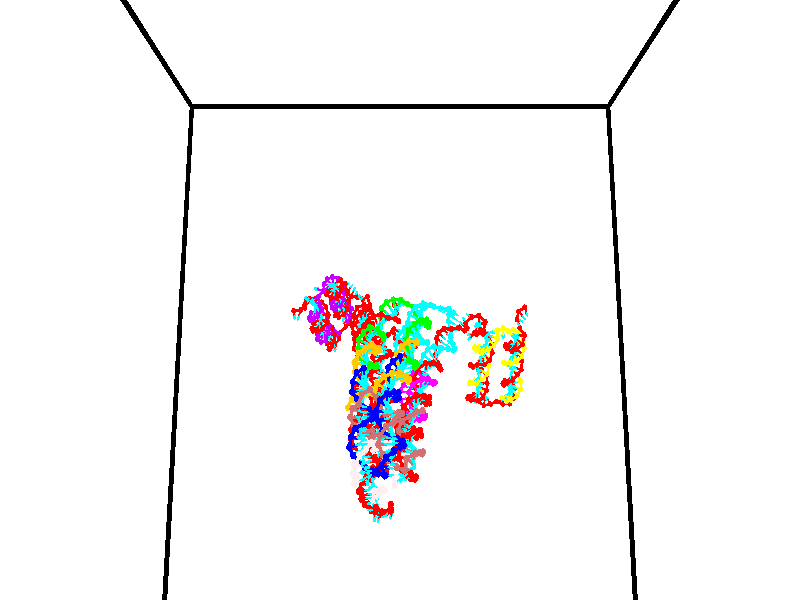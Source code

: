 // switches for output
#declare DRAW_BASES = 1; // possible values are 0, 1; only relevant for DNA ribbons
#declare DRAW_BASES_TYPE = 3; // possible values are 1, 2, 3; only relevant for DNA ribbons
#declare DRAW_FOG = 0; // set to 1 to enable fog

#include "colors.inc"

#include "transforms.inc"
background { rgb <1, 1, 1>}

#default {
   normal{
       ripples 0.25
       frequency 0.20
       turbulence 0.2
       lambda 5
   }
	finish {
		phong 0.1
		phong_size 40.
	}
}

// original window dimensions: 1024x640


// camera settings

camera {
	sky <0, 0.179814, -0.983701>
	up <0, 0.179814, -0.983701>
	right 1.6 * <1, 0, 0>
	location <35, 94.9851, 44.8844>
	look_at <35, 29.7336, 32.9568>
	direction <0, -65.2515, -11.9276>
	angle 67.0682
}


# declare cpy_camera_pos = <35, 94.9851, 44.8844>;
# if (DRAW_FOG = 1)
fog {
	fog_type 2
	up vnormalize(cpy_camera_pos)
	color rgbt<1,1,1,0.3>
	distance 1e-5
	fog_alt 3e-3
	fog_offset 56
}
# end


// LIGHTS

# declare lum = 6;
global_settings {
	ambient_light rgb lum * <0.05, 0.05, 0.05>
	max_trace_level 15
}# declare cpy_direct_light_amount = 0.25;
light_source
{	1000 * <-1, -1.16352, -0.803886>,
	rgb lum * cpy_direct_light_amount
	parallel
}

light_source
{	1000 * <1, 1.16352, 0.803886>,
	rgb lum * cpy_direct_light_amount
	parallel
}

// strand 0

// nucleotide -1

// particle -1
sphere {
	<24.244242, 34.676224, 34.781685> 0.250000
	pigment { color rgbt <1,0,0,0> }
	no_shadow
}
cylinder {
	<24.337040, 34.874538, 35.116440>,  <24.392719, 34.993526, 35.317291>, 0.100000
	pigment { color rgbt <1,0,0,0> }
	no_shadow
}
cylinder {
	<24.337040, 34.874538, 35.116440>,  <24.244242, 34.676224, 34.781685>, 0.100000
	pigment { color rgbt <1,0,0,0> }
	no_shadow
}

// particle -1
sphere {
	<24.337040, 34.874538, 35.116440> 0.100000
	pigment { color rgbt <1,0,0,0> }
	no_shadow
}
sphere {
	0, 1
	scale<0.080000,0.200000,0.300000>
	matrix <0.705136, -0.678367, 0.206402,
		0.670046, 0.542235, -0.506971,
		0.231994, 0.495783, 0.836886,
		24.406639, 35.023273, 35.367504>
	pigment { color rgbt <0,1,1,0> }
	no_shadow
}
cylinder {
	<24.931650, 34.646076, 34.714428>,  <24.244242, 34.676224, 34.781685>, 0.130000
	pigment { color rgbt <1,0,0,0> }
	no_shadow
}

// nucleotide -1

// particle -1
sphere {
	<24.931650, 34.646076, 34.714428> 0.250000
	pigment { color rgbt <1,0,0,0> }
	no_shadow
}
cylinder {
	<24.840084, 34.745045, 35.091019>,  <24.785145, 34.804424, 35.316975>, 0.100000
	pigment { color rgbt <1,0,0,0> }
	no_shadow
}
cylinder {
	<24.840084, 34.745045, 35.091019>,  <24.931650, 34.646076, 34.714428>, 0.100000
	pigment { color rgbt <1,0,0,0> }
	no_shadow
}

// particle -1
sphere {
	<24.840084, 34.745045, 35.091019> 0.100000
	pigment { color rgbt <1,0,0,0> }
	no_shadow
}
sphere {
	0, 1
	scale<0.080000,0.200000,0.300000>
	matrix <0.771299, -0.543946, 0.330486,
		0.593882, 0.801815, -0.066315,
		-0.228917, 0.247418, 0.941478,
		24.771410, 34.819271, 35.373463>
	pigment { color rgbt <0,1,1,0> }
	no_shadow
}
cylinder {
	<25.247578, 34.153442, 34.272842>,  <24.931650, 34.646076, 34.714428>, 0.130000
	pigment { color rgbt <1,0,0,0> }
	no_shadow
}

// nucleotide -1

// particle -1
sphere {
	<25.247578, 34.153442, 34.272842> 0.250000
	pigment { color rgbt <1,0,0,0> }
	no_shadow
}
cylinder {
	<25.256016, 34.010052, 33.899525>,  <25.261078, 33.924015, 33.675533>, 0.100000
	pigment { color rgbt <1,0,0,0> }
	no_shadow
}
cylinder {
	<25.256016, 34.010052, 33.899525>,  <25.247578, 34.153442, 34.272842>, 0.100000
	pigment { color rgbt <1,0,0,0> }
	no_shadow
}

// particle -1
sphere {
	<25.256016, 34.010052, 33.899525> 0.100000
	pigment { color rgbt <1,0,0,0> }
	no_shadow
}
sphere {
	0, 1
	scale<0.080000,0.200000,0.300000>
	matrix <0.479885, -0.815309, 0.324007,
		-0.877078, -0.454711, 0.154832,
		0.021093, -0.358481, -0.933299,
		25.262344, 33.902508, 33.619534>
	pigment { color rgbt <0,1,1,0> }
	no_shadow
}
cylinder {
	<25.169647, 33.442795, 34.317829>,  <25.247578, 34.153442, 34.272842>, 0.130000
	pigment { color rgbt <1,0,0,0> }
	no_shadow
}

// nucleotide -1

// particle -1
sphere {
	<25.169647, 33.442795, 34.317829> 0.250000
	pigment { color rgbt <1,0,0,0> }
	no_shadow
}
cylinder {
	<25.341047, 33.511620, 33.963024>,  <25.443888, 33.552914, 33.750141>, 0.100000
	pigment { color rgbt <1,0,0,0> }
	no_shadow
}
cylinder {
	<25.341047, 33.511620, 33.963024>,  <25.169647, 33.442795, 34.317829>, 0.100000
	pigment { color rgbt <1,0,0,0> }
	no_shadow
}

// particle -1
sphere {
	<25.341047, 33.511620, 33.963024> 0.100000
	pigment { color rgbt <1,0,0,0> }
	no_shadow
}
sphere {
	0, 1
	scale<0.080000,0.200000,0.300000>
	matrix <0.657958, -0.732246, 0.175807,
		-0.619258, -0.658947, -0.426977,
		0.428499, 0.172063, -0.887008,
		25.469597, 33.563240, 33.696922>
	pigment { color rgbt <0,1,1,0> }
	no_shadow
}
cylinder {
	<25.121983, 32.933445, 33.850010>,  <25.169647, 33.442795, 34.317829>, 0.130000
	pigment { color rgbt <1,0,0,0> }
	no_shadow
}

// nucleotide -1

// particle -1
sphere {
	<25.121983, 32.933445, 33.850010> 0.250000
	pigment { color rgbt <1,0,0,0> }
	no_shadow
}
cylinder {
	<25.468863, 33.124512, 33.793724>,  <25.676991, 33.239151, 33.759953>, 0.100000
	pigment { color rgbt <1,0,0,0> }
	no_shadow
}
cylinder {
	<25.468863, 33.124512, 33.793724>,  <25.121983, 32.933445, 33.850010>, 0.100000
	pigment { color rgbt <1,0,0,0> }
	no_shadow
}

// particle -1
sphere {
	<25.468863, 33.124512, 33.793724> 0.100000
	pigment { color rgbt <1,0,0,0> }
	no_shadow
}
sphere {
	0, 1
	scale<0.080000,0.200000,0.300000>
	matrix <0.497592, -0.842147, 0.207822,
		-0.019236, -0.250244, -0.967992,
		0.867198, 0.477667, -0.140719,
		25.729021, 33.267811, 33.751507>
	pigment { color rgbt <0,1,1,0> }
	no_shadow
}
cylinder {
	<25.455540, 32.508270, 33.359028>,  <25.121983, 32.933445, 33.850010>, 0.130000
	pigment { color rgbt <1,0,0,0> }
	no_shadow
}

// nucleotide -1

// particle -1
sphere {
	<25.455540, 32.508270, 33.359028> 0.250000
	pigment { color rgbt <1,0,0,0> }
	no_shadow
}
cylinder {
	<25.690712, 32.703995, 33.616684>,  <25.831816, 32.821430, 33.771278>, 0.100000
	pigment { color rgbt <1,0,0,0> }
	no_shadow
}
cylinder {
	<25.690712, 32.703995, 33.616684>,  <25.455540, 32.508270, 33.359028>, 0.100000
	pigment { color rgbt <1,0,0,0> }
	no_shadow
}

// particle -1
sphere {
	<25.690712, 32.703995, 33.616684> 0.100000
	pigment { color rgbt <1,0,0,0> }
	no_shadow
}
sphere {
	0, 1
	scale<0.080000,0.200000,0.300000>
	matrix <0.335427, -0.872085, 0.356309,
		0.736087, 0.006575, -0.676855,
		0.587932, 0.489310, 0.644136,
		25.867092, 32.850788, 33.809925>
	pigment { color rgbt <0,1,1,0> }
	no_shadow
}
cylinder {
	<26.067015, 32.264946, 33.293476>,  <25.455540, 32.508270, 33.359028>, 0.130000
	pigment { color rgbt <1,0,0,0> }
	no_shadow
}

// nucleotide -1

// particle -1
sphere {
	<26.067015, 32.264946, 33.293476> 0.250000
	pigment { color rgbt <1,0,0,0> }
	no_shadow
}
cylinder {
	<26.112593, 32.437443, 33.651482>,  <26.139938, 32.540939, 33.866283>, 0.100000
	pigment { color rgbt <1,0,0,0> }
	no_shadow
}
cylinder {
	<26.112593, 32.437443, 33.651482>,  <26.067015, 32.264946, 33.293476>, 0.100000
	pigment { color rgbt <1,0,0,0> }
	no_shadow
}

// particle -1
sphere {
	<26.112593, 32.437443, 33.651482> 0.100000
	pigment { color rgbt <1,0,0,0> }
	no_shadow
}
sphere {
	0, 1
	scale<0.080000,0.200000,0.300000>
	matrix <0.365827, -0.855793, 0.365772,
		0.923681, 0.285743, -0.255272,
		0.113943, 0.431242, 0.895013,
		26.146776, 32.566814, 33.919987>
	pigment { color rgbt <0,1,1,0> }
	no_shadow
}
cylinder {
	<26.721565, 32.106735, 33.591949>,  <26.067015, 32.264946, 33.293476>, 0.130000
	pigment { color rgbt <1,0,0,0> }
	no_shadow
}

// nucleotide -1

// particle -1
sphere {
	<26.721565, 32.106735, 33.591949> 0.250000
	pigment { color rgbt <1,0,0,0> }
	no_shadow
}
cylinder {
	<26.506088, 32.208389, 33.913254>,  <26.376802, 32.269382, 34.106037>, 0.100000
	pigment { color rgbt <1,0,0,0> }
	no_shadow
}
cylinder {
	<26.506088, 32.208389, 33.913254>,  <26.721565, 32.106735, 33.591949>, 0.100000
	pigment { color rgbt <1,0,0,0> }
	no_shadow
}

// particle -1
sphere {
	<26.506088, 32.208389, 33.913254> 0.100000
	pigment { color rgbt <1,0,0,0> }
	no_shadow
}
sphere {
	0, 1
	scale<0.080000,0.200000,0.300000>
	matrix <0.354292, -0.796689, 0.489656,
		0.764386, 0.548363, 0.339134,
		-0.538694, 0.254134, 0.803259,
		26.344481, 32.284630, 34.154232>
	pigment { color rgbt <0,1,1,0> }
	no_shadow
}
cylinder {
	<27.120081, 31.736614, 33.940910>,  <26.721565, 32.106735, 33.591949>, 0.130000
	pigment { color rgbt <1,0,0,0> }
	no_shadow
}

// nucleotide -1

// particle -1
sphere {
	<27.120081, 31.736614, 33.940910> 0.250000
	pigment { color rgbt <1,0,0,0> }
	no_shadow
}
cylinder {
	<26.801767, 31.824591, 34.166603>,  <26.610779, 31.877377, 34.302017>, 0.100000
	pigment { color rgbt <1,0,0,0> }
	no_shadow
}
cylinder {
	<26.801767, 31.824591, 34.166603>,  <27.120081, 31.736614, 33.940910>, 0.100000
	pigment { color rgbt <1,0,0,0> }
	no_shadow
}

// particle -1
sphere {
	<26.801767, 31.824591, 34.166603> 0.100000
	pigment { color rgbt <1,0,0,0> }
	no_shadow
}
sphere {
	0, 1
	scale<0.080000,0.200000,0.300000>
	matrix <0.130354, -0.847663, 0.514272,
		0.591386, 0.482799, 0.645885,
		-0.795783, 0.219940, 0.564231,
		26.563032, 31.890574, 34.335873>
	pigment { color rgbt <0,1,1,0> }
	no_shadow
}
cylinder {
	<27.387426, 31.574844, 34.639671>,  <27.120081, 31.736614, 33.940910>, 0.130000
	pigment { color rgbt <1,0,0,0> }
	no_shadow
}

// nucleotide -1

// particle -1
sphere {
	<27.387426, 31.574844, 34.639671> 0.250000
	pigment { color rgbt <1,0,0,0> }
	no_shadow
}
cylinder {
	<26.988230, 31.591396, 34.658863>,  <26.748713, 31.601328, 34.670380>, 0.100000
	pigment { color rgbt <1,0,0,0> }
	no_shadow
}
cylinder {
	<26.988230, 31.591396, 34.658863>,  <27.387426, 31.574844, 34.639671>, 0.100000
	pigment { color rgbt <1,0,0,0> }
	no_shadow
}

// particle -1
sphere {
	<26.988230, 31.591396, 34.658863> 0.100000
	pigment { color rgbt <1,0,0,0> }
	no_shadow
}
sphere {
	0, 1
	scale<0.080000,0.200000,0.300000>
	matrix <-0.017019, -0.904515, 0.426102,
		0.061034, 0.424429, 0.903402,
		-0.997991, 0.041381, 0.047983,
		26.688833, 31.603811, 34.673260>
	pigment { color rgbt <0,1,1,0> }
	no_shadow
}
cylinder {
	<27.211973, 31.349619, 35.328789>,  <27.387426, 31.574844, 34.639671>, 0.130000
	pigment { color rgbt <1,0,0,0> }
	no_shadow
}

// nucleotide -1

// particle -1
sphere {
	<27.211973, 31.349619, 35.328789> 0.250000
	pigment { color rgbt <1,0,0,0> }
	no_shadow
}
cylinder {
	<26.867996, 31.298510, 35.131134>,  <26.661610, 31.267843, 35.012543>, 0.100000
	pigment { color rgbt <1,0,0,0> }
	no_shadow
}
cylinder {
	<26.867996, 31.298510, 35.131134>,  <27.211973, 31.349619, 35.328789>, 0.100000
	pigment { color rgbt <1,0,0,0> }
	no_shadow
}

// particle -1
sphere {
	<26.867996, 31.298510, 35.131134> 0.100000
	pigment { color rgbt <1,0,0,0> }
	no_shadow
}
sphere {
	0, 1
	scale<0.080000,0.200000,0.300000>
	matrix <-0.141738, -0.870289, 0.471707,
		-0.490314, 0.475679, 0.730289,
		-0.859944, -0.127774, -0.494137,
		26.610014, 31.260178, 34.982895>
	pigment { color rgbt <0,1,1,0> }
	no_shadow
}
cylinder {
	<26.717905, 31.191017, 35.823700>,  <27.211973, 31.349619, 35.328789>, 0.130000
	pigment { color rgbt <1,0,0,0> }
	no_shadow
}

// nucleotide -1

// particle -1
sphere {
	<26.717905, 31.191017, 35.823700> 0.250000
	pigment { color rgbt <1,0,0,0> }
	no_shadow
}
cylinder {
	<26.593624, 31.042984, 35.473499>,  <26.519056, 30.954165, 35.263378>, 0.100000
	pigment { color rgbt <1,0,0,0> }
	no_shadow
}
cylinder {
	<26.593624, 31.042984, 35.473499>,  <26.717905, 31.191017, 35.823700>, 0.100000
	pigment { color rgbt <1,0,0,0> }
	no_shadow
}

// particle -1
sphere {
	<26.593624, 31.042984, 35.473499> 0.100000
	pigment { color rgbt <1,0,0,0> }
	no_shadow
}
sphere {
	0, 1
	scale<0.080000,0.200000,0.300000>
	matrix <-0.109912, -0.900921, 0.419833,
		-0.944131, 0.226671, 0.239241,
		-0.310701, -0.370082, -0.875502,
		26.500414, 30.931959, 35.210850>
	pigment { color rgbt <0,1,1,0> }
	no_shadow
}
cylinder {
	<26.075930, 30.921183, 36.031754>,  <26.717905, 31.191017, 35.823700>, 0.130000
	pigment { color rgbt <1,0,0,0> }
	no_shadow
}

// nucleotide -1

// particle -1
sphere {
	<26.075930, 30.921183, 36.031754> 0.250000
	pigment { color rgbt <1,0,0,0> }
	no_shadow
}
cylinder {
	<26.181744, 30.767349, 35.678005>,  <26.245232, 30.675049, 35.465755>, 0.100000
	pigment { color rgbt <1,0,0,0> }
	no_shadow
}
cylinder {
	<26.181744, 30.767349, 35.678005>,  <26.075930, 30.921183, 36.031754>, 0.100000
	pigment { color rgbt <1,0,0,0> }
	no_shadow
}

// particle -1
sphere {
	<26.181744, 30.767349, 35.678005> 0.100000
	pigment { color rgbt <1,0,0,0> }
	no_shadow
}
sphere {
	0, 1
	scale<0.080000,0.200000,0.300000>
	matrix <-0.116641, -0.923069, 0.366521,
		-0.957296, 0.006196, -0.289043,
		0.264536, -0.384583, -0.884373,
		26.261105, 30.651974, 35.412693>
	pigment { color rgbt <0,1,1,0> }
	no_shadow
}
cylinder {
	<25.598896, 30.445248, 35.918251>,  <26.075930, 30.921183, 36.031754>, 0.130000
	pigment { color rgbt <1,0,0,0> }
	no_shadow
}

// nucleotide -1

// particle -1
sphere {
	<25.598896, 30.445248, 35.918251> 0.250000
	pigment { color rgbt <1,0,0,0> }
	no_shadow
}
cylinder {
	<25.897467, 30.338682, 35.674328>,  <26.076609, 30.274742, 35.527973>, 0.100000
	pigment { color rgbt <1,0,0,0> }
	no_shadow
}
cylinder {
	<25.897467, 30.338682, 35.674328>,  <25.598896, 30.445248, 35.918251>, 0.100000
	pigment { color rgbt <1,0,0,0> }
	no_shadow
}

// particle -1
sphere {
	<25.897467, 30.338682, 35.674328> 0.100000
	pigment { color rgbt <1,0,0,0> }
	no_shadow
}
sphere {
	0, 1
	scale<0.080000,0.200000,0.300000>
	matrix <-0.137839, -0.958389, 0.249981,
		-0.651035, -0.102537, -0.752090,
		0.746427, -0.266414, -0.609811,
		26.121395, 30.258759, 35.491383>
	pigment { color rgbt <0,1,1,0> }
	no_shadow
}
cylinder {
	<25.381290, 29.784481, 35.610699>,  <25.598896, 30.445248, 35.918251>, 0.130000
	pigment { color rgbt <1,0,0,0> }
	no_shadow
}

// nucleotide -1

// particle -1
sphere {
	<25.381290, 29.784481, 35.610699> 0.250000
	pigment { color rgbt <1,0,0,0> }
	no_shadow
}
cylinder {
	<25.774061, 29.794125, 35.535614>,  <26.009724, 29.799910, 35.490562>, 0.100000
	pigment { color rgbt <1,0,0,0> }
	no_shadow
}
cylinder {
	<25.774061, 29.794125, 35.535614>,  <25.381290, 29.784481, 35.610699>, 0.100000
	pigment { color rgbt <1,0,0,0> }
	no_shadow
}

// particle -1
sphere {
	<25.774061, 29.794125, 35.535614> 0.100000
	pigment { color rgbt <1,0,0,0> }
	no_shadow
}
sphere {
	0, 1
	scale<0.080000,0.200000,0.300000>
	matrix <0.027532, -0.999498, 0.015664,
		-0.187236, -0.020549, -0.982100,
		0.981929, 0.024107, -0.187708,
		26.068640, 29.801357, 35.479301>
	pigment { color rgbt <0,1,1,0> }
	no_shadow
}
cylinder {
	<25.477570, 29.317766, 35.080353>,  <25.381290, 29.784481, 35.610699>, 0.130000
	pigment { color rgbt <1,0,0,0> }
	no_shadow
}

// nucleotide -1

// particle -1
sphere {
	<25.477570, 29.317766, 35.080353> 0.250000
	pigment { color rgbt <1,0,0,0> }
	no_shadow
}
cylinder {
	<25.831333, 29.357327, 35.262798>,  <26.043592, 29.381062, 35.372265>, 0.100000
	pigment { color rgbt <1,0,0,0> }
	no_shadow
}
cylinder {
	<25.831333, 29.357327, 35.262798>,  <25.477570, 29.317766, 35.080353>, 0.100000
	pigment { color rgbt <1,0,0,0> }
	no_shadow
}

// particle -1
sphere {
	<25.831333, 29.357327, 35.262798> 0.100000
	pigment { color rgbt <1,0,0,0> }
	no_shadow
}
sphere {
	0, 1
	scale<0.080000,0.200000,0.300000>
	matrix <0.155255, -0.983975, -0.087686,
		0.440130, 0.148364, -0.885592,
		0.884410, 0.098899, 0.456111,
		26.096657, 29.386995, 35.399632>
	pigment { color rgbt <0,1,1,0> }
	no_shadow
}
cylinder {
	<26.048880, 29.049953, 34.633064>,  <25.477570, 29.317766, 35.080353>, 0.130000
	pigment { color rgbt <1,0,0,0> }
	no_shadow
}

// nucleotide -1

// particle -1
sphere {
	<26.048880, 29.049953, 34.633064> 0.250000
	pigment { color rgbt <1,0,0,0> }
	no_shadow
}
cylinder {
	<26.171492, 28.997429, 35.010170>,  <26.245060, 28.965914, 35.236431>, 0.100000
	pigment { color rgbt <1,0,0,0> }
	no_shadow
}
cylinder {
	<26.171492, 28.997429, 35.010170>,  <26.048880, 29.049953, 34.633064>, 0.100000
	pigment { color rgbt <1,0,0,0> }
	no_shadow
}

// particle -1
sphere {
	<26.171492, 28.997429, 35.010170> 0.100000
	pigment { color rgbt <1,0,0,0> }
	no_shadow
}
sphere {
	0, 1
	scale<0.080000,0.200000,0.300000>
	matrix <0.158037, -0.969672, -0.186443,
		0.938649, 0.206142, -0.276484,
		0.306532, -0.131310, 0.942760,
		26.263451, 28.958036, 35.292999>
	pigment { color rgbt <0,1,1,0> }
	no_shadow
}
cylinder {
	<26.176989, 28.307917, 34.646633>,  <26.048880, 29.049953, 34.633064>, 0.130000
	pigment { color rgbt <1,0,0,0> }
	no_shadow
}

// nucleotide -1

// particle -1
sphere {
	<26.176989, 28.307917, 34.646633> 0.250000
	pigment { color rgbt <1,0,0,0> }
	no_shadow
}
cylinder {
	<26.305168, 28.378635, 35.018883>,  <26.382076, 28.421066, 35.242233>, 0.100000
	pigment { color rgbt <1,0,0,0> }
	no_shadow
}
cylinder {
	<26.305168, 28.378635, 35.018883>,  <26.176989, 28.307917, 34.646633>, 0.100000
	pigment { color rgbt <1,0,0,0> }
	no_shadow
}

// particle -1
sphere {
	<26.305168, 28.378635, 35.018883> 0.100000
	pigment { color rgbt <1,0,0,0> }
	no_shadow
}
sphere {
	0, 1
	scale<0.080000,0.200000,0.300000>
	matrix <0.296175, -0.951873, 0.078851,
		0.899773, 0.250359, -0.357392,
		0.320451, 0.176799, 0.930620,
		26.401304, 28.431675, 35.298069>
	pigment { color rgbt <0,1,1,0> }
	no_shadow
}
cylinder {
	<26.743837, 27.910110, 34.744556>,  <26.176989, 28.307917, 34.646633>, 0.130000
	pigment { color rgbt <1,0,0,0> }
	no_shadow
}

// nucleotide -1

// particle -1
sphere {
	<26.743837, 27.910110, 34.744556> 0.250000
	pigment { color rgbt <1,0,0,0> }
	no_shadow
}
cylinder {
	<26.638332, 27.993271, 35.121323>,  <26.575029, 28.043167, 35.347382>, 0.100000
	pigment { color rgbt <1,0,0,0> }
	no_shadow
}
cylinder {
	<26.638332, 27.993271, 35.121323>,  <26.743837, 27.910110, 34.744556>, 0.100000
	pigment { color rgbt <1,0,0,0> }
	no_shadow
}

// particle -1
sphere {
	<26.638332, 27.993271, 35.121323> 0.100000
	pigment { color rgbt <1,0,0,0> }
	no_shadow
}
sphere {
	0, 1
	scale<0.080000,0.200000,0.300000>
	matrix <0.290472, -0.914050, 0.283089,
		0.919812, 0.348269, 0.180705,
		-0.263764, 0.207899, 0.941916,
		26.559202, 28.055641, 35.403896>
	pigment { color rgbt <0,1,1,0> }
	no_shadow
}
cylinder {
	<27.371374, 27.810106, 35.216393>,  <26.743837, 27.910110, 34.744556>, 0.130000
	pigment { color rgbt <1,0,0,0> }
	no_shadow
}

// nucleotide -1

// particle -1
sphere {
	<27.371374, 27.810106, 35.216393> 0.250000
	pigment { color rgbt <1,0,0,0> }
	no_shadow
}
cylinder {
	<27.040606, 27.789272, 35.440353>,  <26.842144, 27.776772, 35.574730>, 0.100000
	pigment { color rgbt <1,0,0,0> }
	no_shadow
}
cylinder {
	<27.040606, 27.789272, 35.440353>,  <27.371374, 27.810106, 35.216393>, 0.100000
	pigment { color rgbt <1,0,0,0> }
	no_shadow
}

// particle -1
sphere {
	<27.040606, 27.789272, 35.440353> 0.100000
	pigment { color rgbt <1,0,0,0> }
	no_shadow
}
sphere {
	0, 1
	scale<0.080000,0.200000,0.300000>
	matrix <0.296511, -0.886413, 0.355462,
		0.477791, 0.459956, 0.748436,
		-0.826920, -0.052083, 0.559902,
		26.792530, 27.773647, 35.608322>
	pigment { color rgbt <0,1,1,0> }
	no_shadow
}
cylinder {
	<27.620440, 27.552111, 35.811775>,  <27.371374, 27.810106, 35.216393>, 0.130000
	pigment { color rgbt <1,0,0,0> }
	no_shadow
}

// nucleotide -1

// particle -1
sphere {
	<27.620440, 27.552111, 35.811775> 0.250000
	pigment { color rgbt <1,0,0,0> }
	no_shadow
}
cylinder {
	<27.227211, 27.494259, 35.856766>,  <26.991274, 27.459547, 35.883759>, 0.100000
	pigment { color rgbt <1,0,0,0> }
	no_shadow
}
cylinder {
	<27.227211, 27.494259, 35.856766>,  <27.620440, 27.552111, 35.811775>, 0.100000
	pigment { color rgbt <1,0,0,0> }
	no_shadow
}

// particle -1
sphere {
	<27.227211, 27.494259, 35.856766> 0.100000
	pigment { color rgbt <1,0,0,0> }
	no_shadow
}
sphere {
	0, 1
	scale<0.080000,0.200000,0.300000>
	matrix <0.178342, -0.896056, 0.406543,
		0.041988, 0.419721, 0.906681,
		-0.983072, -0.144630, 0.112478,
		26.932289, 27.450871, 35.890511>
	pigment { color rgbt <0,1,1,0> }
	no_shadow
}
cylinder {
	<27.595654, 27.387829, 36.486309>,  <27.620440, 27.552111, 35.811775>, 0.130000
	pigment { color rgbt <1,0,0,0> }
	no_shadow
}

// nucleotide -1

// particle -1
sphere {
	<27.595654, 27.387829, 36.486309> 0.250000
	pigment { color rgbt <1,0,0,0> }
	no_shadow
}
cylinder {
	<27.288429, 27.225578, 36.288097>,  <27.104095, 27.128227, 36.169170>, 0.100000
	pigment { color rgbt <1,0,0,0> }
	no_shadow
}
cylinder {
	<27.288429, 27.225578, 36.288097>,  <27.595654, 27.387829, 36.486309>, 0.100000
	pigment { color rgbt <1,0,0,0> }
	no_shadow
}

// particle -1
sphere {
	<27.288429, 27.225578, 36.288097> 0.100000
	pigment { color rgbt <1,0,0,0> }
	no_shadow
}
sphere {
	0, 1
	scale<0.080000,0.200000,0.300000>
	matrix <0.180011, -0.879364, 0.440812,
		-0.614555, 0.249370, 0.748423,
		-0.768061, -0.405628, -0.495528,
		27.058010, 27.103889, 36.139439>
	pigment { color rgbt <0,1,1,0> }
	no_shadow
}
cylinder {
	<27.265306, 26.974625, 36.939346>,  <27.595654, 27.387829, 36.486309>, 0.130000
	pigment { color rgbt <1,0,0,0> }
	no_shadow
}

// nucleotide -1

// particle -1
sphere {
	<27.265306, 26.974625, 36.939346> 0.250000
	pigment { color rgbt <1,0,0,0> }
	no_shadow
}
cylinder {
	<27.179186, 26.822020, 36.579769>,  <27.127514, 26.730457, 36.364025>, 0.100000
	pigment { color rgbt <1,0,0,0> }
	no_shadow
}
cylinder {
	<27.179186, 26.822020, 36.579769>,  <27.265306, 26.974625, 36.939346>, 0.100000
	pigment { color rgbt <1,0,0,0> }
	no_shadow
}

// particle -1
sphere {
	<27.179186, 26.822020, 36.579769> 0.100000
	pigment { color rgbt <1,0,0,0> }
	no_shadow
}
sphere {
	0, 1
	scale<0.080000,0.200000,0.300000>
	matrix <0.309651, -0.899697, 0.307671,
		-0.926155, -0.212116, 0.311840,
		-0.215299, -0.381513, -0.898941,
		27.114595, 26.707565, 36.310085>
	pigment { color rgbt <0,1,1,0> }
	no_shadow
}
cylinder {
	<26.974560, 26.375521, 37.089001>,  <27.265306, 26.974625, 36.939346>, 0.130000
	pigment { color rgbt <1,0,0,0> }
	no_shadow
}

// nucleotide -1

// particle -1
sphere {
	<26.974560, 26.375521, 37.089001> 0.250000
	pigment { color rgbt <1,0,0,0> }
	no_shadow
}
cylinder {
	<27.068794, 26.318434, 36.704475>,  <27.125336, 26.284182, 36.473759>, 0.100000
	pigment { color rgbt <1,0,0,0> }
	no_shadow
}
cylinder {
	<27.068794, 26.318434, 36.704475>,  <26.974560, 26.375521, 37.089001>, 0.100000
	pigment { color rgbt <1,0,0,0> }
	no_shadow
}

// particle -1
sphere {
	<27.068794, 26.318434, 36.704475> 0.100000
	pigment { color rgbt <1,0,0,0> }
	no_shadow
}
sphere {
	0, 1
	scale<0.080000,0.200000,0.300000>
	matrix <0.288841, -0.934179, 0.209476,
		-0.927938, -0.327018, -0.178858,
		0.235587, -0.142719, -0.961317,
		27.139471, 26.275618, 36.416080>
	pigment { color rgbt <0,1,1,0> }
	no_shadow
}
cylinder {
	<26.767422, 25.631111, 37.005325>,  <26.974560, 26.375521, 37.089001>, 0.130000
	pigment { color rgbt <1,0,0,0> }
	no_shadow
}

// nucleotide -1

// particle -1
sphere {
	<26.767422, 25.631111, 37.005325> 0.250000
	pigment { color rgbt <1,0,0,0> }
	no_shadow
}
cylinder {
	<27.016254, 25.747948, 36.714756>,  <27.165554, 25.818050, 36.540413>, 0.100000
	pigment { color rgbt <1,0,0,0> }
	no_shadow
}
cylinder {
	<27.016254, 25.747948, 36.714756>,  <26.767422, 25.631111, 37.005325>, 0.100000
	pigment { color rgbt <1,0,0,0> }
	no_shadow
}

// particle -1
sphere {
	<27.016254, 25.747948, 36.714756> 0.100000
	pigment { color rgbt <1,0,0,0> }
	no_shadow
}
sphere {
	0, 1
	scale<0.080000,0.200000,0.300000>
	matrix <0.522575, -0.845799, 0.107420,
		-0.583035, -0.446436, -0.678796,
		0.622082, 0.292092, -0.726427,
		27.202879, 25.835575, 36.496826>
	pigment { color rgbt <0,1,1,0> }
	no_shadow
}
cylinder {
	<26.489977, 25.195568, 36.408020>,  <26.767422, 25.631111, 37.005325>, 0.130000
	pigment { color rgbt <1,0,0,0> }
	no_shadow
}

// nucleotide -1

// particle -1
sphere {
	<26.489977, 25.195568, 36.408020> 0.250000
	pigment { color rgbt <1,0,0,0> }
	no_shadow
}
cylinder {
	<26.867243, 25.320744, 36.452751>,  <27.093603, 25.395849, 36.479591>, 0.100000
	pigment { color rgbt <1,0,0,0> }
	no_shadow
}
cylinder {
	<26.867243, 25.320744, 36.452751>,  <26.489977, 25.195568, 36.408020>, 0.100000
	pigment { color rgbt <1,0,0,0> }
	no_shadow
}

// particle -1
sphere {
	<26.867243, 25.320744, 36.452751> 0.100000
	pigment { color rgbt <1,0,0,0> }
	no_shadow
}
sphere {
	0, 1
	scale<0.080000,0.200000,0.300000>
	matrix <0.252629, -0.893807, 0.370523,
		0.215906, -0.321213, -0.922067,
		0.943166, 0.312939, 0.111830,
		27.150192, 25.414625, 36.486301>
	pigment { color rgbt <0,1,1,0> }
	no_shadow
}
cylinder {
	<26.943314, 24.719149, 36.103752>,  <26.489977, 25.195568, 36.408020>, 0.130000
	pigment { color rgbt <1,0,0,0> }
	no_shadow
}

// nucleotide -1

// particle -1
sphere {
	<26.943314, 24.719149, 36.103752> 0.250000
	pigment { color rgbt <1,0,0,0> }
	no_shadow
}
cylinder {
	<27.132616, 24.900230, 36.406033>,  <27.246199, 25.008879, 36.587402>, 0.100000
	pigment { color rgbt <1,0,0,0> }
	no_shadow
}
cylinder {
	<27.132616, 24.900230, 36.406033>,  <26.943314, 24.719149, 36.103752>, 0.100000
	pigment { color rgbt <1,0,0,0> }
	no_shadow
}

// particle -1
sphere {
	<27.132616, 24.900230, 36.406033> 0.100000
	pigment { color rgbt <1,0,0,0> }
	no_shadow
}
sphere {
	0, 1
	scale<0.080000,0.200000,0.300000>
	matrix <0.174979, -0.889068, 0.423014,
		0.863371, -0.067962, -0.499971,
		0.473257, 0.452703, 0.755704,
		27.274593, 25.036041, 36.632744>
	pigment { color rgbt <0,1,1,0> }
	no_shadow
}
cylinder {
	<27.301950, 24.228607, 36.473816>,  <26.943314, 24.719149, 36.103752>, 0.130000
	pigment { color rgbt <1,0,0,0> }
	no_shadow
}

// nucleotide -1

// particle -1
sphere {
	<27.301950, 24.228607, 36.473816> 0.250000
	pigment { color rgbt <1,0,0,0> }
	no_shadow
}
cylinder {
	<27.357872, 24.490606, 36.770851>,  <27.391426, 24.647806, 36.949070>, 0.100000
	pigment { color rgbt <1,0,0,0> }
	no_shadow
}
cylinder {
	<27.357872, 24.490606, 36.770851>,  <27.301950, 24.228607, 36.473816>, 0.100000
	pigment { color rgbt <1,0,0,0> }
	no_shadow
}

// particle -1
sphere {
	<27.357872, 24.490606, 36.770851> 0.100000
	pigment { color rgbt <1,0,0,0> }
	no_shadow
}
sphere {
	0, 1
	scale<0.080000,0.200000,0.300000>
	matrix <0.387727, -0.726278, 0.567616,
		0.911111, 0.208565, -0.355497,
		0.139805, 0.654997, 0.742586,
		27.399813, 24.687105, 36.993626>
	pigment { color rgbt <0,1,1,0> }
	no_shadow
}
cylinder {
	<27.835875, 24.328510, 35.848621>,  <27.301950, 24.228607, 36.473816>, 0.130000
	pigment { color rgbt <1,0,0,0> }
	no_shadow
}

// nucleotide -1

// particle -1
sphere {
	<27.835875, 24.328510, 35.848621> 0.250000
	pigment { color rgbt <1,0,0,0> }
	no_shadow
}
cylinder {
	<27.507383, 24.289780, 35.623692>,  <27.310289, 24.266541, 35.488731>, 0.100000
	pigment { color rgbt <1,0,0,0> }
	no_shadow
}
cylinder {
	<27.507383, 24.289780, 35.623692>,  <27.835875, 24.328510, 35.848621>, 0.100000
	pigment { color rgbt <1,0,0,0> }
	no_shadow
}

// particle -1
sphere {
	<27.507383, 24.289780, 35.623692> 0.100000
	pigment { color rgbt <1,0,0,0> }
	no_shadow
}
sphere {
	0, 1
	scale<0.080000,0.200000,0.300000>
	matrix <0.073150, 0.959499, -0.272048,
		0.565894, -0.264547, -0.780883,
		-0.821226, -0.096828, -0.562327,
		27.261015, 24.260731, 35.454994>
	pigment { color rgbt <0,1,1,0> }
	no_shadow
}
cylinder {
	<27.988384, 24.703787, 35.253883>,  <27.835875, 24.328510, 35.848621>, 0.130000
	pigment { color rgbt <1,0,0,0> }
	no_shadow
}

// nucleotide -1

// particle -1
sphere {
	<27.988384, 24.703787, 35.253883> 0.250000
	pigment { color rgbt <1,0,0,0> }
	no_shadow
}
cylinder {
	<27.589342, 24.687086, 35.275936>,  <27.349916, 24.677065, 35.289169>, 0.100000
	pigment { color rgbt <1,0,0,0> }
	no_shadow
}
cylinder {
	<27.589342, 24.687086, 35.275936>,  <27.988384, 24.703787, 35.253883>, 0.100000
	pigment { color rgbt <1,0,0,0> }
	no_shadow
}

// particle -1
sphere {
	<27.589342, 24.687086, 35.275936> 0.100000
	pigment { color rgbt <1,0,0,0> }
	no_shadow
}
sphere {
	0, 1
	scale<0.080000,0.200000,0.300000>
	matrix <-0.056336, 0.953013, -0.297644,
		-0.040117, -0.300037, -0.953083,
		-0.997605, -0.041753, 0.055135,
		27.290060, 24.674561, 35.292477>
	pigment { color rgbt <0,1,1,0> }
	no_shadow
}
cylinder {
	<28.628923, 24.783224, 34.734543>,  <27.988384, 24.703787, 35.253883>, 0.130000
	pigment { color rgbt <1,0,0,0> }
	no_shadow
}

// nucleotide -1

// particle -1
sphere {
	<28.628923, 24.783224, 34.734543> 0.250000
	pigment { color rgbt <1,0,0,0> }
	no_shadow
}
cylinder {
	<28.453888, 24.697620, 34.385208>,  <28.348866, 24.646257, 34.175606>, 0.100000
	pigment { color rgbt <1,0,0,0> }
	no_shadow
}
cylinder {
	<28.453888, 24.697620, 34.385208>,  <28.628923, 24.783224, 34.734543>, 0.100000
	pigment { color rgbt <1,0,0,0> }
	no_shadow
}

// particle -1
sphere {
	<28.453888, 24.697620, 34.385208> 0.100000
	pigment { color rgbt <1,0,0,0> }
	no_shadow
}
sphere {
	0, 1
	scale<0.080000,0.200000,0.300000>
	matrix <0.670041, 0.570097, -0.475430,
		0.599633, -0.793214, -0.106073,
		-0.437589, -0.214010, -0.873336,
		28.322611, 24.633417, 34.123207>
	pigment { color rgbt <0,1,1,0> }
	no_shadow
}
cylinder {
	<29.170713, 24.790201, 34.227619>,  <28.628923, 24.783224, 34.734543>, 0.130000
	pigment { color rgbt <1,0,0,0> }
	no_shadow
}

// nucleotide -1

// particle -1
sphere {
	<29.170713, 24.790201, 34.227619> 0.250000
	pigment { color rgbt <1,0,0,0> }
	no_shadow
}
cylinder {
	<28.817122, 24.870392, 34.058678>,  <28.604965, 24.918507, 33.957314>, 0.100000
	pigment { color rgbt <1,0,0,0> }
	no_shadow
}
cylinder {
	<28.817122, 24.870392, 34.058678>,  <29.170713, 24.790201, 34.227619>, 0.100000
	pigment { color rgbt <1,0,0,0> }
	no_shadow
}

// particle -1
sphere {
	<28.817122, 24.870392, 34.058678> 0.100000
	pigment { color rgbt <1,0,0,0> }
	no_shadow
}
sphere {
	0, 1
	scale<0.080000,0.200000,0.300000>
	matrix <0.419378, 0.739310, -0.526824,
		0.206637, -0.642830, -0.737612,
		-0.883981, 0.200476, -0.422357,
		28.551928, 24.930534, 33.931969>
	pigment { color rgbt <0,1,1,0> }
	no_shadow
}
cylinder {
	<29.318829, 25.042444, 33.635906>,  <29.170713, 24.790201, 34.227619>, 0.130000
	pigment { color rgbt <1,0,0,0> }
	no_shadow
}

// nucleotide -1

// particle -1
sphere {
	<29.318829, 25.042444, 33.635906> 0.250000
	pigment { color rgbt <1,0,0,0> }
	no_shadow
}
cylinder {
	<28.946579, 25.183033, 33.676708>,  <28.723228, 25.267387, 33.701191>, 0.100000
	pigment { color rgbt <1,0,0,0> }
	no_shadow
}
cylinder {
	<28.946579, 25.183033, 33.676708>,  <29.318829, 25.042444, 33.635906>, 0.100000
	pigment { color rgbt <1,0,0,0> }
	no_shadow
}

// particle -1
sphere {
	<28.946579, 25.183033, 33.676708> 0.100000
	pigment { color rgbt <1,0,0,0> }
	no_shadow
}
sphere {
	0, 1
	scale<0.080000,0.200000,0.300000>
	matrix <0.167597, 0.657063, -0.734969,
		-0.325347, -0.666884, -0.670384,
		-0.930624, 0.351474, 0.102006,
		28.667393, 25.288475, 33.707310>
	pigment { color rgbt <0,1,1,0> }
	no_shadow
}
cylinder {
	<28.958109, 25.293821, 33.017319>,  <29.318829, 25.042444, 33.635906>, 0.130000
	pigment { color rgbt <1,0,0,0> }
	no_shadow
}

// nucleotide -1

// particle -1
sphere {
	<28.958109, 25.293821, 33.017319> 0.250000
	pigment { color rgbt <1,0,0,0> }
	no_shadow
}
cylinder {
	<28.737856, 25.477339, 33.296265>,  <28.605705, 25.587448, 33.463631>, 0.100000
	pigment { color rgbt <1,0,0,0> }
	no_shadow
}
cylinder {
	<28.737856, 25.477339, 33.296265>,  <28.958109, 25.293821, 33.017319>, 0.100000
	pigment { color rgbt <1,0,0,0> }
	no_shadow
}

// particle -1
sphere {
	<28.737856, 25.477339, 33.296265> 0.100000
	pigment { color rgbt <1,0,0,0> }
	no_shadow
}
sphere {
	0, 1
	scale<0.080000,0.200000,0.300000>
	matrix <0.061657, 0.855489, -0.514137,
		-0.832469, -0.240102, -0.499346,
		-0.550631, 0.458791, 0.697364,
		28.572666, 25.614977, 33.505474>
	pigment { color rgbt <0,1,1,0> }
	no_shadow
}
cylinder {
	<28.887445, 25.891863, 32.733551>,  <28.958109, 25.293821, 33.017319>, 0.130000
	pigment { color rgbt <1,0,0,0> }
	no_shadow
}

// nucleotide -1

// particle -1
sphere {
	<28.887445, 25.891863, 32.733551> 0.250000
	pigment { color rgbt <1,0,0,0> }
	no_shadow
}
cylinder {
	<28.673817, 26.001923, 33.053314>,  <28.545639, 26.067959, 33.245174>, 0.100000
	pigment { color rgbt <1,0,0,0> }
	no_shadow
}
cylinder {
	<28.673817, 26.001923, 33.053314>,  <28.887445, 25.891863, 32.733551>, 0.100000
	pigment { color rgbt <1,0,0,0> }
	no_shadow
}

// particle -1
sphere {
	<28.673817, 26.001923, 33.053314> 0.100000
	pigment { color rgbt <1,0,0,0> }
	no_shadow
}
sphere {
	0, 1
	scale<0.080000,0.200000,0.300000>
	matrix <0.028876, 0.950943, -0.308015,
		-0.844947, -0.141418, -0.515816,
		-0.534071, 0.275151, 0.799413,
		28.513596, 26.084467, 33.293137>
	pigment { color rgbt <0,1,1,0> }
	no_shadow
}
cylinder {
	<28.334963, 26.329168, 32.575768>,  <28.887445, 25.891863, 32.733551>, 0.130000
	pigment { color rgbt <1,0,0,0> }
	no_shadow
}

// nucleotide -1

// particle -1
sphere {
	<28.334963, 26.329168, 32.575768> 0.250000
	pigment { color rgbt <1,0,0,0> }
	no_shadow
}
cylinder {
	<28.406935, 26.392956, 32.964035>,  <28.450119, 26.431229, 33.196995>, 0.100000
	pigment { color rgbt <1,0,0,0> }
	no_shadow
}
cylinder {
	<28.406935, 26.392956, 32.964035>,  <28.334963, 26.329168, 32.575768>, 0.100000
	pigment { color rgbt <1,0,0,0> }
	no_shadow
}

// particle -1
sphere {
	<28.406935, 26.392956, 32.964035> 0.100000
	pigment { color rgbt <1,0,0,0> }
	no_shadow
}
sphere {
	0, 1
	scale<0.080000,0.200000,0.300000>
	matrix <-0.115775, 0.983347, -0.140089,
		-0.976842, -0.087173, 0.195396,
		0.179930, 0.159467, 0.970667,
		28.460915, 26.440796, 33.255234>
	pigment { color rgbt <0,1,1,0> }
	no_shadow
}
cylinder {
	<27.789433, 26.715775, 32.918579>,  <28.334963, 26.329168, 32.575768>, 0.130000
	pigment { color rgbt <1,0,0,0> }
	no_shadow
}

// nucleotide -1

// particle -1
sphere {
	<27.789433, 26.715775, 32.918579> 0.250000
	pigment { color rgbt <1,0,0,0> }
	no_shadow
}
cylinder {
	<28.116966, 26.776985, 33.139881>,  <28.313486, 26.813711, 33.272663>, 0.100000
	pigment { color rgbt <1,0,0,0> }
	no_shadow
}
cylinder {
	<28.116966, 26.776985, 33.139881>,  <27.789433, 26.715775, 32.918579>, 0.100000
	pigment { color rgbt <1,0,0,0> }
	no_shadow
}

// particle -1
sphere {
	<28.116966, 26.776985, 33.139881> 0.100000
	pigment { color rgbt <1,0,0,0> }
	no_shadow
}
sphere {
	0, 1
	scale<0.080000,0.200000,0.300000>
	matrix <-0.115240, 0.988013, -0.102717,
		-0.562346, 0.020351, 0.826652,
		0.818833, 0.153026, 0.553260,
		28.362616, 26.822893, 33.305859>
	pigment { color rgbt <0,1,1,0> }
	no_shadow
}
cylinder {
	<27.620237, 26.938166, 33.547321>,  <27.789433, 26.715775, 32.918579>, 0.130000
	pigment { color rgbt <1,0,0,0> }
	no_shadow
}

// nucleotide -1

// particle -1
sphere {
	<27.620237, 26.938166, 33.547321> 0.250000
	pigment { color rgbt <1,0,0,0> }
	no_shadow
}
cylinder {
	<27.998852, 27.061144, 33.508236>,  <28.226021, 27.134930, 33.484787>, 0.100000
	pigment { color rgbt <1,0,0,0> }
	no_shadow
}
cylinder {
	<27.998852, 27.061144, 33.508236>,  <27.620237, 26.938166, 33.547321>, 0.100000
	pigment { color rgbt <1,0,0,0> }
	no_shadow
}

// particle -1
sphere {
	<27.998852, 27.061144, 33.508236> 0.100000
	pigment { color rgbt <1,0,0,0> }
	no_shadow
}
sphere {
	0, 1
	scale<0.080000,0.200000,0.300000>
	matrix <-0.306802, 0.951521, 0.021905,
		0.099709, 0.009245, 0.994974,
		0.946536, 0.307444, -0.097712,
		28.282812, 27.153378, 33.478924>
	pigment { color rgbt <0,1,1,0> }
	no_shadow
}
cylinder {
	<27.639486, 27.541311, 34.043587>,  <27.620237, 26.938166, 33.547321>, 0.130000
	pigment { color rgbt <1,0,0,0> }
	no_shadow
}

// nucleotide -1

// particle -1
sphere {
	<27.639486, 27.541311, 34.043587> 0.250000
	pigment { color rgbt <1,0,0,0> }
	no_shadow
}
cylinder {
	<27.975088, 27.570435, 33.827892>,  <28.176449, 27.587908, 33.698475>, 0.100000
	pigment { color rgbt <1,0,0,0> }
	no_shadow
}
cylinder {
	<27.975088, 27.570435, 33.827892>,  <27.639486, 27.541311, 34.043587>, 0.100000
	pigment { color rgbt <1,0,0,0> }
	no_shadow
}

// particle -1
sphere {
	<27.975088, 27.570435, 33.827892> 0.100000
	pigment { color rgbt <1,0,0,0> }
	no_shadow
}
sphere {
	0, 1
	scale<0.080000,0.200000,0.300000>
	matrix <-0.116120, 0.992136, -0.046717,
		0.531591, 0.101812, 0.840860,
		0.839003, 0.072806, -0.539233,
		28.226789, 27.592276, 33.666122>
	pigment { color rgbt <0,1,1,0> }
	no_shadow
}
cylinder {
	<28.120527, 28.180401, 34.310139>,  <27.639486, 27.541311, 34.043587>, 0.130000
	pigment { color rgbt <1,0,0,0> }
	no_shadow
}

// nucleotide -1

// particle -1
sphere {
	<28.120527, 28.180401, 34.310139> 0.250000
	pigment { color rgbt <1,0,0,0> }
	no_shadow
}
cylinder {
	<28.218077, 28.114702, 33.927818>,  <28.276606, 28.075283, 33.698425>, 0.100000
	pigment { color rgbt <1,0,0,0> }
	no_shadow
}
cylinder {
	<28.218077, 28.114702, 33.927818>,  <28.120527, 28.180401, 34.310139>, 0.100000
	pigment { color rgbt <1,0,0,0> }
	no_shadow
}

// particle -1
sphere {
	<28.218077, 28.114702, 33.927818> 0.100000
	pigment { color rgbt <1,0,0,0> }
	no_shadow
}
sphere {
	0, 1
	scale<0.080000,0.200000,0.300000>
	matrix <0.059493, 0.986231, -0.154299,
		0.967981, -0.019234, 0.250287,
		0.243873, -0.164249, -0.955797,
		28.291239, 28.065428, 33.641079>
	pigment { color rgbt <0,1,1,0> }
	no_shadow
}
cylinder {
	<28.723848, 28.584000, 34.118492>,  <28.120527, 28.180401, 34.310139>, 0.130000
	pigment { color rgbt <1,0,0,0> }
	no_shadow
}

// nucleotide -1

// particle -1
sphere {
	<28.723848, 28.584000, 34.118492> 0.250000
	pigment { color rgbt <1,0,0,0> }
	no_shadow
}
cylinder {
	<28.550365, 28.503504, 33.767174>,  <28.446276, 28.455206, 33.556385>, 0.100000
	pigment { color rgbt <1,0,0,0> }
	no_shadow
}
cylinder {
	<28.550365, 28.503504, 33.767174>,  <28.723848, 28.584000, 34.118492>, 0.100000
	pigment { color rgbt <1,0,0,0> }
	no_shadow
}

// particle -1
sphere {
	<28.550365, 28.503504, 33.767174> 0.100000
	pigment { color rgbt <1,0,0,0> }
	no_shadow
}
sphere {
	0, 1
	scale<0.080000,0.200000,0.300000>
	matrix <-0.098374, 0.979490, -0.175847,
		0.895667, 0.010135, -0.444610,
		-0.433709, -0.201238, -0.878294,
		28.420254, 28.443132, 33.503685>
	pigment { color rgbt <0,1,1,0> }
	no_shadow
}
cylinder {
	<29.162191, 28.945232, 33.667725>,  <28.723848, 28.584000, 34.118492>, 0.130000
	pigment { color rgbt <1,0,0,0> }
	no_shadow
}

// nucleotide -1

// particle -1
sphere {
	<29.162191, 28.945232, 33.667725> 0.250000
	pigment { color rgbt <1,0,0,0> }
	no_shadow
}
cylinder {
	<28.835299, 28.880238, 33.446552>,  <28.639162, 28.841240, 33.313850>, 0.100000
	pigment { color rgbt <1,0,0,0> }
	no_shadow
}
cylinder {
	<28.835299, 28.880238, 33.446552>,  <29.162191, 28.945232, 33.667725>, 0.100000
	pigment { color rgbt <1,0,0,0> }
	no_shadow
}

// particle -1
sphere {
	<28.835299, 28.880238, 33.446552> 0.100000
	pigment { color rgbt <1,0,0,0> }
	no_shadow
}
sphere {
	0, 1
	scale<0.080000,0.200000,0.300000>
	matrix <0.030895, 0.945697, -0.323577,
		0.575478, -0.281520, -0.767835,
		-0.817233, -0.162489, -0.552926,
		28.590128, 28.831491, 33.280674>
	pigment { color rgbt <0,1,1,0> }
	no_shadow
}
cylinder {
	<29.320745, 29.151657, 32.933228>,  <29.162191, 28.945232, 33.667725>, 0.130000
	pigment { color rgbt <1,0,0,0> }
	no_shadow
}

// nucleotide -1

// particle -1
sphere {
	<29.320745, 29.151657, 32.933228> 0.250000
	pigment { color rgbt <1,0,0,0> }
	no_shadow
}
cylinder {
	<28.927662, 29.181892, 33.000835>,  <28.691813, 29.200033, 33.041401>, 0.100000
	pigment { color rgbt <1,0,0,0> }
	no_shadow
}
cylinder {
	<28.927662, 29.181892, 33.000835>,  <29.320745, 29.151657, 32.933228>, 0.100000
	pigment { color rgbt <1,0,0,0> }
	no_shadow
}

// particle -1
sphere {
	<28.927662, 29.181892, 33.000835> 0.100000
	pigment { color rgbt <1,0,0,0> }
	no_shadow
}
sphere {
	0, 1
	scale<0.080000,0.200000,0.300000>
	matrix <0.020494, 0.951667, -0.306445,
		-0.184016, -0.297683, -0.936762,
		-0.982710, 0.075589, 0.169022,
		28.632849, 29.204569, 33.051540>
	pigment { color rgbt <0,1,1,0> }
	no_shadow
}
cylinder {
	<29.048824, 29.513130, 32.323009>,  <29.320745, 29.151657, 32.933228>, 0.130000
	pigment { color rgbt <1,0,0,0> }
	no_shadow
}

// nucleotide -1

// particle -1
sphere {
	<29.048824, 29.513130, 32.323009> 0.250000
	pigment { color rgbt <1,0,0,0> }
	no_shadow
}
cylinder {
	<28.741358, 29.559519, 32.574631>,  <28.556877, 29.587351, 32.725601>, 0.100000
	pigment { color rgbt <1,0,0,0> }
	no_shadow
}
cylinder {
	<28.741358, 29.559519, 32.574631>,  <29.048824, 29.513130, 32.323009>, 0.100000
	pigment { color rgbt <1,0,0,0> }
	no_shadow
}

// particle -1
sphere {
	<28.741358, 29.559519, 32.574631> 0.100000
	pigment { color rgbt <1,0,0,0> }
	no_shadow
}
sphere {
	0, 1
	scale<0.080000,0.200000,0.300000>
	matrix <-0.145294, 0.926066, -0.348269,
		-0.622931, -0.359100, -0.694985,
		-0.768666, 0.115970, 0.629050,
		28.510757, 29.594311, 32.763344>
	pigment { color rgbt <0,1,1,0> }
	no_shadow
}
cylinder {
	<28.435106, 29.755920, 31.935112>,  <29.048824, 29.513130, 32.323009>, 0.130000
	pigment { color rgbt <1,0,0,0> }
	no_shadow
}

// nucleotide -1

// particle -1
sphere {
	<28.435106, 29.755920, 31.935112> 0.250000
	pigment { color rgbt <1,0,0,0> }
	no_shadow
}
cylinder {
	<28.381805, 29.849617, 32.320312>,  <28.349825, 29.905836, 32.551434>, 0.100000
	pigment { color rgbt <1,0,0,0> }
	no_shadow
}
cylinder {
	<28.381805, 29.849617, 32.320312>,  <28.435106, 29.755920, 31.935112>, 0.100000
	pigment { color rgbt <1,0,0,0> }
	no_shadow
}

// particle -1
sphere {
	<28.381805, 29.849617, 32.320312> 0.100000
	pigment { color rgbt <1,0,0,0> }
	no_shadow
}
sphere {
	0, 1
	scale<0.080000,0.200000,0.300000>
	matrix <-0.324102, 0.907944, -0.265697,
		-0.936591, -0.347516, -0.045066,
		-0.133251, 0.234243, 0.963003,
		28.341829, 29.919889, 32.609215>
	pigment { color rgbt <0,1,1,0> }
	no_shadow
}
cylinder {
	<27.902987, 30.070412, 31.837933>,  <28.435106, 29.755920, 31.935112>, 0.130000
	pigment { color rgbt <1,0,0,0> }
	no_shadow
}

// nucleotide -1

// particle -1
sphere {
	<27.902987, 30.070412, 31.837933> 0.250000
	pigment { color rgbt <1,0,0,0> }
	no_shadow
}
cylinder {
	<28.039032, 30.185507, 32.196045>,  <28.120659, 30.254564, 32.410912>, 0.100000
	pigment { color rgbt <1,0,0,0> }
	no_shadow
}
cylinder {
	<28.039032, 30.185507, 32.196045>,  <27.902987, 30.070412, 31.837933>, 0.100000
	pigment { color rgbt <1,0,0,0> }
	no_shadow
}

// particle -1
sphere {
	<28.039032, 30.185507, 32.196045> 0.100000
	pigment { color rgbt <1,0,0,0> }
	no_shadow
}
sphere {
	0, 1
	scale<0.080000,0.200000,0.300000>
	matrix <-0.375701, 0.914335, -0.151132,
		-0.862075, -0.284957, 0.419079,
		0.340112, 0.287735, 0.895283,
		28.141066, 30.271828, 32.464630>
	pigment { color rgbt <0,1,1,0> }
	no_shadow
}
cylinder {
	<27.218208, 30.369843, 32.196301>,  <27.902987, 30.070412, 31.837933>, 0.130000
	pigment { color rgbt <1,0,0,0> }
	no_shadow
}

// nucleotide -1

// particle -1
sphere {
	<27.218208, 30.369843, 32.196301> 0.250000
	pigment { color rgbt <1,0,0,0> }
	no_shadow
}
cylinder {
	<27.548161, 30.501587, 32.380081>,  <27.746132, 30.580633, 32.490349>, 0.100000
	pigment { color rgbt <1,0,0,0> }
	no_shadow
}
cylinder {
	<27.548161, 30.501587, 32.380081>,  <27.218208, 30.369843, 32.196301>, 0.100000
	pigment { color rgbt <1,0,0,0> }
	no_shadow
}

// particle -1
sphere {
	<27.548161, 30.501587, 32.380081> 0.100000
	pigment { color rgbt <1,0,0,0> }
	no_shadow
}
sphere {
	0, 1
	scale<0.080000,0.200000,0.300000>
	matrix <-0.336163, 0.939217, -0.069755,
		-0.454496, -0.096910, 0.885461,
		0.824880, 0.329363, 0.459448,
		27.795624, 30.600395, 32.517914>
	pigment { color rgbt <0,1,1,0> }
	no_shadow
}
cylinder {
	<26.981640, 30.981503, 32.369820>,  <27.218208, 30.369843, 32.196301>, 0.130000
	pigment { color rgbt <1,0,0,0> }
	no_shadow
}

// nucleotide -1

// particle -1
sphere {
	<26.981640, 30.981503, 32.369820> 0.250000
	pigment { color rgbt <1,0,0,0> }
	no_shadow
}
cylinder {
	<27.379955, 30.999819, 32.401596>,  <27.618944, 31.010809, 32.420662>, 0.100000
	pigment { color rgbt <1,0,0,0> }
	no_shadow
}
cylinder {
	<27.379955, 30.999819, 32.401596>,  <26.981640, 30.981503, 32.369820>, 0.100000
	pigment { color rgbt <1,0,0,0> }
	no_shadow
}

// particle -1
sphere {
	<27.379955, 30.999819, 32.401596> 0.100000
	pigment { color rgbt <1,0,0,0> }
	no_shadow
}
sphere {
	0, 1
	scale<0.080000,0.200000,0.300000>
	matrix <-0.045806, 0.998949, -0.001607,
		-0.079435, -0.002039, 0.996838,
		0.995787, 0.045789, 0.079444,
		27.678692, 31.013556, 32.425430>
	pigment { color rgbt <0,1,1,0> }
	no_shadow
}
cylinder {
	<27.142216, 31.637812, 32.774837>,  <26.981640, 30.981503, 32.369820>, 0.130000
	pigment { color rgbt <1,0,0,0> }
	no_shadow
}

// nucleotide -1

// particle -1
sphere {
	<27.142216, 31.637812, 32.774837> 0.250000
	pigment { color rgbt <1,0,0,0> }
	no_shadow
}
cylinder {
	<27.488049, 31.534266, 32.602566>,  <27.695549, 31.472137, 32.499203>, 0.100000
	pigment { color rgbt <1,0,0,0> }
	no_shadow
}
cylinder {
	<27.488049, 31.534266, 32.602566>,  <27.142216, 31.637812, 32.774837>, 0.100000
	pigment { color rgbt <1,0,0,0> }
	no_shadow
}

// particle -1
sphere {
	<27.488049, 31.534266, 32.602566> 0.100000
	pigment { color rgbt <1,0,0,0> }
	no_shadow
}
sphere {
	0, 1
	scale<0.080000,0.200000,0.300000>
	matrix <0.236097, 0.965866, -0.106586,
		0.443569, -0.009529, 0.896189,
		0.864583, -0.258866, -0.430678,
		27.747423, 31.456606, 32.473362>
	pigment { color rgbt <0,1,1,0> }
	no_shadow
}
cylinder {
	<27.651531, 31.883718, 33.193836>,  <27.142216, 31.637812, 32.774837>, 0.130000
	pigment { color rgbt <1,0,0,0> }
	no_shadow
}

// nucleotide -1

// particle -1
sphere {
	<27.651531, 31.883718, 33.193836> 0.250000
	pigment { color rgbt <1,0,0,0> }
	no_shadow
}
cylinder {
	<27.808969, 31.833639, 32.829548>,  <27.903433, 31.803593, 32.610973>, 0.100000
	pigment { color rgbt <1,0,0,0> }
	no_shadow
}
cylinder {
	<27.808969, 31.833639, 32.829548>,  <27.651531, 31.883718, 33.193836>, 0.100000
	pigment { color rgbt <1,0,0,0> }
	no_shadow
}

// particle -1
sphere {
	<27.808969, 31.833639, 32.829548> 0.100000
	pigment { color rgbt <1,0,0,0> }
	no_shadow
}
sphere {
	0, 1
	scale<0.080000,0.200000,0.300000>
	matrix <0.232407, 0.972052, -0.033187,
		0.889422, -0.198595, 0.411690,
		0.393593, -0.125197, -0.910719,
		27.927048, 31.796080, 32.556332>
	pigment { color rgbt <0,1,1,0> }
	no_shadow
}
cylinder {
	<28.333992, 32.060230, 33.240559>,  <27.651531, 31.883718, 33.193836>, 0.130000
	pigment { color rgbt <1,0,0,0> }
	no_shadow
}

// nucleotide -1

// particle -1
sphere {
	<28.333992, 32.060230, 33.240559> 0.250000
	pigment { color rgbt <1,0,0,0> }
	no_shadow
}
cylinder {
	<28.204426, 32.102016, 32.864437>,  <28.126686, 32.127090, 32.638763>, 0.100000
	pigment { color rgbt <1,0,0,0> }
	no_shadow
}
cylinder {
	<28.204426, 32.102016, 32.864437>,  <28.333992, 32.060230, 33.240559>, 0.100000
	pigment { color rgbt <1,0,0,0> }
	no_shadow
}

// particle -1
sphere {
	<28.204426, 32.102016, 32.864437> 0.100000
	pigment { color rgbt <1,0,0,0> }
	no_shadow
}
sphere {
	0, 1
	scale<0.080000,0.200000,0.300000>
	matrix <0.242762, 0.969786, 0.024117,
		0.914409, -0.220457, -0.339492,
		-0.323917, 0.104468, -0.940300,
		28.107250, 32.133358, 32.582348>
	pigment { color rgbt <0,1,1,0> }
	no_shadow
}
cylinder {
	<28.577085, 32.720463, 33.122421>,  <28.333992, 32.060230, 33.240559>, 0.130000
	pigment { color rgbt <1,0,0,0> }
	no_shadow
}

// nucleotide -1

// particle -1
sphere {
	<28.577085, 32.720463, 33.122421> 0.250000
	pigment { color rgbt <1,0,0,0> }
	no_shadow
}
cylinder {
	<28.365858, 32.660946, 32.787994>,  <28.239120, 32.625237, 32.587337>, 0.100000
	pigment { color rgbt <1,0,0,0> }
	no_shadow
}
cylinder {
	<28.365858, 32.660946, 32.787994>,  <28.577085, 32.720463, 33.122421>, 0.100000
	pigment { color rgbt <1,0,0,0> }
	no_shadow
}

// particle -1
sphere {
	<28.365858, 32.660946, 32.787994> 0.100000
	pigment { color rgbt <1,0,0,0> }
	no_shadow
}
sphere {
	0, 1
	scale<0.080000,0.200000,0.300000>
	matrix <0.011130, 0.983232, -0.182016,
		0.849127, -0.105423, -0.517560,
		-0.528071, -0.148794, -0.836063,
		28.207438, 32.616306, 32.537174>
	pigment { color rgbt <0,1,1,0> }
	no_shadow
}
cylinder {
	<28.954613, 33.081242, 32.508686>,  <28.577085, 32.720463, 33.122421>, 0.130000
	pigment { color rgbt <1,0,0,0> }
	no_shadow
}

// nucleotide -1

// particle -1
sphere {
	<28.954613, 33.081242, 32.508686> 0.250000
	pigment { color rgbt <1,0,0,0> }
	no_shadow
}
cylinder {
	<28.564371, 33.037380, 32.432613>,  <28.330225, 33.011063, 32.386971>, 0.100000
	pigment { color rgbt <1,0,0,0> }
	no_shadow
}
cylinder {
	<28.564371, 33.037380, 32.432613>,  <28.954613, 33.081242, 32.508686>, 0.100000
	pigment { color rgbt <1,0,0,0> }
	no_shadow
}

// particle -1
sphere {
	<28.564371, 33.037380, 32.432613> 0.100000
	pigment { color rgbt <1,0,0,0> }
	no_shadow
}
sphere {
	0, 1
	scale<0.080000,0.200000,0.300000>
	matrix <-0.062089, 0.968775, -0.240043,
		0.210566, -0.222379, -0.951950,
		-0.975606, -0.109651, -0.190183,
		28.271688, 33.004486, 32.375557>
	pigment { color rgbt <0,1,1,0> }
	no_shadow
}
cylinder {
	<28.795460, 33.266426, 31.835560>,  <28.954613, 33.081242, 32.508686>, 0.130000
	pigment { color rgbt <1,0,0,0> }
	no_shadow
}

// nucleotide -1

// particle -1
sphere {
	<28.795460, 33.266426, 31.835560> 0.250000
	pigment { color rgbt <1,0,0,0> }
	no_shadow
}
cylinder {
	<28.461500, 33.328068, 32.046917>,  <28.261126, 33.365055, 32.173733>, 0.100000
	pigment { color rgbt <1,0,0,0> }
	no_shadow
}
cylinder {
	<28.461500, 33.328068, 32.046917>,  <28.795460, 33.266426, 31.835560>, 0.100000
	pigment { color rgbt <1,0,0,0> }
	no_shadow
}

// particle -1
sphere {
	<28.461500, 33.328068, 32.046917> 0.100000
	pigment { color rgbt <1,0,0,0> }
	no_shadow
}
sphere {
	0, 1
	scale<0.080000,0.200000,0.300000>
	matrix <-0.024507, 0.948643, -0.315398,
		-0.549860, -0.276275, -0.788242,
		-0.834897, 0.154107, 0.528392,
		28.211031, 33.374298, 32.205433>
	pigment { color rgbt <0,1,1,0> }
	no_shadow
}
cylinder {
	<29.320400, 33.748756, 32.252636>,  <28.795460, 33.266426, 31.835560>, 0.130000
	pigment { color rgbt <1,0,0,0> }
	no_shadow
}

// nucleotide -1

// particle -1
sphere {
	<29.320400, 33.748756, 32.252636> 0.250000
	pigment { color rgbt <1,0,0,0> }
	no_shadow
}
cylinder {
	<29.418385, 33.363400, 32.209072>,  <29.477175, 33.132183, 32.182934>, 0.100000
	pigment { color rgbt <1,0,0,0> }
	no_shadow
}
cylinder {
	<29.418385, 33.363400, 32.209072>,  <29.320400, 33.748756, 32.252636>, 0.100000
	pigment { color rgbt <1,0,0,0> }
	no_shadow
}

// particle -1
sphere {
	<29.418385, 33.363400, 32.209072> 0.100000
	pigment { color rgbt <1,0,0,0> }
	no_shadow
}
sphere {
	0, 1
	scale<0.080000,0.200000,0.300000>
	matrix <0.814208, 0.143428, 0.562577,
		-0.526364, -0.226488, 0.819539,
		0.244962, -0.963396, -0.108913,
		29.491873, 33.074379, 32.176399>
	pigment { color rgbt <0,1,1,0> }
	no_shadow
}
cylinder {
	<29.505846, 33.314625, 32.938381>,  <29.320400, 33.748756, 32.252636>, 0.130000
	pigment { color rgbt <1,0,0,0> }
	no_shadow
}

// nucleotide -1

// particle -1
sphere {
	<29.505846, 33.314625, 32.938381> 0.250000
	pigment { color rgbt <1,0,0,0> }
	no_shadow
}
cylinder {
	<29.715992, 33.164192, 32.633080>,  <29.842079, 33.073933, 32.449898>, 0.100000
	pigment { color rgbt <1,0,0,0> }
	no_shadow
}
cylinder {
	<29.715992, 33.164192, 32.633080>,  <29.505846, 33.314625, 32.938381>, 0.100000
	pigment { color rgbt <1,0,0,0> }
	no_shadow
}

// particle -1
sphere {
	<29.715992, 33.164192, 32.633080> 0.100000
	pigment { color rgbt <1,0,0,0> }
	no_shadow
}
sphere {
	0, 1
	scale<0.080000,0.200000,0.300000>
	matrix <0.839986, 0.086172, 0.535722,
		-0.135705, -0.922570, 0.361178,
		0.525364, -0.376085, -0.763252,
		29.873602, 33.051369, 32.404102>
	pigment { color rgbt <0,1,1,0> }
	no_shadow
}
cylinder {
	<29.863775, 32.796150, 33.199005>,  <29.505846, 33.314625, 32.938381>, 0.130000
	pigment { color rgbt <1,0,0,0> }
	no_shadow
}

// nucleotide -1

// particle -1
sphere {
	<29.863775, 32.796150, 33.199005> 0.250000
	pigment { color rgbt <1,0,0,0> }
	no_shadow
}
cylinder {
	<30.048403, 32.959969, 32.884243>,  <30.159180, 33.058262, 32.695385>, 0.100000
	pigment { color rgbt <1,0,0,0> }
	no_shadow
}
cylinder {
	<30.048403, 32.959969, 32.884243>,  <29.863775, 32.796150, 33.199005>, 0.100000
	pigment { color rgbt <1,0,0,0> }
	no_shadow
}

// particle -1
sphere {
	<30.048403, 32.959969, 32.884243> 0.100000
	pigment { color rgbt <1,0,0,0> }
	no_shadow
}
sphere {
	0, 1
	scale<0.080000,0.200000,0.300000>
	matrix <0.706988, 0.365981, 0.605166,
		0.535838, -0.835660, -0.120620,
		0.461569, 0.409548, -0.786908,
		30.186874, 33.082832, 32.648170>
	pigment { color rgbt <0,1,1,0> }
	no_shadow
}
cylinder {
	<30.478125, 32.428753, 33.198448>,  <29.863775, 32.796150, 33.199005>, 0.130000
	pigment { color rgbt <1,0,0,0> }
	no_shadow
}

// nucleotide -1

// particle -1
sphere {
	<30.478125, 32.428753, 33.198448> 0.250000
	pigment { color rgbt <1,0,0,0> }
	no_shadow
}
cylinder {
	<30.484573, 32.805466, 33.064117>,  <30.488441, 33.031494, 32.983521>, 0.100000
	pigment { color rgbt <1,0,0,0> }
	no_shadow
}
cylinder {
	<30.484573, 32.805466, 33.064117>,  <30.478125, 32.428753, 33.198448>, 0.100000
	pigment { color rgbt <1,0,0,0> }
	no_shadow
}

// particle -1
sphere {
	<30.484573, 32.805466, 33.064117> 0.100000
	pigment { color rgbt <1,0,0,0> }
	no_shadow
}
sphere {
	0, 1
	scale<0.080000,0.200000,0.300000>
	matrix <0.635448, 0.249668, 0.730666,
		0.771976, -0.225179, -0.594431,
		0.016120, 0.941786, -0.335827,
		30.489408, 33.088001, 32.963367>
	pigment { color rgbt <0,1,1,0> }
	no_shadow
}
cylinder {
	<31.091408, 32.634945, 33.421707>,  <30.478125, 32.428753, 33.198448>, 0.130000
	pigment { color rgbt <1,0,0,0> }
	no_shadow
}

// nucleotide -1

// particle -1
sphere {
	<31.091408, 32.634945, 33.421707> 0.250000
	pigment { color rgbt <1,0,0,0> }
	no_shadow
}
cylinder {
	<30.921736, 32.989826, 33.349110>,  <30.819933, 33.202755, 33.305550>, 0.100000
	pigment { color rgbt <1,0,0,0> }
	no_shadow
}
cylinder {
	<30.921736, 32.989826, 33.349110>,  <31.091408, 32.634945, 33.421707>, 0.100000
	pigment { color rgbt <1,0,0,0> }
	no_shadow
}

// particle -1
sphere {
	<30.921736, 32.989826, 33.349110> 0.100000
	pigment { color rgbt <1,0,0,0> }
	no_shadow
}
sphere {
	0, 1
	scale<0.080000,0.200000,0.300000>
	matrix <0.575678, 0.418893, 0.702228,
		0.699047, 0.193386, -0.688429,
		-0.424179, 0.887204, -0.181497,
		30.794481, 33.255989, 33.294659>
	pigment { color rgbt <0,1,1,0> }
	no_shadow
}
cylinder {
	<31.604172, 33.106781, 33.288761>,  <31.091408, 32.634945, 33.421707>, 0.130000
	pigment { color rgbt <1,0,0,0> }
	no_shadow
}

// nucleotide -1

// particle -1
sphere {
	<31.604172, 33.106781, 33.288761> 0.250000
	pigment { color rgbt <1,0,0,0> }
	no_shadow
}
cylinder {
	<31.265858, 33.277119, 33.417324>,  <31.062868, 33.379322, 33.494461>, 0.100000
	pigment { color rgbt <1,0,0,0> }
	no_shadow
}
cylinder {
	<31.265858, 33.277119, 33.417324>,  <31.604172, 33.106781, 33.288761>, 0.100000
	pigment { color rgbt <1,0,0,0> }
	no_shadow
}

// particle -1
sphere {
	<31.265858, 33.277119, 33.417324> 0.100000
	pigment { color rgbt <1,0,0,0> }
	no_shadow
}
sphere {
	0, 1
	scale<0.080000,0.200000,0.300000>
	matrix <0.470045, 0.309775, 0.826497,
		0.252395, 0.850116, -0.462169,
		-0.845786, 0.425844, 0.321407,
		31.012121, 33.404873, 33.513748>
	pigment { color rgbt <0,1,1,0> }
	no_shadow
}
cylinder {
	<31.861830, 33.336723, 34.031918>,  <31.604172, 33.106781, 33.288761>, 0.130000
	pigment { color rgbt <1,0,0,0> }
	no_shadow
}

// nucleotide -1

// particle -1
sphere {
	<31.861830, 33.336723, 34.031918> 0.250000
	pigment { color rgbt <1,0,0,0> }
	no_shadow
}
cylinder {
	<31.473339, 33.415070, 34.086109>,  <31.240244, 33.462078, 34.118626>, 0.100000
	pigment { color rgbt <1,0,0,0> }
	no_shadow
}
cylinder {
	<31.473339, 33.415070, 34.086109>,  <31.861830, 33.336723, 34.031918>, 0.100000
	pigment { color rgbt <1,0,0,0> }
	no_shadow
}

// particle -1
sphere {
	<31.473339, 33.415070, 34.086109> 0.100000
	pigment { color rgbt <1,0,0,0> }
	no_shadow
}
sphere {
	0, 1
	scale<0.080000,0.200000,0.300000>
	matrix <0.215837, 0.483454, 0.848344,
		0.100668, 0.853175, -0.511819,
		-0.971226, 0.195870, 0.135478,
		31.181971, 33.473831, 34.126751>
	pigment { color rgbt <0,1,1,0> }
	no_shadow
}
cylinder {
	<31.897861, 33.953697, 34.335014>,  <31.861830, 33.336723, 34.031918>, 0.130000
	pigment { color rgbt <1,0,0,0> }
	no_shadow
}

// nucleotide -1

// particle -1
sphere {
	<31.897861, 33.953697, 34.335014> 0.250000
	pigment { color rgbt <1,0,0,0> }
	no_shadow
}
cylinder {
	<31.516300, 33.851753, 34.398403>,  <31.287363, 33.790588, 34.436436>, 0.100000
	pigment { color rgbt <1,0,0,0> }
	no_shadow
}
cylinder {
	<31.516300, 33.851753, 34.398403>,  <31.897861, 33.953697, 34.335014>, 0.100000
	pigment { color rgbt <1,0,0,0> }
	no_shadow
}

// particle -1
sphere {
	<31.516300, 33.851753, 34.398403> 0.100000
	pigment { color rgbt <1,0,0,0> }
	no_shadow
}
sphere {
	0, 1
	scale<0.080000,0.200000,0.300000>
	matrix <-0.072964, 0.709147, 0.701275,
		-0.291107, 0.657387, -0.695054,
		-0.953904, -0.254860, 0.158472,
		31.230129, 33.775295, 34.445946>
	pigment { color rgbt <0,1,1,0> }
	no_shadow
}
cylinder {
	<31.331005, 34.602207, 34.245922>,  <31.897861, 33.953697, 34.335014>, 0.130000
	pigment { color rgbt <1,0,0,0> }
	no_shadow
}

// nucleotide -1

// particle -1
sphere {
	<31.331005, 34.602207, 34.245922> 0.250000
	pigment { color rgbt <1,0,0,0> }
	no_shadow
}
cylinder {
	<31.209925, 34.325874, 34.508560>,  <31.137276, 34.160076, 34.666145>, 0.100000
	pigment { color rgbt <1,0,0,0> }
	no_shadow
}
cylinder {
	<31.209925, 34.325874, 34.508560>,  <31.331005, 34.602207, 34.245922>, 0.100000
	pigment { color rgbt <1,0,0,0> }
	no_shadow
}

// particle -1
sphere {
	<31.209925, 34.325874, 34.508560> 0.100000
	pigment { color rgbt <1,0,0,0> }
	no_shadow
}
sphere {
	0, 1
	scale<0.080000,0.200000,0.300000>
	matrix <-0.204842, 0.719975, 0.663080,
		-0.930813, 0.066216, -0.359449,
		-0.302701, -0.690833, 0.656598,
		31.119114, 34.118626, 34.705540>
	pigment { color rgbt <0,1,1,0> }
	no_shadow
}
cylinder {
	<30.651695, 34.808289, 34.544376>,  <31.331005, 34.602207, 34.245922>, 0.130000
	pigment { color rgbt <1,0,0,0> }
	no_shadow
}

// nucleotide -1

// particle -1
sphere {
	<30.651695, 34.808289, 34.544376> 0.250000
	pigment { color rgbt <1,0,0,0> }
	no_shadow
}
cylinder {
	<30.835772, 34.570522, 34.808163>,  <30.946217, 34.427864, 34.966434>, 0.100000
	pigment { color rgbt <1,0,0,0> }
	no_shadow
}
cylinder {
	<30.835772, 34.570522, 34.808163>,  <30.651695, 34.808289, 34.544376>, 0.100000
	pigment { color rgbt <1,0,0,0> }
	no_shadow
}

// particle -1
sphere {
	<30.835772, 34.570522, 34.808163> 0.100000
	pigment { color rgbt <1,0,0,0> }
	no_shadow
}
sphere {
	0, 1
	scale<0.080000,0.200000,0.300000>
	matrix <-0.001845, 0.742155, 0.670226,
		-0.887819, -0.309647, 0.340434,
		0.460188, -0.594412, 0.659470,
		30.973827, 34.392200, 35.006004>
	pigment { color rgbt <0,1,1,0> }
	no_shadow
}
cylinder {
	<30.261541, 34.754383, 35.214256>,  <30.651695, 34.808289, 34.544376>, 0.130000
	pigment { color rgbt <1,0,0,0> }
	no_shadow
}

// nucleotide -1

// particle -1
sphere {
	<30.261541, 34.754383, 35.214256> 0.250000
	pigment { color rgbt <1,0,0,0> }
	no_shadow
}
cylinder {
	<30.659918, 34.721455, 35.228802>,  <30.898945, 34.701698, 35.237530>, 0.100000
	pigment { color rgbt <1,0,0,0> }
	no_shadow
}
cylinder {
	<30.659918, 34.721455, 35.228802>,  <30.261541, 34.754383, 35.214256>, 0.100000
	pigment { color rgbt <1,0,0,0> }
	no_shadow
}

// particle -1
sphere {
	<30.659918, 34.721455, 35.228802> 0.100000
	pigment { color rgbt <1,0,0,0> }
	no_shadow
}
sphere {
	0, 1
	scale<0.080000,0.200000,0.300000>
	matrix <0.056440, 0.886092, 0.460061,
		-0.070095, -0.456142, 0.887142,
		0.995942, -0.082318, 0.036366,
		30.958700, 34.696758, 35.239712>
	pigment { color rgbt <0,1,1,0> }
	no_shadow
}
cylinder {
	<30.445847, 34.814163, 35.900467>,  <30.261541, 34.754383, 35.214256>, 0.130000
	pigment { color rgbt <1,0,0,0> }
	no_shadow
}

// nucleotide -1

// particle -1
sphere {
	<30.445847, 34.814163, 35.900467> 0.250000
	pigment { color rgbt <1,0,0,0> }
	no_shadow
}
cylinder {
	<30.811218, 34.898720, 35.761353>,  <31.030441, 34.949455, 35.677883>, 0.100000
	pigment { color rgbt <1,0,0,0> }
	no_shadow
}
cylinder {
	<30.811218, 34.898720, 35.761353>,  <30.445847, 34.814163, 35.900467>, 0.100000
	pigment { color rgbt <1,0,0,0> }
	no_shadow
}

// particle -1
sphere {
	<30.811218, 34.898720, 35.761353> 0.100000
	pigment { color rgbt <1,0,0,0> }
	no_shadow
}
sphere {
	0, 1
	scale<0.080000,0.200000,0.300000>
	matrix <0.075541, 0.751627, 0.655248,
		0.399921, -0.624796, 0.670591,
		0.913431, 0.211391, -0.347789,
		31.085247, 34.962135, 35.657017>
	pigment { color rgbt <0,1,1,0> }
	no_shadow
}
cylinder {
	<30.883690, 34.800243, 36.460136>,  <30.445847, 34.814163, 35.900467>, 0.130000
	pigment { color rgbt <1,0,0,0> }
	no_shadow
}

// nucleotide -1

// particle -1
sphere {
	<30.883690, 34.800243, 36.460136> 0.250000
	pigment { color rgbt <1,0,0,0> }
	no_shadow
}
cylinder {
	<31.060974, 35.029530, 36.184460>,  <31.167345, 35.167103, 36.019054>, 0.100000
	pigment { color rgbt <1,0,0,0> }
	no_shadow
}
cylinder {
	<31.060974, 35.029530, 36.184460>,  <30.883690, 34.800243, 36.460136>, 0.100000
	pigment { color rgbt <1,0,0,0> }
	no_shadow
}

// particle -1
sphere {
	<31.060974, 35.029530, 36.184460> 0.100000
	pigment { color rgbt <1,0,0,0> }
	no_shadow
}
sphere {
	0, 1
	scale<0.080000,0.200000,0.300000>
	matrix <0.173583, 0.699396, 0.693336,
		0.879452, -0.426925, 0.210477,
		0.443209, 0.573220, -0.689191,
		31.193937, 35.201496, 35.977703>
	pigment { color rgbt <0,1,1,0> }
	no_shadow
}
cylinder {
	<31.554874, 35.098660, 36.734634>,  <30.883690, 34.800243, 36.460136>, 0.130000
	pigment { color rgbt <1,0,0,0> }
	no_shadow
}

// nucleotide -1

// particle -1
sphere {
	<31.554874, 35.098660, 36.734634> 0.250000
	pigment { color rgbt <1,0,0,0> }
	no_shadow
}
cylinder {
	<31.459686, 35.346577, 36.435509>,  <31.402573, 35.495327, 36.256035>, 0.100000
	pigment { color rgbt <1,0,0,0> }
	no_shadow
}
cylinder {
	<31.459686, 35.346577, 36.435509>,  <31.554874, 35.098660, 36.734634>, 0.100000
	pigment { color rgbt <1,0,0,0> }
	no_shadow
}

// particle -1
sphere {
	<31.459686, 35.346577, 36.435509> 0.100000
	pigment { color rgbt <1,0,0,0> }
	no_shadow
}
sphere {
	0, 1
	scale<0.080000,0.200000,0.300000>
	matrix <0.144785, 0.783966, 0.603685,
		0.960420, 0.035387, -0.276297,
		-0.237970, 0.619795, -0.747813,
		31.388296, 35.532516, 36.211166>
	pigment { color rgbt <0,1,1,0> }
	no_shadow
}
cylinder {
	<32.004917, 35.684872, 36.820675>,  <31.554874, 35.098660, 36.734634>, 0.130000
	pigment { color rgbt <1,0,0,0> }
	no_shadow
}

// nucleotide -1

// particle -1
sphere {
	<32.004917, 35.684872, 36.820675> 0.250000
	pigment { color rgbt <1,0,0,0> }
	no_shadow
}
cylinder {
	<31.710604, 35.813652, 36.582359>,  <31.534014, 35.890919, 36.439369>, 0.100000
	pigment { color rgbt <1,0,0,0> }
	no_shadow
}
cylinder {
	<31.710604, 35.813652, 36.582359>,  <32.004917, 35.684872, 36.820675>, 0.100000
	pigment { color rgbt <1,0,0,0> }
	no_shadow
}

// particle -1
sphere {
	<31.710604, 35.813652, 36.582359> 0.100000
	pigment { color rgbt <1,0,0,0> }
	no_shadow
}
sphere {
	0, 1
	scale<0.080000,0.200000,0.300000>
	matrix <0.119670, 0.927736, 0.353532,
		0.666555, 0.188826, -0.721145,
		-0.735788, 0.321948, -0.595790,
		31.489868, 35.910236, 36.403622>
	pigment { color rgbt <0,1,1,0> }
	no_shadow
}
cylinder {
	<32.264233, 36.158401, 36.412086>,  <32.004917, 35.684872, 36.820675>, 0.130000
	pigment { color rgbt <1,0,0,0> }
	no_shadow
}

// nucleotide -1

// particle -1
sphere {
	<32.264233, 36.158401, 36.412086> 0.250000
	pigment { color rgbt <1,0,0,0> }
	no_shadow
}
cylinder {
	<31.877499, 36.260555, 36.413540>,  <31.645458, 36.321846, 36.414410>, 0.100000
	pigment { color rgbt <1,0,0,0> }
	no_shadow
}
cylinder {
	<31.877499, 36.260555, 36.413540>,  <32.264233, 36.158401, 36.412086>, 0.100000
	pigment { color rgbt <1,0,0,0> }
	no_shadow
}

// particle -1
sphere {
	<31.877499, 36.260555, 36.413540> 0.100000
	pigment { color rgbt <1,0,0,0> }
	no_shadow
}
sphere {
	0, 1
	scale<0.080000,0.200000,0.300000>
	matrix <0.231752, 0.871220, 0.432744,
		0.107353, 0.419233, -0.901510,
		-0.966833, 0.255382, 0.003630,
		31.587448, 36.337170, 36.414627>
	pigment { color rgbt <0,1,1,0> }
	no_shadow
}
cylinder {
	<32.306686, 36.830376, 36.230270>,  <32.264233, 36.158401, 36.412086>, 0.130000
	pigment { color rgbt <1,0,0,0> }
	no_shadow
}

// nucleotide -1

// particle -1
sphere {
	<32.306686, 36.830376, 36.230270> 0.250000
	pigment { color rgbt <1,0,0,0> }
	no_shadow
}
cylinder {
	<31.954149, 36.765549, 36.407795>,  <31.742628, 36.726650, 36.514309>, 0.100000
	pigment { color rgbt <1,0,0,0> }
	no_shadow
}
cylinder {
	<31.954149, 36.765549, 36.407795>,  <32.306686, 36.830376, 36.230270>, 0.100000
	pigment { color rgbt <1,0,0,0> }
	no_shadow
}

// particle -1
sphere {
	<31.954149, 36.765549, 36.407795> 0.100000
	pigment { color rgbt <1,0,0,0> }
	no_shadow
}
sphere {
	0, 1
	scale<0.080000,0.200000,0.300000>
	matrix <0.110551, 0.842517, 0.527203,
		-0.459364, 0.513710, -0.724629,
		-0.881342, -0.162069, 0.443813,
		31.689747, 36.716927, 36.540939>
	pigment { color rgbt <0,1,1,0> }
	no_shadow
}
cylinder {
	<32.016960, 37.450493, 36.134773>,  <32.306686, 36.830376, 36.230270>, 0.130000
	pigment { color rgbt <1,0,0,0> }
	no_shadow
}

// nucleotide -1

// particle -1
sphere {
	<32.016960, 37.450493, 36.134773> 0.250000
	pigment { color rgbt <1,0,0,0> }
	no_shadow
}
cylinder {
	<31.826836, 37.273018, 36.438675>,  <31.712761, 37.166534, 36.621014>, 0.100000
	pigment { color rgbt <1,0,0,0> }
	no_shadow
}
cylinder {
	<31.826836, 37.273018, 36.438675>,  <32.016960, 37.450493, 36.134773>, 0.100000
	pigment { color rgbt <1,0,0,0> }
	no_shadow
}

// particle -1
sphere {
	<31.826836, 37.273018, 36.438675> 0.100000
	pigment { color rgbt <1,0,0,0> }
	no_shadow
}
sphere {
	0, 1
	scale<0.080000,0.200000,0.300000>
	matrix <0.115542, 0.824576, 0.553827,
		-0.872199, 0.351023, -0.340665,
		-0.475310, -0.443686, 0.759752,
		31.684242, 37.139912, 36.666599>
	pigment { color rgbt <0,1,1,0> }
	no_shadow
}
cylinder {
	<31.571659, 38.046387, 36.512455>,  <32.016960, 37.450493, 36.134773>, 0.130000
	pigment { color rgbt <1,0,0,0> }
	no_shadow
}

// nucleotide -1

// particle -1
sphere {
	<31.571659, 38.046387, 36.512455> 0.250000
	pigment { color rgbt <1,0,0,0> }
	no_shadow
}
cylinder {
	<31.539160, 37.754990, 36.784542>,  <31.519661, 37.580151, 36.947796>, 0.100000
	pigment { color rgbt <1,0,0,0> }
	no_shadow
}
cylinder {
	<31.539160, 37.754990, 36.784542>,  <31.571659, 38.046387, 36.512455>, 0.100000
	pigment { color rgbt <1,0,0,0> }
	no_shadow
}

// particle -1
sphere {
	<31.539160, 37.754990, 36.784542> 0.100000
	pigment { color rgbt <1,0,0,0> }
	no_shadow
}
sphere {
	0, 1
	scale<0.080000,0.200000,0.300000>
	matrix <-0.052754, 0.684663, 0.726948,
		-0.995297, 0.023178, -0.094057,
		-0.081247, -0.728491, 0.680221,
		31.514786, 37.536442, 36.988609>
	pigment { color rgbt <0,1,1,0> }
	no_shadow
}
cylinder {
	<31.211559, 38.412975, 37.028015>,  <31.571659, 38.046387, 36.512455>, 0.130000
	pigment { color rgbt <1,0,0,0> }
	no_shadow
}

// nucleotide -1

// particle -1
sphere {
	<31.211559, 38.412975, 37.028015> 0.250000
	pigment { color rgbt <1,0,0,0> }
	no_shadow
}
cylinder {
	<31.339504, 38.069229, 37.187603>,  <31.416271, 37.862980, 37.283356>, 0.100000
	pigment { color rgbt <1,0,0,0> }
	no_shadow
}
cylinder {
	<31.339504, 38.069229, 37.187603>,  <31.211559, 38.412975, 37.028015>, 0.100000
	pigment { color rgbt <1,0,0,0> }
	no_shadow
}

// particle -1
sphere {
	<31.339504, 38.069229, 37.187603> 0.100000
	pigment { color rgbt <1,0,0,0> }
	no_shadow
}
sphere {
	0, 1
	scale<0.080000,0.200000,0.300000>
	matrix <0.063023, 0.439463, 0.896047,
		-0.945365, -0.261468, 0.194728,
		0.319864, -0.859364, 0.398974,
		31.435463, 37.811420, 37.307297>
	pigment { color rgbt <0,1,1,0> }
	no_shadow
}
cylinder {
	<30.681204, 38.110825, 37.597885>,  <31.211559, 38.412975, 37.028015>, 0.130000
	pigment { color rgbt <1,0,0,0> }
	no_shadow
}

// nucleotide -1

// particle -1
sphere {
	<30.681204, 38.110825, 37.597885> 0.250000
	pigment { color rgbt <1,0,0,0> }
	no_shadow
}
cylinder {
	<31.042896, 37.968700, 37.692646>,  <31.259911, 37.883427, 37.749500>, 0.100000
	pigment { color rgbt <1,0,0,0> }
	no_shadow
}
cylinder {
	<31.042896, 37.968700, 37.692646>,  <30.681204, 38.110825, 37.597885>, 0.100000
	pigment { color rgbt <1,0,0,0> }
	no_shadow
}

// particle -1
sphere {
	<31.042896, 37.968700, 37.692646> 0.100000
	pigment { color rgbt <1,0,0,0> }
	no_shadow
}
sphere {
	0, 1
	scale<0.080000,0.200000,0.300000>
	matrix <-0.134863, 0.288758, 0.947856,
		-0.405195, -0.889027, 0.213184,
		0.904229, -0.355315, 0.236900,
		31.314165, 37.862106, 37.763718>
	pigment { color rgbt <0,1,1,0> }
	no_shadow
}
cylinder {
	<30.641441, 37.847107, 38.318806>,  <30.681204, 38.110825, 37.597885>, 0.130000
	pigment { color rgbt <1,0,0,0> }
	no_shadow
}

// nucleotide -1

// particle -1
sphere {
	<30.641441, 37.847107, 38.318806> 0.250000
	pigment { color rgbt <1,0,0,0> }
	no_shadow
}
cylinder {
	<31.033386, 37.893574, 38.253841>,  <31.268553, 37.921455, 38.214863>, 0.100000
	pigment { color rgbt <1,0,0,0> }
	no_shadow
}
cylinder {
	<31.033386, 37.893574, 38.253841>,  <30.641441, 37.847107, 38.318806>, 0.100000
	pigment { color rgbt <1,0,0,0> }
	no_shadow
}

// particle -1
sphere {
	<31.033386, 37.893574, 38.253841> 0.100000
	pigment { color rgbt <1,0,0,0> }
	no_shadow
}
sphere {
	0, 1
	scale<0.080000,0.200000,0.300000>
	matrix <0.130535, 0.242859, 0.961239,
		0.151109, -0.963081, 0.222804,
		0.979861, 0.116168, -0.162414,
		31.327345, 37.928425, 38.205116>
	pigment { color rgbt <0,1,1,0> }
	no_shadow
}
cylinder {
	<30.988125, 37.552834, 38.937969>,  <30.641441, 37.847107, 38.318806>, 0.130000
	pigment { color rgbt <1,0,0,0> }
	no_shadow
}

// nucleotide -1

// particle -1
sphere {
	<30.988125, 37.552834, 38.937969> 0.250000
	pigment { color rgbt <1,0,0,0> }
	no_shadow
}
cylinder {
	<31.243217, 37.825447, 38.794403>,  <31.396273, 37.989014, 38.708263>, 0.100000
	pigment { color rgbt <1,0,0,0> }
	no_shadow
}
cylinder {
	<31.243217, 37.825447, 38.794403>,  <30.988125, 37.552834, 38.937969>, 0.100000
	pigment { color rgbt <1,0,0,0> }
	no_shadow
}

// particle -1
sphere {
	<31.243217, 37.825447, 38.794403> 0.100000
	pigment { color rgbt <1,0,0,0> }
	no_shadow
}
sphere {
	0, 1
	scale<0.080000,0.200000,0.300000>
	matrix <0.234050, 0.272473, 0.933262,
		0.733840, -0.679172, 0.014252,
		0.637729, 0.681530, -0.358912,
		31.434536, 38.029907, 38.686729>
	pigment { color rgbt <0,1,1,0> }
	no_shadow
}
cylinder {
	<31.682499, 37.466301, 39.277100>,  <30.988125, 37.552834, 38.937969>, 0.130000
	pigment { color rgbt <1,0,0,0> }
	no_shadow
}

// nucleotide -1

// particle -1
sphere {
	<31.682499, 37.466301, 39.277100> 0.250000
	pigment { color rgbt <1,0,0,0> }
	no_shadow
}
cylinder {
	<31.646553, 37.841686, 39.143703>,  <31.624987, 38.066917, 39.063667>, 0.100000
	pigment { color rgbt <1,0,0,0> }
	no_shadow
}
cylinder {
	<31.646553, 37.841686, 39.143703>,  <31.682499, 37.466301, 39.277100>, 0.100000
	pigment { color rgbt <1,0,0,0> }
	no_shadow
}

// particle -1
sphere {
	<31.646553, 37.841686, 39.143703> 0.100000
	pigment { color rgbt <1,0,0,0> }
	no_shadow
}
sphere {
	0, 1
	scale<0.080000,0.200000,0.300000>
	matrix <0.322153, 0.344230, 0.881886,
		0.942413, -0.028185, -0.333262,
		-0.089863, 0.938462, -0.333487,
		31.619595, 38.123226, 39.043659>
	pigment { color rgbt <0,1,1,0> }
	no_shadow
}
cylinder {
	<32.264168, 37.718349, 39.678383>,  <31.682499, 37.466301, 39.277100>, 0.130000
	pigment { color rgbt <1,0,0,0> }
	no_shadow
}

// nucleotide -1

// particle -1
sphere {
	<32.264168, 37.718349, 39.678383> 0.250000
	pigment { color rgbt <1,0,0,0> }
	no_shadow
}
cylinder {
	<32.066944, 38.041733, 39.549828>,  <31.948610, 38.235764, 39.472694>, 0.100000
	pigment { color rgbt <1,0,0,0> }
	no_shadow
}
cylinder {
	<32.066944, 38.041733, 39.549828>,  <32.264168, 37.718349, 39.678383>, 0.100000
	pigment { color rgbt <1,0,0,0> }
	no_shadow
}

// particle -1
sphere {
	<32.066944, 38.041733, 39.549828> 0.100000
	pigment { color rgbt <1,0,0,0> }
	no_shadow
}
sphere {
	0, 1
	scale<0.080000,0.200000,0.300000>
	matrix <0.384607, 0.533912, 0.753004,
		0.780365, 0.247667, -0.574188,
		-0.493060, 0.808455, -0.321392,
		31.919025, 38.284267, 39.453411>
	pigment { color rgbt <0,1,1,0> }
	no_shadow
}
cylinder {
	<32.811871, 38.448021, 39.702824>,  <32.264168, 37.718349, 39.678383>, 0.130000
	pigment { color rgbt <1,0,0,0> }
	no_shadow
}

// nucleotide -1

// particle -1
sphere {
	<32.811871, 38.448021, 39.702824> 0.250000
	pigment { color rgbt <1,0,0,0> }
	no_shadow
}
cylinder {
	<32.441139, 38.598156, 39.698647>,  <32.218700, 38.688236, 39.696140>, 0.100000
	pigment { color rgbt <1,0,0,0> }
	no_shadow
}
cylinder {
	<32.441139, 38.598156, 39.698647>,  <32.811871, 38.448021, 39.702824>, 0.100000
	pigment { color rgbt <1,0,0,0> }
	no_shadow
}

// particle -1
sphere {
	<32.441139, 38.598156, 39.698647> 0.100000
	pigment { color rgbt <1,0,0,0> }
	no_shadow
}
sphere {
	0, 1
	scale<0.080000,0.200000,0.300000>
	matrix <0.170184, 0.444709, 0.879359,
		0.334703, 0.813237, -0.476046,
		-0.926829, 0.375339, -0.010446,
		32.163090, 38.710758, 39.695511>
	pigment { color rgbt <0,1,1,0> }
	no_shadow
}
cylinder {
	<32.865772, 39.133385, 39.952698>,  <32.811871, 38.448021, 39.702824>, 0.130000
	pigment { color rgbt <1,0,0,0> }
	no_shadow
}

// nucleotide -1

// particle -1
sphere {
	<32.865772, 39.133385, 39.952698> 0.250000
	pigment { color rgbt <1,0,0,0> }
	no_shadow
}
cylinder {
	<32.471294, 39.093201, 40.005352>,  <32.234608, 39.069092, 40.036945>, 0.100000
	pigment { color rgbt <1,0,0,0> }
	no_shadow
}
cylinder {
	<32.471294, 39.093201, 40.005352>,  <32.865772, 39.133385, 39.952698>, 0.100000
	pigment { color rgbt <1,0,0,0> }
	no_shadow
}

// particle -1
sphere {
	<32.471294, 39.093201, 40.005352> 0.100000
	pigment { color rgbt <1,0,0,0> }
	no_shadow
}
sphere {
	0, 1
	scale<0.080000,0.200000,0.300000>
	matrix <0.060084, 0.523669, 0.849800,
		-0.154299, 0.845978, -0.510405,
		-0.986196, -0.100456, 0.131632,
		32.175434, 39.063065, 40.044842>
	pigment { color rgbt <0,1,1,0> }
	no_shadow
}
cylinder {
	<32.727470, 39.758640, 40.122425>,  <32.865772, 39.133385, 39.952698>, 0.130000
	pigment { color rgbt <1,0,0,0> }
	no_shadow
}

// nucleotide -1

// particle -1
sphere {
	<32.727470, 39.758640, 40.122425> 0.250000
	pigment { color rgbt <1,0,0,0> }
	no_shadow
}
cylinder {
	<32.406113, 39.557407, 40.249836>,  <32.213299, 39.436668, 40.326283>, 0.100000
	pigment { color rgbt <1,0,0,0> }
	no_shadow
}
cylinder {
	<32.406113, 39.557407, 40.249836>,  <32.727470, 39.758640, 40.122425>, 0.100000
	pigment { color rgbt <1,0,0,0> }
	no_shadow
}

// particle -1
sphere {
	<32.406113, 39.557407, 40.249836> 0.100000
	pigment { color rgbt <1,0,0,0> }
	no_shadow
}
sphere {
	0, 1
	scale<0.080000,0.200000,0.300000>
	matrix <0.123047, 0.383132, 0.915461,
		-0.582590, 0.774674, -0.245905,
		-0.803398, -0.503081, 0.318530,
		32.165092, 39.406483, 40.345394>
	pigment { color rgbt <0,1,1,0> }
	no_shadow
}
cylinder {
	<32.277325, 40.243023, 40.500172>,  <32.727470, 39.758640, 40.122425>, 0.130000
	pigment { color rgbt <1,0,0,0> }
	no_shadow
}

// nucleotide -1

// particle -1
sphere {
	<32.277325, 40.243023, 40.500172> 0.250000
	pigment { color rgbt <1,0,0,0> }
	no_shadow
}
cylinder {
	<32.128029, 39.897552, 40.635674>,  <32.038452, 39.690269, 40.716976>, 0.100000
	pigment { color rgbt <1,0,0,0> }
	no_shadow
}
cylinder {
	<32.128029, 39.897552, 40.635674>,  <32.277325, 40.243023, 40.500172>, 0.100000
	pigment { color rgbt <1,0,0,0> }
	no_shadow
}

// particle -1
sphere {
	<32.128029, 39.897552, 40.635674> 0.100000
	pigment { color rgbt <1,0,0,0> }
	no_shadow
}
sphere {
	0, 1
	scale<0.080000,0.200000,0.300000>
	matrix <-0.331203, 0.465127, 0.820951,
		-0.866602, 0.194211, -0.459655,
		-0.373236, -0.863677, 0.338757,
		32.016060, 39.638451, 40.737301>
	pigment { color rgbt <0,1,1,0> }
	no_shadow
}
cylinder {
	<31.555229, 40.323727, 40.673546>,  <32.277325, 40.243023, 40.500172>, 0.130000
	pigment { color rgbt <1,0,0,0> }
	no_shadow
}

// nucleotide -1

// particle -1
sphere {
	<31.555229, 40.323727, 40.673546> 0.250000
	pigment { color rgbt <1,0,0,0> }
	no_shadow
}
cylinder {
	<31.681345, 39.993362, 40.860508>,  <31.757013, 39.795143, 40.972683>, 0.100000
	pigment { color rgbt <1,0,0,0> }
	no_shadow
}
cylinder {
	<31.681345, 39.993362, 40.860508>,  <31.555229, 40.323727, 40.673546>, 0.100000
	pigment { color rgbt <1,0,0,0> }
	no_shadow
}

// particle -1
sphere {
	<31.681345, 39.993362, 40.860508> 0.100000
	pigment { color rgbt <1,0,0,0> }
	no_shadow
}
sphere {
	0, 1
	scale<0.080000,0.200000,0.300000>
	matrix <-0.323287, 0.369588, 0.871143,
		-0.892233, -0.425765, -0.150480,
		0.315287, -0.825911, 0.467403,
		31.775930, 39.745590, 41.000729>
	pigment { color rgbt <0,1,1,0> }
	no_shadow
}
cylinder {
	<31.162460, 40.351852, 41.287083>,  <31.555229, 40.323727, 40.673546>, 0.130000
	pigment { color rgbt <1,0,0,0> }
	no_shadow
}

// nucleotide -1

// particle -1
sphere {
	<31.162460, 40.351852, 41.287083> 0.250000
	pigment { color rgbt <1,0,0,0> }
	no_shadow
}
cylinder {
	<31.388603, 40.032639, 41.370525>,  <31.524290, 39.841110, 41.420593>, 0.100000
	pigment { color rgbt <1,0,0,0> }
	no_shadow
}
cylinder {
	<31.388603, 40.032639, 41.370525>,  <31.162460, 40.351852, 41.287083>, 0.100000
	pigment { color rgbt <1,0,0,0> }
	no_shadow
}

// particle -1
sphere {
	<31.388603, 40.032639, 41.370525> 0.100000
	pigment { color rgbt <1,0,0,0> }
	no_shadow
}
sphere {
	0, 1
	scale<0.080000,0.200000,0.300000>
	matrix <-0.003235, 0.250760, 0.968044,
		-0.824839, -0.547967, 0.139188,
		0.565359, -0.798030, 0.208609,
		31.558210, 39.793228, 41.433109>
	pigment { color rgbt <0,1,1,0> }
	no_shadow
}
cylinder {
	<30.792681, 39.808006, 41.614475>,  <31.162460, 40.351852, 41.287083>, 0.130000
	pigment { color rgbt <1,0,0,0> }
	no_shadow
}

// nucleotide -1

// particle -1
sphere {
	<30.792681, 39.808006, 41.614475> 0.250000
	pigment { color rgbt <1,0,0,0> }
	no_shadow
}
cylinder {
	<31.181890, 39.845303, 41.698879>,  <31.415417, 39.867680, 41.749523>, 0.100000
	pigment { color rgbt <1,0,0,0> }
	no_shadow
}
cylinder {
	<31.181890, 39.845303, 41.698879>,  <30.792681, 39.808006, 41.614475>, 0.100000
	pigment { color rgbt <1,0,0,0> }
	no_shadow
}

// particle -1
sphere {
	<31.181890, 39.845303, 41.698879> 0.100000
	pigment { color rgbt <1,0,0,0> }
	no_shadow
}
sphere {
	0, 1
	scale<0.080000,0.200000,0.300000>
	matrix <-0.230567, 0.423583, 0.876023,
		-0.007702, -0.901046, 0.433656,
		0.973026, 0.093239, 0.211014,
		31.473799, 39.873276, 41.762184>
	pigment { color rgbt <0,1,1,0> }
	no_shadow
}
cylinder {
	<30.783278, 39.555199, 42.199509>,  <30.792681, 39.808006, 41.614475>, 0.130000
	pigment { color rgbt <1,0,0,0> }
	no_shadow
}

// nucleotide -1

// particle -1
sphere {
	<30.783278, 39.555199, 42.199509> 0.250000
	pigment { color rgbt <1,0,0,0> }
	no_shadow
}
cylinder {
	<31.127317, 39.759144, 42.192951>,  <31.333742, 39.881512, 42.189018>, 0.100000
	pigment { color rgbt <1,0,0,0> }
	no_shadow
}
cylinder {
	<31.127317, 39.759144, 42.192951>,  <30.783278, 39.555199, 42.199509>, 0.100000
	pigment { color rgbt <1,0,0,0> }
	no_shadow
}

// particle -1
sphere {
	<31.127317, 39.759144, 42.192951> 0.100000
	pigment { color rgbt <1,0,0,0> }
	no_shadow
}
sphere {
	0, 1
	scale<0.080000,0.200000,0.300000>
	matrix <-0.297573, 0.527571, 0.795688,
		0.414337, -0.679495, 0.605485,
		0.860102, 0.509859, -0.016393,
		31.385347, 39.912102, 42.188034>
	pigment { color rgbt <0,1,1,0> }
	no_shadow
}
cylinder {
	<31.134687, 39.430965, 42.783745>,  <30.783278, 39.555199, 42.199509>, 0.130000
	pigment { color rgbt <1,0,0,0> }
	no_shadow
}

// nucleotide -1

// particle -1
sphere {
	<31.134687, 39.430965, 42.783745> 0.250000
	pigment { color rgbt <1,0,0,0> }
	no_shadow
}
cylinder {
	<31.269623, 39.787407, 42.662334>,  <31.350584, 40.001274, 42.589489>, 0.100000
	pigment { color rgbt <1,0,0,0> }
	no_shadow
}
cylinder {
	<31.269623, 39.787407, 42.662334>,  <31.134687, 39.430965, 42.783745>, 0.100000
	pigment { color rgbt <1,0,0,0> }
	no_shadow
}

// particle -1
sphere {
	<31.269623, 39.787407, 42.662334> 0.100000
	pigment { color rgbt <1,0,0,0> }
	no_shadow
}
sphere {
	0, 1
	scale<0.080000,0.200000,0.300000>
	matrix <-0.154354, 0.370425, 0.915948,
		0.928642, -0.262135, 0.262505,
		0.337341, 0.891106, -0.303530,
		31.370825, 40.054737, 42.571274>
	pigment { color rgbt <0,1,1,0> }
	no_shadow
}
cylinder {
	<31.361351, 39.769836, 43.342613>,  <31.134687, 39.430965, 42.783745>, 0.130000
	pigment { color rgbt <1,0,0,0> }
	no_shadow
}

// nucleotide -1

// particle -1
sphere {
	<31.361351, 39.769836, 43.342613> 0.250000
	pigment { color rgbt <1,0,0,0> }
	no_shadow
}
cylinder {
	<31.409382, 40.070511, 43.083214>,  <31.438200, 40.250916, 42.927574>, 0.100000
	pigment { color rgbt <1,0,0,0> }
	no_shadow
}
cylinder {
	<31.409382, 40.070511, 43.083214>,  <31.361351, 39.769836, 43.342613>, 0.100000
	pigment { color rgbt <1,0,0,0> }
	no_shadow
}

// particle -1
sphere {
	<31.409382, 40.070511, 43.083214> 0.100000
	pigment { color rgbt <1,0,0,0> }
	no_shadow
}
sphere {
	0, 1
	scale<0.080000,0.200000,0.300000>
	matrix <0.016926, 0.651583, 0.758388,
		0.992620, -0.102042, 0.065517,
		0.120077, 0.751683, -0.648502,
		31.445406, 40.296017, 42.888664>
	pigment { color rgbt <0,1,1,0> }
	no_shadow
}
cylinder {
	<31.980728, 40.093174, 43.487251>,  <31.361351, 39.769836, 43.342613>, 0.130000
	pigment { color rgbt <1,0,0,0> }
	no_shadow
}

// nucleotide -1

// particle -1
sphere {
	<31.980728, 40.093174, 43.487251> 0.250000
	pigment { color rgbt <1,0,0,0> }
	no_shadow
}
cylinder {
	<31.740765, 40.356060, 43.304745>,  <31.596786, 40.513790, 43.195240>, 0.100000
	pigment { color rgbt <1,0,0,0> }
	no_shadow
}
cylinder {
	<31.740765, 40.356060, 43.304745>,  <31.980728, 40.093174, 43.487251>, 0.100000
	pigment { color rgbt <1,0,0,0> }
	no_shadow
}

// particle -1
sphere {
	<31.740765, 40.356060, 43.304745> 0.100000
	pigment { color rgbt <1,0,0,0> }
	no_shadow
}
sphere {
	0, 1
	scale<0.080000,0.200000,0.300000>
	matrix <0.140132, 0.647786, 0.748823,
		0.787701, 0.385288, -0.480709,
		-0.599909, 0.657212, -0.456270,
		31.560793, 40.553223, 43.167862>
	pigment { color rgbt <0,1,1,0> }
	no_shadow
}
cylinder {
	<32.247307, 40.791527, 43.563885>,  <31.980728, 40.093174, 43.487251>, 0.130000
	pigment { color rgbt <1,0,0,0> }
	no_shadow
}

// nucleotide -1

// particle -1
sphere {
	<32.247307, 40.791527, 43.563885> 0.250000
	pigment { color rgbt <1,0,0,0> }
	no_shadow
}
cylinder {
	<31.859125, 40.853302, 43.489731>,  <31.626217, 40.890369, 43.445240>, 0.100000
	pigment { color rgbt <1,0,0,0> }
	no_shadow
}
cylinder {
	<31.859125, 40.853302, 43.489731>,  <32.247307, 40.791527, 43.563885>, 0.100000
	pigment { color rgbt <1,0,0,0> }
	no_shadow
}

// particle -1
sphere {
	<31.859125, 40.853302, 43.489731> 0.100000
	pigment { color rgbt <1,0,0,0> }
	no_shadow
}
sphere {
	0, 1
	scale<0.080000,0.200000,0.300000>
	matrix <-0.041236, 0.650855, 0.758081,
		0.237737, 0.743327, -0.625256,
		-0.970454, 0.154441, -0.185384,
		31.567989, 40.899635, 43.434116>
	pigment { color rgbt <0,1,1,0> }
	no_shadow
}
cylinder {
	<31.989309, 41.552689, 43.156010>,  <32.247307, 40.791527, 43.563885>, 0.130000
	pigment { color rgbt <1,0,0,0> }
	no_shadow
}

// nucleotide -1

// particle -1
sphere {
	<31.989309, 41.552689, 43.156010> 0.250000
	pigment { color rgbt <1,0,0,0> }
	no_shadow
}
cylinder {
	<31.748693, 41.359577, 43.410591>,  <31.604324, 41.243710, 43.563339>, 0.100000
	pigment { color rgbt <1,0,0,0> }
	no_shadow
}
cylinder {
	<31.748693, 41.359577, 43.410591>,  <31.989309, 41.552689, 43.156010>, 0.100000
	pigment { color rgbt <1,0,0,0> }
	no_shadow
}

// particle -1
sphere {
	<31.748693, 41.359577, 43.410591> 0.100000
	pigment { color rgbt <1,0,0,0> }
	no_shadow
}
sphere {
	0, 1
	scale<0.080000,0.200000,0.300000>
	matrix <0.256009, 0.638199, 0.726059,
		-0.756711, 0.599691, -0.260306,
		-0.601538, -0.482776, 0.636458,
		31.568232, 41.214745, 43.601528>
	pigment { color rgbt <0,1,1,0> }
	no_shadow
}
cylinder {
	<31.607203, 42.112705, 43.500645>,  <31.989309, 41.552689, 43.156010>, 0.130000
	pigment { color rgbt <1,0,0,0> }
	no_shadow
}

// nucleotide -1

// particle -1
sphere {
	<31.607203, 42.112705, 43.500645> 0.250000
	pigment { color rgbt <1,0,0,0> }
	no_shadow
}
cylinder {
	<31.575928, 41.797779, 43.745274>,  <31.557163, 41.608822, 43.892052>, 0.100000
	pigment { color rgbt <1,0,0,0> }
	no_shadow
}
cylinder {
	<31.575928, 41.797779, 43.745274>,  <31.607203, 42.112705, 43.500645>, 0.100000
	pigment { color rgbt <1,0,0,0> }
	no_shadow
}

// particle -1
sphere {
	<31.575928, 41.797779, 43.745274> 0.100000
	pigment { color rgbt <1,0,0,0> }
	no_shadow
}
sphere {
	0, 1
	scale<0.080000,0.200000,0.300000>
	matrix <0.007139, 0.612992, 0.790056,
		-0.996913, 0.066137, -0.042307,
		-0.078186, -0.787316, 0.611572,
		31.552471, 41.561584, 43.928745>
	pigment { color rgbt <0,1,1,0> }
	no_shadow
}
cylinder {
	<31.069323, 42.283001, 43.935780>,  <31.607203, 42.112705, 43.500645>, 0.130000
	pigment { color rgbt <1,0,0,0> }
	no_shadow
}

// nucleotide -1

// particle -1
sphere {
	<31.069323, 42.283001, 43.935780> 0.250000
	pigment { color rgbt <1,0,0,0> }
	no_shadow
}
cylinder {
	<31.297144, 42.018711, 44.131351>,  <31.433836, 41.860138, 44.248695>, 0.100000
	pigment { color rgbt <1,0,0,0> }
	no_shadow
}
cylinder {
	<31.297144, 42.018711, 44.131351>,  <31.069323, 42.283001, 43.935780>, 0.100000
	pigment { color rgbt <1,0,0,0> }
	no_shadow
}

// particle -1
sphere {
	<31.297144, 42.018711, 44.131351> 0.100000
	pigment { color rgbt <1,0,0,0> }
	no_shadow
}
sphere {
	0, 1
	scale<0.080000,0.200000,0.300000>
	matrix <-0.054165, 0.563375, 0.824424,
		-0.820168, -0.496037, 0.285084,
		0.569554, -0.660724, 0.488930,
		31.468010, 41.820496, 44.278030>
	pigment { color rgbt <0,1,1,0> }
	no_shadow
}
cylinder {
	<30.803282, 42.290592, 44.694786>,  <31.069323, 42.283001, 43.935780>, 0.130000
	pigment { color rgbt <1,0,0,0> }
	no_shadow
}

// nucleotide -1

// particle -1
sphere {
	<30.803282, 42.290592, 44.694786> 0.250000
	pigment { color rgbt <1,0,0,0> }
	no_shadow
}
cylinder {
	<31.153454, 42.098480, 44.716522>,  <31.363558, 41.983215, 44.729565>, 0.100000
	pigment { color rgbt <1,0,0,0> }
	no_shadow
}
cylinder {
	<31.153454, 42.098480, 44.716522>,  <30.803282, 42.290592, 44.694786>, 0.100000
	pigment { color rgbt <1,0,0,0> }
	no_shadow
}

// particle -1
sphere {
	<31.153454, 42.098480, 44.716522> 0.100000
	pigment { color rgbt <1,0,0,0> }
	no_shadow
}
sphere {
	0, 1
	scale<0.080000,0.200000,0.300000>
	matrix <0.182580, 0.432683, 0.882865,
		-0.447531, -0.762967, 0.466474,
		0.875432, -0.480278, 0.054336,
		31.416084, 41.954395, 44.732822>
	pigment { color rgbt <0,1,1,0> }
	no_shadow
}
cylinder {
	<30.806835, 42.081966, 45.381653>,  <30.803282, 42.290592, 44.694786>, 0.130000
	pigment { color rgbt <1,0,0,0> }
	no_shadow
}

// nucleotide -1

// particle -1
sphere {
	<30.806835, 42.081966, 45.381653> 0.250000
	pigment { color rgbt <1,0,0,0> }
	no_shadow
}
cylinder {
	<31.189411, 42.030731, 45.276722>,  <31.418957, 41.999989, 45.213764>, 0.100000
	pigment { color rgbt <1,0,0,0> }
	no_shadow
}
cylinder {
	<31.189411, 42.030731, 45.276722>,  <30.806835, 42.081966, 45.381653>, 0.100000
	pigment { color rgbt <1,0,0,0> }
	no_shadow
}

// particle -1
sphere {
	<31.189411, 42.030731, 45.276722> 0.100000
	pigment { color rgbt <1,0,0,0> }
	no_shadow
}
sphere {
	0, 1
	scale<0.080000,0.200000,0.300000>
	matrix <0.291932, 0.420176, 0.859202,
		0.000172, -0.898357, 0.439266,
		0.956439, -0.128088, -0.262331,
		31.476343, 41.992306, 45.198021>
	pigment { color rgbt <0,1,1,0> }
	no_shadow
}
cylinder {
	<31.058403, 41.664036, 45.914932>,  <30.806835, 42.081966, 45.381653>, 0.130000
	pigment { color rgbt <1,0,0,0> }
	no_shadow
}

// nucleotide -1

// particle -1
sphere {
	<31.058403, 41.664036, 45.914932> 0.250000
	pigment { color rgbt <1,0,0,0> }
	no_shadow
}
cylinder {
	<31.371580, 41.848618, 45.748055>,  <31.559486, 41.959366, 45.647926>, 0.100000
	pigment { color rgbt <1,0,0,0> }
	no_shadow
}
cylinder {
	<31.371580, 41.848618, 45.748055>,  <31.058403, 41.664036, 45.914932>, 0.100000
	pigment { color rgbt <1,0,0,0> }
	no_shadow
}

// particle -1
sphere {
	<31.371580, 41.848618, 45.748055> 0.100000
	pigment { color rgbt <1,0,0,0> }
	no_shadow
}
sphere {
	0, 1
	scale<0.080000,0.200000,0.300000>
	matrix <0.285126, 0.329860, 0.899942,
		0.552903, -0.823558, 0.126688,
		0.782944, 0.461459, -0.417199,
		31.606462, 41.987057, 45.622894>
	pigment { color rgbt <0,1,1,0> }
	no_shadow
}
cylinder {
	<31.528524, 41.623798, 46.449760>,  <31.058403, 41.664036, 45.914932>, 0.130000
	pigment { color rgbt <1,0,0,0> }
	no_shadow
}

// nucleotide -1

// particle -1
sphere {
	<31.528524, 41.623798, 46.449760> 0.250000
	pigment { color rgbt <1,0,0,0> }
	no_shadow
}
cylinder {
	<31.690594, 41.908527, 46.220280>,  <31.787836, 42.079365, 46.082592>, 0.100000
	pigment { color rgbt <1,0,0,0> }
	no_shadow
}
cylinder {
	<31.690594, 41.908527, 46.220280>,  <31.528524, 41.623798, 46.449760>, 0.100000
	pigment { color rgbt <1,0,0,0> }
	no_shadow
}

// particle -1
sphere {
	<31.690594, 41.908527, 46.220280> 0.100000
	pigment { color rgbt <1,0,0,0> }
	no_shadow
}
sphere {
	0, 1
	scale<0.080000,0.200000,0.300000>
	matrix <0.309377, 0.483744, 0.818705,
		0.860302, -0.509209, -0.024221,
		0.405175, 0.711826, -0.573703,
		31.812147, 42.122074, 46.048168>
	pigment { color rgbt <0,1,1,0> }
	no_shadow
}
cylinder {
	<32.327408, 41.676575, 46.478802>,  <31.528524, 41.623798, 46.449760>, 0.130000
	pigment { color rgbt <1,0,0,0> }
	no_shadow
}

// nucleotide -1

// particle -1
sphere {
	<32.327408, 41.676575, 46.478802> 0.250000
	pigment { color rgbt <1,0,0,0> }
	no_shadow
}
cylinder {
	<32.165089, 42.029854, 46.384739>,  <32.067696, 42.241821, 46.328300>, 0.100000
	pigment { color rgbt <1,0,0,0> }
	no_shadow
}
cylinder {
	<32.165089, 42.029854, 46.384739>,  <32.327408, 41.676575, 46.478802>, 0.100000
	pigment { color rgbt <1,0,0,0> }
	no_shadow
}

// particle -1
sphere {
	<32.165089, 42.029854, 46.384739> 0.100000
	pigment { color rgbt <1,0,0,0> }
	no_shadow
}
sphere {
	0, 1
	scale<0.080000,0.200000,0.300000>
	matrix <0.320404, 0.378431, 0.868407,
		0.855961, 0.277053, -0.436545,
		-0.405797, 0.883194, -0.235154,
		32.043350, 42.294811, 46.314194>
	pigment { color rgbt <0,1,1,0> }
	no_shadow
}
cylinder {
	<32.824219, 42.072697, 46.650928>,  <32.327408, 41.676575, 46.478802>, 0.130000
	pigment { color rgbt <1,0,0,0> }
	no_shadow
}

// nucleotide -1

// particle -1
sphere {
	<32.824219, 42.072697, 46.650928> 0.250000
	pigment { color rgbt <1,0,0,0> }
	no_shadow
}
cylinder {
	<32.514282, 42.323986, 46.622757>,  <32.328320, 42.474758, 46.605854>, 0.100000
	pigment { color rgbt <1,0,0,0> }
	no_shadow
}
cylinder {
	<32.514282, 42.323986, 46.622757>,  <32.824219, 42.072697, 46.650928>, 0.100000
	pigment { color rgbt <1,0,0,0> }
	no_shadow
}

// particle -1
sphere {
	<32.514282, 42.323986, 46.622757> 0.100000
	pigment { color rgbt <1,0,0,0> }
	no_shadow
}
sphere {
	0, 1
	scale<0.080000,0.200000,0.300000>
	matrix <0.205135, 0.355249, 0.911986,
		0.597946, 0.692198, -0.404132,
		-0.774842, 0.628220, -0.070426,
		32.281830, 42.512451, 46.601631>
	pigment { color rgbt <0,1,1,0> }
	no_shadow
}
cylinder {
	<33.117947, 42.737118, 46.869030>,  <32.824219, 42.072697, 46.650928>, 0.130000
	pigment { color rgbt <1,0,0,0> }
	no_shadow
}

// nucleotide -1

// particle -1
sphere {
	<33.117947, 42.737118, 46.869030> 0.250000
	pigment { color rgbt <1,0,0,0> }
	no_shadow
}
cylinder {
	<32.722767, 42.786179, 46.906803>,  <32.485661, 42.815617, 46.929466>, 0.100000
	pigment { color rgbt <1,0,0,0> }
	no_shadow
}
cylinder {
	<32.722767, 42.786179, 46.906803>,  <33.117947, 42.737118, 46.869030>, 0.100000
	pigment { color rgbt <1,0,0,0> }
	no_shadow
}

// particle -1
sphere {
	<32.722767, 42.786179, 46.906803> 0.100000
	pigment { color rgbt <1,0,0,0> }
	no_shadow
}
sphere {
	0, 1
	scale<0.080000,0.200000,0.300000>
	matrix <0.144946, 0.518875, 0.842472,
		0.054332, 0.846005, -0.530399,
		-0.987947, 0.122653, 0.094434,
		32.426384, 42.822975, 46.935135>
	pigment { color rgbt <0,1,1,0> }
	no_shadow
}
cylinder {
	<33.090843, 43.138443, 47.461586>,  <33.117947, 42.737118, 46.869030>, 0.130000
	pigment { color rgbt <1,0,0,0> }
	no_shadow
}

// nucleotide -1

// particle -1
sphere {
	<33.090843, 43.138443, 47.461586> 0.250000
	pigment { color rgbt <1,0,0,0> }
	no_shadow
}
cylinder {
	<32.698742, 43.129387, 47.383018>,  <32.463482, 43.123955, 47.335876>, 0.100000
	pigment { color rgbt <1,0,0,0> }
	no_shadow
}
cylinder {
	<32.698742, 43.129387, 47.383018>,  <33.090843, 43.138443, 47.461586>, 0.100000
	pigment { color rgbt <1,0,0,0> }
	no_shadow
}

// particle -1
sphere {
	<32.698742, 43.129387, 47.383018> 0.100000
	pigment { color rgbt <1,0,0,0> }
	no_shadow
}
sphere {
	0, 1
	scale<0.080000,0.200000,0.300000>
	matrix <-0.162705, 0.656833, 0.736272,
		0.112347, 0.753696, -0.647550,
		-0.980258, -0.022642, -0.196423,
		32.404663, 43.122593, 47.324093>
	pigment { color rgbt <0,1,1,0> }
	no_shadow
}
cylinder {
	<32.759125, 43.828217, 47.287807>,  <33.090843, 43.138443, 47.461586>, 0.130000
	pigment { color rgbt <1,0,0,0> }
	no_shadow
}

// nucleotide -1

// particle -1
sphere {
	<32.759125, 43.828217, 47.287807> 0.250000
	pigment { color rgbt <1,0,0,0> }
	no_shadow
}
cylinder {
	<32.559605, 43.571514, 47.520824>,  <32.439892, 43.417492, 47.660633>, 0.100000
	pigment { color rgbt <1,0,0,0> }
	no_shadow
}
cylinder {
	<32.559605, 43.571514, 47.520824>,  <32.759125, 43.828217, 47.287807>, 0.100000
	pigment { color rgbt <1,0,0,0> }
	no_shadow
}

// particle -1
sphere {
	<32.559605, 43.571514, 47.520824> 0.100000
	pigment { color rgbt <1,0,0,0> }
	no_shadow
}
sphere {
	0, 1
	scale<0.080000,0.200000,0.300000>
	matrix <0.042978, 0.652981, 0.756154,
		-0.865651, 0.402205, -0.298125,
		-0.498799, -0.641753, 0.582540,
		32.409966, 43.378986, 47.695587>
	pigment { color rgbt <0,1,1,0> }
	no_shadow
}
cylinder {
	<32.278812, 44.287228, 47.690296>,  <32.759125, 43.828217, 47.287807>, 0.130000
	pigment { color rgbt <1,0,0,0> }
	no_shadow
}

// nucleotide -1

// particle -1
sphere {
	<32.278812, 44.287228, 47.690296> 0.250000
	pigment { color rgbt <1,0,0,0> }
	no_shadow
}
cylinder {
	<32.284275, 43.933891, 47.877712>,  <32.287552, 43.721889, 47.990162>, 0.100000
	pigment { color rgbt <1,0,0,0> }
	no_shadow
}
cylinder {
	<32.284275, 43.933891, 47.877712>,  <32.278812, 44.287228, 47.690296>, 0.100000
	pigment { color rgbt <1,0,0,0> }
	no_shadow
}

// particle -1
sphere {
	<32.284275, 43.933891, 47.877712> 0.100000
	pigment { color rgbt <1,0,0,0> }
	no_shadow
}
sphere {
	0, 1
	scale<0.080000,0.200000,0.300000>
	matrix <-0.032500, 0.467944, 0.883160,
		-0.999378, -0.027289, -0.022318,
		0.013657, -0.883337, 0.468540,
		32.288372, 43.668892, 48.018276>
	pigment { color rgbt <0,1,1,0> }
	no_shadow
}
cylinder {
	<31.878096, 44.409206, 48.245865>,  <32.278812, 44.287228, 47.690296>, 0.130000
	pigment { color rgbt <1,0,0,0> }
	no_shadow
}

// nucleotide -1

// particle -1
sphere {
	<31.878096, 44.409206, 48.245865> 0.250000
	pigment { color rgbt <1,0,0,0> }
	no_shadow
}
cylinder {
	<32.074471, 44.073257, 48.338474>,  <32.192295, 43.871689, 48.394039>, 0.100000
	pigment { color rgbt <1,0,0,0> }
	no_shadow
}
cylinder {
	<32.074471, 44.073257, 48.338474>,  <31.878096, 44.409206, 48.245865>, 0.100000
	pigment { color rgbt <1,0,0,0> }
	no_shadow
}

// particle -1
sphere {
	<32.074471, 44.073257, 48.338474> 0.100000
	pigment { color rgbt <1,0,0,0> }
	no_shadow
}
sphere {
	0, 1
	scale<0.080000,0.200000,0.300000>
	matrix <0.167524, 0.351800, 0.920963,
		-0.854937, -0.413348, 0.313410,
		0.490936, -0.839869, 0.231521,
		32.221752, 43.821297, 48.407932>
	pigment { color rgbt <0,1,1,0> }
	no_shadow
}
cylinder {
	<31.645365, 44.105804, 48.844547>,  <31.878096, 44.409206, 48.245865>, 0.130000
	pigment { color rgbt <1,0,0,0> }
	no_shadow
}

// nucleotide -1

// particle -1
sphere {
	<31.645365, 44.105804, 48.844547> 0.250000
	pigment { color rgbt <1,0,0,0> }
	no_shadow
}
cylinder {
	<32.027794, 43.997101, 48.800598>,  <32.257252, 43.931881, 48.774231>, 0.100000
	pigment { color rgbt <1,0,0,0> }
	no_shadow
}
cylinder {
	<32.027794, 43.997101, 48.800598>,  <31.645365, 44.105804, 48.844547>, 0.100000
	pigment { color rgbt <1,0,0,0> }
	no_shadow
}

// particle -1
sphere {
	<32.027794, 43.997101, 48.800598> 0.100000
	pigment { color rgbt <1,0,0,0> }
	no_shadow
}
sphere {
	0, 1
	scale<0.080000,0.200000,0.300000>
	matrix <0.168981, 0.204713, 0.964125,
		-0.239516, -0.940341, 0.241643,
		0.956074, -0.271756, -0.109868,
		32.314617, 43.915573, 48.767639>
	pigment { color rgbt <0,1,1,0> }
	no_shadow
}
cylinder {
	<31.829174, 43.742229, 49.375584>,  <31.645365, 44.105804, 48.844547>, 0.130000
	pigment { color rgbt <1,0,0,0> }
	no_shadow
}

// nucleotide -1

// particle -1
sphere {
	<31.829174, 43.742229, 49.375584> 0.250000
	pigment { color rgbt <1,0,0,0> }
	no_shadow
}
cylinder {
	<32.177628, 43.928677, 49.313805>,  <32.386700, 44.040546, 49.276737>, 0.100000
	pigment { color rgbt <1,0,0,0> }
	no_shadow
}
cylinder {
	<32.177628, 43.928677, 49.313805>,  <31.829174, 43.742229, 49.375584>, 0.100000
	pigment { color rgbt <1,0,0,0> }
	no_shadow
}

// particle -1
sphere {
	<32.177628, 43.928677, 49.313805> 0.100000
	pigment { color rgbt <1,0,0,0> }
	no_shadow
}
sphere {
	0, 1
	scale<0.080000,0.200000,0.300000>
	matrix <0.070358, 0.192799, 0.978713,
		0.485977, -0.863457, 0.135158,
		0.871135, 0.466122, -0.154447,
		32.438969, 44.068512, 49.267471>
	pigment { color rgbt <0,1,1,0> }
	no_shadow
}
cylinder {
	<32.292858, 43.450321, 49.806019>,  <31.829174, 43.742229, 49.375584>, 0.130000
	pigment { color rgbt <1,0,0,0> }
	no_shadow
}

// nucleotide -1

// particle -1
sphere {
	<32.292858, 43.450321, 49.806019> 0.250000
	pigment { color rgbt <1,0,0,0> }
	no_shadow
}
cylinder {
	<32.391140, 43.827160, 49.714733>,  <32.450111, 44.053265, 49.659962>, 0.100000
	pigment { color rgbt <1,0,0,0> }
	no_shadow
}
cylinder {
	<32.391140, 43.827160, 49.714733>,  <32.292858, 43.450321, 49.806019>, 0.100000
	pigment { color rgbt <1,0,0,0> }
	no_shadow
}

// particle -1
sphere {
	<32.391140, 43.827160, 49.714733> 0.100000
	pigment { color rgbt <1,0,0,0> }
	no_shadow
}
sphere {
	0, 1
	scale<0.080000,0.200000,0.300000>
	matrix <0.134776, 0.199944, 0.970493,
		0.959929, -0.269215, -0.077844,
		0.245707, 0.942097, -0.228216,
		32.464851, 44.109787, 49.646267>
	pigment { color rgbt <0,1,1,0> }
	no_shadow
}
cylinder {
	<32.925571, 43.566586, 50.195396>,  <32.292858, 43.450321, 49.806019>, 0.130000
	pigment { color rgbt <1,0,0,0> }
	no_shadow
}

// nucleotide -1

// particle -1
sphere {
	<32.925571, 43.566586, 50.195396> 0.250000
	pigment { color rgbt <1,0,0,0> }
	no_shadow
}
cylinder {
	<32.727535, 43.906803, 50.124443>,  <32.608715, 44.110931, 50.081871>, 0.100000
	pigment { color rgbt <1,0,0,0> }
	no_shadow
}
cylinder {
	<32.727535, 43.906803, 50.124443>,  <32.925571, 43.566586, 50.195396>, 0.100000
	pigment { color rgbt <1,0,0,0> }
	no_shadow
}

// particle -1
sphere {
	<32.727535, 43.906803, 50.124443> 0.100000
	pigment { color rgbt <1,0,0,0> }
	no_shadow
}
sphere {
	0, 1
	scale<0.080000,0.200000,0.300000>
	matrix <0.046129, 0.229603, 0.972191,
		0.867617, 0.473139, -0.152908,
		-0.495090, 0.850542, -0.177382,
		32.579010, 44.161964, 50.071228>
	pigment { color rgbt <0,1,1,0> }
	no_shadow
}
cylinder {
	<32.989151, 42.872963, 50.021034>,  <32.925571, 43.566586, 50.195396>, 0.130000
	pigment { color rgbt <1,0,0,0> }
	no_shadow
}

// nucleotide -1

// particle -1
sphere {
	<32.989151, 42.872963, 50.021034> 0.250000
	pigment { color rgbt <1,0,0,0> }
	no_shadow
}
cylinder {
	<32.936287, 42.905140, 50.416218>,  <32.904568, 42.924446, 50.653328>, 0.100000
	pigment { color rgbt <1,0,0,0> }
	no_shadow
}
cylinder {
	<32.936287, 42.905140, 50.416218>,  <32.989151, 42.872963, 50.021034>, 0.100000
	pigment { color rgbt <1,0,0,0> }
	no_shadow
}

// particle -1
sphere {
	<32.936287, 42.905140, 50.416218> 0.100000
	pigment { color rgbt <1,0,0,0> }
	no_shadow
}
sphere {
	0, 1
	scale<0.080000,0.200000,0.300000>
	matrix <0.677651, -0.720072, 0.149284,
		0.723410, 0.689220, 0.040653,
		-0.132162, 0.080445, 0.987958,
		32.896637, 42.929272, 50.712605>
	pigment { color rgbt <0,1,1,0> }
	no_shadow
}
cylinder {
	<33.530857, 43.145351, 50.297100>,  <32.989151, 42.872963, 50.021034>, 0.130000
	pigment { color rgbt <1,0,0,0> }
	no_shadow
}

// nucleotide -1

// particle -1
sphere {
	<33.530857, 43.145351, 50.297100> 0.250000
	pigment { color rgbt <1,0,0,0> }
	no_shadow
}
cylinder {
	<33.351841, 42.945644, 50.593868>,  <33.244431, 42.825821, 50.771927>, 0.100000
	pigment { color rgbt <1,0,0,0> }
	no_shadow
}
cylinder {
	<33.351841, 42.945644, 50.593868>,  <33.530857, 43.145351, 50.297100>, 0.100000
	pigment { color rgbt <1,0,0,0> }
	no_shadow
}

// particle -1
sphere {
	<33.351841, 42.945644, 50.593868> 0.100000
	pigment { color rgbt <1,0,0,0> }
	no_shadow
}
sphere {
	0, 1
	scale<0.080000,0.200000,0.300000>
	matrix <0.831805, -0.537026, 0.140371,
		0.328347, 0.679953, 0.655632,
		-0.447537, -0.499267, 0.741918,
		33.217579, 42.795864, 50.816444>
	pigment { color rgbt <0,1,1,0> }
	no_shadow
}
cylinder {
	<34.270782, 43.337791, 50.094090>,  <33.530857, 43.145351, 50.297100>, 0.130000
	pigment { color rgbt <1,0,0,0> }
	no_shadow
}

// nucleotide -1

// particle -1
sphere {
	<34.270782, 43.337791, 50.094090> 0.250000
	pigment { color rgbt <1,0,0,0> }
	no_shadow
}
cylinder {
	<34.253002, 43.068943, 50.389732>,  <34.242332, 42.907635, 50.567116>, 0.100000
	pigment { color rgbt <1,0,0,0> }
	no_shadow
}
cylinder {
	<34.253002, 43.068943, 50.389732>,  <34.270782, 43.337791, 50.094090>, 0.100000
	pigment { color rgbt <1,0,0,0> }
	no_shadow
}

// particle -1
sphere {
	<34.253002, 43.068943, 50.389732> 0.100000
	pigment { color rgbt <1,0,0,0> }
	no_shadow
}
sphere {
	0, 1
	scale<0.080000,0.200000,0.300000>
	matrix <-0.763663, -0.454123, -0.458902,
		0.644083, -0.584826, -0.493088,
		-0.044455, -0.672125, 0.739103,
		34.239666, 42.867306, 50.611462>
	pigment { color rgbt <0,1,1,0> }
	no_shadow
}
cylinder {
	<34.235924, 42.613140, 49.851528>,  <34.270782, 43.337791, 50.094090>, 0.130000
	pigment { color rgbt <1,0,0,0> }
	no_shadow
}

// nucleotide -1

// particle -1
sphere {
	<34.235924, 42.613140, 49.851528> 0.250000
	pigment { color rgbt <1,0,0,0> }
	no_shadow
}
cylinder {
	<34.039536, 42.606617, 50.199940>,  <33.921703, 42.602703, 50.408985>, 0.100000
	pigment { color rgbt <1,0,0,0> }
	no_shadow
}
cylinder {
	<34.039536, 42.606617, 50.199940>,  <34.235924, 42.613140, 49.851528>, 0.100000
	pigment { color rgbt <1,0,0,0> }
	no_shadow
}

// particle -1
sphere {
	<34.039536, 42.606617, 50.199940> 0.100000
	pigment { color rgbt <1,0,0,0> }
	no_shadow
}
sphere {
	0, 1
	scale<0.080000,0.200000,0.300000>
	matrix <-0.821036, -0.325645, -0.468886,
		0.291290, -0.945352, 0.146493,
		-0.490967, -0.016306, 0.871025,
		33.892246, 42.601727, 50.461246>
	pigment { color rgbt <0,1,1,0> }
	no_shadow
}
cylinder {
	<34.255177, 41.889816, 50.341095>,  <34.235924, 42.613140, 49.851528>, 0.130000
	pigment { color rgbt <1,0,0,0> }
	no_shadow
}

// nucleotide -1

// particle -1
sphere {
	<34.255177, 41.889816, 50.341095> 0.250000
	pigment { color rgbt <1,0,0,0> }
	no_shadow
}
cylinder {
	<33.889641, 41.934959, 50.497128>,  <33.670319, 41.962044, 50.590748>, 0.100000
	pigment { color rgbt <1,0,0,0> }
	no_shadow
}
cylinder {
	<33.889641, 41.934959, 50.497128>,  <34.255177, 41.889816, 50.341095>, 0.100000
	pigment { color rgbt <1,0,0,0> }
	no_shadow
}

// particle -1
sphere {
	<33.889641, 41.934959, 50.497128> 0.100000
	pigment { color rgbt <1,0,0,0> }
	no_shadow
}
sphere {
	0, 1
	scale<0.080000,0.200000,0.300000>
	matrix <-0.256559, -0.905052, -0.339201,
		0.314762, -0.410054, 0.856026,
		-0.913839, 0.112854, 0.390079,
		33.615490, 41.968815, 50.614151>
	pigment { color rgbt <0,1,1,0> }
	no_shadow
}
cylinder {
	<33.863270, 41.288048, 50.496811>,  <34.255177, 41.889816, 50.341095>, 0.130000
	pigment { color rgbt <1,0,0,0> }
	no_shadow
}

// nucleotide -1

// particle -1
sphere {
	<33.863270, 41.288048, 50.496811> 0.250000
	pigment { color rgbt <1,0,0,0> }
	no_shadow
}
cylinder {
	<33.551228, 41.535892, 50.462105>,  <33.364002, 41.684597, 50.441280>, 0.100000
	pigment { color rgbt <1,0,0,0> }
	no_shadow
}
cylinder {
	<33.551228, 41.535892, 50.462105>,  <33.863270, 41.288048, 50.496811>, 0.100000
	pigment { color rgbt <1,0,0,0> }
	no_shadow
}

// particle -1
sphere {
	<33.551228, 41.535892, 50.462105> 0.100000
	pigment { color rgbt <1,0,0,0> }
	no_shadow
}
sphere {
	0, 1
	scale<0.080000,0.200000,0.300000>
	matrix <-0.446848, -0.648842, -0.615898,
		-0.437915, -0.441690, 0.783033,
		-0.780101, 0.619608, -0.086769,
		33.317196, 41.721775, 50.436073>
	pigment { color rgbt <0,1,1,0> }
	no_shadow
}
cylinder {
	<33.278358, 40.902924, 50.680740>,  <33.863270, 41.288048, 50.496811>, 0.130000
	pigment { color rgbt <1,0,0,0> }
	no_shadow
}

// nucleotide -1

// particle -1
sphere {
	<33.278358, 40.902924, 50.680740> 0.250000
	pigment { color rgbt <1,0,0,0> }
	no_shadow
}
cylinder {
	<33.177921, 41.198639, 50.430813>,  <33.117657, 41.376068, 50.280857>, 0.100000
	pigment { color rgbt <1,0,0,0> }
	no_shadow
}
cylinder {
	<33.177921, 41.198639, 50.430813>,  <33.278358, 40.902924, 50.680740>, 0.100000
	pigment { color rgbt <1,0,0,0> }
	no_shadow
}

// particle -1
sphere {
	<33.177921, 41.198639, 50.430813> 0.100000
	pigment { color rgbt <1,0,0,0> }
	no_shadow
}
sphere {
	0, 1
	scale<0.080000,0.200000,0.300000>
	matrix <-0.308705, -0.672957, -0.672183,
		-0.917416, 0.024104, 0.397198,
		-0.251095, 0.739289, -0.624823,
		33.102592, 41.420425, 50.243366>
	pigment { color rgbt <0,1,1,0> }
	no_shadow
}
cylinder {
	<32.525726, 40.754711, 50.460976>,  <33.278358, 40.902924, 50.680740>, 0.130000
	pigment { color rgbt <1,0,0,0> }
	no_shadow
}

// nucleotide -1

// particle -1
sphere {
	<32.525726, 40.754711, 50.460976> 0.250000
	pigment { color rgbt <1,0,0,0> }
	no_shadow
}
cylinder {
	<32.667694, 41.031391, 50.209393>,  <32.752876, 41.197399, 50.058445>, 0.100000
	pigment { color rgbt <1,0,0,0> }
	no_shadow
}
cylinder {
	<32.667694, 41.031391, 50.209393>,  <32.525726, 40.754711, 50.460976>, 0.100000
	pigment { color rgbt <1,0,0,0> }
	no_shadow
}

// particle -1
sphere {
	<32.667694, 41.031391, 50.209393> 0.100000
	pigment { color rgbt <1,0,0,0> }
	no_shadow
}
sphere {
	0, 1
	scale<0.080000,0.200000,0.300000>
	matrix <-0.370678, -0.513497, -0.773898,
		-0.858271, 0.507812, 0.074146,
		0.354921, 0.691698, -0.628955,
		32.774170, 41.238899, 50.020706>
	pigment { color rgbt <0,1,1,0> }
	no_shadow
}
cylinder {
	<31.962858, 40.923691, 50.005821>,  <32.525726, 40.754711, 50.460976>, 0.130000
	pigment { color rgbt <1,0,0,0> }
	no_shadow
}

// nucleotide -1

// particle -1
sphere {
	<31.962858, 40.923691, 50.005821> 0.250000
	pigment { color rgbt <1,0,0,0> }
	no_shadow
}
cylinder {
	<32.296597, 41.025970, 49.810478>,  <32.496838, 41.087337, 49.693272>, 0.100000
	pigment { color rgbt <1,0,0,0> }
	no_shadow
}
cylinder {
	<32.296597, 41.025970, 49.810478>,  <31.962858, 40.923691, 50.005821>, 0.100000
	pigment { color rgbt <1,0,0,0> }
	no_shadow
}

// particle -1
sphere {
	<32.296597, 41.025970, 49.810478> 0.100000
	pigment { color rgbt <1,0,0,0> }
	no_shadow
}
sphere {
	0, 1
	scale<0.080000,0.200000,0.300000>
	matrix <-0.301388, -0.530179, -0.792512,
		-0.461557, 0.808412, -0.365288,
		0.834344, 0.255696, -0.488353,
		32.546902, 41.102680, 49.663971>
	pigment { color rgbt <0,1,1,0> }
	no_shadow
}
cylinder {
	<31.715052, 41.105476, 49.351986>,  <31.962858, 40.923691, 50.005821>, 0.130000
	pigment { color rgbt <1,0,0,0> }
	no_shadow
}

// nucleotide -1

// particle -1
sphere {
	<31.715052, 41.105476, 49.351986> 0.250000
	pigment { color rgbt <1,0,0,0> }
	no_shadow
}
cylinder {
	<32.104935, 41.020138, 49.325356>,  <32.338863, 40.968933, 49.309376>, 0.100000
	pigment { color rgbt <1,0,0,0> }
	no_shadow
}
cylinder {
	<32.104935, 41.020138, 49.325356>,  <31.715052, 41.105476, 49.351986>, 0.100000
	pigment { color rgbt <1,0,0,0> }
	no_shadow
}

// particle -1
sphere {
	<32.104935, 41.020138, 49.325356> 0.100000
	pigment { color rgbt <1,0,0,0> }
	no_shadow
}
sphere {
	0, 1
	scale<0.080000,0.200000,0.300000>
	matrix <-0.180844, -0.577855, -0.795851,
		0.131319, 0.787760, -0.601821,
		0.974706, -0.213346, -0.066578,
		32.397346, 40.956135, 49.305382>
	pigment { color rgbt <0,1,1,0> }
	no_shadow
}
cylinder {
	<31.873734, 41.414665, 48.737892>,  <31.715052, 41.105476, 49.351986>, 0.130000
	pigment { color rgbt <1,0,0,0> }
	no_shadow
}

// nucleotide -1

// particle -1
sphere {
	<31.873734, 41.414665, 48.737892> 0.250000
	pigment { color rgbt <1,0,0,0> }
	no_shadow
}
cylinder {
	<32.154232, 41.137440, 48.804722>,  <32.322533, 40.971104, 48.844818>, 0.100000
	pigment { color rgbt <1,0,0,0> }
	no_shadow
}
cylinder {
	<32.154232, 41.137440, 48.804722>,  <31.873734, 41.414665, 48.737892>, 0.100000
	pigment { color rgbt <1,0,0,0> }
	no_shadow
}

// particle -1
sphere {
	<32.154232, 41.137440, 48.804722> 0.100000
	pigment { color rgbt <1,0,0,0> }
	no_shadow
}
sphere {
	0, 1
	scale<0.080000,0.200000,0.300000>
	matrix <-0.095706, -0.323742, -0.941293,
		0.706467, 0.644088, -0.293353,
		0.701246, -0.693068, 0.167070,
		32.364605, 40.929520, 48.854843>
	pigment { color rgbt <0,1,1,0> }
	no_shadow
}
cylinder {
	<32.229595, 41.364281, 48.084721>,  <31.873734, 41.414665, 48.737892>, 0.130000
	pigment { color rgbt <1,0,0,0> }
	no_shadow
}

// nucleotide -1

// particle -1
sphere {
	<32.229595, 41.364281, 48.084721> 0.250000
	pigment { color rgbt <1,0,0,0> }
	no_shadow
}
cylinder {
	<32.391510, 41.055321, 48.280495>,  <32.488659, 40.869946, 48.397961>, 0.100000
	pigment { color rgbt <1,0,0,0> }
	no_shadow
}
cylinder {
	<32.391510, 41.055321, 48.280495>,  <32.229595, 41.364281, 48.084721>, 0.100000
	pigment { color rgbt <1,0,0,0> }
	no_shadow
}

// particle -1
sphere {
	<32.391510, 41.055321, 48.280495> 0.100000
	pigment { color rgbt <1,0,0,0> }
	no_shadow
}
sphere {
	0, 1
	scale<0.080000,0.200000,0.300000>
	matrix <0.121719, -0.484967, -0.866020,
		0.906274, 0.410126, -0.102291,
		0.404785, -0.772401, 0.489434,
		32.512947, 40.823601, 48.427326>
	pigment { color rgbt <0,1,1,0> }
	no_shadow
}
cylinder {
	<32.938190, 41.253078, 47.831627>,  <32.229595, 41.364281, 48.084721>, 0.130000
	pigment { color rgbt <1,0,0,0> }
	no_shadow
}

// nucleotide -1

// particle -1
sphere {
	<32.938190, 41.253078, 47.831627> 0.250000
	pigment { color rgbt <1,0,0,0> }
	no_shadow
}
cylinder {
	<32.817482, 40.905743, 47.989067>,  <32.745056, 40.697342, 48.083530>, 0.100000
	pigment { color rgbt <1,0,0,0> }
	no_shadow
}
cylinder {
	<32.817482, 40.905743, 47.989067>,  <32.938190, 41.253078, 47.831627>, 0.100000
	pigment { color rgbt <1,0,0,0> }
	no_shadow
}

// particle -1
sphere {
	<32.817482, 40.905743, 47.989067> 0.100000
	pigment { color rgbt <1,0,0,0> }
	no_shadow
}
sphere {
	0, 1
	scale<0.080000,0.200000,0.300000>
	matrix <0.151255, -0.451221, -0.879501,
		0.941306, -0.205873, 0.267505,
		-0.301769, -0.868341, 0.393597,
		32.726952, 40.645241, 48.107147>
	pigment { color rgbt <0,1,1,0> }
	no_shadow
}
cylinder {
	<33.524914, 40.854023, 47.871319>,  <32.938190, 41.253078, 47.831627>, 0.130000
	pigment { color rgbt <1,0,0,0> }
	no_shadow
}

// nucleotide -1

// particle -1
sphere {
	<33.524914, 40.854023, 47.871319> 0.250000
	pigment { color rgbt <1,0,0,0> }
	no_shadow
}
cylinder {
	<33.211372, 40.606594, 47.849598>,  <33.023247, 40.458138, 47.836567>, 0.100000
	pigment { color rgbt <1,0,0,0> }
	no_shadow
}
cylinder {
	<33.211372, 40.606594, 47.849598>,  <33.524914, 40.854023, 47.871319>, 0.100000
	pigment { color rgbt <1,0,0,0> }
	no_shadow
}

// particle -1
sphere {
	<33.211372, 40.606594, 47.849598> 0.100000
	pigment { color rgbt <1,0,0,0> }
	no_shadow
}
sphere {
	0, 1
	scale<0.080000,0.200000,0.300000>
	matrix <0.284161, -0.279586, -0.917106,
		0.552113, -0.734305, 0.394928,
		-0.783852, -0.618569, -0.054298,
		32.976215, 40.421024, 47.833309>
	pigment { color rgbt <0,1,1,0> }
	no_shadow
}
cylinder {
	<33.793037, 40.177444, 47.737595>,  <33.524914, 40.854023, 47.871319>, 0.130000
	pigment { color rgbt <1,0,0,0> }
	no_shadow
}

// nucleotide -1

// particle -1
sphere {
	<33.793037, 40.177444, 47.737595> 0.250000
	pigment { color rgbt <1,0,0,0> }
	no_shadow
}
cylinder {
	<33.408787, 40.119244, 47.642910>,  <33.178238, 40.084324, 47.586098>, 0.100000
	pigment { color rgbt <1,0,0,0> }
	no_shadow
}
cylinder {
	<33.408787, 40.119244, 47.642910>,  <33.793037, 40.177444, 47.737595>, 0.100000
	pigment { color rgbt <1,0,0,0> }
	no_shadow
}

// particle -1
sphere {
	<33.408787, 40.119244, 47.642910> 0.100000
	pigment { color rgbt <1,0,0,0> }
	no_shadow
}
sphere {
	0, 1
	scale<0.080000,0.200000,0.300000>
	matrix <0.277182, -0.442593, -0.852808,
		0.019320, -0.884839, 0.465496,
		-0.960623, -0.145504, -0.236710,
		33.120602, 40.075592, 47.571896>
	pigment { color rgbt <0,1,1,0> }
	no_shadow
}
cylinder {
	<33.870167, 39.495731, 47.500401>,  <33.793037, 40.177444, 47.737595>, 0.130000
	pigment { color rgbt <1,0,0,0> }
	no_shadow
}

// nucleotide -1

// particle -1
sphere {
	<33.870167, 39.495731, 47.500401> 0.250000
	pigment { color rgbt <1,0,0,0> }
	no_shadow
}
cylinder {
	<33.519680, 39.637966, 47.370293>,  <33.309387, 39.723309, 47.292229>, 0.100000
	pigment { color rgbt <1,0,0,0> }
	no_shadow
}
cylinder {
	<33.519680, 39.637966, 47.370293>,  <33.870167, 39.495731, 47.500401>, 0.100000
	pigment { color rgbt <1,0,0,0> }
	no_shadow
}

// particle -1
sphere {
	<33.519680, 39.637966, 47.370293> 0.100000
	pigment { color rgbt <1,0,0,0> }
	no_shadow
}
sphere {
	0, 1
	scale<0.080000,0.200000,0.300000>
	matrix <0.067503, -0.577730, -0.813432,
		-0.477165, -0.734700, 0.482214,
		-0.876217, 0.355590, -0.325267,
		33.256813, 39.744644, 47.272713>
	pigment { color rgbt <0,1,1,0> }
	no_shadow
}
cylinder {
	<33.572918, 38.929794, 47.156918>,  <33.870167, 39.495731, 47.500401>, 0.130000
	pigment { color rgbt <1,0,0,0> }
	no_shadow
}

// nucleotide -1

// particle -1
sphere {
	<33.572918, 38.929794, 47.156918> 0.250000
	pigment { color rgbt <1,0,0,0> }
	no_shadow
}
cylinder {
	<33.330601, 39.223640, 47.034702>,  <33.185211, 39.399948, 46.961372>, 0.100000
	pigment { color rgbt <1,0,0,0> }
	no_shadow
}
cylinder {
	<33.330601, 39.223640, 47.034702>,  <33.572918, 38.929794, 47.156918>, 0.100000
	pigment { color rgbt <1,0,0,0> }
	no_shadow
}

// particle -1
sphere {
	<33.330601, 39.223640, 47.034702> 0.100000
	pigment { color rgbt <1,0,0,0> }
	no_shadow
}
sphere {
	0, 1
	scale<0.080000,0.200000,0.300000>
	matrix <-0.052610, -0.420170, -0.905919,
		-0.793885, -0.532721, 0.293182,
		-0.605789, 0.734620, -0.305540,
		33.148865, 39.444027, 46.943039>
	pigment { color rgbt <0,1,1,0> }
	no_shadow
}
cylinder {
	<33.079712, 38.630581, 46.832897>,  <33.572918, 38.929794, 47.156918>, 0.130000
	pigment { color rgbt <1,0,0,0> }
	no_shadow
}

// nucleotide -1

// particle -1
sphere {
	<33.079712, 38.630581, 46.832897> 0.250000
	pigment { color rgbt <1,0,0,0> }
	no_shadow
}
cylinder {
	<33.097588, 39.003010, 46.688065>,  <33.108315, 39.226467, 46.601166>, 0.100000
	pigment { color rgbt <1,0,0,0> }
	no_shadow
}
cylinder {
	<33.097588, 39.003010, 46.688065>,  <33.079712, 38.630581, 46.832897>, 0.100000
	pigment { color rgbt <1,0,0,0> }
	no_shadow
}

// particle -1
sphere {
	<33.097588, 39.003010, 46.688065> 0.100000
	pigment { color rgbt <1,0,0,0> }
	no_shadow
}
sphere {
	0, 1
	scale<0.080000,0.200000,0.300000>
	matrix <-0.190778, -0.347816, -0.917947,
		-0.980615, 0.110099, 0.162085,
		0.044689, 0.931076, -0.362078,
		33.110992, 39.282333, 46.579441>
	pigment { color rgbt <0,1,1,0> }
	no_shadow
}
cylinder {
	<32.502838, 38.681301, 46.446117>,  <33.079712, 38.630581, 46.832897>, 0.130000
	pigment { color rgbt <1,0,0,0> }
	no_shadow
}

// nucleotide -1

// particle -1
sphere {
	<32.502838, 38.681301, 46.446117> 0.250000
	pigment { color rgbt <1,0,0,0> }
	no_shadow
}
cylinder {
	<32.745499, 38.967579, 46.307697>,  <32.891094, 39.139347, 46.224648>, 0.100000
	pigment { color rgbt <1,0,0,0> }
	no_shadow
}
cylinder {
	<32.745499, 38.967579, 46.307697>,  <32.502838, 38.681301, 46.446117>, 0.100000
	pigment { color rgbt <1,0,0,0> }
	no_shadow
}

// particle -1
sphere {
	<32.745499, 38.967579, 46.307697> 0.100000
	pigment { color rgbt <1,0,0,0> }
	no_shadow
}
sphere {
	0, 1
	scale<0.080000,0.200000,0.300000>
	matrix <-0.107189, -0.357681, -0.927672,
		-0.787708, 0.599867, -0.140273,
		0.606652, 0.715698, -0.346047,
		32.927494, 39.182289, 46.203884>
	pigment { color rgbt <0,1,1,0> }
	no_shadow
}
cylinder {
	<32.149323, 39.089230, 45.991974>,  <32.502838, 38.681301, 46.446117>, 0.130000
	pigment { color rgbt <1,0,0,0> }
	no_shadow
}

// nucleotide -1

// particle -1
sphere {
	<32.149323, 39.089230, 45.991974> 0.250000
	pigment { color rgbt <1,0,0,0> }
	no_shadow
}
cylinder {
	<32.532124, 39.134068, 45.884964>,  <32.761806, 39.160973, 45.820759>, 0.100000
	pigment { color rgbt <1,0,0,0> }
	no_shadow
}
cylinder {
	<32.532124, 39.134068, 45.884964>,  <32.149323, 39.089230, 45.991974>, 0.100000
	pigment { color rgbt <1,0,0,0> }
	no_shadow
}

// particle -1
sphere {
	<32.532124, 39.134068, 45.884964> 0.100000
	pigment { color rgbt <1,0,0,0> }
	no_shadow
}
sphere {
	0, 1
	scale<0.080000,0.200000,0.300000>
	matrix <-0.224442, -0.298082, -0.927779,
		-0.183749, 0.947935, -0.260107,
		0.957007, 0.112100, -0.267528,
		32.819225, 39.167698, 45.804707>
	pigment { color rgbt <0,1,1,0> }
	no_shadow
}
cylinder {
	<32.098907, 39.311817, 45.292744>,  <32.149323, 39.089230, 45.991974>, 0.130000
	pigment { color rgbt <1,0,0,0> }
	no_shadow
}

// nucleotide -1

// particle -1
sphere {
	<32.098907, 39.311817, 45.292744> 0.250000
	pigment { color rgbt <1,0,0,0> }
	no_shadow
}
cylinder {
	<32.470123, 39.172127, 45.344574>,  <32.692852, 39.088314, 45.375671>, 0.100000
	pigment { color rgbt <1,0,0,0> }
	no_shadow
}
cylinder {
	<32.470123, 39.172127, 45.344574>,  <32.098907, 39.311817, 45.292744>, 0.100000
	pigment { color rgbt <1,0,0,0> }
	no_shadow
}

// particle -1
sphere {
	<32.470123, 39.172127, 45.344574> 0.100000
	pigment { color rgbt <1,0,0,0> }
	no_shadow
}
sphere {
	0, 1
	scale<0.080000,0.200000,0.300000>
	matrix <0.041328, -0.249174, -0.967577,
		0.370186, 0.903303, -0.216810,
		0.928038, -0.349223, 0.129573,
		32.748535, 39.067360, 45.383446>
	pigment { color rgbt <0,1,1,0> }
	no_shadow
}
cylinder {
	<32.450668, 39.510460, 44.690384>,  <32.098907, 39.311817, 45.292744>, 0.130000
	pigment { color rgbt <1,0,0,0> }
	no_shadow
}

// nucleotide -1

// particle -1
sphere {
	<32.450668, 39.510460, 44.690384> 0.250000
	pigment { color rgbt <1,0,0,0> }
	no_shadow
}
cylinder {
	<32.663120, 39.209194, 44.845634>,  <32.790592, 39.028435, 44.938786>, 0.100000
	pigment { color rgbt <1,0,0,0> }
	no_shadow
}
cylinder {
	<32.663120, 39.209194, 44.845634>,  <32.450668, 39.510460, 44.690384>, 0.100000
	pigment { color rgbt <1,0,0,0> }
	no_shadow
}

// particle -1
sphere {
	<32.663120, 39.209194, 44.845634> 0.100000
	pigment { color rgbt <1,0,0,0> }
	no_shadow
}
sphere {
	0, 1
	scale<0.080000,0.200000,0.300000>
	matrix <0.203792, -0.331074, -0.921335,
		0.822416, 0.568447, -0.022355,
		0.531131, -0.753165, 0.388126,
		32.822460, 38.983246, 44.962070>
	pigment { color rgbt <0,1,1,0> }
	no_shadow
}
cylinder {
	<33.092018, 39.493912, 44.264034>,  <32.450668, 39.510460, 44.690384>, 0.130000
	pigment { color rgbt <1,0,0,0> }
	no_shadow
}

// nucleotide -1

// particle -1
sphere {
	<33.092018, 39.493912, 44.264034> 0.250000
	pigment { color rgbt <1,0,0,0> }
	no_shadow
}
cylinder {
	<33.040352, 39.148479, 44.458988>,  <33.009350, 38.941219, 44.575962>, 0.100000
	pigment { color rgbt <1,0,0,0> }
	no_shadow
}
cylinder {
	<33.040352, 39.148479, 44.458988>,  <33.092018, 39.493912, 44.264034>, 0.100000
	pigment { color rgbt <1,0,0,0> }
	no_shadow
}

// particle -1
sphere {
	<33.040352, 39.148479, 44.458988> 0.100000
	pigment { color rgbt <1,0,0,0> }
	no_shadow
}
sphere {
	0, 1
	scale<0.080000,0.200000,0.300000>
	matrix <0.201709, -0.504107, -0.839755,
		0.970891, -0.010161, 0.239308,
		-0.129170, -0.863581, 0.487384,
		33.001602, 38.889404, 44.605202>
	pigment { color rgbt <0,1,1,0> }
	no_shadow
}
cylinder {
	<33.413868, 39.041309, 43.819256>,  <33.092018, 39.493912, 44.264034>, 0.130000
	pigment { color rgbt <1,0,0,0> }
	no_shadow
}

// nucleotide -1

// particle -1
sphere {
	<33.413868, 39.041309, 43.819256> 0.250000
	pigment { color rgbt <1,0,0,0> }
	no_shadow
}
cylinder {
	<33.258705, 38.761814, 44.059685>,  <33.165607, 38.594116, 44.203941>, 0.100000
	pigment { color rgbt <1,0,0,0> }
	no_shadow
}
cylinder {
	<33.258705, 38.761814, 44.059685>,  <33.413868, 39.041309, 43.819256>, 0.100000
	pigment { color rgbt <1,0,0,0> }
	no_shadow
}

// particle -1
sphere {
	<33.258705, 38.761814, 44.059685> 0.100000
	pigment { color rgbt <1,0,0,0> }
	no_shadow
}
sphere {
	0, 1
	scale<0.080000,0.200000,0.300000>
	matrix <0.106098, -0.681651, -0.723944,
		0.915570, -0.217054, 0.338555,
		-0.387911, -0.698741, 0.601070,
		33.142330, 38.552193, 44.240005>
	pigment { color rgbt <0,1,1,0> }
	no_shadow
}
cylinder {
	<33.878159, 38.390057, 43.879642>,  <33.413868, 39.041309, 43.819256>, 0.130000
	pigment { color rgbt <1,0,0,0> }
	no_shadow
}

// nucleotide -1

// particle -1
sphere {
	<33.878159, 38.390057, 43.879642> 0.250000
	pigment { color rgbt <1,0,0,0> }
	no_shadow
}
cylinder {
	<33.514454, 38.257347, 43.980175>,  <33.296230, 38.177723, 44.040493>, 0.100000
	pigment { color rgbt <1,0,0,0> }
	no_shadow
}
cylinder {
	<33.514454, 38.257347, 43.980175>,  <33.878159, 38.390057, 43.879642>, 0.100000
	pigment { color rgbt <1,0,0,0> }
	no_shadow
}

// particle -1
sphere {
	<33.514454, 38.257347, 43.980175> 0.100000
	pigment { color rgbt <1,0,0,0> }
	no_shadow
}
sphere {
	0, 1
	scale<0.080000,0.200000,0.300000>
	matrix <0.080618, -0.732785, -0.675668,
		0.408341, -0.594098, 0.693041,
		-0.909263, -0.331774, 0.251331,
		33.241676, 38.157814, 44.055573>
	pigment { color rgbt <0,1,1,0> }
	no_shadow
}
cylinder {
	<33.892178, 37.661446, 43.964325>,  <33.878159, 38.390057, 43.879642>, 0.130000
	pigment { color rgbt <1,0,0,0> }
	no_shadow
}

// nucleotide -1

// particle -1
sphere {
	<33.892178, 37.661446, 43.964325> 0.250000
	pigment { color rgbt <1,0,0,0> }
	no_shadow
}
cylinder {
	<33.505241, 37.744629, 43.906342>,  <33.273079, 37.794537, 43.871552>, 0.100000
	pigment { color rgbt <1,0,0,0> }
	no_shadow
}
cylinder {
	<33.505241, 37.744629, 43.906342>,  <33.892178, 37.661446, 43.964325>, 0.100000
	pigment { color rgbt <1,0,0,0> }
	no_shadow
}

// particle -1
sphere {
	<33.505241, 37.744629, 43.906342> 0.100000
	pigment { color rgbt <1,0,0,0> }
	no_shadow
}
sphere {
	0, 1
	scale<0.080000,0.200000,0.300000>
	matrix <-0.055544, -0.731833, -0.679217,
		-0.247334, -0.648980, 0.719479,
		-0.967337, 0.207956, -0.144961,
		33.215042, 37.807014, 43.862854>
	pigment { color rgbt <0,1,1,0> }
	no_shadow
}
cylinder {
	<33.662315, 37.015545, 43.810196>,  <33.892178, 37.661446, 43.964325>, 0.130000
	pigment { color rgbt <1,0,0,0> }
	no_shadow
}

// nucleotide -1

// particle -1
sphere {
	<33.662315, 37.015545, 43.810196> 0.250000
	pigment { color rgbt <1,0,0,0> }
	no_shadow
}
cylinder {
	<33.365173, 37.267056, 43.718285>,  <33.186890, 37.417961, 43.663136>, 0.100000
	pigment { color rgbt <1,0,0,0> }
	no_shadow
}
cylinder {
	<33.365173, 37.267056, 43.718285>,  <33.662315, 37.015545, 43.810196>, 0.100000
	pigment { color rgbt <1,0,0,0> }
	no_shadow
}

// particle -1
sphere {
	<33.365173, 37.267056, 43.718285> 0.100000
	pigment { color rgbt <1,0,0,0> }
	no_shadow
}
sphere {
	0, 1
	scale<0.080000,0.200000,0.300000>
	matrix <-0.380792, -0.679178, -0.627466,
		-0.550602, -0.378618, 0.743967,
		-0.742856, 0.628781, -0.229782,
		33.142315, 37.455688, 43.649349>
	pigment { color rgbt <0,1,1,0> }
	no_shadow
}
cylinder {
	<33.031284, 36.720520, 43.857391>,  <33.662315, 37.015545, 43.810196>, 0.130000
	pigment { color rgbt <1,0,0,0> }
	no_shadow
}

// nucleotide -1

// particle -1
sphere {
	<33.031284, 36.720520, 43.857391> 0.250000
	pigment { color rgbt <1,0,0,0> }
	no_shadow
}
cylinder {
	<32.985126, 37.006435, 43.581490>,  <32.957432, 37.177986, 43.415947>, 0.100000
	pigment { color rgbt <1,0,0,0> }
	no_shadow
}
cylinder {
	<32.985126, 37.006435, 43.581490>,  <33.031284, 36.720520, 43.857391>, 0.100000
	pigment { color rgbt <1,0,0,0> }
	no_shadow
}

// particle -1
sphere {
	<32.985126, 37.006435, 43.581490> 0.100000
	pigment { color rgbt <1,0,0,0> }
	no_shadow
}
sphere {
	0, 1
	scale<0.080000,0.200000,0.300000>
	matrix <-0.044396, -0.697411, -0.715295,
		-0.992327, -0.051919, 0.112212,
		-0.115395, 0.714789, -0.689754,
		32.950508, 37.220871, 43.374565>
	pigment { color rgbt <0,1,1,0> }
	no_shadow
}
cylinder {
	<32.576382, 36.452919, 43.475246>,  <33.031284, 36.720520, 43.857391>, 0.130000
	pigment { color rgbt <1,0,0,0> }
	no_shadow
}

// nucleotide -1

// particle -1
sphere {
	<32.576382, 36.452919, 43.475246> 0.250000
	pigment { color rgbt <1,0,0,0> }
	no_shadow
}
cylinder {
	<32.794510, 36.709038, 43.258858>,  <32.925388, 36.862709, 43.129025>, 0.100000
	pigment { color rgbt <1,0,0,0> }
	no_shadow
}
cylinder {
	<32.794510, 36.709038, 43.258858>,  <32.576382, 36.452919, 43.475246>, 0.100000
	pigment { color rgbt <1,0,0,0> }
	no_shadow
}

// particle -1
sphere {
	<32.794510, 36.709038, 43.258858> 0.100000
	pigment { color rgbt <1,0,0,0> }
	no_shadow
}
sphere {
	0, 1
	scale<0.080000,0.200000,0.300000>
	matrix <-0.008772, -0.640978, -0.767509,
		-0.838181, 0.423284, -0.343923,
		0.545322, 0.640295, -0.540968,
		32.958107, 36.901127, 43.096569>
	pigment { color rgbt <0,1,1,0> }
	no_shadow
}
cylinder {
	<32.300678, 36.511330, 42.762924>,  <32.576382, 36.452919, 43.475246>, 0.130000
	pigment { color rgbt <1,0,0,0> }
	no_shadow
}

// nucleotide -1

// particle -1
sphere {
	<32.300678, 36.511330, 42.762924> 0.250000
	pigment { color rgbt <1,0,0,0> }
	no_shadow
}
cylinder {
	<32.666283, 36.667568, 42.719070>,  <32.885643, 36.761311, 42.692757>, 0.100000
	pigment { color rgbt <1,0,0,0> }
	no_shadow
}
cylinder {
	<32.666283, 36.667568, 42.719070>,  <32.300678, 36.511330, 42.762924>, 0.100000
	pigment { color rgbt <1,0,0,0> }
	no_shadow
}

// particle -1
sphere {
	<32.666283, 36.667568, 42.719070> 0.100000
	pigment { color rgbt <1,0,0,0> }
	no_shadow
}
sphere {
	0, 1
	scale<0.080000,0.200000,0.300000>
	matrix <0.145483, -0.567845, -0.810177,
		-0.378713, 0.724558, -0.575841,
		0.914008, 0.390600, -0.109639,
		32.940487, 36.784748, 42.686180>
	pigment { color rgbt <0,1,1,0> }
	no_shadow
}
cylinder {
	<32.219765, 36.589046, 42.107651>,  <32.300678, 36.511330, 42.762924>, 0.130000
	pigment { color rgbt <1,0,0,0> }
	no_shadow
}

// nucleotide -1

// particle -1
sphere {
	<32.219765, 36.589046, 42.107651> 0.250000
	pigment { color rgbt <1,0,0,0> }
	no_shadow
}
cylinder {
	<32.613121, 36.640671, 42.158707>,  <32.849133, 36.671646, 42.189339>, 0.100000
	pigment { color rgbt <1,0,0,0> }
	no_shadow
}
cylinder {
	<32.613121, 36.640671, 42.158707>,  <32.219765, 36.589046, 42.107651>, 0.100000
	pigment { color rgbt <1,0,0,0> }
	no_shadow
}

// particle -1
sphere {
	<32.613121, 36.640671, 42.158707> 0.100000
	pigment { color rgbt <1,0,0,0> }
	no_shadow
}
sphere {
	0, 1
	scale<0.080000,0.200000,0.300000>
	matrix <0.168253, -0.384260, -0.907764,
		-0.068115, 0.914159, -0.399592,
		0.983388, 0.129065, 0.127636,
		32.908138, 36.679390, 42.196999>
	pigment { color rgbt <0,1,1,0> }
	no_shadow
}
cylinder {
	<32.434944, 37.069279, 41.601143>,  <32.219765, 36.589046, 42.107651>, 0.130000
	pigment { color rgbt <1,0,0,0> }
	no_shadow
}

// nucleotide -1

// particle -1
sphere {
	<32.434944, 37.069279, 41.601143> 0.250000
	pigment { color rgbt <1,0,0,0> }
	no_shadow
}
cylinder {
	<32.745605, 36.848793, 41.723106>,  <32.932003, 36.716503, 41.796284>, 0.100000
	pigment { color rgbt <1,0,0,0> }
	no_shadow
}
cylinder {
	<32.745605, 36.848793, 41.723106>,  <32.434944, 37.069279, 41.601143>, 0.100000
	pigment { color rgbt <1,0,0,0> }
	no_shadow
}

// particle -1
sphere {
	<32.745605, 36.848793, 41.723106> 0.100000
	pigment { color rgbt <1,0,0,0> }
	no_shadow
}
sphere {
	0, 1
	scale<0.080000,0.200000,0.300000>
	matrix <0.176520, -0.274208, -0.945331,
		0.604686, 0.788020, -0.115666,
		0.776656, -0.551211, 0.304912,
		32.978603, 36.683430, 41.814579>
	pigment { color rgbt <0,1,1,0> }
	no_shadow
}
cylinder {
	<33.038696, 37.374123, 41.168972>,  <32.434944, 37.069279, 41.601143>, 0.130000
	pigment { color rgbt <1,0,0,0> }
	no_shadow
}

// nucleotide -1

// particle -1
sphere {
	<33.038696, 37.374123, 41.168972> 0.250000
	pigment { color rgbt <1,0,0,0> }
	no_shadow
}
cylinder {
	<33.145058, 37.012028, 41.301548>,  <33.208874, 36.794773, 41.381092>, 0.100000
	pigment { color rgbt <1,0,0,0> }
	no_shadow
}
cylinder {
	<33.145058, 37.012028, 41.301548>,  <33.038696, 37.374123, 41.168972>, 0.100000
	pigment { color rgbt <1,0,0,0> }
	no_shadow
}

// particle -1
sphere {
	<33.145058, 37.012028, 41.301548> 0.100000
	pigment { color rgbt <1,0,0,0> }
	no_shadow
}
sphere {
	0, 1
	scale<0.080000,0.200000,0.300000>
	matrix <0.076425, -0.322935, -0.943330,
		0.960965, 0.276165, -0.016687,
		0.265904, -0.905232, 0.331435,
		33.224827, 36.740459, 41.400978>
	pigment { color rgbt <0,1,1,0> }
	no_shadow
}
cylinder {
	<33.488358, 37.089733, 40.754433>,  <33.038696, 37.374123, 41.168972>, 0.130000
	pigment { color rgbt <1,0,0,0> }
	no_shadow
}

// nucleotide -1

// particle -1
sphere {
	<33.488358, 37.089733, 40.754433> 0.250000
	pigment { color rgbt <1,0,0,0> }
	no_shadow
}
cylinder {
	<33.392567, 36.738464, 40.920071>,  <33.335091, 36.527702, 41.019451>, 0.100000
	pigment { color rgbt <1,0,0,0> }
	no_shadow
}
cylinder {
	<33.392567, 36.738464, 40.920071>,  <33.488358, 37.089733, 40.754433>, 0.100000
	pigment { color rgbt <1,0,0,0> }
	no_shadow
}

// particle -1
sphere {
	<33.392567, 36.738464, 40.920071> 0.100000
	pigment { color rgbt <1,0,0,0> }
	no_shadow
}
sphere {
	0, 1
	scale<0.080000,0.200000,0.300000>
	matrix <0.175555, -0.458638, -0.871109,
		0.954898, -0.135916, 0.264001,
		-0.239478, -0.878168, 0.414091,
		33.320724, 36.475014, 41.044296>
	pigment { color rgbt <0,1,1,0> }
	no_shadow
}
cylinder {
	<34.044899, 36.573978, 40.569878>,  <33.488358, 37.089733, 40.754433>, 0.130000
	pigment { color rgbt <1,0,0,0> }
	no_shadow
}

// nucleotide -1

// particle -1
sphere {
	<34.044899, 36.573978, 40.569878> 0.250000
	pigment { color rgbt <1,0,0,0> }
	no_shadow
}
cylinder {
	<33.714436, 36.369579, 40.664818>,  <33.516159, 36.246941, 40.721783>, 0.100000
	pigment { color rgbt <1,0,0,0> }
	no_shadow
}
cylinder {
	<33.714436, 36.369579, 40.664818>,  <34.044899, 36.573978, 40.569878>, 0.100000
	pigment { color rgbt <1,0,0,0> }
	no_shadow
}

// particle -1
sphere {
	<33.714436, 36.369579, 40.664818> 0.100000
	pigment { color rgbt <1,0,0,0> }
	no_shadow
}
sphere {
	0, 1
	scale<0.080000,0.200000,0.300000>
	matrix <0.081873, -0.525666, -0.846742,
		0.557455, -0.680112, 0.476121,
		-0.826160, -0.511002, 0.237352,
		33.466587, 36.216278, 40.736023>
	pigment { color rgbt <0,1,1,0> }
	no_shadow
}
cylinder {
	<34.184189, 35.859005, 40.498093>,  <34.044899, 36.573978, 40.569878>, 0.130000
	pigment { color rgbt <1,0,0,0> }
	no_shadow
}

// nucleotide -1

// particle -1
sphere {
	<34.184189, 35.859005, 40.498093> 0.250000
	pigment { color rgbt <1,0,0,0> }
	no_shadow
}
cylinder {
	<33.785629, 35.889408, 40.483040>,  <33.546494, 35.907650, 40.474007>, 0.100000
	pigment { color rgbt <1,0,0,0> }
	no_shadow
}
cylinder {
	<33.785629, 35.889408, 40.483040>,  <34.184189, 35.859005, 40.498093>, 0.100000
	pigment { color rgbt <1,0,0,0> }
	no_shadow
}

// particle -1
sphere {
	<33.785629, 35.889408, 40.483040> 0.100000
	pigment { color rgbt <1,0,0,0> }
	no_shadow
}
sphere {
	0, 1
	scale<0.080000,0.200000,0.300000>
	matrix <-0.017807, -0.621288, -0.783380,
		-0.082929, -0.779886, 0.620403,
		-0.996396, 0.076012, -0.037635,
		33.486710, 35.912212, 40.471748>
	pigment { color rgbt <0,1,1,0> }
	no_shadow
}
cylinder {
	<34.044296, 35.260639, 40.325802>,  <34.184189, 35.859005, 40.498093>, 0.130000
	pigment { color rgbt <1,0,0,0> }
	no_shadow
}

// nucleotide -1

// particle -1
sphere {
	<34.044296, 35.260639, 40.325802> 0.250000
	pigment { color rgbt <1,0,0,0> }
	no_shadow
}
cylinder {
	<33.686920, 35.428478, 40.261677>,  <33.472496, 35.529182, 40.223202>, 0.100000
	pigment { color rgbt <1,0,0,0> }
	no_shadow
}
cylinder {
	<33.686920, 35.428478, 40.261677>,  <34.044296, 35.260639, 40.325802>, 0.100000
	pigment { color rgbt <1,0,0,0> }
	no_shadow
}

// particle -1
sphere {
	<33.686920, 35.428478, 40.261677> 0.100000
	pigment { color rgbt <1,0,0,0> }
	no_shadow
}
sphere {
	0, 1
	scale<0.080000,0.200000,0.300000>
	matrix <-0.200750, -0.692278, -0.693146,
		-0.401828, -0.587100, 0.702743,
		-0.893439, 0.419601, -0.160316,
		33.418888, 35.554359, 40.213581>
	pigment { color rgbt <0,1,1,0> }
	no_shadow
}
cylinder {
	<33.603752, 34.743217, 40.186638>,  <34.044296, 35.260639, 40.325802>, 0.130000
	pigment { color rgbt <1,0,0,0> }
	no_shadow
}

// nucleotide -1

// particle -1
sphere {
	<33.603752, 34.743217, 40.186638> 0.250000
	pigment { color rgbt <1,0,0,0> }
	no_shadow
}
cylinder {
	<33.401012, 35.042336, 40.015099>,  <33.279369, 35.221806, 39.912174>, 0.100000
	pigment { color rgbt <1,0,0,0> }
	no_shadow
}
cylinder {
	<33.401012, 35.042336, 40.015099>,  <33.603752, 34.743217, 40.186638>, 0.100000
	pigment { color rgbt <1,0,0,0> }
	no_shadow
}

// particle -1
sphere {
	<33.401012, 35.042336, 40.015099> 0.100000
	pigment { color rgbt <1,0,0,0> }
	no_shadow
}
sphere {
	0, 1
	scale<0.080000,0.200000,0.300000>
	matrix <-0.089546, -0.540464, -0.836588,
		-0.857370, -0.385624, 0.340896,
		-0.506851, 0.747792, -0.428847,
		33.248959, 35.266674, 39.886444>
	pigment { color rgbt <0,1,1,0> }
	no_shadow
}
cylinder {
	<32.931198, 34.465847, 39.939564>,  <33.603752, 34.743217, 40.186638>, 0.130000
	pigment { color rgbt <1,0,0,0> }
	no_shadow
}

// nucleotide -1

// particle -1
sphere {
	<32.931198, 34.465847, 39.939564> 0.250000
	pigment { color rgbt <1,0,0,0> }
	no_shadow
}
cylinder {
	<32.989189, 34.800472, 39.728226>,  <33.023983, 35.001247, 39.601425>, 0.100000
	pigment { color rgbt <1,0,0,0> }
	no_shadow
}
cylinder {
	<32.989189, 34.800472, 39.728226>,  <32.931198, 34.465847, 39.939564>, 0.100000
	pigment { color rgbt <1,0,0,0> }
	no_shadow
}

// particle -1
sphere {
	<32.989189, 34.800472, 39.728226> 0.100000
	pigment { color rgbt <1,0,0,0> }
	no_shadow
}
sphere {
	0, 1
	scale<0.080000,0.200000,0.300000>
	matrix <-0.095270, -0.519700, -0.849020,
		-0.984838, 0.173423, 0.004354,
		0.144977, 0.836562, -0.528342,
		33.032681, 35.051441, 39.569721>
	pigment { color rgbt <0,1,1,0> }
	no_shadow
}
cylinder {
	<32.489632, 34.428860, 39.332775>,  <32.931198, 34.465847, 39.939564>, 0.130000
	pigment { color rgbt <1,0,0,0> }
	no_shadow
}

// nucleotide -1

// particle -1
sphere {
	<32.489632, 34.428860, 39.332775> 0.250000
	pigment { color rgbt <1,0,0,0> }
	no_shadow
}
cylinder {
	<32.756241, 34.698303, 39.205025>,  <32.916206, 34.859970, 39.128372>, 0.100000
	pigment { color rgbt <1,0,0,0> }
	no_shadow
}
cylinder {
	<32.756241, 34.698303, 39.205025>,  <32.489632, 34.428860, 39.332775>, 0.100000
	pigment { color rgbt <1,0,0,0> }
	no_shadow
}

// particle -1
sphere {
	<32.756241, 34.698303, 39.205025> 0.100000
	pigment { color rgbt <1,0,0,0> }
	no_shadow
}
sphere {
	0, 1
	scale<0.080000,0.200000,0.300000>
	matrix <-0.060753, -0.377909, -0.923847,
		-0.743007, 0.635167, -0.210961,
		0.666521, 0.673608, -0.319378,
		32.956196, 34.900387, 39.109211>
	pigment { color rgbt <0,1,1,0> }
	no_shadow
}
cylinder {
	<32.255489, 34.574211, 38.722034>,  <32.489632, 34.428860, 39.332775>, 0.130000
	pigment { color rgbt <1,0,0,0> }
	no_shadow
}

// nucleotide -1

// particle -1
sphere {
	<32.255489, 34.574211, 38.722034> 0.250000
	pigment { color rgbt <1,0,0,0> }
	no_shadow
}
cylinder {
	<32.628922, 34.712921, 38.685879>,  <32.852982, 34.796146, 38.664185>, 0.100000
	pigment { color rgbt <1,0,0,0> }
	no_shadow
}
cylinder {
	<32.628922, 34.712921, 38.685879>,  <32.255489, 34.574211, 38.722034>, 0.100000
	pigment { color rgbt <1,0,0,0> }
	no_shadow
}

// particle -1
sphere {
	<32.628922, 34.712921, 38.685879> 0.100000
	pigment { color rgbt <1,0,0,0> }
	no_shadow
}
sphere {
	0, 1
	scale<0.080000,0.200000,0.300000>
	matrix <-0.017428, -0.208002, -0.977973,
		-0.357939, 0.914594, -0.188143,
		0.933582, 0.346776, -0.090391,
		32.908997, 34.816956, 38.658760>
	pigment { color rgbt <0,1,1,0> }
	no_shadow
}
cylinder {
	<32.299397, 35.005482, 38.113525>,  <32.255489, 34.574211, 38.722034>, 0.130000
	pigment { color rgbt <1,0,0,0> }
	no_shadow
}

// nucleotide -1

// particle -1
sphere {
	<32.299397, 35.005482, 38.113525> 0.250000
	pigment { color rgbt <1,0,0,0> }
	no_shadow
}
cylinder {
	<32.687286, 34.926311, 38.170753>,  <32.920021, 34.878811, 38.205090>, 0.100000
	pigment { color rgbt <1,0,0,0> }
	no_shadow
}
cylinder {
	<32.687286, 34.926311, 38.170753>,  <32.299397, 35.005482, 38.113525>, 0.100000
	pigment { color rgbt <1,0,0,0> }
	no_shadow
}

// particle -1
sphere {
	<32.687286, 34.926311, 38.170753> 0.100000
	pigment { color rgbt <1,0,0,0> }
	no_shadow
}
sphere {
	0, 1
	scale<0.080000,0.200000,0.300000>
	matrix <0.081572, -0.289669, -0.953644,
		0.230190, 0.936439, -0.264754,
		0.969721, -0.197923, 0.143066,
		32.978203, 34.866936, 38.213673>
	pigment { color rgbt <0,1,1,0> }
	no_shadow
}
cylinder {
	<32.618927, 35.306030, 37.587669>,  <32.299397, 35.005482, 38.113525>, 0.130000
	pigment { color rgbt <1,0,0,0> }
	no_shadow
}

// nucleotide -1

// particle -1
sphere {
	<32.618927, 35.306030, 37.587669> 0.250000
	pigment { color rgbt <1,0,0,0> }
	no_shadow
}
cylinder {
	<32.867462, 35.028194, 37.732708>,  <33.016582, 34.861492, 37.819733>, 0.100000
	pigment { color rgbt <1,0,0,0> }
	no_shadow
}
cylinder {
	<32.867462, 35.028194, 37.732708>,  <32.618927, 35.306030, 37.587669>, 0.100000
	pigment { color rgbt <1,0,0,0> }
	no_shadow
}

// particle -1
sphere {
	<32.867462, 35.028194, 37.732708> 0.100000
	pigment { color rgbt <1,0,0,0> }
	no_shadow
}
sphere {
	0, 1
	scale<0.080000,0.200000,0.300000>
	matrix <0.320048, -0.197422, -0.926603,
		0.715195, 0.691786, 0.099636,
		0.621341, -0.694591, 0.362600,
		33.053864, 34.819817, 37.841488>
	pigment { color rgbt <0,1,1,0> }
	no_shadow
}
cylinder {
	<33.229454, 35.401188, 37.306747>,  <32.618927, 35.306030, 37.587669>, 0.130000
	pigment { color rgbt <1,0,0,0> }
	no_shadow
}

// nucleotide -1

// particle -1
sphere {
	<33.229454, 35.401188, 37.306747> 0.250000
	pigment { color rgbt <1,0,0,0> }
	no_shadow
}
cylinder {
	<33.265057, 35.022903, 37.431782>,  <33.286419, 34.795933, 37.506802>, 0.100000
	pigment { color rgbt <1,0,0,0> }
	no_shadow
}
cylinder {
	<33.265057, 35.022903, 37.431782>,  <33.229454, 35.401188, 37.306747>, 0.100000
	pigment { color rgbt <1,0,0,0> }
	no_shadow
}

// particle -1
sphere {
	<33.265057, 35.022903, 37.431782> 0.100000
	pigment { color rgbt <1,0,0,0> }
	no_shadow
}
sphere {
	0, 1
	scale<0.080000,0.200000,0.300000>
	matrix <0.209478, -0.289037, -0.934118,
		0.973754, 0.148619, 0.172381,
		0.089004, -0.945711, 0.312583,
		33.291759, 34.739189, 37.525558>
	pigment { color rgbt <0,1,1,0> }
	no_shadow
}
cylinder {
	<33.812916, 35.121391, 36.897167>,  <33.229454, 35.401188, 37.306747>, 0.130000
	pigment { color rgbt <1,0,0,0> }
	no_shadow
}

// nucleotide -1

// particle -1
sphere {
	<33.812916, 35.121391, 36.897167> 0.250000
	pigment { color rgbt <1,0,0,0> }
	no_shadow
}
cylinder {
	<33.604015, 34.808140, 37.032207>,  <33.478676, 34.620190, 37.113232>, 0.100000
	pigment { color rgbt <1,0,0,0> }
	no_shadow
}
cylinder {
	<33.604015, 34.808140, 37.032207>,  <33.812916, 35.121391, 36.897167>, 0.100000
	pigment { color rgbt <1,0,0,0> }
	no_shadow
}

// particle -1
sphere {
	<33.604015, 34.808140, 37.032207> 0.100000
	pigment { color rgbt <1,0,0,0> }
	no_shadow
}
sphere {
	0, 1
	scale<0.080000,0.200000,0.300000>
	matrix <0.160256, -0.478944, -0.863093,
		0.837601, -0.396646, 0.375628,
		-0.522247, -0.783125, 0.337599,
		33.447342, 34.573204, 37.133488>
	pigment { color rgbt <0,1,1,0> }
	no_shadow
}
cylinder {
	<34.214893, 34.525517, 36.541435>,  <33.812916, 35.121391, 36.897167>, 0.130000
	pigment { color rgbt <1,0,0,0> }
	no_shadow
}

// nucleotide -1

// particle -1
sphere {
	<34.214893, 34.525517, 36.541435> 0.250000
	pigment { color rgbt <1,0,0,0> }
	no_shadow
}
cylinder {
	<33.848541, 34.414734, 36.657681>,  <33.628731, 34.348267, 36.727428>, 0.100000
	pigment { color rgbt <1,0,0,0> }
	no_shadow
}
cylinder {
	<33.848541, 34.414734, 36.657681>,  <34.214893, 34.525517, 36.541435>, 0.100000
	pigment { color rgbt <1,0,0,0> }
	no_shadow
}

// particle -1
sphere {
	<33.848541, 34.414734, 36.657681> 0.100000
	pigment { color rgbt <1,0,0,0> }
	no_shadow
}
sphere {
	0, 1
	scale<0.080000,0.200000,0.300000>
	matrix <-0.101604, -0.540421, -0.835238,
		0.388375, -0.794507, 0.466823,
		-0.915883, -0.276954, 0.290611,
		33.573776, 34.331646, 36.744865>
	pigment { color rgbt <0,1,1,0> }
	no_shadow
}
cylinder {
	<34.364590, 35.294952, 36.448868>,  <34.214893, 34.525517, 36.541435>, 0.130000
	pigment { color rgbt <1,0,0,0> }
	no_shadow
}

// nucleotide -1

// particle -1
sphere {
	<34.364590, 35.294952, 36.448868> 0.250000
	pigment { color rgbt <1,0,0,0> }
	no_shadow
}
cylinder {
	<34.634235, 35.003632, 36.498096>,  <34.796021, 34.828838, 36.527634>, 0.100000
	pigment { color rgbt <1,0,0,0> }
	no_shadow
}
cylinder {
	<34.634235, 35.003632, 36.498096>,  <34.364590, 35.294952, 36.448868>, 0.100000
	pigment { color rgbt <1,0,0,0> }
	no_shadow
}

// particle -1
sphere {
	<34.634235, 35.003632, 36.498096> 0.100000
	pigment { color rgbt <1,0,0,0> }
	no_shadow
}
sphere {
	0, 1
	scale<0.080000,0.200000,0.300000>
	matrix <0.568715, 0.618105, 0.542687,
		-0.471313, -0.295839, 0.830869,
		0.674113, -0.728303, 0.123073,
		34.836468, 34.785141, 36.535019>
	pigment { color rgbt <0,1,1,0> }
	no_shadow
}
cylinder {
	<34.560619, 35.017918, 37.151192>,  <34.364590, 35.294952, 36.448868>, 0.130000
	pigment { color rgbt <1,0,0,0> }
	no_shadow
}

// nucleotide -1

// particle -1
sphere {
	<34.560619, 35.017918, 37.151192> 0.250000
	pigment { color rgbt <1,0,0,0> }
	no_shadow
}
cylinder {
	<34.876244, 34.993118, 36.906719>,  <35.065617, 34.978237, 36.760036>, 0.100000
	pigment { color rgbt <1,0,0,0> }
	no_shadow
}
cylinder {
	<34.876244, 34.993118, 36.906719>,  <34.560619, 35.017918, 37.151192>, 0.100000
	pigment { color rgbt <1,0,0,0> }
	no_shadow
}

// particle -1
sphere {
	<34.876244, 34.993118, 36.906719> 0.100000
	pigment { color rgbt <1,0,0,0> }
	no_shadow
}
sphere {
	0, 1
	scale<0.080000,0.200000,0.300000>
	matrix <0.537458, 0.551532, 0.637928,
		0.297533, -0.831846, 0.468514,
		0.789058, -0.062002, -0.611181,
		35.112961, 34.974518, 36.723366>
	pigment { color rgbt <0,1,1,0> }
	no_shadow
}
cylinder {
	<35.049114, 34.687737, 37.509220>,  <34.560619, 35.017918, 37.151192>, 0.130000
	pigment { color rgbt <1,0,0,0> }
	no_shadow
}

// nucleotide -1

// particle -1
sphere {
	<35.049114, 34.687737, 37.509220> 0.250000
	pigment { color rgbt <1,0,0,0> }
	no_shadow
}
cylinder {
	<35.246010, 34.915764, 37.246090>,  <35.364147, 35.052582, 37.088211>, 0.100000
	pigment { color rgbt <1,0,0,0> }
	no_shadow
}
cylinder {
	<35.246010, 34.915764, 37.246090>,  <35.049114, 34.687737, 37.509220>, 0.100000
	pigment { color rgbt <1,0,0,0> }
	no_shadow
}

// particle -1
sphere {
	<35.246010, 34.915764, 37.246090> 0.100000
	pigment { color rgbt <1,0,0,0> }
	no_shadow
}
sphere {
	0, 1
	scale<0.080000,0.200000,0.300000>
	matrix <0.362615, 0.552730, 0.750333,
		0.791337, -0.607876, 0.065358,
		0.492235, 0.570067, -0.657821,
		35.393681, 35.086784, 37.048744>
	pigment { color rgbt <0,1,1,0> }
	no_shadow
}
cylinder {
	<35.859058, 34.679405, 37.587570>,  <35.049114, 34.687737, 37.509220>, 0.130000
	pigment { color rgbt <1,0,0,0> }
	no_shadow
}

// nucleotide -1

// particle -1
sphere {
	<35.859058, 34.679405, 37.587570> 0.250000
	pigment { color rgbt <1,0,0,0> }
	no_shadow
}
cylinder {
	<35.730598, 35.031380, 37.447525>,  <35.653522, 35.242565, 37.363499>, 0.100000
	pigment { color rgbt <1,0,0,0> }
	no_shadow
}
cylinder {
	<35.730598, 35.031380, 37.447525>,  <35.859058, 34.679405, 37.587570>, 0.100000
	pigment { color rgbt <1,0,0,0> }
	no_shadow
}

// particle -1
sphere {
	<35.730598, 35.031380, 37.447525> 0.100000
	pigment { color rgbt <1,0,0,0> }
	no_shadow
}
sphere {
	0, 1
	scale<0.080000,0.200000,0.300000>
	matrix <0.372376, 0.457250, 0.807626,
		0.870748, 0.128992, -0.474510,
		-0.321147, 0.879934, -0.350116,
		35.634254, 35.295361, 37.342491>
	pigment { color rgbt <0,1,1,0> }
	no_shadow
}
cylinder {
	<36.372746, 35.248302, 37.816277>,  <35.859058, 34.679405, 37.587570>, 0.130000
	pigment { color rgbt <1,0,0,0> }
	no_shadow
}

// nucleotide -1

// particle -1
sphere {
	<36.372746, 35.248302, 37.816277> 0.250000
	pigment { color rgbt <1,0,0,0> }
	no_shadow
}
cylinder {
	<36.055717, 35.469753, 37.714043>,  <35.865501, 35.602623, 37.652702>, 0.100000
	pigment { color rgbt <1,0,0,0> }
	no_shadow
}
cylinder {
	<36.055717, 35.469753, 37.714043>,  <36.372746, 35.248302, 37.816277>, 0.100000
	pigment { color rgbt <1,0,0,0> }
	no_shadow
}

// particle -1
sphere {
	<36.055717, 35.469753, 37.714043> 0.100000
	pigment { color rgbt <1,0,0,0> }
	no_shadow
}
sphere {
	0, 1
	scale<0.080000,0.200000,0.300000>
	matrix <0.129242, 0.562141, 0.816881,
		0.595923, 0.614405, -0.517090,
		-0.792573, 0.553628, -0.255586,
		35.817947, 35.635841, 37.637367>
	pigment { color rgbt <0,1,1,0> }
	no_shadow
}
cylinder {
	<36.571335, 35.988796, 37.899570>,  <36.372746, 35.248302, 37.816277>, 0.130000
	pigment { color rgbt <1,0,0,0> }
	no_shadow
}

// nucleotide -1

// particle -1
sphere {
	<36.571335, 35.988796, 37.899570> 0.250000
	pigment { color rgbt <1,0,0,0> }
	no_shadow
}
cylinder {
	<36.173302, 36.022812, 37.879272>,  <35.934483, 36.043221, 37.867092>, 0.100000
	pigment { color rgbt <1,0,0,0> }
	no_shadow
}
cylinder {
	<36.173302, 36.022812, 37.879272>,  <36.571335, 35.988796, 37.899570>, 0.100000
	pigment { color rgbt <1,0,0,0> }
	no_shadow
}

// particle -1
sphere {
	<36.173302, 36.022812, 37.879272> 0.100000
	pigment { color rgbt <1,0,0,0> }
	no_shadow
}
sphere {
	0, 1
	scale<0.080000,0.200000,0.300000>
	matrix <0.014178, 0.629482, 0.776885,
		0.098009, 0.772347, -0.627594,
		-0.995085, 0.085040, -0.050745,
		35.874775, 36.048325, 37.864048>
	pigment { color rgbt <0,1,1,0> }
	no_shadow
}
cylinder {
	<36.346958, 36.652981, 38.018177>,  <36.571335, 35.988796, 37.899570>, 0.130000
	pigment { color rgbt <1,0,0,0> }
	no_shadow
}

// nucleotide -1

// particle -1
sphere {
	<36.346958, 36.652981, 38.018177> 0.250000
	pigment { color rgbt <1,0,0,0> }
	no_shadow
}
cylinder {
	<36.012836, 36.452881, 38.109413>,  <35.812363, 36.332821, 38.164154>, 0.100000
	pigment { color rgbt <1,0,0,0> }
	no_shadow
}
cylinder {
	<36.012836, 36.452881, 38.109413>,  <36.346958, 36.652981, 38.018177>, 0.100000
	pigment { color rgbt <1,0,0,0> }
	no_shadow
}

// particle -1
sphere {
	<36.012836, 36.452881, 38.109413> 0.100000
	pigment { color rgbt <1,0,0,0> }
	no_shadow
}
sphere {
	0, 1
	scale<0.080000,0.200000,0.300000>
	matrix <-0.028833, 0.454154, 0.890457,
		-0.549035, 0.737223, -0.393779,
		-0.835302, -0.500246, 0.228090,
		35.762245, 36.302807, 38.177841>
	pigment { color rgbt <0,1,1,0> }
	no_shadow
}
cylinder {
	<36.005966, 37.142101, 38.344284>,  <36.346958, 36.652981, 38.018177>, 0.130000
	pigment { color rgbt <1,0,0,0> }
	no_shadow
}

// nucleotide -1

// particle -1
sphere {
	<36.005966, 37.142101, 38.344284> 0.250000
	pigment { color rgbt <1,0,0,0> }
	no_shadow
}
cylinder {
	<35.813755, 36.808079, 38.451443>,  <35.698429, 36.607666, 38.515739>, 0.100000
	pigment { color rgbt <1,0,0,0> }
	no_shadow
}
cylinder {
	<35.813755, 36.808079, 38.451443>,  <36.005966, 37.142101, 38.344284>, 0.100000
	pigment { color rgbt <1,0,0,0> }
	no_shadow
}

// particle -1
sphere {
	<35.813755, 36.808079, 38.451443> 0.100000
	pigment { color rgbt <1,0,0,0> }
	no_shadow
}
sphere {
	0, 1
	scale<0.080000,0.200000,0.300000>
	matrix <-0.165951, 0.386543, 0.907218,
		-0.861135, 0.391485, -0.324324,
		-0.480528, -0.835059, 0.267898,
		35.669598, 36.557560, 38.531811>
	pigment { color rgbt <0,1,1,0> }
	no_shadow
}
cylinder {
	<35.505234, 37.346680, 38.809406>,  <36.005966, 37.142101, 38.344284>, 0.130000
	pigment { color rgbt <1,0,0,0> }
	no_shadow
}

// nucleotide -1

// particle -1
sphere {
	<35.505234, 37.346680, 38.809406> 0.250000
	pigment { color rgbt <1,0,0,0> }
	no_shadow
}
cylinder {
	<35.557129, 36.959850, 38.896980>,  <35.588264, 36.727753, 38.949524>, 0.100000
	pigment { color rgbt <1,0,0,0> }
	no_shadow
}
cylinder {
	<35.557129, 36.959850, 38.896980>,  <35.505234, 37.346680, 38.809406>, 0.100000
	pigment { color rgbt <1,0,0,0> }
	no_shadow
}

// particle -1
sphere {
	<35.557129, 36.959850, 38.896980> 0.100000
	pigment { color rgbt <1,0,0,0> }
	no_shadow
}
sphere {
	0, 1
	scale<0.080000,0.200000,0.300000>
	matrix <-0.085310, 0.209098, 0.974166,
		-0.987871, -0.145065, -0.055373,
		0.129739, -0.967075, 0.218937,
		35.596050, 36.669727, 38.962662>
	pigment { color rgbt <0,1,1,0> }
	no_shadow
}
cylinder {
	<35.095333, 37.282341, 39.397736>,  <35.505234, 37.346680, 38.809406>, 0.130000
	pigment { color rgbt <1,0,0,0> }
	no_shadow
}

// nucleotide -1

// particle -1
sphere {
	<35.095333, 37.282341, 39.397736> 0.250000
	pigment { color rgbt <1,0,0,0> }
	no_shadow
}
cylinder {
	<35.326492, 36.955959, 39.403996>,  <35.465187, 36.760128, 39.407749>, 0.100000
	pigment { color rgbt <1,0,0,0> }
	no_shadow
}
cylinder {
	<35.326492, 36.955959, 39.403996>,  <35.095333, 37.282341, 39.397736>, 0.100000
	pigment { color rgbt <1,0,0,0> }
	no_shadow
}

// particle -1
sphere {
	<35.326492, 36.955959, 39.403996> 0.100000
	pigment { color rgbt <1,0,0,0> }
	no_shadow
}
sphere {
	0, 1
	scale<0.080000,0.200000,0.300000>
	matrix <-0.098383, -0.050623, 0.993860,
		-0.810156, -0.575890, -0.109531,
		0.577899, -0.815958, 0.015646,
		35.499863, 36.711170, 39.408688>
	pigment { color rgbt <0,1,1,0> }
	no_shadow
}
cylinder {
	<34.782917, 36.839397, 39.880955>,  <35.095333, 37.282341, 39.397736>, 0.130000
	pigment { color rgbt <1,0,0,0> }
	no_shadow
}

// nucleotide -1

// particle -1
sphere {
	<34.782917, 36.839397, 39.880955> 0.250000
	pigment { color rgbt <1,0,0,0> }
	no_shadow
}
cylinder {
	<35.167065, 36.732300, 39.849934>,  <35.397552, 36.668041, 39.831322>, 0.100000
	pigment { color rgbt <1,0,0,0> }
	no_shadow
}
cylinder {
	<35.167065, 36.732300, 39.849934>,  <34.782917, 36.839397, 39.880955>, 0.100000
	pigment { color rgbt <1,0,0,0> }
	no_shadow
}

// particle -1
sphere {
	<35.167065, 36.732300, 39.849934> 0.100000
	pigment { color rgbt <1,0,0,0> }
	no_shadow
}
sphere {
	0, 1
	scale<0.080000,0.200000,0.300000>
	matrix <0.095392, 0.054270, 0.993959,
		-0.261914, -0.961962, 0.077660,
		0.960365, -0.267740, -0.077550,
		35.455173, 36.651978, 39.826668>
	pigment { color rgbt <0,1,1,0> }
	no_shadow
}
cylinder {
	<34.929363, 36.370991, 40.416710>,  <34.782917, 36.839397, 39.880955>, 0.130000
	pigment { color rgbt <1,0,0,0> }
	no_shadow
}

// nucleotide -1

// particle -1
sphere {
	<34.929363, 36.370991, 40.416710> 0.250000
	pigment { color rgbt <1,0,0,0> }
	no_shadow
}
cylinder {
	<35.286926, 36.517387, 40.313183>,  <35.501465, 36.605225, 40.251068>, 0.100000
	pigment { color rgbt <1,0,0,0> }
	no_shadow
}
cylinder {
	<35.286926, 36.517387, 40.313183>,  <34.929363, 36.370991, 40.416710>, 0.100000
	pigment { color rgbt <1,0,0,0> }
	no_shadow
}

// particle -1
sphere {
	<35.286926, 36.517387, 40.313183> 0.100000
	pigment { color rgbt <1,0,0,0> }
	no_shadow
}
sphere {
	0, 1
	scale<0.080000,0.200000,0.300000>
	matrix <0.287135, -0.024133, 0.957586,
		0.344222, -0.930306, -0.126661,
		0.893904, 0.365991, -0.258817,
		35.555096, 36.627186, 40.235538>
	pigment { color rgbt <0,1,1,0> }
	no_shadow
}
cylinder {
	<35.420460, 35.863205, 40.868443>,  <34.929363, 36.370991, 40.416710>, 0.130000
	pigment { color rgbt <1,0,0,0> }
	no_shadow
}

// nucleotide -1

// particle -1
sphere {
	<35.420460, 35.863205, 40.868443> 0.250000
	pigment { color rgbt <1,0,0,0> }
	no_shadow
}
cylinder {
	<35.586365, 36.206577, 40.747730>,  <35.685909, 36.412601, 40.675304>, 0.100000
	pigment { color rgbt <1,0,0,0> }
	no_shadow
}
cylinder {
	<35.586365, 36.206577, 40.747730>,  <35.420460, 35.863205, 40.868443>, 0.100000
	pigment { color rgbt <1,0,0,0> }
	no_shadow
}

// particle -1
sphere {
	<35.586365, 36.206577, 40.747730> 0.100000
	pigment { color rgbt <1,0,0,0> }
	no_shadow
}
sphere {
	0, 1
	scale<0.080000,0.200000,0.300000>
	matrix <0.401552, 0.124933, 0.907275,
		0.816532, -0.497486, -0.292886,
		0.414765, 0.858428, -0.301779,
		35.710793, 36.464108, 40.657196>
	pigment { color rgbt <0,1,1,0> }
	no_shadow
}
cylinder {
	<36.132511, 35.854336, 40.962921>,  <35.420460, 35.863205, 40.868443>, 0.130000
	pigment { color rgbt <1,0,0,0> }
	no_shadow
}

// nucleotide -1

// particle -1
sphere {
	<36.132511, 35.854336, 40.962921> 0.250000
	pigment { color rgbt <1,0,0,0> }
	no_shadow
}
cylinder {
	<35.998505, 36.229160, 41.002266>,  <35.918102, 36.454056, 41.025875>, 0.100000
	pigment { color rgbt <1,0,0,0> }
	no_shadow
}
cylinder {
	<35.998505, 36.229160, 41.002266>,  <36.132511, 35.854336, 40.962921>, 0.100000
	pigment { color rgbt <1,0,0,0> }
	no_shadow
}

// particle -1
sphere {
	<35.998505, 36.229160, 41.002266> 0.100000
	pigment { color rgbt <1,0,0,0> }
	no_shadow
}
sphere {
	0, 1
	scale<0.080000,0.200000,0.300000>
	matrix <0.373520, 0.036238, 0.926914,
		0.865014, 0.347270, -0.362153,
		-0.335013, 0.937065, 0.098366,
		35.897999, 36.510281, 41.031776>
	pigment { color rgbt <0,1,1,0> }
	no_shadow
}
cylinder {
	<36.608986, 36.220215, 41.477016>,  <36.132511, 35.854336, 40.962921>, 0.130000
	pigment { color rgbt <1,0,0,0> }
	no_shadow
}

// nucleotide -1

// particle -1
sphere {
	<36.608986, 36.220215, 41.477016> 0.250000
	pigment { color rgbt <1,0,0,0> }
	no_shadow
}
cylinder {
	<36.313080, 36.488865, 41.460716>,  <36.135536, 36.650055, 41.450935>, 0.100000
	pigment { color rgbt <1,0,0,0> }
	no_shadow
}
cylinder {
	<36.313080, 36.488865, 41.460716>,  <36.608986, 36.220215, 41.477016>, 0.100000
	pigment { color rgbt <1,0,0,0> }
	no_shadow
}

// particle -1
sphere {
	<36.313080, 36.488865, 41.460716> 0.100000
	pigment { color rgbt <1,0,0,0> }
	no_shadow
}
sphere {
	0, 1
	scale<0.080000,0.200000,0.300000>
	matrix <0.116875, 0.187898, 0.975210,
		0.662636, 0.716665, -0.217497,
		-0.739766, 0.671629, -0.040748,
		36.091148, 36.690353, 41.448490>
	pigment { color rgbt <0,1,1,0> }
	no_shadow
}
cylinder {
	<36.868034, 36.652565, 41.865894>,  <36.608986, 36.220215, 41.477016>, 0.130000
	pigment { color rgbt <1,0,0,0> }
	no_shadow
}

// nucleotide -1

// particle -1
sphere {
	<36.868034, 36.652565, 41.865894> 0.250000
	pigment { color rgbt <1,0,0,0> }
	no_shadow
}
cylinder {
	<36.492596, 36.788200, 41.840405>,  <36.267334, 36.869579, 41.825111>, 0.100000
	pigment { color rgbt <1,0,0,0> }
	no_shadow
}
cylinder {
	<36.492596, 36.788200, 41.840405>,  <36.868034, 36.652565, 41.865894>, 0.100000
	pigment { color rgbt <1,0,0,0> }
	no_shadow
}

// particle -1
sphere {
	<36.492596, 36.788200, 41.840405> 0.100000
	pigment { color rgbt <1,0,0,0> }
	no_shadow
}
sphere {
	0, 1
	scale<0.080000,0.200000,0.300000>
	matrix <0.068911, 0.365228, 0.928364,
		0.338069, 0.866966, -0.366168,
		-0.938595, 0.339084, -0.063729,
		36.211018, 36.889927, 41.821285>
	pigment { color rgbt <0,1,1,0> }
	no_shadow
}
cylinder {
	<36.897087, 37.424450, 42.046215>,  <36.868034, 36.652565, 41.865894>, 0.130000
	pigment { color rgbt <1,0,0,0> }
	no_shadow
}

// nucleotide -1

// particle -1
sphere {
	<36.897087, 37.424450, 42.046215> 0.250000
	pigment { color rgbt <1,0,0,0> }
	no_shadow
}
cylinder {
	<36.515339, 37.312710, 42.088425>,  <36.286289, 37.245667, 42.113750>, 0.100000
	pigment { color rgbt <1,0,0,0> }
	no_shadow
}
cylinder {
	<36.515339, 37.312710, 42.088425>,  <36.897087, 37.424450, 42.046215>, 0.100000
	pigment { color rgbt <1,0,0,0> }
	no_shadow
}

// particle -1
sphere {
	<36.515339, 37.312710, 42.088425> 0.100000
	pigment { color rgbt <1,0,0,0> }
	no_shadow
}
sphere {
	0, 1
	scale<0.080000,0.200000,0.300000>
	matrix <-0.045450, 0.485139, 0.873255,
		-0.295133, 0.828616, -0.475700,
		-0.954374, -0.279347, 0.105520,
		36.229027, 37.228905, 42.120079>
	pigment { color rgbt <0,1,1,0> }
	no_shadow
}
cylinder {
	<36.599518, 38.022892, 42.301762>,  <36.897087, 37.424450, 42.046215>, 0.130000
	pigment { color rgbt <1,0,0,0> }
	no_shadow
}

// nucleotide -1

// particle -1
sphere {
	<36.599518, 38.022892, 42.301762> 0.250000
	pigment { color rgbt <1,0,0,0> }
	no_shadow
}
cylinder {
	<36.344559, 37.725079, 42.381153>,  <36.191582, 37.546391, 42.428787>, 0.100000
	pigment { color rgbt <1,0,0,0> }
	no_shadow
}
cylinder {
	<36.344559, 37.725079, 42.381153>,  <36.599518, 38.022892, 42.301762>, 0.100000
	pigment { color rgbt <1,0,0,0> }
	no_shadow
}

// particle -1
sphere {
	<36.344559, 37.725079, 42.381153> 0.100000
	pigment { color rgbt <1,0,0,0> }
	no_shadow
}
sphere {
	0, 1
	scale<0.080000,0.200000,0.300000>
	matrix <-0.251784, 0.444702, 0.859561,
		-0.728233, 0.497912, -0.470915,
		-0.637402, -0.744529, 0.198480,
		36.153339, 37.501720, 42.440697>
	pigment { color rgbt <0,1,1,0> }
	no_shadow
}
cylinder {
	<35.899582, 38.309547, 42.467808>,  <36.599518, 38.022892, 42.301762>, 0.130000
	pigment { color rgbt <1,0,0,0> }
	no_shadow
}

// nucleotide -1

// particle -1
sphere {
	<35.899582, 38.309547, 42.467808> 0.250000
	pigment { color rgbt <1,0,0,0> }
	no_shadow
}
cylinder {
	<35.943222, 37.955940, 42.649628>,  <35.969406, 37.743778, 42.758720>, 0.100000
	pigment { color rgbt <1,0,0,0> }
	no_shadow
}
cylinder {
	<35.943222, 37.955940, 42.649628>,  <35.899582, 38.309547, 42.467808>, 0.100000
	pigment { color rgbt <1,0,0,0> }
	no_shadow
}

// particle -1
sphere {
	<35.943222, 37.955940, 42.649628> 0.100000
	pigment { color rgbt <1,0,0,0> }
	no_shadow
}
sphere {
	0, 1
	scale<0.080000,0.200000,0.300000>
	matrix <-0.283609, 0.410588, 0.866593,
		-0.952714, -0.223457, -0.205921,
		0.109098, -0.884016, 0.454548,
		35.975952, 37.690735, 42.785992>
	pigment { color rgbt <0,1,1,0> }
	no_shadow
}
cylinder {
	<35.294075, 38.212662, 42.863800>,  <35.899582, 38.309547, 42.467808>, 0.130000
	pigment { color rgbt <1,0,0,0> }
	no_shadow
}

// nucleotide -1

// particle -1
sphere {
	<35.294075, 38.212662, 42.863800> 0.250000
	pigment { color rgbt <1,0,0,0> }
	no_shadow
}
cylinder {
	<35.532310, 37.943047, 43.038589>,  <35.675251, 37.781277, 43.143463>, 0.100000
	pigment { color rgbt <1,0,0,0> }
	no_shadow
}
cylinder {
	<35.532310, 37.943047, 43.038589>,  <35.294075, 38.212662, 42.863800>, 0.100000
	pigment { color rgbt <1,0,0,0> }
	no_shadow
}

// particle -1
sphere {
	<35.532310, 37.943047, 43.038589> 0.100000
	pigment { color rgbt <1,0,0,0> }
	no_shadow
}
sphere {
	0, 1
	scale<0.080000,0.200000,0.300000>
	matrix <-0.190147, 0.410219, 0.891944,
		-0.780462, -0.614319, 0.116153,
		0.595587, -0.674042, 0.436971,
		35.710987, 37.740833, 43.169682>
	pigment { color rgbt <0,1,1,0> }
	no_shadow
}
cylinder {
	<35.008110, 38.236843, 43.527592>,  <35.294075, 38.212662, 42.863800>, 0.130000
	pigment { color rgbt <1,0,0,0> }
	no_shadow
}

// nucleotide -1

// particle -1
sphere {
	<35.008110, 38.236843, 43.527592> 0.250000
	pigment { color rgbt <1,0,0,0> }
	no_shadow
}
cylinder {
	<35.372322, 38.080009, 43.580055>,  <35.590851, 37.985909, 43.611534>, 0.100000
	pigment { color rgbt <1,0,0,0> }
	no_shadow
}
cylinder {
	<35.372322, 38.080009, 43.580055>,  <35.008110, 38.236843, 43.527592>, 0.100000
	pigment { color rgbt <1,0,0,0> }
	no_shadow
}

// particle -1
sphere {
	<35.372322, 38.080009, 43.580055> 0.100000
	pigment { color rgbt <1,0,0,0> }
	no_shadow
}
sphere {
	0, 1
	scale<0.080000,0.200000,0.300000>
	matrix <0.048794, 0.416933, 0.907627,
		-0.410550, -0.820023, 0.398762,
		0.910531, -0.392083, 0.131160,
		35.645481, 37.962383, 43.619404>
	pigment { color rgbt <0,1,1,0> }
	no_shadow
}
cylinder {
	<35.041672, 38.010456, 44.240662>,  <35.008110, 38.236843, 43.527592>, 0.130000
	pigment { color rgbt <1,0,0,0> }
	no_shadow
}

// nucleotide -1

// particle -1
sphere {
	<35.041672, 38.010456, 44.240662> 0.250000
	pigment { color rgbt <1,0,0,0> }
	no_shadow
}
cylinder {
	<35.403404, 38.074448, 44.082378>,  <35.620445, 38.112843, 43.987408>, 0.100000
	pigment { color rgbt <1,0,0,0> }
	no_shadow
}
cylinder {
	<35.403404, 38.074448, 44.082378>,  <35.041672, 38.010456, 44.240662>, 0.100000
	pigment { color rgbt <1,0,0,0> }
	no_shadow
}

// particle -1
sphere {
	<35.403404, 38.074448, 44.082378> 0.100000
	pigment { color rgbt <1,0,0,0> }
	no_shadow
}
sphere {
	0, 1
	scale<0.080000,0.200000,0.300000>
	matrix <0.261023, 0.526236, 0.809285,
		0.337703, -0.835154, 0.434136,
		0.904336, 0.159979, -0.395706,
		35.674706, 38.122440, 43.963665>
	pigment { color rgbt <0,1,1,0> }
	no_shadow
}
cylinder {
	<35.608620, 37.825729, 44.737034>,  <35.041672, 38.010456, 44.240662>, 0.130000
	pigment { color rgbt <1,0,0,0> }
	no_shadow
}

// nucleotide -1

// particle -1
sphere {
	<35.608620, 37.825729, 44.737034> 0.250000
	pigment { color rgbt <1,0,0,0> }
	no_shadow
}
cylinder {
	<35.704906, 38.138790, 44.507423>,  <35.762676, 38.326626, 44.369656>, 0.100000
	pigment { color rgbt <1,0,0,0> }
	no_shadow
}
cylinder {
	<35.704906, 38.138790, 44.507423>,  <35.608620, 37.825729, 44.737034>, 0.100000
	pigment { color rgbt <1,0,0,0> }
	no_shadow
}

// particle -1
sphere {
	<35.704906, 38.138790, 44.507423> 0.100000
	pigment { color rgbt <1,0,0,0> }
	no_shadow
}
sphere {
	0, 1
	scale<0.080000,0.200000,0.300000>
	matrix <0.031863, 0.584725, 0.810605,
		0.970073, -0.213414, 0.115813,
		0.240714, 0.782656, -0.574026,
		35.777122, 38.373589, 44.335217>
	pigment { color rgbt <0,1,1,0> }
	no_shadow
}
cylinder {
	<36.264900, 38.210308, 44.953033>,  <35.608620, 37.825729, 44.737034>, 0.130000
	pigment { color rgbt <1,0,0,0> }
	no_shadow
}

// nucleotide -1

// particle -1
sphere {
	<36.264900, 38.210308, 44.953033> 0.250000
	pigment { color rgbt <1,0,0,0> }
	no_shadow
}
cylinder {
	<36.039368, 38.487659, 44.773556>,  <35.904049, 38.654068, 44.665871>, 0.100000
	pigment { color rgbt <1,0,0,0> }
	no_shadow
}
cylinder {
	<36.039368, 38.487659, 44.773556>,  <36.264900, 38.210308, 44.953033>, 0.100000
	pigment { color rgbt <1,0,0,0> }
	no_shadow
}

// particle -1
sphere {
	<36.039368, 38.487659, 44.773556> 0.100000
	pigment { color rgbt <1,0,0,0> }
	no_shadow
}
sphere {
	0, 1
	scale<0.080000,0.200000,0.300000>
	matrix <0.199631, 0.641593, 0.740612,
		0.801402, 0.328005, -0.500168,
		-0.563829, 0.693377, -0.448693,
		35.870220, 38.695671, 44.638947>
	pigment { color rgbt <0,1,1,0> }
	no_shadow
}
cylinder {
	<36.514923, 38.828953, 45.282295>,  <36.264900, 38.210308, 44.953033>, 0.130000
	pigment { color rgbt <1,0,0,0> }
	no_shadow
}

// nucleotide -1

// particle -1
sphere {
	<36.514923, 38.828953, 45.282295> 0.250000
	pigment { color rgbt <1,0,0,0> }
	no_shadow
}
cylinder {
	<36.200756, 38.971981, 45.080200>,  <36.012257, 39.057796, 44.958942>, 0.100000
	pigment { color rgbt <1,0,0,0> }
	no_shadow
}
cylinder {
	<36.200756, 38.971981, 45.080200>,  <36.514923, 38.828953, 45.282295>, 0.100000
	pigment { color rgbt <1,0,0,0> }
	no_shadow
}

// particle -1
sphere {
	<36.200756, 38.971981, 45.080200> 0.100000
	pigment { color rgbt <1,0,0,0> }
	no_shadow
}
sphere {
	0, 1
	scale<0.080000,0.200000,0.300000>
	matrix <0.028462, 0.836260, 0.547593,
		0.618312, 0.415710, -0.666990,
		-0.785417, 0.357567, -0.505238,
		35.965130, 39.079250, 44.928627>
	pigment { color rgbt <0,1,1,0> }
	no_shadow
}
cylinder {
	<36.670601, 39.400009, 44.995026>,  <36.514923, 38.828953, 45.282295>, 0.130000
	pigment { color rgbt <1,0,0,0> }
	no_shadow
}

// nucleotide -1

// particle -1
sphere {
	<36.670601, 39.400009, 44.995026> 0.250000
	pigment { color rgbt <1,0,0,0> }
	no_shadow
}
cylinder {
	<36.274147, 39.405949, 45.047829>,  <36.036274, 39.409512, 45.079510>, 0.100000
	pigment { color rgbt <1,0,0,0> }
	no_shadow
}
cylinder {
	<36.274147, 39.405949, 45.047829>,  <36.670601, 39.400009, 44.995026>, 0.100000
	pigment { color rgbt <1,0,0,0> }
	no_shadow
}

// particle -1
sphere {
	<36.274147, 39.405949, 45.047829> 0.100000
	pigment { color rgbt <1,0,0,0> }
	no_shadow
}
sphere {
	0, 1
	scale<0.080000,0.200000,0.300000>
	matrix <0.081086, 0.854762, 0.512647,
		-0.105225, 0.518807, -0.848391,
		-0.991137, 0.014849, 0.132011,
		35.976807, 39.410404, 45.087433>
	pigment { color rgbt <0,1,1,0> }
	no_shadow
}
cylinder {
	<36.442017, 40.101574, 45.060459>,  <36.670601, 39.400009, 44.995026>, 0.130000
	pigment { color rgbt <1,0,0,0> }
	no_shadow
}

// nucleotide -1

// particle -1
sphere {
	<36.442017, 40.101574, 45.060459> 0.250000
	pigment { color rgbt <1,0,0,0> }
	no_shadow
}
cylinder {
	<36.116890, 39.924061, 45.211399>,  <35.921814, 39.817554, 45.301964>, 0.100000
	pigment { color rgbt <1,0,0,0> }
	no_shadow
}
cylinder {
	<36.116890, 39.924061, 45.211399>,  <36.442017, 40.101574, 45.060459>, 0.100000
	pigment { color rgbt <1,0,0,0> }
	no_shadow
}

// particle -1
sphere {
	<36.116890, 39.924061, 45.211399> 0.100000
	pigment { color rgbt <1,0,0,0> }
	no_shadow
}
sphere {
	0, 1
	scale<0.080000,0.200000,0.300000>
	matrix <-0.148396, 0.784154, 0.602563,
		-0.563303, 0.433775, -0.703227,
		-0.812815, -0.443781, 0.377346,
		35.873047, 39.790928, 45.324604>
	pigment { color rgbt <0,1,1,0> }
	no_shadow
}
cylinder {
	<36.044815, 40.656181, 45.132576>,  <36.442017, 40.101574, 45.060459>, 0.130000
	pigment { color rgbt <1,0,0,0> }
	no_shadow
}

// nucleotide -1

// particle -1
sphere {
	<36.044815, 40.656181, 45.132576> 0.250000
	pigment { color rgbt <1,0,0,0> }
	no_shadow
}
cylinder {
	<35.833488, 40.388515, 45.341614>,  <35.706692, 40.227917, 45.467037>, 0.100000
	pigment { color rgbt <1,0,0,0> }
	no_shadow
}
cylinder {
	<35.833488, 40.388515, 45.341614>,  <36.044815, 40.656181, 45.132576>, 0.100000
	pigment { color rgbt <1,0,0,0> }
	no_shadow
}

// particle -1
sphere {
	<35.833488, 40.388515, 45.341614> 0.100000
	pigment { color rgbt <1,0,0,0> }
	no_shadow
}
sphere {
	0, 1
	scale<0.080000,0.200000,0.300000>
	matrix <-0.322157, 0.727469, 0.605808,
		-0.785558, 0.151697, -0.599906,
		-0.528312, -0.669161, 0.522599,
		35.674995, 40.187767, 45.498394>
	pigment { color rgbt <0,1,1,0> }
	no_shadow
}
cylinder {
	<35.361710, 40.803558, 45.034443>,  <36.044815, 40.656181, 45.132576>, 0.130000
	pigment { color rgbt <1,0,0,0> }
	no_shadow
}

// nucleotide -1

// particle -1
sphere {
	<35.361710, 40.803558, 45.034443> 0.250000
	pigment { color rgbt <1,0,0,0> }
	no_shadow
}
cylinder {
	<35.448708, 40.622688, 45.380444>,  <35.500908, 40.514164, 45.588043>, 0.100000
	pigment { color rgbt <1,0,0,0> }
	no_shadow
}
cylinder {
	<35.448708, 40.622688, 45.380444>,  <35.361710, 40.803558, 45.034443>, 0.100000
	pigment { color rgbt <1,0,0,0> }
	no_shadow
}

// particle -1
sphere {
	<35.448708, 40.622688, 45.380444> 0.100000
	pigment { color rgbt <1,0,0,0> }
	no_shadow
}
sphere {
	0, 1
	scale<0.080000,0.200000,0.300000>
	matrix <-0.221816, 0.840132, 0.494951,
		-0.950522, -0.299522, 0.082427,
		0.217498, -0.452178, 0.865002,
		35.513958, 40.487034, 45.639946>
	pigment { color rgbt <0,1,1,0> }
	no_shadow
}
cylinder {
	<34.964367, 41.194885, 45.433796>,  <35.361710, 40.803558, 45.034443>, 0.130000
	pigment { color rgbt <1,0,0,0> }
	no_shadow
}

// nucleotide -1

// particle -1
sphere {
	<34.964367, 41.194885, 45.433796> 0.250000
	pigment { color rgbt <1,0,0,0> }
	no_shadow
}
cylinder {
	<35.185043, 40.991741, 45.698433>,  <35.317451, 40.869854, 45.857216>, 0.100000
	pigment { color rgbt <1,0,0,0> }
	no_shadow
}
cylinder {
	<35.185043, 40.991741, 45.698433>,  <34.964367, 41.194885, 45.433796>, 0.100000
	pigment { color rgbt <1,0,0,0> }
	no_shadow
}

// particle -1
sphere {
	<35.185043, 40.991741, 45.698433> 0.100000
	pigment { color rgbt <1,0,0,0> }
	no_shadow
}
sphere {
	0, 1
	scale<0.080000,0.200000,0.300000>
	matrix <-0.055856, 0.768958, 0.636855,
		-0.832174, -0.388303, 0.395863,
		0.551695, -0.507862, 0.661595,
		35.350552, 40.839382, 45.896912>
	pigment { color rgbt <0,1,1,0> }
	no_shadow
}
cylinder {
	<34.577492, 41.109230, 46.037926>,  <34.964367, 41.194885, 45.433796>, 0.130000
	pigment { color rgbt <1,0,0,0> }
	no_shadow
}

// nucleotide -1

// particle -1
sphere {
	<34.577492, 41.109230, 46.037926> 0.250000
	pigment { color rgbt <1,0,0,0> }
	no_shadow
}
cylinder {
	<34.964302, 41.089809, 46.137928>,  <35.196388, 41.078159, 46.197929>, 0.100000
	pigment { color rgbt <1,0,0,0> }
	no_shadow
}
cylinder {
	<34.964302, 41.089809, 46.137928>,  <34.577492, 41.109230, 46.037926>, 0.100000
	pigment { color rgbt <1,0,0,0> }
	no_shadow
}

// particle -1
sphere {
	<34.964302, 41.089809, 46.137928> 0.100000
	pigment { color rgbt <1,0,0,0> }
	no_shadow
}
sphere {
	0, 1
	scale<0.080000,0.200000,0.300000>
	matrix <-0.109614, 0.806742, 0.580648,
		-0.229880, -0.588906, 0.774819,
		0.967027, -0.048549, 0.250006,
		35.254410, 41.075245, 46.212929>
	pigment { color rgbt <0,1,1,0> }
	no_shadow
}
cylinder {
	<34.543736, 41.375870, 46.758121>,  <34.577492, 41.109230, 46.037926>, 0.130000
	pigment { color rgbt <1,0,0,0> }
	no_shadow
}

// nucleotide -1

// particle -1
sphere {
	<34.543736, 41.375870, 46.758121> 0.250000
	pigment { color rgbt <1,0,0,0> }
	no_shadow
}
cylinder {
	<34.939640, 41.395000, 46.704330>,  <35.177181, 41.406479, 46.672058>, 0.100000
	pigment { color rgbt <1,0,0,0> }
	no_shadow
}
cylinder {
	<34.939640, 41.395000, 46.704330>,  <34.543736, 41.375870, 46.758121>, 0.100000
	pigment { color rgbt <1,0,0,0> }
	no_shadow
}

// particle -1
sphere {
	<34.939640, 41.395000, 46.704330> 0.100000
	pigment { color rgbt <1,0,0,0> }
	no_shadow
}
sphere {
	0, 1
	scale<0.080000,0.200000,0.300000>
	matrix <0.033651, 0.837430, 0.545508,
		0.138703, -0.544448, 0.827247,
		0.989762, 0.047826, -0.134476,
		35.236568, 41.409348, 46.663986>
	pigment { color rgbt <0,1,1,0> }
	no_shadow
}
cylinder {
	<34.823376, 41.345062, 47.403770>,  <34.543736, 41.375870, 46.758121>, 0.130000
	pigment { color rgbt <1,0,0,0> }
	no_shadow
}

// nucleotide -1

// particle -1
sphere {
	<34.823376, 41.345062, 47.403770> 0.250000
	pigment { color rgbt <1,0,0,0> }
	no_shadow
}
cylinder {
	<35.099129, 41.530025, 47.180725>,  <35.264580, 41.641003, 47.046898>, 0.100000
	pigment { color rgbt <1,0,0,0> }
	no_shadow
}
cylinder {
	<35.099129, 41.530025, 47.180725>,  <34.823376, 41.345062, 47.403770>, 0.100000
	pigment { color rgbt <1,0,0,0> }
	no_shadow
}

// particle -1
sphere {
	<35.099129, 41.530025, 47.180725> 0.100000
	pigment { color rgbt <1,0,0,0> }
	no_shadow
}
sphere {
	0, 1
	scale<0.080000,0.200000,0.300000>
	matrix <0.024164, 0.754656, 0.655676,
		0.723996, -0.465485, 0.509072,
		0.689381, 0.462405, -0.557615,
		35.305943, 41.668747, 47.013439>
	pigment { color rgbt <0,1,1,0> }
	no_shadow
}
cylinder {
	<35.434105, 41.479256, 47.867565>,  <34.823376, 41.345062, 47.403770>, 0.130000
	pigment { color rgbt <1,0,0,0> }
	no_shadow
}

// nucleotide -1

// particle -1
sphere {
	<35.434105, 41.479256, 47.867565> 0.250000
	pigment { color rgbt <1,0,0,0> }
	no_shadow
}
cylinder {
	<35.460789, 41.735275, 47.561394>,  <35.476799, 41.888889, 47.377689>, 0.100000
	pigment { color rgbt <1,0,0,0> }
	no_shadow
}
cylinder {
	<35.460789, 41.735275, 47.561394>,  <35.434105, 41.479256, 47.867565>, 0.100000
	pigment { color rgbt <1,0,0,0> }
	no_shadow
}

// particle -1
sphere {
	<35.460789, 41.735275, 47.561394> 0.100000
	pigment { color rgbt <1,0,0,0> }
	no_shadow
}
sphere {
	0, 1
	scale<0.080000,0.200000,0.300000>
	matrix <-0.013477, 0.767647, 0.640731,
		0.997681, -0.032427, 0.059834,
		0.066708, 0.640052, -0.765431,
		35.480801, 41.927292, 47.331764>
	pigment { color rgbt <0,1,1,0> }
	no_shadow
}
cylinder {
	<35.912273, 41.932652, 48.130733>,  <35.434105, 41.479256, 47.867565>, 0.130000
	pigment { color rgbt <1,0,0,0> }
	no_shadow
}

// nucleotide -1

// particle -1
sphere {
	<35.912273, 41.932652, 48.130733> 0.250000
	pigment { color rgbt <1,0,0,0> }
	no_shadow
}
cylinder {
	<35.761490, 42.120861, 47.811607>,  <35.671021, 42.233788, 47.620132>, 0.100000
	pigment { color rgbt <1,0,0,0> }
	no_shadow
}
cylinder {
	<35.761490, 42.120861, 47.811607>,  <35.912273, 41.932652, 48.130733>, 0.100000
	pigment { color rgbt <1,0,0,0> }
	no_shadow
}

// particle -1
sphere {
	<35.761490, 42.120861, 47.811607> 0.100000
	pigment { color rgbt <1,0,0,0> }
	no_shadow
}
sphere {
	0, 1
	scale<0.080000,0.200000,0.300000>
	matrix <-0.045698, 0.850863, 0.523395,
		0.925102, 0.233757, -0.299240,
		-0.376960, 0.470520, -0.797817,
		35.648403, 42.262016, 47.572262>
	pigment { color rgbt <0,1,1,0> }
	no_shadow
}
cylinder {
	<36.271000, 42.619061, 48.121281>,  <35.912273, 41.932652, 48.130733>, 0.130000
	pigment { color rgbt <1,0,0,0> }
	no_shadow
}

// nucleotide -1

// particle -1
sphere {
	<36.271000, 42.619061, 48.121281> 0.250000
	pigment { color rgbt <1,0,0,0> }
	no_shadow
}
cylinder {
	<35.949543, 42.666084, 47.887928>,  <35.756668, 42.694298, 47.747917>, 0.100000
	pigment { color rgbt <1,0,0,0> }
	no_shadow
}
cylinder {
	<35.949543, 42.666084, 47.887928>,  <36.271000, 42.619061, 48.121281>, 0.100000
	pigment { color rgbt <1,0,0,0> }
	no_shadow
}

// particle -1
sphere {
	<35.949543, 42.666084, 47.887928> 0.100000
	pigment { color rgbt <1,0,0,0> }
	no_shadow
}
sphere {
	0, 1
	scale<0.080000,0.200000,0.300000>
	matrix <-0.206265, 0.864505, 0.458350,
		0.558224, 0.488682, -0.670504,
		-0.803642, 0.117560, -0.583386,
		35.708450, 42.701351, 47.712914>
	pigment { color rgbt <0,1,1,0> }
	no_shadow
}
cylinder {
	<36.346809, 43.334888, 47.921680>,  <36.271000, 42.619061, 48.121281>, 0.130000
	pigment { color rgbt <1,0,0,0> }
	no_shadow
}

// nucleotide -1

// particle -1
sphere {
	<36.346809, 43.334888, 47.921680> 0.250000
	pigment { color rgbt <1,0,0,0> }
	no_shadow
}
cylinder {
	<35.967918, 43.208218, 47.901802>,  <35.740582, 43.132214, 47.889877>, 0.100000
	pigment { color rgbt <1,0,0,0> }
	no_shadow
}
cylinder {
	<35.967918, 43.208218, 47.901802>,  <36.346809, 43.334888, 47.921680>, 0.100000
	pigment { color rgbt <1,0,0,0> }
	no_shadow
}

// particle -1
sphere {
	<35.967918, 43.208218, 47.901802> 0.100000
	pigment { color rgbt <1,0,0,0> }
	no_shadow
}
sphere {
	0, 1
	scale<0.080000,0.200000,0.300000>
	matrix <-0.295028, 0.800650, 0.521458,
		-0.125348, 0.508602, -0.851829,
		-0.947231, -0.316677, -0.049692,
		35.683750, 43.113216, 47.886894>
	pigment { color rgbt <0,1,1,0> }
	no_shadow
}
cylinder {
	<35.896576, 43.947689, 47.656136>,  <36.346809, 43.334888, 47.921680>, 0.130000
	pigment { color rgbt <1,0,0,0> }
	no_shadow
}

// nucleotide -1

// particle -1
sphere {
	<35.896576, 43.947689, 47.656136> 0.250000
	pigment { color rgbt <1,0,0,0> }
	no_shadow
}
cylinder {
	<35.665291, 43.676929, 47.838333>,  <35.526520, 43.514473, 47.947651>, 0.100000
	pigment { color rgbt <1,0,0,0> }
	no_shadow
}
cylinder {
	<35.665291, 43.676929, 47.838333>,  <35.896576, 43.947689, 47.656136>, 0.100000
	pigment { color rgbt <1,0,0,0> }
	no_shadow
}

// particle -1
sphere {
	<35.665291, 43.676929, 47.838333> 0.100000
	pigment { color rgbt <1,0,0,0> }
	no_shadow
}
sphere {
	0, 1
	scale<0.080000,0.200000,0.300000>
	matrix <-0.566107, 0.734881, 0.373459,
		-0.587528, -0.041918, -0.808117,
		-0.578216, -0.676899, 0.455494,
		35.491825, 43.473858, 47.974979>
	pigment { color rgbt <0,1,1,0> }
	no_shadow
}
cylinder {
	<35.306427, 44.385029, 47.230263>,  <35.896576, 43.947689, 47.656136>, 0.130000
	pigment { color rgbt <1,0,0,0> }
	no_shadow
}

// nucleotide -1

// particle -1
sphere {
	<35.306427, 44.385029, 47.230263> 0.250000
	pigment { color rgbt <1,0,0,0> }
	no_shadow
}
cylinder {
	<35.410145, 44.717533, 47.033585>,  <35.472378, 44.917034, 46.915577>, 0.100000
	pigment { color rgbt <1,0,0,0> }
	no_shadow
}
cylinder {
	<35.410145, 44.717533, 47.033585>,  <35.306427, 44.385029, 47.230263>, 0.100000
	pigment { color rgbt <1,0,0,0> }
	no_shadow
}

// particle -1
sphere {
	<35.410145, 44.717533, 47.033585> 0.100000
	pigment { color rgbt <1,0,0,0> }
	no_shadow
}
sphere {
	0, 1
	scale<0.080000,0.200000,0.300000>
	matrix <0.379991, -0.555860, -0.739342,
		-0.887903, 0.004868, -0.460005,
		0.259298, 0.831262, -0.491700,
		35.487934, 44.966911, 46.886074>
	pigment { color rgbt <0,1,1,0> }
	no_shadow
}
cylinder {
	<34.898670, 44.536922, 46.604824>,  <35.306427, 44.385029, 47.230263>, 0.130000
	pigment { color rgbt <1,0,0,0> }
	no_shadow
}

// nucleotide -1

// particle -1
sphere {
	<34.898670, 44.536922, 46.604824> 0.250000
	pigment { color rgbt <1,0,0,0> }
	no_shadow
}
cylinder {
	<35.267334, 44.687893, 46.568829>,  <35.488533, 44.778473, 46.547230>, 0.100000
	pigment { color rgbt <1,0,0,0> }
	no_shadow
}
cylinder {
	<35.267334, 44.687893, 46.568829>,  <34.898670, 44.536922, 46.604824>, 0.100000
	pigment { color rgbt <1,0,0,0> }
	no_shadow
}

// particle -1
sphere {
	<35.267334, 44.687893, 46.568829> 0.100000
	pigment { color rgbt <1,0,0,0> }
	no_shadow
}
sphere {
	0, 1
	scale<0.080000,0.200000,0.300000>
	matrix <0.117722, -0.493014, -0.862020,
		-0.369714, 0.783894, -0.498821,
		0.921658, 0.377423, -0.089992,
		35.543831, 44.801121, 46.541832>
	pigment { color rgbt <0,1,1,0> }
	no_shadow
}
cylinder {
	<34.942799, 44.966347, 45.983601>,  <34.898670, 44.536922, 46.604824>, 0.130000
	pigment { color rgbt <1,0,0,0> }
	no_shadow
}

// nucleotide -1

// particle -1
sphere {
	<34.942799, 44.966347, 45.983601> 0.250000
	pigment { color rgbt <1,0,0,0> }
	no_shadow
}
cylinder {
	<35.308773, 44.837208, 46.080482>,  <35.528358, 44.759724, 46.138611>, 0.100000
	pigment { color rgbt <1,0,0,0> }
	no_shadow
}
cylinder {
	<35.308773, 44.837208, 46.080482>,  <34.942799, 44.966347, 45.983601>, 0.100000
	pigment { color rgbt <1,0,0,0> }
	no_shadow
}

// particle -1
sphere {
	<35.308773, 44.837208, 46.080482> 0.100000
	pigment { color rgbt <1,0,0,0> }
	no_shadow
}
sphere {
	0, 1
	scale<0.080000,0.200000,0.300000>
	matrix <0.036956, -0.530575, -0.846832,
		0.401905, 0.783747, -0.473511,
		0.914935, -0.322847, 0.242205,
		35.583252, 44.740353, 46.153145>
	pigment { color rgbt <0,1,1,0> }
	no_shadow
}
cylinder {
	<35.108959, 44.829449, 45.382347>,  <34.942799, 44.966347, 45.983601>, 0.130000
	pigment { color rgbt <1,0,0,0> }
	no_shadow
}

// nucleotide -1

// particle -1
sphere {
	<35.108959, 44.829449, 45.382347> 0.250000
	pigment { color rgbt <1,0,0,0> }
	no_shadow
}
cylinder {
	<35.425720, 44.691246, 45.583748>,  <35.615776, 44.608326, 45.704590>, 0.100000
	pigment { color rgbt <1,0,0,0> }
	no_shadow
}
cylinder {
	<35.425720, 44.691246, 45.583748>,  <35.108959, 44.829449, 45.382347>, 0.100000
	pigment { color rgbt <1,0,0,0> }
	no_shadow
}

// particle -1
sphere {
	<35.425720, 44.691246, 45.583748> 0.100000
	pigment { color rgbt <1,0,0,0> }
	no_shadow
}
sphere {
	0, 1
	scale<0.080000,0.200000,0.300000>
	matrix <0.160077, -0.678251, -0.717183,
		0.589293, 0.648538, -0.481801,
		0.791902, -0.345505, 0.503504,
		35.663292, 44.587593, 45.734798>
	pigment { color rgbt <0,1,1,0> }
	no_shadow
}
cylinder {
	<35.691490, 44.995464, 45.078869>,  <35.108959, 44.829449, 45.382347>, 0.130000
	pigment { color rgbt <1,0,0,0> }
	no_shadow
}

// nucleotide -1

// particle -1
sphere {
	<35.691490, 44.995464, 45.078869> 0.250000
	pigment { color rgbt <1,0,0,0> }
	no_shadow
}
cylinder {
	<35.777287, 44.668869, 45.293285>,  <35.828766, 44.472912, 45.421936>, 0.100000
	pigment { color rgbt <1,0,0,0> }
	no_shadow
}
cylinder {
	<35.777287, 44.668869, 45.293285>,  <35.691490, 44.995464, 45.078869>, 0.100000
	pigment { color rgbt <1,0,0,0> }
	no_shadow
}

// particle -1
sphere {
	<35.777287, 44.668869, 45.293285> 0.100000
	pigment { color rgbt <1,0,0,0> }
	no_shadow
}
sphere {
	0, 1
	scale<0.080000,0.200000,0.300000>
	matrix <0.129939, -0.520081, -0.844175,
		0.968044, 0.250722, -0.005460,
		0.214493, -0.816489, 0.536040,
		35.841633, 44.423923, 45.454098>
	pigment { color rgbt <0,1,1,0> }
	no_shadow
}
cylinder {
	<36.122215, 44.613602, 44.653709>,  <35.691490, 44.995464, 45.078869>, 0.130000
	pigment { color rgbt <1,0,0,0> }
	no_shadow
}

// nucleotide -1

// particle -1
sphere {
	<36.122215, 44.613602, 44.653709> 0.250000
	pigment { color rgbt <1,0,0,0> }
	no_shadow
}
cylinder {
	<36.005394, 44.356579, 44.937069>,  <35.935299, 44.202366, 45.107082>, 0.100000
	pigment { color rgbt <1,0,0,0> }
	no_shadow
}
cylinder {
	<36.005394, 44.356579, 44.937069>,  <36.122215, 44.613602, 44.653709>, 0.100000
	pigment { color rgbt <1,0,0,0> }
	no_shadow
}

// particle -1
sphere {
	<36.005394, 44.356579, 44.937069> 0.100000
	pigment { color rgbt <1,0,0,0> }
	no_shadow
}
sphere {
	0, 1
	scale<0.080000,0.200000,0.300000>
	matrix <0.061785, -0.751819, -0.656468,
		0.954403, -0.147957, 0.259274,
		-0.292056, -0.642555, 0.708397,
		35.917778, 44.163811, 45.149590>
	pigment { color rgbt <0,1,1,0> }
	no_shadow
}
cylinder {
	<36.661934, 44.082493, 44.733742>,  <36.122215, 44.613602, 44.653709>, 0.130000
	pigment { color rgbt <1,0,0,0> }
	no_shadow
}

// nucleotide -1

// particle -1
sphere {
	<36.661934, 44.082493, 44.733742> 0.250000
	pigment { color rgbt <1,0,0,0> }
	no_shadow
}
cylinder {
	<36.323368, 43.930683, 44.883167>,  <36.120228, 43.839596, 44.972824>, 0.100000
	pigment { color rgbt <1,0,0,0> }
	no_shadow
}
cylinder {
	<36.323368, 43.930683, 44.883167>,  <36.661934, 44.082493, 44.733742>, 0.100000
	pigment { color rgbt <1,0,0,0> }
	no_shadow
}

// particle -1
sphere {
	<36.323368, 43.930683, 44.883167> 0.100000
	pigment { color rgbt <1,0,0,0> }
	no_shadow
}
sphere {
	0, 1
	scale<0.080000,0.200000,0.300000>
	matrix <0.095649, -0.798423, -0.594451,
		0.523872, -0.467418, 0.712094,
		-0.846410, -0.379527, 0.373563,
		36.069447, 43.816826, 44.995235>
	pigment { color rgbt <0,1,1,0> }
	no_shadow
}
cylinder {
	<36.798824, 43.368042, 45.083679>,  <36.661934, 44.082493, 44.733742>, 0.130000
	pigment { color rgbt <1,0,0,0> }
	no_shadow
}

// nucleotide -1

// particle -1
sphere {
	<36.798824, 43.368042, 45.083679> 0.250000
	pigment { color rgbt <1,0,0,0> }
	no_shadow
}
cylinder {
	<36.416241, 43.397793, 44.970791>,  <36.186691, 43.415642, 44.903057>, 0.100000
	pigment { color rgbt <1,0,0,0> }
	no_shadow
}
cylinder {
	<36.416241, 43.397793, 44.970791>,  <36.798824, 43.368042, 45.083679>, 0.100000
	pigment { color rgbt <1,0,0,0> }
	no_shadow
}

// particle -1
sphere {
	<36.416241, 43.397793, 44.970791> 0.100000
	pigment { color rgbt <1,0,0,0> }
	no_shadow
}
sphere {
	0, 1
	scale<0.080000,0.200000,0.300000>
	matrix <0.103528, -0.817643, -0.566341,
		-0.272877, -0.570901, 0.774345,
		-0.956462, 0.074375, -0.282220,
		36.129303, 43.420105, 44.886124>
	pigment { color rgbt <0,1,1,0> }
	no_shadow
}
cylinder {
	<36.734459, 42.681458, 44.919636>,  <36.798824, 43.368042, 45.083679>, 0.130000
	pigment { color rgbt <1,0,0,0> }
	no_shadow
}

// nucleotide -1

// particle -1
sphere {
	<36.734459, 42.681458, 44.919636> 0.250000
	pigment { color rgbt <1,0,0,0> }
	no_shadow
}
cylinder {
	<36.401817, 42.863663, 44.792553>,  <36.202232, 42.972984, 44.716305>, 0.100000
	pigment { color rgbt <1,0,0,0> }
	no_shadow
}
cylinder {
	<36.401817, 42.863663, 44.792553>,  <36.734459, 42.681458, 44.919636>, 0.100000
	pigment { color rgbt <1,0,0,0> }
	no_shadow
}

// particle -1
sphere {
	<36.401817, 42.863663, 44.792553> 0.100000
	pigment { color rgbt <1,0,0,0> }
	no_shadow
}
sphere {
	0, 1
	scale<0.080000,0.200000,0.300000>
	matrix <-0.062530, -0.645234, -0.761422,
		-0.551829, -0.613339, 0.565066,
		-0.831609, 0.455508, -0.317707,
		36.152336, 43.000317, 44.697239>
	pigment { color rgbt <0,1,1,0> }
	no_shadow
}
cylinder {
	<36.319988, 42.084774, 44.821671>,  <36.734459, 42.681458, 44.919636>, 0.130000
	pigment { color rgbt <1,0,0,0> }
	no_shadow
}

// nucleotide -1

// particle -1
sphere {
	<36.319988, 42.084774, 44.821671> 0.250000
	pigment { color rgbt <1,0,0,0> }
	no_shadow
}
cylinder {
	<36.166824, 42.387249, 44.609425>,  <36.074924, 42.568733, 44.482075>, 0.100000
	pigment { color rgbt <1,0,0,0> }
	no_shadow
}
cylinder {
	<36.166824, 42.387249, 44.609425>,  <36.319988, 42.084774, 44.821671>, 0.100000
	pigment { color rgbt <1,0,0,0> }
	no_shadow
}

// particle -1
sphere {
	<36.166824, 42.387249, 44.609425> 0.100000
	pigment { color rgbt <1,0,0,0> }
	no_shadow
}
sphere {
	0, 1
	scale<0.080000,0.200000,0.300000>
	matrix <0.137477, -0.521353, -0.842194,
		-0.913497, -0.395436, 0.095675,
		-0.382914, 0.756189, -0.530618,
		36.051949, 42.614105, 44.450237>
	pigment { color rgbt <0,1,1,0> }
	no_shadow
}
cylinder {
	<35.754791, 41.821060, 44.452019>,  <36.319988, 42.084774, 44.821671>, 0.130000
	pigment { color rgbt <1,0,0,0> }
	no_shadow
}

// nucleotide -1

// particle -1
sphere {
	<35.754791, 41.821060, 44.452019> 0.250000
	pigment { color rgbt <1,0,0,0> }
	no_shadow
}
cylinder {
	<35.894478, 42.146748, 44.266506>,  <35.978291, 42.342159, 44.155197>, 0.100000
	pigment { color rgbt <1,0,0,0> }
	no_shadow
}
cylinder {
	<35.894478, 42.146748, 44.266506>,  <35.754791, 41.821060, 44.452019>, 0.100000
	pigment { color rgbt <1,0,0,0> }
	no_shadow
}

// particle -1
sphere {
	<35.894478, 42.146748, 44.266506> 0.100000
	pigment { color rgbt <1,0,0,0> }
	no_shadow
}
sphere {
	0, 1
	scale<0.080000,0.200000,0.300000>
	matrix <0.122114, -0.530270, -0.838989,
		-0.929050, 0.236357, -0.284608,
		0.349220, 0.814217, -0.463785,
		35.999245, 42.391014, 44.127369>
	pigment { color rgbt <0,1,1,0> }
	no_shadow
}
cylinder {
	<35.430489, 41.748142, 43.907364>,  <35.754791, 41.821060, 44.452019>, 0.130000
	pigment { color rgbt <1,0,0,0> }
	no_shadow
}

// nucleotide -1

// particle -1
sphere {
	<35.430489, 41.748142, 43.907364> 0.250000
	pigment { color rgbt <1,0,0,0> }
	no_shadow
}
cylinder {
	<35.725826, 42.000210, 43.811249>,  <35.903030, 42.151451, 43.753582>, 0.100000
	pigment { color rgbt <1,0,0,0> }
	no_shadow
}
cylinder {
	<35.725826, 42.000210, 43.811249>,  <35.430489, 41.748142, 43.907364>, 0.100000
	pigment { color rgbt <1,0,0,0> }
	no_shadow
}

// particle -1
sphere {
	<35.725826, 42.000210, 43.811249> 0.100000
	pigment { color rgbt <1,0,0,0> }
	no_shadow
}
sphere {
	0, 1
	scale<0.080000,0.200000,0.300000>
	matrix <0.265665, -0.599231, -0.755211,
		-0.619896, 0.493770, -0.609852,
		0.738343, 0.630169, -0.240283,
		35.947330, 42.189262, 43.739162>
	pigment { color rgbt <0,1,1,0> }
	no_shadow
}
cylinder {
	<35.317169, 41.935596, 43.158405>,  <35.430489, 41.748142, 43.907364>, 0.130000
	pigment { color rgbt <1,0,0,0> }
	no_shadow
}

// nucleotide -1

// particle -1
sphere {
	<35.317169, 41.935596, 43.158405> 0.250000
	pigment { color rgbt <1,0,0,0> }
	no_shadow
}
cylinder {
	<35.690609, 41.982624, 43.293797>,  <35.914673, 42.010841, 43.375031>, 0.100000
	pigment { color rgbt <1,0,0,0> }
	no_shadow
}
cylinder {
	<35.690609, 41.982624, 43.293797>,  <35.317169, 41.935596, 43.158405>, 0.100000
	pigment { color rgbt <1,0,0,0> }
	no_shadow
}

// particle -1
sphere {
	<35.690609, 41.982624, 43.293797> 0.100000
	pigment { color rgbt <1,0,0,0> }
	no_shadow
}
sphere {
	0, 1
	scale<0.080000,0.200000,0.300000>
	matrix <0.334076, -0.627157, -0.703610,
		0.129553, 0.769968, -0.624793,
		0.933600, 0.117574, 0.338477,
		35.970688, 42.017895, 43.395340>
	pigment { color rgbt <0,1,1,0> }
	no_shadow
}
cylinder {
	<35.753944, 42.008560, 42.567150>,  <35.317169, 41.935596, 43.158405>, 0.130000
	pigment { color rgbt <1,0,0,0> }
	no_shadow
}

// nucleotide -1

// particle -1
sphere {
	<35.753944, 42.008560, 42.567150> 0.250000
	pigment { color rgbt <1,0,0,0> }
	no_shadow
}
cylinder {
	<36.018642, 41.914539, 42.851921>,  <36.177460, 41.858128, 43.022785>, 0.100000
	pigment { color rgbt <1,0,0,0> }
	no_shadow
}
cylinder {
	<36.018642, 41.914539, 42.851921>,  <35.753944, 42.008560, 42.567150>, 0.100000
	pigment { color rgbt <1,0,0,0> }
	no_shadow
}

// particle -1
sphere {
	<36.018642, 41.914539, 42.851921> 0.100000
	pigment { color rgbt <1,0,0,0> }
	no_shadow
}
sphere {
	0, 1
	scale<0.080000,0.200000,0.300000>
	matrix <0.344994, -0.747606, -0.567507,
		0.665640, 0.621155, -0.413629,
		0.661742, -0.235056, 0.711931,
		36.217163, 41.844021, 43.065502>
	pigment { color rgbt <0,1,1,0> }
	no_shadow
}
cylinder {
	<36.411499, 42.019794, 42.212494>,  <35.753944, 42.008560, 42.567150>, 0.130000
	pigment { color rgbt <1,0,0,0> }
	no_shadow
}

// nucleotide -1

// particle -1
sphere {
	<36.411499, 42.019794, 42.212494> 0.250000
	pigment { color rgbt <1,0,0,0> }
	no_shadow
}
cylinder {
	<36.426979, 41.785229, 42.536129>,  <36.436268, 41.644489, 42.730309>, 0.100000
	pigment { color rgbt <1,0,0,0> }
	no_shadow
}
cylinder {
	<36.426979, 41.785229, 42.536129>,  <36.411499, 42.019794, 42.212494>, 0.100000
	pigment { color rgbt <1,0,0,0> }
	no_shadow
}

// particle -1
sphere {
	<36.426979, 41.785229, 42.536129> 0.100000
	pigment { color rgbt <1,0,0,0> }
	no_shadow
}
sphere {
	0, 1
	scale<0.080000,0.200000,0.300000>
	matrix <0.392478, -0.735702, -0.552000,
		0.918947, 0.338913, 0.201679,
		0.038704, -0.586413, 0.809087,
		36.438591, 41.609306, 42.778854>
	pigment { color rgbt <0,1,1,0> }
	no_shadow
}
cylinder {
	<37.096050, 41.744640, 42.271996>,  <36.411499, 42.019794, 42.212494>, 0.130000
	pigment { color rgbt <1,0,0,0> }
	no_shadow
}

// nucleotide -1

// particle -1
sphere {
	<37.096050, 41.744640, 42.271996> 0.250000
	pigment { color rgbt <1,0,0,0> }
	no_shadow
}
cylinder {
	<36.854973, 41.496605, 42.472893>,  <36.710327, 41.347782, 42.593433>, 0.100000
	pigment { color rgbt <1,0,0,0> }
	no_shadow
}
cylinder {
	<36.854973, 41.496605, 42.472893>,  <37.096050, 41.744640, 42.271996>, 0.100000
	pigment { color rgbt <1,0,0,0> }
	no_shadow
}

// particle -1
sphere {
	<36.854973, 41.496605, 42.472893> 0.100000
	pigment { color rgbt <1,0,0,0> }
	no_shadow
}
sphere {
	0, 1
	scale<0.080000,0.200000,0.300000>
	matrix <0.399263, -0.779283, -0.483019,
		0.690907, -0.090584, 0.717247,
		-0.602692, -0.620091, 0.502245,
		36.674164, 41.310577, 42.623566>
	pigment { color rgbt <0,1,1,0> }
	no_shadow
}
cylinder {
	<37.607136, 41.283409, 42.364468>,  <37.096050, 41.744640, 42.271996>, 0.130000
	pigment { color rgbt <1,0,0,0> }
	no_shadow
}

// nucleotide -1

// particle -1
sphere {
	<37.607136, 41.283409, 42.364468> 0.250000
	pigment { color rgbt <1,0,0,0> }
	no_shadow
}
cylinder {
	<37.240791, 41.130474, 42.413494>,  <37.020985, 41.038715, 42.442909>, 0.100000
	pigment { color rgbt <1,0,0,0> }
	no_shadow
}
cylinder {
	<37.240791, 41.130474, 42.413494>,  <37.607136, 41.283409, 42.364468>, 0.100000
	pigment { color rgbt <1,0,0,0> }
	no_shadow
}

// particle -1
sphere {
	<37.240791, 41.130474, 42.413494> 0.100000
	pigment { color rgbt <1,0,0,0> }
	no_shadow
}
sphere {
	0, 1
	scale<0.080000,0.200000,0.300000>
	matrix <0.295116, -0.848032, -0.440168,
		0.272229, -0.366962, 0.889511,
		-0.915859, -0.382336, 0.122562,
		36.966034, 41.015774, 42.450264>
	pigment { color rgbt <0,1,1,0> }
	no_shadow
}
cylinder {
	<37.643204, 40.517128, 42.746792>,  <37.607136, 41.283409, 42.364468>, 0.130000
	pigment { color rgbt <1,0,0,0> }
	no_shadow
}

// nucleotide -1

// particle -1
sphere {
	<37.643204, 40.517128, 42.746792> 0.250000
	pigment { color rgbt <1,0,0,0> }
	no_shadow
}
cylinder {
	<37.301510, 40.548512, 42.541218>,  <37.096493, 40.567341, 42.417873>, 0.100000
	pigment { color rgbt <1,0,0,0> }
	no_shadow
}
cylinder {
	<37.301510, 40.548512, 42.541218>,  <37.643204, 40.517128, 42.746792>, 0.100000
	pigment { color rgbt <1,0,0,0> }
	no_shadow
}

// particle -1
sphere {
	<37.301510, 40.548512, 42.541218> 0.100000
	pigment { color rgbt <1,0,0,0> }
	no_shadow
}
sphere {
	0, 1
	scale<0.080000,0.200000,0.300000>
	matrix <0.240723, -0.816502, -0.524764,
		-0.460798, -0.571987, 0.678599,
		-0.854235, 0.078456, -0.513933,
		37.045238, 40.572048, 42.387039>
	pigment { color rgbt <0,1,1,0> }
	no_shadow
}
cylinder {
	<37.352840, 39.839386, 42.775345>,  <37.643204, 40.517128, 42.746792>, 0.130000
	pigment { color rgbt <1,0,0,0> }
	no_shadow
}

// nucleotide -1

// particle -1
sphere {
	<37.352840, 39.839386, 42.775345> 0.250000
	pigment { color rgbt <1,0,0,0> }
	no_shadow
}
cylinder {
	<37.154816, 40.019005, 42.477818>,  <37.035999, 40.126778, 42.299301>, 0.100000
	pigment { color rgbt <1,0,0,0> }
	no_shadow
}
cylinder {
	<37.154816, 40.019005, 42.477818>,  <37.352840, 39.839386, 42.775345>, 0.100000
	pigment { color rgbt <1,0,0,0> }
	no_shadow
}

// particle -1
sphere {
	<37.154816, 40.019005, 42.477818> 0.100000
	pigment { color rgbt <1,0,0,0> }
	no_shadow
}
sphere {
	0, 1
	scale<0.080000,0.200000,0.300000>
	matrix <0.110536, -0.816584, -0.566544,
		-0.861797, -0.362695, 0.354625,
		-0.495064, 0.449047, -0.743820,
		37.006298, 40.153717, 42.254673>
	pigment { color rgbt <0,1,1,0> }
	no_shadow
}
cylinder {
	<36.924168, 39.312405, 42.578754>,  <37.352840, 39.839386, 42.775345>, 0.130000
	pigment { color rgbt <1,0,0,0> }
	no_shadow
}

// nucleotide -1

// particle -1
sphere {
	<36.924168, 39.312405, 42.578754> 0.250000
	pigment { color rgbt <1,0,0,0> }
	no_shadow
}
cylinder {
	<36.954529, 39.560791, 42.266693>,  <36.972744, 39.709824, 42.079456>, 0.100000
	pigment { color rgbt <1,0,0,0> }
	no_shadow
}
cylinder {
	<36.954529, 39.560791, 42.266693>,  <36.924168, 39.312405, 42.578754>, 0.100000
	pigment { color rgbt <1,0,0,0> }
	no_shadow
}

// particle -1
sphere {
	<36.954529, 39.560791, 42.266693> 0.100000
	pigment { color rgbt <1,0,0,0> }
	no_shadow
}
sphere {
	0, 1
	scale<0.080000,0.200000,0.300000>
	matrix <0.108761, -0.782896, -0.612572,
		-0.991166, -0.038355, -0.126960,
		0.075901, 0.620969, -0.780152,
		36.977299, 39.747082, 42.032646>
	pigment { color rgbt <0,1,1,0> }
	no_shadow
}
cylinder {
	<36.698586, 38.887577, 42.091362>,  <36.924168, 39.312405, 42.578754>, 0.130000
	pigment { color rgbt <1,0,0,0> }
	no_shadow
}

// nucleotide -1

// particle -1
sphere {
	<36.698586, 38.887577, 42.091362> 0.250000
	pigment { color rgbt <1,0,0,0> }
	no_shadow
}
cylinder {
	<36.818443, 39.219608, 41.903240>,  <36.890358, 39.418827, 41.790367>, 0.100000
	pigment { color rgbt <1,0,0,0> }
	no_shadow
}
cylinder {
	<36.818443, 39.219608, 41.903240>,  <36.698586, 38.887577, 42.091362>, 0.100000
	pigment { color rgbt <1,0,0,0> }
	no_shadow
}

// particle -1
sphere {
	<36.818443, 39.219608, 41.903240> 0.100000
	pigment { color rgbt <1,0,0,0> }
	no_shadow
}
sphere {
	0, 1
	scale<0.080000,0.200000,0.300000>
	matrix <0.095854, -0.516649, -0.850815,
		-0.949225, 0.209858, -0.234375,
		0.299640, 0.830081, -0.470300,
		36.908337, 39.468632, 41.762150>
	pigment { color rgbt <0,1,1,0> }
	no_shadow
}
cylinder {
	<36.450684, 38.796329, 41.488052>,  <36.698586, 38.887577, 42.091362>, 0.130000
	pigment { color rgbt <1,0,0,0> }
	no_shadow
}

// nucleotide -1

// particle -1
sphere {
	<36.450684, 38.796329, 41.488052> 0.250000
	pigment { color rgbt <1,0,0,0> }
	no_shadow
}
cylinder {
	<36.745670, 39.056465, 41.415165>,  <36.922661, 39.212547, 41.371433>, 0.100000
	pigment { color rgbt <1,0,0,0> }
	no_shadow
}
cylinder {
	<36.745670, 39.056465, 41.415165>,  <36.450684, 38.796329, 41.488052>, 0.100000
	pigment { color rgbt <1,0,0,0> }
	no_shadow
}

// particle -1
sphere {
	<36.745670, 39.056465, 41.415165> 0.100000
	pigment { color rgbt <1,0,0,0> }
	no_shadow
}
sphere {
	0, 1
	scale<0.080000,0.200000,0.300000>
	matrix <0.219414, -0.485860, -0.846048,
		-0.638754, 0.583947, -0.500998,
		0.737462, 0.650343, -0.182219,
		36.966908, 39.251568, 41.360500>
	pigment { color rgbt <0,1,1,0> }
	no_shadow
}
cylinder {
	<36.285950, 39.065723, 40.791008>,  <36.450684, 38.796329, 41.488052>, 0.130000
	pigment { color rgbt <1,0,0,0> }
	no_shadow
}

// nucleotide -1

// particle -1
sphere {
	<36.285950, 39.065723, 40.791008> 0.250000
	pigment { color rgbt <1,0,0,0> }
	no_shadow
}
cylinder {
	<36.674541, 39.104073, 40.877766>,  <36.907696, 39.127083, 40.929821>, 0.100000
	pigment { color rgbt <1,0,0,0> }
	no_shadow
}
cylinder {
	<36.674541, 39.104073, 40.877766>,  <36.285950, 39.065723, 40.791008>, 0.100000
	pigment { color rgbt <1,0,0,0> }
	no_shadow
}

// particle -1
sphere {
	<36.674541, 39.104073, 40.877766> 0.100000
	pigment { color rgbt <1,0,0,0> }
	no_shadow
}
sphere {
	0, 1
	scale<0.080000,0.200000,0.300000>
	matrix <0.237140, -0.393311, -0.888297,
		0.000148, 0.914394, -0.404826,
		0.971475, 0.095869, 0.216898,
		36.965984, 39.132832, 40.942837>
	pigment { color rgbt <0,1,1,0> }
	no_shadow
}
cylinder {
	<36.628059, 39.420448, 40.123943>,  <36.285950, 39.065723, 40.791008>, 0.130000
	pigment { color rgbt <1,0,0,0> }
	no_shadow
}

// nucleotide -1

// particle -1
sphere {
	<36.628059, 39.420448, 40.123943> 0.250000
	pigment { color rgbt <1,0,0,0> }
	no_shadow
}
cylinder {
	<36.936337, 39.240299, 40.304253>,  <37.121304, 39.132210, 40.412437>, 0.100000
	pigment { color rgbt <1,0,0,0> }
	no_shadow
}
cylinder {
	<36.936337, 39.240299, 40.304253>,  <36.628059, 39.420448, 40.123943>, 0.100000
	pigment { color rgbt <1,0,0,0> }
	no_shadow
}

// particle -1
sphere {
	<36.936337, 39.240299, 40.304253> 0.100000
	pigment { color rgbt <1,0,0,0> }
	no_shadow
}
sphere {
	0, 1
	scale<0.080000,0.200000,0.300000>
	matrix <0.263183, -0.419282, -0.868871,
		0.580323, 0.788266, -0.204604,
		0.770688, -0.450377, 0.450777,
		37.167542, 39.105186, 40.439487>
	pigment { color rgbt <0,1,1,0> }
	no_shadow
}
cylinder {
	<37.350239, 39.507893, 39.683952>,  <36.628059, 39.420448, 40.123943>, 0.130000
	pigment { color rgbt <1,0,0,0> }
	no_shadow
}

// nucleotide -1

// particle -1
sphere {
	<37.350239, 39.507893, 39.683952> 0.250000
	pigment { color rgbt <1,0,0,0> }
	no_shadow
}
cylinder {
	<37.392059, 39.196533, 39.931553>,  <37.417152, 39.009716, 40.080112>, 0.100000
	pigment { color rgbt <1,0,0,0> }
	no_shadow
}
cylinder {
	<37.392059, 39.196533, 39.931553>,  <37.350239, 39.507893, 39.683952>, 0.100000
	pigment { color rgbt <1,0,0,0> }
	no_shadow
}

// particle -1
sphere {
	<37.392059, 39.196533, 39.931553> 0.100000
	pigment { color rgbt <1,0,0,0> }
	no_shadow
}
sphere {
	0, 1
	scale<0.080000,0.200000,0.300000>
	matrix <0.383490, -0.542719, -0.747256,
		0.917608, 0.315507, 0.241767,
		0.104552, -0.778403, 0.618997,
		37.423424, 38.963013, 40.117252>
	pigment { color rgbt <0,1,1,0> }
	no_shadow
}
cylinder {
	<38.084942, 39.285484, 39.612324>,  <37.350239, 39.507893, 39.683952>, 0.130000
	pigment { color rgbt <1,0,0,0> }
	no_shadow
}

// nucleotide -1

// particle -1
sphere {
	<38.084942, 39.285484, 39.612324> 0.250000
	pigment { color rgbt <1,0,0,0> }
	no_shadow
}
cylinder {
	<37.894840, 38.961952, 39.750847>,  <37.780781, 38.767834, 39.833961>, 0.100000
	pigment { color rgbt <1,0,0,0> }
	no_shadow
}
cylinder {
	<37.894840, 38.961952, 39.750847>,  <38.084942, 39.285484, 39.612324>, 0.100000
	pigment { color rgbt <1,0,0,0> }
	no_shadow
}

// particle -1
sphere {
	<37.894840, 38.961952, 39.750847> 0.100000
	pigment { color rgbt <1,0,0,0> }
	no_shadow
}
sphere {
	0, 1
	scale<0.080000,0.200000,0.300000>
	matrix <0.580245, -0.583996, -0.567684,
		0.661401, -0.068853, 0.746866,
		-0.475253, -0.808832, 0.346304,
		37.752266, 38.719303, 39.854736>
	pigment { color rgbt <0,1,1,0> }
	no_shadow
}
cylinder {
	<38.629650, 38.839840, 39.764690>,  <38.084942, 39.285484, 39.612324>, 0.130000
	pigment { color rgbt <1,0,0,0> }
	no_shadow
}

// nucleotide -1

// particle -1
sphere {
	<38.629650, 38.839840, 39.764690> 0.250000
	pigment { color rgbt <1,0,0,0> }
	no_shadow
}
cylinder {
	<38.293636, 38.625687, 39.729572>,  <38.092026, 38.497196, 39.708500>, 0.100000
	pigment { color rgbt <1,0,0,0> }
	no_shadow
}
cylinder {
	<38.293636, 38.625687, 39.729572>,  <38.629650, 38.839840, 39.764690>, 0.100000
	pigment { color rgbt <1,0,0,0> }
	no_shadow
}

// particle -1
sphere {
	<38.293636, 38.625687, 39.729572> 0.100000
	pigment { color rgbt <1,0,0,0> }
	no_shadow
}
sphere {
	0, 1
	scale<0.080000,0.200000,0.300000>
	matrix <0.523400, -0.757138, -0.390890,
		0.142800, -0.374315, 0.916241,
		-0.840036, -0.535379, -0.087797,
		38.041626, 38.465073, 39.703232>
	pigment { color rgbt <0,1,1,0> }
	no_shadow
}
cylinder {
	<38.843849, 38.193775, 40.027534>,  <38.629650, 38.839840, 39.764690>, 0.130000
	pigment { color rgbt <1,0,0,0> }
	no_shadow
}

// nucleotide -1

// particle -1
sphere {
	<38.843849, 38.193775, 40.027534> 0.250000
	pigment { color rgbt <1,0,0,0> }
	no_shadow
}
cylinder {
	<38.507866, 38.175919, 39.811211>,  <38.306274, 38.165203, 39.681416>, 0.100000
	pigment { color rgbt <1,0,0,0> }
	no_shadow
}
cylinder {
	<38.507866, 38.175919, 39.811211>,  <38.843849, 38.193775, 40.027534>, 0.100000
	pigment { color rgbt <1,0,0,0> }
	no_shadow
}

// particle -1
sphere {
	<38.507866, 38.175919, 39.811211> 0.100000
	pigment { color rgbt <1,0,0,0> }
	no_shadow
}
sphere {
	0, 1
	scale<0.080000,0.200000,0.300000>
	matrix <0.403026, -0.718671, -0.566641,
		-0.363366, -0.693916, 0.621648,
		-0.839961, -0.044642, -0.540807,
		38.255878, 38.162525, 39.648968>
	pigment { color rgbt <0,1,1,0> }
	no_shadow
}
cylinder {
	<38.725456, 37.504654, 39.862022>,  <38.843849, 38.193775, 40.027534>, 0.130000
	pigment { color rgbt <1,0,0,0> }
	no_shadow
}

// nucleotide -1

// particle -1
sphere {
	<38.725456, 37.504654, 39.862022> 0.250000
	pigment { color rgbt <1,0,0,0> }
	no_shadow
}
cylinder {
	<38.504612, 37.678650, 39.577499>,  <38.372105, 37.783047, 39.406788>, 0.100000
	pigment { color rgbt <1,0,0,0> }
	no_shadow
}
cylinder {
	<38.504612, 37.678650, 39.577499>,  <38.725456, 37.504654, 39.862022>, 0.100000
	pigment { color rgbt <1,0,0,0> }
	no_shadow
}

// particle -1
sphere {
	<38.504612, 37.678650, 39.577499> 0.100000
	pigment { color rgbt <1,0,0,0> }
	no_shadow
}
sphere {
	0, 1
	scale<0.080000,0.200000,0.300000>
	matrix <0.444920, -0.567790, -0.692575,
		-0.705136, -0.698853, 0.119948,
		-0.552113, 0.434993, -0.711303,
		38.338978, 37.809147, 39.364109>
	pigment { color rgbt <0,1,1,0> }
	no_shadow
}
cylinder {
	<38.609539, 36.950119, 39.401917>,  <38.725456, 37.504654, 39.862022>, 0.130000
	pigment { color rgbt <1,0,0,0> }
	no_shadow
}

// nucleotide -1

// particle -1
sphere {
	<38.609539, 36.950119, 39.401917> 0.250000
	pigment { color rgbt <1,0,0,0> }
	no_shadow
}
cylinder {
	<38.529472, 37.265022, 39.168621>,  <38.481434, 37.453964, 39.028645>, 0.100000
	pigment { color rgbt <1,0,0,0> }
	no_shadow
}
cylinder {
	<38.529472, 37.265022, 39.168621>,  <38.609539, 36.950119, 39.401917>, 0.100000
	pigment { color rgbt <1,0,0,0> }
	no_shadow
}

// particle -1
sphere {
	<38.529472, 37.265022, 39.168621> 0.100000
	pigment { color rgbt <1,0,0,0> }
	no_shadow
}
sphere {
	0, 1
	scale<0.080000,0.200000,0.300000>
	matrix <0.550249, -0.402208, -0.731748,
		-0.810654, -0.467395, -0.352678,
		-0.200165, 0.787255, -0.583235,
		38.469421, 37.501198, 38.993652>
	pigment { color rgbt <0,1,1,0> }
	no_shadow
}
cylinder {
	<38.437412, 36.714600, 38.743740>,  <38.609539, 36.950119, 39.401917>, 0.130000
	pigment { color rgbt <1,0,0,0> }
	no_shadow
}

// nucleotide -1

// particle -1
sphere {
	<38.437412, 36.714600, 38.743740> 0.250000
	pigment { color rgbt <1,0,0,0> }
	no_shadow
}
cylinder {
	<38.546997, 37.094128, 38.680893>,  <38.612747, 37.321846, 38.643185>, 0.100000
	pigment { color rgbt <1,0,0,0> }
	no_shadow
}
cylinder {
	<38.546997, 37.094128, 38.680893>,  <38.437412, 36.714600, 38.743740>, 0.100000
	pigment { color rgbt <1,0,0,0> }
	no_shadow
}

// particle -1
sphere {
	<38.546997, 37.094128, 38.680893> 0.100000
	pigment { color rgbt <1,0,0,0> }
	no_shadow
}
sphere {
	0, 1
	scale<0.080000,0.200000,0.300000>
	matrix <0.490454, -0.278365, -0.825813,
		-0.827284, 0.149182, -0.541614,
		0.273963, 0.948819, -0.157120,
		38.629185, 37.378773, 38.633759>
	pigment { color rgbt <0,1,1,0> }
	no_shadow
}
cylinder {
	<38.524811, 36.767838, 38.062607>,  <38.437412, 36.714600, 38.743740>, 0.130000
	pigment { color rgbt <1,0,0,0> }
	no_shadow
}

// nucleotide -1

// particle -1
sphere {
	<38.524811, 36.767838, 38.062607> 0.250000
	pigment { color rgbt <1,0,0,0> }
	no_shadow
}
cylinder {
	<38.707130, 37.119953, 38.115261>,  <38.816525, 37.331223, 38.146854>, 0.100000
	pigment { color rgbt <1,0,0,0> }
	no_shadow
}
cylinder {
	<38.707130, 37.119953, 38.115261>,  <38.524811, 36.767838, 38.062607>, 0.100000
	pigment { color rgbt <1,0,0,0> }
	no_shadow
}

// particle -1
sphere {
	<38.707130, 37.119953, 38.115261> 0.100000
	pigment { color rgbt <1,0,0,0> }
	no_shadow
}
sphere {
	0, 1
	scale<0.080000,0.200000,0.300000>
	matrix <0.543514, -0.158148, -0.824367,
		-0.704867, 0.447295, -0.550536,
		0.455802, 0.880293, 0.131639,
		38.843872, 37.384041, 38.154751>
	pigment { color rgbt <0,1,1,0> }
	no_shadow
}
cylinder {
	<38.536060, 37.151894, 37.440102>,  <38.524811, 36.767838, 38.062607>, 0.130000
	pigment { color rgbt <1,0,0,0> }
	no_shadow
}

// nucleotide -1

// particle -1
sphere {
	<38.536060, 37.151894, 37.440102> 0.250000
	pigment { color rgbt <1,0,0,0> }
	no_shadow
}
cylinder {
	<38.838985, 37.295677, 37.658192>,  <39.020741, 37.381947, 37.789043>, 0.100000
	pigment { color rgbt <1,0,0,0> }
	no_shadow
}
cylinder {
	<38.838985, 37.295677, 37.658192>,  <38.536060, 37.151894, 37.440102>, 0.100000
	pigment { color rgbt <1,0,0,0> }
	no_shadow
}

// particle -1
sphere {
	<38.838985, 37.295677, 37.658192> 0.100000
	pigment { color rgbt <1,0,0,0> }
	no_shadow
}
sphere {
	0, 1
	scale<0.080000,0.200000,0.300000>
	matrix <0.609118, -0.087755, -0.788210,
		-0.235480, 0.929027, -0.285409,
		0.757314, 0.359455, 0.545222,
		39.066181, 37.403515, 37.821758>
	pigment { color rgbt <0,1,1,0> }
	no_shadow
}
cylinder {
	<38.717400, 37.732342, 37.072662>,  <38.536060, 37.151894, 37.440102>, 0.130000
	pigment { color rgbt <1,0,0,0> }
	no_shadow
}

// nucleotide -1

// particle -1
sphere {
	<38.717400, 37.732342, 37.072662> 0.250000
	pigment { color rgbt <1,0,0,0> }
	no_shadow
}
cylinder {
	<39.004414, 37.565376, 37.295700>,  <39.176620, 37.465199, 37.429523>, 0.100000
	pigment { color rgbt <1,0,0,0> }
	no_shadow
}
cylinder {
	<39.004414, 37.565376, 37.295700>,  <38.717400, 37.732342, 37.072662>, 0.100000
	pigment { color rgbt <1,0,0,0> }
	no_shadow
}

// particle -1
sphere {
	<39.004414, 37.565376, 37.295700> 0.100000
	pigment { color rgbt <1,0,0,0> }
	no_shadow
}
sphere {
	0, 1
	scale<0.080000,0.200000,0.300000>
	matrix <0.597479, -0.042597, -0.800753,
		0.357995, 0.907718, 0.218830,
		0.717536, -0.417412, 0.557592,
		39.219673, 37.440151, 37.462978>
	pigment { color rgbt <0,1,1,0> }
	no_shadow
}
cylinder {
	<39.194427, 38.019081, 36.779560>,  <38.717400, 37.732342, 37.072662>, 0.130000
	pigment { color rgbt <1,0,0,0> }
	no_shadow
}

// nucleotide -1

// particle -1
sphere {
	<39.194427, 38.019081, 36.779560> 0.250000
	pigment { color rgbt <1,0,0,0> }
	no_shadow
}
cylinder {
	<39.400471, 37.772907, 37.018192>,  <39.524097, 37.625202, 37.161369>, 0.100000
	pigment { color rgbt <1,0,0,0> }
	no_shadow
}
cylinder {
	<39.400471, 37.772907, 37.018192>,  <39.194427, 38.019081, 36.779560>, 0.100000
	pigment { color rgbt <1,0,0,0> }
	no_shadow
}

// particle -1
sphere {
	<39.400471, 37.772907, 37.018192> 0.100000
	pigment { color rgbt <1,0,0,0> }
	no_shadow
}
sphere {
	0, 1
	scale<0.080000,0.200000,0.300000>
	matrix <0.790788, 0.072745, -0.607752,
		0.330633, 0.784824, 0.524150,
		0.515107, -0.615435, 0.596577,
		39.555004, 37.588276, 37.197166>
	pigment { color rgbt <0,1,1,0> }
	no_shadow
}
cylinder {
	<39.878830, 38.370457, 36.881195>,  <39.194427, 38.019081, 36.779560>, 0.130000
	pigment { color rgbt <1,0,0,0> }
	no_shadow
}

// nucleotide -1

// particle -1
sphere {
	<39.878830, 38.370457, 36.881195> 0.250000
	pigment { color rgbt <1,0,0,0> }
	no_shadow
}
cylinder {
	<39.902325, 37.973598, 36.925362>,  <39.916420, 37.735481, 36.951862>, 0.100000
	pigment { color rgbt <1,0,0,0> }
	no_shadow
}
cylinder {
	<39.902325, 37.973598, 36.925362>,  <39.878830, 38.370457, 36.881195>, 0.100000
	pigment { color rgbt <1,0,0,0> }
	no_shadow
}

// particle -1
sphere {
	<39.902325, 37.973598, 36.925362> 0.100000
	pigment { color rgbt <1,0,0,0> }
	no_shadow
}
sphere {
	0, 1
	scale<0.080000,0.200000,0.300000>
	matrix <0.719610, -0.034576, -0.693517,
		0.691890, 0.120189, 0.711930,
		0.058737, -0.992149, 0.110412,
		39.919945, 37.675953, 36.958485>
	pigment { color rgbt <0,1,1,0> }
	no_shadow
}
cylinder {
	<40.608208, 38.247967, 36.731998>,  <39.878830, 38.370457, 36.881195>, 0.130000
	pigment { color rgbt <1,0,0,0> }
	no_shadow
}

// nucleotide -1

// particle -1
sphere {
	<40.608208, 38.247967, 36.731998> 0.250000
	pigment { color rgbt <1,0,0,0> }
	no_shadow
}
cylinder {
	<40.466991, 37.874050, 36.747654>,  <40.382263, 37.649700, 36.757050>, 0.100000
	pigment { color rgbt <1,0,0,0> }
	no_shadow
}
cylinder {
	<40.466991, 37.874050, 36.747654>,  <40.608208, 38.247967, 36.731998>, 0.100000
	pigment { color rgbt <1,0,0,0> }
	no_shadow
}

// particle -1
sphere {
	<40.466991, 37.874050, 36.747654> 0.100000
	pigment { color rgbt <1,0,0,0> }
	no_shadow
}
sphere {
	0, 1
	scale<0.080000,0.200000,0.300000>
	matrix <0.676104, -0.283811, -0.679952,
		0.646721, -0.213585, 0.732211,
		-0.353037, -0.934790, 0.039141,
		40.361080, 37.593613, 36.759396>
	pigment { color rgbt <0,1,1,0> }
	no_shadow
}
cylinder {
	<41.173782, 37.780285, 36.897614>,  <40.608208, 38.247967, 36.731998>, 0.130000
	pigment { color rgbt <1,0,0,0> }
	no_shadow
}

// nucleotide -1

// particle -1
sphere {
	<41.173782, 37.780285, 36.897614> 0.250000
	pigment { color rgbt <1,0,0,0> }
	no_shadow
}
cylinder {
	<40.874470, 37.593220, 36.709415>,  <40.694881, 37.480980, 36.596497>, 0.100000
	pigment { color rgbt <1,0,0,0> }
	no_shadow
}
cylinder {
	<40.874470, 37.593220, 36.709415>,  <41.173782, 37.780285, 36.897614>, 0.100000
	pigment { color rgbt <1,0,0,0> }
	no_shadow
}

// particle -1
sphere {
	<40.874470, 37.593220, 36.709415> 0.100000
	pigment { color rgbt <1,0,0,0> }
	no_shadow
}
sphere {
	0, 1
	scale<0.080000,0.200000,0.300000>
	matrix <0.596630, -0.164359, -0.785506,
		0.290025, -0.868489, 0.402011,
		-0.748277, -0.467668, -0.470498,
		40.649986, 37.452919, 36.568264>
	pigment { color rgbt <0,1,1,0> }
	no_shadow
}
cylinder {
	<41.474197, 37.220657, 36.637627>,  <41.173782, 37.780285, 36.897614>, 0.130000
	pigment { color rgbt <1,0,0,0> }
	no_shadow
}

// nucleotide -1

// particle -1
sphere {
	<41.474197, 37.220657, 36.637627> 0.250000
	pigment { color rgbt <1,0,0,0> }
	no_shadow
}
cylinder {
	<41.148514, 37.250603, 36.407341>,  <40.953102, 37.268570, 36.269169>, 0.100000
	pigment { color rgbt <1,0,0,0> }
	no_shadow
}
cylinder {
	<41.148514, 37.250603, 36.407341>,  <41.474197, 37.220657, 36.637627>, 0.100000
	pigment { color rgbt <1,0,0,0> }
	no_shadow
}

// particle -1
sphere {
	<41.148514, 37.250603, 36.407341> 0.100000
	pigment { color rgbt <1,0,0,0> }
	no_shadow
}
sphere {
	0, 1
	scale<0.080000,0.200000,0.300000>
	matrix <0.544457, -0.245807, -0.801964,
		-0.201551, -0.966424, 0.159380,
		-0.814214, 0.074861, -0.575719,
		40.904251, 37.273060, 36.234627>
	pigment { color rgbt <0,1,1,0> }
	no_shadow
}
cylinder {
	<41.433929, 36.613617, 36.141678>,  <41.474197, 37.220657, 36.637627>, 0.130000
	pigment { color rgbt <1,0,0,0> }
	no_shadow
}

// nucleotide -1

// particle -1
sphere {
	<41.433929, 36.613617, 36.141678> 0.250000
	pigment { color rgbt <1,0,0,0> }
	no_shadow
}
cylinder {
	<41.284626, 36.953236, 35.992115>,  <41.195045, 37.157005, 35.902378>, 0.100000
	pigment { color rgbt <1,0,0,0> }
	no_shadow
}
cylinder {
	<41.284626, 36.953236, 35.992115>,  <41.433929, 36.613617, 36.141678>, 0.100000
	pigment { color rgbt <1,0,0,0> }
	no_shadow
}

// particle -1
sphere {
	<41.284626, 36.953236, 35.992115> 0.100000
	pigment { color rgbt <1,0,0,0> }
	no_shadow
}
sphere {
	0, 1
	scale<0.080000,0.200000,0.300000>
	matrix <0.608000, -0.080547, -0.789841,
		-0.700726, -0.522148, -0.486153,
		-0.373256, 0.849043, -0.373907,
		41.172649, 37.207947, 35.879944>
	pigment { color rgbt <0,1,1,0> }
	no_shadow
}
cylinder {
	<42.009861, 36.589943, 35.603359>,  <41.433929, 36.613617, 36.141678>, 0.130000
	pigment { color rgbt <1,0,0,0> }
	no_shadow
}

// nucleotide -1

// particle -1
sphere {
	<42.009861, 36.589943, 35.603359> 0.250000
	pigment { color rgbt <1,0,0,0> }
	no_shadow
}
cylinder {
	<41.764416, 36.903858, 35.568527>,  <41.617149, 37.092209, 35.547626>, 0.100000
	pigment { color rgbt <1,0,0,0> }
	no_shadow
}
cylinder {
	<41.764416, 36.903858, 35.568527>,  <42.009861, 36.589943, 35.603359>, 0.100000
	pigment { color rgbt <1,0,0,0> }
	no_shadow
}

// particle -1
sphere {
	<41.764416, 36.903858, 35.568527> 0.100000
	pigment { color rgbt <1,0,0,0> }
	no_shadow
}
sphere {
	0, 1
	scale<0.080000,0.200000,0.300000>
	matrix <0.468334, 0.272932, -0.840340,
		-0.635724, -0.556427, -0.535018,
		-0.613612, 0.784791, -0.087084,
		41.580334, 37.139297, 35.542400>
	pigment { color rgbt <0,1,1,0> }
	no_shadow
}
cylinder {
	<42.680767, 36.831882, 35.549965>,  <42.009861, 36.589943, 35.603359>, 0.130000
	pigment { color rgbt <1,0,0,0> }
	no_shadow
}

// nucleotide -1

// particle -1
sphere {
	<42.680767, 36.831882, 35.549965> 0.250000
	pigment { color rgbt <1,0,0,0> }
	no_shadow
}
cylinder {
	<42.693264, 36.917633, 35.940464>,  <42.700764, 36.969082, 36.174763>, 0.100000
	pigment { color rgbt <1,0,0,0> }
	no_shadow
}
cylinder {
	<42.693264, 36.917633, 35.940464>,  <42.680767, 36.831882, 35.549965>, 0.100000
	pigment { color rgbt <1,0,0,0> }
	no_shadow
}

// particle -1
sphere {
	<42.693264, 36.917633, 35.940464> 0.100000
	pigment { color rgbt <1,0,0,0> }
	no_shadow
}
sphere {
	0, 1
	scale<0.080000,0.200000,0.300000>
	matrix <-0.101805, -0.970967, 0.216470,
		0.994314, -0.106151, -0.008512,
		0.031244, 0.214372, 0.976252,
		42.702637, 36.981945, 36.233341>
	pigment { color rgbt <0,1,1,0> }
	no_shadow
}
cylinder {
	<43.322887, 36.658684, 36.035778>,  <42.680767, 36.831882, 35.549965>, 0.130000
	pigment { color rgbt <1,0,0,0> }
	no_shadow
}

// nucleotide -1

// particle -1
sphere {
	<43.322887, 36.658684, 36.035778> 0.250000
	pigment { color rgbt <1,0,0,0> }
	no_shadow
}
cylinder {
	<42.954502, 36.632877, 36.189484>,  <42.733471, 36.617393, 36.281708>, 0.100000
	pigment { color rgbt <1,0,0,0> }
	no_shadow
}
cylinder {
	<42.954502, 36.632877, 36.189484>,  <43.322887, 36.658684, 36.035778>, 0.100000
	pigment { color rgbt <1,0,0,0> }
	no_shadow
}

// particle -1
sphere {
	<42.954502, 36.632877, 36.189484> 0.100000
	pigment { color rgbt <1,0,0,0> }
	no_shadow
}
sphere {
	0, 1
	scale<0.080000,0.200000,0.300000>
	matrix <0.094169, -0.993816, 0.058846,
		0.378088, 0.090380, 0.921347,
		-0.920968, -0.064513, 0.384260,
		42.678211, 36.613522, 36.304760>
	pigment { color rgbt <0,1,1,0> }
	no_shadow
}
cylinder {
	<43.222546, 36.164585, 36.681400>,  <43.322887, 36.658684, 36.035778>, 0.130000
	pigment { color rgbt <1,0,0,0> }
	no_shadow
}

// nucleotide -1

// particle -1
sphere {
	<43.222546, 36.164585, 36.681400> 0.250000
	pigment { color rgbt <1,0,0,0> }
	no_shadow
}
cylinder {
	<42.908424, 36.211929, 36.438324>,  <42.719952, 36.240337, 36.292477>, 0.100000
	pigment { color rgbt <1,0,0,0> }
	no_shadow
}
cylinder {
	<42.908424, 36.211929, 36.438324>,  <43.222546, 36.164585, 36.681400>, 0.100000
	pigment { color rgbt <1,0,0,0> }
	no_shadow
}

// particle -1
sphere {
	<42.908424, 36.211929, 36.438324> 0.100000
	pigment { color rgbt <1,0,0,0> }
	no_shadow
}
sphere {
	0, 1
	scale<0.080000,0.200000,0.300000>
	matrix <-0.054439, -0.990954, -0.122662,
		-0.616714, -0.063245, 0.784642,
		-0.785303, 0.118363, -0.607693,
		42.672832, 36.247437, 36.256016>
	pigment { color rgbt <0,1,1,0> }
	no_shadow
}
cylinder {
	<42.527565, 35.947136, 36.957119>,  <43.222546, 36.164585, 36.681400>, 0.130000
	pigment { color rgbt <1,0,0,0> }
	no_shadow
}

// nucleotide -1

// particle -1
sphere {
	<42.527565, 35.947136, 36.957119> 0.250000
	pigment { color rgbt <1,0,0,0> }
	no_shadow
}
cylinder {
	<42.545128, 35.894409, 36.560997>,  <42.555664, 35.862774, 36.323326>, 0.100000
	pigment { color rgbt <1,0,0,0> }
	no_shadow
}
cylinder {
	<42.545128, 35.894409, 36.560997>,  <42.527565, 35.947136, 36.957119>, 0.100000
	pigment { color rgbt <1,0,0,0> }
	no_shadow
}

// particle -1
sphere {
	<42.545128, 35.894409, 36.560997> 0.100000
	pigment { color rgbt <1,0,0,0> }
	no_shadow
}
sphere {
	0, 1
	scale<0.080000,0.200000,0.300000>
	matrix <-0.136921, -0.982697, 0.124735,
		-0.989609, 0.130116, -0.061194,
		0.043905, -0.131817, -0.990301,
		42.558300, 35.854862, 36.263908>
	pigment { color rgbt <0,1,1,0> }
	no_shadow
}
cylinder {
	<42.444050, 35.251514, 36.743061>,  <42.527565, 35.947136, 36.957119>, 0.130000
	pigment { color rgbt <1,0,0,0> }
	no_shadow
}

// nucleotide -1

// particle -1
sphere {
	<42.444050, 35.251514, 36.743061> 0.250000
	pigment { color rgbt <1,0,0,0> }
	no_shadow
}
cylinder {
	<42.197628, 35.030502, 36.967625>,  <42.049774, 34.897896, 37.102364>, 0.100000
	pigment { color rgbt <1,0,0,0> }
	no_shadow
}
cylinder {
	<42.197628, 35.030502, 36.967625>,  <42.444050, 35.251514, 36.743061>, 0.100000
	pigment { color rgbt <1,0,0,0> }
	no_shadow
}

// particle -1
sphere {
	<42.197628, 35.030502, 36.967625> 0.100000
	pigment { color rgbt <1,0,0,0> }
	no_shadow
}
sphere {
	0, 1
	scale<0.080000,0.200000,0.300000>
	matrix <-0.218916, -0.564544, -0.795843,
		0.756669, -0.613187, 0.226833,
		-0.616058, -0.552532, 0.561410,
		42.012810, 34.864742, 37.136047>
	pigment { color rgbt <0,1,1,0> }
	no_shadow
}
cylinder {
	<42.686951, 34.632259, 36.604218>,  <42.444050, 35.251514, 36.743061>, 0.130000
	pigment { color rgbt <1,0,0,0> }
	no_shadow
}

// nucleotide -1

// particle -1
sphere {
	<42.686951, 34.632259, 36.604218> 0.250000
	pigment { color rgbt <1,0,0,0> }
	no_shadow
}
cylinder {
	<42.302097, 34.604271, 36.709599>,  <42.071186, 34.587479, 36.772827>, 0.100000
	pigment { color rgbt <1,0,0,0> }
	no_shadow
}
cylinder {
	<42.302097, 34.604271, 36.709599>,  <42.686951, 34.632259, 36.604218>, 0.100000
	pigment { color rgbt <1,0,0,0> }
	no_shadow
}

// particle -1
sphere {
	<42.302097, 34.604271, 36.709599> 0.100000
	pigment { color rgbt <1,0,0,0> }
	no_shadow
}
sphere {
	0, 1
	scale<0.080000,0.200000,0.300000>
	matrix <-0.194032, -0.503023, -0.842211,
		0.191455, -0.861435, 0.470397,
		-0.962131, -0.069974, 0.263453,
		42.013458, 34.583279, 36.788635>
	pigment { color rgbt <0,1,1,0> }
	no_shadow
}
cylinder {
	<43.412277, 34.376759, 36.707256>,  <42.686951, 34.632259, 36.604218>, 0.130000
	pigment { color rgbt <1,0,0,0> }
	no_shadow
}

// nucleotide -1

// particle -1
sphere {
	<43.412277, 34.376759, 36.707256> 0.250000
	pigment { color rgbt <1,0,0,0> }
	no_shadow
}
cylinder {
	<43.730240, 34.145901, 36.632401>,  <43.921017, 34.007385, 36.587486>, 0.100000
	pigment { color rgbt <1,0,0,0> }
	no_shadow
}
cylinder {
	<43.730240, 34.145901, 36.632401>,  <43.412277, 34.376759, 36.707256>, 0.100000
	pigment { color rgbt <1,0,0,0> }
	no_shadow
}

// particle -1
sphere {
	<43.730240, 34.145901, 36.632401> 0.100000
	pigment { color rgbt <1,0,0,0> }
	no_shadow
}
sphere {
	0, 1
	scale<0.080000,0.200000,0.300000>
	matrix <-0.399242, -0.729820, 0.554950,
		-0.456867, -0.366420, -0.810561,
		0.794908, -0.577148, -0.187140,
		43.968712, 33.972755, 36.576260>
	pigment { color rgbt <0,1,1,0> }
	no_shadow
}
cylinder {
	<43.146912, 33.641193, 36.442093>,  <43.412277, 34.376759, 36.707256>, 0.130000
	pigment { color rgbt <1,0,0,0> }
	no_shadow
}

// nucleotide -1

// particle -1
sphere {
	<43.146912, 33.641193, 36.442093> 0.250000
	pigment { color rgbt <1,0,0,0> }
	no_shadow
}
cylinder {
	<43.523544, 33.574406, 36.559082>,  <43.749523, 33.534332, 36.629276>, 0.100000
	pigment { color rgbt <1,0,0,0> }
	no_shadow
}
cylinder {
	<43.523544, 33.574406, 36.559082>,  <43.146912, 33.641193, 36.442093>, 0.100000
	pigment { color rgbt <1,0,0,0> }
	no_shadow
}

// particle -1
sphere {
	<43.523544, 33.574406, 36.559082> 0.100000
	pigment { color rgbt <1,0,0,0> }
	no_shadow
}
sphere {
	0, 1
	scale<0.080000,0.200000,0.300000>
	matrix <-0.258770, -0.914498, 0.311016,
		0.215539, -0.368531, -0.904283,
		0.941584, -0.166965, 0.292475,
		43.806019, 33.524315, 36.646824>
	pigment { color rgbt <0,1,1,0> }
	no_shadow
}
cylinder {
	<43.325039, 32.895863, 36.191433>,  <43.146912, 33.641193, 36.442093>, 0.130000
	pigment { color rgbt <1,0,0,0> }
	no_shadow
}

// nucleotide -1

// particle -1
sphere {
	<43.325039, 32.895863, 36.191433> 0.250000
	pigment { color rgbt <1,0,0,0> }
	no_shadow
}
cylinder {
	<43.601269, 32.992111, 36.464256>,  <43.767006, 33.049862, 36.627949>, 0.100000
	pigment { color rgbt <1,0,0,0> }
	no_shadow
}
cylinder {
	<43.601269, 32.992111, 36.464256>,  <43.325039, 32.895863, 36.191433>, 0.100000
	pigment { color rgbt <1,0,0,0> }
	no_shadow
}

// particle -1
sphere {
	<43.601269, 32.992111, 36.464256> 0.100000
	pigment { color rgbt <1,0,0,0> }
	no_shadow
}
sphere {
	0, 1
	scale<0.080000,0.200000,0.300000>
	matrix <-0.029474, -0.932890, 0.358952,
		0.722656, -0.267988, -0.637142,
		0.690579, 0.240620, 0.682058,
		43.808441, 33.064297, 36.668873>
	pigment { color rgbt <0,1,1,0> }
	no_shadow
}
cylinder {
	<43.783180, 32.293655, 36.329174>,  <43.325039, 32.895863, 36.191433>, 0.130000
	pigment { color rgbt <1,0,0,0> }
	no_shadow
}

// nucleotide -1

// particle -1
sphere {
	<43.783180, 32.293655, 36.329174> 0.250000
	pigment { color rgbt <1,0,0,0> }
	no_shadow
}
cylinder {
	<43.881065, 32.516804, 36.646385>,  <43.939796, 32.650692, 36.836712>, 0.100000
	pigment { color rgbt <1,0,0,0> }
	no_shadow
}
cylinder {
	<43.881065, 32.516804, 36.646385>,  <43.783180, 32.293655, 36.329174>, 0.100000
	pigment { color rgbt <1,0,0,0> }
	no_shadow
}

// particle -1
sphere {
	<43.881065, 32.516804, 36.646385> 0.100000
	pigment { color rgbt <1,0,0,0> }
	no_shadow
}
sphere {
	0, 1
	scale<0.080000,0.200000,0.300000>
	matrix <0.004904, -0.818595, 0.574350,
		0.969582, -0.136664, -0.203060,
		0.244717, 0.557875, 0.793025,
		43.954479, 32.684166, 36.884293>
	pigment { color rgbt <0,1,1,0> }
	no_shadow
}
cylinder {
	<44.327400, 31.930387, 36.633076>,  <43.783180, 32.293655, 36.329174>, 0.130000
	pigment { color rgbt <1,0,0,0> }
	no_shadow
}

// nucleotide -1

// particle -1
sphere {
	<44.327400, 31.930387, 36.633076> 0.250000
	pigment { color rgbt <1,0,0,0> }
	no_shadow
}
cylinder {
	<44.168423, 32.177086, 36.904858>,  <44.073036, 32.325104, 37.067928>, 0.100000
	pigment { color rgbt <1,0,0,0> }
	no_shadow
}
cylinder {
	<44.168423, 32.177086, 36.904858>,  <44.327400, 31.930387, 36.633076>, 0.100000
	pigment { color rgbt <1,0,0,0> }
	no_shadow
}

// particle -1
sphere {
	<44.168423, 32.177086, 36.904858> 0.100000
	pigment { color rgbt <1,0,0,0> }
	no_shadow
}
sphere {
	0, 1
	scale<0.080000,0.200000,0.300000>
	matrix <0.107865, -0.703918, 0.702043,
		0.911264, 0.352314, 0.213244,
		-0.397446, 0.616745, 0.679458,
		44.049191, 32.362110, 37.108696>
	pigment { color rgbt <0,1,1,0> }
	no_shadow
}
cylinder {
	<44.667339, 31.747250, 37.273380>,  <44.327400, 31.930387, 36.633076>, 0.130000
	pigment { color rgbt <1,0,0,0> }
	no_shadow
}

// nucleotide -1

// particle -1
sphere {
	<44.667339, 31.747250, 37.273380> 0.250000
	pigment { color rgbt <1,0,0,0> }
	no_shadow
}
cylinder {
	<44.333111, 31.926868, 37.399982>,  <44.132572, 32.034641, 37.475945>, 0.100000
	pigment { color rgbt <1,0,0,0> }
	no_shadow
}
cylinder {
	<44.333111, 31.926868, 37.399982>,  <44.667339, 31.747250, 37.273380>, 0.100000
	pigment { color rgbt <1,0,0,0> }
	no_shadow
}

// particle -1
sphere {
	<44.333111, 31.926868, 37.399982> 0.100000
	pigment { color rgbt <1,0,0,0> }
	no_shadow
}
sphere {
	0, 1
	scale<0.080000,0.200000,0.300000>
	matrix <-0.111658, -0.702902, 0.702468,
		0.537914, 0.551622, 0.637465,
		-0.835572, 0.449046, 0.316507,
		44.082439, 32.061581, 37.494934>
	pigment { color rgbt <0,1,1,0> }
	no_shadow
}
cylinder {
	<44.701241, 31.735189, 38.021336>,  <44.667339, 31.747250, 37.273380>, 0.130000
	pigment { color rgbt <1,0,0,0> }
	no_shadow
}

// nucleotide -1

// particle -1
sphere {
	<44.701241, 31.735189, 38.021336> 0.250000
	pigment { color rgbt <1,0,0,0> }
	no_shadow
}
cylinder {
	<44.311928, 31.783947, 37.943501>,  <44.078339, 31.813202, 37.896797>, 0.100000
	pigment { color rgbt <1,0,0,0> }
	no_shadow
}
cylinder {
	<44.311928, 31.783947, 37.943501>,  <44.701241, 31.735189, 38.021336>, 0.100000
	pigment { color rgbt <1,0,0,0> }
	no_shadow
}

// particle -1
sphere {
	<44.311928, 31.783947, 37.943501> 0.100000
	pigment { color rgbt <1,0,0,0> }
	no_shadow
}
sphere {
	0, 1
	scale<0.080000,0.200000,0.300000>
	matrix <-0.225353, -0.669659, 0.707653,
		-0.044051, 0.732597, 0.679236,
		-0.973281, 0.121895, -0.194592,
		44.019943, 31.820515, 37.885124>
	pigment { color rgbt <0,1,1,0> }
	no_shadow
}
cylinder {
	<44.399925, 31.842505, 38.701992>,  <44.701241, 31.735189, 38.021336>, 0.130000
	pigment { color rgbt <1,0,0,0> }
	no_shadow
}

// nucleotide -1

// particle -1
sphere {
	<44.399925, 31.842505, 38.701992> 0.250000
	pigment { color rgbt <1,0,0,0> }
	no_shadow
}
cylinder {
	<44.130547, 31.717007, 38.434254>,  <43.968918, 31.641708, 38.273609>, 0.100000
	pigment { color rgbt <1,0,0,0> }
	no_shadow
}
cylinder {
	<44.130547, 31.717007, 38.434254>,  <44.399925, 31.842505, 38.701992>, 0.100000
	pigment { color rgbt <1,0,0,0> }
	no_shadow
}

// particle -1
sphere {
	<44.130547, 31.717007, 38.434254> 0.100000
	pigment { color rgbt <1,0,0,0> }
	no_shadow
}
sphere {
	0, 1
	scale<0.080000,0.200000,0.300000>
	matrix <-0.241263, -0.762600, 0.600194,
		-0.698754, 0.565690, 0.437879,
		-0.673450, -0.313744, -0.669350,
		43.928513, 31.622883, 38.233448>
	pigment { color rgbt <0,1,1,0> }
	no_shadow
}
cylinder {
	<43.832653, 31.763073, 39.048569>,  <44.399925, 31.842505, 38.701992>, 0.130000
	pigment { color rgbt <1,0,0,0> }
	no_shadow
}

// nucleotide -1

// particle -1
sphere {
	<43.832653, 31.763073, 39.048569> 0.250000
	pigment { color rgbt <1,0,0,0> }
	no_shadow
}
cylinder {
	<43.765327, 31.538639, 38.724380>,  <43.724934, 31.403978, 38.529869>, 0.100000
	pigment { color rgbt <1,0,0,0> }
	no_shadow
}
cylinder {
	<43.765327, 31.538639, 38.724380>,  <43.832653, 31.763073, 39.048569>, 0.100000
	pigment { color rgbt <1,0,0,0> }
	no_shadow
}

// particle -1
sphere {
	<43.765327, 31.538639, 38.724380> 0.100000
	pigment { color rgbt <1,0,0,0> }
	no_shadow
}
sphere {
	0, 1
	scale<0.080000,0.200000,0.300000>
	matrix <-0.363498, -0.728923, 0.580121,
		-0.916265, 0.392243, -0.081268,
		-0.168310, -0.561085, -0.810466,
		43.714836, 31.370314, 38.481239>
	pigment { color rgbt <0,1,1,0> }
	no_shadow
}
cylinder {
	<43.094563, 31.553373, 39.069798>,  <43.832653, 31.763073, 39.048569>, 0.130000
	pigment { color rgbt <1,0,0,0> }
	no_shadow
}

// nucleotide -1

// particle -1
sphere {
	<43.094563, 31.553373, 39.069798> 0.250000
	pigment { color rgbt <1,0,0,0> }
	no_shadow
}
cylinder {
	<43.276558, 31.294273, 38.825371>,  <43.385754, 31.138813, 38.678715>, 0.100000
	pigment { color rgbt <1,0,0,0> }
	no_shadow
}
cylinder {
	<43.276558, 31.294273, 38.825371>,  <43.094563, 31.553373, 39.069798>, 0.100000
	pigment { color rgbt <1,0,0,0> }
	no_shadow
}

// particle -1
sphere {
	<43.276558, 31.294273, 38.825371> 0.100000
	pigment { color rgbt <1,0,0,0> }
	no_shadow
}
sphere {
	0, 1
	scale<0.080000,0.200000,0.300000>
	matrix <-0.253003, -0.751962, 0.608723,
		-0.853800, -0.122360, -0.506017,
		0.454989, -0.647751, -0.611067,
		43.413055, 31.099949, 38.642052>
	pigment { color rgbt <0,1,1,0> }
	no_shadow
}
cylinder {
	<42.700542, 30.923250, 39.190536>,  <43.094563, 31.553373, 39.069798>, 0.130000
	pigment { color rgbt <1,0,0,0> }
	no_shadow
}

// nucleotide -1

// particle -1
sphere {
	<42.700542, 30.923250, 39.190536> 0.250000
	pigment { color rgbt <1,0,0,0> }
	no_shadow
}
cylinder {
	<43.037327, 30.799032, 39.014057>,  <43.239399, 30.724501, 38.908169>, 0.100000
	pigment { color rgbt <1,0,0,0> }
	no_shadow
}
cylinder {
	<43.037327, 30.799032, 39.014057>,  <42.700542, 30.923250, 39.190536>, 0.100000
	pigment { color rgbt <1,0,0,0> }
	no_shadow
}

// particle -1
sphere {
	<43.037327, 30.799032, 39.014057> 0.100000
	pigment { color rgbt <1,0,0,0> }
	no_shadow
}
sphere {
	0, 1
	scale<0.080000,0.200000,0.300000>
	matrix <-0.018988, -0.834293, 0.550995,
		-0.539201, -0.455539, -0.708340,
		0.841963, -0.310547, -0.441201,
		43.289917, 30.705868, 38.881699>
	pigment { color rgbt <0,1,1,0> }
	no_shadow
}
cylinder {
	<42.491005, 30.231638, 38.957554>,  <42.700542, 30.923250, 39.190536>, 0.130000
	pigment { color rgbt <1,0,0,0> }
	no_shadow
}

// nucleotide -1

// particle -1
sphere {
	<42.491005, 30.231638, 38.957554> 0.250000
	pigment { color rgbt <1,0,0,0> }
	no_shadow
}
cylinder {
	<42.888592, 30.274946, 38.950451>,  <43.127144, 30.300932, 38.946190>, 0.100000
	pigment { color rgbt <1,0,0,0> }
	no_shadow
}
cylinder {
	<42.888592, 30.274946, 38.950451>,  <42.491005, 30.231638, 38.957554>, 0.100000
	pigment { color rgbt <1,0,0,0> }
	no_shadow
}

// particle -1
sphere {
	<42.888592, 30.274946, 38.950451> 0.100000
	pigment { color rgbt <1,0,0,0> }
	no_shadow
}
sphere {
	0, 1
	scale<0.080000,0.200000,0.300000>
	matrix <0.091581, -0.729585, 0.677730,
		0.060421, -0.675265, -0.735096,
		0.993963, 0.108270, -0.017759,
		43.186779, 30.307426, 38.945122>
	pigment { color rgbt <0,1,1,0> }
	no_shadow
}
cylinder {
	<42.709991, 29.571287, 38.876736>,  <42.491005, 30.231638, 38.957554>, 0.130000
	pigment { color rgbt <1,0,0,0> }
	no_shadow
}

// nucleotide -1

// particle -1
sphere {
	<42.709991, 29.571287, 38.876736> 0.250000
	pigment { color rgbt <1,0,0,0> }
	no_shadow
}
cylinder {
	<43.025982, 29.750214, 39.044468>,  <43.215576, 29.857571, 39.145107>, 0.100000
	pigment { color rgbt <1,0,0,0> }
	no_shadow
}
cylinder {
	<43.025982, 29.750214, 39.044468>,  <42.709991, 29.571287, 38.876736>, 0.100000
	pigment { color rgbt <1,0,0,0> }
	no_shadow
}

// particle -1
sphere {
	<43.025982, 29.750214, 39.044468> 0.100000
	pigment { color rgbt <1,0,0,0> }
	no_shadow
}
sphere {
	0, 1
	scale<0.080000,0.200000,0.300000>
	matrix <-0.012727, -0.671804, 0.740619,
		0.612999, -0.590412, -0.525019,
		0.789981, 0.447317, 0.419330,
		43.262978, 29.884409, 39.170265>
	pigment { color rgbt <0,1,1,0> }
	no_shadow
}
cylinder {
	<43.335384, 29.040047, 39.013763>,  <42.709991, 29.571287, 38.876736>, 0.130000
	pigment { color rgbt <1,0,0,0> }
	no_shadow
}

// nucleotide -1

// particle -1
sphere {
	<43.335384, 29.040047, 39.013763> 0.250000
	pigment { color rgbt <1,0,0,0> }
	no_shadow
}
cylinder {
	<43.397343, 29.347525, 39.261993>,  <43.434517, 29.532011, 39.410931>, 0.100000
	pigment { color rgbt <1,0,0,0> }
	no_shadow
}
cylinder {
	<43.397343, 29.347525, 39.261993>,  <43.335384, 29.040047, 39.013763>, 0.100000
	pigment { color rgbt <1,0,0,0> }
	no_shadow
}

// particle -1
sphere {
	<43.397343, 29.347525, 39.261993> 0.100000
	pigment { color rgbt <1,0,0,0> }
	no_shadow
}
sphere {
	0, 1
	scale<0.080000,0.200000,0.300000>
	matrix <0.286314, -0.636131, 0.716493,
		0.945532, 0.066697, -0.318623,
		0.154898, 0.768693, 0.620578,
		43.443813, 29.578133, 39.448166>
	pigment { color rgbt <0,1,1,0> }
	no_shadow
}
cylinder {
	<43.941540, 28.958649, 39.264935>,  <43.335384, 29.040047, 39.013763>, 0.130000
	pigment { color rgbt <1,0,0,0> }
	no_shadow
}

// nucleotide -1

// particle -1
sphere {
	<43.941540, 28.958649, 39.264935> 0.250000
	pigment { color rgbt <1,0,0,0> }
	no_shadow
}
cylinder {
	<43.760433, 29.182917, 39.542252>,  <43.651768, 29.317478, 39.708641>, 0.100000
	pigment { color rgbt <1,0,0,0> }
	no_shadow
}
cylinder {
	<43.760433, 29.182917, 39.542252>,  <43.941540, 28.958649, 39.264935>, 0.100000
	pigment { color rgbt <1,0,0,0> }
	no_shadow
}

// particle -1
sphere {
	<43.760433, 29.182917, 39.542252> 0.100000
	pigment { color rgbt <1,0,0,0> }
	no_shadow
}
sphere {
	0, 1
	scale<0.080000,0.200000,0.300000>
	matrix <0.376898, -0.584324, 0.718689,
		0.808053, 0.586698, 0.053246,
		-0.452767, 0.560670, 0.693290,
		43.624603, 29.351118, 39.750240>
	pigment { color rgbt <0,1,1,0> }
	no_shadow
}
cylinder {
	<44.463959, 29.043478, 39.791821>,  <43.941540, 28.958649, 39.264935>, 0.130000
	pigment { color rgbt <1,0,0,0> }
	no_shadow
}

// nucleotide -1

// particle -1
sphere {
	<44.463959, 29.043478, 39.791821> 0.250000
	pigment { color rgbt <1,0,0,0> }
	no_shadow
}
cylinder {
	<44.114468, 29.143131, 39.958931>,  <43.904774, 29.202923, 40.059196>, 0.100000
	pigment { color rgbt <1,0,0,0> }
	no_shadow
}
cylinder {
	<44.114468, 29.143131, 39.958931>,  <44.463959, 29.043478, 39.791821>, 0.100000
	pigment { color rgbt <1,0,0,0> }
	no_shadow
}

// particle -1
sphere {
	<44.114468, 29.143131, 39.958931> 0.100000
	pigment { color rgbt <1,0,0,0> }
	no_shadow
}
sphere {
	0, 1
	scale<0.080000,0.200000,0.300000>
	matrix <0.100819, -0.747480, 0.656590,
		0.475859, 0.615798, 0.627974,
		-0.873724, 0.249132, 0.417779,
		43.852352, 29.217871, 40.084263>
	pigment { color rgbt <0,1,1,0> }
	no_shadow
}
cylinder {
	<44.513699, 28.856867, 40.485519>,  <44.463959, 29.043478, 39.791821>, 0.130000
	pigment { color rgbt <1,0,0,0> }
	no_shadow
}

// nucleotide -1

// particle -1
sphere {
	<44.513699, 28.856867, 40.485519> 0.250000
	pigment { color rgbt <1,0,0,0> }
	no_shadow
}
cylinder {
	<44.116188, 28.894716, 40.509010>,  <43.877682, 28.917425, 40.523106>, 0.100000
	pigment { color rgbt <1,0,0,0> }
	no_shadow
}
cylinder {
	<44.116188, 28.894716, 40.509010>,  <44.513699, 28.856867, 40.485519>, 0.100000
	pigment { color rgbt <1,0,0,0> }
	no_shadow
}

// particle -1
sphere {
	<44.116188, 28.894716, 40.509010> 0.100000
	pigment { color rgbt <1,0,0,0> }
	no_shadow
}
sphere {
	0, 1
	scale<0.080000,0.200000,0.300000>
	matrix <-0.012556, -0.619152, 0.785171,
		0.110654, 0.779549, 0.616489,
		-0.993780, 0.094623, 0.058724,
		43.818054, 28.923103, 40.526627>
	pigment { color rgbt <0,1,1,0> }
	no_shadow
}
cylinder {
	<44.416924, 28.890209, 41.120163>,  <44.513699, 28.856867, 40.485519>, 0.130000
	pigment { color rgbt <1,0,0,0> }
	no_shadow
}

// nucleotide -1

// particle -1
sphere {
	<44.416924, 28.890209, 41.120163> 0.250000
	pigment { color rgbt <1,0,0,0> }
	no_shadow
}
cylinder {
	<44.059452, 28.778231, 40.979900>,  <43.844967, 28.711042, 40.895741>, 0.100000
	pigment { color rgbt <1,0,0,0> }
	no_shadow
}
cylinder {
	<44.059452, 28.778231, 40.979900>,  <44.416924, 28.890209, 41.120163>, 0.100000
	pigment { color rgbt <1,0,0,0> }
	no_shadow
}

// particle -1
sphere {
	<44.059452, 28.778231, 40.979900> 0.100000
	pigment { color rgbt <1,0,0,0> }
	no_shadow
}
sphere {
	0, 1
	scale<0.080000,0.200000,0.300000>
	matrix <-0.132929, -0.581233, 0.802806,
		-0.428559, 0.764066, 0.482224,
		-0.893682, -0.279948, -0.350659,
		43.791348, 28.694246, 40.874702>
	pigment { color rgbt <0,1,1,0> }
	no_shadow
}
cylinder {
	<44.053108, 28.752325, 41.725971>,  <44.416924, 28.890209, 41.120163>, 0.130000
	pigment { color rgbt <1,0,0,0> }
	no_shadow
}

// nucleotide -1

// particle -1
sphere {
	<44.053108, 28.752325, 41.725971> 0.250000
	pigment { color rgbt <1,0,0,0> }
	no_shadow
}
cylinder {
	<43.855869, 28.545002, 41.446480>,  <43.737526, 28.420609, 41.278786>, 0.100000
	pigment { color rgbt <1,0,0,0> }
	no_shadow
}
cylinder {
	<43.855869, 28.545002, 41.446480>,  <44.053108, 28.752325, 41.725971>, 0.100000
	pigment { color rgbt <1,0,0,0> }
	no_shadow
}

// particle -1
sphere {
	<43.855869, 28.545002, 41.446480> 0.100000
	pigment { color rgbt <1,0,0,0> }
	no_shadow
}
sphere {
	0, 1
	scale<0.080000,0.200000,0.300000>
	matrix <-0.134815, -0.747927, 0.649947,
		-0.859467, 0.414683, 0.298922,
		-0.493094, -0.518309, -0.698724,
		43.707943, 28.389509, 41.236862>
	pigment { color rgbt <0,1,1,0> }
	no_shadow
}
cylinder {
	<43.447487, 28.570721, 42.040783>,  <44.053108, 28.752325, 41.725971>, 0.130000
	pigment { color rgbt <1,0,0,0> }
	no_shadow
}

// nucleotide -1

// particle -1
sphere {
	<43.447487, 28.570721, 42.040783> 0.250000
	pigment { color rgbt <1,0,0,0> }
	no_shadow
}
cylinder {
	<43.488838, 28.334238, 41.720837>,  <43.513649, 28.192348, 41.528870>, 0.100000
	pigment { color rgbt <1,0,0,0> }
	no_shadow
}
cylinder {
	<43.488838, 28.334238, 41.720837>,  <43.447487, 28.570721, 42.040783>, 0.100000
	pigment { color rgbt <1,0,0,0> }
	no_shadow
}

// particle -1
sphere {
	<43.488838, 28.334238, 41.720837> 0.100000
	pigment { color rgbt <1,0,0,0> }
	no_shadow
}
sphere {
	0, 1
	scale<0.080000,0.200000,0.300000>
	matrix <-0.336931, -0.777446, 0.531089,
		-0.935836, 0.214595, -0.279571,
		0.103382, -0.591208, -0.799866,
		43.519852, 28.156876, 41.480877>
	pigment { color rgbt <0,1,1,0> }
	no_shadow
}
cylinder {
	<42.802647, 28.129683, 41.956139>,  <43.447487, 28.570721, 42.040783>, 0.130000
	pigment { color rgbt <1,0,0,0> }
	no_shadow
}

// nucleotide -1

// particle -1
sphere {
	<42.802647, 28.129683, 41.956139> 0.250000
	pigment { color rgbt <1,0,0,0> }
	no_shadow
}
cylinder {
	<43.114735, 27.959099, 41.773106>,  <43.301987, 27.856749, 41.663284>, 0.100000
	pigment { color rgbt <1,0,0,0> }
	no_shadow
}
cylinder {
	<43.114735, 27.959099, 41.773106>,  <42.802647, 28.129683, 41.956139>, 0.100000
	pigment { color rgbt <1,0,0,0> }
	no_shadow
}

// particle -1
sphere {
	<43.114735, 27.959099, 41.773106> 0.100000
	pigment { color rgbt <1,0,0,0> }
	no_shadow
}
sphere {
	0, 1
	scale<0.080000,0.200000,0.300000>
	matrix <-0.196115, -0.861446, 0.468455,
		-0.593961, -0.275760, -0.755755,
		0.780224, -0.426459, -0.457585,
		43.348801, 27.831161, 41.635830>
	pigment { color rgbt <0,1,1,0> }
	no_shadow
}
cylinder {
	<42.493210, 27.500103, 41.786926>,  <42.802647, 28.129683, 41.956139>, 0.130000
	pigment { color rgbt <1,0,0,0> }
	no_shadow
}

// nucleotide -1

// particle -1
sphere {
	<42.493210, 27.500103, 41.786926> 0.250000
	pigment { color rgbt <1,0,0,0> }
	no_shadow
}
cylinder {
	<42.890919, 27.458969, 41.775265>,  <43.129543, 27.434290, 41.768269>, 0.100000
	pigment { color rgbt <1,0,0,0> }
	no_shadow
}
cylinder {
	<42.890919, 27.458969, 41.775265>,  <42.493210, 27.500103, 41.786926>, 0.100000
	pigment { color rgbt <1,0,0,0> }
	no_shadow
}

// particle -1
sphere {
	<42.890919, 27.458969, 41.775265> 0.100000
	pigment { color rgbt <1,0,0,0> }
	no_shadow
}
sphere {
	0, 1
	scale<0.080000,0.200000,0.300000>
	matrix <-0.065337, -0.800592, 0.595638,
		-0.084591, -0.590321, -0.802724,
		0.994271, -0.102833, -0.029153,
		43.189201, 27.428120, 41.766518>
	pigment { color rgbt <0,1,1,0> }
	no_shadow
}
cylinder {
	<42.670212, 26.715792, 41.600864>,  <42.493210, 27.500103, 41.786926>, 0.130000
	pigment { color rgbt <1,0,0,0> }
	no_shadow
}

// nucleotide -1

// particle -1
sphere {
	<42.670212, 26.715792, 41.600864> 0.250000
	pigment { color rgbt <1,0,0,0> }
	no_shadow
}
cylinder {
	<42.991119, 26.881865, 41.772434>,  <43.183666, 26.981508, 41.875378>, 0.100000
	pigment { color rgbt <1,0,0,0> }
	no_shadow
}
cylinder {
	<42.991119, 26.881865, 41.772434>,  <42.670212, 26.715792, 41.600864>, 0.100000
	pigment { color rgbt <1,0,0,0> }
	no_shadow
}

// particle -1
sphere {
	<42.991119, 26.881865, 41.772434> 0.100000
	pigment { color rgbt <1,0,0,0> }
	no_shadow
}
sphere {
	0, 1
	scale<0.080000,0.200000,0.300000>
	matrix <0.062382, -0.772900, 0.631454,
		0.593688, -0.479841, -0.645977,
		0.802274, 0.415184, 0.428928,
		43.231800, 27.006420, 41.901112>
	pigment { color rgbt <0,1,1,0> }
	no_shadow
}
cylinder {
	<43.323822, 26.329472, 41.396812>,  <42.670212, 26.715792, 41.600864>, 0.130000
	pigment { color rgbt <1,0,0,0> }
	no_shadow
}

// nucleotide -1

// particle -1
sphere {
	<43.323822, 26.329472, 41.396812> 0.250000
	pigment { color rgbt <1,0,0,0> }
	no_shadow
}
cylinder {
	<43.404533, 26.504547, 41.747288>,  <43.452961, 26.609592, 41.957573>, 0.100000
	pigment { color rgbt <1,0,0,0> }
	no_shadow
}
cylinder {
	<43.404533, 26.504547, 41.747288>,  <43.323822, 26.329472, 41.396812>, 0.100000
	pigment { color rgbt <1,0,0,0> }
	no_shadow
}

// particle -1
sphere {
	<43.404533, 26.504547, 41.747288> 0.100000
	pigment { color rgbt <1,0,0,0> }
	no_shadow
}
sphere {
	0, 1
	scale<0.080000,0.200000,0.300000>
	matrix <0.173103, -0.896446, 0.407945,
		0.964012, 0.069356, -0.256651,
		0.201781, 0.437691, 0.876191,
		43.465069, 26.635855, 42.010143>
	pigment { color rgbt <0,1,1,0> }
	no_shadow
}
cylinder {
	<43.861099, 26.006227, 41.964451>,  <43.323822, 26.329472, 41.396812>, 0.130000
	pigment { color rgbt <1,0,0,0> }
	no_shadow
}

// nucleotide -1

// particle -1
sphere {
	<43.861099, 26.006227, 41.964451> 0.250000
	pigment { color rgbt <1,0,0,0> }
	no_shadow
}
cylinder {
	<44.220032, 25.875576, 41.845715>,  <44.435390, 25.797186, 41.774475>, 0.100000
	pigment { color rgbt <1,0,0,0> }
	no_shadow
}
cylinder {
	<44.220032, 25.875576, 41.845715>,  <43.861099, 26.006227, 41.964451>, 0.100000
	pigment { color rgbt <1,0,0,0> }
	no_shadow
}

// particle -1
sphere {
	<44.220032, 25.875576, 41.845715> 0.100000
	pigment { color rgbt <1,0,0,0> }
	no_shadow
}
sphere {
	0, 1
	scale<0.080000,0.200000,0.300000>
	matrix <0.348072, 0.937234, 0.020921,
		0.271373, -0.122094, 0.954699,
		0.897331, -0.326626, -0.296837,
		44.489231, 25.777588, 41.756664>
	pigment { color rgbt <0,1,1,0> }
	no_shadow
}
cylinder {
	<44.464077, 26.127079, 42.405537>,  <43.861099, 26.006227, 41.964451>, 0.130000
	pigment { color rgbt <1,0,0,0> }
	no_shadow
}

// nucleotide -1

// particle -1
sphere {
	<44.464077, 26.127079, 42.405537> 0.250000
	pigment { color rgbt <1,0,0,0> }
	no_shadow
}
cylinder {
	<44.559696, 26.108196, 42.017593>,  <44.617065, 26.096867, 41.784828>, 0.100000
	pigment { color rgbt <1,0,0,0> }
	no_shadow
}
cylinder {
	<44.559696, 26.108196, 42.017593>,  <44.464077, 26.127079, 42.405537>, 0.100000
	pigment { color rgbt <1,0,0,0> }
	no_shadow
}

// particle -1
sphere {
	<44.559696, 26.108196, 42.017593> 0.100000
	pigment { color rgbt <1,0,0,0> }
	no_shadow
}
sphere {
	0, 1
	scale<0.080000,0.200000,0.300000>
	matrix <0.313780, 0.948985, 0.031149,
		0.918912, -0.311769, 0.241662,
		0.239045, -0.047205, -0.969860,
		44.631409, 26.094034, 41.726635>
	pigment { color rgbt <0,1,1,0> }
	no_shadow
}
cylinder {
	<45.238026, 26.253775, 42.267616>,  <44.464077, 26.127079, 42.405537>, 0.130000
	pigment { color rgbt <1,0,0,0> }
	no_shadow
}

// nucleotide -1

// particle -1
sphere {
	<45.238026, 26.253775, 42.267616> 0.250000
	pigment { color rgbt <1,0,0,0> }
	no_shadow
}
cylinder {
	<44.981689, 26.363958, 41.980995>,  <44.827888, 26.430069, 41.809021>, 0.100000
	pigment { color rgbt <1,0,0,0> }
	no_shadow
}
cylinder {
	<44.981689, 26.363958, 41.980995>,  <45.238026, 26.253775, 42.267616>, 0.100000
	pigment { color rgbt <1,0,0,0> }
	no_shadow
}

// particle -1
sphere {
	<44.981689, 26.363958, 41.980995> 0.100000
	pigment { color rgbt <1,0,0,0> }
	no_shadow
}
sphere {
	0, 1
	scale<0.080000,0.200000,0.300000>
	matrix <0.369861, 0.928717, 0.026243,
		0.672703, -0.248207, -0.697039,
		-0.640838, 0.275461, -0.716553,
		44.789436, 26.446596, 41.766029>
	pigment { color rgbt <0,1,1,0> }
	no_shadow
}
cylinder {
	<45.813202, 26.590254, 42.019928>,  <45.238026, 26.253775, 42.267616>, 0.130000
	pigment { color rgbt <1,0,0,0> }
	no_shadow
}

// nucleotide -1

// particle -1
sphere {
	<45.813202, 26.590254, 42.019928> 0.250000
	pigment { color rgbt <1,0,0,0> }
	no_shadow
}
cylinder {
	<46.170780, 26.411015, 42.016827>,  <46.385326, 26.303471, 42.014965>, 0.100000
	pigment { color rgbt <1,0,0,0> }
	no_shadow
}
cylinder {
	<46.170780, 26.411015, 42.016827>,  <45.813202, 26.590254, 42.019928>, 0.100000
	pigment { color rgbt <1,0,0,0> }
	no_shadow
}

// particle -1
sphere {
	<46.170780, 26.411015, 42.016827> 0.100000
	pigment { color rgbt <1,0,0,0> }
	no_shadow
}
sphere {
	0, 1
	scale<0.080000,0.200000,0.300000>
	matrix <0.338957, 0.687333, -0.642403,
		0.293192, 0.571647, 0.766328,
		0.893950, -0.448099, -0.007757,
		46.438965, 26.276585, 42.014500>
	pigment { color rgbt <0,1,1,0> }
	no_shadow
}
cylinder {
	<46.448887, 27.023037, 42.292137>,  <45.813202, 26.590254, 42.019928>, 0.130000
	pigment { color rgbt <1,0,0,0> }
	no_shadow
}

// nucleotide -1

// particle -1
sphere {
	<46.448887, 27.023037, 42.292137> 0.250000
	pigment { color rgbt <1,0,0,0> }
	no_shadow
}
cylinder {
	<46.588867, 26.785484, 42.002354>,  <46.672855, 26.642952, 41.828484>, 0.100000
	pigment { color rgbt <1,0,0,0> }
	no_shadow
}
cylinder {
	<46.588867, 26.785484, 42.002354>,  <46.448887, 27.023037, 42.292137>, 0.100000
	pigment { color rgbt <1,0,0,0> }
	no_shadow
}

// particle -1
sphere {
	<46.588867, 26.785484, 42.002354> 0.100000
	pigment { color rgbt <1,0,0,0> }
	no_shadow
}
sphere {
	0, 1
	scale<0.080000,0.200000,0.300000>
	matrix <0.425812, 0.789691, -0.441669,
		0.834398, -0.153922, 0.529234,
		0.349949, -0.593882, -0.724458,
		46.693851, 26.607319, 41.785015>
	pigment { color rgbt <0,1,1,0> }
	no_shadow
}
cylinder {
	<47.224571, 27.015787, 42.286514>,  <46.448887, 27.023037, 42.292137>, 0.130000
	pigment { color rgbt <1,0,0,0> }
	no_shadow
}

// nucleotide -1

// particle -1
sphere {
	<47.224571, 27.015787, 42.286514> 0.250000
	pigment { color rgbt <1,0,0,0> }
	no_shadow
}
cylinder {
	<47.043247, 26.945629, 41.936943>,  <46.934452, 26.903534, 41.727200>, 0.100000
	pigment { color rgbt <1,0,0,0> }
	no_shadow
}
cylinder {
	<47.043247, 26.945629, 41.936943>,  <47.224571, 27.015787, 42.286514>, 0.100000
	pigment { color rgbt <1,0,0,0> }
	no_shadow
}

// particle -1
sphere {
	<47.043247, 26.945629, 41.936943> 0.100000
	pigment { color rgbt <1,0,0,0> }
	no_shadow
}
sphere {
	0, 1
	scale<0.080000,0.200000,0.300000>
	matrix <0.547205, 0.719186, -0.428181,
		0.703614, -0.672316, -0.230041,
		-0.453315, -0.175394, -0.873923,
		46.907253, 26.893009, 41.674767>
	pigment { color rgbt <0,1,1,0> }
	no_shadow
}
cylinder {
	<47.806774, 26.891424, 41.730591>,  <47.224571, 27.015787, 42.286514>, 0.130000
	pigment { color rgbt <1,0,0,0> }
	no_shadow
}

// nucleotide -1

// particle -1
sphere {
	<47.806774, 26.891424, 41.730591> 0.250000
	pigment { color rgbt <1,0,0,0> }
	no_shadow
}
cylinder {
	<47.453022, 26.999222, 41.578148>,  <47.240772, 27.063900, 41.486683>, 0.100000
	pigment { color rgbt <1,0,0,0> }
	no_shadow
}
cylinder {
	<47.453022, 26.999222, 41.578148>,  <47.806774, 26.891424, 41.730591>, 0.100000
	pigment { color rgbt <1,0,0,0> }
	no_shadow
}

// particle -1
sphere {
	<47.453022, 26.999222, 41.578148> 0.100000
	pigment { color rgbt <1,0,0,0> }
	no_shadow
}
sphere {
	0, 1
	scale<0.080000,0.200000,0.300000>
	matrix <0.424035, 0.805150, -0.414642,
		0.195105, -0.528304, -0.826335,
		-0.884380, 0.269496, -0.381108,
		47.187706, 27.080070, 41.463814>
	pigment { color rgbt <0,1,1,0> }
	no_shadow
}
cylinder {
	<47.760185, 27.172928, 40.930466>,  <47.806774, 26.891424, 41.730591>, 0.130000
	pigment { color rgbt <1,0,0,0> }
	no_shadow
}

// nucleotide -1

// particle -1
sphere {
	<47.760185, 27.172928, 40.930466> 0.250000
	pigment { color rgbt <1,0,0,0> }
	no_shadow
}
cylinder {
	<47.454811, 27.334455, 41.132099>,  <47.271587, 27.431372, 41.253078>, 0.100000
	pigment { color rgbt <1,0,0,0> }
	no_shadow
}
cylinder {
	<47.454811, 27.334455, 41.132099>,  <47.760185, 27.172928, 40.930466>, 0.100000
	pigment { color rgbt <1,0,0,0> }
	no_shadow
}

// particle -1
sphere {
	<47.454811, 27.334455, 41.132099> 0.100000
	pigment { color rgbt <1,0,0,0> }
	no_shadow
}
sphere {
	0, 1
	scale<0.080000,0.200000,0.300000>
	matrix <0.196936, 0.888824, -0.413774,
		-0.615126, -0.216619, -0.758087,
		-0.763437, 0.403818, 0.504079,
		47.225780, 27.455601, 41.283321>
	pigment { color rgbt <0,1,1,0> }
	no_shadow
}
cylinder {
	<47.591629, 27.626291, 40.421803>,  <47.760185, 27.172928, 40.930466>, 0.130000
	pigment { color rgbt <1,0,0,0> }
	no_shadow
}

// nucleotide -1

// particle -1
sphere {
	<47.591629, 27.626291, 40.421803> 0.250000
	pigment { color rgbt <1,0,0,0> }
	no_shadow
}
cylinder {
	<47.371933, 27.749029, 40.732719>,  <47.240116, 27.822672, 40.919270>, 0.100000
	pigment { color rgbt <1,0,0,0> }
	no_shadow
}
cylinder {
	<47.371933, 27.749029, 40.732719>,  <47.591629, 27.626291, 40.421803>, 0.100000
	pigment { color rgbt <1,0,0,0> }
	no_shadow
}

// particle -1
sphere {
	<47.371933, 27.749029, 40.732719> 0.100000
	pigment { color rgbt <1,0,0,0> }
	no_shadow
}
sphere {
	0, 1
	scale<0.080000,0.200000,0.300000>
	matrix <0.147531, 0.951141, -0.271228,
		-0.822541, -0.034294, -0.567671,
		-0.549237, 0.306845, 0.777293,
		47.207161, 27.841084, 40.965908>
	pigment { color rgbt <0,1,1,0> }
	no_shadow
}
cylinder {
	<47.134819, 27.997950, 40.151527>,  <47.591629, 27.626291, 40.421803>, 0.130000
	pigment { color rgbt <1,0,0,0> }
	no_shadow
}

// nucleotide -1

// particle -1
sphere {
	<47.134819, 27.997950, 40.151527> 0.250000
	pigment { color rgbt <1,0,0,0> }
	no_shadow
}
cylinder {
	<47.122391, 28.127251, 40.529850>,  <47.114933, 28.204830, 40.756844>, 0.100000
	pigment { color rgbt <1,0,0,0> }
	no_shadow
}
cylinder {
	<47.122391, 28.127251, 40.529850>,  <47.134819, 27.997950, 40.151527>, 0.100000
	pigment { color rgbt <1,0,0,0> }
	no_shadow
}

// particle -1
sphere {
	<47.122391, 28.127251, 40.529850> 0.100000
	pigment { color rgbt <1,0,0,0> }
	no_shadow
}
sphere {
	0, 1
	scale<0.080000,0.200000,0.300000>
	matrix <-0.115379, 0.938774, -0.324640,
		-0.992835, -0.119213, 0.008126,
		-0.031072, 0.323252, 0.945803,
		47.113068, 28.224226, 40.813591>
	pigment { color rgbt <0,1,1,0> }
	no_shadow
}
cylinder {
	<46.510380, 28.363913, 40.207352>,  <47.134819, 27.997950, 40.151527>, 0.130000
	pigment { color rgbt <1,0,0,0> }
	no_shadow
}

// nucleotide -1

// particle -1
sphere {
	<46.510380, 28.363913, 40.207352> 0.250000
	pigment { color rgbt <1,0,0,0> }
	no_shadow
}
cylinder {
	<46.745930, 28.490385, 40.504875>,  <46.887260, 28.566269, 40.683392>, 0.100000
	pigment { color rgbt <1,0,0,0> }
	no_shadow
}
cylinder {
	<46.745930, 28.490385, 40.504875>,  <46.510380, 28.363913, 40.207352>, 0.100000
	pigment { color rgbt <1,0,0,0> }
	no_shadow
}

// particle -1
sphere {
	<46.745930, 28.490385, 40.504875> 0.100000
	pigment { color rgbt <1,0,0,0> }
	no_shadow
}
sphere {
	0, 1
	scale<0.080000,0.200000,0.300000>
	matrix <-0.112767, 0.943443, -0.311766,
		-0.800320, 0.099713, 0.591224,
		0.588873, 0.316183, 0.743812,
		46.922592, 28.585239, 40.728020>
	pigment { color rgbt <0,1,1,0> }
	no_shadow
}
cylinder {
	<46.201309, 28.910860, 40.490993>,  <46.510380, 28.363913, 40.207352>, 0.130000
	pigment { color rgbt <1,0,0,0> }
	no_shadow
}

// nucleotide -1

// particle -1
sphere {
	<46.201309, 28.910860, 40.490993> 0.250000
	pigment { color rgbt <1,0,0,0> }
	no_shadow
}
cylinder {
	<46.584881, 28.977875, 40.582539>,  <46.815025, 29.018084, 40.637466>, 0.100000
	pigment { color rgbt <1,0,0,0> }
	no_shadow
}
cylinder {
	<46.584881, 28.977875, 40.582539>,  <46.201309, 28.910860, 40.490993>, 0.100000
	pigment { color rgbt <1,0,0,0> }
	no_shadow
}

// particle -1
sphere {
	<46.584881, 28.977875, 40.582539> 0.100000
	pigment { color rgbt <1,0,0,0> }
	no_shadow
}
sphere {
	0, 1
	scale<0.080000,0.200000,0.300000>
	matrix <-0.047551, 0.890441, -0.452607,
		-0.279620, 0.423137, 0.861840,
		0.958933, 0.167539, 0.228865,
		46.872562, 29.028137, 40.651199>
	pigment { color rgbt <0,1,1,0> }
	no_shadow
}
cylinder {
	<46.195480, 29.571920, 40.687439>,  <46.201309, 28.910860, 40.490993>, 0.130000
	pigment { color rgbt <1,0,0,0> }
	no_shadow
}

// nucleotide -1

// particle -1
sphere {
	<46.195480, 29.571920, 40.687439> 0.250000
	pigment { color rgbt <1,0,0,0> }
	no_shadow
}
cylinder {
	<46.581470, 29.515396, 40.599018>,  <46.813065, 29.481482, 40.545967>, 0.100000
	pigment { color rgbt <1,0,0,0> }
	no_shadow
}
cylinder {
	<46.581470, 29.515396, 40.599018>,  <46.195480, 29.571920, 40.687439>, 0.100000
	pigment { color rgbt <1,0,0,0> }
	no_shadow
}

// particle -1
sphere {
	<46.581470, 29.515396, 40.599018> 0.100000
	pigment { color rgbt <1,0,0,0> }
	no_shadow
}
sphere {
	0, 1
	scale<0.080000,0.200000,0.300000>
	matrix <0.030675, 0.897542, -0.439861,
		0.260557, 0.417673, 0.870436,
		0.964971, -0.141309, -0.221049,
		46.870960, 29.473003, 40.532703>
	pigment { color rgbt <0,1,1,0> }
	no_shadow
}
cylinder {
	<46.375526, 30.273029, 40.607372>,  <46.195480, 29.571920, 40.687439>, 0.130000
	pigment { color rgbt <1,0,0,0> }
	no_shadow
}

// nucleotide -1

// particle -1
sphere {
	<46.375526, 30.273029, 40.607372> 0.250000
	pigment { color rgbt <1,0,0,0> }
	no_shadow
}
cylinder {
	<46.655762, 30.051519, 40.427368>,  <46.823902, 29.918613, 40.319366>, 0.100000
	pigment { color rgbt <1,0,0,0> }
	no_shadow
}
cylinder {
	<46.655762, 30.051519, 40.427368>,  <46.375526, 30.273029, 40.607372>, 0.100000
	pigment { color rgbt <1,0,0,0> }
	no_shadow
}

// particle -1
sphere {
	<46.655762, 30.051519, 40.427368> 0.100000
	pigment { color rgbt <1,0,0,0> }
	no_shadow
}
sphere {
	0, 1
	scale<0.080000,0.200000,0.300000>
	matrix <0.097192, 0.698829, -0.708655,
		0.706912, 0.452741, 0.543416,
		0.700592, -0.553772, -0.450008,
		46.865940, 29.885387, 40.292366>
	pigment { color rgbt <0,1,1,0> }
	no_shadow
}
cylinder {
	<46.937210, 30.687487, 40.384930>,  <46.375526, 30.273029, 40.607372>, 0.130000
	pigment { color rgbt <1,0,0,0> }
	no_shadow
}

// nucleotide -1

// particle -1
sphere {
	<46.937210, 30.687487, 40.384930> 0.250000
	pigment { color rgbt <1,0,0,0> }
	no_shadow
}
cylinder {
	<46.964241, 30.373840, 40.138161>,  <46.980461, 30.185652, 39.990097>, 0.100000
	pigment { color rgbt <1,0,0,0> }
	no_shadow
}
cylinder {
	<46.964241, 30.373840, 40.138161>,  <46.937210, 30.687487, 40.384930>, 0.100000
	pigment { color rgbt <1,0,0,0> }
	no_shadow
}

// particle -1
sphere {
	<46.964241, 30.373840, 40.138161> 0.100000
	pigment { color rgbt <1,0,0,0> }
	no_shadow
}
sphere {
	0, 1
	scale<0.080000,0.200000,0.300000>
	matrix <0.272004, 0.609395, -0.744749,
		0.959920, -0.117479, 0.254463,
		0.067576, -0.784115, -0.616925,
		46.984512, 30.138605, 39.953083>
	pigment { color rgbt <0,1,1,0> }
	no_shadow
}
cylinder {
	<47.437584, 30.954374, 39.862869>,  <46.937210, 30.687487, 40.384930>, 0.130000
	pigment { color rgbt <1,0,0,0> }
	no_shadow
}

// nucleotide -1

// particle -1
sphere {
	<47.437584, 30.954374, 39.862869> 0.250000
	pigment { color rgbt <1,0,0,0> }
	no_shadow
}
cylinder {
	<47.284286, 30.623077, 39.699337>,  <47.192307, 30.424299, 39.601219>, 0.100000
	pigment { color rgbt <1,0,0,0> }
	no_shadow
}
cylinder {
	<47.284286, 30.623077, 39.699337>,  <47.437584, 30.954374, 39.862869>, 0.100000
	pigment { color rgbt <1,0,0,0> }
	no_shadow
}

// particle -1
sphere {
	<47.284286, 30.623077, 39.699337> 0.100000
	pigment { color rgbt <1,0,0,0> }
	no_shadow
}
sphere {
	0, 1
	scale<0.080000,0.200000,0.300000>
	matrix <0.185508, 0.364583, -0.912505,
		0.904827, -0.425552, 0.013921,
		-0.383243, -0.828242, -0.408828,
		47.169315, 30.374605, 39.576687>
	pigment { color rgbt <0,1,1,0> }
	no_shadow
}
cylinder {
	<47.902367, 30.693415, 39.407623>,  <47.437584, 30.954374, 39.862869>, 0.130000
	pigment { color rgbt <1,0,0,0> }
	no_shadow
}

// nucleotide -1

// particle -1
sphere {
	<47.902367, 30.693415, 39.407623> 0.250000
	pigment { color rgbt <1,0,0,0> }
	no_shadow
}
cylinder {
	<47.533653, 30.595314, 39.287518>,  <47.312424, 30.536453, 39.215454>, 0.100000
	pigment { color rgbt <1,0,0,0> }
	no_shadow
}
cylinder {
	<47.533653, 30.595314, 39.287518>,  <47.902367, 30.693415, 39.407623>, 0.100000
	pigment { color rgbt <1,0,0,0> }
	no_shadow
}

// particle -1
sphere {
	<47.533653, 30.595314, 39.287518> 0.100000
	pigment { color rgbt <1,0,0,0> }
	no_shadow
}
sphere {
	0, 1
	scale<0.080000,0.200000,0.300000>
	matrix <0.145900, 0.498114, -0.854749,
		0.359194, -0.831706, -0.423374,
		-0.921788, -0.245250, -0.300265,
		47.257118, 30.521738, 39.197437>
	pigment { color rgbt <0,1,1,0> }
	no_shadow
}
cylinder {
	<47.995201, 30.783037, 38.669167>,  <47.902367, 30.693415, 39.407623>, 0.130000
	pigment { color rgbt <1,0,0,0> }
	no_shadow
}

// nucleotide -1

// particle -1
sphere {
	<47.995201, 30.783037, 38.669167> 0.250000
	pigment { color rgbt <1,0,0,0> }
	no_shadow
}
cylinder {
	<47.600029, 30.731985, 38.704262>,  <47.362926, 30.701353, 38.725319>, 0.100000
	pigment { color rgbt <1,0,0,0> }
	no_shadow
}
cylinder {
	<47.600029, 30.731985, 38.704262>,  <47.995201, 30.783037, 38.669167>, 0.100000
	pigment { color rgbt <1,0,0,0> }
	no_shadow
}

// particle -1
sphere {
	<47.600029, 30.731985, 38.704262> 0.100000
	pigment { color rgbt <1,0,0,0> }
	no_shadow
}
sphere {
	0, 1
	scale<0.080000,0.200000,0.300000>
	matrix <-0.139600, 0.488414, -0.861373,
		0.067084, -0.863228, -0.500337,
		-0.987933, -0.127631, 0.087742,
		47.303650, 30.693695, 38.730583>
	pigment { color rgbt <0,1,1,0> }
	no_shadow
}
cylinder {
	<47.829342, 30.761080, 38.021149>,  <47.995201, 30.783037, 38.669167>, 0.130000
	pigment { color rgbt <1,0,0,0> }
	no_shadow
}

// nucleotide -1

// particle -1
sphere {
	<47.829342, 30.761080, 38.021149> 0.250000
	pigment { color rgbt <1,0,0,0> }
	no_shadow
}
cylinder {
	<47.474213, 30.848722, 38.183014>,  <47.261135, 30.901308, 38.280132>, 0.100000
	pigment { color rgbt <1,0,0,0> }
	no_shadow
}
cylinder {
	<47.474213, 30.848722, 38.183014>,  <47.829342, 30.761080, 38.021149>, 0.100000
	pigment { color rgbt <1,0,0,0> }
	no_shadow
}

// particle -1
sphere {
	<47.474213, 30.848722, 38.183014> 0.100000
	pigment { color rgbt <1,0,0,0> }
	no_shadow
}
sphere {
	0, 1
	scale<0.080000,0.200000,0.300000>
	matrix <-0.102174, 0.763566, -0.637595,
		-0.448690, -0.607421, -0.655528,
		-0.887828, 0.219105, 0.404667,
		47.207863, 30.914454, 38.304413>
	pigment { color rgbt <0,1,1,0> }
	no_shadow
}
cylinder {
	<47.351650, 30.904076, 37.412766>,  <47.829342, 30.761080, 38.021149>, 0.130000
	pigment { color rgbt <1,0,0,0> }
	no_shadow
}

// nucleotide -1

// particle -1
sphere {
	<47.351650, 30.904076, 37.412766> 0.250000
	pigment { color rgbt <1,0,0,0> }
	no_shadow
}
cylinder {
	<47.163681, 31.083492, 37.716866>,  <47.050900, 31.191143, 37.899326>, 0.100000
	pigment { color rgbt <1,0,0,0> }
	no_shadow
}
cylinder {
	<47.163681, 31.083492, 37.716866>,  <47.351650, 30.904076, 37.412766>, 0.100000
	pigment { color rgbt <1,0,0,0> }
	no_shadow
}

// particle -1
sphere {
	<47.163681, 31.083492, 37.716866> 0.100000
	pigment { color rgbt <1,0,0,0> }
	no_shadow
}
sphere {
	0, 1
	scale<0.080000,0.200000,0.300000>
	matrix <-0.103022, 0.827518, -0.551906,
		-0.876675, -0.337676, -0.342660,
		-0.469923, 0.448541, 0.760252,
		47.022705, 31.218054, 37.944942>
	pigment { color rgbt <0,1,1,0> }
	no_shadow
}
cylinder {
	<46.800053, 31.220490, 37.118454>,  <47.351650, 30.904076, 37.412766>, 0.130000
	pigment { color rgbt <1,0,0,0> }
	no_shadow
}

// nucleotide -1

// particle -1
sphere {
	<46.800053, 31.220490, 37.118454> 0.250000
	pigment { color rgbt <1,0,0,0> }
	no_shadow
}
cylinder {
	<46.852013, 31.410089, 37.466808>,  <46.883186, 31.523849, 37.675823>, 0.100000
	pigment { color rgbt <1,0,0,0> }
	no_shadow
}
cylinder {
	<46.852013, 31.410089, 37.466808>,  <46.800053, 31.220490, 37.118454>, 0.100000
	pigment { color rgbt <1,0,0,0> }
	no_shadow
}

// particle -1
sphere {
	<46.852013, 31.410089, 37.466808> 0.100000
	pigment { color rgbt <1,0,0,0> }
	no_shadow
}
sphere {
	0, 1
	scale<0.080000,0.200000,0.300000>
	matrix <-0.284124, 0.859293, -0.425312,
		-0.949947, -0.192193, 0.246296,
		0.129898, 0.474002, 0.870890,
		46.890984, 31.552290, 37.728077>
	pigment { color rgbt <0,1,1,0> }
	no_shadow
}
cylinder {
	<46.171619, 31.604540, 37.292473>,  <46.800053, 31.220490, 37.118454>, 0.130000
	pigment { color rgbt <1,0,0,0> }
	no_shadow
}

// nucleotide -1

// particle -1
sphere {
	<46.171619, 31.604540, 37.292473> 0.250000
	pigment { color rgbt <1,0,0,0> }
	no_shadow
}
cylinder {
	<46.483452, 31.768026, 37.482296>,  <46.670551, 31.866117, 37.596191>, 0.100000
	pigment { color rgbt <1,0,0,0> }
	no_shadow
}
cylinder {
	<46.483452, 31.768026, 37.482296>,  <46.171619, 31.604540, 37.292473>, 0.100000
	pigment { color rgbt <1,0,0,0> }
	no_shadow
}

// particle -1
sphere {
	<46.483452, 31.768026, 37.482296> 0.100000
	pigment { color rgbt <1,0,0,0> }
	no_shadow
}
sphere {
	0, 1
	scale<0.080000,0.200000,0.300000>
	matrix <-0.151676, 0.858367, -0.490102,
		-0.607660, 0.310093, 0.731157,
		0.779579, 0.408714, 0.474562,
		46.717327, 31.890640, 37.624664>
	pigment { color rgbt <0,1,1,0> }
	no_shadow
}
cylinder {
	<45.968586, 32.286621, 37.472382>,  <46.171619, 31.604540, 37.292473>, 0.130000
	pigment { color rgbt <1,0,0,0> }
	no_shadow
}

// nucleotide -1

// particle -1
sphere {
	<45.968586, 32.286621, 37.472382> 0.250000
	pigment { color rgbt <1,0,0,0> }
	no_shadow
}
cylinder {
	<46.366844, 32.307697, 37.503143>,  <46.605801, 32.320343, 37.521603>, 0.100000
	pigment { color rgbt <1,0,0,0> }
	no_shadow
}
cylinder {
	<46.366844, 32.307697, 37.503143>,  <45.968586, 32.286621, 37.472382>, 0.100000
	pigment { color rgbt <1,0,0,0> }
	no_shadow
}

// particle -1
sphere {
	<46.366844, 32.307697, 37.503143> 0.100000
	pigment { color rgbt <1,0,0,0> }
	no_shadow
}
sphere {
	0, 1
	scale<0.080000,0.200000,0.300000>
	matrix <-0.025280, 0.946648, -0.321275,
		-0.089732, 0.317932, 0.943858,
		0.995645, 0.052689, 0.076907,
		46.665539, 32.323505, 37.526215>
	pigment { color rgbt <0,1,1,0> }
	no_shadow
}
cylinder {
	<46.038025, 32.920063, 37.779892>,  <45.968586, 32.286621, 37.472382>, 0.130000
	pigment { color rgbt <1,0,0,0> }
	no_shadow
}

// nucleotide -1

// particle -1
sphere {
	<46.038025, 32.920063, 37.779892> 0.250000
	pigment { color rgbt <1,0,0,0> }
	no_shadow
}
cylinder {
	<46.396835, 32.858391, 37.614208>,  <46.612122, 32.821388, 37.514797>, 0.100000
	pigment { color rgbt <1,0,0,0> }
	no_shadow
}
cylinder {
	<46.396835, 32.858391, 37.614208>,  <46.038025, 32.920063, 37.779892>, 0.100000
	pigment { color rgbt <1,0,0,0> }
	no_shadow
}

// particle -1
sphere {
	<46.396835, 32.858391, 37.614208> 0.100000
	pigment { color rgbt <1,0,0,0> }
	no_shadow
}
sphere {
	0, 1
	scale<0.080000,0.200000,0.300000>
	matrix <0.051070, 0.967062, -0.249365,
		0.439009, 0.202535, 0.875357,
		0.897030, -0.154179, -0.414206,
		46.665943, 32.812138, 37.489948>
	pigment { color rgbt <0,1,1,0> }
	no_shadow
}
cylinder {
	<46.470303, 33.389240, 38.074184>,  <46.038025, 32.920063, 37.779892>, 0.130000
	pigment { color rgbt <1,0,0,0> }
	no_shadow
}

// nucleotide -1

// particle -1
sphere {
	<46.470303, 33.389240, 38.074184> 0.250000
	pigment { color rgbt <1,0,0,0> }
	no_shadow
}
cylinder {
	<46.642685, 33.300510, 37.724312>,  <46.746113, 33.247272, 37.514389>, 0.100000
	pigment { color rgbt <1,0,0,0> }
	no_shadow
}
cylinder {
	<46.642685, 33.300510, 37.724312>,  <46.470303, 33.389240, 38.074184>, 0.100000
	pigment { color rgbt <1,0,0,0> }
	no_shadow
}

// particle -1
sphere {
	<46.642685, 33.300510, 37.724312> 0.100000
	pigment { color rgbt <1,0,0,0> }
	no_shadow
}
sphere {
	0, 1
	scale<0.080000,0.200000,0.300000>
	matrix <-0.093745, 0.953065, -0.287886,
		0.897491, 0.206063, 0.389932,
		0.430953, -0.221821, -0.874686,
		46.771973, 33.233963, 37.461906>
	pigment { color rgbt <0,1,1,0> }
	no_shadow
}
cylinder {
	<46.865990, 33.961578, 37.981079>,  <46.470303, 33.389240, 38.074184>, 0.130000
	pigment { color rgbt <1,0,0,0> }
	no_shadow
}

// nucleotide -1

// particle -1
sphere {
	<46.865990, 33.961578, 37.981079> 0.250000
	pigment { color rgbt <1,0,0,0> }
	no_shadow
}
cylinder {
	<46.843647, 33.791386, 37.619781>,  <46.830242, 33.689270, 37.403004>, 0.100000
	pigment { color rgbt <1,0,0,0> }
	no_shadow
}
cylinder {
	<46.843647, 33.791386, 37.619781>,  <46.865990, 33.961578, 37.981079>, 0.100000
	pigment { color rgbt <1,0,0,0> }
	no_shadow
}

// particle -1
sphere {
	<46.843647, 33.791386, 37.619781> 0.100000
	pigment { color rgbt <1,0,0,0> }
	no_shadow
}
sphere {
	0, 1
	scale<0.080000,0.200000,0.300000>
	matrix <0.035614, 0.903231, -0.427674,
		0.997804, -0.056055, -0.035296,
		-0.055854, -0.425478, -0.903244,
		46.826889, 33.663742, 37.348808>
	pigment { color rgbt <0,1,1,0> }
	no_shadow
}
cylinder {
	<47.397133, 34.212727, 37.575283>,  <46.865990, 33.961578, 37.981079>, 0.130000
	pigment { color rgbt <1,0,0,0> }
	no_shadow
}

// nucleotide -1

// particle -1
sphere {
	<47.397133, 34.212727, 37.575283> 0.250000
	pigment { color rgbt <1,0,0,0> }
	no_shadow
}
cylinder {
	<47.106506, 34.090660, 37.329041>,  <46.932133, 34.017418, 37.181293>, 0.100000
	pigment { color rgbt <1,0,0,0> }
	no_shadow
}
cylinder {
	<47.106506, 34.090660, 37.329041>,  <47.397133, 34.212727, 37.575283>, 0.100000
	pigment { color rgbt <1,0,0,0> }
	no_shadow
}

// particle -1
sphere {
	<47.106506, 34.090660, 37.329041> 0.100000
	pigment { color rgbt <1,0,0,0> }
	no_shadow
}
sphere {
	0, 1
	scale<0.080000,0.200000,0.300000>
	matrix <-0.079840, 0.927384, -0.365491,
		0.682443, -0.216403, -0.698170,
		-0.726565, -0.305169, -0.615610,
		46.888538, 33.999111, 37.144356>
	pigment { color rgbt <0,1,1,0> }
	no_shadow
}
cylinder {
	<47.600132, 34.302238, 36.801380>,  <47.397133, 34.212727, 37.575283>, 0.130000
	pigment { color rgbt <1,0,0,0> }
	no_shadow
}

// nucleotide -1

// particle -1
sphere {
	<47.600132, 34.302238, 36.801380> 0.250000
	pigment { color rgbt <1,0,0,0> }
	no_shadow
}
cylinder {
	<47.204372, 34.338917, 36.846439>,  <46.966919, 34.360924, 36.873474>, 0.100000
	pigment { color rgbt <1,0,0,0> }
	no_shadow
}
cylinder {
	<47.204372, 34.338917, 36.846439>,  <47.600132, 34.302238, 36.801380>, 0.100000
	pigment { color rgbt <1,0,0,0> }
	no_shadow
}

// particle -1
sphere {
	<47.204372, 34.338917, 36.846439> 0.100000
	pigment { color rgbt <1,0,0,0> }
	no_shadow
}
sphere {
	0, 1
	scale<0.080000,0.200000,0.300000>
	matrix <0.032043, 0.894245, -0.446429,
		-0.141673, -0.438084, -0.887700,
		-0.989395, 0.091692, 0.112653,
		46.907555, 34.366425, 36.880234>
	pigment { color rgbt <0,1,1,0> }
	no_shadow
}
cylinder {
	<47.191547, 34.192467, 36.183998>,  <47.600132, 34.302238, 36.801380>, 0.130000
	pigment { color rgbt <1,0,0,0> }
	no_shadow
}

// nucleotide -1

// particle -1
sphere {
	<47.191547, 34.192467, 36.183998> 0.250000
	pigment { color rgbt <1,0,0,0> }
	no_shadow
}
cylinder {
	<47.034718, 34.534271, 36.047707>,  <46.940620, 34.739353, 35.965931>, 0.100000
	pigment { color rgbt <1,0,0,0> }
	no_shadow
}
cylinder {
	<47.034718, 34.534271, 36.047707>,  <47.191547, 34.192467, 36.183998>, 0.100000
	pigment { color rgbt <1,0,0,0> }
	no_shadow
}

// particle -1
sphere {
	<47.034718, 34.534271, 36.047707> 0.100000
	pigment { color rgbt <1,0,0,0> }
	no_shadow
}
sphere {
	0, 1
	scale<0.080000,0.200000,0.300000>
	matrix <0.738390, 0.071406, -0.670583,
		-0.548688, -0.514507, -0.658957,
		-0.392073, 0.854508, -0.340727,
		46.917095, 34.790623, 35.945488>
	pigment { color rgbt <0,1,1,0> }
	no_shadow
}
cylinder {
	<46.926792, 34.200977, 35.466682>,  <47.191547, 34.192467, 36.183998>, 0.130000
	pigment { color rgbt <1,0,0,0> }
	no_shadow
}

// nucleotide -1

// particle -1
sphere {
	<46.926792, 34.200977, 35.466682> 0.250000
	pigment { color rgbt <1,0,0,0> }
	no_shadow
}
cylinder {
	<47.099731, 34.541843, 35.584595>,  <47.203495, 34.746361, 35.655342>, 0.100000
	pigment { color rgbt <1,0,0,0> }
	no_shadow
}
cylinder {
	<47.099731, 34.541843, 35.584595>,  <46.926792, 34.200977, 35.466682>, 0.100000
	pigment { color rgbt <1,0,0,0> }
	no_shadow
}

// particle -1
sphere {
	<47.099731, 34.541843, 35.584595> 0.100000
	pigment { color rgbt <1,0,0,0> }
	no_shadow
}
sphere {
	0, 1
	scale<0.080000,0.200000,0.300000>
	matrix <0.622707, -0.045733, -0.781117,
		-0.652157, 0.521276, -0.550420,
		0.432350, 0.852162, 0.294777,
		47.229435, 34.797493, 35.673027>
	pigment { color rgbt <0,1,1,0> }
	no_shadow
}
cylinder {
	<46.999432, 34.661892, 34.846619>,  <46.926792, 34.200977, 35.466682>, 0.130000
	pigment { color rgbt <1,0,0,0> }
	no_shadow
}

// nucleotide -1

// particle -1
sphere {
	<46.999432, 34.661892, 34.846619> 0.250000
	pigment { color rgbt <1,0,0,0> }
	no_shadow
}
cylinder {
	<47.268074, 34.730572, 35.134914>,  <47.429260, 34.771778, 35.307892>, 0.100000
	pigment { color rgbt <1,0,0,0> }
	no_shadow
}
cylinder {
	<47.268074, 34.730572, 35.134914>,  <46.999432, 34.661892, 34.846619>, 0.100000
	pigment { color rgbt <1,0,0,0> }
	no_shadow
}

// particle -1
sphere {
	<47.268074, 34.730572, 35.134914> 0.100000
	pigment { color rgbt <1,0,0,0> }
	no_shadow
}
sphere {
	0, 1
	scale<0.080000,0.200000,0.300000>
	matrix <0.739693, -0.099773, -0.665507,
		-0.042357, 0.980084, -0.194013,
		0.671610, 0.171699, 0.720735,
		47.469559, 34.782082, 35.351135>
	pigment { color rgbt <0,1,1,0> }
	no_shadow
}
cylinder {
	<47.544674, 35.214382, 34.590191>,  <46.999432, 34.661892, 34.846619>, 0.130000
	pigment { color rgbt <1,0,0,0> }
	no_shadow
}

// nucleotide -1

// particle -1
sphere {
	<47.544674, 35.214382, 34.590191> 0.250000
	pigment { color rgbt <1,0,0,0> }
	no_shadow
}
cylinder {
	<47.682381, 34.956951, 34.863625>,  <47.765007, 34.802494, 35.027683>, 0.100000
	pigment { color rgbt <1,0,0,0> }
	no_shadow
}
cylinder {
	<47.682381, 34.956951, 34.863625>,  <47.544674, 35.214382, 34.590191>, 0.100000
	pigment { color rgbt <1,0,0,0> }
	no_shadow
}

// particle -1
sphere {
	<47.682381, 34.956951, 34.863625> 0.100000
	pigment { color rgbt <1,0,0,0> }
	no_shadow
}
sphere {
	0, 1
	scale<0.080000,0.200000,0.300000>
	matrix <0.774899, -0.216318, -0.593918,
		0.530104, 0.734176, 0.424236,
		0.344270, -0.643578, 0.683583,
		47.785660, 34.763878, 35.068699>
	pigment { color rgbt <0,1,1,0> }
	no_shadow
}
// strand 1

// nucleotide -1

// particle -1
sphere {
	<32.429596, 43.128269, 40.087234> 0.250000
	pigment { color rgbt <0,1,0,0> }
	no_shadow
}
cylinder {
	<32.246666, 42.880917, 40.342876>,  <32.136906, 42.732506, 40.496262>, 0.100000
	pigment { color rgbt <0,1,0,0> }
	no_shadow
}
cylinder {
	<32.246666, 42.880917, 40.342876>,  <32.429596, 43.128269, 40.087234>, 0.100000
	pigment { color rgbt <0,1,0,0> }
	no_shadow
}

// particle -1
sphere {
	<32.246666, 42.880917, 40.342876> 0.100000
	pigment { color rgbt <0,1,0,0> }
	no_shadow
}
sphere {
	0, 1
	scale<0.080000,0.200000,0.300000>
	matrix <0.077855, -0.743747, -0.663912,
		0.885883, -0.253868, 0.388281,
		-0.457329, -0.618379, 0.639107,
		32.109467, 42.695404, 40.534607>
	pigment { color rgbt <0,1,1,0> }
	no_shadow
}
cylinder {
	<32.950188, 42.515274, 40.100384>,  <32.429596, 43.128269, 40.087234>, 0.130000
	pigment { color rgbt <0,1,0,0> }
	no_shadow
}

// nucleotide -1

// particle -1
sphere {
	<32.950188, 42.515274, 40.100384> 0.250000
	pigment { color rgbt <0,1,0,0> }
	no_shadow
}
cylinder {
	<32.590641, 42.372681, 40.202328>,  <32.374912, 42.287125, 40.263493>, 0.100000
	pigment { color rgbt <0,1,0,0> }
	no_shadow
}
cylinder {
	<32.590641, 42.372681, 40.202328>,  <32.950188, 42.515274, 40.100384>, 0.100000
	pigment { color rgbt <0,1,0,0> }
	no_shadow
}

// particle -1
sphere {
	<32.590641, 42.372681, 40.202328> 0.100000
	pigment { color rgbt <0,1,0,0> }
	no_shadow
}
sphere {
	0, 1
	scale<0.080000,0.200000,0.300000>
	matrix <-0.042679, -0.507595, -0.860538,
		0.436134, -0.784388, 0.441047,
		-0.898869, -0.356487, 0.254857,
		32.320980, 42.265736, 40.278786>
	pigment { color rgbt <0,1,1,0> }
	no_shadow
}
cylinder {
	<32.957016, 41.789486, 40.117256>,  <32.950188, 42.515274, 40.100384>, 0.130000
	pigment { color rgbt <0,1,0,0> }
	no_shadow
}

// nucleotide -1

// particle -1
sphere {
	<32.957016, 41.789486, 40.117256> 0.250000
	pigment { color rgbt <0,1,0,0> }
	no_shadow
}
cylinder {
	<32.570713, 41.875950, 40.059849>,  <32.338932, 41.927826, 40.025406>, 0.100000
	pigment { color rgbt <0,1,0,0> }
	no_shadow
}
cylinder {
	<32.570713, 41.875950, 40.059849>,  <32.957016, 41.789486, 40.117256>, 0.100000
	pigment { color rgbt <0,1,0,0> }
	no_shadow
}

// particle -1
sphere {
	<32.570713, 41.875950, 40.059849> 0.100000
	pigment { color rgbt <0,1,0,0> }
	no_shadow
}
sphere {
	0, 1
	scale<0.080000,0.200000,0.300000>
	matrix <0.015246, -0.504900, -0.863043,
		-0.259013, -0.835675, 0.484314,
		-0.965753, 0.216156, -0.143516,
		32.280987, 41.940796, 40.016792>
	pigment { color rgbt <0,1,1,0> }
	no_shadow
}
cylinder {
	<32.736099, 41.158550, 40.091110>,  <32.957016, 41.789486, 40.117256>, 0.130000
	pigment { color rgbt <0,1,0,0> }
	no_shadow
}

// nucleotide -1

// particle -1
sphere {
	<32.736099, 41.158550, 40.091110> 0.250000
	pigment { color rgbt <0,1,0,0> }
	no_shadow
}
cylinder {
	<32.453190, 41.383644, 39.919952>,  <32.283443, 41.518700, 39.817257>, 0.100000
	pigment { color rgbt <0,1,0,0> }
	no_shadow
}
cylinder {
	<32.453190, 41.383644, 39.919952>,  <32.736099, 41.158550, 40.091110>, 0.100000
	pigment { color rgbt <0,1,0,0> }
	no_shadow
}

// particle -1
sphere {
	<32.453190, 41.383644, 39.919952> 0.100000
	pigment { color rgbt <0,1,0,0> }
	no_shadow
}
sphere {
	0, 1
	scale<0.080000,0.200000,0.300000>
	matrix <-0.016310, -0.618100, -0.785930,
		-0.706756, -0.548886, 0.446342,
		-0.707270, 0.562740, -0.427894,
		32.241009, 41.552467, 39.791584>
	pigment { color rgbt <0,1,1,0> }
	no_shadow
}
cylinder {
	<32.233383, 40.719772, 39.843777>,  <32.736099, 41.158550, 40.091110>, 0.130000
	pigment { color rgbt <0,1,0,0> }
	no_shadow
}

// nucleotide -1

// particle -1
sphere {
	<32.233383, 40.719772, 39.843777> 0.250000
	pigment { color rgbt <0,1,0,0> }
	no_shadow
}
cylinder {
	<32.123150, 41.041283, 39.632877>,  <32.057011, 41.234188, 39.506336>, 0.100000
	pigment { color rgbt <0,1,0,0> }
	no_shadow
}
cylinder {
	<32.123150, 41.041283, 39.632877>,  <32.233383, 40.719772, 39.843777>, 0.100000
	pigment { color rgbt <0,1,0,0> }
	no_shadow
}

// particle -1
sphere {
	<32.123150, 41.041283, 39.632877> 0.100000
	pigment { color rgbt <0,1,0,0> }
	no_shadow
}
sphere {
	0, 1
	scale<0.080000,0.200000,0.300000>
	matrix <-0.037276, -0.557011, -0.829668,
		-0.960554, -0.208988, 0.183464,
		-0.275582, 0.803780, -0.527249,
		32.040474, 41.282417, 39.474701>
	pigment { color rgbt <0,1,1,0> }
	no_shadow
}
cylinder {
	<31.521204, 40.617092, 39.395824>,  <32.233383, 40.719772, 39.843777>, 0.130000
	pigment { color rgbt <0,1,0,0> }
	no_shadow
}

// nucleotide -1

// particle -1
sphere {
	<31.521204, 40.617092, 39.395824> 0.250000
	pigment { color rgbt <0,1,0,0> }
	no_shadow
}
cylinder {
	<31.739819, 40.901981, 39.219624>,  <31.870987, 41.072914, 39.113903>, 0.100000
	pigment { color rgbt <0,1,0,0> }
	no_shadow
}
cylinder {
	<31.739819, 40.901981, 39.219624>,  <31.521204, 40.617092, 39.395824>, 0.100000
	pigment { color rgbt <0,1,0,0> }
	no_shadow
}

// particle -1
sphere {
	<31.739819, 40.901981, 39.219624> 0.100000
	pigment { color rgbt <0,1,0,0> }
	no_shadow
}
sphere {
	0, 1
	scale<0.080000,0.200000,0.300000>
	matrix <0.100305, -0.577898, -0.809922,
		-0.831406, 0.398468, -0.387282,
		0.546537, 0.712220, -0.440499,
		31.903780, 41.115646, 39.087475>
	pigment { color rgbt <0,1,1,0> }
	no_shadow
}
cylinder {
	<31.190933, 40.649261, 38.675457>,  <31.521204, 40.617092, 39.395824>, 0.130000
	pigment { color rgbt <0,1,0,0> }
	no_shadow
}

// nucleotide -1

// particle -1
sphere {
	<31.190933, 40.649261, 38.675457> 0.250000
	pigment { color rgbt <0,1,0,0> }
	no_shadow
}
cylinder {
	<31.543343, 40.838478, 38.677711>,  <31.754787, 40.952007, 38.679062>, 0.100000
	pigment { color rgbt <0,1,0,0> }
	no_shadow
}
cylinder {
	<31.543343, 40.838478, 38.677711>,  <31.190933, 40.649261, 38.675457>, 0.100000
	pigment { color rgbt <0,1,0,0> }
	no_shadow
}

// particle -1
sphere {
	<31.543343, 40.838478, 38.677711> 0.100000
	pigment { color rgbt <0,1,0,0> }
	no_shadow
}
sphere {
	0, 1
	scale<0.080000,0.200000,0.300000>
	matrix <0.290266, -0.531132, -0.796018,
		-0.373558, 0.702944, -0.605247,
		0.881022, 0.473041, 0.005632,
		31.807650, 40.980389, 38.679401>
	pigment { color rgbt <0,1,1,0> }
	no_shadow
}
cylinder {
	<31.265085, 40.713940, 38.010319>,  <31.190933, 40.649261, 38.675457>, 0.130000
	pigment { color rgbt <0,1,0,0> }
	no_shadow
}

// nucleotide -1

// particle -1
sphere {
	<31.265085, 40.713940, 38.010319> 0.250000
	pigment { color rgbt <0,1,0,0> }
	no_shadow
}
cylinder {
	<31.627310, 40.797226, 38.158157>,  <31.844645, 40.847198, 38.246861>, 0.100000
	pigment { color rgbt <0,1,0,0> }
	no_shadow
}
cylinder {
	<31.627310, 40.797226, 38.158157>,  <31.265085, 40.713940, 38.010319>, 0.100000
	pigment { color rgbt <0,1,0,0> }
	no_shadow
}

// particle -1
sphere {
	<31.627310, 40.797226, 38.158157> 0.100000
	pigment { color rgbt <0,1,0,0> }
	no_shadow
}
sphere {
	0, 1
	scale<0.080000,0.200000,0.300000>
	matrix <0.424154, -0.458693, -0.780829,
		0.006955, 0.863857, -0.503689,
		0.905563, 0.208211, 0.369599,
		31.898979, 40.859688, 38.269035>
	pigment { color rgbt <0,1,1,0> }
	no_shadow
}
cylinder {
	<31.705158, 41.042450, 37.484646>,  <31.265085, 40.713940, 38.010319>, 0.130000
	pigment { color rgbt <0,1,0,0> }
	no_shadow
}

// nucleotide -1

// particle -1
sphere {
	<31.705158, 41.042450, 37.484646> 0.250000
	pigment { color rgbt <0,1,0,0> }
	no_shadow
}
cylinder {
	<31.913656, 40.838776, 37.758591>,  <32.038754, 40.716572, 37.922958>, 0.100000
	pigment { color rgbt <0,1,0,0> }
	no_shadow
}
cylinder {
	<31.913656, 40.838776, 37.758591>,  <31.705158, 41.042450, 37.484646>, 0.100000
	pigment { color rgbt <0,1,0,0> }
	no_shadow
}

// particle -1
sphere {
	<31.913656, 40.838776, 37.758591> 0.100000
	pigment { color rgbt <0,1,0,0> }
	no_shadow
}
sphere {
	0, 1
	scale<0.080000,0.200000,0.300000>
	matrix <0.524660, -0.441733, -0.727739,
		0.673079, 0.738649, 0.036898,
		0.521244, -0.509185, 0.684861,
		32.070030, 40.686020, 37.964050>
	pigment { color rgbt <0,1,1,0> }
	no_shadow
}
cylinder {
	<32.225014, 40.806412, 37.092594>,  <31.705158, 41.042450, 37.484646>, 0.130000
	pigment { color rgbt <0,1,0,0> }
	no_shadow
}

// nucleotide -1

// particle -1
sphere {
	<32.225014, 40.806412, 37.092594> 0.250000
	pigment { color rgbt <0,1,0,0> }
	no_shadow
}
cylinder {
	<32.259544, 40.598000, 37.432259>,  <32.280262, 40.472954, 37.636059>, 0.100000
	pigment { color rgbt <0,1,0,0> }
	no_shadow
}
cylinder {
	<32.259544, 40.598000, 37.432259>,  <32.225014, 40.806412, 37.092594>, 0.100000
	pigment { color rgbt <0,1,0,0> }
	no_shadow
}

// particle -1
sphere {
	<32.259544, 40.598000, 37.432259> 0.100000
	pigment { color rgbt <0,1,0,0> }
	no_shadow
}
sphere {
	0, 1
	scale<0.080000,0.200000,0.300000>
	matrix <0.538331, -0.692804, -0.479815,
		0.838301, 0.498550, 0.220681,
		0.086323, -0.521029, 0.849163,
		32.285442, 40.441692, 37.687008>
	pigment { color rgbt <0,1,1,0> }
	no_shadow
}
cylinder {
	<32.975525, 40.728603, 37.230476>,  <32.225014, 40.806412, 37.092594>, 0.130000
	pigment { color rgbt <0,1,0,0> }
	no_shadow
}

// nucleotide -1

// particle -1
sphere {
	<32.975525, 40.728603, 37.230476> 0.250000
	pigment { color rgbt <0,1,0,0> }
	no_shadow
}
cylinder {
	<32.739792, 40.447659, 37.390163>,  <32.598351, 40.279091, 37.485977>, 0.100000
	pigment { color rgbt <0,1,0,0> }
	no_shadow
}
cylinder {
	<32.739792, 40.447659, 37.390163>,  <32.975525, 40.728603, 37.230476>, 0.100000
	pigment { color rgbt <0,1,0,0> }
	no_shadow
}

// particle -1
sphere {
	<32.739792, 40.447659, 37.390163> 0.100000
	pigment { color rgbt <0,1,0,0> }
	no_shadow
}
sphere {
	0, 1
	scale<0.080000,0.200000,0.300000>
	matrix <0.585749, -0.711800, -0.387606,
		0.556404, 0.005413, 0.830895,
		-0.589333, -0.702361, 0.399219,
		32.562992, 40.236950, 37.509930>
	pigment { color rgbt <0,1,1,0> }
	no_shadow
}
cylinder {
	<33.398476, 40.219952, 37.542843>,  <32.975525, 40.728603, 37.230476>, 0.130000
	pigment { color rgbt <0,1,0,0> }
	no_shadow
}

// nucleotide -1

// particle -1
sphere {
	<33.398476, 40.219952, 37.542843> 0.250000
	pigment { color rgbt <0,1,0,0> }
	no_shadow
}
cylinder {
	<33.068100, 40.010448, 37.459415>,  <32.869873, 39.884747, 37.409359>, 0.100000
	pigment { color rgbt <0,1,0,0> }
	no_shadow
}
cylinder {
	<33.068100, 40.010448, 37.459415>,  <33.398476, 40.219952, 37.542843>, 0.100000
	pigment { color rgbt <0,1,0,0> }
	no_shadow
}

// particle -1
sphere {
	<33.068100, 40.010448, 37.459415> 0.100000
	pigment { color rgbt <0,1,0,0> }
	no_shadow
}
sphere {
	0, 1
	scale<0.080000,0.200000,0.300000>
	matrix <0.558929, -0.712436, -0.424304,
		0.073640, -0.467025, 0.881173,
		-0.825939, -0.523759, -0.208570,
		32.820320, 39.853321, 37.396843>
	pigment { color rgbt <0,1,1,0> }
	no_shadow
}
cylinder {
	<33.477524, 39.493992, 37.819790>,  <33.398476, 40.219952, 37.542843>, 0.130000
	pigment { color rgbt <0,1,0,0> }
	no_shadow
}

// nucleotide -1

// particle -1
sphere {
	<33.477524, 39.493992, 37.819790> 0.250000
	pigment { color rgbt <0,1,0,0> }
	no_shadow
}
cylinder {
	<33.190350, 39.496868, 37.541359>,  <33.018047, 39.498592, 37.374302>, 0.100000
	pigment { color rgbt <0,1,0,0> }
	no_shadow
}
cylinder {
	<33.190350, 39.496868, 37.541359>,  <33.477524, 39.493992, 37.819790>, 0.100000
	pigment { color rgbt <0,1,0,0> }
	no_shadow
}

// particle -1
sphere {
	<33.190350, 39.496868, 37.541359> 0.100000
	pigment { color rgbt <0,1,0,0> }
	no_shadow
}
sphere {
	0, 1
	scale<0.080000,0.200000,0.300000>
	matrix <0.561599, -0.584860, -0.585274,
		-0.411315, -0.811103, 0.415852,
		-0.717932, 0.007190, -0.696076,
		32.974972, 39.499027, 37.332535>
	pigment { color rgbt <0,1,1,0> }
	no_shadow
}
cylinder {
	<33.512741, 38.903469, 37.561966>,  <33.477524, 39.493992, 37.819790>, 0.130000
	pigment { color rgbt <0,1,0,0> }
	no_shadow
}

// nucleotide -1

// particle -1
sphere {
	<33.512741, 38.903469, 37.561966> 0.250000
	pigment { color rgbt <0,1,0,0> }
	no_shadow
}
cylinder {
	<33.314117, 39.079269, 37.262562>,  <33.194942, 39.184750, 37.082920>, 0.100000
	pigment { color rgbt <0,1,0,0> }
	no_shadow
}
cylinder {
	<33.314117, 39.079269, 37.262562>,  <33.512741, 38.903469, 37.561966>, 0.100000
	pigment { color rgbt <0,1,0,0> }
	no_shadow
}

// particle -1
sphere {
	<33.314117, 39.079269, 37.262562> 0.100000
	pigment { color rgbt <0,1,0,0> }
	no_shadow
}
sphere {
	0, 1
	scale<0.080000,0.200000,0.300000>
	matrix <0.524845, -0.534814, -0.662202,
		-0.691350, -0.721676, 0.034900,
		-0.496561, 0.439497, -0.748512,
		33.165150, 39.211117, 37.038010>
	pigment { color rgbt <0,1,1,0> }
	no_shadow
}
cylinder {
	<33.161427, 38.332615, 37.182938>,  <33.512741, 38.903469, 37.561966>, 0.130000
	pigment { color rgbt <0,1,0,0> }
	no_shadow
}

// nucleotide -1

// particle -1
sphere {
	<33.161427, 38.332615, 37.182938> 0.250000
	pigment { color rgbt <0,1,0,0> }
	no_shadow
}
cylinder {
	<33.218777, 38.647713, 36.943302>,  <33.253185, 38.836769, 36.799522>, 0.100000
	pigment { color rgbt <0,1,0,0> }
	no_shadow
}
cylinder {
	<33.218777, 38.647713, 36.943302>,  <33.161427, 38.332615, 37.182938>, 0.100000
	pigment { color rgbt <0,1,0,0> }
	no_shadow
}

// particle -1
sphere {
	<33.218777, 38.647713, 36.943302> 0.100000
	pigment { color rgbt <0,1,0,0> }
	no_shadow
}
sphere {
	0, 1
	scale<0.080000,0.200000,0.300000>
	matrix <0.597537, -0.551455, -0.582105,
		-0.788919, -0.274519, -0.549769,
		0.143374, 0.787742, -0.599088,
		33.261787, 38.884037, 36.763577>
	pigment { color rgbt <0,1,1,0> }
	no_shadow
}
cylinder {
	<33.138447, 38.029743, 36.556046>,  <33.161427, 38.332615, 37.182938>, 0.130000
	pigment { color rgbt <0,1,0,0> }
	no_shadow
}

// nucleotide -1

// particle -1
sphere {
	<33.138447, 38.029743, 36.556046> 0.250000
	pigment { color rgbt <0,1,0,0> }
	no_shadow
}
cylinder {
	<33.280495, 38.386250, 36.443233>,  <33.365723, 38.600151, 36.375546>, 0.100000
	pigment { color rgbt <0,1,0,0> }
	no_shadow
}
cylinder {
	<33.280495, 38.386250, 36.443233>,  <33.138447, 38.029743, 36.556046>, 0.100000
	pigment { color rgbt <0,1,0,0> }
	no_shadow
}

// particle -1
sphere {
	<33.280495, 38.386250, 36.443233> 0.100000
	pigment { color rgbt <0,1,0,0> }
	no_shadow
}
sphere {
	0, 1
	scale<0.080000,0.200000,0.300000>
	matrix <0.463296, -0.429836, -0.774983,
		-0.811940, 0.144548, -0.565561,
		0.355121, 0.891261, -0.282033,
		33.387032, 38.653629, 36.358624>
	pigment { color rgbt <0,1,1,0> }
	no_shadow
}
cylinder {
	<33.127850, 38.044670, 35.834534>,  <33.138447, 38.029743, 36.556046>, 0.130000
	pigment { color rgbt <0,1,0,0> }
	no_shadow
}

// nucleotide -1

// particle -1
sphere {
	<33.127850, 38.044670, 35.834534> 0.250000
	pigment { color rgbt <0,1,0,0> }
	no_shadow
}
cylinder {
	<33.390835, 38.338871, 35.899982>,  <33.548626, 38.515392, 35.939251>, 0.100000
	pigment { color rgbt <0,1,0,0> }
	no_shadow
}
cylinder {
	<33.390835, 38.338871, 35.899982>,  <33.127850, 38.044670, 35.834534>, 0.100000
	pigment { color rgbt <0,1,0,0> }
	no_shadow
}

// particle -1
sphere {
	<33.390835, 38.338871, 35.899982> 0.100000
	pigment { color rgbt <0,1,0,0> }
	no_shadow
}
sphere {
	0, 1
	scale<0.080000,0.200000,0.300000>
	matrix <0.536489, -0.304474, -0.787067,
		-0.529073, 0.605251, -0.594772,
		0.657466, 0.735504, 0.163622,
		33.588074, 38.559521, 35.949070>
	pigment { color rgbt <0,1,1,0> }
	no_shadow
}
cylinder {
	<33.216057, 38.332653, 35.192947>,  <33.127850, 38.044670, 35.834534>, 0.130000
	pigment { color rgbt <0,1,0,0> }
	no_shadow
}

// nucleotide -1

// particle -1
sphere {
	<33.216057, 38.332653, 35.192947> 0.250000
	pigment { color rgbt <0,1,0,0> }
	no_shadow
}
cylinder {
	<33.532436, 38.379723, 35.433132>,  <33.722263, 38.407967, 35.577244>, 0.100000
	pigment { color rgbt <0,1,0,0> }
	no_shadow
}
cylinder {
	<33.532436, 38.379723, 35.433132>,  <33.216057, 38.332653, 35.192947>, 0.100000
	pigment { color rgbt <0,1,0,0> }
	no_shadow
}

// particle -1
sphere {
	<33.532436, 38.379723, 35.433132> 0.100000
	pigment { color rgbt <0,1,0,0> }
	no_shadow
}
sphere {
	0, 1
	scale<0.080000,0.200000,0.300000>
	matrix <0.605150, -0.295642, -0.739182,
		0.090538, 0.948023, -0.305049,
		0.790947, 0.117677, 0.600463,
		33.769722, 38.415024, 35.613270>
	pigment { color rgbt <0,1,1,0> }
	no_shadow
}
cylinder {
	<33.724064, 38.591801, 34.735561>,  <33.216057, 38.332653, 35.192947>, 0.130000
	pigment { color rgbt <0,1,0,0> }
	no_shadow
}

// nucleotide -1

// particle -1
sphere {
	<33.724064, 38.591801, 34.735561> 0.250000
	pigment { color rgbt <0,1,0,0> }
	no_shadow
}
cylinder {
	<33.961857, 38.525261, 35.050247>,  <34.104530, 38.485336, 35.239059>, 0.100000
	pigment { color rgbt <0,1,0,0> }
	no_shadow
}
cylinder {
	<33.961857, 38.525261, 35.050247>,  <33.724064, 38.591801, 34.735561>, 0.100000
	pigment { color rgbt <0,1,0,0> }
	no_shadow
}

// particle -1
sphere {
	<33.961857, 38.525261, 35.050247> 0.100000
	pigment { color rgbt <0,1,0,0> }
	no_shadow
}
sphere {
	0, 1
	scale<0.080000,0.200000,0.300000>
	matrix <0.712473, -0.344612, -0.611248,
		0.372795, 0.923888, -0.086343,
		0.594480, -0.166353, 0.786715,
		34.140202, 38.475353, 35.286263>
	pigment { color rgbt <0,1,1,0> }
	no_shadow
}
cylinder {
	<34.382042, 38.870014, 34.596592>,  <33.724064, 38.591801, 34.735561>, 0.130000
	pigment { color rgbt <0,1,0,0> }
	no_shadow
}

// nucleotide -1

// particle -1
sphere {
	<34.382042, 38.870014, 34.596592> 0.250000
	pigment { color rgbt <0,1,0,0> }
	no_shadow
}
cylinder {
	<34.462753, 38.581268, 34.861378>,  <34.511181, 38.408020, 35.020248>, 0.100000
	pigment { color rgbt <0,1,0,0> }
	no_shadow
}
cylinder {
	<34.462753, 38.581268, 34.861378>,  <34.382042, 38.870014, 34.596592>, 0.100000
	pigment { color rgbt <0,1,0,0> }
	no_shadow
}

// particle -1
sphere {
	<34.462753, 38.581268, 34.861378> 0.100000
	pigment { color rgbt <0,1,0,0> }
	no_shadow
}
sphere {
	0, 1
	scale<0.080000,0.200000,0.300000>
	matrix <0.638556, -0.415519, -0.647758,
		0.742651, 0.553408, 0.377106,
		0.201780, -0.721862, 0.661967,
		34.523289, 38.364708, 35.059967>
	pigment { color rgbt <0,1,1,0> }
	no_shadow
}
cylinder {
	<35.092216, 38.868046, 34.628819>,  <34.382042, 38.870014, 34.596592>, 0.130000
	pigment { color rgbt <0,1,0,0> }
	no_shadow
}

// nucleotide -1

// particle -1
sphere {
	<35.092216, 38.868046, 34.628819> 0.250000
	pigment { color rgbt <0,1,0,0> }
	no_shadow
}
cylinder {
	<34.992241, 38.511024, 34.778954>,  <34.932255, 38.296810, 34.869034>, 0.100000
	pigment { color rgbt <0,1,0,0> }
	no_shadow
}
cylinder {
	<34.992241, 38.511024, 34.778954>,  <35.092216, 38.868046, 34.628819>, 0.100000
	pigment { color rgbt <0,1,0,0> }
	no_shadow
}

// particle -1
sphere {
	<34.992241, 38.511024, 34.778954> 0.100000
	pigment { color rgbt <0,1,0,0> }
	no_shadow
}
sphere {
	0, 1
	scale<0.080000,0.200000,0.300000>
	matrix <0.700620, -0.434272, -0.566162,
		0.668329, 0.121466, 0.733881,
		-0.249935, -0.892555, 0.375339,
		34.917259, 38.243259, 34.891556>
	pigment { color rgbt <0,1,1,0> }
	no_shadow
}
cylinder {
	<35.706066, 38.552036, 34.879292>,  <35.092216, 38.868046, 34.628819>, 0.130000
	pigment { color rgbt <0,1,0,0> }
	no_shadow
}

// nucleotide -1

// particle -1
sphere {
	<35.706066, 38.552036, 34.879292> 0.250000
	pigment { color rgbt <0,1,0,0> }
	no_shadow
}
cylinder {
	<35.463154, 38.237057, 34.837086>,  <35.317406, 38.048069, 34.811760>, 0.100000
	pigment { color rgbt <0,1,0,0> }
	no_shadow
}
cylinder {
	<35.463154, 38.237057, 34.837086>,  <35.706066, 38.552036, 34.879292>, 0.100000
	pigment { color rgbt <0,1,0,0> }
	no_shadow
}

// particle -1
sphere {
	<35.463154, 38.237057, 34.837086> 0.100000
	pigment { color rgbt <0,1,0,0> }
	no_shadow
}
sphere {
	0, 1
	scale<0.080000,0.200000,0.300000>
	matrix <0.748973, -0.523105, -0.406694,
		0.265055, -0.326006, 0.907450,
		-0.607277, -0.787452, -0.105518,
		35.280972, 38.000820, 34.805431>
	pigment { color rgbt <0,1,1,0> }
	no_shadow
}
cylinder {
	<36.240097, 38.136791, 35.051353>,  <35.706066, 38.552036, 34.879292>, 0.130000
	pigment { color rgbt <0,1,0,0> }
	no_shadow
}

// nucleotide -1

// particle -1
sphere {
	<36.240097, 38.136791, 35.051353> 0.250000
	pigment { color rgbt <0,1,0,0> }
	no_shadow
}
cylinder {
	<36.637665, 38.180828, 35.050678>,  <36.876205, 38.207249, 35.050274>, 0.100000
	pigment { color rgbt <0,1,0,0> }
	no_shadow
}
cylinder {
	<36.637665, 38.180828, 35.050678>,  <36.240097, 38.136791, 35.051353>, 0.100000
	pigment { color rgbt <0,1,0,0> }
	no_shadow
}

// particle -1
sphere {
	<36.637665, 38.180828, 35.050678> 0.100000
	pigment { color rgbt <0,1,0,0> }
	no_shadow
}
sphere {
	0, 1
	scale<0.080000,0.200000,0.300000>
	matrix <-0.051334, 0.476917, 0.877448,
		0.097408, -0.872026, 0.479669,
		0.993919, 0.110093, -0.001691,
		36.935841, 38.213856, 35.050171>
	pigment { color rgbt <0,1,1,0> }
	no_shadow
}
cylinder {
	<36.459190, 37.806408, 35.648186>,  <36.240097, 38.136791, 35.051353>, 0.130000
	pigment { color rgbt <0,1,0,0> }
	no_shadow
}

// nucleotide -1

// particle -1
sphere {
	<36.459190, 37.806408, 35.648186> 0.250000
	pigment { color rgbt <0,1,0,0> }
	no_shadow
}
cylinder {
	<36.707794, 38.098682, 35.535168>,  <36.856956, 38.274048, 35.467358>, 0.100000
	pigment { color rgbt <0,1,0,0> }
	no_shadow
}
cylinder {
	<36.707794, 38.098682, 35.535168>,  <36.459190, 37.806408, 35.648186>, 0.100000
	pigment { color rgbt <0,1,0,0> }
	no_shadow
}

// particle -1
sphere {
	<36.707794, 38.098682, 35.535168> 0.100000
	pigment { color rgbt <0,1,0,0> }
	no_shadow
}
sphere {
	0, 1
	scale<0.080000,0.200000,0.300000>
	matrix <-0.055976, 0.401161, 0.914296,
		0.781407, -0.552424, 0.290225,
		0.621505, 0.730683, -0.282547,
		36.894245, 38.317886, 35.450405>
	pigment { color rgbt <0,1,1,0> }
	no_shadow
}
cylinder {
	<36.851971, 38.019650, 36.338650>,  <36.459190, 37.806408, 35.648186>, 0.130000
	pigment { color rgbt <0,1,0,0> }
	no_shadow
}

// nucleotide -1

// particle -1
sphere {
	<36.851971, 38.019650, 36.338650> 0.250000
	pigment { color rgbt <0,1,0,0> }
	no_shadow
}
cylinder {
	<36.918762, 38.287510, 36.049187>,  <36.958836, 38.448227, 35.875507>, 0.100000
	pigment { color rgbt <0,1,0,0> }
	no_shadow
}
cylinder {
	<36.918762, 38.287510, 36.049187>,  <36.851971, 38.019650, 36.338650>, 0.100000
	pigment { color rgbt <0,1,0,0> }
	no_shadow
}

// particle -1
sphere {
	<36.918762, 38.287510, 36.049187> 0.100000
	pigment { color rgbt <0,1,0,0> }
	no_shadow
}
sphere {
	0, 1
	scale<0.080000,0.200000,0.300000>
	matrix <0.055142, 0.726470, 0.684982,
		0.984418, -0.154280, 0.084377,
		0.166976, 0.669655, -0.723658,
		36.968857, 38.488407, 35.832088>
	pigment { color rgbt <0,1,1,0> }
	no_shadow
}
cylinder {
	<37.500656, 38.385342, 36.571793>,  <36.851971, 38.019650, 36.338650>, 0.130000
	pigment { color rgbt <0,1,0,0> }
	no_shadow
}

// nucleotide -1

// particle -1
sphere {
	<37.500656, 38.385342, 36.571793> 0.250000
	pigment { color rgbt <0,1,0,0> }
	no_shadow
}
cylinder {
	<37.278084, 38.619690, 36.336121>,  <37.144539, 38.760300, 36.194717>, 0.100000
	pigment { color rgbt <0,1,0,0> }
	no_shadow
}
cylinder {
	<37.278084, 38.619690, 36.336121>,  <37.500656, 38.385342, 36.571793>, 0.100000
	pigment { color rgbt <0,1,0,0> }
	no_shadow
}

// particle -1
sphere {
	<37.278084, 38.619690, 36.336121> 0.100000
	pigment { color rgbt <0,1,0,0> }
	no_shadow
}
sphere {
	0, 1
	scale<0.080000,0.200000,0.300000>
	matrix <-0.011571, 0.703565, 0.710537,
		0.830813, 0.402182, -0.384706,
		-0.556431, 0.585872, -0.589184,
		37.111153, 38.795452, 36.159367>
	pigment { color rgbt <0,1,1,0> }
	no_shadow
}
cylinder {
	<37.694263, 39.043446, 36.785957>,  <37.500656, 38.385342, 36.571793>, 0.130000
	pigment { color rgbt <0,1,0,0> }
	no_shadow
}

// nucleotide -1

// particle -1
sphere {
	<37.694263, 39.043446, 36.785957> 0.250000
	pigment { color rgbt <0,1,0,0> }
	no_shadow
}
cylinder {
	<37.347839, 39.088600, 36.591148>,  <37.139984, 39.115692, 36.474262>, 0.100000
	pigment { color rgbt <0,1,0,0> }
	no_shadow
}
cylinder {
	<37.347839, 39.088600, 36.591148>,  <37.694263, 39.043446, 36.785957>, 0.100000
	pigment { color rgbt <0,1,0,0> }
	no_shadow
}

// particle -1
sphere {
	<37.347839, 39.088600, 36.591148> 0.100000
	pigment { color rgbt <0,1,0,0> }
	no_shadow
}
sphere {
	0, 1
	scale<0.080000,0.200000,0.300000>
	matrix <-0.343101, 0.574341, 0.743246,
		0.363622, 0.810796, -0.458683,
		-0.866061, 0.112886, -0.487027,
		37.088020, 39.122467, 36.445042>
	pigment { color rgbt <0,1,1,0> }
	no_shadow
}
cylinder {
	<37.732971, 39.660358, 36.557270>,  <37.694263, 39.043446, 36.785957>, 0.130000
	pigment { color rgbt <0,1,0,0> }
	no_shadow
}

// nucleotide -1

// particle -1
sphere {
	<37.732971, 39.660358, 36.557270> 0.250000
	pigment { color rgbt <0,1,0,0> }
	no_shadow
}
cylinder {
	<37.337936, 39.597557, 36.555862>,  <37.100914, 39.559875, 36.555019>, 0.100000
	pigment { color rgbt <0,1,0,0> }
	no_shadow
}
cylinder {
	<37.337936, 39.597557, 36.555862>,  <37.732971, 39.660358, 36.557270>, 0.100000
	pigment { color rgbt <0,1,0,0> }
	no_shadow
}

// particle -1
sphere {
	<37.337936, 39.597557, 36.555862> 0.100000
	pigment { color rgbt <0,1,0,0> }
	no_shadow
}
sphere {
	0, 1
	scale<0.080000,0.200000,0.300000>
	matrix <-0.137007, 0.850406, 0.507975,
		-0.076761, 0.502154, -0.861365,
		-0.987591, -0.157006, -0.003520,
		37.041660, 39.550457, 36.554806>
	pigment { color rgbt <0,1,1,0> }
	no_shadow
}
cylinder {
	<37.432983, 40.272804, 36.414009>,  <37.732971, 39.660358, 36.557270>, 0.130000
	pigment { color rgbt <0,1,0,0> }
	no_shadow
}

// nucleotide -1

// particle -1
sphere {
	<37.432983, 40.272804, 36.414009> 0.250000
	pigment { color rgbt <0,1,0,0> }
	no_shadow
}
cylinder {
	<37.167473, 40.035912, 36.596729>,  <37.008167, 39.893776, 36.706360>, 0.100000
	pigment { color rgbt <0,1,0,0> }
	no_shadow
}
cylinder {
	<37.167473, 40.035912, 36.596729>,  <37.432983, 40.272804, 36.414009>, 0.100000
	pigment { color rgbt <0,1,0,0> }
	no_shadow
}

// particle -1
sphere {
	<37.167473, 40.035912, 36.596729> 0.100000
	pigment { color rgbt <0,1,0,0> }
	no_shadow
}
sphere {
	0, 1
	scale<0.080000,0.200000,0.300000>
	matrix <-0.240017, 0.747112, 0.619851,
		-0.708373, 0.301804, -0.638061,
		-0.663777, -0.592231, 0.456796,
		36.968338, 39.858242, 36.733768>
	pigment { color rgbt <0,1,1,0> }
	no_shadow
}
cylinder {
	<36.891457, 40.760334, 36.512077>,  <37.432983, 40.272804, 36.414009>, 0.130000
	pigment { color rgbt <0,1,0,0> }
	no_shadow
}

// nucleotide -1

// particle -1
sphere {
	<36.891457, 40.760334, 36.512077> 0.250000
	pigment { color rgbt <0,1,0,0> }
	no_shadow
}
cylinder {
	<36.824352, 40.461525, 36.769390>,  <36.784092, 40.282238, 36.923779>, 0.100000
	pigment { color rgbt <0,1,0,0> }
	no_shadow
}
cylinder {
	<36.824352, 40.461525, 36.769390>,  <36.891457, 40.760334, 36.512077>, 0.100000
	pigment { color rgbt <0,1,0,0> }
	no_shadow
}

// particle -1
sphere {
	<36.824352, 40.461525, 36.769390> 0.100000
	pigment { color rgbt <0,1,0,0> }
	no_shadow
}
sphere {
	0, 1
	scale<0.080000,0.200000,0.300000>
	matrix <-0.314896, 0.658950, 0.683099,
		-0.934183, -0.087973, -0.345779,
		-0.167757, -0.747024, 0.643282,
		36.774025, 40.237419, 36.962376>
	pigment { color rgbt <0,1,1,0> }
	no_shadow
}
cylinder {
	<36.289589, 40.925926, 36.848000>,  <36.891457, 40.760334, 36.512077>, 0.130000
	pigment { color rgbt <0,1,0,0> }
	no_shadow
}

// nucleotide -1

// particle -1
sphere {
	<36.289589, 40.925926, 36.848000> 0.250000
	pigment { color rgbt <0,1,0,0> }
	no_shadow
}
cylinder {
	<36.440105, 40.657494, 37.103516>,  <36.530415, 40.496433, 37.256824>, 0.100000
	pigment { color rgbt <0,1,0,0> }
	no_shadow
}
cylinder {
	<36.440105, 40.657494, 37.103516>,  <36.289589, 40.925926, 36.848000>, 0.100000
	pigment { color rgbt <0,1,0,0> }
	no_shadow
}

// particle -1
sphere {
	<36.440105, 40.657494, 37.103516> 0.100000
	pigment { color rgbt <0,1,0,0> }
	no_shadow
}
sphere {
	0, 1
	scale<0.080000,0.200000,0.300000>
	matrix <-0.393790, 0.508251, 0.765905,
		-0.838651, -0.539754, -0.073015,
		0.376290, -0.671079, 0.638795,
		36.552994, 40.456169, 37.295155>
	pigment { color rgbt <0,1,1,0> }
	no_shadow
}
cylinder {
	<35.754044, 40.805916, 37.268368>,  <36.289589, 40.925926, 36.848000>, 0.130000
	pigment { color rgbt <0,1,0,0> }
	no_shadow
}

// nucleotide -1

// particle -1
sphere {
	<35.754044, 40.805916, 37.268368> 0.250000
	pigment { color rgbt <0,1,0,0> }
	no_shadow
}
cylinder {
	<36.089672, 40.692207, 37.453903>,  <36.291050, 40.623981, 37.565224>, 0.100000
	pigment { color rgbt <0,1,0,0> }
	no_shadow
}
cylinder {
	<36.089672, 40.692207, 37.453903>,  <35.754044, 40.805916, 37.268368>, 0.100000
	pigment { color rgbt <0,1,0,0> }
	no_shadow
}

// particle -1
sphere {
	<36.089672, 40.692207, 37.453903> 0.100000
	pigment { color rgbt <0,1,0,0> }
	no_shadow
}
sphere {
	0, 1
	scale<0.080000,0.200000,0.300000>
	matrix <-0.342805, 0.385753, 0.856551,
		-0.422421, -0.877715, 0.226225,
		0.839074, -0.284274, 0.463835,
		36.341396, 40.606926, 37.593052>
	pigment { color rgbt <0,1,1,0> }
	no_shadow
}
cylinder {
	<35.608223, 40.422760, 37.930515>,  <35.754044, 40.805916, 37.268368>, 0.130000
	pigment { color rgbt <0,1,0,0> }
	no_shadow
}

// nucleotide -1

// particle -1
sphere {
	<35.608223, 40.422760, 37.930515> 0.250000
	pigment { color rgbt <0,1,0,0> }
	no_shadow
}
cylinder {
	<35.984623, 40.546791, 37.984734>,  <36.210464, 40.621212, 38.017265>, 0.100000
	pigment { color rgbt <0,1,0,0> }
	no_shadow
}
cylinder {
	<35.984623, 40.546791, 37.984734>,  <35.608223, 40.422760, 37.930515>, 0.100000
	pigment { color rgbt <0,1,0,0> }
	no_shadow
}

// particle -1
sphere {
	<35.984623, 40.546791, 37.984734> 0.100000
	pigment { color rgbt <0,1,0,0> }
	no_shadow
}
sphere {
	0, 1
	scale<0.080000,0.200000,0.300000>
	matrix <-0.266898, 0.433771, 0.860586,
		0.208056, -0.845987, 0.490938,
		0.940999, 0.310080, 0.135544,
		36.266922, 40.639816, 38.025398>
	pigment { color rgbt <0,1,1,0> }
	no_shadow
}
cylinder {
	<35.606289, 40.239578, 38.536888>,  <35.608223, 40.422760, 37.930515>, 0.130000
	pigment { color rgbt <0,1,0,0> }
	no_shadow
}

// nucleotide -1

// particle -1
sphere {
	<35.606289, 40.239578, 38.536888> 0.250000
	pigment { color rgbt <0,1,0,0> }
	no_shadow
}
cylinder {
	<35.908421, 40.500500, 38.511650>,  <36.089699, 40.657051, 38.496506>, 0.100000
	pigment { color rgbt <0,1,0,0> }
	no_shadow
}
cylinder {
	<35.908421, 40.500500, 38.511650>,  <35.606289, 40.239578, 38.536888>, 0.100000
	pigment { color rgbt <0,1,0,0> }
	no_shadow
}

// particle -1
sphere {
	<35.908421, 40.500500, 38.511650> 0.100000
	pigment { color rgbt <0,1,0,0> }
	no_shadow
}
sphere {
	0, 1
	scale<0.080000,0.200000,0.300000>
	matrix <-0.368401, 0.502258, 0.782315,
		0.542000, -0.567657, 0.619679,
		0.755326, 0.652305, -0.063098,
		36.135017, 40.696190, 38.492722>
	pigment { color rgbt <0,1,1,0> }
	no_shadow
}
cylinder {
	<35.913570, 40.314266, 39.179218>,  <35.606289, 40.239578, 38.536888>, 0.130000
	pigment { color rgbt <0,1,0,0> }
	no_shadow
}

// nucleotide -1

// particle -1
sphere {
	<35.913570, 40.314266, 39.179218> 0.250000
	pigment { color rgbt <0,1,0,0> }
	no_shadow
}
cylinder {
	<36.022957, 40.657108, 39.004589>,  <36.088589, 40.862812, 38.899811>, 0.100000
	pigment { color rgbt <0,1,0,0> }
	no_shadow
}
cylinder {
	<36.022957, 40.657108, 39.004589>,  <35.913570, 40.314266, 39.179218>, 0.100000
	pigment { color rgbt <0,1,0,0> }
	no_shadow
}

// particle -1
sphere {
	<36.022957, 40.657108, 39.004589> 0.100000
	pigment { color rgbt <0,1,0,0> }
	no_shadow
}
sphere {
	0, 1
	scale<0.080000,0.200000,0.300000>
	matrix <-0.239869, 0.500297, 0.831965,
		0.931493, -0.122794, 0.342406,
		0.273465, 0.857102, -0.436569,
		36.104996, 40.914238, 38.873619>
	pigment { color rgbt <0,1,1,0> }
	no_shadow
}
cylinder {
	<36.186573, 40.648113, 39.721390>,  <35.913570, 40.314266, 39.179218>, 0.130000
	pigment { color rgbt <0,1,0,0> }
	no_shadow
}

// nucleotide -1

// particle -1
sphere {
	<36.186573, 40.648113, 39.721390> 0.250000
	pigment { color rgbt <0,1,0,0> }
	no_shadow
}
cylinder {
	<36.112015, 40.924568, 39.442081>,  <36.067280, 41.090443, 39.274498>, 0.100000
	pigment { color rgbt <0,1,0,0> }
	no_shadow
}
cylinder {
	<36.112015, 40.924568, 39.442081>,  <36.186573, 40.648113, 39.721390>, 0.100000
	pigment { color rgbt <0,1,0,0> }
	no_shadow
}

// particle -1
sphere {
	<36.112015, 40.924568, 39.442081> 0.100000
	pigment { color rgbt <0,1,0,0> }
	no_shadow
}
sphere {
	0, 1
	scale<0.080000,0.200000,0.300000>
	matrix <-0.258619, 0.651144, 0.713532,
		0.947825, 0.313588, 0.057370,
		-0.186399, 0.691140, -0.698270,
		36.056095, 41.131908, 39.232601>
	pigment { color rgbt <0,1,1,0> }
	no_shadow
}
cylinder {
	<36.349735, 41.292091, 40.154400>,  <36.186573, 40.648113, 39.721390>, 0.130000
	pigment { color rgbt <0,1,0,0> }
	no_shadow
}

// nucleotide -1

// particle -1
sphere {
	<36.349735, 41.292091, 40.154400> 0.250000
	pigment { color rgbt <0,1,0,0> }
	no_shadow
}
cylinder {
	<36.141663, 41.383842, 39.825329>,  <36.016819, 41.438892, 39.627888>, 0.100000
	pigment { color rgbt <0,1,0,0> }
	no_shadow
}
cylinder {
	<36.141663, 41.383842, 39.825329>,  <36.349735, 41.292091, 40.154400>, 0.100000
	pigment { color rgbt <0,1,0,0> }
	no_shadow
}

// particle -1
sphere {
	<36.141663, 41.383842, 39.825329> 0.100000
	pigment { color rgbt <0,1,0,0> }
	no_shadow
}
sphere {
	0, 1
	scale<0.080000,0.200000,0.300000>
	matrix <-0.356504, 0.817005, 0.453219,
		0.776088, 0.529044, -0.343219,
		-0.520184, 0.229379, -0.822675,
		35.985607, 41.452656, 39.578526>
	pigment { color rgbt <0,1,1,0> }
	no_shadow
}
cylinder {
	<36.499493, 41.988014, 40.020859>,  <36.349735, 41.292091, 40.154400>, 0.130000
	pigment { color rgbt <0,1,0,0> }
	no_shadow
}

// nucleotide -1

// particle -1
sphere {
	<36.499493, 41.988014, 40.020859> 0.250000
	pigment { color rgbt <0,1,0,0> }
	no_shadow
}
cylinder {
	<36.138206, 41.938499, 39.856480>,  <35.921436, 41.908791, 39.757851>, 0.100000
	pigment { color rgbt <0,1,0,0> }
	no_shadow
}
cylinder {
	<36.138206, 41.938499, 39.856480>,  <36.499493, 41.988014, 40.020859>, 0.100000
	pigment { color rgbt <0,1,0,0> }
	no_shadow
}

// particle -1
sphere {
	<36.138206, 41.938499, 39.856480> 0.100000
	pigment { color rgbt <0,1,0,0> }
	no_shadow
}
sphere {
	0, 1
	scale<0.080000,0.200000,0.300000>
	matrix <-0.348863, 0.769476, 0.534979,
		0.249996, 0.626566, -0.738185,
		-0.903215, -0.123783, -0.410951,
		35.867241, 41.901363, 39.733192>
	pigment { color rgbt <0,1,1,0> }
	no_shadow
}
cylinder {
	<36.326206, 42.586880, 39.917305>,  <36.499493, 41.988014, 40.020859>, 0.130000
	pigment { color rgbt <0,1,0,0> }
	no_shadow
}

// nucleotide -1

// particle -1
sphere {
	<36.326206, 42.586880, 39.917305> 0.250000
	pigment { color rgbt <0,1,0,0> }
	no_shadow
}
cylinder {
	<35.984810, 42.380112, 39.890919>,  <35.779972, 42.256050, 39.875088>, 0.100000
	pigment { color rgbt <0,1,0,0> }
	no_shadow
}
cylinder {
	<35.984810, 42.380112, 39.890919>,  <36.326206, 42.586880, 39.917305>, 0.100000
	pigment { color rgbt <0,1,0,0> }
	no_shadow
}

// particle -1
sphere {
	<35.984810, 42.380112, 39.890919> 0.100000
	pigment { color rgbt <0,1,0,0> }
	no_shadow
}
sphere {
	0, 1
	scale<0.080000,0.200000,0.300000>
	matrix <-0.403780, 0.575983, 0.710778,
		-0.329418, 0.633278, -0.700316,
		-0.853490, -0.516917, -0.065966,
		35.728764, 42.225037, 39.871128>
	pigment { color rgbt <0,1,1,0> }
	no_shadow
}
cylinder {
	<35.768631, 43.035759, 39.733063>,  <36.326206, 42.586880, 39.917305>, 0.130000
	pigment { color rgbt <0,1,0,0> }
	no_shadow
}

// nucleotide -1

// particle -1
sphere {
	<35.768631, 43.035759, 39.733063> 0.250000
	pigment { color rgbt <0,1,0,0> }
	no_shadow
}
cylinder {
	<35.587330, 42.720760, 39.900116>,  <35.478550, 42.531761, 40.000347>, 0.100000
	pigment { color rgbt <0,1,0,0> }
	no_shadow
}
cylinder {
	<35.587330, 42.720760, 39.900116>,  <35.768631, 43.035759, 39.733063>, 0.100000
	pigment { color rgbt <0,1,0,0> }
	no_shadow
}

// particle -1
sphere {
	<35.587330, 42.720760, 39.900116> 0.100000
	pigment { color rgbt <0,1,0,0> }
	no_shadow
}
sphere {
	0, 1
	scale<0.080000,0.200000,0.300000>
	matrix <-0.458874, 0.607808, 0.648077,
		-0.764199, 0.102097, -0.636848,
		-0.453248, -0.787493, 0.417637,
		35.451355, 42.484512, 40.025406>
	pigment { color rgbt <0,1,1,0> }
	no_shadow
}
// strand 2

// nucleotide -1

// particle -1
sphere {
	<35.019257, 43.104393, 39.492161> 0.250000
	pigment { color rgbt <0,0,1,0> }
	no_shadow
}
cylinder {
	<35.050152, 42.871422, 39.815842>,  <35.068691, 42.731640, 40.010052>, 0.100000
	pigment { color rgbt <0,0,1,0> }
	no_shadow
}
cylinder {
	<35.050152, 42.871422, 39.815842>,  <35.019257, 43.104393, 39.492161>, 0.100000
	pigment { color rgbt <0,0,1,0> }
	no_shadow
}

// particle -1
sphere {
	<35.050152, 42.871422, 39.815842> 0.100000
	pigment { color rgbt <0,0,1,0> }
	no_shadow
}
sphere {
	0, 1
	scale<0.080000,0.200000,0.300000>
	matrix <-0.397645, 0.726283, 0.560707,
		-0.914282, -0.365085, -0.175501,
		0.077242, -0.582432, 0.809202,
		35.073326, 42.696693, 40.058601>
	pigment { color rgbt <0,1,1,0> }
	no_shadow
}
cylinder {
	<34.383736, 43.217525, 39.898487>,  <35.019257, 43.104393, 39.492161>, 0.130000
	pigment { color rgbt <0,0,1,0> }
	no_shadow
}

// nucleotide -1

// particle -1
sphere {
	<34.383736, 43.217525, 39.898487> 0.250000
	pigment { color rgbt <0,0,1,0> }
	no_shadow
}
cylinder {
	<34.625217, 43.047966, 40.168552>,  <34.770107, 42.946232, 40.330593>, 0.100000
	pigment { color rgbt <0,0,1,0> }
	no_shadow
}
cylinder {
	<34.625217, 43.047966, 40.168552>,  <34.383736, 43.217525, 39.898487>, 0.100000
	pigment { color rgbt <0,0,1,0> }
	no_shadow
}

// particle -1
sphere {
	<34.625217, 43.047966, 40.168552> 0.100000
	pigment { color rgbt <0,0,1,0> }
	no_shadow
}
sphere {
	0, 1
	scale<0.080000,0.200000,0.300000>
	matrix <-0.302801, 0.661519, 0.686079,
		-0.737462, -0.618632, 0.271006,
		0.603706, -0.423897, 0.675167,
		34.806328, 42.920795, 40.371101>
	pigment { color rgbt <0,1,1,0> }
	no_shadow
}
cylinder {
	<33.972675, 43.004768, 40.329525>,  <34.383736, 43.217525, 39.898487>, 0.130000
	pigment { color rgbt <0,0,1,0> }
	no_shadow
}

// nucleotide -1

// particle -1
sphere {
	<33.972675, 43.004768, 40.329525> 0.250000
	pigment { color rgbt <0,0,1,0> }
	no_shadow
}
cylinder {
	<34.319794, 43.028519, 40.526871>,  <34.528065, 43.042767, 40.645279>, 0.100000
	pigment { color rgbt <0,0,1,0> }
	no_shadow
}
cylinder {
	<34.319794, 43.028519, 40.526871>,  <33.972675, 43.004768, 40.329525>, 0.100000
	pigment { color rgbt <0,0,1,0> }
	no_shadow
}

// particle -1
sphere {
	<34.319794, 43.028519, 40.526871> 0.100000
	pigment { color rgbt <0,0,1,0> }
	no_shadow
}
sphere {
	0, 1
	scale<0.080000,0.200000,0.300000>
	matrix <-0.446807, 0.527740, 0.722395,
		-0.217479, -0.847328, 0.484497,
		0.867794, 0.059371, 0.493364,
		34.580132, 43.046329, 40.674881>
	pigment { color rgbt <0,1,1,0> }
	no_shadow
}
cylinder {
	<33.900768, 42.841427, 41.076538>,  <33.972675, 43.004768, 40.329525>, 0.130000
	pigment { color rgbt <0,0,1,0> }
	no_shadow
}

// nucleotide -1

// particle -1
sphere {
	<33.900768, 42.841427, 41.076538> 0.250000
	pigment { color rgbt <0,0,1,0> }
	no_shadow
}
cylinder {
	<34.228642, 43.069759, 41.057434>,  <34.425365, 43.206757, 41.045971>, 0.100000
	pigment { color rgbt <0,0,1,0> }
	no_shadow
}
cylinder {
	<34.228642, 43.069759, 41.057434>,  <33.900768, 42.841427, 41.076538>, 0.100000
	pigment { color rgbt <0,0,1,0> }
	no_shadow
}

// particle -1
sphere {
	<34.228642, 43.069759, 41.057434> 0.100000
	pigment { color rgbt <0,0,1,0> }
	no_shadow
}
sphere {
	0, 1
	scale<0.080000,0.200000,0.300000>
	matrix <-0.294426, 0.491365, 0.819679,
		0.491365, -0.657811, 0.570829,
		-0.819679, -0.570829, 0.047763,
		34.474545, 43.241009, 41.043106>
	pigment { color rgbt <0,1,1,0> }
	no_shadow
}
cylinder {
	<34.108326, 42.874973, 41.776966>,  <33.900768, 42.841427, 41.076538>, 0.130000
	pigment { color rgbt <0,0,1,0> }
	no_shadow
}

// nucleotide -1

// particle -1
sphere {
	<34.108326, 42.874973, 41.776966> 0.250000
	pigment { color rgbt <0,0,1,0> }
	no_shadow
}
cylinder {
	<34.268101, 43.186813, 41.584023>,  <34.363964, 43.373917, 41.468258>, 0.100000
	pigment { color rgbt <0,0,1,0> }
	no_shadow
}
cylinder {
	<34.268101, 43.186813, 41.584023>,  <34.108326, 42.874973, 41.776966>, 0.100000
	pigment { color rgbt <0,0,1,0> }
	no_shadow
}

// particle -1
sphere {
	<34.268101, 43.186813, 41.584023> 0.100000
	pigment { color rgbt <0,0,1,0> }
	no_shadow
}
sphere {
	0, 1
	scale<0.080000,0.200000,0.300000>
	matrix <-0.314804, 0.610801, 0.726512,
		0.861017, -0.138345, 0.489397,
		0.399434, 0.779604, -0.482359,
		34.387932, 43.420696, 41.439316>
	pigment { color rgbt <0,1,1,0> }
	no_shadow
}
cylinder {
	<34.330582, 43.200825, 42.302643>,  <34.108326, 42.874973, 41.776966>, 0.130000
	pigment { color rgbt <0,0,1,0> }
	no_shadow
}

// nucleotide -1

// particle -1
sphere {
	<34.330582, 43.200825, 42.302643> 0.250000
	pigment { color rgbt <0,0,1,0> }
	no_shadow
}
cylinder {
	<34.325153, 43.457539, 41.995937>,  <34.321896, 43.611568, 41.811916>, 0.100000
	pigment { color rgbt <0,0,1,0> }
	no_shadow
}
cylinder {
	<34.325153, 43.457539, 41.995937>,  <34.330582, 43.200825, 42.302643>, 0.100000
	pigment { color rgbt <0,0,1,0> }
	no_shadow
}

// particle -1
sphere {
	<34.325153, 43.457539, 41.995937> 0.100000
	pigment { color rgbt <0,0,1,0> }
	no_shadow
}
sphere {
	0, 1
	scale<0.080000,0.200000,0.300000>
	matrix <-0.301467, 0.728523, 0.615119,
		0.953380, 0.239502, 0.183591,
		-0.013572, 0.641789, -0.766761,
		34.321083, 43.650074, 41.765907>
	pigment { color rgbt <0,1,1,0> }
	no_shadow
}
cylinder {
	<34.654716, 43.736019, 42.641529>,  <34.330582, 43.200825, 42.302643>, 0.130000
	pigment { color rgbt <0,0,1,0> }
	no_shadow
}

// nucleotide -1

// particle -1
sphere {
	<34.654716, 43.736019, 42.641529> 0.250000
	pigment { color rgbt <0,0,1,0> }
	no_shadow
}
cylinder {
	<34.452381, 43.874577, 42.325520>,  <34.330978, 43.957710, 42.135914>, 0.100000
	pigment { color rgbt <0,0,1,0> }
	no_shadow
}
cylinder {
	<34.452381, 43.874577, 42.325520>,  <34.654716, 43.736019, 42.641529>, 0.100000
	pigment { color rgbt <0,0,1,0> }
	no_shadow
}

// particle -1
sphere {
	<34.452381, 43.874577, 42.325520> 0.100000
	pigment { color rgbt <0,0,1,0> }
	no_shadow
}
sphere {
	0, 1
	scale<0.080000,0.200000,0.300000>
	matrix <-0.318778, 0.775940, 0.544332,
		0.801565, 0.527187, -0.282078,
		-0.505840, 0.346397, -0.790022,
		34.300629, 43.978497, 42.088512>
	pigment { color rgbt <0,1,1,0> }
	no_shadow
}
cylinder {
	<34.906235, 44.369110, 42.523846>,  <34.654716, 43.736019, 42.641529>, 0.130000
	pigment { color rgbt <0,0,1,0> }
	no_shadow
}

// nucleotide -1

// particle -1
sphere {
	<34.906235, 44.369110, 42.523846> 0.250000
	pigment { color rgbt <0,0,1,0> }
	no_shadow
}
cylinder {
	<34.550999, 44.386017, 42.340759>,  <34.337856, 44.396160, 42.230907>, 0.100000
	pigment { color rgbt <0,0,1,0> }
	no_shadow
}
cylinder {
	<34.550999, 44.386017, 42.340759>,  <34.906235, 44.369110, 42.523846>, 0.100000
	pigment { color rgbt <0,0,1,0> }
	no_shadow
}

// particle -1
sphere {
	<34.550999, 44.386017, 42.340759> 0.100000
	pigment { color rgbt <0,0,1,0> }
	no_shadow
}
sphere {
	0, 1
	scale<0.080000,0.200000,0.300000>
	matrix <-0.195982, 0.865908, 0.460211,
		0.415794, 0.498414, -0.760723,
		-0.888092, 0.042264, -0.457719,
		34.284573, 44.398697, 42.203442>
	pigment { color rgbt <0,1,1,0> }
	no_shadow
}
cylinder {
	<34.875225, 44.986183, 42.212425>,  <34.906235, 44.369110, 42.523846>, 0.130000
	pigment { color rgbt <0,0,1,0> }
	no_shadow
}

// nucleotide -1

// particle -1
sphere {
	<34.875225, 44.986183, 42.212425> 0.250000
	pigment { color rgbt <0,0,1,0> }
	no_shadow
}
cylinder {
	<34.490189, 44.878193, 42.221600>,  <34.259167, 44.813400, 42.227104>, 0.100000
	pigment { color rgbt <0,0,1,0> }
	no_shadow
}
cylinder {
	<34.490189, 44.878193, 42.221600>,  <34.875225, 44.986183, 42.212425>, 0.100000
	pigment { color rgbt <0,0,1,0> }
	no_shadow
}

// particle -1
sphere {
	<34.490189, 44.878193, 42.221600> 0.100000
	pigment { color rgbt <0,0,1,0> }
	no_shadow
}
sphere {
	0, 1
	scale<0.080000,0.200000,0.300000>
	matrix <-0.189269, 0.730579, 0.656073,
		-0.193875, 0.627192, -0.754349,
		-0.962595, -0.269971, 0.022933,
		34.201408, 44.797203, 42.228481>
	pigment { color rgbt <0,1,1,0> }
	no_shadow
}
cylinder {
	<34.506241, 45.586197, 42.184837>,  <34.875225, 44.986183, 42.212425>, 0.130000
	pigment { color rgbt <0,0,1,0> }
	no_shadow
}

// nucleotide -1

// particle -1
sphere {
	<34.506241, 45.586197, 42.184837> 0.250000
	pigment { color rgbt <0,0,1,0> }
	no_shadow
}
cylinder {
	<34.277500, 45.317265, 42.372860>,  <34.140255, 45.155907, 42.485672>, 0.100000
	pigment { color rgbt <0,0,1,0> }
	no_shadow
}
cylinder {
	<34.277500, 45.317265, 42.372860>,  <34.506241, 45.586197, 42.184837>, 0.100000
	pigment { color rgbt <0,0,1,0> }
	no_shadow
}

// particle -1
sphere {
	<34.277500, 45.317265, 42.372860> 0.100000
	pigment { color rgbt <0,0,1,0> }
	no_shadow
}
sphere {
	0, 1
	scale<0.080000,0.200000,0.300000>
	matrix <-0.251799, 0.689188, 0.679425,
		-0.780756, 0.270172, -0.563407,
		-0.571855, -0.672330, 0.470058,
		34.105946, 45.115566, 42.513878>
	pigment { color rgbt <0,1,1,0> }
	no_shadow
}
cylinder {
	<33.934753, 45.974464, 42.306652>,  <34.506241, 45.586197, 42.184837>, 0.130000
	pigment { color rgbt <0,0,1,0> }
	no_shadow
}

// nucleotide -1

// particle -1
sphere {
	<33.934753, 45.974464, 42.306652> 0.250000
	pigment { color rgbt <0,0,1,0> }
	no_shadow
}
cylinder {
	<33.954380, 45.668484, 42.563538>,  <33.966156, 45.484894, 42.717670>, 0.100000
	pigment { color rgbt <0,0,1,0> }
	no_shadow
}
cylinder {
	<33.954380, 45.668484, 42.563538>,  <33.934753, 45.974464, 42.306652>, 0.100000
	pigment { color rgbt <0,0,1,0> }
	no_shadow
}

// particle -1
sphere {
	<33.954380, 45.668484, 42.563538> 0.100000
	pigment { color rgbt <0,0,1,0> }
	no_shadow
}
sphere {
	0, 1
	scale<0.080000,0.200000,0.300000>
	matrix <-0.144080, 0.630843, 0.762416,
		-0.988349, -0.129936, -0.079264,
		0.049062, -0.764954, 0.642214,
		33.969097, 45.438999, 42.756203>
	pigment { color rgbt <0,1,1,0> }
	no_shadow
}
cylinder {
	<33.378670, 46.080559, 42.764923>,  <33.934753, 45.974464, 42.306652>, 0.130000
	pigment { color rgbt <0,0,1,0> }
	no_shadow
}

// nucleotide -1

// particle -1
sphere {
	<33.378670, 46.080559, 42.764923> 0.250000
	pigment { color rgbt <0,0,1,0> }
	no_shadow
}
cylinder {
	<33.634224, 45.839928, 42.956730>,  <33.787556, 45.695549, 43.071812>, 0.100000
	pigment { color rgbt <0,0,1,0> }
	no_shadow
}
cylinder {
	<33.634224, 45.839928, 42.956730>,  <33.378670, 46.080559, 42.764923>, 0.100000
	pigment { color rgbt <0,0,1,0> }
	no_shadow
}

// particle -1
sphere {
	<33.634224, 45.839928, 42.956730> 0.100000
	pigment { color rgbt <0,0,1,0> }
	no_shadow
}
sphere {
	0, 1
	scale<0.080000,0.200000,0.300000>
	matrix <-0.146326, 0.516903, 0.843445,
		-0.755262, -0.609026, 0.242213,
		0.638881, -0.601580, 0.479514,
		33.825890, 45.659454, 43.100582>
	pigment { color rgbt <0,1,1,0> }
	no_shadow
}
cylinder {
	<33.116486, 45.974854, 43.462017>,  <33.378670, 46.080559, 42.764923>, 0.130000
	pigment { color rgbt <0,0,1,0> }
	no_shadow
}

// nucleotide -1

// particle -1
sphere {
	<33.116486, 45.974854, 43.462017> 0.250000
	pigment { color rgbt <0,0,1,0> }
	no_shadow
}
cylinder {
	<33.488770, 45.833855, 43.501064>,  <33.712139, 45.749256, 43.524494>, 0.100000
	pigment { color rgbt <0,0,1,0> }
	no_shadow
}
cylinder {
	<33.488770, 45.833855, 43.501064>,  <33.116486, 45.974854, 43.462017>, 0.100000
	pigment { color rgbt <0,0,1,0> }
	no_shadow
}

// particle -1
sphere {
	<33.488770, 45.833855, 43.501064> 0.100000
	pigment { color rgbt <0,0,1,0> }
	no_shadow
}
sphere {
	0, 1
	scale<0.080000,0.200000,0.300000>
	matrix <0.103872, 0.510623, 0.853507,
		-0.350711, -0.784224, 0.511854,
		0.930705, -0.352502, 0.097622,
		33.767982, 45.728104, 43.530350>
	pigment { color rgbt <0,1,1,0> }
	no_shadow
}
cylinder {
	<33.265495, 45.842636, 44.138771>,  <33.116486, 45.974854, 43.462017>, 0.130000
	pigment { color rgbt <0,0,1,0> }
	no_shadow
}

// nucleotide -1

// particle -1
sphere {
	<33.265495, 45.842636, 44.138771> 0.250000
	pigment { color rgbt <0,0,1,0> }
	no_shadow
}
cylinder {
	<33.654449, 45.855778, 44.046352>,  <33.887821, 45.863663, 43.990902>, 0.100000
	pigment { color rgbt <0,0,1,0> }
	no_shadow
}
cylinder {
	<33.654449, 45.855778, 44.046352>,  <33.265495, 45.842636, 44.138771>, 0.100000
	pigment { color rgbt <0,0,1,0> }
	no_shadow
}

// particle -1
sphere {
	<33.654449, 45.855778, 44.046352> 0.100000
	pigment { color rgbt <0,0,1,0> }
	no_shadow
}
sphere {
	0, 1
	scale<0.080000,0.200000,0.300000>
	matrix <0.216152, 0.246403, 0.944756,
		0.087968, -0.968610, 0.232499,
		0.972389, 0.032853, -0.231042,
		33.946167, 45.865635, 43.977039>
	pigment { color rgbt <0,1,1,0> }
	no_shadow
}
cylinder {
	<33.584702, 45.589588, 44.811462>,  <33.265495, 45.842636, 44.138771>, 0.130000
	pigment { color rgbt <0,0,1,0> }
	no_shadow
}

// nucleotide -1

// particle -1
sphere {
	<33.584702, 45.589588, 44.811462> 0.250000
	pigment { color rgbt <0,0,1,0> }
	no_shadow
}
cylinder {
	<33.872585, 45.777416, 44.606907>,  <34.045315, 45.890114, 44.484173>, 0.100000
	pigment { color rgbt <0,0,1,0> }
	no_shadow
}
cylinder {
	<33.872585, 45.777416, 44.606907>,  <33.584702, 45.589588, 44.811462>, 0.100000
	pigment { color rgbt <0,0,1,0> }
	no_shadow
}

// particle -1
sphere {
	<33.872585, 45.777416, 44.606907> 0.100000
	pigment { color rgbt <0,0,1,0> }
	no_shadow
}
sphere {
	0, 1
	scale<0.080000,0.200000,0.300000>
	matrix <0.332775, 0.413137, 0.847690,
		0.609325, -0.780269, 0.141077,
		0.719711, 0.469572, -0.511389,
		34.088497, 45.918289, 44.453491>
	pigment { color rgbt <0,1,1,0> }
	no_shadow
}
cylinder {
	<34.133999, 45.466034, 45.114929>,  <33.584702, 45.589588, 44.811462>, 0.130000
	pigment { color rgbt <0,0,1,0> }
	no_shadow
}

// nucleotide -1

// particle -1
sphere {
	<34.133999, 45.466034, 45.114929> 0.250000
	pigment { color rgbt <0,0,1,0> }
	no_shadow
}
cylinder {
	<34.197731, 45.809452, 44.919991>,  <34.235970, 46.015503, 44.803028>, 0.100000
	pigment { color rgbt <0,0,1,0> }
	no_shadow
}
cylinder {
	<34.197731, 45.809452, 44.919991>,  <34.133999, 45.466034, 45.114929>, 0.100000
	pigment { color rgbt <0,0,1,0> }
	no_shadow
}

// particle -1
sphere {
	<34.197731, 45.809452, 44.919991> 0.100000
	pigment { color rgbt <0,0,1,0> }
	no_shadow
}
sphere {
	0, 1
	scale<0.080000,0.200000,0.300000>
	matrix <0.232491, 0.447140, 0.863721,
		0.959459, -0.250920, -0.128363,
		0.159329, 0.858548, -0.487349,
		34.245529, 46.067017, 44.773785>
	pigment { color rgbt <0,1,1,0> }
	no_shadow
}
cylinder {
	<34.799171, 45.751495, 45.291386>,  <34.133999, 45.466034, 45.114929>, 0.130000
	pigment { color rgbt <0,0,1,0> }
	no_shadow
}

// nucleotide -1

// particle -1
sphere {
	<34.799171, 45.751495, 45.291386> 0.250000
	pigment { color rgbt <0,0,1,0> }
	no_shadow
}
cylinder {
	<34.590984, 46.059669, 45.144119>,  <34.466072, 46.244572, 45.055759>, 0.100000
	pigment { color rgbt <0,0,1,0> }
	no_shadow
}
cylinder {
	<34.590984, 46.059669, 45.144119>,  <34.799171, 45.751495, 45.291386>, 0.100000
	pigment { color rgbt <0,0,1,0> }
	no_shadow
}

// particle -1
sphere {
	<34.590984, 46.059669, 45.144119> 0.100000
	pigment { color rgbt <0,0,1,0> }
	no_shadow
}
sphere {
	0, 1
	scale<0.080000,0.200000,0.300000>
	matrix <0.210635, 0.533687, 0.819031,
		0.827494, 0.348730, -0.440047,
		-0.520468, 0.770432, -0.368168,
		34.434845, 46.290798, 45.033669>
	pigment { color rgbt <0,1,1,0> }
	no_shadow
}
cylinder {
	<35.191738, 46.354877, 45.457283>,  <34.799171, 45.751495, 45.291386>, 0.130000
	pigment { color rgbt <0,0,1,0> }
	no_shadow
}

// nucleotide -1

// particle -1
sphere {
	<35.191738, 46.354877, 45.457283> 0.250000
	pigment { color rgbt <0,0,1,0> }
	no_shadow
}
cylinder {
	<34.829361, 46.506172, 45.381176>,  <34.611935, 46.596951, 45.335510>, 0.100000
	pigment { color rgbt <0,0,1,0> }
	no_shadow
}
cylinder {
	<34.829361, 46.506172, 45.381176>,  <35.191738, 46.354877, 45.457283>, 0.100000
	pigment { color rgbt <0,0,1,0> }
	no_shadow
}

// particle -1
sphere {
	<34.829361, 46.506172, 45.381176> 0.100000
	pigment { color rgbt <0,0,1,0> }
	no_shadow
}
sphere {
	0, 1
	scale<0.080000,0.200000,0.300000>
	matrix <0.034459, 0.513764, 0.857239,
		0.421993, 0.770055, -0.478475,
		-0.905944, 0.378237, -0.190269,
		34.557579, 46.619644, 45.324097>
	pigment { color rgbt <0,1,1,0> }
	no_shadow
}
cylinder {
	<35.278343, 46.959454, 45.715893>,  <35.191738, 46.354877, 45.457283>, 0.130000
	pigment { color rgbt <0,0,1,0> }
	no_shadow
}

// nucleotide -1

// particle -1
sphere {
	<35.278343, 46.959454, 45.715893> 0.250000
	pigment { color rgbt <0,0,1,0> }
	no_shadow
}
cylinder {
	<34.883442, 46.913094, 45.672245>,  <34.646503, 46.885277, 45.646057>, 0.100000
	pigment { color rgbt <0,0,1,0> }
	no_shadow
}
cylinder {
	<34.883442, 46.913094, 45.672245>,  <35.278343, 46.959454, 45.715893>, 0.100000
	pigment { color rgbt <0,0,1,0> }
	no_shadow
}

// particle -1
sphere {
	<34.883442, 46.913094, 45.672245> 0.100000
	pigment { color rgbt <0,0,1,0> }
	no_shadow
}
sphere {
	0, 1
	scale<0.080000,0.200000,0.300000>
	matrix <-0.158591, 0.656828, 0.737175,
		-0.013768, 0.745080, -0.666833,
		-0.987248, -0.115903, -0.109119,
		34.587269, 46.878323, 45.639511>
	pigment { color rgbt <0,1,1,0> }
	no_shadow
}
cylinder {
	<35.008911, 47.655453, 45.786533>,  <35.278343, 46.959454, 45.715893>, 0.130000
	pigment { color rgbt <0,0,1,0> }
	no_shadow
}

// nucleotide -1

// particle -1
sphere {
	<35.008911, 47.655453, 45.786533> 0.250000
	pigment { color rgbt <0,0,1,0> }
	no_shadow
}
cylinder {
	<34.741779, 47.375778, 45.888634>,  <34.581501, 47.207973, 45.949894>, 0.100000
	pigment { color rgbt <0,0,1,0> }
	no_shadow
}
cylinder {
	<34.741779, 47.375778, 45.888634>,  <35.008911, 47.655453, 45.786533>, 0.100000
	pigment { color rgbt <0,0,1,0> }
	no_shadow
}

// particle -1
sphere {
	<34.741779, 47.375778, 45.888634> 0.100000
	pigment { color rgbt <0,0,1,0> }
	no_shadow
}
sphere {
	0, 1
	scale<0.080000,0.200000,0.300000>
	matrix <-0.208369, 0.504840, 0.837687,
		-0.714557, 0.506242, -0.482833,
		-0.667826, -0.699182, 0.255252,
		34.541431, 47.166023, 45.965210>
	pigment { color rgbt <0,1,1,0> }
	no_shadow
}
cylinder {
	<34.552364, 47.978939, 46.037186>,  <35.008911, 47.655453, 45.786533>, 0.130000
	pigment { color rgbt <0,0,1,0> }
	no_shadow
}

// nucleotide -1

// particle -1
sphere {
	<34.552364, 47.978939, 46.037186> 0.250000
	pigment { color rgbt <0,0,1,0> }
	no_shadow
}
cylinder {
	<34.478954, 47.622490, 46.203186>,  <34.434910, 47.408623, 46.302788>, 0.100000
	pigment { color rgbt <0,0,1,0> }
	no_shadow
}
cylinder {
	<34.478954, 47.622490, 46.203186>,  <34.552364, 47.978939, 46.037186>, 0.100000
	pigment { color rgbt <0,0,1,0> }
	no_shadow
}

// particle -1
sphere {
	<34.478954, 47.622490, 46.203186> 0.100000
	pigment { color rgbt <0,0,1,0> }
	no_shadow
}
sphere {
	0, 1
	scale<0.080000,0.200000,0.300000>
	matrix <-0.084807, 0.434950, 0.896452,
		-0.979350, 0.129327, -0.155397,
		-0.183526, -0.891119, 0.415000,
		34.423897, 47.355156, 46.327686>
	pigment { color rgbt <0,1,1,0> }
	no_shadow
}
cylinder {
	<33.921780, 47.872581, 46.473633>,  <34.552364, 47.978939, 46.037186>, 0.130000
	pigment { color rgbt <0,0,1,0> }
	no_shadow
}

// nucleotide -1

// particle -1
sphere {
	<33.921780, 47.872581, 46.473633> 0.250000
	pigment { color rgbt <0,0,1,0> }
	no_shadow
}
cylinder {
	<34.152996, 47.583988, 46.626125>,  <34.291725, 47.410831, 46.717621>, 0.100000
	pigment { color rgbt <0,0,1,0> }
	no_shadow
}
cylinder {
	<34.152996, 47.583988, 46.626125>,  <33.921780, 47.872581, 46.473633>, 0.100000
	pigment { color rgbt <0,0,1,0> }
	no_shadow
}

// particle -1
sphere {
	<34.152996, 47.583988, 46.626125> 0.100000
	pigment { color rgbt <0,0,1,0> }
	no_shadow
}
sphere {
	0, 1
	scale<0.080000,0.200000,0.300000>
	matrix <-0.160477, 0.357561, 0.919999,
		-0.800075, -0.592973, 0.090903,
		0.578037, -0.721480, 0.381233,
		34.326408, 47.367546, 46.740494>
	pigment { color rgbt <0,1,1,0> }
	no_shadow
}
cylinder {
	<33.576080, 47.369144, 47.014629>,  <33.921780, 47.872581, 46.473633>, 0.130000
	pigment { color rgbt <0,0,1,0> }
	no_shadow
}

// nucleotide -1

// particle -1
sphere {
	<33.576080, 47.369144, 47.014629> 0.250000
	pigment { color rgbt <0,0,1,0> }
	no_shadow
}
cylinder {
	<33.970116, 47.390091, 47.080177>,  <34.206539, 47.402660, 47.119507>, 0.100000
	pigment { color rgbt <0,0,1,0> }
	no_shadow
}
cylinder {
	<33.970116, 47.390091, 47.080177>,  <33.576080, 47.369144, 47.014629>, 0.100000
	pigment { color rgbt <0,0,1,0> }
	no_shadow
}

// particle -1
sphere {
	<33.970116, 47.390091, 47.080177> 0.100000
	pigment { color rgbt <0,0,1,0> }
	no_shadow
}
sphere {
	0, 1
	scale<0.080000,0.200000,0.300000>
	matrix <-0.171943, 0.268584, 0.947786,
		0.005618, -0.961832, 0.273584,
		0.985091, 0.052365, 0.163871,
		34.265644, 47.405800, 47.129337>
	pigment { color rgbt <0,1,1,0> }
	no_shadow
}
cylinder {
	<33.829948, 46.933235, 47.626057>,  <33.576080, 47.369144, 47.014629>, 0.130000
	pigment { color rgbt <0,0,1,0> }
	no_shadow
}

// nucleotide -1

// particle -1
sphere {
	<33.829948, 46.933235, 47.626057> 0.250000
	pigment { color rgbt <0,0,1,0> }
	no_shadow
}
cylinder {
	<34.097946, 47.229225, 47.602242>,  <34.258747, 47.406818, 47.587952>, 0.100000
	pigment { color rgbt <0,0,1,0> }
	no_shadow
}
cylinder {
	<34.097946, 47.229225, 47.602242>,  <33.829948, 46.933235, 47.626057>, 0.100000
	pigment { color rgbt <0,0,1,0> }
	no_shadow
}

// particle -1
sphere {
	<34.097946, 47.229225, 47.602242> 0.100000
	pigment { color rgbt <0,0,1,0> }
	no_shadow
}
sphere {
	0, 1
	scale<0.080000,0.200000,0.300000>
	matrix <0.067198, 0.019425, 0.997550,
		0.739317, -0.672356, -0.036710,
		0.669996, 0.739973, -0.059542,
		34.298946, 47.451218, 47.584377>
	pigment { color rgbt <0,1,1,0> }
	no_shadow
}
cylinder {
	<33.294353, 46.480034, 47.527828>,  <33.829948, 46.933235, 47.626057>, 0.130000
	pigment { color rgbt <0,0,1,0> }
	no_shadow
}

// nucleotide -1

// particle -1
sphere {
	<33.294353, 46.480034, 47.527828> 0.250000
	pigment { color rgbt <0,0,1,0> }
	no_shadow
}
cylinder {
	<32.908344, 46.471123, 47.632320>,  <32.676739, 46.465775, 47.695015>, 0.100000
	pigment { color rgbt <0,0,1,0> }
	no_shadow
}
cylinder {
	<32.908344, 46.471123, 47.632320>,  <33.294353, 46.480034, 47.527828>, 0.100000
	pigment { color rgbt <0,0,1,0> }
	no_shadow
}

// particle -1
sphere {
	<32.908344, 46.471123, 47.632320> 0.100000
	pigment { color rgbt <0,0,1,0> }
	no_shadow
}
sphere {
	0, 1
	scale<0.080000,0.200000,0.300000>
	matrix <-0.232194, -0.390047, -0.891038,
		0.121744, -0.920525, 0.371230,
		-0.965020, -0.022281, 0.261227,
		32.618839, 46.464439, 47.710690>
	pigment { color rgbt <0,1,1,0> }
	no_shadow
}
cylinder {
	<33.196190, 45.800358, 47.352310>,  <33.294353, 46.480034, 47.527828>, 0.130000
	pigment { color rgbt <0,0,1,0> }
	no_shadow
}

// nucleotide -1

// particle -1
sphere {
	<33.196190, 45.800358, 47.352310> 0.250000
	pigment { color rgbt <0,0,1,0> }
	no_shadow
}
cylinder {
	<32.840275, 45.971775, 47.415089>,  <32.626728, 46.074627, 47.452755>, 0.100000
	pigment { color rgbt <0,0,1,0> }
	no_shadow
}
cylinder {
	<32.840275, 45.971775, 47.415089>,  <33.196190, 45.800358, 47.352310>, 0.100000
	pigment { color rgbt <0,0,1,0> }
	no_shadow
}

// particle -1
sphere {
	<32.840275, 45.971775, 47.415089> 0.100000
	pigment { color rgbt <0,0,1,0> }
	no_shadow
}
sphere {
	0, 1
	scale<0.080000,0.200000,0.300000>
	matrix <-0.396112, -0.554374, -0.731960,
		-0.226667, -0.713457, 0.663024,
		-0.889785, 0.428543, 0.156951,
		32.573338, 46.100338, 47.462173>
	pigment { color rgbt <0,1,1,0> }
	no_shadow
}
cylinder {
	<32.774643, 45.263069, 47.408787>,  <33.196190, 45.800358, 47.352310>, 0.130000
	pigment { color rgbt <0,0,1,0> }
	no_shadow
}

// nucleotide -1

// particle -1
sphere {
	<32.774643, 45.263069, 47.408787> 0.250000
	pigment { color rgbt <0,0,1,0> }
	no_shadow
}
cylinder {
	<32.533989, 45.564793, 47.303677>,  <32.389599, 45.745827, 47.240608>, 0.100000
	pigment { color rgbt <0,0,1,0> }
	no_shadow
}
cylinder {
	<32.533989, 45.564793, 47.303677>,  <32.774643, 45.263069, 47.408787>, 0.100000
	pigment { color rgbt <0,0,1,0> }
	no_shadow
}

// particle -1
sphere {
	<32.533989, 45.564793, 47.303677> 0.100000
	pigment { color rgbt <0,0,1,0> }
	no_shadow
}
sphere {
	0, 1
	scale<0.080000,0.200000,0.300000>
	matrix <-0.418122, -0.577703, -0.701023,
		-0.680598, -0.311884, 0.662959,
		-0.601631, 0.754313, -0.262778,
		32.353500, 45.791088, 47.224842>
	pigment { color rgbt <0,1,1,0> }
	no_shadow
}
cylinder {
	<32.175446, 44.885422, 47.221813>,  <32.774643, 45.263069, 47.408787>, 0.130000
	pigment { color rgbt <0,0,1,0> }
	no_shadow
}

// nucleotide -1

// particle -1
sphere {
	<32.175446, 44.885422, 47.221813> 0.250000
	pigment { color rgbt <0,0,1,0> }
	no_shadow
}
cylinder {
	<32.121933, 45.246513, 47.058262>,  <32.089825, 45.463169, 46.960129>, 0.100000
	pigment { color rgbt <0,0,1,0> }
	no_shadow
}
cylinder {
	<32.121933, 45.246513, 47.058262>,  <32.175446, 44.885422, 47.221813>, 0.100000
	pigment { color rgbt <0,0,1,0> }
	no_shadow
}

// particle -1
sphere {
	<32.121933, 45.246513, 47.058262> 0.100000
	pigment { color rgbt <0,0,1,0> }
	no_shadow
}
sphere {
	0, 1
	scale<0.080000,0.200000,0.300000>
	matrix <-0.428491, -0.424719, -0.797502,
		-0.893588, 0.068513, 0.443629,
		-0.133779, 0.902729, -0.408881,
		32.081799, 45.517334, 46.935596>
	pigment { color rgbt <0,1,1,0> }
	no_shadow
}
cylinder {
	<31.676394, 44.715233, 46.826553>,  <32.175446, 44.885422, 47.221813>, 0.130000
	pigment { color rgbt <0,0,1,0> }
	no_shadow
}

// nucleotide -1

// particle -1
sphere {
	<31.676394, 44.715233, 46.826553> 0.250000
	pigment { color rgbt <0,0,1,0> }
	no_shadow
}
cylinder {
	<31.799400, 45.061089, 46.667645>,  <31.873205, 45.268604, 46.572300>, 0.100000
	pigment { color rgbt <0,0,1,0> }
	no_shadow
}
cylinder {
	<31.799400, 45.061089, 46.667645>,  <31.676394, 44.715233, 46.826553>, 0.100000
	pigment { color rgbt <0,0,1,0> }
	no_shadow
}

// particle -1
sphere {
	<31.799400, 45.061089, 46.667645> 0.100000
	pigment { color rgbt <0,0,1,0> }
	no_shadow
}
sphere {
	0, 1
	scale<0.080000,0.200000,0.300000>
	matrix <-0.257972, -0.326111, -0.909452,
		-0.915906, 0.382159, 0.122768,
		0.307519, 0.864642, -0.397273,
		31.891657, 45.320480, 46.548462>
	pigment { color rgbt <0,1,1,0> }
	no_shadow
}
cylinder {
	<31.194544, 44.882248, 46.415314>,  <31.676394, 44.715233, 46.826553>, 0.130000
	pigment { color rgbt <0,0,1,0> }
	no_shadow
}

// nucleotide -1

// particle -1
sphere {
	<31.194544, 44.882248, 46.415314> 0.250000
	pigment { color rgbt <0,0,1,0> }
	no_shadow
}
cylinder {
	<31.477764, 45.120991, 46.264355>,  <31.647696, 45.264236, 46.173779>, 0.100000
	pigment { color rgbt <0,0,1,0> }
	no_shadow
}
cylinder {
	<31.477764, 45.120991, 46.264355>,  <31.194544, 44.882248, 46.415314>, 0.100000
	pigment { color rgbt <0,0,1,0> }
	no_shadow
}

// particle -1
sphere {
	<31.477764, 45.120991, 46.264355> 0.100000
	pigment { color rgbt <0,0,1,0> }
	no_shadow
}
sphere {
	0, 1
	scale<0.080000,0.200000,0.300000>
	matrix <-0.230325, -0.310017, -0.922410,
		-0.667545, 0.740036, -0.082037,
		0.708049, 0.596855, -0.377399,
		31.690180, 45.300049, 46.151134>
	pigment { color rgbt <0,1,1,0> }
	no_shadow
}
cylinder {
	<30.913837, 45.295124, 45.861534>,  <31.194544, 44.882248, 46.415314>, 0.130000
	pigment { color rgbt <0,0,1,0> }
	no_shadow
}

// nucleotide -1

// particle -1
sphere {
	<30.913837, 45.295124, 45.861534> 0.250000
	pigment { color rgbt <0,0,1,0> }
	no_shadow
}
cylinder {
	<31.301956, 45.248569, 45.776703>,  <31.534828, 45.220638, 45.725803>, 0.100000
	pigment { color rgbt <0,0,1,0> }
	no_shadow
}
cylinder {
	<31.301956, 45.248569, 45.776703>,  <30.913837, 45.295124, 45.861534>, 0.100000
	pigment { color rgbt <0,0,1,0> }
	no_shadow
}

// particle -1
sphere {
	<31.301956, 45.248569, 45.776703> 0.100000
	pigment { color rgbt <0,0,1,0> }
	no_shadow
}
sphere {
	0, 1
	scale<0.080000,0.200000,0.300000>
	matrix <-0.237202, -0.285612, -0.928526,
		0.047496, 0.951252, -0.304735,
		0.970299, -0.116385, -0.212074,
		31.593046, 45.213654, 45.713081>
	pigment { color rgbt <0,1,1,0> }
	no_shadow
}
cylinder {
	<31.043287, 45.553581, 45.190453>,  <30.913837, 45.295124, 45.861534>, 0.130000
	pigment { color rgbt <0,0,1,0> }
	no_shadow
}

// nucleotide -1

// particle -1
sphere {
	<31.043287, 45.553581, 45.190453> 0.250000
	pigment { color rgbt <0,0,1,0> }
	no_shadow
}
cylinder {
	<31.370033, 45.330166, 45.248100>,  <31.566080, 45.196117, 45.282688>, 0.100000
	pigment { color rgbt <0,0,1,0> }
	no_shadow
}
cylinder {
	<31.370033, 45.330166, 45.248100>,  <31.043287, 45.553581, 45.190453>, 0.100000
	pigment { color rgbt <0,0,1,0> }
	no_shadow
}

// particle -1
sphere {
	<31.370033, 45.330166, 45.248100> 0.100000
	pigment { color rgbt <0,0,1,0> }
	no_shadow
}
sphere {
	0, 1
	scale<0.080000,0.200000,0.300000>
	matrix <-0.041285, -0.305822, -0.951193,
		0.575353, 0.771044, -0.272874,
		0.816863, -0.558537, 0.144123,
		31.615091, 45.162605, 45.291336>
	pigment { color rgbt <0,1,1,0> }
	no_shadow
}
cylinder {
	<31.396435, 45.603615, 44.612495>,  <31.043287, 45.553581, 45.190453>, 0.130000
	pigment { color rgbt <0,0,1,0> }
	no_shadow
}

// nucleotide -1

// particle -1
sphere {
	<31.396435, 45.603615, 44.612495> 0.250000
	pigment { color rgbt <0,0,1,0> }
	no_shadow
}
cylinder {
	<31.551561, 45.270565, 44.770657>,  <31.644638, 45.070736, 44.865551>, 0.100000
	pigment { color rgbt <0,0,1,0> }
	no_shadow
}
cylinder {
	<31.551561, 45.270565, 44.770657>,  <31.396435, 45.603615, 44.612495>, 0.100000
	pigment { color rgbt <0,0,1,0> }
	no_shadow
}

// particle -1
sphere {
	<31.551561, 45.270565, 44.770657> 0.100000
	pigment { color rgbt <0,0,1,0> }
	no_shadow
}
sphere {
	0, 1
	scale<0.080000,0.200000,0.300000>
	matrix <0.041392, -0.412808, -0.909877,
		0.920806, 0.369232, -0.125630,
		0.387817, -0.832621, 0.395399,
		31.667906, 45.020779, 44.889275>
	pigment { color rgbt <0,1,1,0> }
	no_shadow
}
cylinder {
	<32.098061, 45.585598, 44.288788>,  <31.396435, 45.603615, 44.612495>, 0.130000
	pigment { color rgbt <0,0,1,0> }
	no_shadow
}

// nucleotide -1

// particle -1
sphere {
	<32.098061, 45.585598, 44.288788> 0.250000
	pigment { color rgbt <0,0,1,0> }
	no_shadow
}
cylinder {
	<32.002850, 45.218098, 44.414795>,  <31.945723, 44.997597, 44.490398>, 0.100000
	pigment { color rgbt <0,0,1,0> }
	no_shadow
}
cylinder {
	<32.002850, 45.218098, 44.414795>,  <32.098061, 45.585598, 44.288788>, 0.100000
	pigment { color rgbt <0,0,1,0> }
	no_shadow
}

// particle -1
sphere {
	<32.002850, 45.218098, 44.414795> 0.100000
	pigment { color rgbt <0,0,1,0> }
	no_shadow
}
sphere {
	0, 1
	scale<0.080000,0.200000,0.300000>
	matrix <0.060575, -0.337752, -0.939284,
		0.969366, -0.204497, 0.136050,
		-0.238032, -0.918752, 0.315018,
		31.931440, 44.942471, 44.509300>
	pigment { color rgbt <0,1,1,0> }
	no_shadow
}
cylinder {
	<32.662632, 45.166706, 43.992638>,  <32.098061, 45.585598, 44.288788>, 0.130000
	pigment { color rgbt <0,0,1,0> }
	no_shadow
}

// nucleotide -1

// particle -1
sphere {
	<32.662632, 45.166706, 43.992638> 0.250000
	pigment { color rgbt <0,0,1,0> }
	no_shadow
}
cylinder {
	<32.364616, 44.916073, 44.084118>,  <32.185806, 44.765694, 44.139004>, 0.100000
	pigment { color rgbt <0,0,1,0> }
	no_shadow
}
cylinder {
	<32.364616, 44.916073, 44.084118>,  <32.662632, 45.166706, 43.992638>, 0.100000
	pigment { color rgbt <0,0,1,0> }
	no_shadow
}

// particle -1
sphere {
	<32.364616, 44.916073, 44.084118> 0.100000
	pigment { color rgbt <0,0,1,0> }
	no_shadow
}
sphere {
	0, 1
	scale<0.080000,0.200000,0.300000>
	matrix <-0.001480, -0.341313, -0.939949,
		0.667015, -0.700641, 0.253366,
		-0.745043, -0.626584, 0.228698,
		32.141102, 44.728096, 44.152729>
	pigment { color rgbt <0,1,1,0> }
	no_shadow
}
cylinder {
	<32.875729, 44.391716, 43.862072>,  <32.662632, 45.166706, 43.992638>, 0.130000
	pigment { color rgbt <0,0,1,0> }
	no_shadow
}

// nucleotide -1

// particle -1
sphere {
	<32.875729, 44.391716, 43.862072> 0.250000
	pigment { color rgbt <0,0,1,0> }
	no_shadow
}
cylinder {
	<32.476852, 44.363438, 43.852196>,  <32.237526, 44.346470, 43.846272>, 0.100000
	pigment { color rgbt <0,0,1,0> }
	no_shadow
}
cylinder {
	<32.476852, 44.363438, 43.852196>,  <32.875729, 44.391716, 43.862072>, 0.100000
	pigment { color rgbt <0,0,1,0> }
	no_shadow
}

// particle -1
sphere {
	<32.476852, 44.363438, 43.852196> 0.100000
	pigment { color rgbt <0,0,1,0> }
	no_shadow
}
sphere {
	0, 1
	scale<0.080000,0.200000,0.300000>
	matrix <0.054520, -0.459467, -0.886520,
		0.051328, -0.885377, 0.462031,
		-0.997193, -0.070693, -0.024687,
		32.177696, 44.342228, 43.844791>
	pigment { color rgbt <0,1,1,0> }
	no_shadow
}
cylinder {
	<32.788872, 43.748383, 43.629566>,  <32.875729, 44.391716, 43.862072>, 0.130000
	pigment { color rgbt <0,0,1,0> }
	no_shadow
}

// nucleotide -1

// particle -1
sphere {
	<32.788872, 43.748383, 43.629566> 0.250000
	pigment { color rgbt <0,0,1,0> }
	no_shadow
}
cylinder {
	<32.433819, 43.924637, 43.575977>,  <32.220787, 44.030388, 43.543823>, 0.100000
	pigment { color rgbt <0,0,1,0> }
	no_shadow
}
cylinder {
	<32.433819, 43.924637, 43.575977>,  <32.788872, 43.748383, 43.629566>, 0.100000
	pigment { color rgbt <0,0,1,0> }
	no_shadow
}

// particle -1
sphere {
	<32.433819, 43.924637, 43.575977> 0.100000
	pigment { color rgbt <0,0,1,0> }
	no_shadow
}
sphere {
	0, 1
	scale<0.080000,0.200000,0.300000>
	matrix <-0.082652, -0.438583, -0.894882,
		-0.453091, -0.783245, 0.425717,
		-0.887624, 0.440649, -0.133981,
		32.167530, 44.056828, 43.535786>
	pigment { color rgbt <0,1,1,0> }
	no_shadow
}
cylinder {
	<32.396770, 43.303555, 43.269077>,  <32.788872, 43.748383, 43.629566>, 0.130000
	pigment { color rgbt <0,0,1,0> }
	no_shadow
}

// nucleotide -1

// particle -1
sphere {
	<32.396770, 43.303555, 43.269077> 0.250000
	pigment { color rgbt <0,0,1,0> }
	no_shadow
}
cylinder {
	<32.182125, 43.633266, 43.196846>,  <32.053337, 43.831093, 43.153507>, 0.100000
	pigment { color rgbt <0,0,1,0> }
	no_shadow
}
cylinder {
	<32.182125, 43.633266, 43.196846>,  <32.396770, 43.303555, 43.269077>, 0.100000
	pigment { color rgbt <0,0,1,0> }
	no_shadow
}

// particle -1
sphere {
	<32.182125, 43.633266, 43.196846> 0.100000
	pigment { color rgbt <0,0,1,0> }
	no_shadow
}
sphere {
	0, 1
	scale<0.080000,0.200000,0.300000>
	matrix <-0.010774, -0.220678, -0.975287,
		-0.843762, -0.521404, 0.127299,
		-0.536610, 0.824281, -0.180582,
		32.021141, 43.880550, 43.142670>
	pigment { color rgbt <0,1,1,0> }
	no_shadow
}
cylinder {
	<31.744743, 43.050846, 43.016266>,  <32.396770, 43.303555, 43.269077>, 0.130000
	pigment { color rgbt <0,0,1,0> }
	no_shadow
}

// nucleotide -1

// particle -1
sphere {
	<31.744743, 43.050846, 43.016266> 0.250000
	pigment { color rgbt <0,0,1,0> }
	no_shadow
}
cylinder {
	<31.778513, 43.421635, 42.870060>,  <31.798775, 43.644108, 42.782337>, 0.100000
	pigment { color rgbt <0,0,1,0> }
	no_shadow
}
cylinder {
	<31.778513, 43.421635, 42.870060>,  <31.744743, 43.050846, 43.016266>, 0.100000
	pigment { color rgbt <0,0,1,0> }
	no_shadow
}

// particle -1
sphere {
	<31.778513, 43.421635, 42.870060> 0.100000
	pigment { color rgbt <0,0,1,0> }
	no_shadow
}
sphere {
	0, 1
	scale<0.080000,0.200000,0.300000>
	matrix <-0.110562, -0.355844, -0.927983,
		-0.990277, 0.118756, 0.072446,
		0.084424, 0.926970, -0.365514,
		31.803841, 43.699726, 42.760406>
	pigment { color rgbt <0,1,1,0> }
	no_shadow
}
cylinder {
	<31.298422, 43.012875, 42.525150>,  <31.744743, 43.050846, 43.016266>, 0.130000
	pigment { color rgbt <0,0,1,0> }
	no_shadow
}

// nucleotide -1

// particle -1
sphere {
	<31.298422, 43.012875, 42.525150> 0.250000
	pigment { color rgbt <0,0,1,0> }
	no_shadow
}
cylinder {
	<31.542791, 43.314842, 42.429756>,  <31.689413, 43.496021, 42.372520>, 0.100000
	pigment { color rgbt <0,0,1,0> }
	no_shadow
}
cylinder {
	<31.542791, 43.314842, 42.429756>,  <31.298422, 43.012875, 42.525150>, 0.100000
	pigment { color rgbt <0,0,1,0> }
	no_shadow
}

// particle -1
sphere {
	<31.542791, 43.314842, 42.429756> 0.100000
	pigment { color rgbt <0,0,1,0> }
	no_shadow
}
sphere {
	0, 1
	scale<0.080000,0.200000,0.300000>
	matrix <-0.015942, -0.289445, -0.957062,
		-0.791529, 0.588493, -0.164794,
		0.610924, 0.754915, -0.238486,
		31.726068, 43.541317, 42.358212>
	pigment { color rgbt <0,1,1,0> }
	no_shadow
}
cylinder {
	<30.911730, 43.376450, 42.061020>,  <31.298422, 43.012875, 42.525150>, 0.130000
	pigment { color rgbt <0,0,1,0> }
	no_shadow
}

// nucleotide -1

// particle -1
sphere {
	<30.911730, 43.376450, 42.061020> 0.250000
	pigment { color rgbt <0,0,1,0> }
	no_shadow
}
cylinder {
	<31.299545, 43.462696, 42.014526>,  <31.532234, 43.514442, 41.986629>, 0.100000
	pigment { color rgbt <0,0,1,0> }
	no_shadow
}
cylinder {
	<31.299545, 43.462696, 42.014526>,  <30.911730, 43.376450, 42.061020>, 0.100000
	pigment { color rgbt <0,0,1,0> }
	no_shadow
}

// particle -1
sphere {
	<31.299545, 43.462696, 42.014526> 0.100000
	pigment { color rgbt <0,0,1,0> }
	no_shadow
}
sphere {
	0, 1
	scale<0.080000,0.200000,0.300000>
	matrix <-0.035915, -0.344257, -0.938188,
		-0.242300, 0.913782, -0.326026,
		0.969536, 0.215614, -0.116232,
		31.590406, 43.527382, 41.979656>
	pigment { color rgbt <0,1,1,0> }
	no_shadow
}
cylinder {
	<30.989857, 43.627167, 41.377102>,  <30.911730, 43.376450, 42.061020>, 0.130000
	pigment { color rgbt <0,0,1,0> }
	no_shadow
}

// nucleotide -1

// particle -1
sphere {
	<30.989857, 43.627167, 41.377102> 0.250000
	pigment { color rgbt <0,0,1,0> }
	no_shadow
}
cylinder {
	<31.366055, 43.521061, 41.462051>,  <31.591774, 43.457397, 41.513020>, 0.100000
	pigment { color rgbt <0,0,1,0> }
	no_shadow
}
cylinder {
	<31.366055, 43.521061, 41.462051>,  <30.989857, 43.627167, 41.377102>, 0.100000
	pigment { color rgbt <0,0,1,0> }
	no_shadow
}

// particle -1
sphere {
	<31.366055, 43.521061, 41.462051> 0.100000
	pigment { color rgbt <0,0,1,0> }
	no_shadow
}
sphere {
	0, 1
	scale<0.080000,0.200000,0.300000>
	matrix <0.044213, -0.524152, -0.850476,
		0.336915, 0.809260, -0.481235,
		0.940496, -0.265261, 0.212375,
		31.648203, 43.441483, 41.525764>
	pigment { color rgbt <0,1,1,0> }
	no_shadow
}
cylinder {
	<31.307419, 43.545506, 40.725330>,  <30.989857, 43.627167, 41.377102>, 0.130000
	pigment { color rgbt <0,0,1,0> }
	no_shadow
}

// nucleotide -1

// particle -1
sphere {
	<31.307419, 43.545506, 40.725330> 0.250000
	pigment { color rgbt <0,0,1,0> }
	no_shadow
}
cylinder {
	<31.537558, 43.347466, 40.985748>,  <31.675640, 43.228642, 41.141998>, 0.100000
	pigment { color rgbt <0,0,1,0> }
	no_shadow
}
cylinder {
	<31.537558, 43.347466, 40.985748>,  <31.307419, 43.545506, 40.725330>, 0.100000
	pigment { color rgbt <0,0,1,0> }
	no_shadow
}

// particle -1
sphere {
	<31.537558, 43.347466, 40.985748> 0.100000
	pigment { color rgbt <0,0,1,0> }
	no_shadow
}
sphere {
	0, 1
	scale<0.080000,0.200000,0.300000>
	matrix <0.302338, -0.610866, -0.731733,
		0.759980, 0.617834, -0.201772,
		0.575345, -0.495099, 0.651041,
		31.710161, 43.198936, 41.181061>
	pigment { color rgbt <0,1,1,0> }
	no_shadow
}
cylinder {
	<31.929808, 43.513325, 40.410957>,  <31.307419, 43.545506, 40.725330>, 0.130000
	pigment { color rgbt <0,0,1,0> }
	no_shadow
}

// nucleotide -1

// particle -1
sphere {
	<31.929808, 43.513325, 40.410957> 0.250000
	pigment { color rgbt <0,0,1,0> }
	no_shadow
}
cylinder {
	<31.912376, 43.196621, 40.654667>,  <31.901917, 43.006599, 40.800892>, 0.100000
	pigment { color rgbt <0,0,1,0> }
	no_shadow
}
cylinder {
	<31.912376, 43.196621, 40.654667>,  <31.929808, 43.513325, 40.410957>, 0.100000
	pigment { color rgbt <0,0,1,0> }
	no_shadow
}

// particle -1
sphere {
	<31.912376, 43.196621, 40.654667> 0.100000
	pigment { color rgbt <0,0,1,0> }
	no_shadow
}
sphere {
	0, 1
	scale<0.080000,0.200000,0.300000>
	matrix <0.346498, -0.583976, -0.734105,
		0.937038, 0.179119, 0.299794,
		-0.043580, -0.791763, 0.609272,
		31.899302, 42.959091, 40.837448>
	pigment { color rgbt <0,1,1,0> }
	no_shadow
}
// strand 3

// nucleotide -1

// particle -1
sphere {
	<44.174877, 27.113794, 40.933109> 0.250000
	pigment { color rgbt <1,1,0,0> }
	no_shadow
}
cylinder {
	<43.913960, 27.326920, 41.148746>,  <43.757408, 27.454794, 41.278130>, 0.100000
	pigment { color rgbt <1,1,0,0> }
	no_shadow
}
cylinder {
	<43.913960, 27.326920, 41.148746>,  <44.174877, 27.113794, 40.933109>, 0.100000
	pigment { color rgbt <1,1,0,0> }
	no_shadow
}

// particle -1
sphere {
	<43.913960, 27.326920, 41.148746> 0.100000
	pigment { color rgbt <1,1,0,0> }
	no_shadow
}
sphere {
	0, 1
	scale<0.080000,0.200000,0.300000>
	matrix <0.157764, 0.791100, -0.590991,
		-0.741365, -0.300451, -0.600089,
		-0.652295, 0.532813, 0.539094,
		43.718269, 27.486763, 41.310474>
	pigment { color rgbt <0,1,1,0> }
	no_shadow
}
cylinder {
	<43.740284, 27.378460, 40.431522>,  <44.174877, 27.113794, 40.933109>, 0.130000
	pigment { color rgbt <1,1,0,0> }
	no_shadow
}

// nucleotide -1

// particle -1
sphere {
	<43.740284, 27.378460, 40.431522> 0.250000
	pigment { color rgbt <1,1,0,0> }
	no_shadow
}
cylinder {
	<43.655872, 27.610943, 40.745888>,  <43.605225, 27.750433, 40.934505>, 0.100000
	pigment { color rgbt <1,1,0,0> }
	no_shadow
}
cylinder {
	<43.655872, 27.610943, 40.745888>,  <43.740284, 27.378460, 40.431522>, 0.100000
	pigment { color rgbt <1,1,0,0> }
	no_shadow
}

// particle -1
sphere {
	<43.655872, 27.610943, 40.745888> 0.100000
	pigment { color rgbt <1,1,0,0> }
	no_shadow
}
sphere {
	0, 1
	scale<0.080000,0.200000,0.300000>
	matrix <0.305016, 0.803030, -0.511965,
		-0.928672, 0.131676, -0.346743,
		-0.211031, 0.581209, 0.785915,
		43.592564, 27.785305, 40.981663>
	pigment { color rgbt <0,1,1,0> }
	no_shadow
}
cylinder {
	<43.297707, 27.798889, 40.137329>,  <43.740284, 27.378460, 40.431522>, 0.130000
	pigment { color rgbt <1,1,0,0> }
	no_shadow
}

// nucleotide -1

// particle -1
sphere {
	<43.297707, 27.798889, 40.137329> 0.250000
	pigment { color rgbt <1,1,0,0> }
	no_shadow
}
cylinder {
	<43.416096, 27.957817, 40.484783>,  <43.487129, 28.053173, 40.693256>, 0.100000
	pigment { color rgbt <1,1,0,0> }
	no_shadow
}
cylinder {
	<43.416096, 27.957817, 40.484783>,  <43.297707, 27.798889, 40.137329>, 0.100000
	pigment { color rgbt <1,1,0,0> }
	no_shadow
}

// particle -1
sphere {
	<43.416096, 27.957817, 40.484783> 0.100000
	pigment { color rgbt <1,1,0,0> }
	no_shadow
}
sphere {
	0, 1
	scale<0.080000,0.200000,0.300000>
	matrix <0.029300, 0.905180, -0.424018,
		-0.954746, 0.150949, 0.256269,
		0.295975, 0.397321, 0.868640,
		43.504887, 28.077013, 40.745377>
	pigment { color rgbt <0,1,1,0> }
	no_shadow
}
cylinder {
	<42.695309, 28.271231, 40.349987>,  <43.297707, 27.798889, 40.137329>, 0.130000
	pigment { color rgbt <1,1,0,0> }
	no_shadow
}

// nucleotide -1

// particle -1
sphere {
	<42.695309, 28.271231, 40.349987> 0.250000
	pigment { color rgbt <1,1,0,0> }
	no_shadow
}
cylinder {
	<43.047218, 28.393791, 40.495380>,  <43.258362, 28.467327, 40.582619>, 0.100000
	pigment { color rgbt <1,1,0,0> }
	no_shadow
}
cylinder {
	<43.047218, 28.393791, 40.495380>,  <42.695309, 28.271231, 40.349987>, 0.100000
	pigment { color rgbt <1,1,0,0> }
	no_shadow
}

// particle -1
sphere {
	<43.047218, 28.393791, 40.495380> 0.100000
	pigment { color rgbt <1,1,0,0> }
	no_shadow
}
sphere {
	0, 1
	scale<0.080000,0.200000,0.300000>
	matrix <-0.088908, 0.857146, -0.507342,
		-0.467011, 0.414028, 0.781334,
		0.879771, 0.306401, 0.363486,
		43.311150, 28.485712, 40.604427>
	pigment { color rgbt <0,1,1,0> }
	no_shadow
}
cylinder {
	<42.548527, 28.912424, 40.546970>,  <42.695309, 28.271231, 40.349987>, 0.130000
	pigment { color rgbt <1,1,0,0> }
	no_shadow
}

// nucleotide -1

// particle -1
sphere {
	<42.548527, 28.912424, 40.546970> 0.250000
	pigment { color rgbt <1,1,0,0> }
	no_shadow
}
cylinder {
	<42.947639, 28.930067, 40.527061>,  <43.187107, 28.940653, 40.515118>, 0.100000
	pigment { color rgbt <1,1,0,0> }
	no_shadow
}
cylinder {
	<42.947639, 28.930067, 40.527061>,  <42.548527, 28.912424, 40.546970>, 0.100000
	pigment { color rgbt <1,1,0,0> }
	no_shadow
}

// particle -1
sphere {
	<42.947639, 28.930067, 40.527061> 0.100000
	pigment { color rgbt <1,1,0,0> }
	no_shadow
}
sphere {
	0, 1
	scale<0.080000,0.200000,0.300000>
	matrix <-0.063399, 0.856853, -0.511647,
		0.020080, 0.513670, 0.857753,
		0.997786, 0.044107, -0.049771,
		43.246975, 28.943298, 40.512131>
	pigment { color rgbt <0,1,1,0> }
	no_shadow
}
cylinder {
	<42.665054, 29.626993, 40.576218>,  <42.548527, 28.912424, 40.546970>, 0.130000
	pigment { color rgbt <1,1,0,0> }
	no_shadow
}

// nucleotide -1

// particle -1
sphere {
	<42.665054, 29.626993, 40.576218> 0.250000
	pigment { color rgbt <1,1,0,0> }
	no_shadow
}
cylinder {
	<43.012562, 29.494875, 40.428623>,  <43.221066, 29.415604, 40.340065>, 0.100000
	pigment { color rgbt <1,1,0,0> }
	no_shadow
}
cylinder {
	<43.012562, 29.494875, 40.428623>,  <42.665054, 29.626993, 40.576218>, 0.100000
	pigment { color rgbt <1,1,0,0> }
	no_shadow
}

// particle -1
sphere {
	<43.012562, 29.494875, 40.428623> 0.100000
	pigment { color rgbt <1,1,0,0> }
	no_shadow
}
sphere {
	0, 1
	scale<0.080000,0.200000,0.300000>
	matrix <0.052198, 0.802015, -0.595019,
		0.492466, 0.497671, 0.714004,
		0.868765, -0.330296, -0.368988,
		43.273190, 29.395786, 40.317928>
	pigment { color rgbt <0,1,1,0> }
	no_shadow
}
cylinder {
	<43.152893, 30.200882, 40.633694>,  <42.665054, 29.626993, 40.576218>, 0.130000
	pigment { color rgbt <1,1,0,0> }
	no_shadow
}

// nucleotide -1

// particle -1
sphere {
	<43.152893, 30.200882, 40.633694> 0.250000
	pigment { color rgbt <1,1,0,0> }
	no_shadow
}
cylinder {
	<43.304447, 29.938835, 40.372231>,  <43.395382, 29.781607, 40.215355>, 0.100000
	pigment { color rgbt <1,1,0,0> }
	no_shadow
}
cylinder {
	<43.304447, 29.938835, 40.372231>,  <43.152893, 30.200882, 40.633694>, 0.100000
	pigment { color rgbt <1,1,0,0> }
	no_shadow
}

// particle -1
sphere {
	<43.304447, 29.938835, 40.372231> 0.100000
	pigment { color rgbt <1,1,0,0> }
	no_shadow
}
sphere {
	0, 1
	scale<0.080000,0.200000,0.300000>
	matrix <0.049054, 0.719541, -0.692716,
		0.924141, 0.230398, 0.304762,
		0.378889, -0.655117, -0.653655,
		43.418114, 29.742300, 40.176132>
	pigment { color rgbt <0,1,1,0> }
	no_shadow
}
cylinder {
	<43.740372, 30.463703, 40.270584>,  <43.152893, 30.200882, 40.633694>, 0.130000
	pigment { color rgbt <1,1,0,0> }
	no_shadow
}

// nucleotide -1

// particle -1
sphere {
	<43.740372, 30.463703, 40.270584> 0.250000
	pigment { color rgbt <1,1,0,0> }
	no_shadow
}
cylinder {
	<43.609600, 30.194647, 40.005054>,  <43.531136, 30.033213, 39.845737>, 0.100000
	pigment { color rgbt <1,1,0,0> }
	no_shadow
}
cylinder {
	<43.609600, 30.194647, 40.005054>,  <43.740372, 30.463703, 40.270584>, 0.100000
	pigment { color rgbt <1,1,0,0> }
	no_shadow
}

// particle -1
sphere {
	<43.609600, 30.194647, 40.005054> 0.100000
	pigment { color rgbt <1,1,0,0> }
	no_shadow
}
sphere {
	0, 1
	scale<0.080000,0.200000,0.300000>
	matrix <0.198956, 0.637697, -0.744150,
		0.923868, -0.375358, -0.074657,
		-0.326931, -0.672643, -0.663828,
		43.511520, 29.992853, 39.805904>
	pigment { color rgbt <0,1,1,0> }
	no_shadow
}
cylinder {
	<44.291378, 30.461731, 39.769566>,  <43.740372, 30.463703, 40.270584>, 0.130000
	pigment { color rgbt <1,1,0,0> }
	no_shadow
}

// nucleotide -1

// particle -1
sphere {
	<44.291378, 30.461731, 39.769566> 0.250000
	pigment { color rgbt <1,1,0,0> }
	no_shadow
}
cylinder {
	<43.973137, 30.296083, 39.592693>,  <43.782192, 30.196695, 39.486568>, 0.100000
	pigment { color rgbt <1,1,0,0> }
	no_shadow
}
cylinder {
	<43.973137, 30.296083, 39.592693>,  <44.291378, 30.461731, 39.769566>, 0.100000
	pigment { color rgbt <1,1,0,0> }
	no_shadow
}

// particle -1
sphere {
	<43.973137, 30.296083, 39.592693> 0.100000
	pigment { color rgbt <1,1,0,0> }
	no_shadow
}
sphere {
	0, 1
	scale<0.080000,0.200000,0.300000>
	matrix <0.094063, 0.636600, -0.765436,
		0.598477, -0.650573, -0.467525,
		-0.795599, -0.414119, -0.442185,
		43.734455, 30.171848, 39.460037>
	pigment { color rgbt <0,1,1,0> }
	no_shadow
}
cylinder {
	<44.529594, 30.379417, 39.038845>,  <44.291378, 30.461731, 39.769566>, 0.130000
	pigment { color rgbt <1,1,0,0> }
	no_shadow
}

// nucleotide -1

// particle -1
sphere {
	<44.529594, 30.379417, 39.038845> 0.250000
	pigment { color rgbt <1,1,0,0> }
	no_shadow
}
cylinder {
	<44.130421, 30.355885, 39.028542>,  <43.890915, 30.341764, 39.022358>, 0.100000
	pigment { color rgbt <1,1,0,0> }
	no_shadow
}
cylinder {
	<44.130421, 30.355885, 39.028542>,  <44.529594, 30.379417, 39.038845>, 0.100000
	pigment { color rgbt <1,1,0,0> }
	no_shadow
}

// particle -1
sphere {
	<44.130421, 30.355885, 39.028542> 0.100000
	pigment { color rgbt <1,1,0,0> }
	no_shadow
}
sphere {
	0, 1
	scale<0.080000,0.200000,0.300000>
	matrix <-0.009042, 0.525788, -0.850567,
		0.063585, -0.848578, -0.525235,
		-0.997935, -0.058832, -0.025759,
		43.831039, 30.338234, 39.020813>
	pigment { color rgbt <0,1,1,0> }
	no_shadow
}
cylinder {
	<44.367699, 30.236837, 38.318974>,  <44.529594, 30.379417, 39.038845>, 0.130000
	pigment { color rgbt <1,1,0,0> }
	no_shadow
}

// nucleotide -1

// particle -1
sphere {
	<44.367699, 30.236837, 38.318974> 0.250000
	pigment { color rgbt <1,1,0,0> }
	no_shadow
}
cylinder {
	<44.036991, 30.383869, 38.489307>,  <43.838566, 30.472088, 38.591507>, 0.100000
	pigment { color rgbt <1,1,0,0> }
	no_shadow
}
cylinder {
	<44.036991, 30.383869, 38.489307>,  <44.367699, 30.236837, 38.318974>, 0.100000
	pigment { color rgbt <1,1,0,0> }
	no_shadow
}

// particle -1
sphere {
	<44.036991, 30.383869, 38.489307> 0.100000
	pigment { color rgbt <1,1,0,0> }
	no_shadow
}
sphere {
	0, 1
	scale<0.080000,0.200000,0.300000>
	matrix <-0.113616, 0.632276, -0.766367,
		-0.550947, -0.681991, -0.480984,
		-0.826770, 0.367580, 0.425835,
		43.788960, 30.494143, 38.617058>
	pigment { color rgbt <0,1,1,0> }
	no_shadow
}
cylinder {
	<43.801785, 30.161154, 37.854660>,  <44.367699, 30.236837, 38.318974>, 0.130000
	pigment { color rgbt <1,1,0,0> }
	no_shadow
}

// nucleotide -1

// particle -1
sphere {
	<43.801785, 30.161154, 37.854660> 0.250000
	pigment { color rgbt <1,1,0,0> }
	no_shadow
}
cylinder {
	<43.714199, 30.455507, 38.110950>,  <43.661648, 30.632120, 38.264725>, 0.100000
	pigment { color rgbt <1,1,0,0> }
	no_shadow
}
cylinder {
	<43.714199, 30.455507, 38.110950>,  <43.801785, 30.161154, 37.854660>, 0.100000
	pigment { color rgbt <1,1,0,0> }
	no_shadow
}

// particle -1
sphere {
	<43.714199, 30.455507, 38.110950> 0.100000
	pigment { color rgbt <1,1,0,0> }
	no_shadow
}
sphere {
	0, 1
	scale<0.080000,0.200000,0.300000>
	matrix <-0.123510, 0.630474, -0.766321,
		-0.967883, -0.246935, -0.047164,
		-0.218967, 0.735884, 0.640725,
		43.648510, 30.676273, 38.303169>
	pigment { color rgbt <0,1,1,0> }
	no_shadow
}
cylinder {
	<43.507950, 30.673485, 37.381832>,  <43.801785, 30.161154, 37.854660>, 0.130000
	pigment { color rgbt <1,1,0,0> }
	no_shadow
}

// nucleotide -1

// particle -1
sphere {
	<43.507950, 30.673485, 37.381832> 0.250000
	pigment { color rgbt <1,1,0,0> }
	no_shadow
}
cylinder {
	<43.574341, 30.874014, 37.721508>,  <43.614174, 30.994331, 37.925316>, 0.100000
	pigment { color rgbt <1,1,0,0> }
	no_shadow
}
cylinder {
	<43.574341, 30.874014, 37.721508>,  <43.507950, 30.673485, 37.381832>, 0.100000
	pigment { color rgbt <1,1,0,0> }
	no_shadow
}

// particle -1
sphere {
	<43.574341, 30.874014, 37.721508> 0.100000
	pigment { color rgbt <1,1,0,0> }
	no_shadow
}
sphere {
	0, 1
	scale<0.080000,0.200000,0.300000>
	matrix <-0.053011, 0.864426, -0.499958,
		-0.984704, 0.037964, 0.170048,
		0.165974, 0.501325, 0.849191,
		43.624134, 31.024412, 37.976265>
	pigment { color rgbt <0,1,1,0> }
	no_shadow
}
cylinder {
	<42.963112, 31.198975, 37.473816>,  <43.507950, 30.673485, 37.381832>, 0.130000
	pigment { color rgbt <1,1,0,0> }
	no_shadow
}

// nucleotide -1

// particle -1
sphere {
	<42.963112, 31.198975, 37.473816> 0.250000
	pigment { color rgbt <1,1,0,0> }
	no_shadow
}
cylinder {
	<43.250072, 31.356415, 37.703743>,  <43.422249, 31.450878, 37.841698>, 0.100000
	pigment { color rgbt <1,1,0,0> }
	no_shadow
}
cylinder {
	<43.250072, 31.356415, 37.703743>,  <42.963112, 31.198975, 37.473816>, 0.100000
	pigment { color rgbt <1,1,0,0> }
	no_shadow
}

// particle -1
sphere {
	<43.250072, 31.356415, 37.703743> 0.100000
	pigment { color rgbt <1,1,0,0> }
	no_shadow
}
sphere {
	0, 1
	scale<0.080000,0.200000,0.300000>
	matrix <-0.226337, 0.912027, -0.342020,
		-0.658864, 0.115265, 0.743379,
		0.717405, 0.393599, 0.574813,
		43.465294, 31.474495, 37.876186>
	pigment { color rgbt <0,1,1,0> }
	no_shadow
}
cylinder {
	<42.764912, 31.856943, 37.623909>,  <42.963112, 31.198975, 37.473816>, 0.130000
	pigment { color rgbt <1,1,0,0> }
	no_shadow
}

// nucleotide -1

// particle -1
sphere {
	<42.764912, 31.856943, 37.623909> 0.250000
	pigment { color rgbt <1,1,0,0> }
	no_shadow
}
cylinder {
	<43.149410, 31.888226, 37.729652>,  <43.380108, 31.906996, 37.793098>, 0.100000
	pigment { color rgbt <1,1,0,0> }
	no_shadow
}
cylinder {
	<43.149410, 31.888226, 37.729652>,  <42.764912, 31.856943, 37.623909>, 0.100000
	pigment { color rgbt <1,1,0,0> }
	no_shadow
}

// particle -1
sphere {
	<43.149410, 31.888226, 37.729652> 0.100000
	pigment { color rgbt <1,1,0,0> }
	no_shadow
}
sphere {
	0, 1
	scale<0.080000,0.200000,0.300000>
	matrix <0.046507, 0.899176, -0.435109,
		-0.271736, 0.430542, 0.860693,
		0.961247, 0.078207, 0.264361,
		43.437786, 31.911688, 37.808960>
	pigment { color rgbt <0,1,1,0> }
	no_shadow
}
cylinder {
	<42.891220, 32.576496, 37.876450>,  <42.764912, 31.856943, 37.623909>, 0.130000
	pigment { color rgbt <1,1,0,0> }
	no_shadow
}

// nucleotide -1

// particle -1
sphere {
	<42.891220, 32.576496, 37.876450> 0.250000
	pigment { color rgbt <1,1,0,0> }
	no_shadow
}
cylinder {
	<43.241646, 32.427708, 37.753719>,  <43.451900, 32.338432, 37.680080>, 0.100000
	pigment { color rgbt <1,1,0,0> }
	no_shadow
}
cylinder {
	<43.241646, 32.427708, 37.753719>,  <42.891220, 32.576496, 37.876450>, 0.100000
	pigment { color rgbt <1,1,0,0> }
	no_shadow
}

// particle -1
sphere {
	<43.241646, 32.427708, 37.753719> 0.100000
	pigment { color rgbt <1,1,0,0> }
	no_shadow
}
sphere {
	0, 1
	scale<0.080000,0.200000,0.300000>
	matrix <0.169913, 0.833646, -0.525513,
		0.451262, 0.408251, 0.793532,
		0.876066, -0.371975, -0.306825,
		43.504467, 32.316116, 37.661671>
	pigment { color rgbt <0,1,1,0> }
	no_shadow
}
cylinder {
	<43.442516, 33.062553, 38.122765>,  <42.891220, 32.576496, 37.876450>, 0.130000
	pigment { color rgbt <1,1,0,0> }
	no_shadow
}

// nucleotide -1

// particle -1
sphere {
	<43.442516, 33.062553, 38.122765> 0.250000
	pigment { color rgbt <1,1,0,0> }
	no_shadow
}
cylinder {
	<43.610085, 32.857857, 37.822731>,  <43.710625, 32.735039, 37.642712>, 0.100000
	pigment { color rgbt <1,1,0,0> }
	no_shadow
}
cylinder {
	<43.610085, 32.857857, 37.822731>,  <43.442516, 33.062553, 38.122765>, 0.100000
	pigment { color rgbt <1,1,0,0> }
	no_shadow
}

// particle -1
sphere {
	<43.610085, 32.857857, 37.822731> 0.100000
	pigment { color rgbt <1,1,0,0> }
	no_shadow
}
sphere {
	0, 1
	scale<0.080000,0.200000,0.300000>
	matrix <0.297789, 0.857806, -0.418917,
		0.857806, -0.047876, 0.511740,
		0.418917, -0.511740, -0.750087,
		43.735760, 32.704334, 37.597706>
	pigment { color rgbt <0,1,1,0> }
	no_shadow
}
cylinder {
	<44.054951, 33.367317, 37.958961>,  <43.442516, 33.062553, 38.122765>, 0.130000
	pigment { color rgbt <1,1,0,0> }
	no_shadow
}

// nucleotide -1

// particle -1
sphere {
	<44.054951, 33.367317, 37.958961> 0.250000
	pigment { color rgbt <1,1,0,0> }
	no_shadow
}
cylinder {
	<44.001053, 33.151840, 37.626301>,  <43.968712, 33.022552, 37.426704>, 0.100000
	pigment { color rgbt <1,1,0,0> }
	no_shadow
}
cylinder {
	<44.001053, 33.151840, 37.626301>,  <44.054951, 33.367317, 37.958961>, 0.100000
	pigment { color rgbt <1,1,0,0> }
	no_shadow
}

// particle -1
sphere {
	<44.001053, 33.151840, 37.626301> 0.100000
	pigment { color rgbt <1,1,0,0> }
	no_shadow
}
sphere {
	0, 1
	scale<0.080000,0.200000,0.300000>
	matrix <0.378967, 0.747483, -0.545576,
		0.915548, -0.388684, 0.103427,
		-0.134747, -0.538696, -0.831655,
		43.960629, 32.990231, 37.376804>
	pigment { color rgbt <0,1,1,0> }
	no_shadow
}
cylinder {
	<44.641441, 33.373558, 37.567493>,  <44.054951, 33.367317, 37.958961>, 0.130000
	pigment { color rgbt <1,1,0,0> }
	no_shadow
}

// nucleotide -1

// particle -1
sphere {
	<44.641441, 33.373558, 37.567493> 0.250000
	pigment { color rgbt <1,1,0,0> }
	no_shadow
}
cylinder {
	<44.372604, 33.286381, 37.284428>,  <44.211304, 33.234074, 37.114590>, 0.100000
	pigment { color rgbt <1,1,0,0> }
	no_shadow
}
cylinder {
	<44.372604, 33.286381, 37.284428>,  <44.641441, 33.373558, 37.567493>, 0.100000
	pigment { color rgbt <1,1,0,0> }
	no_shadow
}

// particle -1
sphere {
	<44.372604, 33.286381, 37.284428> 0.100000
	pigment { color rgbt <1,1,0,0> }
	no_shadow
}
sphere {
	0, 1
	scale<0.080000,0.200000,0.300000>
	matrix <0.419451, 0.675518, -0.606413,
		0.610206, -0.704397, -0.362593,
		-0.672094, -0.217946, -0.707665,
		44.170975, 33.220997, 37.072128>
	pigment { color rgbt <0,1,1,0> }
	no_shadow
}
cylinder {
	<45.061745, 33.296223, 36.946495>,  <44.641441, 33.373558, 37.567493>, 0.130000
	pigment { color rgbt <1,1,0,0> }
	no_shadow
}

// nucleotide -1

// particle -1
sphere {
	<45.061745, 33.296223, 36.946495> 0.250000
	pigment { color rgbt <1,1,0,0> }
	no_shadow
}
cylinder {
	<44.674671, 33.353313, 36.863338>,  <44.442429, 33.387569, 36.813442>, 0.100000
	pigment { color rgbt <1,1,0,0> }
	no_shadow
}
cylinder {
	<44.674671, 33.353313, 36.863338>,  <45.061745, 33.296223, 36.946495>, 0.100000
	pigment { color rgbt <1,1,0,0> }
	no_shadow
}

// particle -1
sphere {
	<44.674671, 33.353313, 36.863338> 0.100000
	pigment { color rgbt <1,1,0,0> }
	no_shadow
}
sphere {
	0, 1
	scale<0.080000,0.200000,0.300000>
	matrix <0.244755, 0.730081, -0.638025,
		0.060715, -0.668289, -0.741420,
		-0.967682, 0.142729, -0.207894,
		44.384365, 33.396133, 36.800972>
	pigment { color rgbt <0,1,1,0> }
	no_shadow
}
cylinder {
	<45.044834, 33.259041, 36.258575>,  <45.061745, 33.296223, 36.946495>, 0.130000
	pigment { color rgbt <1,1,0,0> }
	no_shadow
}

// nucleotide -1

// particle -1
sphere {
	<45.044834, 33.259041, 36.258575> 0.250000
	pigment { color rgbt <1,1,0,0> }
	no_shadow
}
cylinder {
	<44.728554, 33.467705, 36.386734>,  <44.538784, 33.592903, 36.463631>, 0.100000
	pigment { color rgbt <1,1,0,0> }
	no_shadow
}
cylinder {
	<44.728554, 33.467705, 36.386734>,  <45.044834, 33.259041, 36.258575>, 0.100000
	pigment { color rgbt <1,1,0,0> }
	no_shadow
}

// particle -1
sphere {
	<44.728554, 33.467705, 36.386734> 0.100000
	pigment { color rgbt <1,1,0,0> }
	no_shadow
}
sphere {
	0, 1
	scale<0.080000,0.200000,0.300000>
	matrix <0.291245, 0.780873, -0.552643,
		-0.538482, -0.343663, -0.769371,
		-0.790704, 0.521664, 0.320396,
		44.491341, 33.624203, 36.482853>
	pigment { color rgbt <0,1,1,0> }
	no_shadow
}
cylinder {
	<45.705105, 32.894169, 36.015907>,  <45.044834, 33.259041, 36.258575>, 0.130000
	pigment { color rgbt <1,1,0,0> }
	no_shadow
}

// nucleotide -1

// particle -1
sphere {
	<45.705105, 32.894169, 36.015907> 0.250000
	pigment { color rgbt <1,1,0,0> }
	no_shadow
}
cylinder {
	<45.732254, 32.720673, 36.375298>,  <45.748543, 32.616577, 36.590931>, 0.100000
	pigment { color rgbt <1,1,0,0> }
	no_shadow
}
cylinder {
	<45.732254, 32.720673, 36.375298>,  <45.705105, 32.894169, 36.015907>, 0.100000
	pigment { color rgbt <1,1,0,0> }
	no_shadow
}

// particle -1
sphere {
	<45.732254, 32.720673, 36.375298> 0.100000
	pigment { color rgbt <1,1,0,0> }
	no_shadow
}
sphere {
	0, 1
	scale<0.080000,0.200000,0.300000>
	matrix <0.520536, -0.752874, -0.402770,
		0.851138, 0.495027, 0.174677,
		0.067872, -0.433738, 0.898479,
		45.752617, 32.590549, 36.644840>
	pigment { color rgbt <0,1,1,0> }
	no_shadow
}
cylinder {
	<46.128487, 33.405746, 36.328171>,  <45.705105, 32.894169, 36.015907>, 0.130000
	pigment { color rgbt <1,1,0,0> }
	no_shadow
}

// nucleotide -1

// particle -1
sphere {
	<46.128487, 33.405746, 36.328171> 0.250000
	pigment { color rgbt <1,1,0,0> }
	no_shadow
}
cylinder {
	<46.379230, 33.590565, 36.579109>,  <46.529678, 33.701454, 36.729671>, 0.100000
	pigment { color rgbt <1,1,0,0> }
	no_shadow
}
cylinder {
	<46.379230, 33.590565, 36.579109>,  <46.128487, 33.405746, 36.328171>, 0.100000
	pigment { color rgbt <1,1,0,0> }
	no_shadow
}

// particle -1
sphere {
	<46.379230, 33.590565, 36.579109> 0.100000
	pigment { color rgbt <1,1,0,0> }
	no_shadow
}
sphere {
	0, 1
	scale<0.080000,0.200000,0.300000>
	matrix <0.332317, -0.886829, 0.321090,
		0.704706, 0.007199, -0.709463,
		0.626861, 0.462041, 0.627346,
		46.567287, 33.729176, 36.767315>
	pigment { color rgbt <0,1,1,0> }
	no_shadow
}
cylinder {
	<46.747646, 33.077087, 36.154289>,  <46.128487, 33.405746, 36.328171>, 0.130000
	pigment { color rgbt <1,1,0,0> }
	no_shadow
}

// nucleotide -1

// particle -1
sphere {
	<46.747646, 33.077087, 36.154289> 0.250000
	pigment { color rgbt <1,1,0,0> }
	no_shadow
}
cylinder {
	<46.765999, 33.256165, 36.511494>,  <46.777008, 33.363613, 36.725815>, 0.100000
	pigment { color rgbt <1,1,0,0> }
	no_shadow
}
cylinder {
	<46.765999, 33.256165, 36.511494>,  <46.747646, 33.077087, 36.154289>, 0.100000
	pigment { color rgbt <1,1,0,0> }
	no_shadow
}

// particle -1
sphere {
	<46.765999, 33.256165, 36.511494> 0.100000
	pigment { color rgbt <1,1,0,0> }
	no_shadow
}
sphere {
	0, 1
	scale<0.080000,0.200000,0.300000>
	matrix <0.383812, -0.833232, 0.398011,
		0.922271, 0.324488, -0.210057,
		0.045877, 0.447697, 0.893008,
		46.779762, 33.390472, 36.779396>
	pigment { color rgbt <0,1,1,0> }
	no_shadow
}
cylinder {
	<47.395828, 32.875267, 36.433689>,  <46.747646, 33.077087, 36.154289>, 0.130000
	pigment { color rgbt <1,1,0,0> }
	no_shadow
}

// nucleotide -1

// particle -1
sphere {
	<47.395828, 32.875267, 36.433689> 0.250000
	pigment { color rgbt <1,1,0,0> }
	no_shadow
}
cylinder {
	<47.200630, 32.993359, 36.762249>,  <47.083511, 33.064213, 36.959385>, 0.100000
	pigment { color rgbt <1,1,0,0> }
	no_shadow
}
cylinder {
	<47.200630, 32.993359, 36.762249>,  <47.395828, 32.875267, 36.433689>, 0.100000
	pigment { color rgbt <1,1,0,0> }
	no_shadow
}

// particle -1
sphere {
	<47.200630, 32.993359, 36.762249> 0.100000
	pigment { color rgbt <1,1,0,0> }
	no_shadow
}
sphere {
	0, 1
	scale<0.080000,0.200000,0.300000>
	matrix <0.193179, -0.881192, 0.431489,
		0.851200, 0.369242, 0.372986,
		-0.487996, 0.295231, 0.821400,
		47.054230, 33.081928, 37.008671>
	pigment { color rgbt <0,1,1,0> }
	no_shadow
}
cylinder {
	<47.824718, 32.673618, 36.980740>,  <47.395828, 32.875267, 36.433689>, 0.130000
	pigment { color rgbt <1,1,0,0> }
	no_shadow
}

// nucleotide -1

// particle -1
sphere {
	<47.824718, 32.673618, 36.980740> 0.250000
	pigment { color rgbt <1,1,0,0> }
	no_shadow
}
cylinder {
	<47.462147, 32.708630, 37.146011>,  <47.244602, 32.729637, 37.245174>, 0.100000
	pigment { color rgbt <1,1,0,0> }
	no_shadow
}
cylinder {
	<47.462147, 32.708630, 37.146011>,  <47.824718, 32.673618, 36.980740>, 0.100000
	pigment { color rgbt <1,1,0,0> }
	no_shadow
}

// particle -1
sphere {
	<47.462147, 32.708630, 37.146011> 0.100000
	pigment { color rgbt <1,1,0,0> }
	no_shadow
}
sphere {
	0, 1
	scale<0.080000,0.200000,0.300000>
	matrix <0.103950, -0.901963, 0.419114,
		0.409356, 0.422849, 0.808472,
		-0.906434, 0.087526, 0.413179,
		47.190216, 32.734886, 37.269966>
	pigment { color rgbt <0,1,1,0> }
	no_shadow
}
cylinder {
	<47.929249, 32.425152, 37.660946>,  <47.824718, 32.673618, 36.980740>, 0.130000
	pigment { color rgbt <1,1,0,0> }
	no_shadow
}

// nucleotide -1

// particle -1
sphere {
	<47.929249, 32.425152, 37.660946> 0.250000
	pigment { color rgbt <1,1,0,0> }
	no_shadow
}
cylinder {
	<47.532108, 32.408745, 37.616104>,  <47.293823, 32.398899, 37.589199>, 0.100000
	pigment { color rgbt <1,1,0,0> }
	no_shadow
}
cylinder {
	<47.532108, 32.408745, 37.616104>,  <47.929249, 32.425152, 37.660946>, 0.100000
	pigment { color rgbt <1,1,0,0> }
	no_shadow
}

// particle -1
sphere {
	<47.532108, 32.408745, 37.616104> 0.100000
	pigment { color rgbt <1,1,0,0> }
	no_shadow
}
sphere {
	0, 1
	scale<0.080000,0.200000,0.300000>
	matrix <-0.032789, -0.809256, 0.586541,
		-0.114779, 0.586023, 0.802124,
		-0.992850, -0.041021, -0.112101,
		47.234253, 32.396439, 37.582474>
	pigment { color rgbt <0,1,1,0> }
	no_shadow
}
cylinder {
	<47.685318, 32.356598, 38.421276>,  <47.929249, 32.425152, 37.660946>, 0.130000
	pigment { color rgbt <1,1,0,0> }
	no_shadow
}

// nucleotide -1

// particle -1
sphere {
	<47.685318, 32.356598, 38.421276> 0.250000
	pigment { color rgbt <1,1,0,0> }
	no_shadow
}
cylinder {
	<47.367371, 32.261276, 38.198063>,  <47.176601, 32.204082, 38.064133>, 0.100000
	pigment { color rgbt <1,1,0,0> }
	no_shadow
}
cylinder {
	<47.367371, 32.261276, 38.198063>,  <47.685318, 32.356598, 38.421276>, 0.100000
	pigment { color rgbt <1,1,0,0> }
	no_shadow
}

// particle -1
sphere {
	<47.367371, 32.261276, 38.198063> 0.100000
	pigment { color rgbt <1,1,0,0> }
	no_shadow
}
sphere {
	0, 1
	scale<0.080000,0.200000,0.300000>
	matrix <-0.116303, -0.842773, 0.525554,
		-0.595537, 0.482645, 0.642176,
		-0.794865, -0.238300, -0.558035,
		47.128910, 32.189785, 38.030651>
	pigment { color rgbt <0,1,1,0> }
	no_shadow
}
cylinder {
	<47.144794, 32.246395, 38.855244>,  <47.685318, 32.356598, 38.421276>, 0.130000
	pigment { color rgbt <1,1,0,0> }
	no_shadow
}

// nucleotide -1

// particle -1
sphere {
	<47.144794, 32.246395, 38.855244> 0.250000
	pigment { color rgbt <1,1,0,0> }
	no_shadow
}
cylinder {
	<47.056671, 32.035534, 38.526958>,  <47.003796, 31.909016, 38.329987>, 0.100000
	pigment { color rgbt <1,1,0,0> }
	no_shadow
}
cylinder {
	<47.056671, 32.035534, 38.526958>,  <47.144794, 32.246395, 38.855244>, 0.100000
	pigment { color rgbt <1,1,0,0> }
	no_shadow
}

// particle -1
sphere {
	<47.056671, 32.035534, 38.526958> 0.100000
	pigment { color rgbt <1,1,0,0> }
	no_shadow
}
sphere {
	0, 1
	scale<0.080000,0.200000,0.300000>
	matrix <-0.124580, -0.819290, 0.559682,
		-0.967442, 0.225546, 0.114822,
		-0.220307, -0.527156, -0.820714,
		46.990578, 31.877388, 38.280743>
	pigment { color rgbt <0,1,1,0> }
	no_shadow
}
cylinder {
	<46.579433, 31.885843, 38.989407>,  <47.144794, 32.246395, 38.855244>, 0.130000
	pigment { color rgbt <1,1,0,0> }
	no_shadow
}

// nucleotide -1

// particle -1
sphere {
	<46.579433, 31.885843, 38.989407> 0.250000
	pigment { color rgbt <1,1,0,0> }
	no_shadow
}
cylinder {
	<46.703480, 31.665274, 38.679630>,  <46.777908, 31.532932, 38.493763>, 0.100000
	pigment { color rgbt <1,1,0,0> }
	no_shadow
}
cylinder {
	<46.703480, 31.665274, 38.679630>,  <46.579433, 31.885843, 38.989407>, 0.100000
	pigment { color rgbt <1,1,0,0> }
	no_shadow
}

// particle -1
sphere {
	<46.703480, 31.665274, 38.679630> 0.100000
	pigment { color rgbt <1,1,0,0> }
	no_shadow
}
sphere {
	0, 1
	scale<0.080000,0.200000,0.300000>
	matrix <0.198358, -0.759144, 0.619963,
		-0.929776, -0.345876, -0.126041,
		0.310114, -0.551426, -0.774441,
		46.796513, 31.499846, 38.447296>
	pigment { color rgbt <0,1,1,0> }
	no_shadow
}
cylinder {
	<46.163822, 31.326904, 38.915478>,  <46.579433, 31.885843, 38.989407>, 0.130000
	pigment { color rgbt <1,1,0,0> }
	no_shadow
}

// nucleotide -1

// particle -1
sphere {
	<46.163822, 31.326904, 38.915478> 0.250000
	pigment { color rgbt <1,1,0,0> }
	no_shadow
}
cylinder {
	<46.493744, 31.192064, 38.733902>,  <46.691696, 31.111160, 38.624958>, 0.100000
	pigment { color rgbt <1,1,0,0> }
	no_shadow
}
cylinder {
	<46.493744, 31.192064, 38.733902>,  <46.163822, 31.326904, 38.915478>, 0.100000
	pigment { color rgbt <1,1,0,0> }
	no_shadow
}

// particle -1
sphere {
	<46.493744, 31.192064, 38.733902> 0.100000
	pigment { color rgbt <1,1,0,0> }
	no_shadow
}
sphere {
	0, 1
	scale<0.080000,0.200000,0.300000>
	matrix <-0.070715, -0.858037, 0.508696,
		-0.560977, -0.387475, -0.731552,
		0.824806, -0.337099, -0.453939,
		46.741184, 31.090935, 38.597721>
	pigment { color rgbt <0,1,1,0> }
	no_shadow
}
cylinder {
	<46.018005, 30.680016, 38.786888>,  <46.163822, 31.326904, 38.915478>, 0.130000
	pigment { color rgbt <1,1,0,0> }
	no_shadow
}

// nucleotide -1

// particle -1
sphere {
	<46.018005, 30.680016, 38.786888> 0.250000
	pigment { color rgbt <1,1,0,0> }
	no_shadow
}
cylinder {
	<46.417713, 30.679148, 38.771606>,  <46.657536, 30.678627, 38.762440>, 0.100000
	pigment { color rgbt <1,1,0,0> }
	no_shadow
}
cylinder {
	<46.417713, 30.679148, 38.771606>,  <46.018005, 30.680016, 38.786888>, 0.100000
	pigment { color rgbt <1,1,0,0> }
	no_shadow
}

// particle -1
sphere {
	<46.417713, 30.679148, 38.771606> 0.100000
	pigment { color rgbt <1,1,0,0> }
	no_shadow
}
sphere {
	0, 1
	scale<0.080000,0.200000,0.300000>
	matrix <0.021468, -0.794650, 0.606688,
		-0.031672, -0.607064, -0.794021,
		0.999267, -0.002169, -0.038201,
		46.717495, 30.678497, 38.760147>
	pigment { color rgbt <0,1,1,0> }
	no_shadow
}
cylinder {
	<46.239349, 29.945568, 38.687759>,  <46.018005, 30.680016, 38.786888>, 0.130000
	pigment { color rgbt <1,1,0,0> }
	no_shadow
}

// nucleotide -1

// particle -1
sphere {
	<46.239349, 29.945568, 38.687759> 0.250000
	pigment { color rgbt <1,1,0,0> }
	no_shadow
}
cylinder {
	<46.540569, 30.142763, 38.862057>,  <46.721302, 30.261080, 38.966637>, 0.100000
	pigment { color rgbt <1,1,0,0> }
	no_shadow
}
cylinder {
	<46.540569, 30.142763, 38.862057>,  <46.239349, 29.945568, 38.687759>, 0.100000
	pigment { color rgbt <1,1,0,0> }
	no_shadow
}

// particle -1
sphere {
	<46.540569, 30.142763, 38.862057> 0.100000
	pigment { color rgbt <1,1,0,0> }
	no_shadow
}
sphere {
	0, 1
	scale<0.080000,0.200000,0.300000>
	matrix <0.120467, -0.754382, 0.645287,
		0.646837, -0.433443, -0.627479,
		0.753054, 0.492986, 0.435747,
		46.766487, 30.290659, 38.992783>
	pigment { color rgbt <0,1,1,0> }
	no_shadow
}
cylinder {
	<46.678490, 29.401815, 38.827953>,  <46.239349, 29.945568, 38.687759>, 0.130000
	pigment { color rgbt <1,1,0,0> }
	no_shadow
}

// nucleotide -1

// particle -1
sphere {
	<46.678490, 29.401815, 38.827953> 0.250000
	pigment { color rgbt <1,1,0,0> }
	no_shadow
}
cylinder {
	<46.815392, 29.693451, 39.065033>,  <46.897533, 29.868431, 39.207279>, 0.100000
	pigment { color rgbt <1,1,0,0> }
	no_shadow
}
cylinder {
	<46.815392, 29.693451, 39.065033>,  <46.678490, 29.401815, 38.827953>, 0.100000
	pigment { color rgbt <1,1,0,0> }
	no_shadow
}

// particle -1
sphere {
	<46.815392, 29.693451, 39.065033> 0.100000
	pigment { color rgbt <1,1,0,0> }
	no_shadow
}
sphere {
	0, 1
	scale<0.080000,0.200000,0.300000>
	matrix <0.175890, -0.669358, 0.721819,
		0.922997, -0.142798, -0.357332,
		0.342257, 0.729087, 0.592699,
		46.918068, 29.912178, 39.242844>
	pigment { color rgbt <0,1,1,0> }
	no_shadow
}
cylinder {
	<47.214249, 29.130983, 39.159172>,  <46.678490, 29.401815, 38.827953>, 0.130000
	pigment { color rgbt <1,1,0,0> }
	no_shadow
}

// nucleotide -1

// particle -1
sphere {
	<47.214249, 29.130983, 39.159172> 0.250000
	pigment { color rgbt <1,1,0,0> }
	no_shadow
}
cylinder {
	<47.124420, 29.436926, 39.400688>,  <47.070522, 29.620491, 39.545597>, 0.100000
	pigment { color rgbt <1,1,0,0> }
	no_shadow
}
cylinder {
	<47.124420, 29.436926, 39.400688>,  <47.214249, 29.130983, 39.159172>, 0.100000
	pigment { color rgbt <1,1,0,0> }
	no_shadow
}

// particle -1
sphere {
	<47.124420, 29.436926, 39.400688> 0.100000
	pigment { color rgbt <1,1,0,0> }
	no_shadow
}
sphere {
	0, 1
	scale<0.080000,0.200000,0.300000>
	matrix <0.234503, -0.558987, 0.795325,
		0.945821, 0.320196, -0.053830,
		-0.224570, 0.764858, 0.603788,
		47.057049, 29.666384, 39.581825>
	pigment { color rgbt <0,1,1,0> }
	no_shadow
}
cylinder {
	<47.761066, 29.285295, 39.636505>,  <47.214249, 29.130983, 39.159172>, 0.130000
	pigment { color rgbt <1,1,0,0> }
	no_shadow
}

// nucleotide -1

// particle -1
sphere {
	<47.761066, 29.285295, 39.636505> 0.250000
	pigment { color rgbt <1,1,0,0> }
	no_shadow
}
cylinder {
	<47.468876, 29.458649, 39.847630>,  <47.293560, 29.562660, 39.974304>, 0.100000
	pigment { color rgbt <1,1,0,0> }
	no_shadow
}
cylinder {
	<47.468876, 29.458649, 39.847630>,  <47.761066, 29.285295, 39.636505>, 0.100000
	pigment { color rgbt <1,1,0,0> }
	no_shadow
}

// particle -1
sphere {
	<47.468876, 29.458649, 39.847630> 0.100000
	pigment { color rgbt <1,1,0,0> }
	no_shadow
}
sphere {
	0, 1
	scale<0.080000,0.200000,0.300000>
	matrix <0.199568, -0.603659, 0.771860,
		0.653128, 0.669160, 0.354469,
		-0.730477, 0.433383, 0.527809,
		47.249733, 29.588663, 40.005974>
	pigment { color rgbt <0,1,1,0> }
	no_shadow
}
cylinder {
	<48.119869, 29.232161, 40.309319>,  <47.761066, 29.285295, 39.636505>, 0.130000
	pigment { color rgbt <1,1,0,0> }
	no_shadow
}

// nucleotide -1

// particle -1
sphere {
	<48.119869, 29.232161, 40.309319> 0.250000
	pigment { color rgbt <1,1,0,0> }
	no_shadow
}
cylinder {
	<47.734119, 29.312088, 40.378670>,  <47.502670, 29.360044, 40.420280>, 0.100000
	pigment { color rgbt <1,1,0,0> }
	no_shadow
}
cylinder {
	<47.734119, 29.312088, 40.378670>,  <48.119869, 29.232161, 40.309319>, 0.100000
	pigment { color rgbt <1,1,0,0> }
	no_shadow
}

// particle -1
sphere {
	<47.734119, 29.312088, 40.378670> 0.100000
	pigment { color rgbt <1,1,0,0> }
	no_shadow
}
sphere {
	0, 1
	scale<0.080000,0.200000,0.300000>
	matrix <0.000341, -0.654436, 0.756118,
		0.264552, 0.729237, 0.631051,
		-0.964371, 0.199817, 0.173381,
		47.444809, 29.372032, 40.430683>
	pigment { color rgbt <0,1,1,0> }
	no_shadow
}
cylinder {
	<48.084026, 29.282122, 41.018642>,  <48.119869, 29.232161, 40.309319>, 0.130000
	pigment { color rgbt <1,1,0,0> }
	no_shadow
}

// nucleotide -1

// particle -1
sphere {
	<48.084026, 29.282122, 41.018642> 0.250000
	pigment { color rgbt <1,1,0,0> }
	no_shadow
}
cylinder {
	<47.703175, 29.220921, 40.912788>,  <47.474663, 29.184200, 40.849277>, 0.100000
	pigment { color rgbt <1,1,0,0> }
	no_shadow
}
cylinder {
	<47.703175, 29.220921, 40.912788>,  <48.084026, 29.282122, 41.018642>, 0.100000
	pigment { color rgbt <1,1,0,0> }
	no_shadow
}

// particle -1
sphere {
	<47.703175, 29.220921, 40.912788> 0.100000
	pigment { color rgbt <1,1,0,0> }
	no_shadow
}
sphere {
	0, 1
	scale<0.080000,0.200000,0.300000>
	matrix <-0.006047, -0.856123, 0.516737,
		-0.305622, 0.493603, 0.814218,
		-0.952134, -0.153002, -0.264635,
		47.417534, 29.175020, 40.833397>
	pigment { color rgbt <0,1,1,0> }
	no_shadow
}
cylinder {
	<47.665627, 29.107206, 41.654114>,  <48.084026, 29.282122, 41.018642>, 0.130000
	pigment { color rgbt <1,1,0,0> }
	no_shadow
}

// nucleotide -1

// particle -1
sphere {
	<47.665627, 29.107206, 41.654114> 0.250000
	pigment { color rgbt <1,1,0,0> }
	no_shadow
}
cylinder {
	<47.441608, 28.958733, 41.357853>,  <47.307198, 28.869648, 41.180096>, 0.100000
	pigment { color rgbt <1,1,0,0> }
	no_shadow
}
cylinder {
	<47.441608, 28.958733, 41.357853>,  <47.665627, 29.107206, 41.654114>, 0.100000
	pigment { color rgbt <1,1,0,0> }
	no_shadow
}

// particle -1
sphere {
	<47.441608, 28.958733, 41.357853> 0.100000
	pigment { color rgbt <1,1,0,0> }
	no_shadow
}
sphere {
	0, 1
	scale<0.080000,0.200000,0.300000>
	matrix <-0.139445, -0.839024, 0.525922,
		-0.816641, 0.397822, 0.418134,
		-0.560047, -0.371182, -0.740656,
		47.273594, 28.847378, 41.135654>
	pigment { color rgbt <0,1,1,0> }
	no_shadow
}
cylinder {
	<47.081917, 28.774426, 41.992287>,  <47.665627, 29.107206, 41.654114>, 0.130000
	pigment { color rgbt <1,1,0,0> }
	no_shadow
}

// nucleotide -1

// particle -1
sphere {
	<47.081917, 28.774426, 41.992287> 0.250000
	pigment { color rgbt <1,1,0,0> }
	no_shadow
}
cylinder {
	<47.136623, 28.598167, 41.637405>,  <47.169449, 28.492413, 41.424477>, 0.100000
	pigment { color rgbt <1,1,0,0> }
	no_shadow
}
cylinder {
	<47.136623, 28.598167, 41.637405>,  <47.081917, 28.774426, 41.992287>, 0.100000
	pigment { color rgbt <1,1,0,0> }
	no_shadow
}

// particle -1
sphere {
	<47.136623, 28.598167, 41.637405> 0.100000
	pigment { color rgbt <1,1,0,0> }
	no_shadow
}
sphere {
	0, 1
	scale<0.080000,0.200000,0.300000>
	matrix <-0.292804, -0.873581, 0.388744,
		-0.946341, 0.206609, -0.248500,
		0.136767, -0.440646, -0.887201,
		47.177654, 28.465973, 41.371246>
	pigment { color rgbt <0,1,1,0> }
	no_shadow
}
cylinder {
	<46.700001, 28.237743, 42.105240>,  <47.081917, 28.774426, 41.992287>, 0.130000
	pigment { color rgbt <1,1,0,0> }
	no_shadow
}

// nucleotide -1

// particle -1
sphere {
	<46.700001, 28.237743, 42.105240> 0.250000
	pigment { color rgbt <1,1,0,0> }
	no_shadow
}
cylinder {
	<46.844448, 28.116920, 41.752342>,  <46.931118, 28.044426, 41.540604>, 0.100000
	pigment { color rgbt <1,1,0,0> }
	no_shadow
}
cylinder {
	<46.844448, 28.116920, 41.752342>,  <46.700001, 28.237743, 42.105240>, 0.100000
	pigment { color rgbt <1,1,0,0> }
	no_shadow
}

// particle -1
sphere {
	<46.844448, 28.116920, 41.752342> 0.100000
	pigment { color rgbt <1,1,0,0> }
	no_shadow
}
sphere {
	0, 1
	scale<0.080000,0.200000,0.300000>
	matrix <-0.205478, -0.948607, 0.240674,
		-0.909600, 0.094369, -0.404627,
		0.361119, -0.302059, -0.882243,
		46.952785, 28.026302, 41.487671>
	pigment { color rgbt <0,1,1,0> }
	no_shadow
}
cylinder {
	<46.203007, 28.016249, 41.755657>,  <46.700001, 28.237743, 42.105240>, 0.130000
	pigment { color rgbt <1,1,0,0> }
	no_shadow
}

// nucleotide -1

// particle -1
sphere {
	<46.203007, 28.016249, 41.755657> 0.250000
	pigment { color rgbt <1,1,0,0> }
	no_shadow
}
cylinder {
	<46.543533, 27.832138, 41.654934>,  <46.747849, 27.721672, 41.594498>, 0.100000
	pigment { color rgbt <1,1,0,0> }
	no_shadow
}
cylinder {
	<46.543533, 27.832138, 41.654934>,  <46.203007, 28.016249, 41.755657>, 0.100000
	pigment { color rgbt <1,1,0,0> }
	no_shadow
}

// particle -1
sphere {
	<46.543533, 27.832138, 41.654934> 0.100000
	pigment { color rgbt <1,1,0,0> }
	no_shadow
}
sphere {
	0, 1
	scale<0.080000,0.200000,0.300000>
	matrix <-0.369849, -0.866899, 0.334212,
		-0.372126, -0.191387, -0.908236,
		0.851313, -0.460279, -0.251812,
		46.798927, 27.694054, 41.579391>
	pigment { color rgbt <0,1,1,0> }
	no_shadow
}
// strand 4

// nucleotide -1

// particle -1
sphere {
	<37.084797, 41.552231, 38.304897> 0.250000
	pigment { color rgbt <0,1,1,0> }
	no_shadow
}
cylinder {
	<36.788971, 41.288727, 38.360149>,  <36.611477, 41.130623, 38.393299>, 0.100000
	pigment { color rgbt <0,1,1,0> }
	no_shadow
}
cylinder {
	<36.788971, 41.288727, 38.360149>,  <37.084797, 41.552231, 38.304897>, 0.100000
	pigment { color rgbt <0,1,1,0> }
	no_shadow
}

// particle -1
sphere {
	<36.788971, 41.288727, 38.360149> 0.100000
	pigment { color rgbt <0,1,1,0> }
	no_shadow
}
sphere {
	0, 1
	scale<0.080000,0.200000,0.300000>
	matrix <0.408528, -0.602420, -0.685707,
		0.534929, -0.450695, 0.714650,
		-0.739565, -0.658759, 0.138131,
		36.567101, 41.091099, 38.401588>
	pigment { color rgbt <0,1,1,0> }
	no_shadow
}
cylinder {
	<37.472141, 40.980862, 38.281982>,  <37.084797, 41.552231, 38.304897>, 0.130000
	pigment { color rgbt <0,1,1,0> }
	no_shadow
}

// nucleotide -1

// particle -1
sphere {
	<37.472141, 40.980862, 38.281982> 0.250000
	pigment { color rgbt <0,1,1,0> }
	no_shadow
}
cylinder {
	<37.089397, 40.909195, 38.190495>,  <36.859749, 40.866196, 38.135601>, 0.100000
	pigment { color rgbt <0,1,1,0> }
	no_shadow
}
cylinder {
	<37.089397, 40.909195, 38.190495>,  <37.472141, 40.980862, 38.281982>, 0.100000
	pigment { color rgbt <0,1,1,0> }
	no_shadow
}

// particle -1
sphere {
	<37.089397, 40.909195, 38.190495> 0.100000
	pigment { color rgbt <0,1,1,0> }
	no_shadow
}
sphere {
	0, 1
	scale<0.080000,0.200000,0.300000>
	matrix <0.290131, -0.547197, -0.785111,
		0.015513, -0.817602, 0.575574,
		-0.956861, -0.179171, -0.228723,
		36.802338, 40.855442, 38.121876>
	pigment { color rgbt <0,1,1,0> }
	no_shadow
}
cylinder {
	<37.510426, 40.248867, 38.129303>,  <37.472141, 40.980862, 38.281982>, 0.130000
	pigment { color rgbt <0,1,1,0> }
	no_shadow
}

// nucleotide -1

// particle -1
sphere {
	<37.510426, 40.248867, 38.129303> 0.250000
	pigment { color rgbt <0,1,1,0> }
	no_shadow
}
cylinder {
	<37.154270, 40.368950, 37.992432>,  <36.940578, 40.440998, 37.910309>, 0.100000
	pigment { color rgbt <0,1,1,0> }
	no_shadow
}
cylinder {
	<37.154270, 40.368950, 37.992432>,  <37.510426, 40.248867, 38.129303>, 0.100000
	pigment { color rgbt <0,1,1,0> }
	no_shadow
}

// particle -1
sphere {
	<37.154270, 40.368950, 37.992432> 0.100000
	pigment { color rgbt <0,1,1,0> }
	no_shadow
}
sphere {
	0, 1
	scale<0.080000,0.200000,0.300000>
	matrix <0.023032, -0.721029, -0.692522,
		-0.454619, -0.624494, 0.635082,
		-0.890388, 0.300207, -0.342177,
		36.887154, 40.459011, 37.889778>
	pigment { color rgbt <0,1,1,0> }
	no_shadow
}
cylinder {
	<37.090370, 39.548378, 38.016167>,  <37.510426, 40.248867, 38.129303>, 0.130000
	pigment { color rgbt <0,1,1,0> }
	no_shadow
}

// nucleotide -1

// particle -1
sphere {
	<37.090370, 39.548378, 38.016167> 0.250000
	pigment { color rgbt <0,1,1,0> }
	no_shadow
}
cylinder {
	<36.899445, 39.816471, 37.788849>,  <36.784889, 39.977329, 37.652458>, 0.100000
	pigment { color rgbt <0,1,1,0> }
	no_shadow
}
cylinder {
	<36.899445, 39.816471, 37.788849>,  <37.090370, 39.548378, 38.016167>, 0.100000
	pigment { color rgbt <0,1,1,0> }
	no_shadow
}

// particle -1
sphere {
	<36.899445, 39.816471, 37.788849> 0.100000
	pigment { color rgbt <0,1,1,0> }
	no_shadow
}
sphere {
	0, 1
	scale<0.080000,0.200000,0.300000>
	matrix <-0.034588, -0.660545, -0.749990,
		-0.878053, -0.338323, 0.338468,
		-0.477312, 0.670237, -0.568291,
		36.756252, 40.017544, 37.618362>
	pigment { color rgbt <0,1,1,0> }
	no_shadow
}
cylinder {
	<36.480404, 39.229790, 37.710365>,  <37.090370, 39.548378, 38.016167>, 0.130000
	pigment { color rgbt <0,1,1,0> }
	no_shadow
}

// nucleotide -1

// particle -1
sphere {
	<36.480404, 39.229790, 37.710365> 0.250000
	pigment { color rgbt <0,1,1,0> }
	no_shadow
}
cylinder {
	<36.547276, 39.538998, 37.465580>,  <36.587399, 39.724522, 37.318710>, 0.100000
	pigment { color rgbt <0,1,1,0> }
	no_shadow
}
cylinder {
	<36.547276, 39.538998, 37.465580>,  <36.480404, 39.229790, 37.710365>, 0.100000
	pigment { color rgbt <0,1,1,0> }
	no_shadow
}

// particle -1
sphere {
	<36.547276, 39.538998, 37.465580> 0.100000
	pigment { color rgbt <0,1,1,0> }
	no_shadow
}
sphere {
	0, 1
	scale<0.080000,0.200000,0.300000>
	matrix <-0.098777, -0.604441, -0.790502,
		-0.980965, 0.192607, -0.024696,
		0.167183, 0.773016, -0.611961,
		36.597431, 39.770901, 37.281990>
	pigment { color rgbt <0,1,1,0> }
	no_shadow
}
cylinder {
	<35.948997, 39.295277, 37.262661>,  <36.480404, 39.229790, 37.710365>, 0.130000
	pigment { color rgbt <0,1,1,0> }
	no_shadow
}

// nucleotide -1

// particle -1
sphere {
	<35.948997, 39.295277, 37.262661> 0.250000
	pigment { color rgbt <0,1,1,0> }
	no_shadow
}
cylinder {
	<36.262775, 39.470913, 37.087460>,  <36.451042, 39.576294, 36.982338>, 0.100000
	pigment { color rgbt <0,1,1,0> }
	no_shadow
}
cylinder {
	<36.262775, 39.470913, 37.087460>,  <35.948997, 39.295277, 37.262661>, 0.100000
	pigment { color rgbt <0,1,1,0> }
	no_shadow
}

// particle -1
sphere {
	<36.262775, 39.470913, 37.087460> 0.100000
	pigment { color rgbt <0,1,1,0> }
	no_shadow
}
sphere {
	0, 1
	scale<0.080000,0.200000,0.300000>
	matrix <-0.046686, -0.662419, -0.747677,
		-0.618435, 0.606962, -0.499134,
		0.784448, 0.439087, -0.438000,
		36.498108, 39.602638, 36.956059>
	pigment { color rgbt <0,1,1,0> }
	no_shadow
}
cylinder {
	<35.714943, 39.341946, 36.520309>,  <35.948997, 39.295277, 37.262661>, 0.130000
	pigment { color rgbt <0,1,1,0> }
	no_shadow
}

// nucleotide -1

// particle -1
sphere {
	<35.714943, 39.341946, 36.520309> 0.250000
	pigment { color rgbt <0,1,1,0> }
	no_shadow
}
cylinder {
	<36.114624, 39.348049, 36.535069>,  <36.354431, 39.351711, 36.543926>, 0.100000
	pigment { color rgbt <0,1,1,0> }
	no_shadow
}
cylinder {
	<36.114624, 39.348049, 36.535069>,  <35.714943, 39.341946, 36.520309>, 0.100000
	pigment { color rgbt <0,1,1,0> }
	no_shadow
}

// particle -1
sphere {
	<36.114624, 39.348049, 36.535069> 0.100000
	pigment { color rgbt <0,1,1,0> }
	no_shadow
}
sphere {
	0, 1
	scale<0.080000,0.200000,0.300000>
	matrix <0.038445, -0.617535, -0.785603,
		0.010798, 0.786395, -0.617629,
		0.999202, 0.015262, 0.036901,
		36.414383, 39.352627, 36.546139>
	pigment { color rgbt <0,1,1,0> }
	no_shadow
}
cylinder {
	<35.879467, 39.449013, 35.854385>,  <35.714943, 39.341946, 36.520309>, 0.130000
	pigment { color rgbt <0,1,1,0> }
	no_shadow
}

// nucleotide -1

// particle -1
sphere {
	<35.879467, 39.449013, 35.854385> 0.250000
	pigment { color rgbt <0,1,1,0> }
	no_shadow
}
cylinder {
	<36.228447, 39.349964, 36.022919>,  <36.437836, 39.290535, 36.124039>, 0.100000
	pigment { color rgbt <0,1,1,0> }
	no_shadow
}
cylinder {
	<36.228447, 39.349964, 36.022919>,  <35.879467, 39.449013, 35.854385>, 0.100000
	pigment { color rgbt <0,1,1,0> }
	no_shadow
}

// particle -1
sphere {
	<36.228447, 39.349964, 36.022919> 0.100000
	pigment { color rgbt <0,1,1,0> }
	no_shadow
}
sphere {
	0, 1
	scale<0.080000,0.200000,0.300000>
	matrix <0.269777, -0.474849, -0.837698,
		0.407501, 0.844513, -0.347478,
		0.872447, -0.247621, 0.421332,
		36.490181, 39.275677, 36.149319>
	pigment { color rgbt <0,1,1,0> }
	no_shadow
}
cylinder {
	<36.458500, 39.562157, 35.288601>,  <35.879467, 39.449013, 35.854385>, 0.130000
	pigment { color rgbt <0,1,1,0> }
	no_shadow
}

// nucleotide -1

// particle -1
sphere {
	<36.458500, 39.562157, 35.288601> 0.250000
	pigment { color rgbt <0,1,1,0> }
	no_shadow
}
cylinder {
	<36.610001, 39.315811, 35.564938>,  <36.700901, 39.168003, 35.730740>, 0.100000
	pigment { color rgbt <0,1,1,0> }
	no_shadow
}
cylinder {
	<36.610001, 39.315811, 35.564938>,  <36.458500, 39.562157, 35.288601>, 0.100000
	pigment { color rgbt <0,1,1,0> }
	no_shadow
}

// particle -1
sphere {
	<36.610001, 39.315811, 35.564938> 0.100000
	pigment { color rgbt <0,1,1,0> }
	no_shadow
}
sphere {
	0, 1
	scale<0.080000,0.200000,0.300000>
	matrix <0.503479, -0.489221, -0.712160,
		0.776567, 0.617554, 0.124781,
		0.378752, -0.615865, 0.690838,
		36.723625, 39.131050, 35.772190>
	pigment { color rgbt <0,1,1,0> }
	no_shadow
}
cylinder {
	<37.171173, 39.462299, 35.009148>,  <36.458500, 39.562157, 35.288601>, 0.130000
	pigment { color rgbt <0,1,1,0> }
	no_shadow
}

// nucleotide -1

// particle -1
sphere {
	<37.171173, 39.462299, 35.009148> 0.250000
	pigment { color rgbt <0,1,1,0> }
	no_shadow
}
cylinder {
	<37.090935, 39.159657, 35.258083>,  <37.042793, 38.978069, 35.407444>, 0.100000
	pigment { color rgbt <0,1,1,0> }
	no_shadow
}
cylinder {
	<37.090935, 39.159657, 35.258083>,  <37.171173, 39.462299, 35.009148>, 0.100000
	pigment { color rgbt <0,1,1,0> }
	no_shadow
}

// particle -1
sphere {
	<37.090935, 39.159657, 35.258083> 0.100000
	pigment { color rgbt <0,1,1,0> }
	no_shadow
}
sphere {
	0, 1
	scale<0.080000,0.200000,0.300000>
	matrix <0.474576, -0.630785, -0.613913,
		0.857053, 0.172198, 0.485601,
		-0.200595, -0.756610, 0.622337,
		37.030758, 38.932674, 35.444786>
	pigment { color rgbt <0,1,1,0> }
	no_shadow
}
cylinder {
	<37.851063, 39.096100, 35.066414>,  <37.171173, 39.462299, 35.009148>, 0.130000
	pigment { color rgbt <0,1,1,0> }
	no_shadow
}

// nucleotide -1

// particle -1
sphere {
	<37.851063, 39.096100, 35.066414> 0.250000
	pigment { color rgbt <0,1,1,0> }
	no_shadow
}
cylinder {
	<37.572445, 38.834938, 35.185436>,  <37.405273, 38.678242, 35.256847>, 0.100000
	pigment { color rgbt <0,1,1,0> }
	no_shadow
}
cylinder {
	<37.572445, 38.834938, 35.185436>,  <37.851063, 39.096100, 35.066414>, 0.100000
	pigment { color rgbt <0,1,1,0> }
	no_shadow
}

// particle -1
sphere {
	<37.572445, 38.834938, 35.185436> 0.100000
	pigment { color rgbt <0,1,1,0> }
	no_shadow
}
sphere {
	0, 1
	scale<0.080000,0.200000,0.300000>
	matrix <0.304689, -0.644609, -0.701173,
		0.649603, -0.397740, 0.647934,
		-0.696549, -0.652902, 0.297553,
		37.363480, 38.639069, 35.274704>
	pigment { color rgbt <0,1,1,0> }
	no_shadow
}
cylinder {
	<38.193417, 38.475677, 35.082806>,  <37.851063, 39.096100, 35.066414>, 0.130000
	pigment { color rgbt <0,1,1,0> }
	no_shadow
}

// nucleotide -1

// particle -1
sphere {
	<38.193417, 38.475677, 35.082806> 0.250000
	pigment { color rgbt <0,1,1,0> }
	no_shadow
}
cylinder {
	<37.803806, 38.388775, 35.057289>,  <37.570042, 38.336632, 35.041977>, 0.100000
	pigment { color rgbt <0,1,1,0> }
	no_shadow
}
cylinder {
	<37.803806, 38.388775, 35.057289>,  <38.193417, 38.475677, 35.082806>, 0.100000
	pigment { color rgbt <0,1,1,0> }
	no_shadow
}

// particle -1
sphere {
	<37.803806, 38.388775, 35.057289> 0.100000
	pigment { color rgbt <0,1,1,0> }
	no_shadow
}
sphere {
	0, 1
	scale<0.080000,0.200000,0.300000>
	matrix <0.198564, -0.684137, -0.701804,
		0.108828, -0.696243, 0.709508,
		-0.974027, -0.217259, -0.063796,
		37.511597, 38.323597, 35.038151>
	pigment { color rgbt <0,1,1,0> }
	no_shadow
}
cylinder {
	<38.866856, 38.261032, 35.211128>,  <38.193417, 38.475677, 35.082806>, 0.130000
	pigment { color rgbt <0,1,1,0> }
	no_shadow
}

// nucleotide -1

// particle -1
sphere {
	<38.866856, 38.261032, 35.211128> 0.250000
	pigment { color rgbt <0,1,1,0> }
	no_shadow
}
cylinder {
	<38.861374, 38.655743, 35.275734>,  <38.858086, 38.892567, 35.314499>, 0.100000
	pigment { color rgbt <0,1,1,0> }
	no_shadow
}
cylinder {
	<38.861374, 38.655743, 35.275734>,  <38.866856, 38.261032, 35.211128>, 0.100000
	pigment { color rgbt <0,1,1,0> }
	no_shadow
}

// particle -1
sphere {
	<38.861374, 38.655743, 35.275734> 0.100000
	pigment { color rgbt <0,1,1,0> }
	no_shadow
}
sphere {
	0, 1
	scale<0.080000,0.200000,0.300000>
	matrix <0.652433, -0.113584, 0.749286,
		0.757722, 0.115649, -0.642248,
		-0.013705, 0.986775, 0.161518,
		38.857262, 38.951775, 35.324188>
	pigment { color rgbt <0,1,1,0> }
	no_shadow
}
cylinder {
	<39.646351, 38.539543, 35.296543>,  <38.866856, 38.261032, 35.211128>, 0.130000
	pigment { color rgbt <0,1,1,0> }
	no_shadow
}

// nucleotide -1

// particle -1
sphere {
	<39.646351, 38.539543, 35.296543> 0.250000
	pigment { color rgbt <0,1,1,0> }
	no_shadow
}
cylinder {
	<39.384403, 38.808117, 35.435287>,  <39.227234, 38.969261, 35.518536>, 0.100000
	pigment { color rgbt <0,1,1,0> }
	no_shadow
}
cylinder {
	<39.384403, 38.808117, 35.435287>,  <39.646351, 38.539543, 35.296543>, 0.100000
	pigment { color rgbt <0,1,1,0> }
	no_shadow
}

// particle -1
sphere {
	<39.384403, 38.808117, 35.435287> 0.100000
	pigment { color rgbt <0,1,1,0> }
	no_shadow
}
sphere {
	0, 1
	scale<0.080000,0.200000,0.300000>
	matrix <0.570574, 0.138301, 0.809517,
		0.495568, 0.728043, -0.473674,
		-0.654873, 0.671436, 0.346864,
		39.187943, 39.009548, 35.539349>
	pigment { color rgbt <0,1,1,0> }
	no_shadow
}
cylinder {
	<40.124241, 37.954910, 35.483410>,  <39.646351, 38.539543, 35.296543>, 0.130000
	pigment { color rgbt <0,1,1,0> }
	no_shadow
}

// nucleotide -1

// particle -1
sphere {
	<40.124241, 37.954910, 35.483410> 0.250000
	pigment { color rgbt <0,1,1,0> }
	no_shadow
}
cylinder {
	<40.334000, 37.617298, 35.528339>,  <40.459854, 37.414730, 35.555298>, 0.100000
	pigment { color rgbt <0,1,1,0> }
	no_shadow
}
cylinder {
	<40.334000, 37.617298, 35.528339>,  <40.124241, 37.954910, 35.483410>, 0.100000
	pigment { color rgbt <0,1,1,0> }
	no_shadow
}

// particle -1
sphere {
	<40.334000, 37.617298, 35.528339> 0.100000
	pigment { color rgbt <0,1,1,0> }
	no_shadow
}
sphere {
	0, 1
	scale<0.080000,0.200000,0.300000>
	matrix <-0.354096, -0.096201, 0.930248,
		-0.774355, -0.527591, -0.349316,
		0.524395, -0.844034, 0.112325,
		40.491318, 37.364090, 35.562038>
	pigment { color rgbt <0,1,1,0> }
	no_shadow
}
cylinder {
	<39.724159, 37.298035, 35.557556>,  <40.124241, 37.954910, 35.483410>, 0.130000
	pigment { color rgbt <0,1,1,0> }
	no_shadow
}

// nucleotide -1

// particle -1
sphere {
	<39.724159, 37.298035, 35.557556> 0.250000
	pigment { color rgbt <0,1,1,0> }
	no_shadow
}
cylinder {
	<40.075760, 37.299232, 35.748283>,  <40.286720, 37.299953, 35.862720>, 0.100000
	pigment { color rgbt <0,1,1,0> }
	no_shadow
}
cylinder {
	<40.075760, 37.299232, 35.748283>,  <39.724159, 37.298035, 35.557556>, 0.100000
	pigment { color rgbt <0,1,1,0> }
	no_shadow
}

// particle -1
sphere {
	<40.075760, 37.299232, 35.748283> 0.100000
	pigment { color rgbt <0,1,1,0> }
	no_shadow
}
sphere {
	0, 1
	scale<0.080000,0.200000,0.300000>
	matrix <-0.476309, -0.041040, 0.878319,
		0.022210, -0.999153, -0.034641,
		0.878997, 0.003008, 0.476817,
		40.339458, 37.300133, 35.891327>
	pigment { color rgbt <0,1,1,0> }
	no_shadow
}
cylinder {
	<39.692863, 36.757221, 35.984089>,  <39.724159, 37.298035, 35.557556>, 0.130000
	pigment { color rgbt <0,1,1,0> }
	no_shadow
}

// nucleotide -1

// particle -1
sphere {
	<39.692863, 36.757221, 35.984089> 0.250000
	pigment { color rgbt <0,1,1,0> }
	no_shadow
}
cylinder {
	<39.991688, 36.966698, 36.147865>,  <40.170982, 37.092384, 36.246132>, 0.100000
	pigment { color rgbt <0,1,1,0> }
	no_shadow
}
cylinder {
	<39.991688, 36.966698, 36.147865>,  <39.692863, 36.757221, 35.984089>, 0.100000
	pigment { color rgbt <0,1,1,0> }
	no_shadow
}

// particle -1
sphere {
	<39.991688, 36.966698, 36.147865> 0.100000
	pigment { color rgbt <0,1,1,0> }
	no_shadow
}
sphere {
	0, 1
	scale<0.080000,0.200000,0.300000>
	matrix <-0.318672, -0.258406, 0.911962,
		0.583391, -0.811770, -0.026159,
		0.747063, 0.523694, 0.409440,
		40.215805, 37.123806, 36.270699>
	pigment { color rgbt <0,1,1,0> }
	no_shadow
}
cylinder {
	<39.930172, 36.392761, 36.573784>,  <39.692863, 36.757221, 35.984089>, 0.130000
	pigment { color rgbt <0,1,1,0> }
	no_shadow
}

// nucleotide -1

// particle -1
sphere {
	<39.930172, 36.392761, 36.573784> 0.250000
	pigment { color rgbt <0,1,1,0> }
	no_shadow
}
cylinder {
	<40.041256, 36.769947, 36.647202>,  <40.107906, 36.996258, 36.691250>, 0.100000
	pigment { color rgbt <0,1,1,0> }
	no_shadow
}
cylinder {
	<40.041256, 36.769947, 36.647202>,  <39.930172, 36.392761, 36.573784>, 0.100000
	pigment { color rgbt <0,1,1,0> }
	no_shadow
}

// particle -1
sphere {
	<40.041256, 36.769947, 36.647202> 0.100000
	pigment { color rgbt <0,1,1,0> }
	no_shadow
}
sphere {
	0, 1
	scale<0.080000,0.200000,0.300000>
	matrix <-0.561840, 0.004450, 0.827234,
		0.779239, -0.332852, 0.531034,
		0.277709, 0.942969, 0.183542,
		40.124569, 37.052837, 36.702263>
	pigment { color rgbt <0,1,1,0> }
	no_shadow
}
cylinder {
	<39.981903, 36.376019, 37.287674>,  <39.930172, 36.392761, 36.573784>, 0.130000
	pigment { color rgbt <0,1,1,0> }
	no_shadow
}

// nucleotide -1

// particle -1
sphere {
	<39.981903, 36.376019, 37.287674> 0.250000
	pigment { color rgbt <0,1,1,0> }
	no_shadow
}
cylinder {
	<39.955128, 36.754272, 37.160370>,  <39.939064, 36.981224, 37.083988>, 0.100000
	pigment { color rgbt <0,1,1,0> }
	no_shadow
}
cylinder {
	<39.955128, 36.754272, 37.160370>,  <39.981903, 36.376019, 37.287674>, 0.100000
	pigment { color rgbt <0,1,1,0> }
	no_shadow
}

// particle -1
sphere {
	<39.955128, 36.754272, 37.160370> 0.100000
	pigment { color rgbt <0,1,1,0> }
	no_shadow
}
sphere {
	0, 1
	scale<0.080000,0.200000,0.300000>
	matrix <-0.582362, 0.221982, 0.782035,
		0.810170, 0.237691, 0.535844,
		-0.066935, 0.945636, -0.318265,
		39.935047, 37.037964, 37.064892>
	pigment { color rgbt <0,1,1,0> }
	no_shadow
}
cylinder {
	<40.157509, 36.695190, 37.858315>,  <39.981903, 36.376019, 37.287674>, 0.130000
	pigment { color rgbt <0,1,1,0> }
	no_shadow
}

// nucleotide -1

// particle -1
sphere {
	<40.157509, 36.695190, 37.858315> 0.250000
	pigment { color rgbt <0,1,1,0> }
	no_shadow
}
cylinder {
	<39.966732, 36.963005, 37.630543>,  <39.852268, 37.123692, 37.493877>, 0.100000
	pigment { color rgbt <0,1,1,0> }
	no_shadow
}
cylinder {
	<39.966732, 36.963005, 37.630543>,  <40.157509, 36.695190, 37.858315>, 0.100000
	pigment { color rgbt <0,1,1,0> }
	no_shadow
}

// particle -1
sphere {
	<39.966732, 36.963005, 37.630543> 0.100000
	pigment { color rgbt <0,1,1,0> }
	no_shadow
}
sphere {
	0, 1
	scale<0.080000,0.200000,0.300000>
	matrix <-0.483416, 0.341254, 0.806136,
		0.734055, 0.659752, 0.160904,
		-0.476940, 0.669532, -0.569434,
		39.823650, 37.163864, 37.459713>
	pigment { color rgbt <0,1,1,0> }
	no_shadow
}
cylinder {
	<40.277088, 37.300606, 38.289234>,  <40.157509, 36.695190, 37.858315>, 0.130000
	pigment { color rgbt <0,1,1,0> }
	no_shadow
}

// nucleotide -1

// particle -1
sphere {
	<40.277088, 37.300606, 38.289234> 0.250000
	pigment { color rgbt <0,1,1,0> }
	no_shadow
}
cylinder {
	<39.979866, 37.353127, 38.026745>,  <39.801533, 37.384640, 37.869251>, 0.100000
	pigment { color rgbt <0,1,1,0> }
	no_shadow
}
cylinder {
	<39.979866, 37.353127, 38.026745>,  <40.277088, 37.300606, 38.289234>, 0.100000
	pigment { color rgbt <0,1,1,0> }
	no_shadow
}

// particle -1
sphere {
	<39.979866, 37.353127, 38.026745> 0.100000
	pigment { color rgbt <0,1,1,0> }
	no_shadow
}
sphere {
	0, 1
	scale<0.080000,0.200000,0.300000>
	matrix <-0.590476, 0.332858, 0.735217,
		0.314967, 0.933790, -0.169799,
		-0.743057, 0.131306, -0.656220,
		39.756950, 37.392517, 37.829880>
	pigment { color rgbt <0,1,1,0> }
	no_shadow
}
cylinder {
	<40.055878, 37.852009, 38.495258>,  <40.277088, 37.300606, 38.289234>, 0.130000
	pigment { color rgbt <0,1,1,0> }
	no_shadow
}

// nucleotide -1

// particle -1
sphere {
	<40.055878, 37.852009, 38.495258> 0.250000
	pigment { color rgbt <0,1,1,0> }
	no_shadow
}
cylinder {
	<39.760609, 37.690369, 38.279182>,  <39.583447, 37.593384, 38.149536>, 0.100000
	pigment { color rgbt <0,1,1,0> }
	no_shadow
}
cylinder {
	<39.760609, 37.690369, 38.279182>,  <40.055878, 37.852009, 38.495258>, 0.100000
	pigment { color rgbt <0,1,1,0> }
	no_shadow
}

// particle -1
sphere {
	<39.760609, 37.690369, 38.279182> 0.100000
	pigment { color rgbt <0,1,1,0> }
	no_shadow
}
sphere {
	0, 1
	scale<0.080000,0.200000,0.300000>
	matrix <-0.648807, 0.205907, 0.732565,
		-0.184800, 0.891238, -0.414178,
		-0.738172, -0.404100, -0.540190,
		39.539158, 37.569138, 38.117126>
	pigment { color rgbt <0,1,1,0> }
	no_shadow
}
cylinder {
	<39.541977, 38.435707, 38.465343>,  <40.055878, 37.852009, 38.495258>, 0.130000
	pigment { color rgbt <0,1,1,0> }
	no_shadow
}

// nucleotide -1

// particle -1
sphere {
	<39.541977, 38.435707, 38.465343> 0.250000
	pigment { color rgbt <0,1,1,0> }
	no_shadow
}
cylinder {
	<39.330730, 38.108063, 38.375774>,  <39.203983, 37.911476, 38.322033>, 0.100000
	pigment { color rgbt <0,1,1,0> }
	no_shadow
}
cylinder {
	<39.330730, 38.108063, 38.375774>,  <39.541977, 38.435707, 38.465343>, 0.100000
	pigment { color rgbt <0,1,1,0> }
	no_shadow
}

// particle -1
sphere {
	<39.330730, 38.108063, 38.375774> 0.100000
	pigment { color rgbt <0,1,1,0> }
	no_shadow
}
sphere {
	0, 1
	scale<0.080000,0.200000,0.300000>
	matrix <-0.726706, 0.299544, 0.618200,
		-0.439303, 0.489208, -0.753451,
		-0.528120, -0.819115, -0.223920,
		39.172295, 37.862328, 38.308598>
	pigment { color rgbt <0,1,1,0> }
	no_shadow
}
cylinder {
	<38.901894, 38.618240, 38.393860>,  <39.541977, 38.435707, 38.465343>, 0.130000
	pigment { color rgbt <0,1,1,0> }
	no_shadow
}

// nucleotide -1

// particle -1
sphere {
	<38.901894, 38.618240, 38.393860> 0.250000
	pigment { color rgbt <0,1,1,0> }
	no_shadow
}
cylinder {
	<38.822216, 38.233517, 38.468956>,  <38.774410, 38.002682, 38.514015>, 0.100000
	pigment { color rgbt <0,1,1,0> }
	no_shadow
}
cylinder {
	<38.822216, 38.233517, 38.468956>,  <38.901894, 38.618240, 38.393860>, 0.100000
	pigment { color rgbt <0,1,1,0> }
	no_shadow
}

// particle -1
sphere {
	<38.822216, 38.233517, 38.468956> 0.100000
	pigment { color rgbt <0,1,1,0> }
	no_shadow
}
sphere {
	0, 1
	scale<0.080000,0.200000,0.300000>
	matrix <-0.828317, 0.267625, 0.492207,
		-0.523654, -0.057467, -0.849991,
		-0.199193, -0.961808, 0.187744,
		38.762459, 37.944973, 38.525280>
	pigment { color rgbt <0,1,1,0> }
	no_shadow
}
cylinder {
	<38.176388, 38.577080, 38.282024>,  <38.901894, 38.618240, 38.393860>, 0.130000
	pigment { color rgbt <0,1,1,0> }
	no_shadow
}

// nucleotide -1

// particle -1
sphere {
	<38.176388, 38.577080, 38.282024> 0.250000
	pigment { color rgbt <0,1,1,0> }
	no_shadow
}
cylinder {
	<38.295677, 38.259285, 38.493633>,  <38.367249, 38.068607, 38.620598>, 0.100000
	pigment { color rgbt <0,1,1,0> }
	no_shadow
}
cylinder {
	<38.295677, 38.259285, 38.493633>,  <38.176388, 38.577080, 38.282024>, 0.100000
	pigment { color rgbt <0,1,1,0> }
	no_shadow
}

// particle -1
sphere {
	<38.295677, 38.259285, 38.493633> 0.100000
	pigment { color rgbt <0,1,1,0> }
	no_shadow
}
sphere {
	0, 1
	scale<0.080000,0.200000,0.300000>
	matrix <-0.736698, 0.160823, 0.656819,
		-0.606910, -0.585604, -0.537334,
		0.298221, -0.794484, 0.529018,
		38.385143, 38.020939, 38.652340>
	pigment { color rgbt <0,1,1,0> }
	no_shadow
}
cylinder {
	<37.616863, 38.406162, 38.476112>,  <38.176388, 38.577080, 38.282024>, 0.130000
	pigment { color rgbt <0,1,1,0> }
	no_shadow
}

// nucleotide -1

// particle -1
sphere {
	<37.616863, 38.406162, 38.476112> 0.250000
	pigment { color rgbt <0,1,1,0> }
	no_shadow
}
cylinder {
	<37.850693, 38.224091, 38.744766>,  <37.990990, 38.114849, 38.905956>, 0.100000
	pigment { color rgbt <0,1,1,0> }
	no_shadow
}
cylinder {
	<37.850693, 38.224091, 38.744766>,  <37.616863, 38.406162, 38.476112>, 0.100000
	pigment { color rgbt <0,1,1,0> }
	no_shadow
}

// particle -1
sphere {
	<37.850693, 38.224091, 38.744766> 0.100000
	pigment { color rgbt <0,1,1,0> }
	no_shadow
}
sphere {
	0, 1
	scale<0.080000,0.200000,0.300000>
	matrix <-0.613897, 0.293096, 0.732956,
		-0.530480, -0.840777, -0.108099,
		0.584569, -0.455180, 0.671632,
		38.026062, 38.087536, 38.946255>
	pigment { color rgbt <0,1,1,0> }
	no_shadow
}
cylinder {
	<37.202862, 38.050575, 38.876266>,  <37.616863, 38.406162, 38.476112>, 0.130000
	pigment { color rgbt <0,1,1,0> }
	no_shadow
}

// nucleotide -1

// particle -1
sphere {
	<37.202862, 38.050575, 38.876266> 0.250000
	pigment { color rgbt <0,1,1,0> }
	no_shadow
}
cylinder {
	<37.529816, 38.100906, 39.101139>,  <37.725986, 38.131107, 39.236061>, 0.100000
	pigment { color rgbt <0,1,1,0> }
	no_shadow
}
cylinder {
	<37.529816, 38.100906, 39.101139>,  <37.202862, 38.050575, 38.876266>, 0.100000
	pigment { color rgbt <0,1,1,0> }
	no_shadow
}

// particle -1
sphere {
	<37.529816, 38.100906, 39.101139> 0.100000
	pigment { color rgbt <0,1,1,0> }
	no_shadow
}
sphere {
	0, 1
	scale<0.080000,0.200000,0.300000>
	matrix <-0.565365, 0.362649, 0.740842,
		-0.110653, -0.923391, 0.367565,
		0.817384, 0.125832, 0.562182,
		37.775032, 38.138657, 39.269794>
	pigment { color rgbt <0,1,1,0> }
	no_shadow
}
cylinder {
	<36.966438, 37.710743, 39.500969>,  <37.202862, 38.050575, 38.876266>, 0.130000
	pigment { color rgbt <0,1,1,0> }
	no_shadow
}

// nucleotide -1

// particle -1
sphere {
	<36.966438, 37.710743, 39.500969> 0.250000
	pigment { color rgbt <0,1,1,0> }
	no_shadow
}
cylinder {
	<37.278984, 37.950829, 39.569328>,  <37.466511, 38.094879, 39.610344>, 0.100000
	pigment { color rgbt <0,1,1,0> }
	no_shadow
}
cylinder {
	<37.278984, 37.950829, 39.569328>,  <36.966438, 37.710743, 39.500969>, 0.100000
	pigment { color rgbt <0,1,1,0> }
	no_shadow
}

// particle -1
sphere {
	<37.278984, 37.950829, 39.569328> 0.100000
	pigment { color rgbt <0,1,1,0> }
	no_shadow
}
sphere {
	0, 1
	scale<0.080000,0.200000,0.300000>
	matrix <-0.504462, 0.446252, 0.739174,
		0.367399, -0.663778, 0.651472,
		0.781368, 0.600215, 0.170898,
		37.513393, 38.130894, 39.620598>
	pigment { color rgbt <0,1,1,0> }
	no_shadow
}
cylinder {
	<36.712452, 37.050014, 39.826988>,  <36.966438, 37.710743, 39.500969>, 0.130000
	pigment { color rgbt <0,1,1,0> }
	no_shadow
}

// nucleotide -1

// particle -1
sphere {
	<36.712452, 37.050014, 39.826988> 0.250000
	pigment { color rgbt <0,1,1,0> }
	no_shadow
}
cylinder {
	<36.358459, 36.927345, 39.967136>,  <36.146065, 36.853745, 40.051228>, 0.100000
	pigment { color rgbt <0,1,1,0> }
	no_shadow
}
cylinder {
	<36.358459, 36.927345, 39.967136>,  <36.712452, 37.050014, 39.826988>, 0.100000
	pigment { color rgbt <0,1,1,0> }
	no_shadow
}

// particle -1
sphere {
	<36.358459, 36.927345, 39.967136> 0.100000
	pigment { color rgbt <0,1,1,0> }
	no_shadow
}
sphere {
	0, 1
	scale<0.080000,0.200000,0.300000>
	matrix <-0.176263, -0.475837, -0.861691,
		0.430975, -0.824338, 0.367052,
		-0.884981, -0.306670, 0.350375,
		36.092964, 36.835346, 40.072250>
	pigment { color rgbt <0,1,1,0> }
	no_shadow
}
cylinder {
	<36.684357, 36.243992, 39.646984>,  <36.712452, 37.050014, 39.826988>, 0.130000
	pigment { color rgbt <0,1,1,0> }
	no_shadow
}

// nucleotide -1

// particle -1
sphere {
	<36.684357, 36.243992, 39.646984> 0.250000
	pigment { color rgbt <0,1,1,0> }
	no_shadow
}
cylinder {
	<36.309090, 36.371864, 39.700115>,  <36.083931, 36.448589, 39.731995>, 0.100000
	pigment { color rgbt <0,1,1,0> }
	no_shadow
}
cylinder {
	<36.309090, 36.371864, 39.700115>,  <36.684357, 36.243992, 39.646984>, 0.100000
	pigment { color rgbt <0,1,1,0> }
	no_shadow
}

// particle -1
sphere {
	<36.309090, 36.371864, 39.700115> 0.100000
	pigment { color rgbt <0,1,1,0> }
	no_shadow
}
sphere {
	0, 1
	scale<0.080000,0.200000,0.300000>
	matrix <-0.244080, -0.338747, -0.908667,
		-0.245488, -0.884904, 0.395830,
		-0.938169, 0.319681, 0.132829,
		36.027637, 36.467770, 39.739964>
	pigment { color rgbt <0,1,1,0> }
	no_shadow
}
cylinder {
	<36.379448, 35.740089, 39.428181>,  <36.684357, 36.243992, 39.646984>, 0.130000
	pigment { color rgbt <0,1,1,0> }
	no_shadow
}

// nucleotide -1

// particle -1
sphere {
	<36.379448, 35.740089, 39.428181> 0.250000
	pigment { color rgbt <0,1,1,0> }
	no_shadow
}
cylinder {
	<36.091640, 36.016872, 39.404556>,  <35.918957, 36.182941, 39.390381>, 0.100000
	pigment { color rgbt <0,1,1,0> }
	no_shadow
}
cylinder {
	<36.091640, 36.016872, 39.404556>,  <36.379448, 35.740089, 39.428181>, 0.100000
	pigment { color rgbt <0,1,1,0> }
	no_shadow
}

// particle -1
sphere {
	<36.091640, 36.016872, 39.404556> 0.100000
	pigment { color rgbt <0,1,1,0> }
	no_shadow
}
sphere {
	0, 1
	scale<0.080000,0.200000,0.300000>
	matrix <-0.213178, -0.300996, -0.929493,
		-0.660949, -0.656195, 0.364082,
		-0.719515, 0.691961, -0.059056,
		35.875786, 36.224461, 39.386841>
	pigment { color rgbt <0,1,1,0> }
	no_shadow
}
cylinder {
	<35.825325, 35.444332, 39.151295>,  <36.379448, 35.740089, 39.428181>, 0.130000
	pigment { color rgbt <0,1,1,0> }
	no_shadow
}

// nucleotide -1

// particle -1
sphere {
	<35.825325, 35.444332, 39.151295> 0.250000
	pigment { color rgbt <0,1,1,0> }
	no_shadow
}
cylinder {
	<35.746796, 35.831688, 39.089756>,  <35.699677, 36.064102, 39.052834>, 0.100000
	pigment { color rgbt <0,1,1,0> }
	no_shadow
}
cylinder {
	<35.746796, 35.831688, 39.089756>,  <35.825325, 35.444332, 39.151295>, 0.100000
	pigment { color rgbt <0,1,1,0> }
	no_shadow
}

// particle -1
sphere {
	<35.746796, 35.831688, 39.089756> 0.100000
	pigment { color rgbt <0,1,1,0> }
	no_shadow
}
sphere {
	0, 1
	scale<0.080000,0.200000,0.300000>
	matrix <-0.356201, -0.216619, -0.908954,
		-0.913552, -0.123648, 0.387470,
		-0.196324, 0.968394, -0.153849,
		35.687897, 36.122208, 39.043602>
	pigment { color rgbt <0,1,1,0> }
	no_shadow
}
cylinder {
	<35.035583, 35.507938, 38.932404>,  <35.825325, 35.444332, 39.151295>, 0.130000
	pigment { color rgbt <0,1,1,0> }
	no_shadow
}

// nucleotide -1

// particle -1
sphere {
	<35.035583, 35.507938, 38.932404> 0.250000
	pigment { color rgbt <0,1,1,0> }
	no_shadow
}
cylinder {
	<35.233013, 35.832691, 38.807674>,  <35.351471, 36.027542, 38.732838>, 0.100000
	pigment { color rgbt <0,1,1,0> }
	no_shadow
}
cylinder {
	<35.233013, 35.832691, 38.807674>,  <35.035583, 35.507938, 38.932404>, 0.100000
	pigment { color rgbt <0,1,1,0> }
	no_shadow
}

// particle -1
sphere {
	<35.233013, 35.832691, 38.807674> 0.100000
	pigment { color rgbt <0,1,1,0> }
	no_shadow
}
sphere {
	0, 1
	scale<0.080000,0.200000,0.300000>
	matrix <-0.110199, -0.297269, -0.948413,
		-0.862696, 0.502472, -0.057255,
		0.493571, 0.811882, -0.311825,
		35.381084, 36.076256, 38.714127>
	pigment { color rgbt <0,1,1,0> }
	no_shadow
}
cylinder {
	<34.618450, 35.826294, 38.429367>,  <35.035583, 35.507938, 38.932404>, 0.130000
	pigment { color rgbt <0,1,1,0> }
	no_shadow
}

// nucleotide -1

// particle -1
sphere {
	<34.618450, 35.826294, 38.429367> 0.250000
	pigment { color rgbt <0,1,1,0> }
	no_shadow
}
cylinder {
	<34.997768, 35.930519, 38.356880>,  <35.225361, 35.993053, 38.313389>, 0.100000
	pigment { color rgbt <0,1,1,0> }
	no_shadow
}
cylinder {
	<34.997768, 35.930519, 38.356880>,  <34.618450, 35.826294, 38.429367>, 0.100000
	pigment { color rgbt <0,1,1,0> }
	no_shadow
}

// particle -1
sphere {
	<34.997768, 35.930519, 38.356880> 0.100000
	pigment { color rgbt <0,1,1,0> }
	no_shadow
}
sphere {
	0, 1
	scale<0.080000,0.200000,0.300000>
	matrix <-0.140424, -0.167579, -0.975806,
		-0.284628, 0.950801, -0.122326,
		0.948297, 0.260564, -0.181213,
		35.282257, 36.008690, 38.302517>
	pigment { color rgbt <0,1,1,0> }
	no_shadow
}
cylinder {
	<34.562267, 35.843369, 37.821602>,  <34.618450, 35.826294, 38.429367>, 0.130000
	pigment { color rgbt <0,1,1,0> }
	no_shadow
}

// nucleotide -1

// particle -1
sphere {
	<34.562267, 35.843369, 37.821602> 0.250000
	pigment { color rgbt <0,1,1,0> }
	no_shadow
}
cylinder {
	<34.957840, 35.894695, 37.851379>,  <35.195183, 35.925491, 37.869247>, 0.100000
	pigment { color rgbt <0,1,1,0> }
	no_shadow
}
cylinder {
	<34.957840, 35.894695, 37.851379>,  <34.562267, 35.843369, 37.821602>, 0.100000
	pigment { color rgbt <0,1,1,0> }
	no_shadow
}

// particle -1
sphere {
	<34.957840, 35.894695, 37.851379> 0.100000
	pigment { color rgbt <0,1,1,0> }
	no_shadow
}
sphere {
	0, 1
	scale<0.080000,0.200000,0.300000>
	matrix <0.109440, -0.292230, -0.950065,
		-0.100155, 0.947700, -0.303040,
		0.988935, 0.128319, 0.074448,
		35.254520, 35.933189, 37.873714>
	pigment { color rgbt <0,1,1,0> }
	no_shadow
}
cylinder {
	<34.786495, 36.246674, 37.222225>,  <34.562267, 35.843369, 37.821602>, 0.130000
	pigment { color rgbt <0,1,1,0> }
	no_shadow
}

// nucleotide -1

// particle -1
sphere {
	<34.786495, 36.246674, 37.222225> 0.250000
	pigment { color rgbt <0,1,1,0> }
	no_shadow
}
cylinder {
	<35.087521, 36.030468, 37.372688>,  <35.268135, 35.900745, 37.462967>, 0.100000
	pigment { color rgbt <0,1,1,0> }
	no_shadow
}
cylinder {
	<35.087521, 36.030468, 37.372688>,  <34.786495, 36.246674, 37.222225>, 0.100000
	pigment { color rgbt <0,1,1,0> }
	no_shadow
}

// particle -1
sphere {
	<35.087521, 36.030468, 37.372688> 0.100000
	pigment { color rgbt <0,1,1,0> }
	no_shadow
}
sphere {
	0, 1
	scale<0.080000,0.200000,0.300000>
	matrix <0.180445, -0.380094, -0.907176,
		0.633316, 0.750582, -0.188512,
		0.752563, -0.540513, 0.376158,
		35.313290, 35.868313, 37.485535>
	pigment { color rgbt <0,1,1,0> }
	no_shadow
}
cylinder {
	<35.332157, 36.367043, 36.756958>,  <34.786495, 36.246674, 37.222225>, 0.130000
	pigment { color rgbt <0,1,1,0> }
	no_shadow
}

// nucleotide -1

// particle -1
sphere {
	<35.332157, 36.367043, 36.756958> 0.250000
	pigment { color rgbt <0,1,1,0> }
	no_shadow
}
cylinder {
	<35.425293, 36.018208, 36.929123>,  <35.481174, 35.808907, 37.032421>, 0.100000
	pigment { color rgbt <0,1,1,0> }
	no_shadow
}
cylinder {
	<35.425293, 36.018208, 36.929123>,  <35.332157, 36.367043, 36.756958>, 0.100000
	pigment { color rgbt <0,1,1,0> }
	no_shadow
}

// particle -1
sphere {
	<35.425293, 36.018208, 36.929123> 0.100000
	pigment { color rgbt <0,1,1,0> }
	no_shadow
}
sphere {
	0, 1
	scale<0.080000,0.200000,0.300000>
	matrix <0.065627, -0.427476, -0.901642,
		0.970298, 0.238184, -0.042301,
		0.232840, -0.872085, 0.430410,
		35.495144, 35.756580, 37.058247>
	pigment { color rgbt <0,1,1,0> }
	no_shadow
}
cylinder {
	<35.729912, 35.981079, 36.217194>,  <35.332157, 36.367043, 36.756958>, 0.130000
	pigment { color rgbt <0,1,1,0> }
	no_shadow
}

// nucleotide -1

// particle -1
sphere {
	<35.729912, 35.981079, 36.217194> 0.250000
	pigment { color rgbt <0,1,1,0> }
	no_shadow
}
cylinder {
	<35.625862, 35.695900, 36.477665>,  <35.563431, 35.524792, 36.633949>, 0.100000
	pigment { color rgbt <0,1,1,0> }
	no_shadow
}
cylinder {
	<35.625862, 35.695900, 36.477665>,  <35.729912, 35.981079, 36.217194>, 0.100000
	pigment { color rgbt <0,1,1,0> }
	no_shadow
}

// particle -1
sphere {
	<35.625862, 35.695900, 36.477665> 0.100000
	pigment { color rgbt <0,1,1,0> }
	no_shadow
}
sphere {
	0, 1
	scale<0.080000,0.200000,0.300000>
	matrix <-0.032802, -0.667480, -0.743904,
		0.965017, -0.214871, 0.150244,
		-0.260128, -0.712952, 0.651178,
		35.547825, 35.482014, 36.673019>
	pigment { color rgbt <0,1,1,0> }
	no_shadow
}
cylinder {
	<36.097450, 35.361713, 35.998611>,  <35.729912, 35.981079, 36.217194>, 0.130000
	pigment { color rgbt <0,1,1,0> }
	no_shadow
}

// nucleotide -1

// particle -1
sphere {
	<36.097450, 35.361713, 35.998611> 0.250000
	pigment { color rgbt <0,1,1,0> }
	no_shadow
}
cylinder {
	<35.793327, 35.228130, 36.221470>,  <35.610855, 35.147980, 36.355183>, 0.100000
	pigment { color rgbt <0,1,1,0> }
	no_shadow
}
cylinder {
	<35.793327, 35.228130, 36.221470>,  <36.097450, 35.361713, 35.998611>, 0.100000
	pigment { color rgbt <0,1,1,0> }
	no_shadow
}

// particle -1
sphere {
	<35.793327, 35.228130, 36.221470> 0.100000
	pigment { color rgbt <0,1,1,0> }
	no_shadow
}
sphere {
	0, 1
	scale<0.080000,0.200000,0.300000>
	matrix <-0.115563, -0.774491, -0.621939,
		0.639202, -0.537249, 0.550258,
		-0.760306, -0.333956, 0.557143,
		35.565235, 35.127945, 36.388611>
	pigment { color rgbt <0,1,1,0> }
	no_shadow
}
cylinder {
	<36.186016, 34.724106, 36.237415>,  <36.097450, 35.361713, 35.998611>, 0.130000
	pigment { color rgbt <0,1,1,0> }
	no_shadow
}

// nucleotide -1

// particle -1
sphere {
	<36.186016, 34.724106, 36.237415> 0.250000
	pigment { color rgbt <0,1,1,0> }
	no_shadow
}
cylinder {
	<35.794254, 34.797462, 36.203609>,  <35.559196, 34.841476, 36.183327>, 0.100000
	pigment { color rgbt <0,1,1,0> }
	no_shadow
}
cylinder {
	<35.794254, 34.797462, 36.203609>,  <36.186016, 34.724106, 36.237415>, 0.100000
	pigment { color rgbt <0,1,1,0> }
	no_shadow
}

// particle -1
sphere {
	<35.794254, 34.797462, 36.203609> 0.100000
	pigment { color rgbt <0,1,1,0> }
	no_shadow
}
sphere {
	0, 1
	scale<0.080000,0.200000,0.300000>
	matrix <-0.062658, -0.673894, -0.736166,
		-0.191959, -0.715706, 0.671503,
		-0.979401, 0.183388, -0.084515,
		35.500435, 34.852478, 36.178253>
	pigment { color rgbt <0,1,1,0> }
	no_shadow
}
// strand 5

// nucleotide -1

// particle -1
sphere {
	<36.805664, 37.392708, 43.926403> 0.250000
	pigment { color rgbt <1,0,1,0> }
	no_shadow
}
cylinder {
	<36.447582, 37.544212, 43.832470>,  <36.232735, 37.635117, 43.776108>, 0.100000
	pigment { color rgbt <1,0,1,0> }
	no_shadow
}
cylinder {
	<36.447582, 37.544212, 43.832470>,  <36.805664, 37.392708, 43.926403>, 0.100000
	pigment { color rgbt <1,0,1,0> }
	no_shadow
}

// particle -1
sphere {
	<36.447582, 37.544212, 43.832470> 0.100000
	pigment { color rgbt <1,0,1,0> }
	no_shadow
}
sphere {
	0, 1
	scale<0.080000,0.200000,0.300000>
	matrix <-0.069746, -0.639525, -0.765600,
		-0.440163, -0.668990, 0.598923,
		-0.895205, 0.378761, -0.234836,
		36.179020, 37.657841, 43.762020>
	pigment { color rgbt <0,1,1,0> }
	no_shadow
}
cylinder {
	<36.361530, 36.859108, 43.868504>,  <36.805664, 37.392708, 43.926403>, 0.130000
	pigment { color rgbt <1,0,1,0> }
	no_shadow
}

// nucleotide -1

// particle -1
sphere {
	<36.361530, 36.859108, 43.868504> 0.250000
	pigment { color rgbt <1,0,1,0> }
	no_shadow
}
cylinder {
	<36.201252, 37.143497, 43.637344>,  <36.105087, 37.314129, 43.498650>, 0.100000
	pigment { color rgbt <1,0,1,0> }
	no_shadow
}
cylinder {
	<36.201252, 37.143497, 43.637344>,  <36.361530, 36.859108, 43.868504>, 0.100000
	pigment { color rgbt <1,0,1,0> }
	no_shadow
}

// particle -1
sphere {
	<36.201252, 37.143497, 43.637344> 0.100000
	pigment { color rgbt <1,0,1,0> }
	no_shadow
}
sphere {
	0, 1
	scale<0.080000,0.200000,0.300000>
	matrix <-0.073768, -0.653733, -0.753121,
		-0.913238, -0.259139, 0.314392,
		-0.400692, 0.710971, -0.577898,
		36.081043, 37.356789, 43.463974>
	pigment { color rgbt <0,1,1,0> }
	no_shadow
}
cylinder {
	<35.859249, 36.558113, 43.348015>,  <36.361530, 36.859108, 43.868504>, 0.130000
	pigment { color rgbt <1,0,1,0> }
	no_shadow
}

// nucleotide -1

// particle -1
sphere {
	<35.859249, 36.558113, 43.348015> 0.250000
	pigment { color rgbt <1,0,1,0> }
	no_shadow
}
cylinder {
	<35.921852, 36.914635, 43.177795>,  <35.959415, 37.128548, 43.075665>, 0.100000
	pigment { color rgbt <1,0,1,0> }
	no_shadow
}
cylinder {
	<35.921852, 36.914635, 43.177795>,  <35.859249, 36.558113, 43.348015>, 0.100000
	pigment { color rgbt <1,0,1,0> }
	no_shadow
}

// particle -1
sphere {
	<35.921852, 36.914635, 43.177795> 0.100000
	pigment { color rgbt <1,0,1,0> }
	no_shadow
}
sphere {
	0, 1
	scale<0.080000,0.200000,0.300000>
	matrix <-0.328561, -0.359330, -0.873458,
		-0.931425, 0.276523, 0.236607,
		0.156511, 0.891300, -0.425544,
		35.968807, 37.182026, 43.050133>
	pigment { color rgbt <0,1,1,0> }
	no_shadow
}
cylinder {
	<35.337948, 36.545841, 42.807758>,  <35.859249, 36.558113, 43.348015>, 0.130000
	pigment { color rgbt <1,0,1,0> }
	no_shadow
}

// nucleotide -1

// particle -1
sphere {
	<35.337948, 36.545841, 42.807758> 0.250000
	pigment { color rgbt <1,0,1,0> }
	no_shadow
}
cylinder {
	<35.583275, 36.846634, 42.711128>,  <35.730473, 37.027111, 42.653152>, 0.100000
	pigment { color rgbt <1,0,1,0> }
	no_shadow
}
cylinder {
	<35.583275, 36.846634, 42.711128>,  <35.337948, 36.545841, 42.807758>, 0.100000
	pigment { color rgbt <1,0,1,0> }
	no_shadow
}

// particle -1
sphere {
	<35.583275, 36.846634, 42.711128> 0.100000
	pigment { color rgbt <1,0,1,0> }
	no_shadow
}
sphere {
	0, 1
	scale<0.080000,0.200000,0.300000>
	matrix <-0.124316, -0.210133, -0.969737,
		-0.779989, 0.624792, -0.035396,
		0.613321, 0.751983, -0.241573,
		35.767273, 37.072227, 42.638657>
	pigment { color rgbt <0,1,1,0> }
	no_shadow
}
cylinder {
	<35.016354, 36.914032, 42.321533>,  <35.337948, 36.545841, 42.807758>, 0.130000
	pigment { color rgbt <1,0,1,0> }
	no_shadow
}

// nucleotide -1

// particle -1
sphere {
	<35.016354, 36.914032, 42.321533> 0.250000
	pigment { color rgbt <1,0,1,0> }
	no_shadow
}
cylinder {
	<35.408062, 36.974510, 42.267609>,  <35.643085, 37.010799, 42.235256>, 0.100000
	pigment { color rgbt <1,0,1,0> }
	no_shadow
}
cylinder {
	<35.408062, 36.974510, 42.267609>,  <35.016354, 36.914032, 42.321533>, 0.100000
	pigment { color rgbt <1,0,1,0> }
	no_shadow
}

// particle -1
sphere {
	<35.408062, 36.974510, 42.267609> 0.100000
	pigment { color rgbt <1,0,1,0> }
	no_shadow
}
sphere {
	0, 1
	scale<0.080000,0.200000,0.300000>
	matrix <-0.117980, -0.115267, -0.986303,
		-0.164667, 0.981760, -0.095038,
		0.979268, 0.151199, -0.134808,
		35.701843, 37.019871, 42.227165>
	pigment { color rgbt <0,1,1,0> }
	no_shadow
}
cylinder {
	<34.990170, 37.220390, 41.682201>,  <35.016354, 36.914032, 42.321533>, 0.130000
	pigment { color rgbt <1,0,1,0> }
	no_shadow
}

// nucleotide -1

// particle -1
sphere {
	<34.990170, 37.220390, 41.682201> 0.250000
	pigment { color rgbt <1,0,1,0> }
	no_shadow
}
cylinder {
	<35.380581, 37.146622, 41.728420>,  <35.614830, 37.102360, 41.756153>, 0.100000
	pigment { color rgbt <1,0,1,0> }
	no_shadow
}
cylinder {
	<35.380581, 37.146622, 41.728420>,  <34.990170, 37.220390, 41.682201>, 0.100000
	pigment { color rgbt <1,0,1,0> }
	no_shadow
}

// particle -1
sphere {
	<35.380581, 37.146622, 41.728420> 0.100000
	pigment { color rgbt <1,0,1,0> }
	no_shadow
}
sphere {
	0, 1
	scale<0.080000,0.200000,0.300000>
	matrix <0.142916, 0.142749, -0.979386,
		0.164124, 0.972426, 0.165684,
		0.976032, -0.184419, 0.115546,
		35.673389, 37.091297, 41.763084>
	pigment { color rgbt <0,1,1,0> }
	no_shadow
}
cylinder {
	<35.340591, 37.772934, 41.230881>,  <34.990170, 37.220390, 41.682201>, 0.130000
	pigment { color rgbt <1,0,1,0> }
	no_shadow
}

// nucleotide -1

// particle -1
sphere {
	<35.340591, 37.772934, 41.230881> 0.250000
	pigment { color rgbt <1,0,1,0> }
	no_shadow
}
cylinder {
	<35.557274, 37.442570, 41.293400>,  <35.687283, 37.244350, 41.330914>, 0.100000
	pigment { color rgbt <1,0,1,0> }
	no_shadow
}
cylinder {
	<35.557274, 37.442570, 41.293400>,  <35.340591, 37.772934, 41.230881>, 0.100000
	pigment { color rgbt <1,0,1,0> }
	no_shadow
}

// particle -1
sphere {
	<35.557274, 37.442570, 41.293400> 0.100000
	pigment { color rgbt <1,0,1,0> }
	no_shadow
}
sphere {
	0, 1
	scale<0.080000,0.200000,0.300000>
	matrix <-0.003251, -0.188005, -0.982162,
		0.840560, 0.531537, -0.104528,
		0.541708, -0.825907, 0.156302,
		35.719788, 37.194798, 41.340290>
	pigment { color rgbt <0,1,1,0> }
	no_shadow
}
cylinder {
	<35.752422, 37.770676, 40.734970>,  <35.340591, 37.772934, 41.230881>, 0.130000
	pigment { color rgbt <1,0,1,0> }
	no_shadow
}

// nucleotide -1

// particle -1
sphere {
	<35.752422, 37.770676, 40.734970> 0.250000
	pigment { color rgbt <1,0,1,0> }
	no_shadow
}
cylinder {
	<35.803978, 37.386635, 40.834236>,  <35.834911, 37.156208, 40.893795>, 0.100000
	pigment { color rgbt <1,0,1,0> }
	no_shadow
}
cylinder {
	<35.803978, 37.386635, 40.834236>,  <35.752422, 37.770676, 40.734970>, 0.100000
	pigment { color rgbt <1,0,1,0> }
	no_shadow
}

// particle -1
sphere {
	<35.803978, 37.386635, 40.834236> 0.100000
	pigment { color rgbt <1,0,1,0> }
	no_shadow
}
sphere {
	0, 1
	scale<0.080000,0.200000,0.300000>
	matrix <0.113725, -0.234286, -0.965493,
		0.985116, 0.152668, 0.078990,
		0.128893, -0.960106, 0.248161,
		35.842648, 37.098602, 40.908684>
	pigment { color rgbt <0,1,1,0> }
	no_shadow
}
cylinder {
	<36.324020, 37.497887, 40.216515>,  <35.752422, 37.770676, 40.734970>, 0.130000
	pigment { color rgbt <1,0,1,0> }
	no_shadow
}

// nucleotide -1

// particle -1
sphere {
	<36.324020, 37.497887, 40.216515> 0.250000
	pigment { color rgbt <1,0,1,0> }
	no_shadow
}
cylinder {
	<36.115963, 37.185291, 40.354340>,  <35.991127, 36.997734, 40.437035>, 0.100000
	pigment { color rgbt <1,0,1,0> }
	no_shadow
}
cylinder {
	<36.115963, 37.185291, 40.354340>,  <36.324020, 37.497887, 40.216515>, 0.100000
	pigment { color rgbt <1,0,1,0> }
	no_shadow
}

// particle -1
sphere {
	<36.115963, 37.185291, 40.354340> 0.100000
	pigment { color rgbt <1,0,1,0> }
	no_shadow
}
sphere {
	0, 1
	scale<0.080000,0.200000,0.300000>
	matrix <-0.007923, -0.399003, -0.916915,
		0.854039, -0.479662, 0.201349,
		-0.520148, -0.781487, 0.344564,
		35.959919, 36.950844, 40.457710>
	pigment { color rgbt <0,1,1,0> }
	no_shadow
}
cylinder {
	<37.107677, 37.697529, 40.405731>,  <36.324020, 37.497887, 40.216515>, 0.130000
	pigment { color rgbt <1,0,1,0> }
	no_shadow
}

// nucleotide -1

// particle -1
sphere {
	<37.107677, 37.697529, 40.405731> 0.250000
	pigment { color rgbt <1,0,1,0> }
	no_shadow
}
cylinder {
	<37.300274, 38.004276, 40.235985>,  <37.415833, 38.188324, 40.134136>, 0.100000
	pigment { color rgbt <1,0,1,0> }
	no_shadow
}
cylinder {
	<37.300274, 38.004276, 40.235985>,  <37.107677, 37.697529, 40.405731>, 0.100000
	pigment { color rgbt <1,0,1,0> }
	no_shadow
}

// particle -1
sphere {
	<37.300274, 38.004276, 40.235985> 0.100000
	pigment { color rgbt <1,0,1,0> }
	no_shadow
}
sphere {
	0, 1
	scale<0.080000,0.200000,0.300000>
	matrix <-0.122324, 0.538242, 0.833866,
		0.867872, -0.349591, 0.352966,
		0.481493, 0.766865, -0.424361,
		37.444721, 38.234337, 40.108677>
	pigment { color rgbt <0,1,1,0> }
	no_shadow
}
cylinder {
	<37.650593, 37.901356, 40.913017>,  <37.107677, 37.697529, 40.405731>, 0.130000
	pigment { color rgbt <1,0,1,0> }
	no_shadow
}

// nucleotide -1

// particle -1
sphere {
	<37.650593, 37.901356, 40.913017> 0.250000
	pigment { color rgbt <1,0,1,0> }
	no_shadow
}
cylinder {
	<37.574650, 38.226078, 40.692139>,  <37.529083, 38.420914, 40.559612>, 0.100000
	pigment { color rgbt <1,0,1,0> }
	no_shadow
}
cylinder {
	<37.574650, 38.226078, 40.692139>,  <37.650593, 37.901356, 40.913017>, 0.100000
	pigment { color rgbt <1,0,1,0> }
	no_shadow
}

// particle -1
sphere {
	<37.574650, 38.226078, 40.692139> 0.100000
	pigment { color rgbt <1,0,1,0> }
	no_shadow
}
sphere {
	0, 1
	scale<0.080000,0.200000,0.300000>
	matrix <-0.086716, 0.546360, 0.833049,
		0.977974, 0.206048, -0.033336,
		-0.189861, 0.811809, -0.552194,
		37.517693, 38.469620, 40.526482>
	pigment { color rgbt <0,1,1,0> }
	no_shadow
}
cylinder {
	<38.050476, 38.463055, 41.148949>,  <37.650593, 37.901356, 40.913017>, 0.130000
	pigment { color rgbt <1,0,1,0> }
	no_shadow
}

// nucleotide -1

// particle -1
sphere {
	<38.050476, 38.463055, 41.148949> 0.250000
	pigment { color rgbt <1,0,1,0> }
	no_shadow
}
cylinder {
	<37.774555, 38.661144, 40.937695>,  <37.609001, 38.779999, 40.810944>, 0.100000
	pigment { color rgbt <1,0,1,0> }
	no_shadow
}
cylinder {
	<37.774555, 38.661144, 40.937695>,  <38.050476, 38.463055, 41.148949>, 0.100000
	pigment { color rgbt <1,0,1,0> }
	no_shadow
}

// particle -1
sphere {
	<37.774555, 38.661144, 40.937695> 0.100000
	pigment { color rgbt <1,0,1,0> }
	no_shadow
}
sphere {
	0, 1
	scale<0.080000,0.200000,0.300000>
	matrix <-0.106112, 0.652436, 0.750378,
		0.716181, 0.573653, -0.397502,
		-0.689801, 0.495226, -0.528134,
		37.567616, 38.809711, 40.779255>
	pigment { color rgbt <0,1,1,0> }
	no_shadow
}
cylinder {
	<38.220741, 39.207695, 41.123104>,  <38.050476, 38.463055, 41.148949>, 0.130000
	pigment { color rgbt <1,0,1,0> }
	no_shadow
}

// nucleotide -1

// particle -1
sphere {
	<38.220741, 39.207695, 41.123104> 0.250000
	pigment { color rgbt <1,0,1,0> }
	no_shadow
}
cylinder {
	<37.826260, 39.189598, 41.059410>,  <37.589569, 39.178741, 41.021194>, 0.100000
	pigment { color rgbt <1,0,1,0> }
	no_shadow
}
cylinder {
	<37.826260, 39.189598, 41.059410>,  <38.220741, 39.207695, 41.123104>, 0.100000
	pigment { color rgbt <1,0,1,0> }
	no_shadow
}

// particle -1
sphere {
	<37.826260, 39.189598, 41.059410> 0.100000
	pigment { color rgbt <1,0,1,0> }
	no_shadow
}
sphere {
	0, 1
	scale<0.080000,0.200000,0.300000>
	matrix <-0.136006, 0.769778, 0.623654,
		0.094361, 0.636706, -0.765311,
		-0.986204, -0.045238, -0.159232,
		37.530399, 39.176025, 41.011639>
	pigment { color rgbt <0,1,1,0> }
	no_shadow
}
cylinder {
	<38.024982, 39.944206, 41.153172>,  <38.220741, 39.207695, 41.123104>, 0.130000
	pigment { color rgbt <1,0,1,0> }
	no_shadow
}

// nucleotide -1

// particle -1
sphere {
	<38.024982, 39.944206, 41.153172> 0.250000
	pigment { color rgbt <1,0,1,0> }
	no_shadow
}
cylinder {
	<37.699348, 39.724449, 41.228477>,  <37.503967, 39.592594, 41.273659>, 0.100000
	pigment { color rgbt <1,0,1,0> }
	no_shadow
}
cylinder {
	<37.699348, 39.724449, 41.228477>,  <38.024982, 39.944206, 41.153172>, 0.100000
	pigment { color rgbt <1,0,1,0> }
	no_shadow
}

// particle -1
sphere {
	<37.699348, 39.724449, 41.228477> 0.100000
	pigment { color rgbt <1,0,1,0> }
	no_shadow
}
sphere {
	0, 1
	scale<0.080000,0.200000,0.300000>
	matrix <-0.362295, 0.733788, 0.574715,
		-0.453886, 0.399659, -0.796405,
		-0.814083, -0.549388, 0.188262,
		37.455124, 39.559631, 41.284954>
	pigment { color rgbt <0,1,1,0> }
	no_shadow
}
cylinder {
	<37.552670, 40.297600, 40.899860>,  <38.024982, 39.944206, 41.153172>, 0.130000
	pigment { color rgbt <1,0,1,0> }
	no_shadow
}

// nucleotide -1

// particle -1
sphere {
	<37.552670, 40.297600, 40.899860> 0.250000
	pigment { color rgbt <1,0,1,0> }
	no_shadow
}
cylinder {
	<37.369045, 40.078678, 41.179783>,  <37.258873, 39.947327, 41.347736>, 0.100000
	pigment { color rgbt <1,0,1,0> }
	no_shadow
}
cylinder {
	<37.369045, 40.078678, 41.179783>,  <37.552670, 40.297600, 40.899860>, 0.100000
	pigment { color rgbt <1,0,1,0> }
	no_shadow
}

// particle -1
sphere {
	<37.369045, 40.078678, 41.179783> 0.100000
	pigment { color rgbt <1,0,1,0> }
	no_shadow
}
sphere {
	0, 1
	scale<0.080000,0.200000,0.300000>
	matrix <-0.460920, 0.820121, 0.339049,
		-0.759486, -0.166910, -0.628746,
		-0.459057, -0.547305, 0.699803,
		37.231327, 39.914486, 41.389725>
	pigment { color rgbt <0,1,1,0> }
	no_shadow
}
cylinder {
	<36.901405, 40.649185, 41.037502>,  <37.552670, 40.297600, 40.899860>, 0.130000
	pigment { color rgbt <1,0,1,0> }
	no_shadow
}

// nucleotide -1

// particle -1
sphere {
	<36.901405, 40.649185, 41.037502> 0.250000
	pigment { color rgbt <1,0,1,0> }
	no_shadow
}
cylinder {
	<36.893784, 40.379162, 41.332508>,  <36.889210, 40.217148, 41.509510>, 0.100000
	pigment { color rgbt <1,0,1,0> }
	no_shadow
}
cylinder {
	<36.893784, 40.379162, 41.332508>,  <36.901405, 40.649185, 41.037502>, 0.100000
	pigment { color rgbt <1,0,1,0> }
	no_shadow
}

// particle -1
sphere {
	<36.893784, 40.379162, 41.332508> 0.100000
	pigment { color rgbt <1,0,1,0> }
	no_shadow
}
sphere {
	0, 1
	scale<0.080000,0.200000,0.300000>
	matrix <-0.418111, 0.675432, 0.607433,
		-0.908196, -0.296788, -0.295122,
		-0.019056, -0.675062, 0.737515,
		36.888065, 40.176643, 41.553764>
	pigment { color rgbt <0,1,1,0> }
	no_shadow
}
cylinder {
	<36.131435, 40.575626, 41.329922>,  <36.901405, 40.649185, 41.037502>, 0.130000
	pigment { color rgbt <1,0,1,0> }
	no_shadow
}

// nucleotide -1

// particle -1
sphere {
	<36.131435, 40.575626, 41.329922> 0.250000
	pigment { color rgbt <1,0,1,0> }
	no_shadow
}
cylinder {
	<36.398865, 40.445412, 41.597366>,  <36.559322, 40.367283, 41.757832>, 0.100000
	pigment { color rgbt <1,0,1,0> }
	no_shadow
}
cylinder {
	<36.398865, 40.445412, 41.597366>,  <36.131435, 40.575626, 41.329922>, 0.100000
	pigment { color rgbt <1,0,1,0> }
	no_shadow
}

// particle -1
sphere {
	<36.398865, 40.445412, 41.597366> 0.100000
	pigment { color rgbt <1,0,1,0> }
	no_shadow
}
sphere {
	0, 1
	scale<0.080000,0.200000,0.300000>
	matrix <-0.252639, 0.746190, 0.615934,
		-0.699415, -0.580714, 0.416642,
		0.668575, -0.325533, 0.668607,
		36.599438, 40.347752, 41.797947>
	pigment { color rgbt <0,1,1,0> }
	no_shadow
}
cylinder {
	<35.803608, 40.621422, 41.958279>,  <36.131435, 40.575626, 41.329922>, 0.130000
	pigment { color rgbt <1,0,1,0> }
	no_shadow
}

// nucleotide -1

// particle -1
sphere {
	<35.803608, 40.621422, 41.958279> 0.250000
	pigment { color rgbt <1,0,1,0> }
	no_shadow
}
cylinder {
	<36.186348, 40.616436, 42.074398>,  <36.415993, 40.613445, 42.144070>, 0.100000
	pigment { color rgbt <1,0,1,0> }
	no_shadow
}
cylinder {
	<36.186348, 40.616436, 42.074398>,  <35.803608, 40.621422, 41.958279>, 0.100000
	pigment { color rgbt <1,0,1,0> }
	no_shadow
}

// particle -1
sphere {
	<36.186348, 40.616436, 42.074398> 0.100000
	pigment { color rgbt <1,0,1,0> }
	no_shadow
}
sphere {
	0, 1
	scale<0.080000,0.200000,0.300000>
	matrix <-0.196184, 0.709265, 0.677093,
		-0.214341, -0.704832, 0.676217,
		0.956854, -0.012466, 0.290301,
		36.473404, 40.612698, 42.161488>
	pigment { color rgbt <0,1,1,0> }
	no_shadow
}
cylinder {
	<35.817295, 40.406368, 42.635174>,  <35.803608, 40.621422, 41.958279>, 0.130000
	pigment { color rgbt <1,0,1,0> }
	no_shadow
}

// nucleotide -1

// particle -1
sphere {
	<35.817295, 40.406368, 42.635174> 0.250000
	pigment { color rgbt <1,0,1,0> }
	no_shadow
}
cylinder {
	<36.163925, 40.599869, 42.586140>,  <36.371902, 40.715969, 42.556721>, 0.100000
	pigment { color rgbt <1,0,1,0> }
	no_shadow
}
cylinder {
	<36.163925, 40.599869, 42.586140>,  <35.817295, 40.406368, 42.635174>, 0.100000
	pigment { color rgbt <1,0,1,0> }
	no_shadow
}

// particle -1
sphere {
	<36.163925, 40.599869, 42.586140> 0.100000
	pigment { color rgbt <1,0,1,0> }
	no_shadow
}
sphere {
	0, 1
	scale<0.080000,0.200000,0.300000>
	matrix <-0.213766, 0.581794, 0.784742,
		0.450939, -0.653836, 0.607579,
		0.866579, 0.483750, -0.122585,
		36.423901, 40.744995, 42.549362>
	pigment { color rgbt <0,1,1,0> }
	no_shadow
}
cylinder {
	<36.056168, 40.440609, 43.352043>,  <35.817295, 40.406368, 42.635174>, 0.130000
	pigment { color rgbt <1,0,1,0> }
	no_shadow
}

// nucleotide -1

// particle -1
sphere {
	<36.056168, 40.440609, 43.352043> 0.250000
	pigment { color rgbt <1,0,1,0> }
	no_shadow
}
cylinder {
	<36.225288, 40.719021, 43.119915>,  <36.326763, 40.886070, 42.980637>, 0.100000
	pigment { color rgbt <1,0,1,0> }
	no_shadow
}
cylinder {
	<36.225288, 40.719021, 43.119915>,  <36.056168, 40.440609, 43.352043>, 0.100000
	pigment { color rgbt <1,0,1,0> }
	no_shadow
}

// particle -1
sphere {
	<36.225288, 40.719021, 43.119915> 0.100000
	pigment { color rgbt <1,0,1,0> }
	no_shadow
}
sphere {
	0, 1
	scale<0.080000,0.200000,0.300000>
	matrix <-0.239396, 0.703415, 0.669251,
		0.874029, -0.144035, 0.464034,
		0.422804, 0.696032, -0.580323,
		36.352131, 40.927830, 42.945820>
	pigment { color rgbt <0,1,1,0> }
	no_shadow
}
cylinder {
	<36.525639, 40.887333, 43.824291>,  <36.056168, 40.440609, 43.352043>, 0.130000
	pigment { color rgbt <1,0,1,0> }
	no_shadow
}

// nucleotide -1

// particle -1
sphere {
	<36.525639, 40.887333, 43.824291> 0.250000
	pigment { color rgbt <1,0,1,0> }
	no_shadow
}
cylinder {
	<36.464916, 41.094376, 43.487473>,  <36.428482, 41.218601, 43.285381>, 0.100000
	pigment { color rgbt <1,0,1,0> }
	no_shadow
}
cylinder {
	<36.464916, 41.094376, 43.487473>,  <36.525639, 40.887333, 43.824291>, 0.100000
	pigment { color rgbt <1,0,1,0> }
	no_shadow
}

// particle -1
sphere {
	<36.464916, 41.094376, 43.487473> 0.100000
	pigment { color rgbt <1,0,1,0> }
	no_shadow
}
sphere {
	0, 1
	scale<0.080000,0.200000,0.300000>
	matrix <-0.006078, 0.851413, 0.524460,
		0.988392, 0.084734, -0.126103,
		-0.151806, 0.517606, -0.842045,
		36.419376, 41.249657, 43.234859>
	pigment { color rgbt <0,1,1,0> }
	no_shadow
}
cylinder {
	<37.124359, 41.501541, 43.849384>,  <36.525639, 40.887333, 43.824291>, 0.130000
	pigment { color rgbt <1,0,1,0> }
	no_shadow
}

// nucleotide -1

// particle -1
sphere {
	<37.124359, 41.501541, 43.849384> 0.250000
	pigment { color rgbt <1,0,1,0> }
	no_shadow
}
cylinder {
	<36.798626, 41.593853, 43.636364>,  <36.603188, 41.649242, 43.508553>, 0.100000
	pigment { color rgbt <1,0,1,0> }
	no_shadow
}
cylinder {
	<36.798626, 41.593853, 43.636364>,  <37.124359, 41.501541, 43.849384>, 0.100000
	pigment { color rgbt <1,0,1,0> }
	no_shadow
}

// particle -1
sphere {
	<36.798626, 41.593853, 43.636364> 0.100000
	pigment { color rgbt <1,0,1,0> }
	no_shadow
}
sphere {
	0, 1
	scale<0.080000,0.200000,0.300000>
	matrix <-0.030472, 0.899283, 0.436305,
		0.579602, 0.371524, -0.725280,
		-0.814330, 0.230783, -0.532547,
		36.554329, 41.663090, 43.476601>
	pigment { color rgbt <0,1,1,0> }
	no_shadow
}
cylinder {
	<37.200134, 42.254719, 43.716492>,  <37.124359, 41.501541, 43.849384>, 0.130000
	pigment { color rgbt <1,0,1,0> }
	no_shadow
}

// nucleotide -1

// particle -1
sphere {
	<37.200134, 42.254719, 43.716492> 0.250000
	pigment { color rgbt <1,0,1,0> }
	no_shadow
}
cylinder {
	<36.815899, 42.168957, 43.645714>,  <36.585358, 42.117500, 43.603249>, 0.100000
	pigment { color rgbt <1,0,1,0> }
	no_shadow
}
cylinder {
	<36.815899, 42.168957, 43.645714>,  <37.200134, 42.254719, 43.716492>, 0.100000
	pigment { color rgbt <1,0,1,0> }
	no_shadow
}

// particle -1
sphere {
	<36.815899, 42.168957, 43.645714> 0.100000
	pigment { color rgbt <1,0,1,0> }
	no_shadow
}
sphere {
	0, 1
	scale<0.080000,0.200000,0.300000>
	matrix <-0.275795, 0.814838, 0.509879,
		0.034856, 0.538581, -0.841853,
		-0.960584, -0.214407, -0.176940,
		36.527725, 42.104633, 43.592632>
	pigment { color rgbt <0,1,1,0> }
	no_shadow
}
// strand 6

// nucleotide -1

// particle -1
sphere {
	<30.426403, 41.428993, 43.097000> 0.250000
	pigment { color rgbt <1,0.6,0,0> }
	no_shadow
}
cylinder {
	<30.775003, 41.254364, 43.186348>,  <30.984163, 41.149586, 43.239956>, 0.100000
	pigment { color rgbt <1,0.6,0,0> }
	no_shadow
}
cylinder {
	<30.775003, 41.254364, 43.186348>,  <30.426403, 41.428993, 43.097000>, 0.100000
	pigment { color rgbt <1,0.6,0,0> }
	no_shadow
}

// particle -1
sphere {
	<30.775003, 41.254364, 43.186348> 0.100000
	pigment { color rgbt <1,0.6,0,0> }
	no_shadow
}
sphere {
	0, 1
	scale<0.080000,0.200000,0.300000>
	matrix <-0.161163, -0.685161, -0.710339,
		0.463153, 0.583063, -0.667478,
		0.871502, -0.436568, 0.223366,
		31.036453, 41.123394, 43.253357>
	pigment { color rgbt <0,1,1,0> }
	no_shadow
}
cylinder {
	<30.725142, 41.250378, 42.487873>,  <30.426403, 41.428993, 43.097000>, 0.130000
	pigment { color rgbt <1,0.6,0,0> }
	no_shadow
}

// nucleotide -1

// particle -1
sphere {
	<30.725142, 41.250378, 42.487873> 0.250000
	pigment { color rgbt <1,0.6,0,0> }
	no_shadow
}
cylinder {
	<30.994501, 41.065304, 42.718510>,  <31.156116, 40.954262, 42.856892>, 0.100000
	pigment { color rgbt <1,0.6,0,0> }
	no_shadow
}
cylinder {
	<30.994501, 41.065304, 42.718510>,  <30.725142, 41.250378, 42.487873>, 0.100000
	pigment { color rgbt <1,0.6,0,0> }
	no_shadow
}

// particle -1
sphere {
	<30.994501, 41.065304, 42.718510> 0.100000
	pigment { color rgbt <1,0.6,0,0> }
	no_shadow
}
sphere {
	0, 1
	scale<0.080000,0.200000,0.300000>
	matrix <0.225996, -0.613764, -0.756452,
		0.703888, 0.639702, -0.308745,
		0.673400, -0.462682, 0.576591,
		31.196522, 40.926498, 42.891487>
	pigment { color rgbt <0,1,1,0> }
	no_shadow
}
cylinder {
	<31.273767, 41.215832, 42.068256>,  <30.725142, 41.250378, 42.487873>, 0.130000
	pigment { color rgbt <1,0.6,0,0> }
	no_shadow
}

// nucleotide -1

// particle -1
sphere {
	<31.273767, 41.215832, 42.068256> 0.250000
	pigment { color rgbt <1,0.6,0,0> }
	no_shadow
}
cylinder {
	<31.314436, 40.930408, 42.345531>,  <31.338837, 40.759155, 42.511894>, 0.100000
	pigment { color rgbt <1,0.6,0,0> }
	no_shadow
}
cylinder {
	<31.314436, 40.930408, 42.345531>,  <31.273767, 41.215832, 42.068256>, 0.100000
	pigment { color rgbt <1,0.6,0,0> }
	no_shadow
}

// particle -1
sphere {
	<31.314436, 40.930408, 42.345531> 0.100000
	pigment { color rgbt <1,0.6,0,0> }
	no_shadow
}
sphere {
	0, 1
	scale<0.080000,0.200000,0.300000>
	matrix <0.282530, -0.647391, -0.707857,
		0.953855, 0.267814, 0.135779,
		0.101672, -0.713555, 0.693183,
		31.344938, 40.716343, 42.553486>
	pigment { color rgbt <0,1,1,0> }
	no_shadow
}
cylinder {
	<32.046761, 41.062374, 42.102005>,  <31.273767, 41.215832, 42.068256>, 0.130000
	pigment { color rgbt <1,0.6,0,0> }
	no_shadow
}

// nucleotide -1

// particle -1
sphere {
	<32.046761, 41.062374, 42.102005> 0.250000
	pigment { color rgbt <1,0.6,0,0> }
	no_shadow
}
cylinder {
	<31.823833, 40.757828, 42.234497>,  <31.690077, 40.575100, 42.313992>, 0.100000
	pigment { color rgbt <1,0.6,0,0> }
	no_shadow
}
cylinder {
	<31.823833, 40.757828, 42.234497>,  <32.046761, 41.062374, 42.102005>, 0.100000
	pigment { color rgbt <1,0.6,0,0> }
	no_shadow
}

// particle -1
sphere {
	<31.823833, 40.757828, 42.234497> 0.100000
	pigment { color rgbt <1,0.6,0,0> }
	no_shadow
}
sphere {
	0, 1
	scale<0.080000,0.200000,0.300000>
	matrix <0.339849, -0.573159, -0.745648,
		0.757562, -0.302994, 0.578182,
		-0.557317, -0.761369, 0.331232,
		31.656639, 40.529415, 42.333866>
	pigment { color rgbt <0,1,1,0> }
	no_shadow
}
cylinder {
	<32.537266, 40.485741, 42.058586>,  <32.046761, 41.062374, 42.102005>, 0.130000
	pigment { color rgbt <1,0.6,0,0> }
	no_shadow
}

// nucleotide -1

// particle -1
sphere {
	<32.537266, 40.485741, 42.058586> 0.250000
	pigment { color rgbt <1,0.6,0,0> }
	no_shadow
}
cylinder {
	<32.174240, 40.322308, 42.097328>,  <31.956423, 40.224247, 42.120575>, 0.100000
	pigment { color rgbt <1,0.6,0,0> }
	no_shadow
}
cylinder {
	<32.174240, 40.322308, 42.097328>,  <32.537266, 40.485741, 42.058586>, 0.100000
	pigment { color rgbt <1,0.6,0,0> }
	no_shadow
}

// particle -1
sphere {
	<32.174240, 40.322308, 42.097328> 0.100000
	pigment { color rgbt <1,0.6,0,0> }
	no_shadow
}
sphere {
	0, 1
	scale<0.080000,0.200000,0.300000>
	matrix <0.263258, -0.733353, -0.626808,
		0.327131, -0.543374, 0.773130,
		-0.907569, -0.408581, 0.096855,
		31.901970, 40.199734, 42.126385>
	pigment { color rgbt <0,1,1,0> }
	no_shadow
}
cylinder {
	<32.709415, 39.777122, 42.114845>,  <32.537266, 40.485741, 42.058586>, 0.130000
	pigment { color rgbt <1,0.6,0,0> }
	no_shadow
}

// nucleotide -1

// particle -1
sphere {
	<32.709415, 39.777122, 42.114845> 0.250000
	pigment { color rgbt <1,0.6,0,0> }
	no_shadow
}
cylinder {
	<32.336372, 39.838142, 41.984024>,  <32.112545, 39.874756, 41.905529>, 0.100000
	pigment { color rgbt <1,0.6,0,0> }
	no_shadow
}
cylinder {
	<32.336372, 39.838142, 41.984024>,  <32.709415, 39.777122, 42.114845>, 0.100000
	pigment { color rgbt <1,0.6,0,0> }
	no_shadow
}

// particle -1
sphere {
	<32.336372, 39.838142, 41.984024> 0.100000
	pigment { color rgbt <1,0.6,0,0> }
	no_shadow
}
sphere {
	0, 1
	scale<0.080000,0.200000,0.300000>
	matrix <0.200253, -0.535183, -0.820657,
		-0.300225, -0.830848, 0.468569,
		-0.932611, 0.152550, -0.327055,
		32.056587, 39.883907, 41.885906>
	pigment { color rgbt <0,1,1,0> }
	no_shadow
}
cylinder {
	<32.609470, 39.185745, 41.827682>,  <32.709415, 39.777122, 42.114845>, 0.130000
	pigment { color rgbt <1,0.6,0,0> }
	no_shadow
}

// nucleotide -1

// particle -1
sphere {
	<32.609470, 39.185745, 41.827682> 0.250000
	pigment { color rgbt <1,0.6,0,0> }
	no_shadow
}
cylinder {
	<32.280724, 39.378498, 41.706139>,  <32.083477, 39.494152, 41.633213>, 0.100000
	pigment { color rgbt <1,0.6,0,0> }
	no_shadow
}
cylinder {
	<32.280724, 39.378498, 41.706139>,  <32.609470, 39.185745, 41.827682>, 0.100000
	pigment { color rgbt <1,0.6,0,0> }
	no_shadow
}

// particle -1
sphere {
	<32.280724, 39.378498, 41.706139> 0.100000
	pigment { color rgbt <1,0.6,0,0> }
	no_shadow
}
sphere {
	0, 1
	scale<0.080000,0.200000,0.300000>
	matrix <0.118646, -0.376895, -0.918626,
		-0.557195, -0.791035, 0.252582,
		-0.821862, 0.481886, -0.303857,
		32.034164, 39.523064, 41.614983>
	pigment { color rgbt <0,1,1,0> }
	no_shadow
}
cylinder {
	<32.177906, 38.712383, 41.599808>,  <32.609470, 39.185745, 41.827682>, 0.130000
	pigment { color rgbt <1,0.6,0,0> }
	no_shadow
}

// nucleotide -1

// particle -1
sphere {
	<32.177906, 38.712383, 41.599808> 0.250000
	pigment { color rgbt <1,0.6,0,0> }
	no_shadow
}
cylinder {
	<32.036465, 39.043243, 41.425091>,  <31.951599, 39.241760, 41.320263>, 0.100000
	pigment { color rgbt <1,0.6,0,0> }
	no_shadow
}
cylinder {
	<32.036465, 39.043243, 41.425091>,  <32.177906, 38.712383, 41.599808>, 0.100000
	pigment { color rgbt <1,0.6,0,0> }
	no_shadow
}

// particle -1
sphere {
	<32.036465, 39.043243, 41.425091> 0.100000
	pigment { color rgbt <1,0.6,0,0> }
	no_shadow
}
sphere {
	0, 1
	scale<0.080000,0.200000,0.300000>
	matrix <-0.054592, -0.484410, -0.873136,
		-0.933799, -0.284903, 0.216447,
		-0.353608, 0.827150, -0.436788,
		31.930382, 39.291389, 41.294056>
	pigment { color rgbt <0,1,1,0> }
	no_shadow
}
cylinder {
	<31.499544, 38.591492, 41.311775>,  <32.177906, 38.712383, 41.599808>, 0.130000
	pigment { color rgbt <1,0.6,0,0> }
	no_shadow
}

// nucleotide -1

// particle -1
sphere {
	<31.499544, 38.591492, 41.311775> 0.250000
	pigment { color rgbt <1,0.6,0,0> }
	no_shadow
}
cylinder {
	<31.650023, 38.900776, 41.107574>,  <31.740309, 39.086346, 40.985054>, 0.100000
	pigment { color rgbt <1,0.6,0,0> }
	no_shadow
}
cylinder {
	<31.650023, 38.900776, 41.107574>,  <31.499544, 38.591492, 41.311775>, 0.100000
	pigment { color rgbt <1,0.6,0,0> }
	no_shadow
}

// particle -1
sphere {
	<31.650023, 38.900776, 41.107574> 0.100000
	pigment { color rgbt <1,0.6,0,0> }
	no_shadow
}
sphere {
	0, 1
	scale<0.080000,0.200000,0.300000>
	matrix <-0.177742, -0.480523, -0.858782,
		-0.909332, 0.413809, -0.043338,
		0.376197, 0.773214, -0.510506,
		31.762882, 39.132740, 40.954422>
	pigment { color rgbt <0,1,1,0> }
	no_shadow
}
cylinder {
	<31.342335, 38.377247, 40.693127>,  <31.499544, 38.591492, 41.311775>, 0.130000
	pigment { color rgbt <1,0.6,0,0> }
	no_shadow
}

// nucleotide -1

// particle -1
sphere {
	<31.342335, 38.377247, 40.693127> 0.250000
	pigment { color rgbt <1,0.6,0,0> }
	no_shadow
}
cylinder {
	<31.548578, 38.706127, 40.596687>,  <31.672325, 38.903458, 40.538822>, 0.100000
	pigment { color rgbt <1,0.6,0,0> }
	no_shadow
}
cylinder {
	<31.548578, 38.706127, 40.596687>,  <31.342335, 38.377247, 40.693127>, 0.100000
	pigment { color rgbt <1,0.6,0,0> }
	no_shadow
}

// particle -1
sphere {
	<31.548578, 38.706127, 40.596687> 0.100000
	pigment { color rgbt <1,0.6,0,0> }
	no_shadow
}
sphere {
	0, 1
	scale<0.080000,0.200000,0.300000>
	matrix <-0.084240, -0.231381, -0.969209,
		-0.852673, 0.520044, -0.050040,
		0.515609, 0.822203, -0.241101,
		31.703260, 38.952789, 40.524357>
	pigment { color rgbt <0,1,1,0> }
	no_shadow
}
cylinder {
	<30.951302, 38.734085, 40.240349>,  <31.342335, 38.377247, 40.693127>, 0.130000
	pigment { color rgbt <1,0.6,0,0> }
	no_shadow
}

// nucleotide -1

// particle -1
sphere {
	<30.951302, 38.734085, 40.240349> 0.250000
	pigment { color rgbt <1,0.6,0,0> }
	no_shadow
}
cylinder {
	<31.329102, 38.852005, 40.182373>,  <31.555782, 38.922756, 40.147587>, 0.100000
	pigment { color rgbt <1,0.6,0,0> }
	no_shadow
}
cylinder {
	<31.329102, 38.852005, 40.182373>,  <30.951302, 38.734085, 40.240349>, 0.100000
	pigment { color rgbt <1,0.6,0,0> }
	no_shadow
}

// particle -1
sphere {
	<31.329102, 38.852005, 40.182373> 0.100000
	pigment { color rgbt <1,0.6,0,0> }
	no_shadow
}
sphere {
	0, 1
	scale<0.080000,0.200000,0.300000>
	matrix <-0.087433, -0.199708, -0.975947,
		-0.316658, 0.934456, -0.162849,
		0.944502, 0.294803, -0.144941,
		31.612452, 38.940445, 40.138889>
	pigment { color rgbt <0,1,1,0> }
	no_shadow
}
cylinder {
	<30.944782, 39.149063, 39.662834>,  <30.951302, 38.734085, 40.240349>, 0.130000
	pigment { color rgbt <1,0.6,0,0> }
	no_shadow
}

// nucleotide -1

// particle -1
sphere {
	<30.944782, 39.149063, 39.662834> 0.250000
	pigment { color rgbt <1,0.6,0,0> }
	no_shadow
}
cylinder {
	<31.314625, 38.996719, 39.659821>,  <31.536530, 38.905315, 39.658012>, 0.100000
	pigment { color rgbt <1,0.6,0,0> }
	no_shadow
}
cylinder {
	<31.314625, 38.996719, 39.659821>,  <30.944782, 39.149063, 39.662834>, 0.100000
	pigment { color rgbt <1,0.6,0,0> }
	no_shadow
}

// particle -1
sphere {
	<31.314625, 38.996719, 39.659821> 0.100000
	pigment { color rgbt <1,0.6,0,0> }
	no_shadow
}
sphere {
	0, 1
	scale<0.080000,0.200000,0.300000>
	matrix <-0.128023, -0.292044, -0.947798,
		0.358772, 0.877303, -0.318784,
		0.924604, -0.380855, -0.007538,
		31.592007, 38.882462, 39.657558>
	pigment { color rgbt <0,1,1,0> }
	no_shadow
}
cylinder {
	<31.235439, 39.374847, 39.013599>,  <30.944782, 39.149063, 39.662834>, 0.130000
	pigment { color rgbt <1,0.6,0,0> }
	no_shadow
}

// nucleotide -1

// particle -1
sphere {
	<31.235439, 39.374847, 39.013599> 0.250000
	pigment { color rgbt <1,0.6,0,0> }
	no_shadow
}
cylinder {
	<31.452843, 39.064754, 39.142349>,  <31.583284, 38.878696, 39.219601>, 0.100000
	pigment { color rgbt <1,0.6,0,0> }
	no_shadow
}
cylinder {
	<31.452843, 39.064754, 39.142349>,  <31.235439, 39.374847, 39.013599>, 0.100000
	pigment { color rgbt <1,0.6,0,0> }
	no_shadow
}

// particle -1
sphere {
	<31.452843, 39.064754, 39.142349> 0.100000
	pigment { color rgbt <1,0.6,0,0> }
	no_shadow
}
sphere {
	0, 1
	scale<0.080000,0.200000,0.300000>
	matrix <0.042462, -0.357577, -0.932918,
		0.838328, 0.520718, -0.161429,
		0.543511, -0.775236, 0.321877,
		31.615896, 38.832184, 39.238911>
	pigment { color rgbt <0,1,1,0> }
	no_shadow
}
cylinder {
	<31.771130, 39.305260, 38.549583>,  <31.235439, 39.374847, 39.013599>, 0.130000
	pigment { color rgbt <1,0.6,0,0> }
	no_shadow
}

// nucleotide -1

// particle -1
sphere {
	<31.771130, 39.305260, 38.549583> 0.250000
	pigment { color rgbt <1,0.6,0,0> }
	no_shadow
}
cylinder {
	<31.734198, 38.941223, 38.711178>,  <31.712038, 38.722801, 38.808136>, 0.100000
	pigment { color rgbt <1,0.6,0,0> }
	no_shadow
}
cylinder {
	<31.734198, 38.941223, 38.711178>,  <31.771130, 39.305260, 38.549583>, 0.100000
	pigment { color rgbt <1,0.6,0,0> }
	no_shadow
}

// particle -1
sphere {
	<31.734198, 38.941223, 38.711178> 0.100000
	pigment { color rgbt <1,0.6,0,0> }
	no_shadow
}
sphere {
	0, 1
	scale<0.080000,0.200000,0.300000>
	matrix <-0.047844, -0.401195, -0.914743,
		0.994578, -0.103786, -0.006501,
		-0.092329, -0.910094, 0.403985,
		31.706499, 38.668194, 38.832375>
	pigment { color rgbt <0,1,1,0> }
	no_shadow
}
cylinder {
	<32.210152, 39.778973, 38.778679>,  <31.771130, 39.305260, 38.549583>, 0.130000
	pigment { color rgbt <1,0.6,0,0> }
	no_shadow
}

// nucleotide -1

// particle -1
sphere {
	<32.210152, 39.778973, 38.778679> 0.250000
	pigment { color rgbt <1,0.6,0,0> }
	no_shadow
}
cylinder {
	<32.271412, 39.988388, 38.443428>,  <32.308167, 40.114037, 38.242279>, 0.100000
	pigment { color rgbt <1,0.6,0,0> }
	no_shadow
}
cylinder {
	<32.271412, 39.988388, 38.443428>,  <32.210152, 39.778973, 38.778679>, 0.100000
	pigment { color rgbt <1,0.6,0,0> }
	no_shadow
}

// particle -1
sphere {
	<32.271412, 39.988388, 38.443428> 0.100000
	pigment { color rgbt <1,0.6,0,0> }
	no_shadow
}
sphere {
	0, 1
	scale<0.080000,0.200000,0.300000>
	matrix <0.181947, 0.818692, 0.544646,
		0.971309, -0.235905, 0.030124,
		0.153147, 0.523539, -0.838125,
		32.317356, 40.145451, 38.191990>
	pigment { color rgbt <0,1,1,0> }
	no_shadow
}
cylinder {
	<32.774353, 40.163193, 38.933823>,  <32.210152, 39.778973, 38.778679>, 0.130000
	pigment { color rgbt <1,0.6,0,0> }
	no_shadow
}

// nucleotide -1

// particle -1
sphere {
	<32.774353, 40.163193, 38.933823> 0.250000
	pigment { color rgbt <1,0.6,0,0> }
	no_shadow
}
cylinder {
	<32.585285, 40.333744, 38.625332>,  <32.471844, 40.436073, 38.440239>, 0.100000
	pigment { color rgbt <1,0.6,0,0> }
	no_shadow
}
cylinder {
	<32.585285, 40.333744, 38.625332>,  <32.774353, 40.163193, 38.933823>, 0.100000
	pigment { color rgbt <1,0.6,0,0> }
	no_shadow
}

// particle -1
sphere {
	<32.585285, 40.333744, 38.625332> 0.100000
	pigment { color rgbt <1,0.6,0,0> }
	no_shadow
}
sphere {
	0, 1
	scale<0.080000,0.200000,0.300000>
	matrix <-0.034750, 0.865461, 0.499770,
		0.880553, 0.263027, -0.394262,
		-0.472671, 0.426374, -0.771224,
		32.443485, 40.461655, 38.393963>
	pigment { color rgbt <0,1,1,0> }
	no_shadow
}
cylinder {
	<33.152859, 40.831627, 38.829556>,  <32.774353, 40.163193, 38.933823>, 0.130000
	pigment { color rgbt <1,0.6,0,0> }
	no_shadow
}

// nucleotide -1

// particle -1
sphere {
	<33.152859, 40.831627, 38.829556> 0.250000
	pigment { color rgbt <1,0.6,0,0> }
	no_shadow
}
cylinder {
	<32.801964, 40.886242, 38.645466>,  <32.591427, 40.919010, 38.535011>, 0.100000
	pigment { color rgbt <1,0.6,0,0> }
	no_shadow
}
cylinder {
	<32.801964, 40.886242, 38.645466>,  <33.152859, 40.831627, 38.829556>, 0.100000
	pigment { color rgbt <1,0.6,0,0> }
	no_shadow
}

// particle -1
sphere {
	<32.801964, 40.886242, 38.645466> 0.100000
	pigment { color rgbt <1,0.6,0,0> }
	no_shadow
}
sphere {
	0, 1
	scale<0.080000,0.200000,0.300000>
	matrix <-0.126134, 0.859460, 0.495398,
		0.463188, 0.492633, -0.736730,
		-0.877239, 0.136536, -0.460229,
		32.538792, 40.927204, 38.507397>
	pigment { color rgbt <0,1,1,0> }
	no_shadow
}
cylinder {
	<33.092205, 41.506393, 38.746243>,  <33.152859, 40.831627, 38.829556>, 0.130000
	pigment { color rgbt <1,0.6,0,0> }
	no_shadow
}

// nucleotide -1

// particle -1
sphere {
	<33.092205, 41.506393, 38.746243> 0.250000
	pigment { color rgbt <1,0.6,0,0> }
	no_shadow
}
cylinder {
	<32.716412, 41.375660, 38.705162>,  <32.490936, 41.297218, 38.680515>, 0.100000
	pigment { color rgbt <1,0.6,0,0> }
	no_shadow
}
cylinder {
	<32.716412, 41.375660, 38.705162>,  <33.092205, 41.506393, 38.746243>, 0.100000
	pigment { color rgbt <1,0.6,0,0> }
	no_shadow
}

// particle -1
sphere {
	<32.716412, 41.375660, 38.705162> 0.100000
	pigment { color rgbt <1,0.6,0,0> }
	no_shadow
}
sphere {
	0, 1
	scale<0.080000,0.200000,0.300000>
	matrix <-0.338671, 0.840810, 0.422304,
		-0.051674, 0.431529, -0.900618,
		-0.939485, -0.326835, -0.102699,
		32.434566, 41.277611, 38.674351>
	pigment { color rgbt <0,1,1,0> }
	no_shadow
}
cylinder {
	<32.535904, 42.131790, 38.532253>,  <33.092205, 41.506393, 38.746243>, 0.130000
	pigment { color rgbt <1,0.6,0,0> }
	no_shadow
}

// nucleotide -1

// particle -1
sphere {
	<32.535904, 42.131790, 38.532253> 0.250000
	pigment { color rgbt <1,0.6,0,0> }
	no_shadow
}
cylinder {
	<32.352722, 41.816944, 38.697525>,  <32.242813, 41.628036, 38.796688>, 0.100000
	pigment { color rgbt <1,0.6,0,0> }
	no_shadow
}
cylinder {
	<32.352722, 41.816944, 38.697525>,  <32.535904, 42.131790, 38.532253>, 0.100000
	pigment { color rgbt <1,0.6,0,0> }
	no_shadow
}

// particle -1
sphere {
	<32.352722, 41.816944, 38.697525> 0.100000
	pigment { color rgbt <1,0.6,0,0> }
	no_shadow
}
sphere {
	0, 1
	scale<0.080000,0.200000,0.300000>
	matrix <-0.486660, 0.610933, 0.624438,
		-0.743933, 0.084887, -0.662841,
		-0.457958, -0.787118, 0.413182,
		32.215336, 41.580811, 38.821480>
	pigment { color rgbt <0,1,1,0> }
	no_shadow
}
cylinder {
	<31.956005, 42.432056, 38.844547>,  <32.535904, 42.131790, 38.532253>, 0.130000
	pigment { color rgbt <1,0.6,0,0> }
	no_shadow
}

// nucleotide -1

// particle -1
sphere {
	<31.956005, 42.432056, 38.844547> 0.250000
	pigment { color rgbt <1,0.6,0,0> }
	no_shadow
}
cylinder {
	<31.964787, 42.082027, 39.037945>,  <31.970055, 41.872009, 39.153984>, 0.100000
	pigment { color rgbt <1,0.6,0,0> }
	no_shadow
}
cylinder {
	<31.964787, 42.082027, 39.037945>,  <31.956005, 42.432056, 38.844547>, 0.100000
	pigment { color rgbt <1,0.6,0,0> }
	no_shadow
}

// particle -1
sphere {
	<31.964787, 42.082027, 39.037945> 0.100000
	pigment { color rgbt <1,0.6,0,0> }
	no_shadow
}
sphere {
	0, 1
	scale<0.080000,0.200000,0.300000>
	matrix <-0.400415, 0.435429, 0.806268,
		-0.916071, -0.211296, -0.340835,
		0.021952, -0.875074, 0.483490,
		31.971373, 41.819504, 39.182991>
	pigment { color rgbt <0,1,1,0> }
	no_shadow
}
cylinder {
	<31.342140, 42.284721, 39.192173>,  <31.956005, 42.432056, 38.844547>, 0.130000
	pigment { color rgbt <1,0.6,0,0> }
	no_shadow
}

// nucleotide -1

// particle -1
sphere {
	<31.342140, 42.284721, 39.192173> 0.250000
	pigment { color rgbt <1,0.6,0,0> }
	no_shadow
}
cylinder {
	<31.601589, 42.057320, 39.394596>,  <31.757257, 41.920879, 39.516052>, 0.100000
	pigment { color rgbt <1,0.6,0,0> }
	no_shadow
}
cylinder {
	<31.601589, 42.057320, 39.394596>,  <31.342140, 42.284721, 39.192173>, 0.100000
	pigment { color rgbt <1,0.6,0,0> }
	no_shadow
}

// particle -1
sphere {
	<31.601589, 42.057320, 39.394596> 0.100000
	pigment { color rgbt <1,0.6,0,0> }
	no_shadow
}
sphere {
	0, 1
	scale<0.080000,0.200000,0.300000>
	matrix <-0.262092, 0.457402, 0.849760,
		-0.714562, -0.683807, 0.147681,
		0.648621, -0.568500, 0.506062,
		31.796175, 41.886768, 39.546413>
	pigment { color rgbt <0,1,1,0> }
	no_shadow
}
cylinder {
	<30.988806, 42.062397, 39.862980>,  <31.342140, 42.284721, 39.192173>, 0.130000
	pigment { color rgbt <1,0.6,0,0> }
	no_shadow
}

// nucleotide -1

// particle -1
sphere {
	<30.988806, 42.062397, 39.862980> 0.250000
	pigment { color rgbt <1,0.6,0,0> }
	no_shadow
}
cylinder {
	<31.384138, 42.031574, 39.915539>,  <31.621338, 42.013081, 39.947075>, 0.100000
	pigment { color rgbt <1,0.6,0,0> }
	no_shadow
}
cylinder {
	<31.384138, 42.031574, 39.915539>,  <30.988806, 42.062397, 39.862980>, 0.100000
	pigment { color rgbt <1,0.6,0,0> }
	no_shadow
}

// particle -1
sphere {
	<31.384138, 42.031574, 39.915539> 0.100000
	pigment { color rgbt <1,0.6,0,0> }
	no_shadow
}
sphere {
	0, 1
	scale<0.080000,0.200000,0.300000>
	matrix <-0.048953, 0.656165, 0.753028,
		-0.144242, -0.750673, 0.644736,
		0.988331, -0.077056, 0.131394,
		31.680637, 42.008457, 39.954956>
	pigment { color rgbt <0,1,1,0> }
	no_shadow
}
cylinder {
	<31.038254, 42.031570, 40.539116>,  <30.988806, 42.062397, 39.862980>, 0.130000
	pigment { color rgbt <1,0.6,0,0> }
	no_shadow
}

// nucleotide -1

// particle -1
sphere {
	<31.038254, 42.031570, 40.539116> 0.250000
	pigment { color rgbt <1,0.6,0,0> }
	no_shadow
}
cylinder {
	<31.433039, 42.071209, 40.488380>,  <31.669910, 42.094990, 40.457939>, 0.100000
	pigment { color rgbt <1,0.6,0,0> }
	no_shadow
}
cylinder {
	<31.433039, 42.071209, 40.488380>,  <31.038254, 42.031570, 40.539116>, 0.100000
	pigment { color rgbt <1,0.6,0,0> }
	no_shadow
}

// particle -1
sphere {
	<31.433039, 42.071209, 40.488380> 0.100000
	pigment { color rgbt <1,0.6,0,0> }
	no_shadow
}
sphere {
	0, 1
	scale<0.080000,0.200000,0.300000>
	matrix <0.080503, 0.378463, 0.922109,
		0.139377, -0.920297, 0.365551,
		0.986962, 0.099093, -0.126836,
		31.729128, 42.100937, 40.450329>
	pigment { color rgbt <0,1,1,0> }
	no_shadow
}
cylinder {
	<31.441439, 41.842171, 41.185310>,  <31.038254, 42.031570, 40.539116>, 0.130000
	pigment { color rgbt <1,0.6,0,0> }
	no_shadow
}

// nucleotide -1

// particle -1
sphere {
	<31.441439, 41.842171, 41.185310> 0.250000
	pigment { color rgbt <1,0.6,0,0> }
	no_shadow
}
cylinder {
	<31.686396, 42.092567, 40.992188>,  <31.833370, 42.242805, 40.876312>, 0.100000
	pigment { color rgbt <1,0.6,0,0> }
	no_shadow
}
cylinder {
	<31.686396, 42.092567, 40.992188>,  <31.441439, 41.842171, 41.185310>, 0.100000
	pigment { color rgbt <1,0.6,0,0> }
	no_shadow
}

// particle -1
sphere {
	<31.686396, 42.092567, 40.992188> 0.100000
	pigment { color rgbt <1,0.6,0,0> }
	no_shadow
}
sphere {
	0, 1
	scale<0.080000,0.200000,0.300000>
	matrix <0.169688, 0.492403, 0.853666,
		0.772129, -0.604704, 0.195319,
		0.612391, 0.625996, -0.482810,
		31.870113, 42.280365, 40.847343>
	pigment { color rgbt <0,1,1,0> }
	no_shadow
}
cylinder {
	<32.000134, 42.009033, 41.647511>,  <31.441439, 41.842171, 41.185310>, 0.130000
	pigment { color rgbt <1,0.6,0,0> }
	no_shadow
}

// nucleotide -1

// particle -1
sphere {
	<32.000134, 42.009033, 41.647511> 0.250000
	pigment { color rgbt <1,0.6,0,0> }
	no_shadow
}
cylinder {
	<31.997793, 42.319630, 41.395470>,  <31.996389, 42.505989, 41.244244>, 0.100000
	pigment { color rgbt <1,0.6,0,0> }
	no_shadow
}
cylinder {
	<31.997793, 42.319630, 41.395470>,  <32.000134, 42.009033, 41.647511>, 0.100000
	pigment { color rgbt <1,0.6,0,0> }
	no_shadow
}

// particle -1
sphere {
	<31.997793, 42.319630, 41.395470> 0.100000
	pigment { color rgbt <1,0.6,0,0> }
	no_shadow
}
sphere {
	0, 1
	scale<0.080000,0.200000,0.300000>
	matrix <0.213230, 0.616590, 0.757859,
		0.976985, -0.129921, -0.169179,
		-0.005853, 0.776490, -0.630102,
		31.996037, 42.552578, 41.206440>
	pigment { color rgbt <0,1,1,0> }
	no_shadow
}
cylinder {
	<32.575062, 42.530178, 41.886177>,  <32.000134, 42.009033, 41.647511>, 0.130000
	pigment { color rgbt <1,0.6,0,0> }
	no_shadow
}

// nucleotide -1

// particle -1
sphere {
	<32.575062, 42.530178, 41.886177> 0.250000
	pigment { color rgbt <1,0.6,0,0> }
	no_shadow
}
cylinder {
	<32.310162, 42.733620, 41.666084>,  <32.151222, 42.855682, 41.534027>, 0.100000
	pigment { color rgbt <1,0.6,0,0> }
	no_shadow
}
cylinder {
	<32.310162, 42.733620, 41.666084>,  <32.575062, 42.530178, 41.886177>, 0.100000
	pigment { color rgbt <1,0.6,0,0> }
	no_shadow
}

// particle -1
sphere {
	<32.310162, 42.733620, 41.666084> 0.100000
	pigment { color rgbt <1,0.6,0,0> }
	no_shadow
}
sphere {
	0, 1
	scale<0.080000,0.200000,0.300000>
	matrix <0.092424, 0.784182, 0.613610,
		0.743564, 0.355506, -0.566328,
		-0.662246, 0.508601, -0.550232,
		32.111488, 42.886200, 41.501015>
	pigment { color rgbt <0,1,1,0> }
	no_shadow
}
cylinder {
	<32.871979, 43.200321, 41.848114>,  <32.575062, 42.530178, 41.886177>, 0.130000
	pigment { color rgbt <1,0.6,0,0> }
	no_shadow
}

// nucleotide -1

// particle -1
sphere {
	<32.871979, 43.200321, 41.848114> 0.250000
	pigment { color rgbt <1,0.6,0,0> }
	no_shadow
}
cylinder {
	<32.487598, 43.253078, 41.750813>,  <32.256969, 43.284733, 41.692432>, 0.100000
	pigment { color rgbt <1,0.6,0,0> }
	no_shadow
}
cylinder {
	<32.487598, 43.253078, 41.750813>,  <32.871979, 43.200321, 41.848114>, 0.100000
	pigment { color rgbt <1,0.6,0,0> }
	no_shadow
}

// particle -1
sphere {
	<32.487598, 43.253078, 41.750813> 0.100000
	pigment { color rgbt <1,0.6,0,0> }
	no_shadow
}
sphere {
	0, 1
	scale<0.080000,0.200000,0.300000>
	matrix <-0.075552, 0.720641, 0.689179,
		0.266199, 0.680647, -0.682538,
		-0.960953, 0.131892, -0.243258,
		32.199314, 43.292645, 41.677834>
	pigment { color rgbt <0,1,1,0> }
	no_shadow
}
cylinder {
	<32.828545, 43.862465, 41.902763>,  <32.871979, 43.200321, 41.848114>, 0.130000
	pigment { color rgbt <1,0.6,0,0> }
	no_shadow
}

// nucleotide -1

// particle -1
sphere {
	<32.828545, 43.862465, 41.902763> 0.250000
	pigment { color rgbt <1,0.6,0,0> }
	no_shadow
}
cylinder {
	<32.450348, 43.732262, 41.899055>,  <32.223431, 43.654140, 41.896832>, 0.100000
	pigment { color rgbt <1,0.6,0,0> }
	no_shadow
}
cylinder {
	<32.450348, 43.732262, 41.899055>,  <32.828545, 43.862465, 41.902763>, 0.100000
	pigment { color rgbt <1,0.6,0,0> }
	no_shadow
}

// particle -1
sphere {
	<32.450348, 43.732262, 41.899055> 0.100000
	pigment { color rgbt <1,0.6,0,0> }
	no_shadow
}
sphere {
	0, 1
	scale<0.080000,0.200000,0.300000>
	matrix <-0.165228, 0.455004, 0.875027,
		-0.280613, 0.828863, -0.483986,
		-0.945493, -0.325512, -0.009271,
		32.166698, 43.634609, 41.896275>
	pigment { color rgbt <0,1,1,0> }
	no_shadow
}
cylinder {
	<33.102657, 44.427189, 41.531857>,  <32.828545, 43.862465, 41.902763>, 0.130000
	pigment { color rgbt <1,0.6,0,0> }
	no_shadow
}

// nucleotide -1

// particle -1
sphere {
	<33.102657, 44.427189, 41.531857> 0.250000
	pigment { color rgbt <1,0.6,0,0> }
	no_shadow
}
cylinder {
	<33.450424, 44.430176, 41.729465>,  <33.659084, 44.431969, 41.848030>, 0.100000
	pigment { color rgbt <1,0.6,0,0> }
	no_shadow
}
cylinder {
	<33.450424, 44.430176, 41.729465>,  <33.102657, 44.427189, 41.531857>, 0.100000
	pigment { color rgbt <1,0.6,0,0> }
	no_shadow
}

// particle -1
sphere {
	<33.450424, 44.430176, 41.729465> 0.100000
	pigment { color rgbt <1,0.6,0,0> }
	no_shadow
}
sphere {
	0, 1
	scale<0.080000,0.200000,0.300000>
	matrix <0.324456, -0.762708, -0.559469,
		0.372617, 0.646700, -0.665534,
		0.869416, 0.007469, 0.494024,
		33.711250, 44.432415, 41.877674>
	pigment { color rgbt <0,1,1,0> }
	no_shadow
}
cylinder {
	<33.671223, 44.572136, 41.084721>,  <33.102657, 44.427189, 41.531857>, 0.130000
	pigment { color rgbt <1,0.6,0,0> }
	no_shadow
}

// nucleotide -1

// particle -1
sphere {
	<33.671223, 44.572136, 41.084721> 0.250000
	pigment { color rgbt <1,0.6,0,0> }
	no_shadow
}
cylinder {
	<33.865448, 44.394825, 41.386116>,  <33.981983, 44.288441, 41.566952>, 0.100000
	pigment { color rgbt <1,0.6,0,0> }
	no_shadow
}
cylinder {
	<33.865448, 44.394825, 41.386116>,  <33.671223, 44.572136, 41.084721>, 0.100000
	pigment { color rgbt <1,0.6,0,0> }
	no_shadow
}

// particle -1
sphere {
	<33.865448, 44.394825, 41.386116> 0.100000
	pigment { color rgbt <1,0.6,0,0> }
	no_shadow
}
sphere {
	0, 1
	scale<0.080000,0.200000,0.300000>
	matrix <0.539019, -0.526766, -0.657249,
		0.688252, 0.725276, -0.016842,
		0.485559, -0.443275, 0.753485,
		34.011116, 44.261841, 41.612160>
	pigment { color rgbt <0,1,1,0> }
	no_shadow
}
cylinder {
	<34.311966, 44.619717, 40.859081>,  <33.671223, 44.572136, 41.084721>, 0.130000
	pigment { color rgbt <1,0.6,0,0> }
	no_shadow
}

// nucleotide -1

// particle -1
sphere {
	<34.311966, 44.619717, 40.859081> 0.250000
	pigment { color rgbt <1,0.6,0,0> }
	no_shadow
}
cylinder {
	<34.322582, 44.320415, 41.124237>,  <34.328953, 44.140835, 41.283329>, 0.100000
	pigment { color rgbt <1,0.6,0,0> }
	no_shadow
}
cylinder {
	<34.322582, 44.320415, 41.124237>,  <34.311966, 44.619717, 40.859081>, 0.100000
	pigment { color rgbt <1,0.6,0,0> }
	no_shadow
}

// particle -1
sphere {
	<34.322582, 44.320415, 41.124237> 0.100000
	pigment { color rgbt <1,0.6,0,0> }
	no_shadow
}
sphere {
	0, 1
	scale<0.080000,0.200000,0.300000>
	matrix <0.574262, -0.531372, -0.622789,
		0.818241, 0.397197, 0.415590,
		0.026537, -0.748250, 0.662886,
		34.330544, 44.095940, 41.323105>
	pigment { color rgbt <0,1,1,0> }
	no_shadow
}
cylinder {
	<35.019802, 44.412476, 40.834137>,  <34.311966, 44.619717, 40.859081>, 0.130000
	pigment { color rgbt <1,0.6,0,0> }
	no_shadow
}

// nucleotide -1

// particle -1
sphere {
	<35.019802, 44.412476, 40.834137> 0.250000
	pigment { color rgbt <1,0.6,0,0> }
	no_shadow
}
cylinder {
	<34.824604, 44.113720, 41.014809>,  <34.707485, 43.934467, 41.123211>, 0.100000
	pigment { color rgbt <1,0.6,0,0> }
	no_shadow
}
cylinder {
	<34.824604, 44.113720, 41.014809>,  <35.019802, 44.412476, 40.834137>, 0.100000
	pigment { color rgbt <1,0.6,0,0> }
	no_shadow
}

// particle -1
sphere {
	<34.824604, 44.113720, 41.014809> 0.100000
	pigment { color rgbt <1,0.6,0,0> }
	no_shadow
}
sphere {
	0, 1
	scale<0.080000,0.200000,0.300000>
	matrix <0.601303, -0.662768, -0.446289,
		0.632687, 0.053808, 0.772536,
		-0.487998, -0.746890, 0.451680,
		34.678204, 43.889652, 41.150314>
	pigment { color rgbt <0,1,1,0> }
	no_shadow
}
cylinder {
	<35.527058, 43.982746, 41.024731>,  <35.019802, 44.412476, 40.834137>, 0.130000
	pigment { color rgbt <1,0.6,0,0> }
	no_shadow
}

// nucleotide -1

// particle -1
sphere {
	<35.527058, 43.982746, 41.024731> 0.250000
	pigment { color rgbt <1,0.6,0,0> }
	no_shadow
}
cylinder {
	<35.199707, 43.752876, 41.026131>,  <35.003296, 43.614956, 41.026970>, 0.100000
	pigment { color rgbt <1,0.6,0,0> }
	no_shadow
}
cylinder {
	<35.199707, 43.752876, 41.026131>,  <35.527058, 43.982746, 41.024731>, 0.100000
	pigment { color rgbt <1,0.6,0,0> }
	no_shadow
}

// particle -1
sphere {
	<35.199707, 43.752876, 41.026131> 0.100000
	pigment { color rgbt <1,0.6,0,0> }
	no_shadow
}
sphere {
	0, 1
	scale<0.080000,0.200000,0.300000>
	matrix <0.539526, -0.770393, -0.339716,
		0.197923, -0.276126, 0.940522,
		-0.818375, -0.574674, 0.003501,
		34.954193, 43.580475, 41.027180>
	pigment { color rgbt <0,1,1,0> }
	no_shadow
}
cylinder {
	<35.794975, 43.192734, 41.165783>,  <35.527058, 43.982746, 41.024731>, 0.130000
	pigment { color rgbt <1,0.6,0,0> }
	no_shadow
}

// nucleotide -1

// particle -1
sphere {
	<35.794975, 43.192734, 41.165783> 0.250000
	pigment { color rgbt <1,0.6,0,0> }
	no_shadow
}
cylinder {
	<35.419949, 43.151218, 41.033001>,  <35.194931, 43.126308, 40.953331>, 0.100000
	pigment { color rgbt <1,0.6,0,0> }
	no_shadow
}
cylinder {
	<35.419949, 43.151218, 41.033001>,  <35.794975, 43.192734, 41.165783>, 0.100000
	pigment { color rgbt <1,0.6,0,0> }
	no_shadow
}

// particle -1
sphere {
	<35.419949, 43.151218, 41.033001> 0.100000
	pigment { color rgbt <1,0.6,0,0> }
	no_shadow
}
sphere {
	0, 1
	scale<0.080000,0.200000,0.300000>
	matrix <0.255757, -0.852540, -0.455812,
		-0.235699, -0.512254, 0.825858,
		-0.937569, -0.103785, -0.331955,
		35.138680, 43.120083, 40.933414>
	pigment { color rgbt <0,1,1,0> }
	no_shadow
}
cylinder {
	<35.681694, 42.423531, 41.246899>,  <35.794975, 43.192734, 41.165783>, 0.130000
	pigment { color rgbt <1,0.6,0,0> }
	no_shadow
}

// nucleotide -1

// particle -1
sphere {
	<35.681694, 42.423531, 41.246899> 0.250000
	pigment { color rgbt <1,0.6,0,0> }
	no_shadow
}
cylinder {
	<35.441540, 42.595093, 40.976913>,  <35.297447, 42.698029, 40.814922>, 0.100000
	pigment { color rgbt <1,0.6,0,0> }
	no_shadow
}
cylinder {
	<35.441540, 42.595093, 40.976913>,  <35.681694, 42.423531, 41.246899>, 0.100000
	pigment { color rgbt <1,0.6,0,0> }
	no_shadow
}

// particle -1
sphere {
	<35.441540, 42.595093, 40.976913> 0.100000
	pigment { color rgbt <1,0.6,0,0> }
	no_shadow
}
sphere {
	0, 1
	scale<0.080000,0.200000,0.300000>
	matrix <0.257506, -0.695375, -0.670928,
		-0.757117, -0.576623, 0.307050,
		-0.600387, 0.428903, -0.674964,
		35.261425, 42.723763, 40.774426>
	pigment { color rgbt <0,1,1,0> }
	no_shadow
}
cylinder {
	<35.219440, 41.859772, 41.054657>,  <35.681694, 42.423531, 41.246899>, 0.130000
	pigment { color rgbt <1,0.6,0,0> }
	no_shadow
}

// nucleotide -1

// particle -1
sphere {
	<35.219440, 41.859772, 41.054657> 0.250000
	pigment { color rgbt <1,0.6,0,0> }
	no_shadow
}
cylinder {
	<35.185707, 42.128922, 40.760681>,  <35.165466, 42.290409, 40.584297>, 0.100000
	pigment { color rgbt <1,0.6,0,0> }
	no_shadow
}
cylinder {
	<35.185707, 42.128922, 40.760681>,  <35.219440, 41.859772, 41.054657>, 0.100000
	pigment { color rgbt <1,0.6,0,0> }
	no_shadow
}

// particle -1
sphere {
	<35.185707, 42.128922, 40.760681> 0.100000
	pigment { color rgbt <1,0.6,0,0> }
	no_shadow
}
sphere {
	0, 1
	scale<0.080000,0.200000,0.300000>
	matrix <0.127960, -0.724145, -0.677673,
		-0.988187, -0.151193, -0.025031,
		-0.084333, 0.672870, -0.734938,
		35.160408, 42.330784, 40.540199>
	pigment { color rgbt <0,1,1,0> }
	no_shadow
}
cylinder {
	<34.945168, 41.382168, 40.541851>,  <35.219440, 41.859772, 41.054657>, 0.130000
	pigment { color rgbt <1,0.6,0,0> }
	no_shadow
}

// nucleotide -1

// particle -1
sphere {
	<34.945168, 41.382168, 40.541851> 0.250000
	pigment { color rgbt <1,0.6,0,0> }
	no_shadow
}
cylinder {
	<35.070469, 41.718971, 40.366169>,  <35.145649, 41.921055, 40.260761>, 0.100000
	pigment { color rgbt <1,0.6,0,0> }
	no_shadow
}
cylinder {
	<35.070469, 41.718971, 40.366169>,  <34.945168, 41.382168, 40.541851>, 0.100000
	pigment { color rgbt <1,0.6,0,0> }
	no_shadow
}

// particle -1
sphere {
	<35.070469, 41.718971, 40.366169> 0.100000
	pigment { color rgbt <1,0.6,0,0> }
	no_shadow
}
sphere {
	0, 1
	scale<0.080000,0.200000,0.300000>
	matrix <0.411087, -0.537128, -0.736547,
		-0.856085, 0.050174, -0.514394,
		0.313251, 0.842007, -0.439202,
		35.164444, 41.971573, 40.234409>
	pigment { color rgbt <0,1,1,0> }
	no_shadow
}
cylinder {
	<34.658974, 41.515244, 39.895649>,  <34.945168, 41.382168, 40.541851>, 0.130000
	pigment { color rgbt <1,0.6,0,0> }
	no_shadow
}

// nucleotide -1

// particle -1
sphere {
	<34.658974, 41.515244, 39.895649> 0.250000
	pigment { color rgbt <1,0.6,0,0> }
	no_shadow
}
cylinder {
	<35.015182, 41.697052, 39.903477>,  <35.228909, 41.806137, 39.908173>, 0.100000
	pigment { color rgbt <1,0.6,0,0> }
	no_shadow
}
cylinder {
	<35.015182, 41.697052, 39.903477>,  <34.658974, 41.515244, 39.895649>, 0.100000
	pigment { color rgbt <1,0.6,0,0> }
	no_shadow
}

// particle -1
sphere {
	<35.015182, 41.697052, 39.903477> 0.100000
	pigment { color rgbt <1,0.6,0,0> }
	no_shadow
}
sphere {
	0, 1
	scale<0.080000,0.200000,0.300000>
	matrix <0.317474, -0.590040, -0.742336,
		-0.325861, 0.667278, -0.669742,
		0.890519, 0.454524, 0.019573,
		35.282337, 41.833408, 39.909348>
	pigment { color rgbt <0,1,1,0> }
	no_shadow
}
cylinder {
	<34.706825, 41.569714, 39.195721>,  <34.658974, 41.515244, 39.895649>, 0.130000
	pigment { color rgbt <1,0.6,0,0> }
	no_shadow
}

// nucleotide -1

// particle -1
sphere {
	<34.706825, 41.569714, 39.195721> 0.250000
	pigment { color rgbt <1,0.6,0,0> }
	no_shadow
}
cylinder {
	<35.059811, 41.660736, 39.360390>,  <35.271603, 41.715351, 39.459190>, 0.100000
	pigment { color rgbt <1,0.6,0,0> }
	no_shadow
}
cylinder {
	<35.059811, 41.660736, 39.360390>,  <34.706825, 41.569714, 39.195721>, 0.100000
	pigment { color rgbt <1,0.6,0,0> }
	no_shadow
}

// particle -1
sphere {
	<35.059811, 41.660736, 39.360390> 0.100000
	pigment { color rgbt <1,0.6,0,0> }
	no_shadow
}
sphere {
	0, 1
	scale<0.080000,0.200000,0.300000>
	matrix <0.468053, -0.337870, -0.816560,
		-0.046724, 0.913269, -0.404668,
		0.882464, 0.227559, 0.411671,
		35.324551, 41.729004, 39.483891>
	pigment { color rgbt <0,1,1,0> }
	no_shadow
}
cylinder {
	<35.161572, 41.896923, 38.645325>,  <34.706825, 41.569714, 39.195721>, 0.130000
	pigment { color rgbt <1,0.6,0,0> }
	no_shadow
}

// nucleotide -1

// particle -1
sphere {
	<35.161572, 41.896923, 38.645325> 0.250000
	pigment { color rgbt <1,0.6,0,0> }
	no_shadow
}
cylinder {
	<35.414963, 41.763248, 38.924473>,  <35.566998, 41.683044, 39.091961>, 0.100000
	pigment { color rgbt <1,0.6,0,0> }
	no_shadow
}
cylinder {
	<35.414963, 41.763248, 38.924473>,  <35.161572, 41.896923, 38.645325>, 0.100000
	pigment { color rgbt <1,0.6,0,0> }
	no_shadow
}

// particle -1
sphere {
	<35.414963, 41.763248, 38.924473> 0.100000
	pigment { color rgbt <1,0.6,0,0> }
	no_shadow
}
sphere {
	0, 1
	scale<0.080000,0.200000,0.300000>
	matrix <0.567579, -0.412302, -0.712644,
		0.525891, 0.847541, -0.071505,
		0.633477, -0.334189, 0.697872,
		35.605007, 41.662991, 39.133835>
	pigment { color rgbt <0,1,1,0> }
	no_shadow
}
cylinder {
	<35.735836, 41.922653, 38.290451>,  <35.161572, 41.896923, 38.645325>, 0.130000
	pigment { color rgbt <1,0.6,0,0> }
	no_shadow
}

// nucleotide -1

// particle -1
sphere {
	<35.735836, 41.922653, 38.290451> 0.250000
	pigment { color rgbt <1,0.6,0,0> }
	no_shadow
}
cylinder {
	<35.861912, 41.689667, 38.590157>,  <35.937557, 41.549873, 38.769978>, 0.100000
	pigment { color rgbt <1,0.6,0,0> }
	no_shadow
}
cylinder {
	<35.861912, 41.689667, 38.590157>,  <35.735836, 41.922653, 38.290451>, 0.100000
	pigment { color rgbt <1,0.6,0,0> }
	no_shadow
}

// particle -1
sphere {
	<35.861912, 41.689667, 38.590157> 0.100000
	pigment { color rgbt <1,0.6,0,0> }
	no_shadow
}
sphere {
	0, 1
	scale<0.080000,0.200000,0.300000>
	matrix <0.606071, -0.483997, -0.631209,
		0.730297, 0.653054, 0.200466,
		0.315188, -0.582466, 0.749259,
		35.956467, 41.514927, 38.814934>
	pigment { color rgbt <0,1,1,0> }
	no_shadow
}
cylinder {
	<36.498077, 41.960598, 38.311794>,  <35.735836, 41.922653, 38.290451>, 0.130000
	pigment { color rgbt <1,0.6,0,0> }
	no_shadow
}

// nucleotide -1

// particle -1
sphere {
	<36.498077, 41.960598, 38.311794> 0.250000
	pigment { color rgbt <1,0.6,0,0> }
	no_shadow
}
cylinder {
	<36.346928, 41.622974, 38.463993>,  <36.256237, 41.420399, 38.555313>, 0.100000
	pigment { color rgbt <1,0.6,0,0> }
	no_shadow
}
cylinder {
	<36.346928, 41.622974, 38.463993>,  <36.498077, 41.960598, 38.311794>, 0.100000
	pigment { color rgbt <1,0.6,0,0> }
	no_shadow
}

// particle -1
sphere {
	<36.346928, 41.622974, 38.463993> 0.100000
	pigment { color rgbt <1,0.6,0,0> }
	no_shadow
}
sphere {
	0, 1
	scale<0.080000,0.200000,0.300000>
	matrix <0.571286, -0.535966, -0.621588,
		0.728590, -0.017509, 0.684726,
		-0.377874, -0.844058, 0.380497,
		36.233566, 41.369759, 38.578144>
	pigment { color rgbt <0,1,1,0> }
	no_shadow
}
// strand 7

// nucleotide -1

// particle -1
sphere {
	<28.015585, 26.107763, 35.549679> 0.250000
	pigment { color rgbt <0.56,0,1,0> }
	no_shadow
}
cylinder {
	<27.731789, 25.983419, 35.802658>,  <27.561512, 25.908813, 35.954445>, 0.100000
	pigment { color rgbt <0.56,0,1,0> }
	no_shadow
}
cylinder {
	<27.731789, 25.983419, 35.802658>,  <28.015585, 26.107763, 35.549679>, 0.100000
	pigment { color rgbt <0.56,0,1,0> }
	no_shadow
}

// particle -1
sphere {
	<27.731789, 25.983419, 35.802658> 0.100000
	pigment { color rgbt <0.56,0,1,0> }
	no_shadow
}
sphere {
	0, 1
	scale<0.080000,0.200000,0.300000>
	matrix <-0.632053, 0.677596, -0.375996,
		-0.311664, -0.666507, -0.677225,
		-0.709489, -0.310858, 0.632450,
		27.518942, 25.890162, 35.992393>
	pigment { color rgbt <0,1,1,0> }
	no_shadow
}
cylinder {
	<27.261797, 26.093931, 35.121918>,  <28.015585, 26.107763, 35.549679>, 0.130000
	pigment { color rgbt <0.56,0,1,0> }
	no_shadow
}

// nucleotide -1

// particle -1
sphere {
	<27.261797, 26.093931, 35.121918> 0.250000
	pigment { color rgbt <0.56,0,1,0> }
	no_shadow
}
cylinder {
	<27.186769, 26.141987, 35.511868>,  <27.141752, 26.170820, 35.745838>, 0.100000
	pigment { color rgbt <0.56,0,1,0> }
	no_shadow
}
cylinder {
	<27.186769, 26.141987, 35.511868>,  <27.261797, 26.093931, 35.121918>, 0.100000
	pigment { color rgbt <0.56,0,1,0> }
	no_shadow
}

// particle -1
sphere {
	<27.186769, 26.141987, 35.511868> 0.100000
	pigment { color rgbt <0.56,0,1,0> }
	no_shadow
}
sphere {
	0, 1
	scale<0.080000,0.200000,0.300000>
	matrix <-0.670260, 0.709863, -0.216440,
		-0.718032, -0.694018, -0.052623,
		-0.187568, 0.120140, 0.974877,
		27.130499, 26.178028, 35.804329>
	pigment { color rgbt <0,1,1,0> }
	no_shadow
}
cylinder {
	<26.551462, 26.245207, 35.199764>,  <27.261797, 26.093931, 35.121918>, 0.130000
	pigment { color rgbt <0.56,0,1,0> }
	no_shadow
}

// nucleotide -1

// particle -1
sphere {
	<26.551462, 26.245207, 35.199764> 0.250000
	pigment { color rgbt <0.56,0,1,0> }
	no_shadow
}
cylinder {
	<26.721735, 26.413071, 35.520435>,  <26.823898, 26.513788, 35.712837>, 0.100000
	pigment { color rgbt <0.56,0,1,0> }
	no_shadow
}
cylinder {
	<26.721735, 26.413071, 35.520435>,  <26.551462, 26.245207, 35.199764>, 0.100000
	pigment { color rgbt <0.56,0,1,0> }
	no_shadow
}

// particle -1
sphere {
	<26.721735, 26.413071, 35.520435> 0.100000
	pigment { color rgbt <0.56,0,1,0> }
	no_shadow
}
sphere {
	0, 1
	scale<0.080000,0.200000,0.300000>
	matrix <-0.638593, 0.767008, -0.062427,
		-0.641089, -0.485370, 0.594492,
		0.425680, 0.419660, 0.801674,
		26.849440, 26.538969, 35.760937>
	pigment { color rgbt <0,1,1,0> }
	no_shadow
}
cylinder {
	<26.043043, 26.750519, 35.426460>,  <26.551462, 26.245207, 35.199764>, 0.130000
	pigment { color rgbt <0.56,0,1,0> }
	no_shadow
}

// nucleotide -1

// particle -1
sphere {
	<26.043043, 26.750519, 35.426460> 0.250000
	pigment { color rgbt <0.56,0,1,0> }
	no_shadow
}
cylinder {
	<26.343304, 26.840254, 35.675037>,  <26.523460, 26.894094, 35.824184>, 0.100000
	pigment { color rgbt <0.56,0,1,0> }
	no_shadow
}
cylinder {
	<26.343304, 26.840254, 35.675037>,  <26.043043, 26.750519, 35.426460>, 0.100000
	pigment { color rgbt <0.56,0,1,0> }
	no_shadow
}

// particle -1
sphere {
	<26.343304, 26.840254, 35.675037> 0.100000
	pigment { color rgbt <0.56,0,1,0> }
	no_shadow
}
sphere {
	0, 1
	scale<0.080000,0.200000,0.300000>
	matrix <-0.355641, 0.929894, 0.093896,
		-0.556812, -0.291494, 0.777812,
		0.750653, 0.224339, 0.621444,
		26.568499, 26.907555, 35.861469>
	pigment { color rgbt <0,1,1,0> }
	no_shadow
}
cylinder {
	<25.638607, 27.190626, 35.815754>,  <26.043043, 26.750519, 35.426460>, 0.130000
	pigment { color rgbt <0.56,0,1,0> }
	no_shadow
}

// nucleotide -1

// particle -1
sphere {
	<25.638607, 27.190626, 35.815754> 0.250000
	pigment { color rgbt <0.56,0,1,0> }
	no_shadow
}
cylinder {
	<26.024185, 27.275038, 35.880589>,  <26.255533, 27.325686, 35.919491>, 0.100000
	pigment { color rgbt <0.56,0,1,0> }
	no_shadow
}
cylinder {
	<26.024185, 27.275038, 35.880589>,  <25.638607, 27.190626, 35.815754>, 0.100000
	pigment { color rgbt <0.56,0,1,0> }
	no_shadow
}

// particle -1
sphere {
	<26.024185, 27.275038, 35.880589> 0.100000
	pigment { color rgbt <0.56,0,1,0> }
	no_shadow
}
sphere {
	0, 1
	scale<0.080000,0.200000,0.300000>
	matrix <-0.220268, 0.974572, 0.041114,
		-0.149291, -0.075335, 0.985919,
		0.963947, 0.211029, 0.162089,
		26.313370, 27.338346, 35.929214>
	pigment { color rgbt <0,1,1,0> }
	no_shadow
}
cylinder {
	<25.691891, 27.733593, 36.323616>,  <25.638607, 27.190626, 35.815754>, 0.130000
	pigment { color rgbt <0.56,0,1,0> }
	no_shadow
}

// nucleotide -1

// particle -1
sphere {
	<25.691891, 27.733593, 36.323616> 0.250000
	pigment { color rgbt <0.56,0,1,0> }
	no_shadow
}
cylinder {
	<26.017378, 27.724184, 36.091301>,  <26.212669, 27.718538, 35.951912>, 0.100000
	pigment { color rgbt <0.56,0,1,0> }
	no_shadow
}
cylinder {
	<26.017378, 27.724184, 36.091301>,  <25.691891, 27.733593, 36.323616>, 0.100000
	pigment { color rgbt <0.56,0,1,0> }
	no_shadow
}

// particle -1
sphere {
	<26.017378, 27.724184, 36.091301> 0.100000
	pigment { color rgbt <0.56,0,1,0> }
	no_shadow
}
sphere {
	0, 1
	scale<0.080000,0.200000,0.300000>
	matrix <-0.010702, 0.998405, -0.055434,
		0.581163, 0.051323, 0.812167,
		0.813717, -0.023525, -0.580785,
		26.261494, 27.717127, 35.917065>
	pigment { color rgbt <0,1,1,0> }
	no_shadow
}
cylinder {
	<26.181213, 28.127222, 36.644073>,  <25.691891, 27.733593, 36.323616>, 0.130000
	pigment { color rgbt <0.56,0,1,0> }
	no_shadow
}

// nucleotide -1

// particle -1
sphere {
	<26.181213, 28.127222, 36.644073> 0.250000
	pigment { color rgbt <0.56,0,1,0> }
	no_shadow
}
cylinder {
	<26.264320, 28.109421, 36.253208>,  <26.314184, 28.098740, 36.018688>, 0.100000
	pigment { color rgbt <0.56,0,1,0> }
	no_shadow
}
cylinder {
	<26.264320, 28.109421, 36.253208>,  <26.181213, 28.127222, 36.644073>, 0.100000
	pigment { color rgbt <0.56,0,1,0> }
	no_shadow
}

// particle -1
sphere {
	<26.264320, 28.109421, 36.253208> 0.100000
	pigment { color rgbt <0.56,0,1,0> }
	no_shadow
}
sphere {
	0, 1
	scale<0.080000,0.200000,0.300000>
	matrix <-0.067275, 0.995949, -0.059665,
		0.975862, 0.078135, 0.203932,
		0.207768, -0.044505, -0.977165,
		26.326651, 28.096069, 35.960060>
	pigment { color rgbt <0,1,1,0> }
	no_shadow
}
cylinder {
	<26.769186, 28.524773, 36.579762>,  <26.181213, 28.127222, 36.644073>, 0.130000
	pigment { color rgbt <0.56,0,1,0> }
	no_shadow
}

// nucleotide -1

// particle -1
sphere {
	<26.769186, 28.524773, 36.579762> 0.250000
	pigment { color rgbt <0.56,0,1,0> }
	no_shadow
}
cylinder {
	<26.659216, 28.535419, 36.195324>,  <26.593233, 28.541807, 35.964661>, 0.100000
	pigment { color rgbt <0.56,0,1,0> }
	no_shadow
}
cylinder {
	<26.659216, 28.535419, 36.195324>,  <26.769186, 28.524773, 36.579762>, 0.100000
	pigment { color rgbt <0.56,0,1,0> }
	no_shadow
}

// particle -1
sphere {
	<26.659216, 28.535419, 36.195324> 0.100000
	pigment { color rgbt <0.56,0,1,0> }
	no_shadow
}
sphere {
	0, 1
	scale<0.080000,0.200000,0.300000>
	matrix <0.106424, 0.994317, -0.002905,
		0.955558, -0.103083, -0.276195,
		-0.274925, 0.026618, -0.961097,
		26.576738, 28.543406, 35.906994>
	pigment { color rgbt <0,1,1,0> }
	no_shadow
}
cylinder {
	<26.902740, 29.142891, 36.366222>,  <26.769186, 28.524773, 36.579762>, 0.130000
	pigment { color rgbt <0.56,0,1,0> }
	no_shadow
}

// nucleotide -1

// particle -1
sphere {
	<26.902740, 29.142891, 36.366222> 0.250000
	pigment { color rgbt <0.56,0,1,0> }
	no_shadow
}
cylinder {
	<26.711514, 29.063156, 36.024063>,  <26.596777, 29.015314, 35.818768>, 0.100000
	pigment { color rgbt <0.56,0,1,0> }
	no_shadow
}
cylinder {
	<26.711514, 29.063156, 36.024063>,  <26.902740, 29.142891, 36.366222>, 0.100000
	pigment { color rgbt <0.56,0,1,0> }
	no_shadow
}

// particle -1
sphere {
	<26.711514, 29.063156, 36.024063> 0.100000
	pigment { color rgbt <0.56,0,1,0> }
	no_shadow
}
sphere {
	0, 1
	scale<0.080000,0.200000,0.300000>
	matrix <0.040715, 0.967829, -0.248292,
		0.877378, -0.153528, -0.454574,
		-0.478070, -0.199338, -0.855403,
		26.568092, 29.003355, 35.767441>
	pigment { color rgbt <0,1,1,0> }
	no_shadow
}
cylinder {
	<27.188744, 29.564348, 36.015064>,  <26.902740, 29.142891, 36.366222>, 0.130000
	pigment { color rgbt <0.56,0,1,0> }
	no_shadow
}

// nucleotide -1

// particle -1
sphere {
	<27.188744, 29.564348, 36.015064> 0.250000
	pigment { color rgbt <0.56,0,1,0> }
	no_shadow
}
cylinder {
	<26.866014, 29.481010, 35.793926>,  <26.672377, 29.431007, 35.661243>, 0.100000
	pigment { color rgbt <0.56,0,1,0> }
	no_shadow
}
cylinder {
	<26.866014, 29.481010, 35.793926>,  <27.188744, 29.564348, 36.015064>, 0.100000
	pigment { color rgbt <0.56,0,1,0> }
	no_shadow
}

// particle -1
sphere {
	<26.866014, 29.481010, 35.793926> 0.100000
	pigment { color rgbt <0.56,0,1,0> }
	no_shadow
}
sphere {
	0, 1
	scale<0.080000,0.200000,0.300000>
	matrix <0.008699, 0.931466, -0.363725,
		0.590732, -0.298270, -0.749714,
		-0.806821, -0.208342, -0.552841,
		26.623968, 29.418509, 35.628075>
	pigment { color rgbt <0,1,1,0> }
	no_shadow
}
cylinder {
	<27.327755, 29.970247, 35.366364>,  <27.188744, 29.564348, 36.015064>, 0.130000
	pigment { color rgbt <0.56,0,1,0> }
	no_shadow
}

// nucleotide -1

// particle -1
sphere {
	<27.327755, 29.970247, 35.366364> 0.250000
	pigment { color rgbt <0.56,0,1,0> }
	no_shadow
}
cylinder {
	<26.936590, 29.886669, 35.364094>,  <26.701891, 29.836521, 35.362732>, 0.100000
	pigment { color rgbt <0.56,0,1,0> }
	no_shadow
}
cylinder {
	<26.936590, 29.886669, 35.364094>,  <27.327755, 29.970247, 35.366364>, 0.100000
	pigment { color rgbt <0.56,0,1,0> }
	no_shadow
}

// particle -1
sphere {
	<26.936590, 29.886669, 35.364094> 0.100000
	pigment { color rgbt <0.56,0,1,0> }
	no_shadow
}
sphere {
	0, 1
	scale<0.080000,0.200000,0.300000>
	matrix <-0.175712, 0.836455, -0.519104,
		0.113208, -0.506641, -0.854692,
		-0.977911, -0.208947, -0.005671,
		26.643217, 29.823986, 35.362392>
	pigment { color rgbt <0,1,1,0> }
	no_shadow
}
cylinder {
	<27.106163, 30.025084, 34.613602>,  <27.327755, 29.970247, 35.366364>, 0.130000
	pigment { color rgbt <0.56,0,1,0> }
	no_shadow
}

// nucleotide -1

// particle -1
sphere {
	<27.106163, 30.025084, 34.613602> 0.250000
	pigment { color rgbt <0.56,0,1,0> }
	no_shadow
}
cylinder {
	<26.806017, 30.079254, 34.872402>,  <26.625929, 30.111757, 35.027683>, 0.100000
	pigment { color rgbt <0.56,0,1,0> }
	no_shadow
}
cylinder {
	<26.806017, 30.079254, 34.872402>,  <27.106163, 30.025084, 34.613602>, 0.100000
	pigment { color rgbt <0.56,0,1,0> }
	no_shadow
}

// particle -1
sphere {
	<26.806017, 30.079254, 34.872402> 0.100000
	pigment { color rgbt <0.56,0,1,0> }
	no_shadow
}
sphere {
	0, 1
	scale<0.080000,0.200000,0.300000>
	matrix <-0.307940, 0.794476, -0.523433,
		-0.584915, -0.592003, -0.554443,
		-0.750365, 0.135428, 0.647002,
		26.580908, 30.119883, 35.066502>
	pigment { color rgbt <0,1,1,0> }
	no_shadow
}
cylinder {
	<26.533934, 30.215797, 34.151566>,  <27.106163, 30.025084, 34.613602>, 0.130000
	pigment { color rgbt <0.56,0,1,0> }
	no_shadow
}

// nucleotide -1

// particle -1
sphere {
	<26.533934, 30.215797, 34.151566> 0.250000
	pigment { color rgbt <0.56,0,1,0> }
	no_shadow
}
cylinder {
	<26.480206, 30.333586, 34.530037>,  <26.447969, 30.404259, 34.757118>, 0.100000
	pigment { color rgbt <0.56,0,1,0> }
	no_shadow
}
cylinder {
	<26.480206, 30.333586, 34.530037>,  <26.533934, 30.215797, 34.151566>, 0.100000
	pigment { color rgbt <0.56,0,1,0> }
	no_shadow
}

// particle -1
sphere {
	<26.480206, 30.333586, 34.530037> 0.100000
	pigment { color rgbt <0.56,0,1,0> }
	no_shadow
}
sphere {
	0, 1
	scale<0.080000,0.200000,0.300000>
	matrix <-0.309751, 0.894503, -0.322362,
		-0.941282, -0.336378, -0.028936,
		-0.134319, 0.294471, 0.946174,
		26.439911, 30.421926, 34.813889>
	pigment { color rgbt <0,1,1,0> }
	no_shadow
}
cylinder {
	<25.901354, 30.593508, 34.139534>,  <26.533934, 30.215797, 34.151566>, 0.130000
	pigment { color rgbt <0.56,0,1,0> }
	no_shadow
}

// nucleotide -1

// particle -1
sphere {
	<25.901354, 30.593508, 34.139534> 0.250000
	pigment { color rgbt <0.56,0,1,0> }
	no_shadow
}
cylinder {
	<26.088831, 30.697618, 34.477192>,  <26.201317, 30.760084, 34.679787>, 0.100000
	pigment { color rgbt <0.56,0,1,0> }
	no_shadow
}
cylinder {
	<26.088831, 30.697618, 34.477192>,  <25.901354, 30.593508, 34.139534>, 0.100000
	pigment { color rgbt <0.56,0,1,0> }
	no_shadow
}

// particle -1
sphere {
	<26.088831, 30.697618, 34.477192> 0.100000
	pigment { color rgbt <0.56,0,1,0> }
	no_shadow
}
sphere {
	0, 1
	scale<0.080000,0.200000,0.300000>
	matrix <-0.127479, 0.965533, -0.226923,
		-0.874115, -0.001254, 0.485717,
		0.468691, 0.260276, 0.844147,
		26.229439, 30.775702, 34.730434>
	pigment { color rgbt <0,1,1,0> }
	no_shadow
}
cylinder {
	<25.465359, 31.047991, 34.386086>,  <25.901354, 30.593508, 34.139534>, 0.130000
	pigment { color rgbt <0.56,0,1,0> }
	no_shadow
}

// nucleotide -1

// particle -1
sphere {
	<25.465359, 31.047991, 34.386086> 0.250000
	pigment { color rgbt <0.56,0,1,0> }
	no_shadow
}
cylinder {
	<25.826014, 31.122185, 34.542366>,  <26.042406, 31.166700, 34.636135>, 0.100000
	pigment { color rgbt <0.56,0,1,0> }
	no_shadow
}
cylinder {
	<25.826014, 31.122185, 34.542366>,  <25.465359, 31.047991, 34.386086>, 0.100000
	pigment { color rgbt <0.56,0,1,0> }
	no_shadow
}

// particle -1
sphere {
	<25.826014, 31.122185, 34.542366> 0.100000
	pigment { color rgbt <0.56,0,1,0> }
	no_shadow
}
sphere {
	0, 1
	scale<0.080000,0.200000,0.300000>
	matrix <-0.122479, 0.975892, -0.180650,
		-0.414794, 0.115027, 0.902615,
		0.901635, 0.185484, 0.390705,
		26.096504, 31.177830, 34.659576>
	pigment { color rgbt <0,1,1,0> }
	no_shadow
}
cylinder {
	<25.343401, 31.619528, 34.926838>,  <25.465359, 31.047991, 34.386086>, 0.130000
	pigment { color rgbt <0.56,0,1,0> }
	no_shadow
}

// nucleotide -1

// particle -1
sphere {
	<25.343401, 31.619528, 34.926838> 0.250000
	pigment { color rgbt <0.56,0,1,0> }
	no_shadow
}
cylinder {
	<25.726940, 31.613710, 34.813419>,  <25.957064, 31.610220, 34.745369>, 0.100000
	pigment { color rgbt <0.56,0,1,0> }
	no_shadow
}
cylinder {
	<25.726940, 31.613710, 34.813419>,  <25.343401, 31.619528, 34.926838>, 0.100000
	pigment { color rgbt <0.56,0,1,0> }
	no_shadow
}

// particle -1
sphere {
	<25.726940, 31.613710, 34.813419> 0.100000
	pigment { color rgbt <0.56,0,1,0> }
	no_shadow
}
sphere {
	0, 1
	scale<0.080000,0.200000,0.300000>
	matrix <-0.024933, 0.990516, -0.135119,
		0.282826, 0.136628, 0.949391,
		0.958847, -0.014543, -0.283550,
		26.014595, 31.609348, 34.728355>
	pigment { color rgbt <0,1,1,0> }
	no_shadow
}
cylinder {
	<25.564190, 32.223797, 35.217476>,  <25.343401, 31.619528, 34.926838>, 0.130000
	pigment { color rgbt <0.56,0,1,0> }
	no_shadow
}

// nucleotide -1

// particle -1
sphere {
	<25.564190, 32.223797, 35.217476> 0.250000
	pigment { color rgbt <0.56,0,1,0> }
	no_shadow
}
cylinder {
	<25.859480, 32.128826, 34.964920>,  <26.036654, 32.071842, 34.813389>, 0.100000
	pigment { color rgbt <0.56,0,1,0> }
	no_shadow
}
cylinder {
	<25.859480, 32.128826, 34.964920>,  <25.564190, 32.223797, 35.217476>, 0.100000
	pigment { color rgbt <0.56,0,1,0> }
	no_shadow
}

// particle -1
sphere {
	<25.859480, 32.128826, 34.964920> 0.100000
	pigment { color rgbt <0.56,0,1,0> }
	no_shadow
}
sphere {
	0, 1
	scale<0.080000,0.200000,0.300000>
	matrix <0.028923, 0.946288, -0.322029,
		0.673934, 0.219468, 0.705441,
		0.738225, -0.237430, -0.631387,
		26.080948, 32.057598, 34.775505>
	pigment { color rgbt <0,1,1,0> }
	no_shadow
}
cylinder {
	<25.938030, 32.773388, 35.243187>,  <25.564190, 32.223797, 35.217476>, 0.130000
	pigment { color rgbt <0.56,0,1,0> }
	no_shadow
}

// nucleotide -1

// particle -1
sphere {
	<25.938030, 32.773388, 35.243187> 0.250000
	pigment { color rgbt <0.56,0,1,0> }
	no_shadow
}
cylinder {
	<26.030510, 32.602543, 34.893532>,  <26.085999, 32.500034, 34.683739>, 0.100000
	pigment { color rgbt <0.56,0,1,0> }
	no_shadow
}
cylinder {
	<26.030510, 32.602543, 34.893532>,  <25.938030, 32.773388, 35.243187>, 0.100000
	pigment { color rgbt <0.56,0,1,0> }
	no_shadow
}

// particle -1
sphere {
	<26.030510, 32.602543, 34.893532> 0.100000
	pigment { color rgbt <0.56,0,1,0> }
	no_shadow
}
sphere {
	0, 1
	scale<0.080000,0.200000,0.300000>
	matrix <0.136056, 0.903849, -0.405643,
		0.963346, -0.025147, 0.267080,
		0.231200, -0.427112, -0.874141,
		26.099871, 32.474411, 34.631290>
	pigment { color rgbt <0,1,1,0> }
	no_shadow
}
cylinder {
	<26.489794, 33.160225, 34.964893>,  <25.938030, 32.773388, 35.243187>, 0.130000
	pigment { color rgbt <0.56,0,1,0> }
	no_shadow
}

// nucleotide -1

// particle -1
sphere {
	<26.489794, 33.160225, 34.964893> 0.250000
	pigment { color rgbt <0.56,0,1,0> }
	no_shadow
}
cylinder {
	<26.341515, 32.998795, 34.630299>,  <26.252546, 32.901936, 34.429543>, 0.100000
	pigment { color rgbt <0.56,0,1,0> }
	no_shadow
}
cylinder {
	<26.341515, 32.998795, 34.630299>,  <26.489794, 33.160225, 34.964893>, 0.100000
	pigment { color rgbt <0.56,0,1,0> }
	no_shadow
}

// particle -1
sphere {
	<26.341515, 32.998795, 34.630299> 0.100000
	pigment { color rgbt <0.56,0,1,0> }
	no_shadow
}
sphere {
	0, 1
	scale<0.080000,0.200000,0.300000>
	matrix <0.110477, 0.875101, -0.471162,
		0.922159, -0.267072, -0.279812,
		-0.370698, -0.403574, -0.836488,
		26.230305, 32.877724, 34.379353>
	pigment { color rgbt <0,1,1,0> }
	no_shadow
}
cylinder {
	<26.905418, 33.499378, 34.448708>,  <26.489794, 33.160225, 34.964893>, 0.130000
	pigment { color rgbt <0.56,0,1,0> }
	no_shadow
}

// nucleotide -1

// particle -1
sphere {
	<26.905418, 33.499378, 34.448708> 0.250000
	pigment { color rgbt <0.56,0,1,0> }
	no_shadow
}
cylinder {
	<26.602270, 33.332050, 34.248451>,  <26.420382, 33.231655, 34.128296>, 0.100000
	pigment { color rgbt <0.56,0,1,0> }
	no_shadow
}
cylinder {
	<26.602270, 33.332050, 34.248451>,  <26.905418, 33.499378, 34.448708>, 0.100000
	pigment { color rgbt <0.56,0,1,0> }
	no_shadow
}

// particle -1
sphere {
	<26.602270, 33.332050, 34.248451> 0.100000
	pigment { color rgbt <0.56,0,1,0> }
	no_shadow
}
sphere {
	0, 1
	scale<0.080000,0.200000,0.300000>
	matrix <0.095925, 0.687591, -0.719734,
		0.645314, -0.593489, -0.480978,
		-0.757870, -0.418317, -0.500643,
		26.374908, 33.206554, 34.098259>
	pigment { color rgbt <0,1,1,0> }
	no_shadow
}
cylinder {
	<26.770723, 34.035240, 34.032089>,  <26.905418, 33.499378, 34.448708>, 0.130000
	pigment { color rgbt <0.56,0,1,0> }
	no_shadow
}

// nucleotide -1

// particle -1
sphere {
	<26.770723, 34.035240, 34.032089> 0.250000
	pigment { color rgbt <0.56,0,1,0> }
	no_shadow
}
cylinder {
	<26.473391, 33.783581, 33.941204>,  <26.294991, 33.632584, 33.886673>, 0.100000
	pigment { color rgbt <0.56,0,1,0> }
	no_shadow
}
cylinder {
	<26.473391, 33.783581, 33.941204>,  <26.770723, 34.035240, 34.032089>, 0.100000
	pigment { color rgbt <0.56,0,1,0> }
	no_shadow
}

// particle -1
sphere {
	<26.473391, 33.783581, 33.941204> 0.100000
	pigment { color rgbt <0.56,0,1,0> }
	no_shadow
}
sphere {
	0, 1
	scale<0.080000,0.200000,0.300000>
	matrix <-0.427191, 0.707866, -0.562525,
		0.514747, -0.321082, -0.794948,
		-0.743333, -0.629152, -0.227208,
		26.250391, 33.594833, 33.873043>
	pigment { color rgbt <0,1,1,0> }
	no_shadow
}
cylinder {
	<26.612318, 34.066940, 33.446301>,  <26.770723, 34.035240, 34.032089>, 0.130000
	pigment { color rgbt <0.56,0,1,0> }
	no_shadow
}

// nucleotide -1

// particle -1
sphere {
	<26.612318, 34.066940, 33.446301> 0.250000
	pigment { color rgbt <0.56,0,1,0> }
	no_shadow
}
cylinder {
	<26.267748, 33.923698, 33.590363>,  <26.061007, 33.837753, 33.676800>, 0.100000
	pigment { color rgbt <0.56,0,1,0> }
	no_shadow
}
cylinder {
	<26.267748, 33.923698, 33.590363>,  <26.612318, 34.066940, 33.446301>, 0.100000
	pigment { color rgbt <0.56,0,1,0> }
	no_shadow
}

// particle -1
sphere {
	<26.267748, 33.923698, 33.590363> 0.100000
	pigment { color rgbt <0.56,0,1,0> }
	no_shadow
}
sphere {
	0, 1
	scale<0.080000,0.200000,0.300000>
	matrix <-0.497767, 0.736117, -0.458650,
		-0.100869, -0.574364, -0.812362,
		-0.861425, -0.358104, 0.360150,
		26.009321, 33.816269, 33.698406>
	pigment { color rgbt <0,1,1,0> }
	no_shadow
}
cylinder {
	<27.106884, 34.019985, 32.941696>,  <26.612318, 34.066940, 33.446301>, 0.130000
	pigment { color rgbt <0.56,0,1,0> }
	no_shadow
}

// nucleotide -1

// particle -1
sphere {
	<27.106884, 34.019985, 32.941696> 0.250000
	pigment { color rgbt <0.56,0,1,0> }
	no_shadow
}
cylinder {
	<26.717785, 34.002151, 32.850677>,  <26.484325, 33.991451, 32.796066>, 0.100000
	pigment { color rgbt <0.56,0,1,0> }
	no_shadow
}
cylinder {
	<26.717785, 34.002151, 32.850677>,  <27.106884, 34.019985, 32.941696>, 0.100000
	pigment { color rgbt <0.56,0,1,0> }
	no_shadow
}

// particle -1
sphere {
	<26.717785, 34.002151, 32.850677> 0.100000
	pigment { color rgbt <0.56,0,1,0> }
	no_shadow
}
sphere {
	0, 1
	scale<0.080000,0.200000,0.300000>
	matrix <0.039364, -0.998849, 0.027419,
		-0.228503, 0.017715, 0.973382,
		-0.972747, -0.044582, -0.227542,
		26.425961, 33.988777, 32.782413>
	pigment { color rgbt <0,1,1,0> }
	no_shadow
}
cylinder {
	<27.069805, 33.271599, 32.765610>,  <27.106884, 34.019985, 32.941696>, 0.130000
	pigment { color rgbt <0.56,0,1,0> }
	no_shadow
}

// nucleotide -1

// particle -1
sphere {
	<27.069805, 33.271599, 32.765610> 0.250000
	pigment { color rgbt <0.56,0,1,0> }
	no_shadow
}
cylinder {
	<27.396896, 33.327175, 32.542175>,  <27.593151, 33.360519, 32.408115>, 0.100000
	pigment { color rgbt <0.56,0,1,0> }
	no_shadow
}
cylinder {
	<27.396896, 33.327175, 32.542175>,  <27.069805, 33.271599, 32.765610>, 0.100000
	pigment { color rgbt <0.56,0,1,0> }
	no_shadow
}

// particle -1
sphere {
	<27.396896, 33.327175, 32.542175> 0.100000
	pigment { color rgbt <0.56,0,1,0> }
	no_shadow
}
sphere {
	0, 1
	scale<0.080000,0.200000,0.300000>
	matrix <0.154856, -0.987755, -0.018990,
		-0.554383, -0.070972, -0.829230,
		0.817728, 0.138939, -0.558585,
		27.642214, 33.368858, 32.374599>
	pigment { color rgbt <0,1,1,0> }
	no_shadow
}
cylinder {
	<27.013433, 32.879745, 32.130779>,  <27.069805, 33.271599, 32.765610>, 0.130000
	pigment { color rgbt <0.56,0,1,0> }
	no_shadow
}

// nucleotide -1

// particle -1
sphere {
	<27.013433, 32.879745, 32.130779> 0.250000
	pigment { color rgbt <0.56,0,1,0> }
	no_shadow
}
cylinder {
	<27.406961, 32.912083, 32.194733>,  <27.643078, 32.931484, 32.233105>, 0.100000
	pigment { color rgbt <0.56,0,1,0> }
	no_shadow
}
cylinder {
	<27.406961, 32.912083, 32.194733>,  <27.013433, 32.879745, 32.130779>, 0.100000
	pigment { color rgbt <0.56,0,1,0> }
	no_shadow
}

// particle -1
sphere {
	<27.406961, 32.912083, 32.194733> 0.100000
	pigment { color rgbt <0.56,0,1,0> }
	no_shadow
}
sphere {
	0, 1
	scale<0.080000,0.200000,0.300000>
	matrix <0.075152, -0.996316, 0.041308,
		0.162634, -0.028624, -0.986271,
		0.983820, 0.080838, 0.159883,
		27.702108, 32.936333, 32.242699>
	pigment { color rgbt <0,1,1,0> }
	no_shadow
}
cylinder {
	<27.290014, 32.564026, 31.613367>,  <27.013433, 32.879745, 32.130779>, 0.130000
	pigment { color rgbt <0.56,0,1,0> }
	no_shadow
}

// nucleotide -1

// particle -1
sphere {
	<27.290014, 32.564026, 31.613367> 0.250000
	pigment { color rgbt <0.56,0,1,0> }
	no_shadow
}
cylinder {
	<27.562599, 32.572437, 31.905989>,  <27.726151, 32.577484, 32.081562>, 0.100000
	pigment { color rgbt <0.56,0,1,0> }
	no_shadow
}
cylinder {
	<27.562599, 32.572437, 31.905989>,  <27.290014, 32.564026, 31.613367>, 0.100000
	pigment { color rgbt <0.56,0,1,0> }
	no_shadow
}

// particle -1
sphere {
	<27.562599, 32.572437, 31.905989> 0.100000
	pigment { color rgbt <0.56,0,1,0> }
	no_shadow
}
sphere {
	0, 1
	scale<0.080000,0.200000,0.300000>
	matrix <0.072151, -0.996648, -0.038558,
		0.728290, 0.079058, -0.680693,
		0.681460, 0.021031, 0.731553,
		27.767036, 32.578747, 32.125454>
	pigment { color rgbt <0,1,1,0> }
	no_shadow
}
cylinder {
	<27.797684, 32.173710, 31.319956>,  <27.290014, 32.564026, 31.613367>, 0.130000
	pigment { color rgbt <0.56,0,1,0> }
	no_shadow
}

// nucleotide -1

// particle -1
sphere {
	<27.797684, 32.173710, 31.319956> 0.250000
	pigment { color rgbt <0.56,0,1,0> }
	no_shadow
}
cylinder {
	<27.883282, 32.177078, 31.710674>,  <27.934641, 32.179100, 31.945107>, 0.100000
	pigment { color rgbt <0.56,0,1,0> }
	no_shadow
}
cylinder {
	<27.883282, 32.177078, 31.710674>,  <27.797684, 32.173710, 31.319956>, 0.100000
	pigment { color rgbt <0.56,0,1,0> }
	no_shadow
}

// particle -1
sphere {
	<27.883282, 32.177078, 31.710674> 0.100000
	pigment { color rgbt <0.56,0,1,0> }
	no_shadow
}
sphere {
	0, 1
	scale<0.080000,0.200000,0.300000>
	matrix <0.069599, -0.997553, -0.006650,
		0.974352, 0.069407, -0.214059,
		0.213997, 0.008419, 0.976798,
		27.947481, 32.179604, 32.003716>
	pigment { color rgbt <0,1,1,0> }
	no_shadow
}
cylinder {
	<28.373524, 31.722181, 31.357777>,  <27.797684, 32.173710, 31.319956>, 0.130000
	pigment { color rgbt <0.56,0,1,0> }
	no_shadow
}

// nucleotide -1

// particle -1
sphere {
	<28.373524, 31.722181, 31.357777> 0.250000
	pigment { color rgbt <0.56,0,1,0> }
	no_shadow
}
cylinder {
	<28.233955, 31.746479, 31.731850>,  <28.150213, 31.761057, 31.956293>, 0.100000
	pigment { color rgbt <0.56,0,1,0> }
	no_shadow
}
cylinder {
	<28.233955, 31.746479, 31.731850>,  <28.373524, 31.722181, 31.357777>, 0.100000
	pigment { color rgbt <0.56,0,1,0> }
	no_shadow
}

// particle -1
sphere {
	<28.233955, 31.746479, 31.731850> 0.100000
	pigment { color rgbt <0.56,0,1,0> }
	no_shadow
}
sphere {
	0, 1
	scale<0.080000,0.200000,0.300000>
	matrix <0.171872, -0.976824, 0.127574,
		0.921256, 0.205245, 0.330396,
		-0.348922, 0.060742, 0.935181,
		28.129278, 31.764702, 32.012405>
	pigment { color rgbt <0,1,1,0> }
	no_shadow
}
cylinder {
	<28.852894, 31.332952, 31.839279>,  <28.373524, 31.722181, 31.357777>, 0.130000
	pigment { color rgbt <0.56,0,1,0> }
	no_shadow
}

// nucleotide -1

// particle -1
sphere {
	<28.852894, 31.332952, 31.839279> 0.250000
	pigment { color rgbt <0.56,0,1,0> }
	no_shadow
}
cylinder {
	<28.501736, 31.377275, 32.025623>,  <28.291040, 31.403870, 32.137428>, 0.100000
	pigment { color rgbt <0.56,0,1,0> }
	no_shadow
}
cylinder {
	<28.501736, 31.377275, 32.025623>,  <28.852894, 31.332952, 31.839279>, 0.100000
	pigment { color rgbt <0.56,0,1,0> }
	no_shadow
}

// particle -1
sphere {
	<28.501736, 31.377275, 32.025623> 0.100000
	pigment { color rgbt <0.56,0,1,0> }
	no_shadow
}
sphere {
	0, 1
	scale<0.080000,0.200000,0.300000>
	matrix <0.044398, -0.949834, 0.309586,
		0.476794, 0.292467, 0.828934,
		-0.877893, 0.110806, 0.465860,
		28.238367, 31.410517, 32.165382>
	pigment { color rgbt <0,1,1,0> }
	no_shadow
}
cylinder {
	<28.951794, 31.076094, 32.563438>,  <28.852894, 31.332952, 31.839279>, 0.130000
	pigment { color rgbt <0.56,0,1,0> }
	no_shadow
}

// nucleotide -1

// particle -1
sphere {
	<28.951794, 31.076094, 32.563438> 0.250000
	pigment { color rgbt <0.56,0,1,0> }
	no_shadow
}
cylinder {
	<28.552511, 31.063128, 32.543297>,  <28.312943, 31.055347, 32.531212>, 0.100000
	pigment { color rgbt <0.56,0,1,0> }
	no_shadow
}
cylinder {
	<28.552511, 31.063128, 32.543297>,  <28.951794, 31.076094, 32.563438>, 0.100000
	pigment { color rgbt <0.56,0,1,0> }
	no_shadow
}

// particle -1
sphere {
	<28.552511, 31.063128, 32.543297> 0.100000
	pigment { color rgbt <0.56,0,1,0> }
	no_shadow
}
sphere {
	0, 1
	scale<0.080000,0.200000,0.300000>
	matrix <0.014367, -0.945903, 0.324132,
		-0.058139, 0.322827, 0.944671,
		-0.998205, -0.032417, -0.050356,
		28.253050, 31.053402, 32.528191>
	pigment { color rgbt <0,1,1,0> }
	no_shadow
}
cylinder {
	<28.935709, 30.914722, 33.138935>,  <28.951794, 31.076094, 32.563438>, 0.130000
	pigment { color rgbt <0.56,0,1,0> }
	no_shadow
}

// nucleotide -1

// particle -1
sphere {
	<28.935709, 30.914722, 33.138935> 0.250000
	pigment { color rgbt <0.56,0,1,0> }
	no_shadow
}
cylinder {
	<28.597549, 30.826880, 32.944172>,  <28.394653, 30.774174, 32.827316>, 0.100000
	pigment { color rgbt <0.56,0,1,0> }
	no_shadow
}
cylinder {
	<28.597549, 30.826880, 32.944172>,  <28.935709, 30.914722, 33.138935>, 0.100000
	pigment { color rgbt <0.56,0,1,0> }
	no_shadow
}

// particle -1
sphere {
	<28.597549, 30.826880, 32.944172> 0.100000
	pigment { color rgbt <0.56,0,1,0> }
	no_shadow
}
sphere {
	0, 1
	scale<0.080000,0.200000,0.300000>
	matrix <-0.046139, -0.878141, 0.476171,
		-0.532142, 0.425019, 0.732246,
		-0.845397, -0.219605, -0.486906,
		28.343931, 30.760998, 32.798100>
	pigment { color rgbt <0,1,1,0> }
	no_shadow
}
cylinder {
	<28.571651, 30.611979, 33.646885>,  <28.935709, 30.914722, 33.138935>, 0.130000
	pigment { color rgbt <0.56,0,1,0> }
	no_shadow
}

// nucleotide -1

// particle -1
sphere {
	<28.571651, 30.611979, 33.646885> 0.250000
	pigment { color rgbt <0.56,0,1,0> }
	no_shadow
}
cylinder {
	<28.412708, 30.497103, 33.298260>,  <28.317343, 30.428177, 33.089085>, 0.100000
	pigment { color rgbt <0.56,0,1,0> }
	no_shadow
}
cylinder {
	<28.412708, 30.497103, 33.298260>,  <28.571651, 30.611979, 33.646885>, 0.100000
	pigment { color rgbt <0.56,0,1,0> }
	no_shadow
}

// particle -1
sphere {
	<28.412708, 30.497103, 33.298260> 0.100000
	pigment { color rgbt <0.56,0,1,0> }
	no_shadow
}
sphere {
	0, 1
	scale<0.080000,0.200000,0.300000>
	matrix <0.125821, -0.957848, 0.258257,
		-0.908996, -0.007041, 0.416744,
		-0.397359, -0.287190, -0.871566,
		28.293501, 30.410946, 33.036789>
	pigment { color rgbt <0,1,1,0> }
	no_shadow
}
cylinder {
	<27.975853, 30.207867, 33.814697>,  <28.571651, 30.611979, 33.646885>, 0.130000
	pigment { color rgbt <0.56,0,1,0> }
	no_shadow
}

// nucleotide -1

// particle -1
sphere {
	<27.975853, 30.207867, 33.814697> 0.250000
	pigment { color rgbt <0.56,0,1,0> }
	no_shadow
}
cylinder {
	<28.108160, 30.122566, 33.446976>,  <28.187544, 30.071386, 33.226341>, 0.100000
	pigment { color rgbt <0.56,0,1,0> }
	no_shadow
}
cylinder {
	<28.108160, 30.122566, 33.446976>,  <27.975853, 30.207867, 33.814697>, 0.100000
	pigment { color rgbt <0.56,0,1,0> }
	no_shadow
}

// particle -1
sphere {
	<28.108160, 30.122566, 33.446976> 0.100000
	pigment { color rgbt <0.56,0,1,0> }
	no_shadow
}
sphere {
	0, 1
	scale<0.080000,0.200000,0.300000>
	matrix <0.040549, -0.970022, 0.239609,
		-0.942841, -0.116531, -0.312203,
		0.330766, -0.213253, -0.919302,
		28.207390, 30.058590, 33.171185>
	pigment { color rgbt <0,1,1,0> }
	no_shadow
}
cylinder {
	<27.559904, 29.683813, 33.677666>,  <27.975853, 30.207867, 33.814697>, 0.130000
	pigment { color rgbt <0.56,0,1,0> }
	no_shadow
}

// nucleotide -1

// particle -1
sphere {
	<27.559904, 29.683813, 33.677666> 0.250000
	pigment { color rgbt <0.56,0,1,0> }
	no_shadow
}
cylinder {
	<27.846727, 29.650688, 33.400833>,  <28.018822, 29.630814, 33.234734>, 0.100000
	pigment { color rgbt <0.56,0,1,0> }
	no_shadow
}
cylinder {
	<27.846727, 29.650688, 33.400833>,  <27.559904, 29.683813, 33.677666>, 0.100000
	pigment { color rgbt <0.56,0,1,0> }
	no_shadow
}

// particle -1
sphere {
	<27.846727, 29.650688, 33.400833> 0.100000
	pigment { color rgbt <0.56,0,1,0> }
	no_shadow
}
sphere {
	0, 1
	scale<0.080000,0.200000,0.300000>
	matrix <-0.036742, -0.996027, 0.081114,
		-0.696045, -0.032735, -0.717251,
		0.717057, -0.082813, -0.692077,
		28.061844, 29.625845, 33.193211>
	pigment { color rgbt <0,1,1,0> }
	no_shadow
}
cylinder {
	<27.345669, 29.249420, 33.088379>,  <27.559904, 29.683813, 33.677666>, 0.130000
	pigment { color rgbt <0.56,0,1,0> }
	no_shadow
}

// nucleotide -1

// particle -1
sphere {
	<27.345669, 29.249420, 33.088379> 0.250000
	pigment { color rgbt <0.56,0,1,0> }
	no_shadow
}
cylinder {
	<27.743364, 29.208862, 33.102299>,  <27.981981, 29.184526, 33.110649>, 0.100000
	pigment { color rgbt <0.56,0,1,0> }
	no_shadow
}
cylinder {
	<27.743364, 29.208862, 33.102299>,  <27.345669, 29.249420, 33.088379>, 0.100000
	pigment { color rgbt <0.56,0,1,0> }
	no_shadow
}

// particle -1
sphere {
	<27.743364, 29.208862, 33.102299> 0.100000
	pigment { color rgbt <0.56,0,1,0> }
	no_shadow
}
sphere {
	0, 1
	scale<0.080000,0.200000,0.300000>
	matrix <-0.104577, -0.988761, 0.106844,
		0.023576, -0.109868, -0.993667,
		0.994237, -0.101396, 0.034800,
		28.041636, 29.178444, 33.112740>
	pigment { color rgbt <0,1,1,0> }
	no_shadow
}
cylinder {
	<27.492876, 28.665842, 32.649628>,  <27.345669, 29.249420, 33.088379>, 0.130000
	pigment { color rgbt <0.56,0,1,0> }
	no_shadow
}

// nucleotide -1

// particle -1
sphere {
	<27.492876, 28.665842, 32.649628> 0.250000
	pigment { color rgbt <0.56,0,1,0> }
	no_shadow
}
cylinder {
	<27.830761, 28.713007, 32.858456>,  <28.033491, 28.741306, 32.983753>, 0.100000
	pigment { color rgbt <0.56,0,1,0> }
	no_shadow
}
cylinder {
	<27.830761, 28.713007, 32.858456>,  <27.492876, 28.665842, 32.649628>, 0.100000
	pigment { color rgbt <0.56,0,1,0> }
	no_shadow
}

// particle -1
sphere {
	<27.830761, 28.713007, 32.858456> 0.100000
	pigment { color rgbt <0.56,0,1,0> }
	no_shadow
}
sphere {
	0, 1
	scale<0.080000,0.200000,0.300000>
	matrix <0.158571, -0.986772, -0.033705,
		0.511190, 0.111256, -0.852236,
		0.844713, 0.117911, 0.522070,
		28.084175, 28.748381, 33.015076>
	pigment { color rgbt <0,1,1,0> }
	no_shadow
}
cylinder {
	<27.948204, 28.190815, 32.325775>,  <27.492876, 28.665842, 32.649628>, 0.130000
	pigment { color rgbt <0.56,0,1,0> }
	no_shadow
}

// nucleotide -1

// particle -1
sphere {
	<27.948204, 28.190815, 32.325775> 0.250000
	pigment { color rgbt <0.56,0,1,0> }
	no_shadow
}
cylinder {
	<28.085474, 28.280823, 32.690544>,  <28.167837, 28.334827, 32.909405>, 0.100000
	pigment { color rgbt <0.56,0,1,0> }
	no_shadow
}
cylinder {
	<28.085474, 28.280823, 32.690544>,  <27.948204, 28.190815, 32.325775>, 0.100000
	pigment { color rgbt <0.56,0,1,0> }
	no_shadow
}

// particle -1
sphere {
	<28.085474, 28.280823, 32.690544> 0.100000
	pigment { color rgbt <0.56,0,1,0> }
	no_shadow
}
sphere {
	0, 1
	scale<0.080000,0.200000,0.300000>
	matrix <0.330617, -0.937684, 0.106960,
		0.879160, 0.264790, -0.396187,
		0.343177, 0.225021, 0.911918,
		28.188427, 28.348330, 32.964119>
	pigment { color rgbt <0,1,1,0> }
	no_shadow
}
cylinder {
	<28.548494, 27.743942, 32.421616>,  <27.948204, 28.190815, 32.325775>, 0.130000
	pigment { color rgbt <0.56,0,1,0> }
	no_shadow
}

// nucleotide -1

// particle -1
sphere {
	<28.548494, 27.743942, 32.421616> 0.250000
	pigment { color rgbt <0.56,0,1,0> }
	no_shadow
}
cylinder {
	<28.499870, 27.883335, 32.793377>,  <28.470695, 27.966970, 33.016434>, 0.100000
	pigment { color rgbt <0.56,0,1,0> }
	no_shadow
}
cylinder {
	<28.499870, 27.883335, 32.793377>,  <28.548494, 27.743942, 32.421616>, 0.100000
	pigment { color rgbt <0.56,0,1,0> }
	no_shadow
}

// particle -1
sphere {
	<28.499870, 27.883335, 32.793377> 0.100000
	pigment { color rgbt <0.56,0,1,0> }
	no_shadow
}
sphere {
	0, 1
	scale<0.080000,0.200000,0.300000>
	matrix <0.504613, -0.784618, 0.360195,
		0.854745, 0.512773, -0.080468,
		-0.121561, 0.348480, 0.929400,
		28.463402, 27.987879, 33.072197>
	pigment { color rgbt <0,1,1,0> }
	no_shadow
}
cylinder {
	<29.168383, 27.670513, 32.777176>,  <28.548494, 27.743942, 32.421616>, 0.130000
	pigment { color rgbt <0.56,0,1,0> }
	no_shadow
}

// nucleotide -1

// particle -1
sphere {
	<29.168383, 27.670513, 32.777176> 0.250000
	pigment { color rgbt <0.56,0,1,0> }
	no_shadow
}
cylinder {
	<28.892801, 27.665531, 33.067055>,  <28.727451, 27.662542, 33.240982>, 0.100000
	pigment { color rgbt <0.56,0,1,0> }
	no_shadow
}
cylinder {
	<28.892801, 27.665531, 33.067055>,  <29.168383, 27.670513, 32.777176>, 0.100000
	pigment { color rgbt <0.56,0,1,0> }
	no_shadow
}

// particle -1
sphere {
	<28.892801, 27.665531, 33.067055> 0.100000
	pigment { color rgbt <0.56,0,1,0> }
	no_shadow
}
sphere {
	0, 1
	scale<0.080000,0.200000,0.300000>
	matrix <0.360265, -0.873477, 0.327487,
		0.628928, 0.486707, 0.606272,
		-0.688955, -0.012453, 0.724697,
		28.686115, 27.661795, 33.284466>
	pigment { color rgbt <0,1,1,0> }
	no_shadow
}
cylinder {
	<29.522961, 27.441774, 33.399700>,  <29.168383, 27.670513, 32.777176>, 0.130000
	pigment { color rgbt <0.56,0,1,0> }
	no_shadow
}

// nucleotide -1

// particle -1
sphere {
	<29.522961, 27.441774, 33.399700> 0.250000
	pigment { color rgbt <0.56,0,1,0> }
	no_shadow
}
cylinder {
	<29.132494, 27.380445, 33.461136>,  <28.898214, 27.343649, 33.497997>, 0.100000
	pigment { color rgbt <0.56,0,1,0> }
	no_shadow
}
cylinder {
	<29.132494, 27.380445, 33.461136>,  <29.522961, 27.441774, 33.399700>, 0.100000
	pigment { color rgbt <0.56,0,1,0> }
	no_shadow
}

// particle -1
sphere {
	<29.132494, 27.380445, 33.461136> 0.100000
	pigment { color rgbt <0.56,0,1,0> }
	no_shadow
}
sphere {
	0, 1
	scale<0.080000,0.200000,0.300000>
	matrix <0.199955, -0.910500, 0.361951,
		0.084346, 0.384035, 0.919458,
		-0.976168, -0.153321, 0.153587,
		28.839643, 27.334450, 33.507214>
	pigment { color rgbt <0,1,1,0> }
	no_shadow
}
cylinder {
	<29.326366, 27.161808, 34.085300>,  <29.522961, 27.441774, 33.399700>, 0.130000
	pigment { color rgbt <0.56,0,1,0> }
	no_shadow
}

// nucleotide -1

// particle -1
sphere {
	<29.326366, 27.161808, 34.085300> 0.250000
	pigment { color rgbt <0.56,0,1,0> }
	no_shadow
}
cylinder {
	<29.021749, 27.031672, 33.861084>,  <28.838980, 26.953590, 33.726555>, 0.100000
	pigment { color rgbt <0.56,0,1,0> }
	no_shadow
}
cylinder {
	<29.021749, 27.031672, 33.861084>,  <29.326366, 27.161808, 34.085300>, 0.100000
	pigment { color rgbt <0.56,0,1,0> }
	no_shadow
}

// particle -1
sphere {
	<29.021749, 27.031672, 33.861084> 0.100000
	pigment { color rgbt <0.56,0,1,0> }
	no_shadow
}
sphere {
	0, 1
	scale<0.080000,0.200000,0.300000>
	matrix <0.173367, -0.935620, 0.307504,
		-0.624495, 0.136998, 0.768919,
		-0.761544, -0.325340, -0.560539,
		28.793285, 26.934069, 33.692921>
	pigment { color rgbt <0,1,1,0> }
	no_shadow
}
cylinder {
	<28.943214, 26.615696, 34.485340>,  <29.326366, 27.161808, 34.085300>, 0.130000
	pigment { color rgbt <0.56,0,1,0> }
	no_shadow
}

// nucleotide -1

// particle -1
sphere {
	<28.943214, 26.615696, 34.485340> 0.250000
	pigment { color rgbt <0.56,0,1,0> }
	no_shadow
}
cylinder {
	<28.815563, 26.561493, 34.110149>,  <28.738974, 26.528971, 33.885036>, 0.100000
	pigment { color rgbt <0.56,0,1,0> }
	no_shadow
}
cylinder {
	<28.815563, 26.561493, 34.110149>,  <28.943214, 26.615696, 34.485340>, 0.100000
	pigment { color rgbt <0.56,0,1,0> }
	no_shadow
}

// particle -1
sphere {
	<28.815563, 26.561493, 34.110149> 0.100000
	pigment { color rgbt <0.56,0,1,0> }
	no_shadow
}
sphere {
	0, 1
	scale<0.080000,0.200000,0.300000>
	matrix <0.046639, -0.990771, 0.127269,
		-0.946564, -0.003131, 0.322501,
		-0.319126, -0.135509, -0.937974,
		28.719826, 26.520840, 33.828758>
	pigment { color rgbt <0,1,1,0> }
	no_shadow
}
// strand 8

// nucleotide -1

// particle -1
sphere {
	<36.935040, 42.955566, 43.369991> 0.250000
	pigment { color rgbt <0.647,0.165,0.165,0> }
	no_shadow
}
cylinder {
	<36.628193, 42.725838, 43.484306>,  <36.444084, 42.588001, 43.552895>, 0.100000
	pigment { color rgbt <0.647,0.165,0.165,0> }
	no_shadow
}
cylinder {
	<36.628193, 42.725838, 43.484306>,  <36.935040, 42.955566, 43.369991>, 0.100000
	pigment { color rgbt <0.647,0.165,0.165,0> }
	no_shadow
}

// particle -1
sphere {
	<36.628193, 42.725838, 43.484306> 0.100000
	pigment { color rgbt <0.647,0.165,0.165,0> }
	no_shadow
}
sphere {
	0, 1
	scale<0.080000,0.200000,0.300000>
	matrix <-0.361783, 0.755219, 0.546587,
		-0.529754, 0.315903, -0.787125,
		-0.767120, -0.574325, 0.285792,
		36.398056, 42.553539, 43.570045>
	pigment { color rgbt <0,1,1,0> }
	no_shadow
}
cylinder {
	<36.371037, 43.427917, 43.444672>,  <36.935040, 42.955566, 43.369991>, 0.130000
	pigment { color rgbt <0.647,0.165,0.165,0> }
	no_shadow
}

// nucleotide -1

// particle -1
sphere {
	<36.371037, 43.427917, 43.444672> 0.250000
	pigment { color rgbt <0.647,0.165,0.165,0> }
	no_shadow
}
cylinder {
	<36.266037, 43.107426, 43.659756>,  <36.203037, 42.915131, 43.788807>, 0.100000
	pigment { color rgbt <0.647,0.165,0.165,0> }
	no_shadow
}
cylinder {
	<36.266037, 43.107426, 43.659756>,  <36.371037, 43.427917, 43.444672>, 0.100000
	pigment { color rgbt <0.647,0.165,0.165,0> }
	no_shadow
}

// particle -1
sphere {
	<36.266037, 43.107426, 43.659756> 0.100000
	pigment { color rgbt <0.647,0.165,0.165,0> }
	no_shadow
}
sphere {
	0, 1
	scale<0.080000,0.200000,0.300000>
	matrix <-0.326175, 0.598127, 0.732020,
		-0.908131, 0.016771, -0.418350,
		-0.262503, -0.801226, 0.537707,
		36.187286, 42.867058, 43.821068>
	pigment { color rgbt <0,1,1,0> }
	no_shadow
}
cylinder {
	<35.797375, 43.703335, 43.796158>,  <36.371037, 43.427917, 43.444672>, 0.130000
	pigment { color rgbt <0.647,0.165,0.165,0> }
	no_shadow
}

// nucleotide -1

// particle -1
sphere {
	<35.797375, 43.703335, 43.796158> 0.250000
	pigment { color rgbt <0.647,0.165,0.165,0> }
	no_shadow
}
cylinder {
	<35.881496, 43.358936, 43.981396>,  <35.931969, 43.152298, 44.092541>, 0.100000
	pigment { color rgbt <0.647,0.165,0.165,0> }
	no_shadow
}
cylinder {
	<35.881496, 43.358936, 43.981396>,  <35.797375, 43.703335, 43.796158>, 0.100000
	pigment { color rgbt <0.647,0.165,0.165,0> }
	no_shadow
}

// particle -1
sphere {
	<35.881496, 43.358936, 43.981396> 0.100000
	pigment { color rgbt <0.647,0.165,0.165,0> }
	no_shadow
}
sphere {
	0, 1
	scale<0.080000,0.200000,0.300000>
	matrix <-0.266382, 0.405303, 0.874511,
		-0.940645, -0.307273, -0.144118,
		0.210302, -0.860995, 0.463098,
		35.944588, 43.100639, 44.120327>
	pigment { color rgbt <0,1,1,0> }
	no_shadow
}
cylinder {
	<35.105225, 43.522827, 44.129520>,  <35.797375, 43.703335, 43.796158>, 0.130000
	pigment { color rgbt <0.647,0.165,0.165,0> }
	no_shadow
}

// nucleotide -1

// particle -1
sphere {
	<35.105225, 43.522827, 44.129520> 0.250000
	pigment { color rgbt <0.647,0.165,0.165,0> }
	no_shadow
}
cylinder {
	<35.417713, 43.358738, 44.317738>,  <35.605206, 43.260284, 44.430668>, 0.100000
	pigment { color rgbt <0.647,0.165,0.165,0> }
	no_shadow
}
cylinder {
	<35.417713, 43.358738, 44.317738>,  <35.105225, 43.522827, 44.129520>, 0.100000
	pigment { color rgbt <0.647,0.165,0.165,0> }
	no_shadow
}

// particle -1
sphere {
	<35.417713, 43.358738, 44.317738> 0.100000
	pigment { color rgbt <0.647,0.165,0.165,0> }
	no_shadow
}
sphere {
	0, 1
	scale<0.080000,0.200000,0.300000>
	matrix <-0.235366, 0.504586, 0.830660,
		-0.578183, -0.759680, 0.297643,
		0.781222, -0.410218, 0.470546,
		35.652081, 43.235672, 44.458900>
	pigment { color rgbt <0,1,1,0> }
	no_shadow
}
cylinder {
	<34.885555, 43.281860, 44.744942>,  <35.105225, 43.522827, 44.129520>, 0.130000
	pigment { color rgbt <0.647,0.165,0.165,0> }
	no_shadow
}

// nucleotide -1

// particle -1
sphere {
	<34.885555, 43.281860, 44.744942> 0.250000
	pigment { color rgbt <0.647,0.165,0.165,0> }
	no_shadow
}
cylinder {
	<35.273064, 43.344532, 44.821819>,  <35.505569, 43.382133, 44.867947>, 0.100000
	pigment { color rgbt <0.647,0.165,0.165,0> }
	no_shadow
}
cylinder {
	<35.273064, 43.344532, 44.821819>,  <34.885555, 43.281860, 44.744942>, 0.100000
	pigment { color rgbt <0.647,0.165,0.165,0> }
	no_shadow
}

// particle -1
sphere {
	<35.273064, 43.344532, 44.821819> 0.100000
	pigment { color rgbt <0.647,0.165,0.165,0> }
	no_shadow
}
sphere {
	0, 1
	scale<0.080000,0.200000,0.300000>
	matrix <-0.244332, 0.470995, 0.847624,
		0.042285, -0.868110, 0.494567,
		0.968769, 0.156680, 0.192191,
		35.563694, 43.391537, 44.879478>
	pigment { color rgbt <0,1,1,0> }
	no_shadow
}
cylinder {
	<34.977364, 43.292786, 45.483540>,  <34.885555, 43.281860, 44.744942>, 0.130000
	pigment { color rgbt <0.647,0.165,0.165,0> }
	no_shadow
}

// nucleotide -1

// particle -1
sphere {
	<34.977364, 43.292786, 45.483540> 0.250000
	pigment { color rgbt <0.647,0.165,0.165,0> }
	no_shadow
}
cylinder {
	<35.307613, 43.462574, 45.334854>,  <35.505764, 43.564449, 45.245644>, 0.100000
	pigment { color rgbt <0.647,0.165,0.165,0> }
	no_shadow
}
cylinder {
	<35.307613, 43.462574, 45.334854>,  <34.977364, 43.292786, 45.483540>, 0.100000
	pigment { color rgbt <0.647,0.165,0.165,0> }
	no_shadow
}

// particle -1
sphere {
	<35.307613, 43.462574, 45.334854> 0.100000
	pigment { color rgbt <0.647,0.165,0.165,0> }
	no_shadow
}
sphere {
	0, 1
	scale<0.080000,0.200000,0.300000>
	matrix <0.061005, 0.587783, 0.806715,
		0.560910, -0.688721, 0.459394,
		0.825626, 0.424469, -0.371709,
		35.555302, 43.589916, 45.223339>
	pigment { color rgbt <0,1,1,0> }
	no_shadow
}
cylinder {
	<35.402760, 43.354996, 46.038509>,  <34.977364, 43.292786, 45.483540>, 0.130000
	pigment { color rgbt <0.647,0.165,0.165,0> }
	no_shadow
}

// nucleotide -1

// particle -1
sphere {
	<35.402760, 43.354996, 46.038509> 0.250000
	pigment { color rgbt <0.647,0.165,0.165,0> }
	no_shadow
}
cylinder {
	<35.571617, 43.602947, 45.773922>,  <35.672932, 43.751720, 45.615170>, 0.100000
	pigment { color rgbt <0.647,0.165,0.165,0> }
	no_shadow
}
cylinder {
	<35.571617, 43.602947, 45.773922>,  <35.402760, 43.354996, 46.038509>, 0.100000
	pigment { color rgbt <0.647,0.165,0.165,0> }
	no_shadow
}

// particle -1
sphere {
	<35.571617, 43.602947, 45.773922> 0.100000
	pigment { color rgbt <0.647,0.165,0.165,0> }
	no_shadow
}
sphere {
	0, 1
	scale<0.080000,0.200000,0.300000>
	matrix <0.324744, 0.577842, 0.748759,
		0.846368, -0.530890, 0.042628,
		0.422141, 0.619882, -0.661470,
		35.698261, 43.788914, 45.575481>
	pigment { color rgbt <0,1,1,0> }
	no_shadow
}
cylinder {
	<36.118519, 43.462296, 46.308891>,  <35.402760, 43.354996, 46.038509>, 0.130000
	pigment { color rgbt <0.647,0.165,0.165,0> }
	no_shadow
}

// nucleotide -1

// particle -1
sphere {
	<36.118519, 43.462296, 46.308891> 0.250000
	pigment { color rgbt <0.647,0.165,0.165,0> }
	no_shadow
}
cylinder {
	<36.012901, 43.739178, 46.040230>,  <35.949532, 43.905308, 45.879032>, 0.100000
	pigment { color rgbt <0.647,0.165,0.165,0> }
	no_shadow
}
cylinder {
	<36.012901, 43.739178, 46.040230>,  <36.118519, 43.462296, 46.308891>, 0.100000
	pigment { color rgbt <0.647,0.165,0.165,0> }
	no_shadow
}

// particle -1
sphere {
	<36.012901, 43.739178, 46.040230> 0.100000
	pigment { color rgbt <0.647,0.165,0.165,0> }
	no_shadow
}
sphere {
	0, 1
	scale<0.080000,0.200000,0.300000>
	matrix <0.241462, 0.721639, 0.648794,
		0.933796, 0.009132, -0.357689,
		-0.264048, 0.692210, -0.671658,
		35.933685, 43.946842, 45.838734>
	pigment { color rgbt <0,1,1,0> }
	no_shadow
}
cylinder {
	<36.641109, 43.848518, 46.269520>,  <36.118519, 43.462296, 46.308891>, 0.130000
	pigment { color rgbt <0.647,0.165,0.165,0> }
	no_shadow
}

// nucleotide -1

// particle -1
sphere {
	<36.641109, 43.848518, 46.269520> 0.250000
	pigment { color rgbt <0.647,0.165,0.165,0> }
	no_shadow
}
cylinder {
	<36.359570, 44.088680, 46.117672>,  <36.190647, 44.232777, 46.026562>, 0.100000
	pigment { color rgbt <0.647,0.165,0.165,0> }
	no_shadow
}
cylinder {
	<36.359570, 44.088680, 46.117672>,  <36.641109, 43.848518, 46.269520>, 0.100000
	pigment { color rgbt <0.647,0.165,0.165,0> }
	no_shadow
}

// particle -1
sphere {
	<36.359570, 44.088680, 46.117672> 0.100000
	pigment { color rgbt <0.647,0.165,0.165,0> }
	no_shadow
}
sphere {
	0, 1
	scale<0.080000,0.200000,0.300000>
	matrix <0.308765, 0.739880, 0.597697,
		0.639734, 0.303474, -0.706147,
		-0.703849, 0.600401, -0.379624,
		36.148415, 44.268799, 46.003784>
	pigment { color rgbt <0,1,1,0> }
	no_shadow
}
cylinder {
	<36.878014, 44.551903, 46.206413>,  <36.641109, 43.848518, 46.269520>, 0.130000
	pigment { color rgbt <0.647,0.165,0.165,0> }
	no_shadow
}

// nucleotide -1

// particle -1
sphere {
	<36.878014, 44.551903, 46.206413> 0.250000
	pigment { color rgbt <0.647,0.165,0.165,0> }
	no_shadow
}
cylinder {
	<36.481941, 44.607048, 46.197109>,  <36.244297, 44.640137, 46.191528>, 0.100000
	pigment { color rgbt <0.647,0.165,0.165,0> }
	no_shadow
}
cylinder {
	<36.481941, 44.607048, 46.197109>,  <36.878014, 44.551903, 46.206413>, 0.100000
	pigment { color rgbt <0.647,0.165,0.165,0> }
	no_shadow
}

// particle -1
sphere {
	<36.481941, 44.607048, 46.197109> 0.100000
	pigment { color rgbt <0.647,0.165,0.165,0> }
	no_shadow
}
sphere {
	0, 1
	scale<0.080000,0.200000,0.300000>
	matrix <0.093466, 0.776431, 0.623232,
		0.103977, 0.614937, -0.781691,
		-0.990178, 0.137863, -0.023256,
		36.184887, 44.648407, 46.190132>
	pigment { color rgbt <0,1,1,0> }
	no_shadow
}
cylinder {
	<36.789814, 45.297432, 46.296093>,  <36.878014, 44.551903, 46.206413>, 0.130000
	pigment { color rgbt <0.647,0.165,0.165,0> }
	no_shadow
}

// nucleotide -1

// particle -1
sphere {
	<36.789814, 45.297432, 46.296093> 0.250000
	pigment { color rgbt <0.647,0.165,0.165,0> }
	no_shadow
}
cylinder {
	<36.423431, 45.161331, 46.381184>,  <36.203602, 45.079670, 46.432240>, 0.100000
	pigment { color rgbt <0.647,0.165,0.165,0> }
	no_shadow
}
cylinder {
	<36.423431, 45.161331, 46.381184>,  <36.789814, 45.297432, 46.296093>, 0.100000
	pigment { color rgbt <0.647,0.165,0.165,0> }
	no_shadow
}

// particle -1
sphere {
	<36.423431, 45.161331, 46.381184> 0.100000
	pigment { color rgbt <0.647,0.165,0.165,0> }
	no_shadow
}
sphere {
	0, 1
	scale<0.080000,0.200000,0.300000>
	matrix <-0.072033, 0.660936, 0.746977,
		-0.394758, 0.668876, -0.629898,
		-0.915957, -0.340249, 0.212728,
		36.148643, 45.059258, 46.445004>
	pigment { color rgbt <0,1,1,0> }
	no_shadow
}
cylinder {
	<36.224800, 45.919167, 46.246128>,  <36.789814, 45.297432, 46.296093>, 0.130000
	pigment { color rgbt <0.647,0.165,0.165,0> }
	no_shadow
}

// nucleotide -1

// particle -1
sphere {
	<36.224800, 45.919167, 46.246128> 0.250000
	pigment { color rgbt <0.647,0.165,0.165,0> }
	no_shadow
}
cylinder {
	<36.122723, 45.614647, 46.484558>,  <36.061478, 45.431934, 46.627617>, 0.100000
	pigment { color rgbt <0.647,0.165,0.165,0> }
	no_shadow
}
cylinder {
	<36.122723, 45.614647, 46.484558>,  <36.224800, 45.919167, 46.246128>, 0.100000
	pigment { color rgbt <0.647,0.165,0.165,0> }
	no_shadow
}

// particle -1
sphere {
	<36.122723, 45.614647, 46.484558> 0.100000
	pigment { color rgbt <0.647,0.165,0.165,0> }
	no_shadow
}
sphere {
	0, 1
	scale<0.080000,0.200000,0.300000>
	matrix <-0.116111, 0.636153, 0.762777,
		-0.959893, 0.125444, -0.250736,
		-0.255192, -0.761297, 0.596073,
		36.046165, 45.386257, 46.663380>
	pigment { color rgbt <0,1,1,0> }
	no_shadow
}
cylinder {
	<35.519077, 45.964077, 46.591354>,  <36.224800, 45.919167, 46.246128>, 0.130000
	pigment { color rgbt <0.647,0.165,0.165,0> }
	no_shadow
}

// nucleotide -1

// particle -1
sphere {
	<35.519077, 45.964077, 46.591354> 0.250000
	pigment { color rgbt <0.647,0.165,0.165,0> }
	no_shadow
}
cylinder {
	<35.822636, 45.807293, 46.799374>,  <36.004768, 45.713223, 46.924183>, 0.100000
	pigment { color rgbt <0.647,0.165,0.165,0> }
	no_shadow
}
cylinder {
	<35.822636, 45.807293, 46.799374>,  <35.519077, 45.964077, 46.591354>, 0.100000
	pigment { color rgbt <0.647,0.165,0.165,0> }
	no_shadow
}

// particle -1
sphere {
	<35.822636, 45.807293, 46.799374> 0.100000
	pigment { color rgbt <0.647,0.165,0.165,0> }
	no_shadow
}
sphere {
	0, 1
	scale<0.080000,0.200000,0.300000>
	matrix <-0.145144, 0.676682, 0.721827,
		-0.634836, -0.623270, 0.456637,
		0.758892, -0.391964, 0.520046,
		36.050304, 45.689705, 46.955387>
	pigment { color rgbt <0,1,1,0> }
	no_shadow
}
cylinder {
	<35.359352, 45.747303, 47.370018>,  <35.519077, 45.964077, 46.591354>, 0.130000
	pigment { color rgbt <0.647,0.165,0.165,0> }
	no_shadow
}

// nucleotide -1

// particle -1
sphere {
	<35.359352, 45.747303, 47.370018> 0.250000
	pigment { color rgbt <0.647,0.165,0.165,0> }
	no_shadow
}
cylinder {
	<35.732327, 45.861393, 47.281284>,  <35.956112, 45.929848, 47.228043>, 0.100000
	pigment { color rgbt <0.647,0.165,0.165,0> }
	no_shadow
}
cylinder {
	<35.732327, 45.861393, 47.281284>,  <35.359352, 45.747303, 47.370018>, 0.100000
	pigment { color rgbt <0.647,0.165,0.165,0> }
	no_shadow
}

// particle -1
sphere {
	<35.732327, 45.861393, 47.281284> 0.100000
	pigment { color rgbt <0.647,0.165,0.165,0> }
	no_shadow
}
sphere {
	0, 1
	scale<0.080000,0.200000,0.300000>
	matrix <0.032501, 0.545235, 0.837653,
		0.359869, -0.788268, 0.499127,
		0.932436, 0.285224, -0.221833,
		36.012058, 45.946960, 47.214733>
	pigment { color rgbt <0,1,1,0> }
	no_shadow
}
cylinder {
	<34.761566, 46.206638, 47.126137>,  <35.359352, 45.747303, 47.370018>, 0.130000
	pigment { color rgbt <0.647,0.165,0.165,0> }
	no_shadow
}

// nucleotide -1

// particle -1
sphere {
	<34.761566, 46.206638, 47.126137> 0.250000
	pigment { color rgbt <0.647,0.165,0.165,0> }
	no_shadow
}
cylinder {
	<34.576996, 46.547470, 47.027306>,  <34.466251, 46.751968, 46.968006>, 0.100000
	pigment { color rgbt <0.647,0.165,0.165,0> }
	no_shadow
}
cylinder {
	<34.576996, 46.547470, 47.027306>,  <34.761566, 46.206638, 47.126137>, 0.100000
	pigment { color rgbt <0.647,0.165,0.165,0> }
	no_shadow
}

// particle -1
sphere {
	<34.576996, 46.547470, 47.027306> 0.100000
	pigment { color rgbt <0.647,0.165,0.165,0> }
	no_shadow
}
sphere {
	0, 1
	scale<0.080000,0.200000,0.300000>
	matrix <-0.016564, -0.286727, -0.957869,
		-0.887022, -0.437897, 0.146418,
		-0.461430, 0.852076, -0.247079,
		34.438568, 46.803093, 46.953182>
	pigment { color rgbt <0,1,1,0> }
	no_shadow
}
cylinder {
	<34.143379, 46.082363, 46.710857>,  <34.761566, 46.206638, 47.126137>, 0.130000
	pigment { color rgbt <0.647,0.165,0.165,0> }
	no_shadow
}

// nucleotide -1

// particle -1
sphere {
	<34.143379, 46.082363, 46.710857> 0.250000
	pigment { color rgbt <0.647,0.165,0.165,0> }
	no_shadow
}
cylinder {
	<34.236649, 46.457066, 46.606457>,  <34.292610, 46.681889, 46.543816>, 0.100000
	pigment { color rgbt <0.647,0.165,0.165,0> }
	no_shadow
}
cylinder {
	<34.236649, 46.457066, 46.606457>,  <34.143379, 46.082363, 46.710857>, 0.100000
	pigment { color rgbt <0.647,0.165,0.165,0> }
	no_shadow
}

// particle -1
sphere {
	<34.236649, 46.457066, 46.606457> 0.100000
	pigment { color rgbt <0.647,0.165,0.165,0> }
	no_shadow
}
sphere {
	0, 1
	scale<0.080000,0.200000,0.300000>
	matrix <-0.096016, -0.244912, -0.964779,
		-0.967684, 0.250018, 0.032838,
		0.233169, 0.936755, -0.261003,
		34.306599, 46.738091, 46.528156>
	pigment { color rgbt <0,1,1,0> }
	no_shadow
}
cylinder {
	<33.628700, 46.313274, 46.320232>,  <34.143379, 46.082363, 46.710857>, 0.130000
	pigment { color rgbt <0.647,0.165,0.165,0> }
	no_shadow
}

// nucleotide -1

// particle -1
sphere {
	<33.628700, 46.313274, 46.320232> 0.250000
	pigment { color rgbt <0.647,0.165,0.165,0> }
	no_shadow
}
cylinder {
	<33.898418, 46.578449, 46.190098>,  <34.060249, 46.737553, 46.112019>, 0.100000
	pigment { color rgbt <0.647,0.165,0.165,0> }
	no_shadow
}
cylinder {
	<33.898418, 46.578449, 46.190098>,  <33.628700, 46.313274, 46.320232>, 0.100000
	pigment { color rgbt <0.647,0.165,0.165,0> }
	no_shadow
}

// particle -1
sphere {
	<33.898418, 46.578449, 46.190098> 0.100000
	pigment { color rgbt <0.647,0.165,0.165,0> }
	no_shadow
}
sphere {
	0, 1
	scale<0.080000,0.200000,0.300000>
	matrix <-0.035967, -0.410551, -0.911128,
		-0.737584, 0.626072, -0.252990,
		0.674297, 0.662934, -0.325334,
		34.100708, 46.777328, 46.092499>
	pigment { color rgbt <0,1,1,0> }
	no_shadow
}
cylinder {
	<33.308693, 46.660431, 45.665157>,  <33.628700, 46.313274, 46.320232>, 0.130000
	pigment { color rgbt <0.647,0.165,0.165,0> }
	no_shadow
}

// nucleotide -1

// particle -1
sphere {
	<33.308693, 46.660431, 45.665157> 0.250000
	pigment { color rgbt <0.647,0.165,0.165,0> }
	no_shadow
}
cylinder {
	<33.701519, 46.733547, 45.646629>,  <33.937214, 46.777416, 45.635513>, 0.100000
	pigment { color rgbt <0.647,0.165,0.165,0> }
	no_shadow
}
cylinder {
	<33.701519, 46.733547, 45.646629>,  <33.308693, 46.660431, 45.665157>, 0.100000
	pigment { color rgbt <0.647,0.165,0.165,0> }
	no_shadow
}

// particle -1
sphere {
	<33.701519, 46.733547, 45.646629> 0.100000
	pigment { color rgbt <0.647,0.165,0.165,0> }
	no_shadow
}
sphere {
	0, 1
	scale<0.080000,0.200000,0.300000>
	matrix <-0.011287, -0.188227, -0.982061,
		-0.188227, 0.964966, -0.182787,
		0.982061, 0.182787, -0.046321,
		33.996136, 46.788383, 45.632732>
	pigment { color rgbt <0,1,1,0> }
	no_shadow
}
cylinder {
	<33.449562, 47.196156, 45.082432>,  <33.308693, 46.660431, 45.665157>, 0.130000
	pigment { color rgbt <0.647,0.165,0.165,0> }
	no_shadow
}

// nucleotide -1

// particle -1
sphere {
	<33.449562, 47.196156, 45.082432> 0.250000
	pigment { color rgbt <0.647,0.165,0.165,0> }
	no_shadow
}
cylinder {
	<33.793522, 47.010235, 45.166847>,  <33.999897, 46.898682, 45.217495>, 0.100000
	pigment { color rgbt <0.647,0.165,0.165,0> }
	no_shadow
}
cylinder {
	<33.793522, 47.010235, 45.166847>,  <33.449562, 47.196156, 45.082432>, 0.100000
	pigment { color rgbt <0.647,0.165,0.165,0> }
	no_shadow
}

// particle -1
sphere {
	<33.793522, 47.010235, 45.166847> 0.100000
	pigment { color rgbt <0.647,0.165,0.165,0> }
	no_shadow
}
sphere {
	0, 1
	scale<0.080000,0.200000,0.300000>
	matrix <0.130216, -0.200012, -0.971102,
		0.493579, 0.862528, -0.111465,
		0.859897, -0.464801, 0.211036,
		34.051491, 46.870796, 45.230160>
	pigment { color rgbt <0,1,1,0> }
	no_shadow
}
cylinder {
	<33.923023, 47.406670, 44.505013>,  <33.449562, 47.196156, 45.082432>, 0.130000
	pigment { color rgbt <0.647,0.165,0.165,0> }
	no_shadow
}

// nucleotide -1

// particle -1
sphere {
	<33.923023, 47.406670, 44.505013> 0.250000
	pigment { color rgbt <0.647,0.165,0.165,0> }
	no_shadow
}
cylinder {
	<34.062664, 47.064144, 44.657257>,  <34.146446, 46.858631, 44.748604>, 0.100000
	pigment { color rgbt <0.647,0.165,0.165,0> }
	no_shadow
}
cylinder {
	<34.062664, 47.064144, 44.657257>,  <33.923023, 47.406670, 44.505013>, 0.100000
	pigment { color rgbt <0.647,0.165,0.165,0> }
	no_shadow
}

// particle -1
sphere {
	<34.062664, 47.064144, 44.657257> 0.100000
	pigment { color rgbt <0.647,0.165,0.165,0> }
	no_shadow
}
sphere {
	0, 1
	scale<0.080000,0.200000,0.300000>
	matrix <0.247365, -0.307549, -0.918817,
		0.903847, 0.414908, 0.104456,
		0.349099, -0.856309, 0.380611,
		34.167393, 46.807251, 44.771439>
	pigment { color rgbt <0,1,1,0> }
	no_shadow
}
cylinder {
	<34.607864, 47.136322, 44.139164>,  <33.923023, 47.406670, 44.505013>, 0.130000
	pigment { color rgbt <0.647,0.165,0.165,0> }
	no_shadow
}

// nucleotide -1

// particle -1
sphere {
	<34.607864, 47.136322, 44.139164> 0.250000
	pigment { color rgbt <0.647,0.165,0.165,0> }
	no_shadow
}
cylinder {
	<34.467026, 46.810940, 44.324345>,  <34.382523, 46.615711, 44.435452>, 0.100000
	pigment { color rgbt <0.647,0.165,0.165,0> }
	no_shadow
}
cylinder {
	<34.467026, 46.810940, 44.324345>,  <34.607864, 47.136322, 44.139164>, 0.100000
	pigment { color rgbt <0.647,0.165,0.165,0> }
	no_shadow
}

// particle -1
sphere {
	<34.467026, 46.810940, 44.324345> 0.100000
	pigment { color rgbt <0.647,0.165,0.165,0> }
	no_shadow
}
sphere {
	0, 1
	scale<0.080000,0.200000,0.300000>
	matrix <0.271157, -0.562062, -0.781384,
		0.895825, -0.149589, 0.418473,
		-0.352094, -0.813455, 0.462947,
		34.361397, 46.566902, 44.463230>
	pigment { color rgbt <0,1,1,0> }
	no_shadow
}
cylinder {
	<34.924427, 46.634197, 43.748329>,  <34.607864, 47.136322, 44.139164>, 0.130000
	pigment { color rgbt <0.647,0.165,0.165,0> }
	no_shadow
}

// nucleotide -1

// particle -1
sphere {
	<34.924427, 46.634197, 43.748329> 0.250000
	pigment { color rgbt <0.647,0.165,0.165,0> }
	no_shadow
}
cylinder {
	<34.661617, 46.415848, 43.956306>,  <34.503933, 46.284840, 44.081093>, 0.100000
	pigment { color rgbt <0.647,0.165,0.165,0> }
	no_shadow
}
cylinder {
	<34.661617, 46.415848, 43.956306>,  <34.924427, 46.634197, 43.748329>, 0.100000
	pigment { color rgbt <0.647,0.165,0.165,0> }
	no_shadow
}

// particle -1
sphere {
	<34.661617, 46.415848, 43.956306> 0.100000
	pigment { color rgbt <0.647,0.165,0.165,0> }
	no_shadow
}
sphere {
	0, 1
	scale<0.080000,0.200000,0.300000>
	matrix <-0.057751, -0.651232, -0.756678,
		0.751653, -0.527185, 0.396351,
		-0.657026, -0.545870, 0.519946,
		34.464508, 46.252087, 44.112289>
	pigment { color rgbt <0,1,1,0> }
	no_shadow
}
cylinder {
	<35.159828, 45.893524, 43.629814>,  <34.924427, 46.634197, 43.748329>, 0.130000
	pigment { color rgbt <0.647,0.165,0.165,0> }
	no_shadow
}

// nucleotide -1

// particle -1
sphere {
	<35.159828, 45.893524, 43.629814> 0.250000
	pigment { color rgbt <0.647,0.165,0.165,0> }
	no_shadow
}
cylinder {
	<34.773132, 45.886200, 43.731853>,  <34.541115, 45.881805, 43.793076>, 0.100000
	pigment { color rgbt <0.647,0.165,0.165,0> }
	no_shadow
}
cylinder {
	<34.773132, 45.886200, 43.731853>,  <35.159828, 45.893524, 43.629814>, 0.100000
	pigment { color rgbt <0.647,0.165,0.165,0> }
	no_shadow
}

// particle -1
sphere {
	<34.773132, 45.886200, 43.731853> 0.100000
	pigment { color rgbt <0.647,0.165,0.165,0> }
	no_shadow
}
sphere {
	0, 1
	scale<0.080000,0.200000,0.300000>
	matrix <-0.181045, -0.655512, -0.733162,
		0.180647, -0.754963, 0.630395,
		-0.966742, -0.018314, 0.255098,
		34.483109, 45.880707, 43.808384>
	pigment { color rgbt <0,1,1,0> }
	no_shadow
}
cylinder {
	<34.922131, 45.223114, 43.542191>,  <35.159828, 45.893524, 43.629814>, 0.130000
	pigment { color rgbt <0.647,0.165,0.165,0> }
	no_shadow
}

// nucleotide -1

// particle -1
sphere {
	<34.922131, 45.223114, 43.542191> 0.250000
	pigment { color rgbt <0.647,0.165,0.165,0> }
	no_shadow
}
cylinder {
	<34.572887, 45.418110, 43.544315>,  <34.363342, 45.535107, 43.545589>, 0.100000
	pigment { color rgbt <0.647,0.165,0.165,0> }
	no_shadow
}
cylinder {
	<34.572887, 45.418110, 43.544315>,  <34.922131, 45.223114, 43.542191>, 0.100000
	pigment { color rgbt <0.647,0.165,0.165,0> }
	no_shadow
}

// particle -1
sphere {
	<34.572887, 45.418110, 43.544315> 0.100000
	pigment { color rgbt <0.647,0.165,0.165,0> }
	no_shadow
}
sphere {
	0, 1
	scale<0.080000,0.200000,0.300000>
	matrix <-0.324354, -0.572715, -0.752856,
		-0.363967, -0.659051, 0.658164,
		-0.873111, 0.487493, 0.005317,
		34.310955, 45.564358, 43.545910>
	pigment { color rgbt <0,1,1,0> }
	no_shadow
}
cylinder {
	<34.476055, 44.743214, 43.629864>,  <34.922131, 45.223114, 43.542191>, 0.130000
	pigment { color rgbt <0.647,0.165,0.165,0> }
	no_shadow
}

// nucleotide -1

// particle -1
sphere {
	<34.476055, 44.743214, 43.629864> 0.250000
	pigment { color rgbt <0.647,0.165,0.165,0> }
	no_shadow
}
cylinder {
	<34.274807, 45.036877, 43.447491>,  <34.154057, 45.213074, 43.338066>, 0.100000
	pigment { color rgbt <0.647,0.165,0.165,0> }
	no_shadow
}
cylinder {
	<34.274807, 45.036877, 43.447491>,  <34.476055, 44.743214, 43.629864>, 0.100000
	pigment { color rgbt <0.647,0.165,0.165,0> }
	no_shadow
}

// particle -1
sphere {
	<34.274807, 45.036877, 43.447491> 0.100000
	pigment { color rgbt <0.647,0.165,0.165,0> }
	no_shadow
}
sphere {
	0, 1
	scale<0.080000,0.200000,0.300000>
	matrix <-0.397767, -0.665086, -0.632014,
		-0.767236, -0.136624, 0.626644,
		-0.503121, 0.734162, -0.455933,
		34.123871, 45.257126, 43.310711>
	pigment { color rgbt <0,1,1,0> }
	no_shadow
}
cylinder {
	<33.785072, 44.479122, 43.644997>,  <34.476055, 44.743214, 43.629864>, 0.130000
	pigment { color rgbt <0.647,0.165,0.165,0> }
	no_shadow
}

// nucleotide -1

// particle -1
sphere {
	<33.785072, 44.479122, 43.644997> 0.250000
	pigment { color rgbt <0.647,0.165,0.165,0> }
	no_shadow
}
cylinder {
	<33.872437, 44.754257, 43.368107>,  <33.924854, 44.919338, 43.201973>, 0.100000
	pigment { color rgbt <0.647,0.165,0.165,0> }
	no_shadow
}
cylinder {
	<33.872437, 44.754257, 43.368107>,  <33.785072, 44.479122, 43.644997>, 0.100000
	pigment { color rgbt <0.647,0.165,0.165,0> }
	no_shadow
}

// particle -1
sphere {
	<33.872437, 44.754257, 43.368107> 0.100000
	pigment { color rgbt <0.647,0.165,0.165,0> }
	no_shadow
}
sphere {
	0, 1
	scale<0.080000,0.200000,0.300000>
	matrix <-0.136426, -0.680861, -0.719594,
		-0.966273, 0.251606, -0.054870,
		0.218413, 0.687839, -0.692224,
		33.937962, 44.960609, 43.160439>
	pigment { color rgbt <0,1,1,0> }
	no_shadow
}
cylinder {
	<33.308464, 44.357300, 43.138111>,  <33.785072, 44.479122, 43.644997>, 0.130000
	pigment { color rgbt <0.647,0.165,0.165,0> }
	no_shadow
}

// nucleotide -1

// particle -1
sphere {
	<33.308464, 44.357300, 43.138111> 0.250000
	pigment { color rgbt <0.647,0.165,0.165,0> }
	no_shadow
}
cylinder {
	<33.581806, 44.580406, 42.949677>,  <33.745811, 44.714272, 42.836617>, 0.100000
	pigment { color rgbt <0.647,0.165,0.165,0> }
	no_shadow
}
cylinder {
	<33.581806, 44.580406, 42.949677>,  <33.308464, 44.357300, 43.138111>, 0.100000
	pigment { color rgbt <0.647,0.165,0.165,0> }
	no_shadow
}

// particle -1
sphere {
	<33.581806, 44.580406, 42.949677> 0.100000
	pigment { color rgbt <0.647,0.165,0.165,0> }
	no_shadow
}
sphere {
	0, 1
	scale<0.080000,0.200000,0.300000>
	matrix <0.014258, -0.655320, -0.755216,
		-0.729946, 0.509365, -0.455770,
		0.683356, 0.557765, -0.471086,
		33.786812, 44.747734, 42.808350>
	pigment { color rgbt <0,1,1,0> }
	no_shadow
}
cylinder {
	<33.003353, 44.468735, 42.504425>,  <33.308464, 44.357300, 43.138111>, 0.130000
	pigment { color rgbt <0.647,0.165,0.165,0> }
	no_shadow
}

// nucleotide -1

// particle -1
sphere {
	<33.003353, 44.468735, 42.504425> 0.250000
	pigment { color rgbt <0.647,0.165,0.165,0> }
	no_shadow
}
cylinder {
	<33.389172, 44.541756, 42.428188>,  <33.620663, 44.585567, 42.382446>, 0.100000
	pigment { color rgbt <0.647,0.165,0.165,0> }
	no_shadow
}
cylinder {
	<33.389172, 44.541756, 42.428188>,  <33.003353, 44.468735, 42.504425>, 0.100000
	pigment { color rgbt <0.647,0.165,0.165,0> }
	no_shadow
}

// particle -1
sphere {
	<33.389172, 44.541756, 42.428188> 0.100000
	pigment { color rgbt <0.647,0.165,0.165,0> }
	no_shadow
}
sphere {
	0, 1
	scale<0.080000,0.200000,0.300000>
	matrix <-0.039152, -0.615199, -0.787399,
		-0.260995, 0.766944, -0.586240,
		0.964546, 0.182555, -0.190591,
		33.678535, 44.596523, 42.371010>
	pigment { color rgbt <0,1,1,0> }
	no_shadow
}
cylinder {
	<32.482723, 44.524426, 41.974205>,  <33.003353, 44.468735, 42.504425>, 0.130000
	pigment { color rgbt <0.647,0.165,0.165,0> }
	no_shadow
}

// nucleotide -1

// particle -1
sphere {
	<32.482723, 44.524426, 41.974205> 0.250000
	pigment { color rgbt <0.647,0.165,0.165,0> }
	no_shadow
}
cylinder {
	<32.258587, 44.213997, 42.089951>,  <32.124104, 44.027740, 42.159397>, 0.100000
	pigment { color rgbt <0.647,0.165,0.165,0> }
	no_shadow
}
cylinder {
	<32.258587, 44.213997, 42.089951>,  <32.482723, 44.524426, 41.974205>, 0.100000
	pigment { color rgbt <0.647,0.165,0.165,0> }
	no_shadow
}

// particle -1
sphere {
	<32.258587, 44.213997, 42.089951> 0.100000
	pigment { color rgbt <0.647,0.165,0.165,0> }
	no_shadow
}
sphere {
	0, 1
	scale<0.080000,0.200000,0.300000>
	matrix <-0.258902, 0.495979, 0.828840,
		-0.786756, 0.389517, -0.478844,
		-0.560343, -0.776068, 0.289368,
		32.090485, 43.981178, 42.176762>
	pigment { color rgbt <0,1,1,0> }
	no_shadow
}
cylinder {
	<31.836617, 44.880688, 42.301147>,  <32.482723, 44.524426, 41.974205>, 0.130000
	pigment { color rgbt <0.647,0.165,0.165,0> }
	no_shadow
}

// nucleotide -1

// particle -1
sphere {
	<31.836617, 44.880688, 42.301147> 0.250000
	pigment { color rgbt <0.647,0.165,0.165,0> }
	no_shadow
}
cylinder {
	<31.828531, 44.511490, 42.454861>,  <31.823679, 44.289970, 42.547089>, 0.100000
	pigment { color rgbt <0.647,0.165,0.165,0> }
	no_shadow
}
cylinder {
	<31.828531, 44.511490, 42.454861>,  <31.836617, 44.880688, 42.301147>, 0.100000
	pigment { color rgbt <0.647,0.165,0.165,0> }
	no_shadow
}

// particle -1
sphere {
	<31.828531, 44.511490, 42.454861> 0.100000
	pigment { color rgbt <0.647,0.165,0.165,0> }
	no_shadow
}
sphere {
	0, 1
	scale<0.080000,0.200000,0.300000>
	matrix <-0.321386, 0.369960, 0.871688,
		-0.946732, -0.105882, -0.304116,
		-0.020215, -0.922994, 0.384282,
		31.822466, 44.234592, 42.570145>
	pigment { color rgbt <0,1,1,0> }
	no_shadow
}
cylinder {
	<31.624678, 45.075821, 42.992210>,  <31.836617, 44.880688, 42.301147>, 0.130000
	pigment { color rgbt <0.647,0.165,0.165,0> }
	no_shadow
}

// nucleotide -1

// particle -1
sphere {
	<31.624678, 45.075821, 42.992210> 0.250000
	pigment { color rgbt <0.647,0.165,0.165,0> }
	no_shadow
}
cylinder {
	<31.720406, 44.689396, 43.031075>,  <31.777843, 44.457539, 43.054394>, 0.100000
	pigment { color rgbt <0.647,0.165,0.165,0> }
	no_shadow
}
cylinder {
	<31.720406, 44.689396, 43.031075>,  <31.624678, 45.075821, 42.992210>, 0.100000
	pigment { color rgbt <0.647,0.165,0.165,0> }
	no_shadow
}

// particle -1
sphere {
	<31.720406, 44.689396, 43.031075> 0.100000
	pigment { color rgbt <0.647,0.165,0.165,0> }
	no_shadow
}
sphere {
	0, 1
	scale<0.080000,0.200000,0.300000>
	matrix <-0.210290, 0.046120, 0.976551,
		-0.947895, -0.254140, -0.192117,
		0.239320, -0.966067, 0.097160,
		31.792202, 44.399574, 43.060223>
	pigment { color rgbt <0,1,1,0> }
	no_shadow
}
cylinder {
	<31.082884, 44.743591, 43.272495>,  <31.624678, 45.075821, 42.992210>, 0.130000
	pigment { color rgbt <0.647,0.165,0.165,0> }
	no_shadow
}

// nucleotide -1

// particle -1
sphere {
	<31.082884, 44.743591, 43.272495> 0.250000
	pigment { color rgbt <0.647,0.165,0.165,0> }
	no_shadow
}
cylinder {
	<31.409246, 44.532673, 43.367367>,  <31.605064, 44.406120, 43.424290>, 0.100000
	pigment { color rgbt <0.647,0.165,0.165,0> }
	no_shadow
}
cylinder {
	<31.409246, 44.532673, 43.367367>,  <31.082884, 44.743591, 43.272495>, 0.100000
	pigment { color rgbt <0.647,0.165,0.165,0> }
	no_shadow
}

// particle -1
sphere {
	<31.409246, 44.532673, 43.367367> 0.100000
	pigment { color rgbt <0.647,0.165,0.165,0> }
	no_shadow
}
sphere {
	0, 1
	scale<0.080000,0.200000,0.300000>
	matrix <-0.260274, 0.031343, 0.965026,
		-0.516287, -0.849104, -0.111668,
		0.815907, -0.527295, 0.237182,
		31.654018, 44.374485, 43.438522>
	pigment { color rgbt <0,1,1,0> }
	no_shadow
}
cylinder {
	<30.888348, 44.401604, 43.853645>,  <31.082884, 44.743591, 43.272495>, 0.130000
	pigment { color rgbt <0.647,0.165,0.165,0> }
	no_shadow
}

// nucleotide -1

// particle -1
sphere {
	<30.888348, 44.401604, 43.853645> 0.250000
	pigment { color rgbt <0.647,0.165,0.165,0> }
	no_shadow
}
cylinder {
	<31.287243, 44.372189, 43.857887>,  <31.526579, 44.354542, 43.860432>, 0.100000
	pigment { color rgbt <0.647,0.165,0.165,0> }
	no_shadow
}
cylinder {
	<31.287243, 44.372189, 43.857887>,  <30.888348, 44.401604, 43.853645>, 0.100000
	pigment { color rgbt <0.647,0.165,0.165,0> }
	no_shadow
}

// particle -1
sphere {
	<31.287243, 44.372189, 43.857887> 0.100000
	pigment { color rgbt <0.647,0.165,0.165,0> }
	no_shadow
}
sphere {
	0, 1
	scale<0.080000,0.200000,0.300000>
	matrix <-0.005185, 0.073479, 0.997283,
		-0.074112, -0.994582, 0.072895,
		0.997237, -0.073532, 0.010602,
		31.586414, 44.350128, 43.861069>
	pigment { color rgbt <0,1,1,0> }
	no_shadow
}
cylinder {
	<31.158195, 43.926662, 44.434662>,  <30.888348, 44.401604, 43.853645>, 0.130000
	pigment { color rgbt <0.647,0.165,0.165,0> }
	no_shadow
}

// nucleotide -1

// particle -1
sphere {
	<31.158195, 43.926662, 44.434662> 0.250000
	pigment { color rgbt <0.647,0.165,0.165,0> }
	no_shadow
}
cylinder {
	<31.458408, 44.173420, 44.339882>,  <31.638536, 44.321472, 44.283012>, 0.100000
	pigment { color rgbt <0.647,0.165,0.165,0> }
	no_shadow
}
cylinder {
	<31.458408, 44.173420, 44.339882>,  <31.158195, 43.926662, 44.434662>, 0.100000
	pigment { color rgbt <0.647,0.165,0.165,0> }
	no_shadow
}

// particle -1
sphere {
	<31.458408, 44.173420, 44.339882> 0.100000
	pigment { color rgbt <0.647,0.165,0.165,0> }
	no_shadow
}
sphere {
	0, 1
	scale<0.080000,0.200000,0.300000>
	matrix <0.249932, 0.066947, 0.965946,
		0.611748, -0.784195, -0.103935,
		0.750532, 0.616892, -0.236950,
		31.683569, 44.358486, 44.268795>
	pigment { color rgbt <0,1,1,0> }
	no_shadow
}
cylinder {
	<31.628822, 43.721832, 44.920708>,  <31.158195, 43.926662, 44.434662>, 0.130000
	pigment { color rgbt <0.647,0.165,0.165,0> }
	no_shadow
}

// nucleotide -1

// particle -1
sphere {
	<31.628822, 43.721832, 44.920708> 0.250000
	pigment { color rgbt <0.647,0.165,0.165,0> }
	no_shadow
}
cylinder {
	<31.712118, 44.092190, 44.794621>,  <31.762096, 44.314404, 44.718967>, 0.100000
	pigment { color rgbt <0.647,0.165,0.165,0> }
	no_shadow
}
cylinder {
	<31.712118, 44.092190, 44.794621>,  <31.628822, 43.721832, 44.920708>, 0.100000
	pigment { color rgbt <0.647,0.165,0.165,0> }
	no_shadow
}

// particle -1
sphere {
	<31.712118, 44.092190, 44.794621> 0.100000
	pigment { color rgbt <0.647,0.165,0.165,0> }
	no_shadow
}
sphere {
	0, 1
	scale<0.080000,0.200000,0.300000>
	matrix <0.079844, 0.305114, 0.948963,
		0.974813, -0.222781, -0.010390,
		0.208240, 0.925891, -0.315217,
		31.774590, 44.369957, 44.700054>
	pigment { color rgbt <0,1,1,0> }
	no_shadow
}
cylinder {
	<32.049850, 43.192204, 45.308601>,  <31.628822, 43.721832, 44.920708>, 0.130000
	pigment { color rgbt <0.647,0.165,0.165,0> }
	no_shadow
}

// nucleotide -1

// particle -1
sphere {
	<32.049850, 43.192204, 45.308601> 0.250000
	pigment { color rgbt <0.647,0.165,0.165,0> }
	no_shadow
}
cylinder {
	<31.971056, 42.870926, 45.533482>,  <31.923780, 42.678158, 45.668411>, 0.100000
	pigment { color rgbt <0.647,0.165,0.165,0> }
	no_shadow
}
cylinder {
	<31.971056, 42.870926, 45.533482>,  <32.049850, 43.192204, 45.308601>, 0.100000
	pigment { color rgbt <0.647,0.165,0.165,0> }
	no_shadow
}

// particle -1
sphere {
	<31.971056, 42.870926, 45.533482> 0.100000
	pigment { color rgbt <0.647,0.165,0.165,0> }
	no_shadow
}
sphere {
	0, 1
	scale<0.080000,0.200000,0.300000>
	matrix <0.255483, -0.595678, -0.761509,
		0.946534, -0.006372, 0.322542,
		-0.196983, -0.803198, 0.562202,
		31.911961, 42.629967, 45.702141>
	pigment { color rgbt <0,1,1,0> }
	no_shadow
}
cylinder {
	<32.623245, 42.644081, 45.172489>,  <32.049850, 43.192204, 45.308601>, 0.130000
	pigment { color rgbt <0.647,0.165,0.165,0> }
	no_shadow
}

// nucleotide -1

// particle -1
sphere {
	<32.623245, 42.644081, 45.172489> 0.250000
	pigment { color rgbt <0.647,0.165,0.165,0> }
	no_shadow
}
cylinder {
	<32.314857, 42.429276, 45.309441>,  <32.129826, 42.300392, 45.391609>, 0.100000
	pigment { color rgbt <0.647,0.165,0.165,0> }
	no_shadow
}
cylinder {
	<32.314857, 42.429276, 45.309441>,  <32.623245, 42.644081, 45.172489>, 0.100000
	pigment { color rgbt <0.647,0.165,0.165,0> }
	no_shadow
}

// particle -1
sphere {
	<32.314857, 42.429276, 45.309441> 0.100000
	pigment { color rgbt <0.647,0.165,0.165,0> }
	no_shadow
}
sphere {
	0, 1
	scale<0.080000,0.200000,0.300000>
	matrix <-0.035843, -0.500152, -0.865196,
		0.635860, -0.679313, 0.366355,
		-0.770972, -0.537012, 0.342375,
		32.083565, 42.268173, 45.412151>
	pigment { color rgbt <0,1,1,0> }
	no_shadow
}
cylinder {
	<32.754673, 41.966312, 45.070412>,  <32.623245, 42.644081, 45.172489>, 0.130000
	pigment { color rgbt <0.647,0.165,0.165,0> }
	no_shadow
}

// nucleotide -1

// particle -1
sphere {
	<32.754673, 41.966312, 45.070412> 0.250000
	pigment { color rgbt <0.647,0.165,0.165,0> }
	no_shadow
}
cylinder {
	<32.355644, 41.990082, 45.084915>,  <32.116226, 42.004345, 45.093616>, 0.100000
	pigment { color rgbt <0.647,0.165,0.165,0> }
	no_shadow
}
cylinder {
	<32.355644, 41.990082, 45.084915>,  <32.754673, 41.966312, 45.070412>, 0.100000
	pigment { color rgbt <0.647,0.165,0.165,0> }
	no_shadow
}

// particle -1
sphere {
	<32.355644, 41.990082, 45.084915> 0.100000
	pigment { color rgbt <0.647,0.165,0.165,0> }
	no_shadow
}
sphere {
	0, 1
	scale<0.080000,0.200000,0.300000>
	matrix <-0.063624, -0.566982, -0.821269,
		-0.028243, -0.821584, 0.569388,
		-0.997575, 0.059422, 0.036260,
		32.056374, 42.007908, 45.095795>
	pigment { color rgbt <0,1,1,0> }
	no_shadow
}
cylinder {
	<32.597435, 41.421009, 44.750214>,  <32.754673, 41.966312, 45.070412>, 0.130000
	pigment { color rgbt <0.647,0.165,0.165,0> }
	no_shadow
}

// nucleotide -1

// particle -1
sphere {
	<32.597435, 41.421009, 44.750214> 0.250000
	pigment { color rgbt <0.647,0.165,0.165,0> }
	no_shadow
}
cylinder {
	<32.229008, 41.576233, 44.737343>,  <32.007950, 41.669369, 44.729622>, 0.100000
	pigment { color rgbt <0.647,0.165,0.165,0> }
	no_shadow
}
cylinder {
	<32.229008, 41.576233, 44.737343>,  <32.597435, 41.421009, 44.750214>, 0.100000
	pigment { color rgbt <0.647,0.165,0.165,0> }
	no_shadow
}

// particle -1
sphere {
	<32.229008, 41.576233, 44.737343> 0.100000
	pigment { color rgbt <0.647,0.165,0.165,0> }
	no_shadow
}
sphere {
	0, 1
	scale<0.080000,0.200000,0.300000>
	matrix <-0.266675, -0.688844, -0.674077,
		-0.283749, -0.612292, 0.737960,
		-0.921071, 0.388064, -0.032176,
		31.952686, 41.692654, 44.727692>
	pigment { color rgbt <0,1,1,0> }
	no_shadow
}
cylinder {
	<32.111305, 40.890381, 44.924229>,  <32.597435, 41.421009, 44.750214>, 0.130000
	pigment { color rgbt <0.647,0.165,0.165,0> }
	no_shadow
}

// nucleotide -1

// particle -1
sphere {
	<32.111305, 40.890381, 44.924229> 0.250000
	pigment { color rgbt <0.647,0.165,0.165,0> }
	no_shadow
}
cylinder {
	<31.930176, 41.179688, 44.715675>,  <31.821499, 41.353271, 44.590546>, 0.100000
	pigment { color rgbt <0.647,0.165,0.165,0> }
	no_shadow
}
cylinder {
	<31.930176, 41.179688, 44.715675>,  <32.111305, 40.890381, 44.924229>, 0.100000
	pigment { color rgbt <0.647,0.165,0.165,0> }
	no_shadow
}

// particle -1
sphere {
	<31.930176, 41.179688, 44.715675> 0.100000
	pigment { color rgbt <0.647,0.165,0.165,0> }
	no_shadow
}
sphere {
	0, 1
	scale<0.080000,0.200000,0.300000>
	matrix <-0.354558, -0.682616, -0.639003,
		-0.818071, -0.104496, 0.565544,
		-0.452822, 0.723268, -0.521379,
		31.794329, 41.396667, 44.559261>
	pigment { color rgbt <0,1,1,0> }
	no_shadow
}
cylinder {
	<31.510321, 40.556793, 44.782555>,  <32.111305, 40.890381, 44.924229>, 0.130000
	pigment { color rgbt <0.647,0.165,0.165,0> }
	no_shadow
}

// nucleotide -1

// particle -1
sphere {
	<31.510321, 40.556793, 44.782555> 0.250000
	pigment { color rgbt <0.647,0.165,0.165,0> }
	no_shadow
}
cylinder {
	<31.502195, 40.856110, 44.517330>,  <31.497320, 41.035698, 44.358196>, 0.100000
	pigment { color rgbt <0.647,0.165,0.165,0> }
	no_shadow
}
cylinder {
	<31.502195, 40.856110, 44.517330>,  <31.510321, 40.556793, 44.782555>, 0.100000
	pigment { color rgbt <0.647,0.165,0.165,0> }
	no_shadow
}

// particle -1
sphere {
	<31.502195, 40.856110, 44.517330> 0.100000
	pigment { color rgbt <0.647,0.165,0.165,0> }
	no_shadow
}
sphere {
	0, 1
	scale<0.080000,0.200000,0.300000>
	matrix <-0.369624, -0.621833, -0.690436,
		-0.928960, 0.231060, 0.289215,
		-0.020311, 0.748288, -0.663063,
		31.496101, 41.080597, 44.318413>
	pigment { color rgbt <0,1,1,0> }
	no_shadow
}
cylinder {
	<30.798716, 40.621540, 44.430550>,  <31.510321, 40.556793, 44.782555>, 0.130000
	pigment { color rgbt <0.647,0.165,0.165,0> }
	no_shadow
}

// nucleotide -1

// particle -1
sphere {
	<30.798716, 40.621540, 44.430550> 0.250000
	pigment { color rgbt <0.647,0.165,0.165,0> }
	no_shadow
}
cylinder {
	<31.080191, 40.778988, 44.193947>,  <31.249075, 40.873459, 44.051983>, 0.100000
	pigment { color rgbt <0.647,0.165,0.165,0> }
	no_shadow
}
cylinder {
	<31.080191, 40.778988, 44.193947>,  <30.798716, 40.621540, 44.430550>, 0.100000
	pigment { color rgbt <0.647,0.165,0.165,0> }
	no_shadow
}

// particle -1
sphere {
	<31.080191, 40.778988, 44.193947> 0.100000
	pigment { color rgbt <0.647,0.165,0.165,0> }
	no_shadow
}
sphere {
	0, 1
	scale<0.080000,0.200000,0.300000>
	matrix <-0.316907, -0.571236, -0.757139,
		-0.635919, 0.720243, -0.277231,
		0.703688, 0.393623, -0.591510,
		31.291298, 40.897076, 44.016495>
	pigment { color rgbt <0,1,1,0> }
	no_shadow
}
// strand 9

// nucleotide -1

// particle -1
sphere {
	<34.543766, 42.782848, 48.529053> 0.250000
	pigment { color rgbt <0.98,0.855,0.867,0> }
	no_shadow
}
cylinder {
	<34.806068, 43.005806, 48.325367>,  <34.963448, 43.139580, 48.203156>, 0.100000
	pigment { color rgbt <0.98,0.855,0.867,0> }
	no_shadow
}
cylinder {
	<34.806068, 43.005806, 48.325367>,  <34.543766, 42.782848, 48.529053>, 0.100000
	pigment { color rgbt <0.98,0.855,0.867,0> }
	no_shadow
}

// particle -1
sphere {
	<34.806068, 43.005806, 48.325367> 0.100000
	pigment { color rgbt <0.98,0.855,0.867,0> }
	no_shadow
}
sphere {
	0, 1
	scale<0.080000,0.200000,0.300000>
	matrix <0.133866, -0.749638, -0.648169,
		-0.743012, 0.356872, -0.566194,
		0.655754, 0.557392, -0.509217,
		35.002796, 43.173023, 48.172604>
	pigment { color rgbt <0,1,1,0> }
	no_shadow
}
cylinder {
	<34.429272, 42.691753, 47.826488>,  <34.543766, 42.782848, 48.529053>, 0.130000
	pigment { color rgbt <0.98,0.855,0.867,0> }
	no_shadow
}

// nucleotide -1

// particle -1
sphere {
	<34.429272, 42.691753, 47.826488> 0.250000
	pigment { color rgbt <0.98,0.855,0.867,0> }
	no_shadow
}
cylinder {
	<34.801636, 42.837845, 47.825001>,  <35.025055, 42.925499, 47.824108>, 0.100000
	pigment { color rgbt <0.98,0.855,0.867,0> }
	no_shadow
}
cylinder {
	<34.801636, 42.837845, 47.825001>,  <34.429272, 42.691753, 47.826488>, 0.100000
	pigment { color rgbt <0.98,0.855,0.867,0> }
	no_shadow
}

// particle -1
sphere {
	<34.801636, 42.837845, 47.825001> 0.100000
	pigment { color rgbt <0.98,0.855,0.867,0> }
	no_shadow
}
sphere {
	0, 1
	scale<0.080000,0.200000,0.300000>
	matrix <0.227229, -0.587075, -0.776987,
		-0.285963, 0.722460, -0.629505,
		0.930909, 0.365232, -0.003718,
		35.080910, 42.947414, 47.823887>
	pigment { color rgbt <0,1,1,0> }
	no_shadow
}
cylinder {
	<34.559601, 42.899334, 47.157764>,  <34.429272, 42.691753, 47.826488>, 0.130000
	pigment { color rgbt <0.98,0.855,0.867,0> }
	no_shadow
}

// nucleotide -1

// particle -1
sphere {
	<34.559601, 42.899334, 47.157764> 0.250000
	pigment { color rgbt <0.98,0.855,0.867,0> }
	no_shadow
}
cylinder {
	<34.913994, 42.827866, 47.328930>,  <35.126629, 42.784985, 47.431629>, 0.100000
	pigment { color rgbt <0.98,0.855,0.867,0> }
	no_shadow
}
cylinder {
	<34.913994, 42.827866, 47.328930>,  <34.559601, 42.899334, 47.157764>, 0.100000
	pigment { color rgbt <0.98,0.855,0.867,0> }
	no_shadow
}

// particle -1
sphere {
	<34.913994, 42.827866, 47.328930> 0.100000
	pigment { color rgbt <0.98,0.855,0.867,0> }
	no_shadow
}
sphere {
	0, 1
	scale<0.080000,0.200000,0.300000>
	matrix <0.250597, -0.591967, -0.766013,
		0.390176, 0.785909, -0.479698,
		0.885982, -0.178669, 0.427918,
		35.179787, 42.774265, 47.457306>
	pigment { color rgbt <0,1,1,0> }
	no_shadow
}
cylinder {
	<35.049309, 42.922504, 46.578041>,  <34.559601, 42.899334, 47.157764>, 0.130000
	pigment { color rgbt <0.98,0.855,0.867,0> }
	no_shadow
}

// nucleotide -1

// particle -1
sphere {
	<35.049309, 42.922504, 46.578041> 0.250000
	pigment { color rgbt <0.98,0.855,0.867,0> }
	no_shadow
}
cylinder {
	<35.215294, 42.716351, 46.877956>,  <35.314884, 42.592659, 47.057907>, 0.100000
	pigment { color rgbt <0.98,0.855,0.867,0> }
	no_shadow
}
cylinder {
	<35.215294, 42.716351, 46.877956>,  <35.049309, 42.922504, 46.578041>, 0.100000
	pigment { color rgbt <0.98,0.855,0.867,0> }
	no_shadow
}

// particle -1
sphere {
	<35.215294, 42.716351, 46.877956> 0.100000
	pigment { color rgbt <0.98,0.855,0.867,0> }
	no_shadow
}
sphere {
	0, 1
	scale<0.080000,0.200000,0.300000>
	matrix <0.282915, -0.710145, -0.644711,
		0.864734, 0.479657, -0.148872,
		0.414961, -0.515386, 0.749789,
		35.339783, 42.561733, 47.102894>
	pigment { color rgbt <0,1,1,0> }
	no_shadow
}
cylinder {
	<35.620571, 42.664814, 46.322166>,  <35.049309, 42.922504, 46.578041>, 0.130000
	pigment { color rgbt <0.98,0.855,0.867,0> }
	no_shadow
}

// nucleotide -1

// particle -1
sphere {
	<35.620571, 42.664814, 46.322166> 0.250000
	pigment { color rgbt <0.98,0.855,0.867,0> }
	no_shadow
}
cylinder {
	<35.554913, 42.430813, 46.639866>,  <35.515518, 42.290413, 46.830486>, 0.100000
	pigment { color rgbt <0.98,0.855,0.867,0> }
	no_shadow
}
cylinder {
	<35.554913, 42.430813, 46.639866>,  <35.620571, 42.664814, 46.322166>, 0.100000
	pigment { color rgbt <0.98,0.855,0.867,0> }
	no_shadow
}

// particle -1
sphere {
	<35.554913, 42.430813, 46.639866> 0.100000
	pigment { color rgbt <0.98,0.855,0.867,0> }
	no_shadow
}
sphere {
	0, 1
	scale<0.080000,0.200000,0.300000>
	matrix <0.272671, -0.800704, -0.533407,
		0.948002, 0.129014, 0.290943,
		-0.164142, -0.585003, 0.794247,
		35.505669, 42.255314, 46.878139>
	pigment { color rgbt <0,1,1,0> }
	no_shadow
}
cylinder {
	<36.170624, 42.252907, 46.299599>,  <35.620571, 42.664814, 46.322166>, 0.130000
	pigment { color rgbt <0.98,0.855,0.867,0> }
	no_shadow
}

// nucleotide -1

// particle -1
sphere {
	<36.170624, 42.252907, 46.299599> 0.250000
	pigment { color rgbt <0.98,0.855,0.867,0> }
	no_shadow
}
cylinder {
	<35.884445, 42.069485, 46.510448>,  <35.712738, 41.959431, 46.636959>, 0.100000
	pigment { color rgbt <0.98,0.855,0.867,0> }
	no_shadow
}
cylinder {
	<35.884445, 42.069485, 46.510448>,  <36.170624, 42.252907, 46.299599>, 0.100000
	pigment { color rgbt <0.98,0.855,0.867,0> }
	no_shadow
}

// particle -1
sphere {
	<35.884445, 42.069485, 46.510448> 0.100000
	pigment { color rgbt <0.98,0.855,0.867,0> }
	no_shadow
}
sphere {
	0, 1
	scale<0.080000,0.200000,0.300000>
	matrix <0.314586, -0.885095, -0.342991,
		0.623835, -0.079567, 0.777496,
		-0.715448, -0.458559, 0.527122,
		35.669811, 41.931915, 46.668587>
	pigment { color rgbt <0,1,1,0> }
	no_shadow
}
cylinder {
	<36.468449, 41.611191, 46.415733>,  <36.170624, 42.252907, 46.299599>, 0.130000
	pigment { color rgbt <0.98,0.855,0.867,0> }
	no_shadow
}

// nucleotide -1

// particle -1
sphere {
	<36.468449, 41.611191, 46.415733> 0.250000
	pigment { color rgbt <0.98,0.855,0.867,0> }
	no_shadow
}
cylinder {
	<36.080601, 41.539558, 46.482399>,  <35.847893, 41.496578, 46.522400>, 0.100000
	pigment { color rgbt <0.98,0.855,0.867,0> }
	no_shadow
}
cylinder {
	<36.080601, 41.539558, 46.482399>,  <36.468449, 41.611191, 46.415733>, 0.100000
	pigment { color rgbt <0.98,0.855,0.867,0> }
	no_shadow
}

// particle -1
sphere {
	<36.080601, 41.539558, 46.482399> 0.100000
	pigment { color rgbt <0.98,0.855,0.867,0> }
	no_shadow
}
sphere {
	0, 1
	scale<0.080000,0.200000,0.300000>
	matrix <0.128526, -0.952580, -0.275812,
		0.208152, -0.246011, 0.946653,
		-0.969615, -0.179081, 0.166663,
		35.789715, 41.485836, 46.532398>
	pigment { color rgbt <0,1,1,0> }
	no_shadow
}
cylinder {
	<36.474545, 40.904713, 46.541206>,  <36.468449, 41.611191, 46.415733>, 0.130000
	pigment { color rgbt <0.98,0.855,0.867,0> }
	no_shadow
}

// nucleotide -1

// particle -1
sphere {
	<36.474545, 40.904713, 46.541206> 0.250000
	pigment { color rgbt <0.98,0.855,0.867,0> }
	no_shadow
}
cylinder {
	<36.083637, 40.954914, 46.472851>,  <35.849094, 40.985035, 46.431839>, 0.100000
	pigment { color rgbt <0.98,0.855,0.867,0> }
	no_shadow
}
cylinder {
	<36.083637, 40.954914, 46.472851>,  <36.474545, 40.904713, 46.541206>, 0.100000
	pigment { color rgbt <0.98,0.855,0.867,0> }
	no_shadow
}

// particle -1
sphere {
	<36.083637, 40.954914, 46.472851> 0.100000
	pigment { color rgbt <0.98,0.855,0.867,0> }
	no_shadow
}
sphere {
	0, 1
	scale<0.080000,0.200000,0.300000>
	matrix <-0.042564, -0.905700, -0.421777,
		-0.207708, -0.404914, 0.890450,
		-0.977265, 0.125507, -0.170886,
		35.790459, 40.992565, 46.421585>
	pigment { color rgbt <0,1,1,0> }
	no_shadow
}
cylinder {
	<36.111649, 40.293285, 46.747192>,  <36.474545, 40.904713, 46.541206>, 0.130000
	pigment { color rgbt <0.98,0.855,0.867,0> }
	no_shadow
}

// nucleotide -1

// particle -1
sphere {
	<36.111649, 40.293285, 46.747192> 0.250000
	pigment { color rgbt <0.98,0.855,0.867,0> }
	no_shadow
}
cylinder {
	<35.842503, 40.451603, 46.497200>,  <35.681015, 40.546593, 46.347202>, 0.100000
	pigment { color rgbt <0.98,0.855,0.867,0> }
	no_shadow
}
cylinder {
	<35.842503, 40.451603, 46.497200>,  <36.111649, 40.293285, 46.747192>, 0.100000
	pigment { color rgbt <0.98,0.855,0.867,0> }
	no_shadow
}

// particle -1
sphere {
	<35.842503, 40.451603, 46.497200> 0.100000
	pigment { color rgbt <0.98,0.855,0.867,0> }
	no_shadow
}
sphere {
	0, 1
	scale<0.080000,0.200000,0.300000>
	matrix <-0.038895, -0.862599, -0.504391,
		-0.738742, -0.315078, 0.595807,
		-0.672865, 0.395789, -0.624983,
		35.640644, 40.570339, 46.309704>
	pigment { color rgbt <0,1,1,0> }
	no_shadow
}
cylinder {
	<35.530270, 39.809498, 46.758865>,  <36.111649, 40.293285, 46.747192>, 0.130000
	pigment { color rgbt <0.98,0.855,0.867,0> }
	no_shadow
}

// nucleotide -1

// particle -1
sphere {
	<35.530270, 39.809498, 46.758865> 0.250000
	pigment { color rgbt <0.98,0.855,0.867,0> }
	no_shadow
}
cylinder {
	<35.542000, 40.008221, 46.411919>,  <35.549038, 40.127453, 46.203751>, 0.100000
	pigment { color rgbt <0.98,0.855,0.867,0> }
	no_shadow
}
cylinder {
	<35.542000, 40.008221, 46.411919>,  <35.530270, 39.809498, 46.758865>, 0.100000
	pigment { color rgbt <0.98,0.855,0.867,0> }
	no_shadow
}

// particle -1
sphere {
	<35.542000, 40.008221, 46.411919> 0.100000
	pigment { color rgbt <0.98,0.855,0.867,0> }
	no_shadow
}
sphere {
	0, 1
	scale<0.080000,0.200000,0.300000>
	matrix <0.064899, -0.866854, -0.494320,
		-0.997461, -0.041792, -0.057667,
		0.029330, 0.496808, -0.867365,
		35.550800, 40.157265, 46.151711>
	pigment { color rgbt <0,1,1,0> }
	no_shadow
}
cylinder {
	<35.286869, 39.332138, 46.392014>,  <35.530270, 39.809498, 46.758865>, 0.130000
	pigment { color rgbt <0.98,0.855,0.867,0> }
	no_shadow
}

// nucleotide -1

// particle -1
sphere {
	<35.286869, 39.332138, 46.392014> 0.250000
	pigment { color rgbt <0.98,0.855,0.867,0> }
	no_shadow
}
cylinder {
	<35.410095, 39.596634, 46.118412>,  <35.484032, 39.755329, 45.954250>, 0.100000
	pigment { color rgbt <0.98,0.855,0.867,0> }
	no_shadow
}
cylinder {
	<35.410095, 39.596634, 46.118412>,  <35.286869, 39.332138, 46.392014>, 0.100000
	pigment { color rgbt <0.98,0.855,0.867,0> }
	no_shadow
}

// particle -1
sphere {
	<35.410095, 39.596634, 46.118412> 0.100000
	pigment { color rgbt <0.98,0.855,0.867,0> }
	no_shadow
}
sphere {
	0, 1
	scale<0.080000,0.200000,0.300000>
	matrix <-0.057059, -0.704834, -0.707074,
		-0.949652, 0.256854, -0.179406,
		0.308066, 0.661238, -0.684003,
		35.502514, 39.795006, 45.913212>
	pigment { color rgbt <0,1,1,0> }
	no_shadow
}
cylinder {
	<34.879971, 39.189816, 45.870361>,  <35.286869, 39.332138, 46.392014>, 0.130000
	pigment { color rgbt <0.98,0.855,0.867,0> }
	no_shadow
}

// nucleotide -1

// particle -1
sphere {
	<34.879971, 39.189816, 45.870361> 0.250000
	pigment { color rgbt <0.98,0.855,0.867,0> }
	no_shadow
}
cylinder {
	<35.201965, 39.362076, 45.707123>,  <35.395161, 39.465431, 45.609180>, 0.100000
	pigment { color rgbt <0.98,0.855,0.867,0> }
	no_shadow
}
cylinder {
	<35.201965, 39.362076, 45.707123>,  <34.879971, 39.189816, 45.870361>, 0.100000
	pigment { color rgbt <0.98,0.855,0.867,0> }
	no_shadow
}

// particle -1
sphere {
	<35.201965, 39.362076, 45.707123> 0.100000
	pigment { color rgbt <0.98,0.855,0.867,0> }
	no_shadow
}
sphere {
	0, 1
	scale<0.080000,0.200000,0.300000>
	matrix <-0.041005, -0.645823, -0.762385,
		-0.591880, 0.630441, -0.502217,
		0.804982, 0.430647, -0.408101,
		35.443459, 39.491268, 45.584694>
	pigment { color rgbt <0,1,1,0> }
	no_shadow
}
cylinder {
	<34.114487, 39.317390, 45.687080>,  <34.879971, 39.189816, 45.870361>, 0.130000
	pigment { color rgbt <0.98,0.855,0.867,0> }
	no_shadow
}

// nucleotide -1

// particle -1
sphere {
	<34.114487, 39.317390, 45.687080> 0.250000
	pigment { color rgbt <0.98,0.855,0.867,0> }
	no_shadow
}
cylinder {
	<33.718246, 39.267769, 45.710098>,  <33.480499, 39.237995, 45.723907>, 0.100000
	pigment { color rgbt <0.98,0.855,0.867,0> }
	no_shadow
}
cylinder {
	<33.718246, 39.267769, 45.710098>,  <34.114487, 39.317390, 45.687080>, 0.100000
	pigment { color rgbt <0.98,0.855,0.867,0> }
	no_shadow
}

// particle -1
sphere {
	<33.718246, 39.267769, 45.710098> 0.100000
	pigment { color rgbt <0.98,0.855,0.867,0> }
	no_shadow
}
sphere {
	0, 1
	scale<0.080000,0.200000,0.300000>
	matrix <-0.050170, 0.721126, 0.690985,
		-0.127216, 0.681607, -0.720575,
		-0.990605, -0.124056, 0.057542,
		33.421066, 39.230553, 45.727360>
	pigment { color rgbt <0,1,1,0> }
	no_shadow
}
cylinder {
	<33.759834, 39.994640, 45.673878>,  <34.114487, 39.317390, 45.687080>, 0.130000
	pigment { color rgbt <0.98,0.855,0.867,0> }
	no_shadow
}

// nucleotide -1

// particle -1
sphere {
	<33.759834, 39.994640, 45.673878> 0.250000
	pigment { color rgbt <0.98,0.855,0.867,0> }
	no_shadow
}
cylinder {
	<33.519802, 39.733860, 45.859291>,  <33.375782, 39.577393, 45.970539>, 0.100000
	pigment { color rgbt <0.98,0.855,0.867,0> }
	no_shadow
}
cylinder {
	<33.519802, 39.733860, 45.859291>,  <33.759834, 39.994640, 45.673878>, 0.100000
	pigment { color rgbt <0.98,0.855,0.867,0> }
	no_shadow
}

// particle -1
sphere {
	<33.519802, 39.733860, 45.859291> 0.100000
	pigment { color rgbt <0.98,0.855,0.867,0> }
	no_shadow
}
sphere {
	0, 1
	scale<0.080000,0.200000,0.300000>
	matrix <-0.029133, 0.596892, 0.801793,
		-0.799409, 0.467636, -0.377177,
		-0.600081, -0.651948, 0.463537,
		33.339779, 39.538277, 45.998352>
	pigment { color rgbt <0,1,1,0> }
	no_shadow
}
cylinder {
	<33.303741, 40.443054, 46.044022>,  <33.759834, 39.994640, 45.673878>, 0.130000
	pigment { color rgbt <0.98,0.855,0.867,0> }
	no_shadow
}

// nucleotide -1

// particle -1
sphere {
	<33.303741, 40.443054, 46.044022> 0.250000
	pigment { color rgbt <0.98,0.855,0.867,0> }
	no_shadow
}
cylinder {
	<33.227524, 40.085785, 46.206963>,  <33.181793, 39.871426, 46.304729>, 0.100000
	pigment { color rgbt <0.98,0.855,0.867,0> }
	no_shadow
}
cylinder {
	<33.227524, 40.085785, 46.206963>,  <33.303741, 40.443054, 46.044022>, 0.100000
	pigment { color rgbt <0.98,0.855,0.867,0> }
	no_shadow
}

// particle -1
sphere {
	<33.227524, 40.085785, 46.206963> 0.100000
	pigment { color rgbt <0.98,0.855,0.867,0> }
	no_shadow
}
sphere {
	0, 1
	scale<0.080000,0.200000,0.300000>
	matrix <-0.345873, 0.449432, 0.823639,
		-0.918729, 0.016048, -0.394561,
		-0.190546, -0.893170, 0.407356,
		33.170361, 39.817833, 46.329170>
	pigment { color rgbt <0,1,1,0> }
	no_shadow
}
cylinder {
	<32.579357, 40.372829, 46.253956>,  <33.303741, 40.443054, 46.044022>, 0.130000
	pigment { color rgbt <0.98,0.855,0.867,0> }
	no_shadow
}

// nucleotide -1

// particle -1
sphere {
	<32.579357, 40.372829, 46.253956> 0.250000
	pigment { color rgbt <0.98,0.855,0.867,0> }
	no_shadow
}
cylinder {
	<32.751785, 40.097740, 46.487610>,  <32.855244, 39.932686, 46.627804>, 0.100000
	pigment { color rgbt <0.98,0.855,0.867,0> }
	no_shadow
}
cylinder {
	<32.751785, 40.097740, 46.487610>,  <32.579357, 40.372829, 46.253956>, 0.100000
	pigment { color rgbt <0.98,0.855,0.867,0> }
	no_shadow
}

// particle -1
sphere {
	<32.751785, 40.097740, 46.487610> 0.100000
	pigment { color rgbt <0.98,0.855,0.867,0> }
	no_shadow
}
sphere {
	0, 1
	scale<0.080000,0.200000,0.300000>
	matrix <-0.269687, 0.519585, 0.810741,
		-0.861072, -0.507023, 0.038510,
		0.431074, -0.687720, 0.584137,
		32.881107, 39.891422, 46.662849>
	pigment { color rgbt <0,1,1,0> }
	no_shadow
}
cylinder {
	<32.161072, 40.315472, 46.763123>,  <32.579357, 40.372829, 46.253956>, 0.130000
	pigment { color rgbt <0.98,0.855,0.867,0> }
	no_shadow
}

// nucleotide -1

// particle -1
sphere {
	<32.161072, 40.315472, 46.763123> 0.250000
	pigment { color rgbt <0.98,0.855,0.867,0> }
	no_shadow
}
cylinder {
	<32.489410, 40.150085, 46.920734>,  <32.686413, 40.050854, 47.015301>, 0.100000
	pigment { color rgbt <0.98,0.855,0.867,0> }
	no_shadow
}
cylinder {
	<32.489410, 40.150085, 46.920734>,  <32.161072, 40.315472, 46.763123>, 0.100000
	pigment { color rgbt <0.98,0.855,0.867,0> }
	no_shadow
}

// particle -1
sphere {
	<32.489410, 40.150085, 46.920734> 0.100000
	pigment { color rgbt <0.98,0.855,0.867,0> }
	no_shadow
}
sphere {
	0, 1
	scale<0.080000,0.200000,0.300000>
	matrix <-0.348612, 0.183778, 0.919073,
		-0.452418, -0.891781, 0.006715,
		0.820846, -0.413464, 0.394029,
		32.735664, 40.026047, 47.038944>
	pigment { color rgbt <0,1,1,0> }
	no_shadow
}
cylinder {
	<31.912519, 39.750496, 47.261204>,  <32.161072, 40.315472, 46.763123>, 0.130000
	pigment { color rgbt <0.98,0.855,0.867,0> }
	no_shadow
}

// nucleotide -1

// particle -1
sphere {
	<31.912519, 39.750496, 47.261204> 0.250000
	pigment { color rgbt <0.98,0.855,0.867,0> }
	no_shadow
}
cylinder {
	<32.276894, 39.895081, 47.340744>,  <32.495518, 39.981831, 47.388470>, 0.100000
	pigment { color rgbt <0.98,0.855,0.867,0> }
	no_shadow
}
cylinder {
	<32.276894, 39.895081, 47.340744>,  <31.912519, 39.750496, 47.261204>, 0.100000
	pigment { color rgbt <0.98,0.855,0.867,0> }
	no_shadow
}

// particle -1
sphere {
	<32.276894, 39.895081, 47.340744> 0.100000
	pigment { color rgbt <0.98,0.855,0.867,0> }
	no_shadow
}
sphere {
	0, 1
	scale<0.080000,0.200000,0.300000>
	matrix <-0.267132, 0.149481, 0.951996,
		0.314390, -0.920325, 0.232726,
		0.910933, 0.361467, 0.198853,
		32.550175, 40.003521, 47.400398>
	pigment { color rgbt <0,1,1,0> }
	no_shadow
}
cylinder {
	<32.047001, 39.495110, 47.834785>,  <31.912519, 39.750496, 47.261204>, 0.130000
	pigment { color rgbt <0.98,0.855,0.867,0> }
	no_shadow
}

// nucleotide -1

// particle -1
sphere {
	<32.047001, 39.495110, 47.834785> 0.250000
	pigment { color rgbt <0.98,0.855,0.867,0> }
	no_shadow
}
cylinder {
	<32.310295, 39.796143, 47.827244>,  <32.468269, 39.976761, 47.822720>, 0.100000
	pigment { color rgbt <0.98,0.855,0.867,0> }
	no_shadow
}
cylinder {
	<32.310295, 39.796143, 47.827244>,  <32.047001, 39.495110, 47.834785>, 0.100000
	pigment { color rgbt <0.98,0.855,0.867,0> }
	no_shadow
}

// particle -1
sphere {
	<32.310295, 39.796143, 47.827244> 0.100000
	pigment { color rgbt <0.98,0.855,0.867,0> }
	no_shadow
}
sphere {
	0, 1
	scale<0.080000,0.200000,0.300000>
	matrix <-0.196105, 0.195591, 0.960878,
		0.726825, -0.628783, 0.276328,
		0.658232, 0.752580, -0.018853,
		32.507763, 40.021915, 47.821587>
	pigment { color rgbt <0,1,1,0> }
	no_shadow
}
cylinder {
	<32.260506, 39.496712, 48.520061>,  <32.047001, 39.495110, 47.834785>, 0.130000
	pigment { color rgbt <0.98,0.855,0.867,0> }
	no_shadow
}

// nucleotide -1

// particle -1
sphere {
	<32.260506, 39.496712, 48.520061> 0.250000
	pigment { color rgbt <0.98,0.855,0.867,0> }
	no_shadow
}
cylinder {
	<32.418396, 39.842674, 48.396038>,  <32.513130, 40.050251, 48.321625>, 0.100000
	pigment { color rgbt <0.98,0.855,0.867,0> }
	no_shadow
}
cylinder {
	<32.418396, 39.842674, 48.396038>,  <32.260506, 39.496712, 48.520061>, 0.100000
	pigment { color rgbt <0.98,0.855,0.867,0> }
	no_shadow
}

// particle -1
sphere {
	<32.418396, 39.842674, 48.396038> 0.100000
	pigment { color rgbt <0.98,0.855,0.867,0> }
	no_shadow
}
sphere {
	0, 1
	scale<0.080000,0.200000,0.300000>
	matrix <0.057937, 0.313356, 0.947867,
		0.916970, -0.392112, 0.073580,
		0.394726, 0.864903, -0.310056,
		32.536816, 40.102146, 48.303020>
	pigment { color rgbt <0,1,1,0> }
	no_shadow
}
cylinder {
	<32.744793, 39.720154, 49.043407>,  <32.260506, 39.496712, 48.520061>, 0.130000
	pigment { color rgbt <0.98,0.855,0.867,0> }
	no_shadow
}

// nucleotide -1

// particle -1
sphere {
	<32.744793, 39.720154, 49.043407> 0.250000
	pigment { color rgbt <0.98,0.855,0.867,0> }
	no_shadow
}
cylinder {
	<32.679955, 40.061626, 48.845440>,  <32.641052, 40.266510, 48.726658>, 0.100000
	pigment { color rgbt <0.98,0.855,0.867,0> }
	no_shadow
}
cylinder {
	<32.679955, 40.061626, 48.845440>,  <32.744793, 39.720154, 49.043407>, 0.100000
	pigment { color rgbt <0.98,0.855,0.867,0> }
	no_shadow
}

// particle -1
sphere {
	<32.679955, 40.061626, 48.845440> 0.100000
	pigment { color rgbt <0.98,0.855,0.867,0> }
	no_shadow
}
sphere {
	0, 1
	scale<0.080000,0.200000,0.300000>
	matrix <0.223218, 0.520275, 0.824310,
		0.961197, 0.023139, -0.274890,
		-0.162092, 0.853685, -0.494922,
		32.631329, 40.317734, 48.696964>
	pigment { color rgbt <0,1,1,0> }
	no_shadow
}
cylinder {
	<33.391342, 40.144493, 48.968689>,  <32.744793, 39.720154, 49.043407>, 0.130000
	pigment { color rgbt <0.98,0.855,0.867,0> }
	no_shadow
}

// nucleotide -1

// particle -1
sphere {
	<33.391342, 40.144493, 48.968689> 0.250000
	pigment { color rgbt <0.98,0.855,0.867,0> }
	no_shadow
}
cylinder {
	<33.077000, 40.390171, 48.939869>,  <32.888393, 40.537579, 48.922577>, 0.100000
	pigment { color rgbt <0.98,0.855,0.867,0> }
	no_shadow
}
cylinder {
	<33.077000, 40.390171, 48.939869>,  <33.391342, 40.144493, 48.968689>, 0.100000
	pigment { color rgbt <0.98,0.855,0.867,0> }
	no_shadow
}

// particle -1
sphere {
	<33.077000, 40.390171, 48.939869> 0.100000
	pigment { color rgbt <0.98,0.855,0.867,0> }
	no_shadow
}
sphere {
	0, 1
	scale<0.080000,0.200000,0.300000>
	matrix <0.447061, 0.644742, 0.620036,
		0.427276, 0.455050, -0.781258,
		-0.785858, 0.614196, -0.072047,
		32.841244, 40.574429, 48.918255>
	pigment { color rgbt <0,1,1,0> }
	no_shadow
}
cylinder {
	<33.674919, 40.806408, 49.041008>,  <33.391342, 40.144493, 48.968689>, 0.130000
	pigment { color rgbt <0.98,0.855,0.867,0> }
	no_shadow
}

// nucleotide -1

// particle -1
sphere {
	<33.674919, 40.806408, 49.041008> 0.250000
	pigment { color rgbt <0.98,0.855,0.867,0> }
	no_shadow
}
cylinder {
	<33.286015, 40.855686, 49.120544>,  <33.052673, 40.885254, 49.168266>, 0.100000
	pigment { color rgbt <0.98,0.855,0.867,0> }
	no_shadow
}
cylinder {
	<33.286015, 40.855686, 49.120544>,  <33.674919, 40.806408, 49.041008>, 0.100000
	pigment { color rgbt <0.98,0.855,0.867,0> }
	no_shadow
}

// particle -1
sphere {
	<33.286015, 40.855686, 49.120544> 0.100000
	pigment { color rgbt <0.98,0.855,0.867,0> }
	no_shadow
}
sphere {
	0, 1
	scale<0.080000,0.200000,0.300000>
	matrix <0.228952, 0.675257, 0.701149,
		-0.047890, 0.727222, -0.684729,
		-0.972259, 0.123192, 0.198837,
		32.994335, 40.892643, 49.180195>
	pigment { color rgbt <0,1,1,0> }
	no_shadow
}
cylinder {
	<33.552315, 41.518276, 48.987164>,  <33.674919, 40.806408, 49.041008>, 0.130000
	pigment { color rgbt <0.98,0.855,0.867,0> }
	no_shadow
}

// nucleotide -1

// particle -1
sphere {
	<33.552315, 41.518276, 48.987164> 0.250000
	pigment { color rgbt <0.98,0.855,0.867,0> }
	no_shadow
}
cylinder {
	<33.235977, 41.390198, 49.195789>,  <33.046173, 41.313351, 49.320965>, 0.100000
	pigment { color rgbt <0.98,0.855,0.867,0> }
	no_shadow
}
cylinder {
	<33.235977, 41.390198, 49.195789>,  <33.552315, 41.518276, 48.987164>, 0.100000
	pigment { color rgbt <0.98,0.855,0.867,0> }
	no_shadow
}

// particle -1
sphere {
	<33.235977, 41.390198, 49.195789> 0.100000
	pigment { color rgbt <0.98,0.855,0.867,0> }
	no_shadow
}
sphere {
	0, 1
	scale<0.080000,0.200000,0.300000>
	matrix <0.193847, 0.677288, 0.709722,
		-0.580503, 0.662386, -0.473562,
		-0.790848, -0.320197, 0.521569,
		32.998722, 41.294140, 49.352261>
	pigment { color rgbt <0,1,1,0> }
	no_shadow
}
cylinder {
	<33.246876, 42.111938, 49.155109>,  <33.552315, 41.518276, 48.987164>, 0.130000
	pigment { color rgbt <0.98,0.855,0.867,0> }
	no_shadow
}

// nucleotide -1

// particle -1
sphere {
	<33.246876, 42.111938, 49.155109> 0.250000
	pigment { color rgbt <0.98,0.855,0.867,0> }
	no_shadow
}
cylinder {
	<33.096115, 41.838646, 49.405277>,  <33.005657, 41.674671, 49.555378>, 0.100000
	pigment { color rgbt <0.98,0.855,0.867,0> }
	no_shadow
}
cylinder {
	<33.096115, 41.838646, 49.405277>,  <33.246876, 42.111938, 49.155109>, 0.100000
	pigment { color rgbt <0.98,0.855,0.867,0> }
	no_shadow
}

// particle -1
sphere {
	<33.096115, 41.838646, 49.405277> 0.100000
	pigment { color rgbt <0.98,0.855,0.867,0> }
	no_shadow
}
sphere {
	0, 1
	scale<0.080000,0.200000,0.300000>
	matrix <0.151888, 0.620481, 0.769372,
		-0.913714, 0.384972, -0.130087,
		-0.376903, -0.683228, 0.625415,
		32.983044, 41.633678, 49.592903>
	pigment { color rgbt <0,1,1,0> }
	no_shadow
}
cylinder {
	<32.663094, 42.393452, 49.528324>,  <33.246876, 42.111938, 49.155109>, 0.130000
	pigment { color rgbt <0.98,0.855,0.867,0> }
	no_shadow
}

// nucleotide -1

// particle -1
sphere {
	<32.663094, 42.393452, 49.528324> 0.250000
	pigment { color rgbt <0.98,0.855,0.867,0> }
	no_shadow
}
cylinder {
	<32.835598, 42.104904, 49.745075>,  <32.939102, 41.931774, 49.875126>, 0.100000
	pigment { color rgbt <0.98,0.855,0.867,0> }
	no_shadow
}
cylinder {
	<32.835598, 42.104904, 49.745075>,  <32.663094, 42.393452, 49.528324>, 0.100000
	pigment { color rgbt <0.98,0.855,0.867,0> }
	no_shadow
}

// particle -1
sphere {
	<32.835598, 42.104904, 49.745075> 0.100000
	pigment { color rgbt <0.98,0.855,0.867,0> }
	no_shadow
}
sphere {
	0, 1
	scale<0.080000,0.200000,0.300000>
	matrix <0.189762, 0.659695, 0.727182,
		-0.882044, -0.210780, 0.421392,
		0.431265, -0.721370, 0.541882,
		32.964977, 41.888493, 49.907639>
	pigment { color rgbt <0,1,1,0> }
	no_shadow
}
cylinder {
	<32.856014, 42.751942, 48.880840>,  <32.663094, 42.393452, 49.528324>, 0.130000
	pigment { color rgbt <0.98,0.855,0.867,0> }
	no_shadow
}

// nucleotide -1

// particle -1
sphere {
	<32.856014, 42.751942, 48.880840> 0.250000
	pigment { color rgbt <0.98,0.855,0.867,0> }
	no_shadow
}
cylinder {
	<32.684803, 43.089088, 48.750389>,  <32.582077, 43.291378, 48.672119>, 0.100000
	pigment { color rgbt <0.98,0.855,0.867,0> }
	no_shadow
}
cylinder {
	<32.684803, 43.089088, 48.750389>,  <32.856014, 42.751942, 48.880840>, 0.100000
	pigment { color rgbt <0.98,0.855,0.867,0> }
	no_shadow
}

// particle -1
sphere {
	<32.684803, 43.089088, 48.750389> 0.100000
	pigment { color rgbt <0.98,0.855,0.867,0> }
	no_shadow
}
sphere {
	0, 1
	scale<0.080000,0.200000,0.300000>
	matrix <-0.412472, -0.503270, -0.759333,
		-0.804151, -0.190496, 0.563075,
		-0.428029, 0.842870, -0.326131,
		32.556393, 43.341949, 48.652550>
	pigment { color rgbt <0,1,1,0> }
	no_shadow
}
cylinder {
	<32.244537, 42.517879, 48.752804>,  <32.856014, 42.751942, 48.880840>, 0.130000
	pigment { color rgbt <0.98,0.855,0.867,0> }
	no_shadow
}

// nucleotide -1

// particle -1
sphere {
	<32.244537, 42.517879, 48.752804> 0.250000
	pigment { color rgbt <0.98,0.855,0.867,0> }
	no_shadow
}
cylinder {
	<32.256779, 42.852184, 48.533508>,  <32.264122, 43.052769, 48.401932>, 0.100000
	pigment { color rgbt <0.98,0.855,0.867,0> }
	no_shadow
}
cylinder {
	<32.256779, 42.852184, 48.533508>,  <32.244537, 42.517879, 48.752804>, 0.100000
	pigment { color rgbt <0.98,0.855,0.867,0> }
	no_shadow
}

// particle -1
sphere {
	<32.256779, 42.852184, 48.533508> 0.100000
	pigment { color rgbt <0.98,0.855,0.867,0> }
	no_shadow
}
sphere {
	0, 1
	scale<0.080000,0.200000,0.300000>
	matrix <-0.289395, -0.517594, -0.805200,
		-0.956721, 0.183296, 0.226028,
		0.030599, 0.835763, -0.548238,
		32.265957, 43.102913, 48.369038>
	pigment { color rgbt <0,1,1,0> }
	no_shadow
}
cylinder {
	<31.680555, 42.552097, 48.413578>,  <32.244537, 42.517879, 48.752804>, 0.130000
	pigment { color rgbt <0.98,0.855,0.867,0> }
	no_shadow
}

// nucleotide -1

// particle -1
sphere {
	<31.680555, 42.552097, 48.413578> 0.250000
	pigment { color rgbt <0.98,0.855,0.867,0> }
	no_shadow
}
cylinder {
	<31.933529, 42.783535, 48.207565>,  <32.085312, 42.922398, 48.083958>, 0.100000
	pigment { color rgbt <0.98,0.855,0.867,0> }
	no_shadow
}
cylinder {
	<31.933529, 42.783535, 48.207565>,  <31.680555, 42.552097, 48.413578>, 0.100000
	pigment { color rgbt <0.98,0.855,0.867,0> }
	no_shadow
}

// particle -1
sphere {
	<31.933529, 42.783535, 48.207565> 0.100000
	pigment { color rgbt <0.98,0.855,0.867,0> }
	no_shadow
}
sphere {
	0, 1
	scale<0.080000,0.200000,0.300000>
	matrix <-0.308401, -0.421838, -0.852609,
		-0.710576, 0.698052, -0.088344,
		0.632432, 0.578598, -0.515028,
		32.123257, 42.957115, 48.053059>
	pigment { color rgbt <0,1,1,0> }
	no_shadow
}
cylinder {
	<31.311474, 42.941132, 47.820564>,  <31.680555, 42.552097, 48.413578>, 0.130000
	pigment { color rgbt <0.98,0.855,0.867,0> }
	no_shadow
}

// nucleotide -1

// particle -1
sphere {
	<31.311474, 42.941132, 47.820564> 0.250000
	pigment { color rgbt <0.98,0.855,0.867,0> }
	no_shadow
}
cylinder {
	<31.651497, 42.998436, 47.617832>,  <31.855511, 43.032818, 47.496193>, 0.100000
	pigment { color rgbt <0.98,0.855,0.867,0> }
	no_shadow
}
cylinder {
	<31.651497, 42.998436, 47.617832>,  <31.311474, 42.941132, 47.820564>, 0.100000
	pigment { color rgbt <0.98,0.855,0.867,0> }
	no_shadow
}

// particle -1
sphere {
	<31.651497, 42.998436, 47.617832> 0.100000
	pigment { color rgbt <0.98,0.855,0.867,0> }
	no_shadow
}
sphere {
	0, 1
	scale<0.080000,0.200000,0.300000>
	matrix <-0.493233, -0.120955, -0.861447,
		-0.184719, 0.982265, -0.032156,
		0.850059, 0.143266, -0.506828,
		31.906515, 43.041416, 47.465782>
	pigment { color rgbt <0,1,1,0> }
	no_shadow
}
cylinder {
	<31.133657, 43.067467, 47.120335>,  <31.311474, 42.941132, 47.820564>, 0.130000
	pigment { color rgbt <0.98,0.855,0.867,0> }
	no_shadow
}

// nucleotide -1

// particle -1
sphere {
	<31.133657, 43.067467, 47.120335> 0.250000
	pigment { color rgbt <0.98,0.855,0.867,0> }
	no_shadow
}
cylinder {
	<31.523552, 43.023338, 47.042648>,  <31.757488, 42.996861, 46.996037>, 0.100000
	pigment { color rgbt <0.98,0.855,0.867,0> }
	no_shadow
}
cylinder {
	<31.523552, 43.023338, 47.042648>,  <31.133657, 43.067467, 47.120335>, 0.100000
	pigment { color rgbt <0.98,0.855,0.867,0> }
	no_shadow
}

// particle -1
sphere {
	<31.523552, 43.023338, 47.042648> 0.100000
	pigment { color rgbt <0.98,0.855,0.867,0> }
	no_shadow
}
sphere {
	0, 1
	scale<0.080000,0.200000,0.300000>
	matrix <-0.200520, -0.049195, -0.978454,
		0.098389, 0.992678, -0.070073,
		0.974737, -0.110320, -0.194211,
		31.815973, 42.990242, 46.984386>
	pigment { color rgbt <0,1,1,0> }
	no_shadow
}
cylinder {
	<31.303230, 43.417789, 46.562153>,  <31.133657, 43.067467, 47.120335>, 0.130000
	pigment { color rgbt <0.98,0.855,0.867,0> }
	no_shadow
}

// nucleotide -1

// particle -1
sphere {
	<31.303230, 43.417789, 46.562153> 0.250000
	pigment { color rgbt <0.98,0.855,0.867,0> }
	no_shadow
}
cylinder {
	<31.575954, 43.125263, 46.569225>,  <31.739590, 42.949749, 46.573467>, 0.100000
	pigment { color rgbt <0.98,0.855,0.867,0> }
	no_shadow
}
cylinder {
	<31.575954, 43.125263, 46.569225>,  <31.303230, 43.417789, 46.562153>, 0.100000
	pigment { color rgbt <0.98,0.855,0.867,0> }
	no_shadow
}

// particle -1
sphere {
	<31.575954, 43.125263, 46.569225> 0.100000
	pigment { color rgbt <0.98,0.855,0.867,0> }
	no_shadow
}
sphere {
	0, 1
	scale<0.080000,0.200000,0.300000>
	matrix <-0.191780, -0.202018, -0.960421,
		0.705943, 0.651433, -0.277990,
		0.681810, -0.731316, 0.017681,
		31.780497, 42.905869, 46.574528>
	pigment { color rgbt <0,1,1,0> }
	no_shadow
}
cylinder {
	<31.768793, 43.500542, 45.945099>,  <31.303230, 43.417789, 46.562153>, 0.130000
	pigment { color rgbt <0.98,0.855,0.867,0> }
	no_shadow
}

// nucleotide -1

// particle -1
sphere {
	<31.768793, 43.500542, 45.945099> 0.250000
	pigment { color rgbt <0.98,0.855,0.867,0> }
	no_shadow
}
cylinder {
	<31.798187, 43.118584, 46.060181>,  <31.815825, 42.889408, 46.129230>, 0.100000
	pigment { color rgbt <0.98,0.855,0.867,0> }
	no_shadow
}
cylinder {
	<31.798187, 43.118584, 46.060181>,  <31.768793, 43.500542, 45.945099>, 0.100000
	pigment { color rgbt <0.98,0.855,0.867,0> }
	no_shadow
}

// particle -1
sphere {
	<31.798187, 43.118584, 46.060181> 0.100000
	pigment { color rgbt <0.98,0.855,0.867,0> }
	no_shadow
}
sphere {
	0, 1
	scale<0.080000,0.200000,0.300000>
	matrix <-0.043433, -0.291279, -0.955652,
		0.996350, 0.057730, -0.062879,
		0.073485, -0.954895, 0.287708,
		31.820232, 42.832115, 46.146492>
	pigment { color rgbt <0,1,1,0> }
	no_shadow
}
cylinder {
	<32.102516, 43.908382, 45.442089>,  <31.768793, 43.500542, 45.945099>, 0.130000
	pigment { color rgbt <0.98,0.855,0.867,0> }
	no_shadow
}

// nucleotide -1

// particle -1
sphere {
	<32.102516, 43.908382, 45.442089> 0.250000
	pigment { color rgbt <0.98,0.855,0.867,0> }
	no_shadow
}
cylinder {
	<31.997843, 44.250290, 45.262802>,  <31.935038, 44.455433, 45.155231>, 0.100000
	pigment { color rgbt <0.98,0.855,0.867,0> }
	no_shadow
}
cylinder {
	<31.997843, 44.250290, 45.262802>,  <32.102516, 43.908382, 45.442089>, 0.100000
	pigment { color rgbt <0.98,0.855,0.867,0> }
	no_shadow
}

// particle -1
sphere {
	<31.997843, 44.250290, 45.262802> 0.100000
	pigment { color rgbt <0.98,0.855,0.867,0> }
	no_shadow
}
sphere {
	0, 1
	scale<0.080000,0.200000,0.300000>
	matrix <0.110840, 0.487941, 0.865811,
		0.958767, 0.176890, -0.222430,
		-0.261686, 0.854765, -0.448215,
		31.919336, 44.506718, 45.128338>
	pigment { color rgbt <0,1,1,0> }
	no_shadow
}
cylinder {
	<32.631294, 44.453632, 45.586208>,  <32.102516, 43.908382, 45.442089>, 0.130000
	pigment { color rgbt <0.98,0.855,0.867,0> }
	no_shadow
}

// nucleotide -1

// particle -1
sphere {
	<32.631294, 44.453632, 45.586208> 0.250000
	pigment { color rgbt <0.98,0.855,0.867,0> }
	no_shadow
}
cylinder {
	<32.298458, 44.649837, 45.482651>,  <32.098755, 44.767559, 45.420517>, 0.100000
	pigment { color rgbt <0.98,0.855,0.867,0> }
	no_shadow
}
cylinder {
	<32.298458, 44.649837, 45.482651>,  <32.631294, 44.453632, 45.586208>, 0.100000
	pigment { color rgbt <0.98,0.855,0.867,0> }
	no_shadow
}

// particle -1
sphere {
	<32.298458, 44.649837, 45.482651> 0.100000
	pigment { color rgbt <0.98,0.855,0.867,0> }
	no_shadow
}
sphere {
	0, 1
	scale<0.080000,0.200000,0.300000>
	matrix <0.027344, 0.502492, 0.864149,
		0.553966, 0.711971, -0.431531,
		-0.832090, 0.490509, -0.258895,
		32.048832, 44.796989, 45.404984>
	pigment { color rgbt <0,1,1,0> }
	no_shadow
}
cylinder {
	<32.837109, 45.141998, 45.674244>,  <32.631294, 44.453632, 45.586208>, 0.130000
	pigment { color rgbt <0.98,0.855,0.867,0> }
	no_shadow
}

// nucleotide -1

// particle -1
sphere {
	<32.837109, 45.141998, 45.674244> 0.250000
	pigment { color rgbt <0.98,0.855,0.867,0> }
	no_shadow
}
cylinder {
	<32.437752, 45.138245, 45.696571>,  <32.198135, 45.135990, 45.709969>, 0.100000
	pigment { color rgbt <0.98,0.855,0.867,0> }
	no_shadow
}
cylinder {
	<32.437752, 45.138245, 45.696571>,  <32.837109, 45.141998, 45.674244>, 0.100000
	pigment { color rgbt <0.98,0.855,0.867,0> }
	no_shadow
}

// particle -1
sphere {
	<32.437752, 45.138245, 45.696571> 0.100000
	pigment { color rgbt <0.98,0.855,0.867,0> }
	no_shadow
}
sphere {
	0, 1
	scale<0.080000,0.200000,0.300000>
	matrix <0.034857, 0.675023, 0.736972,
		-0.044597, 0.737736, -0.673614,
		-0.998397, -0.009386, 0.055819,
		32.138233, 45.135429, 45.713318>
	pigment { color rgbt <0,1,1,0> }
	no_shadow
}
cylinder {
	<32.673031, 45.911484, 45.597900>,  <32.837109, 45.141998, 45.674244>, 0.130000
	pigment { color rgbt <0.98,0.855,0.867,0> }
	no_shadow
}

// nucleotide -1

// particle -1
sphere {
	<32.673031, 45.911484, 45.597900> 0.250000
	pigment { color rgbt <0.98,0.855,0.867,0> }
	no_shadow
}
cylinder {
	<32.376404, 45.718323, 45.784180>,  <32.198425, 45.602428, 45.895947>, 0.100000
	pigment { color rgbt <0.98,0.855,0.867,0> }
	no_shadow
}
cylinder {
	<32.376404, 45.718323, 45.784180>,  <32.673031, 45.911484, 45.597900>, 0.100000
	pigment { color rgbt <0.98,0.855,0.867,0> }
	no_shadow
}

// particle -1
sphere {
	<32.376404, 45.718323, 45.784180> 0.100000
	pigment { color rgbt <0.98,0.855,0.867,0> }
	no_shadow
}
sphere {
	0, 1
	scale<0.080000,0.200000,0.300000>
	matrix <0.086701, 0.619366, 0.780300,
		-0.665248, 0.619025, -0.417437,
		-0.741572, -0.482901, 0.465702,
		32.153931, 45.573452, 45.923889>
	pigment { color rgbt <0,1,1,0> }
	no_shadow
}
cylinder {
	<32.291943, 46.405426, 45.975471>,  <32.673031, 45.911484, 45.597900>, 0.130000
	pigment { color rgbt <0.98,0.855,0.867,0> }
	no_shadow
}

// nucleotide -1

// particle -1
sphere {
	<32.291943, 46.405426, 45.975471> 0.250000
	pigment { color rgbt <0.98,0.855,0.867,0> }
	no_shadow
}
cylinder {
	<32.199165, 46.057808, 46.150272>,  <32.143501, 45.849239, 46.255154>, 0.100000
	pigment { color rgbt <0.98,0.855,0.867,0> }
	no_shadow
}
cylinder {
	<32.199165, 46.057808, 46.150272>,  <32.291943, 46.405426, 45.975471>, 0.100000
	pigment { color rgbt <0.98,0.855,0.867,0> }
	no_shadow
}

// particle -1
sphere {
	<32.199165, 46.057808, 46.150272> 0.100000
	pigment { color rgbt <0.98,0.855,0.867,0> }
	no_shadow
}
sphere {
	0, 1
	scale<0.080000,0.200000,0.300000>
	matrix <0.116410, 0.421225, 0.899454,
		-0.965739, 0.259492, 0.003466,
		-0.231941, -0.869042, 0.437001,
		32.129581, 45.797096, 46.281372>
	pigment { color rgbt <0,1,1,0> }
	no_shadow
}
cylinder {
	<31.828327, 46.631294, 46.307289>,  <32.291943, 46.405426, 45.975471>, 0.130000
	pigment { color rgbt <0.98,0.855,0.867,0> }
	no_shadow
}

// nucleotide -1

// particle -1
sphere {
	<31.828327, 46.631294, 46.307289> 0.250000
	pigment { color rgbt <0.98,0.855,0.867,0> }
	no_shadow
}
cylinder {
	<31.928114, 46.292252, 46.494625>,  <31.987986, 46.088825, 46.607025>, 0.100000
	pigment { color rgbt <0.98,0.855,0.867,0> }
	no_shadow
}
cylinder {
	<31.928114, 46.292252, 46.494625>,  <31.828327, 46.631294, 46.307289>, 0.100000
	pigment { color rgbt <0.98,0.855,0.867,0> }
	no_shadow
}

// particle -1
sphere {
	<31.928114, 46.292252, 46.494625> 0.100000
	pigment { color rgbt <0.98,0.855,0.867,0> }
	no_shadow
}
sphere {
	0, 1
	scale<0.080000,0.200000,0.300000>
	matrix <-0.083103, 0.463104, 0.882399,
		-0.964811, -0.259048, 0.045090,
		0.249465, -0.847602, 0.468336,
		32.002953, 46.037971, 46.635124>
	pigment { color rgbt <0,1,1,0> }
	no_shadow
}
cylinder {
	<31.590010, 46.823803, 46.945499>,  <31.828327, 46.631294, 46.307289>, 0.130000
	pigment { color rgbt <0.98,0.855,0.867,0> }
	no_shadow
}

// nucleotide -1

// particle -1
sphere {
	<31.590010, 46.823803, 46.945499> 0.250000
	pigment { color rgbt <0.98,0.855,0.867,0> }
	no_shadow
}
cylinder {
	<31.799345, 46.494461, 47.033325>,  <31.924946, 46.296856, 47.086021>, 0.100000
	pigment { color rgbt <0.98,0.855,0.867,0> }
	no_shadow
}
cylinder {
	<31.799345, 46.494461, 47.033325>,  <31.590010, 46.823803, 46.945499>, 0.100000
	pigment { color rgbt <0.98,0.855,0.867,0> }
	no_shadow
}

// particle -1
sphere {
	<31.799345, 46.494461, 47.033325> 0.100000
	pigment { color rgbt <0.98,0.855,0.867,0> }
	no_shadow
}
sphere {
	0, 1
	scale<0.080000,0.200000,0.300000>
	matrix <0.111809, 0.321788, 0.940187,
		-0.844758, -0.467486, 0.260462,
		0.523338, -0.823352, 0.219563,
		31.956347, 46.247456, 47.099194>
	pigment { color rgbt <0,1,1,0> }
	no_shadow
}
cylinder {
	<31.337408, 46.483791, 47.540535>,  <31.590010, 46.823803, 46.945499>, 0.130000
	pigment { color rgbt <0.98,0.855,0.867,0> }
	no_shadow
}

// nucleotide -1

// particle -1
sphere {
	<31.337408, 46.483791, 47.540535> 0.250000
	pigment { color rgbt <0.98,0.855,0.867,0> }
	no_shadow
}
cylinder {
	<31.726854, 46.395027, 47.519279>,  <31.960522, 46.341766, 47.506527>, 0.100000
	pigment { color rgbt <0.98,0.855,0.867,0> }
	no_shadow
}
cylinder {
	<31.726854, 46.395027, 47.519279>,  <31.337408, 46.483791, 47.540535>, 0.100000
	pigment { color rgbt <0.98,0.855,0.867,0> }
	no_shadow
}

// particle -1
sphere {
	<31.726854, 46.395027, 47.519279> 0.100000
	pigment { color rgbt <0.98,0.855,0.867,0> }
	no_shadow
}
sphere {
	0, 1
	scale<0.080000,0.200000,0.300000>
	matrix <0.149652, 0.445153, 0.882861,
		-0.172263, -0.867521, 0.466618,
		0.973617, -0.221915, -0.053142,
		32.018940, 46.328453, 47.503338>
	pigment { color rgbt <0,1,1,0> }
	no_shadow
}
cylinder {
	<31.437757, 46.376823, 48.171829>,  <31.337408, 46.483791, 47.540535>, 0.130000
	pigment { color rgbt <0.98,0.855,0.867,0> }
	no_shadow
}

// nucleotide -1

// particle -1
sphere {
	<31.437757, 46.376823, 48.171829> 0.250000
	pigment { color rgbt <0.98,0.855,0.867,0> }
	no_shadow
}
cylinder {
	<31.804108, 46.422787, 48.017963>,  <32.023918, 46.450367, 47.925644>, 0.100000
	pigment { color rgbt <0.98,0.855,0.867,0> }
	no_shadow
}
cylinder {
	<31.804108, 46.422787, 48.017963>,  <31.437757, 46.376823, 48.171829>, 0.100000
	pigment { color rgbt <0.98,0.855,0.867,0> }
	no_shadow
}

// particle -1
sphere {
	<31.804108, 46.422787, 48.017963> 0.100000
	pigment { color rgbt <0.98,0.855,0.867,0> }
	no_shadow
}
sphere {
	0, 1
	scale<0.080000,0.200000,0.300000>
	matrix <0.348662, 0.247317, 0.904029,
		0.199015, -0.962097, 0.186448,
		0.915875, 0.114908, -0.384667,
		32.078869, 46.457260, 47.902565>
	pigment { color rgbt <0,1,1,0> }
	no_shadow
}
// strand 10

// nucleotide -1

// particle -1
sphere {
	<34.435211, 37.030277, 34.669735> 0.250000
	pigment { color rgbt <1,0,0,0> }
	no_shadow
}
cylinder {
	<34.710770, 37.311646, 34.739719>,  <34.876106, 37.480469, 34.781712>, 0.100000
	pigment { color rgbt <1,0,0,0> }
	no_shadow
}
cylinder {
	<34.710770, 37.311646, 34.739719>,  <34.435211, 37.030277, 34.669735>, 0.100000
	pigment { color rgbt <1,0,0,0> }
	no_shadow
}

// particle -1
sphere {
	<34.710770, 37.311646, 34.739719> 0.100000
	pigment { color rgbt <1,0,0,0> }
	no_shadow
}
sphere {
	0, 1
	scale<0.080000,0.200000,0.300000>
	matrix <-0.550053, 0.350104, 0.758201,
		0.472082, -0.618563, 0.628107,
		0.688898, 0.703425, 0.174965,
		34.917439, 37.522675, 34.792210>
	pigment { color rgbt <0,1,1,0> }
	no_shadow
}
cylinder {
	<34.647038, 37.063072, 35.389454>,  <34.435211, 37.030277, 34.669735>, 0.130000
	pigment { color rgbt <1,0,0,0> }
	no_shadow
}

// nucleotide -1

// particle -1
sphere {
	<34.647038, 37.063072, 35.389454> 0.250000
	pigment { color rgbt <1,0,0,0> }
	no_shadow
}
cylinder {
	<34.722221, 37.419044, 35.223228>,  <34.767334, 37.632626, 35.123493>, 0.100000
	pigment { color rgbt <1,0,0,0> }
	no_shadow
}
cylinder {
	<34.722221, 37.419044, 35.223228>,  <34.647038, 37.063072, 35.389454>, 0.100000
	pigment { color rgbt <1,0,0,0> }
	no_shadow
}

// particle -1
sphere {
	<34.722221, 37.419044, 35.223228> 0.100000
	pigment { color rgbt <1,0,0,0> }
	no_shadow
}
sphere {
	0, 1
	scale<0.080000,0.200000,0.300000>
	matrix <-0.639657, 0.431993, 0.635784,
		0.745325, 0.146316, 0.650448,
		0.187963, 0.889929, -0.415567,
		34.778610, 37.686024, 35.098557>
	pigment { color rgbt <0,1,1,0> }
	no_shadow
}
cylinder {
	<34.572525, 37.404068, 35.928223>,  <34.647038, 37.063072, 35.389454>, 0.130000
	pigment { color rgbt <1,0,0,0> }
	no_shadow
}

// nucleotide -1

// particle -1
sphere {
	<34.572525, 37.404068, 35.928223> 0.250000
	pigment { color rgbt <1,0,0,0> }
	no_shadow
}
cylinder {
	<34.577278, 37.697071, 35.655960>,  <34.580128, 37.872871, 35.492603>, 0.100000
	pigment { color rgbt <1,0,0,0> }
	no_shadow
}
cylinder {
	<34.577278, 37.697071, 35.655960>,  <34.572525, 37.404068, 35.928223>, 0.100000
	pigment { color rgbt <1,0,0,0> }
	no_shadow
}

// particle -1
sphere {
	<34.577278, 37.697071, 35.655960> 0.100000
	pigment { color rgbt <1,0,0,0> }
	no_shadow
}
sphere {
	0, 1
	scale<0.080000,0.200000,0.300000>
	matrix <-0.362087, 0.637661, 0.679913,
		0.932069, 0.238380, 0.272805,
		0.011879, 0.732505, -0.680658,
		34.580841, 37.916824, 35.451763>
	pigment { color rgbt <0,1,1,0> }
	no_shadow
}
cylinder {
	<34.892025, 38.040009, 36.186607>,  <34.572525, 37.404068, 35.928223>, 0.130000
	pigment { color rgbt <1,0,0,0> }
	no_shadow
}

// nucleotide -1

// particle -1
sphere {
	<34.892025, 38.040009, 36.186607> 0.250000
	pigment { color rgbt <1,0,0,0> }
	no_shadow
}
cylinder {
	<34.656799, 38.191887, 35.900948>,  <34.515663, 38.283012, 35.729553>, 0.100000
	pigment { color rgbt <1,0,0,0> }
	no_shadow
}
cylinder {
	<34.656799, 38.191887, 35.900948>,  <34.892025, 38.040009, 36.186607>, 0.100000
	pigment { color rgbt <1,0,0,0> }
	no_shadow
}

// particle -1
sphere {
	<34.656799, 38.191887, 35.900948> 0.100000
	pigment { color rgbt <1,0,0,0> }
	no_shadow
}
sphere {
	0, 1
	scale<0.080000,0.200000,0.300000>
	matrix <-0.416153, 0.615076, 0.669700,
		0.693536, 0.691025, -0.203697,
		-0.588069, 0.379692, -0.714149,
		34.480377, 38.305794, 35.686703>
	pigment { color rgbt <0,1,1,0> }
	no_shadow
}
cylinder {
	<34.852470, 38.714855, 36.288975>,  <34.892025, 38.040009, 36.186607>, 0.130000
	pigment { color rgbt <1,0,0,0> }
	no_shadow
}

// nucleotide -1

// particle -1
sphere {
	<34.852470, 38.714855, 36.288975> 0.250000
	pigment { color rgbt <1,0,0,0> }
	no_shadow
}
cylinder {
	<34.529682, 38.655750, 36.060249>,  <34.336010, 38.620289, 35.923012>, 0.100000
	pigment { color rgbt <1,0,0,0> }
	no_shadow
}
cylinder {
	<34.529682, 38.655750, 36.060249>,  <34.852470, 38.714855, 36.288975>, 0.100000
	pigment { color rgbt <1,0,0,0> }
	no_shadow
}

// particle -1
sphere {
	<34.529682, 38.655750, 36.060249> 0.100000
	pigment { color rgbt <1,0,0,0> }
	no_shadow
}
sphere {
	0, 1
	scale<0.080000,0.200000,0.300000>
	matrix <-0.539527, 0.578278, 0.611969,
		0.240243, 0.802347, -0.546372,
		-0.806966, -0.147761, -0.571815,
		34.287594, 38.611423, 35.888706>
	pigment { color rgbt <0,1,1,0> }
	no_shadow
}
cylinder {
	<34.567284, 39.378616, 36.218277>,  <34.852470, 38.714855, 36.288975>, 0.130000
	pigment { color rgbt <1,0,0,0> }
	no_shadow
}

// nucleotide -1

// particle -1
sphere {
	<34.567284, 39.378616, 36.218277> 0.250000
	pigment { color rgbt <1,0,0,0> }
	no_shadow
}
cylinder {
	<34.268723, 39.124657, 36.138485>,  <34.089588, 38.972282, 36.090611>, 0.100000
	pigment { color rgbt <1,0,0,0> }
	no_shadow
}
cylinder {
	<34.268723, 39.124657, 36.138485>,  <34.567284, 39.378616, 36.218277>, 0.100000
	pigment { color rgbt <1,0,0,0> }
	no_shadow
}

// particle -1
sphere {
	<34.268723, 39.124657, 36.138485> 0.100000
	pigment { color rgbt <1,0,0,0> }
	no_shadow
}
sphere {
	0, 1
	scale<0.080000,0.200000,0.300000>
	matrix <-0.574668, 0.463719, 0.674331,
		-0.335629, 0.617954, -0.710975,
		-0.746398, -0.634899, -0.199481,
		34.044804, 38.934185, 36.078640>
	pigment { color rgbt <0,1,1,0> }
	no_shadow
}
cylinder {
	<33.943089, 39.789234, 36.218987>,  <34.567284, 39.378616, 36.218277>, 0.130000
	pigment { color rgbt <1,0,0,0> }
	no_shadow
}

// nucleotide -1

// particle -1
sphere {
	<33.943089, 39.789234, 36.218987> 0.250000
	pigment { color rgbt <1,0,0,0> }
	no_shadow
}
cylinder {
	<33.770870, 39.428425, 36.231537>,  <33.667542, 39.211941, 36.239067>, 0.100000
	pigment { color rgbt <1,0,0,0> }
	no_shadow
}
cylinder {
	<33.770870, 39.428425, 36.231537>,  <33.943089, 39.789234, 36.218987>, 0.100000
	pigment { color rgbt <1,0,0,0> }
	no_shadow
}

// particle -1
sphere {
	<33.770870, 39.428425, 36.231537> 0.100000
	pigment { color rgbt <1,0,0,0> }
	no_shadow
}
sphere {
	0, 1
	scale<0.080000,0.200000,0.300000>
	matrix <-0.825079, 0.407433, 0.391463,
		-0.365893, 0.142654, -0.919659,
		-0.430543, -0.902024, 0.031376,
		33.641708, 39.157818, 36.240948>
	pigment { color rgbt <0,1,1,0> }
	no_shadow
}
cylinder {
	<33.252060, 39.868401, 35.923470>,  <33.943089, 39.789234, 36.218987>, 0.130000
	pigment { color rgbt <1,0,0,0> }
	no_shadow
}

// nucleotide -1

// particle -1
sphere {
	<33.252060, 39.868401, 35.923470> 0.250000
	pigment { color rgbt <1,0,0,0> }
	no_shadow
}
cylinder {
	<33.251125, 39.558796, 36.176735>,  <33.250565, 39.373032, 36.328693>, 0.100000
	pigment { color rgbt <1,0,0,0> }
	no_shadow
}
cylinder {
	<33.251125, 39.558796, 36.176735>,  <33.252060, 39.868401, 35.923470>, 0.100000
	pigment { color rgbt <1,0,0,0> }
	no_shadow
}

// particle -1
sphere {
	<33.251125, 39.558796, 36.176735> 0.100000
	pigment { color rgbt <1,0,0,0> }
	no_shadow
}
sphere {
	0, 1
	scale<0.080000,0.200000,0.300000>
	matrix <-0.703344, 0.451360, 0.549164,
		-0.710846, -0.444048, -0.545454,
		-0.002341, -0.774013, 0.633165,
		33.250423, 39.326591, 36.366684>
	pigment { color rgbt <0,1,1,0> }
	no_shadow
}
cylinder {
	<32.573372, 39.855343, 36.081421>,  <33.252060, 39.868401, 35.923470>, 0.130000
	pigment { color rgbt <1,0,0,0> }
	no_shadow
}

// nucleotide -1

// particle -1
sphere {
	<32.573372, 39.855343, 36.081421> 0.250000
	pigment { color rgbt <1,0,0,0> }
	no_shadow
}
cylinder {
	<32.750847, 39.636879, 36.365631>,  <32.857330, 39.505798, 36.536156>, 0.100000
	pigment { color rgbt <1,0,0,0> }
	no_shadow
}
cylinder {
	<32.750847, 39.636879, 36.365631>,  <32.573372, 39.855343, 36.081421>, 0.100000
	pigment { color rgbt <1,0,0,0> }
	no_shadow
}

// particle -1
sphere {
	<32.750847, 39.636879, 36.365631> 0.100000
	pigment { color rgbt <1,0,0,0> }
	no_shadow
}
sphere {
	0, 1
	scale<0.080000,0.200000,0.300000>
	matrix <-0.599849, 0.408054, 0.688239,
		-0.665824, -0.731571, -0.146567,
		0.443688, -0.546164, 0.710525,
		32.883953, 39.473030, 36.578789>
	pigment { color rgbt <0,1,1,0> }
	no_shadow
}
cylinder {
	<32.027191, 39.516491, 36.440029>,  <32.573372, 39.855343, 36.081421>, 0.130000
	pigment { color rgbt <1,0,0,0> }
	no_shadow
}

// nucleotide -1

// particle -1
sphere {
	<32.027191, 39.516491, 36.440029> 0.250000
	pigment { color rgbt <1,0,0,0> }
	no_shadow
}
cylinder {
	<32.313110, 39.483109, 36.717762>,  <32.484661, 39.463078, 36.884403>, 0.100000
	pigment { color rgbt <1,0,0,0> }
	no_shadow
}
cylinder {
	<32.313110, 39.483109, 36.717762>,  <32.027191, 39.516491, 36.440029>, 0.100000
	pigment { color rgbt <1,0,0,0> }
	no_shadow
}

// particle -1
sphere {
	<32.313110, 39.483109, 36.717762> 0.100000
	pigment { color rgbt <1,0,0,0> }
	no_shadow
}
sphere {
	0, 1
	scale<0.080000,0.200000,0.300000>
	matrix <-0.634432, 0.340303, 0.694038,
		-0.294206, -0.936605, 0.190300,
		0.714799, -0.083458, 0.694332,
		32.527550, 39.458073, 36.926060>
	pigment { color rgbt <0,1,1,0> }
	no_shadow
}
cylinder {
	<31.590475, 39.385277, 37.096558>,  <32.027191, 39.516491, 36.440029>, 0.130000
	pigment { color rgbt <1,0,0,0> }
	no_shadow
}

// nucleotide -1

// particle -1
sphere {
	<31.590475, 39.385277, 37.096558> 0.250000
	pigment { color rgbt <1,0,0,0> }
	no_shadow
}
cylinder {
	<31.956551, 39.532768, 37.161633>,  <32.176197, 39.621265, 37.200676>, 0.100000
	pigment { color rgbt <1,0,0,0> }
	no_shadow
}
cylinder {
	<31.956551, 39.532768, 37.161633>,  <31.590475, 39.385277, 37.096558>, 0.100000
	pigment { color rgbt <1,0,0,0> }
	no_shadow
}

// particle -1
sphere {
	<31.956551, 39.532768, 37.161633> 0.100000
	pigment { color rgbt <1,0,0,0> }
	no_shadow
}
sphere {
	0, 1
	scale<0.080000,0.200000,0.300000>
	matrix <-0.325352, 0.437714, 0.838184,
		0.237855, -0.820027, 0.520559,
		0.915189, 0.368731, 0.162685,
		32.231106, 39.643387, 37.210438>
	pigment { color rgbt <0,1,1,0> }
	no_shadow
}
cylinder {
	<31.801306, 39.213791, 37.738098>,  <31.590475, 39.385277, 37.096558>, 0.130000
	pigment { color rgbt <1,0,0,0> }
	no_shadow
}

// nucleotide -1

// particle -1
sphere {
	<31.801306, 39.213791, 37.738098> 0.250000
	pigment { color rgbt <1,0,0,0> }
	no_shadow
}
cylinder {
	<32.001049, 39.547924, 37.646133>,  <32.120895, 39.748405, 37.590954>, 0.100000
	pigment { color rgbt <1,0,0,0> }
	no_shadow
}
cylinder {
	<32.001049, 39.547924, 37.646133>,  <31.801306, 39.213791, 37.738098>, 0.100000
	pigment { color rgbt <1,0,0,0> }
	no_shadow
}

// particle -1
sphere {
	<32.001049, 39.547924, 37.646133> 0.100000
	pigment { color rgbt <1,0,0,0> }
	no_shadow
}
sphere {
	0, 1
	scale<0.080000,0.200000,0.300000>
	matrix <-0.400567, 0.457898, 0.793647,
		0.768236, -0.304219, 0.563262,
		0.499359, 0.835332, -0.229913,
		32.150856, 39.798523, 37.577160>
	pigment { color rgbt <0,1,1,0> }
	no_shadow
}
cylinder {
	<32.263271, 38.851402, 38.132999>,  <31.801306, 39.213791, 37.738098>, 0.130000
	pigment { color rgbt <1,0,0,0> }
	no_shadow
}

// nucleotide -1

// particle -1
sphere {
	<32.263271, 38.851402, 38.132999> 0.250000
	pigment { color rgbt <1,0,0,0> }
	no_shadow
}
cylinder {
	<32.002457, 38.605862, 38.311005>,  <31.845966, 38.458538, 38.417809>, 0.100000
	pigment { color rgbt <1,0,0,0> }
	no_shadow
}
cylinder {
	<32.002457, 38.605862, 38.311005>,  <32.263271, 38.851402, 38.132999>, 0.100000
	pigment { color rgbt <1,0,0,0> }
	no_shadow
}

// particle -1
sphere {
	<32.002457, 38.605862, 38.311005> 0.100000
	pigment { color rgbt <1,0,0,0> }
	no_shadow
}
sphere {
	0, 1
	scale<0.080000,0.200000,0.300000>
	matrix <0.119359, -0.662732, -0.739283,
		0.748730, -0.428926, 0.505396,
		-0.652040, -0.613847, 0.445011,
		31.806845, 38.421707, 38.444508>
	pigment { color rgbt <0,1,1,0> }
	no_shadow
}
cylinder {
	<32.490528, 38.296371, 37.844852>,  <32.263271, 38.851402, 38.132999>, 0.130000
	pigment { color rgbt <1,0,0,0> }
	no_shadow
}

// nucleotide -1

// particle -1
sphere {
	<32.490528, 38.296371, 37.844852> 0.250000
	pigment { color rgbt <1,0,0,0> }
	no_shadow
}
cylinder {
	<32.144871, 38.145893, 37.978561>,  <31.937477, 38.055607, 38.058788>, 0.100000
	pigment { color rgbt <1,0,0,0> }
	no_shadow
}
cylinder {
	<32.144871, 38.145893, 37.978561>,  <32.490528, 38.296371, 37.844852>, 0.100000
	pigment { color rgbt <1,0,0,0> }
	no_shadow
}

// particle -1
sphere {
	<32.144871, 38.145893, 37.978561> 0.100000
	pigment { color rgbt <1,0,0,0> }
	no_shadow
}
sphere {
	0, 1
	scale<0.080000,0.200000,0.300000>
	matrix <0.011946, -0.679371, -0.733698,
		0.503109, -0.630025, 0.591566,
		-0.864140, -0.376197, 0.334271,
		31.885628, 38.033035, 38.078842>
	pigment { color rgbt <0,1,1,0> }
	no_shadow
}
cylinder {
	<32.535011, 37.641506, 37.856953>,  <32.490528, 38.296371, 37.844852>, 0.130000
	pigment { color rgbt <1,0,0,0> }
	no_shadow
}

// nucleotide -1

// particle -1
sphere {
	<32.535011, 37.641506, 37.856953> 0.250000
	pigment { color rgbt <1,0,0,0> }
	no_shadow
}
cylinder {
	<32.141106, 37.706951, 37.833366>,  <31.904762, 37.746216, 37.819214>, 0.100000
	pigment { color rgbt <1,0,0,0> }
	no_shadow
}
cylinder {
	<32.141106, 37.706951, 37.833366>,  <32.535011, 37.641506, 37.856953>, 0.100000
	pigment { color rgbt <1,0,0,0> }
	no_shadow
}

// particle -1
sphere {
	<32.141106, 37.706951, 37.833366> 0.100000
	pigment { color rgbt <1,0,0,0> }
	no_shadow
}
sphere {
	0, 1
	scale<0.080000,0.200000,0.300000>
	matrix <-0.080465, -0.729230, -0.679522,
		-0.154178, -0.664421, 0.731282,
		-0.984761, 0.163610, -0.058969,
		31.845676, 37.756035, 37.815678>
	pigment { color rgbt <0,1,1,0> }
	no_shadow
}
cylinder {
	<32.209896, 36.997841, 37.908424>,  <32.535011, 37.641506, 37.856953>, 0.130000
	pigment { color rgbt <1,0,0,0> }
	no_shadow
}

// nucleotide -1

// particle -1
sphere {
	<32.209896, 36.997841, 37.908424> 0.250000
	pigment { color rgbt <1,0,0,0> }
	no_shadow
}
cylinder {
	<31.942318, 37.237633, 37.732632>,  <31.781771, 37.381508, 37.627155>, 0.100000
	pigment { color rgbt <1,0,0,0> }
	no_shadow
}
cylinder {
	<31.942318, 37.237633, 37.732632>,  <32.209896, 36.997841, 37.908424>, 0.100000
	pigment { color rgbt <1,0,0,0> }
	no_shadow
}

// particle -1
sphere {
	<31.942318, 37.237633, 37.732632> 0.100000
	pigment { color rgbt <1,0,0,0> }
	no_shadow
}
sphere {
	0, 1
	scale<0.080000,0.200000,0.300000>
	matrix <-0.307180, -0.761347, -0.570956,
		-0.676867, -0.246942, 0.693448,
		-0.668947, 0.599475, -0.439475,
		31.741634, 37.417477, 37.600788>
	pigment { color rgbt <0,1,1,0> }
	no_shadow
}
cylinder {
	<31.625957, 36.582851, 37.832615>,  <32.209896, 36.997841, 37.908424>, 0.130000
	pigment { color rgbt <1,0,0,0> }
	no_shadow
}

// nucleotide -1

// particle -1
sphere {
	<31.625957, 36.582851, 37.832615> 0.250000
	pigment { color rgbt <1,0,0,0> }
	no_shadow
}
cylinder {
	<31.591114, 36.871380, 37.557777>,  <31.570208, 37.044498, 37.392876>, 0.100000
	pigment { color rgbt <1,0,0,0> }
	no_shadow
}
cylinder {
	<31.591114, 36.871380, 37.557777>,  <31.625957, 36.582851, 37.832615>, 0.100000
	pigment { color rgbt <1,0,0,0> }
	no_shadow
}

// particle -1
sphere {
	<31.591114, 36.871380, 37.557777> 0.100000
	pigment { color rgbt <1,0,0,0> }
	no_shadow
}
sphere {
	0, 1
	scale<0.080000,0.200000,0.300000>
	matrix <-0.394625, -0.658281, -0.641045,
		-0.914704, 0.215306, 0.341994,
		-0.087107, 0.721325, -0.687097,
		31.564981, 37.087776, 37.351646>
	pigment { color rgbt <0,1,1,0> }
	no_shadow
}
cylinder {
	<30.968040, 36.541172, 37.575958>,  <31.625957, 36.582851, 37.832615>, 0.130000
	pigment { color rgbt <1,0,0,0> }
	no_shadow
}

// nucleotide -1

// particle -1
sphere {
	<30.968040, 36.541172, 37.575958> 0.250000
	pigment { color rgbt <1,0,0,0> }
	no_shadow
}
cylinder {
	<31.197805, 36.717354, 37.299973>,  <31.335665, 36.823063, 37.134380>, 0.100000
	pigment { color rgbt <1,0,0,0> }
	no_shadow
}
cylinder {
	<31.197805, 36.717354, 37.299973>,  <30.968040, 36.541172, 37.575958>, 0.100000
	pigment { color rgbt <1,0,0,0> }
	no_shadow
}

// particle -1
sphere {
	<31.197805, 36.717354, 37.299973> 0.100000
	pigment { color rgbt <1,0,0,0> }
	no_shadow
}
sphere {
	0, 1
	scale<0.080000,0.200000,0.300000>
	matrix <-0.291189, -0.677806, -0.675121,
		-0.765024, 0.588706, -0.261083,
		0.574411, 0.440459, -0.689962,
		31.370129, 36.849491, 37.092983>
	pigment { color rgbt <0,1,1,0> }
	no_shadow
}
cylinder {
	<30.473715, 36.638065, 36.969471>,  <30.968040, 36.541172, 37.575958>, 0.130000
	pigment { color rgbt <1,0,0,0> }
	no_shadow
}

// nucleotide -1

// particle -1
sphere {
	<30.473715, 36.638065, 36.969471> 0.250000
	pigment { color rgbt <1,0,0,0> }
	no_shadow
}
cylinder {
	<30.852270, 36.639744, 36.840271>,  <31.079403, 36.640751, 36.762753>, 0.100000
	pigment { color rgbt <1,0,0,0> }
	no_shadow
}
cylinder {
	<30.852270, 36.639744, 36.840271>,  <30.473715, 36.638065, 36.969471>, 0.100000
	pigment { color rgbt <1,0,0,0> }
	no_shadow
}

// particle -1
sphere {
	<30.852270, 36.639744, 36.840271> 0.100000
	pigment { color rgbt <1,0,0,0> }
	no_shadow
}
sphere {
	0, 1
	scale<0.080000,0.200000,0.300000>
	matrix <-0.273601, -0.521145, -0.808425,
		-0.171725, 0.853458, -0.492056,
		0.946389, 0.004200, -0.323001,
		31.136187, 36.641003, 36.743370>
	pigment { color rgbt <0,1,1,0> }
	no_shadow
}
cylinder {
	<30.317123, 36.700642, 36.320618>,  <30.473715, 36.638065, 36.969471>, 0.130000
	pigment { color rgbt <1,0,0,0> }
	no_shadow
}

// nucleotide -1

// particle -1
sphere {
	<30.317123, 36.700642, 36.320618> 0.250000
	pigment { color rgbt <1,0,0,0> }
	no_shadow
}
cylinder {
	<30.686409, 36.557571, 36.376827>,  <30.907980, 36.471729, 36.410553>, 0.100000
	pigment { color rgbt <1,0,0,0> }
	no_shadow
}
cylinder {
	<30.686409, 36.557571, 36.376827>,  <30.317123, 36.700642, 36.320618>, 0.100000
	pigment { color rgbt <1,0,0,0> }
	no_shadow
}

// particle -1
sphere {
	<30.686409, 36.557571, 36.376827> 0.100000
	pigment { color rgbt <1,0,0,0> }
	no_shadow
}
sphere {
	0, 1
	scale<0.080000,0.200000,0.300000>
	matrix <-0.146437, -0.665524, -0.731870,
		0.355296, 0.655093, -0.666797,
		0.923212, -0.357674, 0.140528,
		30.963373, 36.450268, 36.418987>
	pigment { color rgbt <0,1,1,0> }
	no_shadow
}
cylinder {
	<30.619862, 36.558468, 35.650181>,  <30.317123, 36.700642, 36.320618>, 0.130000
	pigment { color rgbt <1,0,0,0> }
	no_shadow
}

// nucleotide -1

// particle -1
sphere {
	<30.619862, 36.558468, 35.650181> 0.250000
	pigment { color rgbt <1,0,0,0> }
	no_shadow
}
cylinder {
	<30.868715, 36.348537, 35.882561>,  <31.018026, 36.222580, 36.021988>, 0.100000
	pigment { color rgbt <1,0,0,0> }
	no_shadow
}
cylinder {
	<30.868715, 36.348537, 35.882561>,  <30.619862, 36.558468, 35.650181>, 0.100000
	pigment { color rgbt <1,0,0,0> }
	no_shadow
}

// particle -1
sphere {
	<30.868715, 36.348537, 35.882561> 0.100000
	pigment { color rgbt <1,0,0,0> }
	no_shadow
}
sphere {
	0, 1
	scale<0.080000,0.200000,0.300000>
	matrix <0.062107, -0.706617, -0.704865,
		0.780445, 0.474601, -0.407014,
		0.622133, -0.524830, 0.580951,
		31.055355, 36.191090, 36.056847>
	pigment { color rgbt <0,1,1,0> }
	no_shadow
}
cylinder {
	<31.193533, 36.440086, 35.232986>,  <30.619862, 36.558468, 35.650181>, 0.130000
	pigment { color rgbt <1,0,0,0> }
	no_shadow
}

// nucleotide -1

// particle -1
sphere {
	<31.193533, 36.440086, 35.232986> 0.250000
	pigment { color rgbt <1,0,0,0> }
	no_shadow
}
cylinder {
	<31.195269, 36.151745, 35.510216>,  <31.196310, 35.978741, 35.676552>, 0.100000
	pigment { color rgbt <1,0,0,0> }
	no_shadow
}
cylinder {
	<31.195269, 36.151745, 35.510216>,  <31.193533, 36.440086, 35.232986>, 0.100000
	pigment { color rgbt <1,0,0,0> }
	no_shadow
}

// particle -1
sphere {
	<31.195269, 36.151745, 35.510216> 0.100000
	pigment { color rgbt <1,0,0,0> }
	no_shadow
}
sphere {
	0, 1
	scale<0.080000,0.200000,0.300000>
	matrix <0.224032, -0.674763, -0.703210,
		0.974572, 0.158324, 0.158565,
		0.004341, -0.720853, 0.693075,
		31.196571, 35.935490, 35.718140>
	pigment { color rgbt <0,1,1,0> }
	no_shadow
}
cylinder {
	<31.611242, 35.814014, 34.883461>,  <31.193533, 36.440086, 35.232986>, 0.130000
	pigment { color rgbt <1,0,0,0> }
	no_shadow
}

// nucleotide -1

// particle -1
sphere {
	<31.611242, 35.814014, 34.883461> 0.250000
	pigment { color rgbt <1,0,0,0> }
	no_shadow
}
cylinder {
	<31.549444, 35.641041, 35.238792>,  <31.512365, 35.537258, 35.451992>, 0.100000
	pigment { color rgbt <1,0,0,0> }
	no_shadow
}
cylinder {
	<31.549444, 35.641041, 35.238792>,  <31.611242, 35.814014, 34.883461>, 0.100000
	pigment { color rgbt <1,0,0,0> }
	no_shadow
}

// particle -1
sphere {
	<31.549444, 35.641041, 35.238792> 0.100000
	pigment { color rgbt <1,0,0,0> }
	no_shadow
}
sphere {
	0, 1
	scale<0.080000,0.200000,0.300000>
	matrix <-0.011230, -0.898302, -0.439236,
		0.987930, -0.077835, 0.133926,
		-0.154494, -0.432430, 0.888333,
		31.503096, 35.511311, 35.505291>
	pigment { color rgbt <0,1,1,0> }
	no_shadow
}
cylinder {
	<32.117710, 35.240925, 34.987545>,  <31.611242, 35.814014, 34.883461>, 0.130000
	pigment { color rgbt <1,0,0,0> }
	no_shadow
}

// nucleotide -1

// particle -1
sphere {
	<32.117710, 35.240925, 34.987545> 0.250000
	pigment { color rgbt <1,0,0,0> }
	no_shadow
}
cylinder {
	<31.795546, 35.150105, 35.206547>,  <31.602247, 35.095612, 35.337948>, 0.100000
	pigment { color rgbt <1,0,0,0> }
	no_shadow
}
cylinder {
	<31.795546, 35.150105, 35.206547>,  <32.117710, 35.240925, 34.987545>, 0.100000
	pigment { color rgbt <1,0,0,0> }
	no_shadow
}

// particle -1
sphere {
	<31.795546, 35.150105, 35.206547> 0.100000
	pigment { color rgbt <1,0,0,0> }
	no_shadow
}
sphere {
	0, 1
	scale<0.080000,0.200000,0.300000>
	matrix <-0.074654, -0.877506, -0.473720,
		0.587995, -0.422413, 0.689804,
		-0.805412, -0.227048, 0.547503,
		31.553923, 35.081989, 35.370796>
	pigment { color rgbt <0,1,1,0> }
	no_shadow
}
cylinder {
	<32.229668, 34.576046, 35.322693>,  <32.117710, 35.240925, 34.987545>, 0.130000
	pigment { color rgbt <1,0,0,0> }
	no_shadow
}

// nucleotide -1

// particle -1
sphere {
	<32.229668, 34.576046, 35.322693> 0.250000
	pigment { color rgbt <1,0,0,0> }
	no_shadow
}
cylinder {
	<31.833624, 34.622726, 35.291534>,  <31.595999, 34.650734, 35.272839>, 0.100000
	pigment { color rgbt <1,0,0,0> }
	no_shadow
}
cylinder {
	<31.833624, 34.622726, 35.291534>,  <32.229668, 34.576046, 35.322693>, 0.100000
	pigment { color rgbt <1,0,0,0> }
	no_shadow
}

// particle -1
sphere {
	<31.833624, 34.622726, 35.291534> 0.100000
	pigment { color rgbt <1,0,0,0> }
	no_shadow
}
sphere {
	0, 1
	scale<0.080000,0.200000,0.300000>
	matrix <-0.083835, -0.937231, -0.338481,
		-0.112505, -0.328603, 0.937743,
		-0.990108, 0.116697, -0.077895,
		31.536591, 34.657734, 35.268166>
	pigment { color rgbt <0,1,1,0> }
	no_shadow
}
cylinder {
	<31.763588, 33.973591, 35.586285>,  <32.229668, 34.576046, 35.322693>, 0.130000
	pigment { color rgbt <1,0,0,0> }
	no_shadow
}

// nucleotide -1

// particle -1
sphere {
	<31.763588, 33.973591, 35.586285> 0.250000
	pigment { color rgbt <1,0,0,0> }
	no_shadow
}
cylinder {
	<31.609240, 34.186588, 35.284943>,  <31.516630, 34.314388, 35.104137>, 0.100000
	pigment { color rgbt <1,0,0,0> }
	no_shadow
}
cylinder {
	<31.609240, 34.186588, 35.284943>,  <31.763588, 33.973591, 35.586285>, 0.100000
	pigment { color rgbt <1,0,0,0> }
	no_shadow
}

// particle -1
sphere {
	<31.609240, 34.186588, 35.284943> 0.100000
	pigment { color rgbt <1,0,0,0> }
	no_shadow
}
sphere {
	0, 1
	scale<0.080000,0.200000,0.300000>
	matrix <0.001560, -0.816224, -0.577733,
		-0.922551, -0.224107, 0.314128,
		-0.385873, 0.532498, -0.753358,
		31.493477, 34.346336, 35.058937>
	pigment { color rgbt <0,1,1,0> }
	no_shadow
}
cylinder {
	<32.154686, 33.831245, 36.225498>,  <31.763588, 33.973591, 35.586285>, 0.130000
	pigment { color rgbt <1,0,0,0> }
	no_shadow
}

// nucleotide -1

// particle -1
sphere {
	<32.154686, 33.831245, 36.225498> 0.250000
	pigment { color rgbt <1,0,0,0> }
	no_shadow
}
cylinder {
	<31.824692, 33.616226, 36.155697>,  <31.626696, 33.487217, 36.113815>, 0.100000
	pigment { color rgbt <1,0,0,0> }
	no_shadow
}
cylinder {
	<31.824692, 33.616226, 36.155697>,  <32.154686, 33.831245, 36.225498>, 0.100000
	pigment { color rgbt <1,0,0,0> }
	no_shadow
}

// particle -1
sphere {
	<31.824692, 33.616226, 36.155697> 0.100000
	pigment { color rgbt <1,0,0,0> }
	no_shadow
}
sphere {
	0, 1
	scale<0.080000,0.200000,0.300000>
	matrix <-0.313964, 0.692647, -0.649359,
		0.469925, -0.480923, -0.740191,
		-0.824983, -0.537543, -0.174499,
		31.577196, 33.454964, 36.103348>
	pigment { color rgbt <0,1,1,0> }
	no_shadow
}
cylinder {
	<32.509701, 34.515858, 36.465111>,  <32.154686, 33.831245, 36.225498>, 0.130000
	pigment { color rgbt <1,0,0,0> }
	no_shadow
}

// nucleotide -1

// particle -1
sphere {
	<32.509701, 34.515858, 36.465111> 0.250000
	pigment { color rgbt <1,0,0,0> }
	no_shadow
}
cylinder {
	<32.821587, 34.267223, 36.495277>,  <33.008717, 34.118042, 36.513378>, 0.100000
	pigment { color rgbt <1,0,0,0> }
	no_shadow
}
cylinder {
	<32.821587, 34.267223, 36.495277>,  <32.509701, 34.515858, 36.465111>, 0.100000
	pigment { color rgbt <1,0,0,0> }
	no_shadow
}

// particle -1
sphere {
	<32.821587, 34.267223, 36.495277> 0.100000
	pigment { color rgbt <1,0,0,0> }
	no_shadow
}
sphere {
	0, 1
	scale<0.080000,0.200000,0.300000>
	matrix <0.093946, 0.235217, 0.967392,
		-0.619053, -0.747200, 0.241796,
		0.779710, -0.621583, 0.075415,
		33.055500, 34.080750, 36.517902>
	pigment { color rgbt <0,1,1,0> }
	no_shadow
}
cylinder {
	<32.394966, 33.975548, 36.893101>,  <32.509701, 34.515858, 36.465111>, 0.130000
	pigment { color rgbt <1,0,0,0> }
	no_shadow
}

// nucleotide -1

// particle -1
sphere {
	<32.394966, 33.975548, 36.893101> 0.250000
	pigment { color rgbt <1,0,0,0> }
	no_shadow
}
cylinder {
	<32.789612, 34.040329, 36.885509>,  <33.026398, 34.079197, 36.880955>, 0.100000
	pigment { color rgbt <1,0,0,0> }
	no_shadow
}
cylinder {
	<32.789612, 34.040329, 36.885509>,  <32.394966, 33.975548, 36.893101>, 0.100000
	pigment { color rgbt <1,0,0,0> }
	no_shadow
}

// particle -1
sphere {
	<32.789612, 34.040329, 36.885509> 0.100000
	pigment { color rgbt <1,0,0,0> }
	no_shadow
}
sphere {
	0, 1
	scale<0.080000,0.200000,0.300000>
	matrix <-0.011619, 0.185895, 0.982501,
		0.162642, -0.969131, 0.185289,
		0.986617, 0.161949, -0.018974,
		33.085598, 34.088917, 36.879818>
	pigment { color rgbt <0,1,1,0> }
	no_shadow
}
cylinder {
	<32.745026, 33.569775, 37.448322>,  <32.394966, 33.975548, 36.893101>, 0.130000
	pigment { color rgbt <1,0,0,0> }
	no_shadow
}

// nucleotide -1

// particle -1
sphere {
	<32.745026, 33.569775, 37.448322> 0.250000
	pigment { color rgbt <1,0,0,0> }
	no_shadow
}
cylinder {
	<32.983833, 33.876907, 37.355362>,  <33.127117, 34.061188, 37.299587>, 0.100000
	pigment { color rgbt <1,0,0,0> }
	no_shadow
}
cylinder {
	<32.983833, 33.876907, 37.355362>,  <32.745026, 33.569775, 37.448322>, 0.100000
	pigment { color rgbt <1,0,0,0> }
	no_shadow
}

// particle -1
sphere {
	<32.983833, 33.876907, 37.355362> 0.100000
	pigment { color rgbt <1,0,0,0> }
	no_shadow
}
sphere {
	0, 1
	scale<0.080000,0.200000,0.300000>
	matrix <-0.007606, 0.295094, 0.955438,
		0.802191, -0.568647, 0.182017,
		0.597019, 0.767828, -0.232397,
		33.162937, 34.107254, 37.285645>
	pigment { color rgbt <0,1,1,0> }
	no_shadow
}
cylinder {
	<33.468971, 33.469589, 37.846485>,  <32.745026, 33.569775, 37.448322>, 0.130000
	pigment { color rgbt <1,0,0,0> }
	no_shadow
}

// nucleotide -1

// particle -1
sphere {
	<33.468971, 33.469589, 37.846485> 0.250000
	pigment { color rgbt <1,0,0,0> }
	no_shadow
}
cylinder {
	<33.391907, 33.849415, 37.747520>,  <33.345669, 34.077309, 37.688141>, 0.100000
	pigment { color rgbt <1,0,0,0> }
	no_shadow
}
cylinder {
	<33.391907, 33.849415, 37.747520>,  <33.468971, 33.469589, 37.846485>, 0.100000
	pigment { color rgbt <1,0,0,0> }
	no_shadow
}

// particle -1
sphere {
	<33.391907, 33.849415, 37.747520> 0.100000
	pigment { color rgbt <1,0,0,0> }
	no_shadow
}
sphere {
	0, 1
	scale<0.080000,0.200000,0.300000>
	matrix <0.172128, 0.280933, 0.944166,
		0.966051, 0.139313, -0.217570,
		-0.192657, 0.949562, -0.247416,
		33.334110, 34.134285, 37.673294>
	pigment { color rgbt <0,1,1,0> }
	no_shadow
}
cylinder {
	<33.909210, 33.909023, 38.161823>,  <33.468971, 33.469589, 37.846485>, 0.130000
	pigment { color rgbt <1,0,0,0> }
	no_shadow
}

// nucleotide -1

// particle -1
sphere {
	<33.909210, 33.909023, 38.161823> 0.250000
	pigment { color rgbt <1,0,0,0> }
	no_shadow
}
cylinder {
	<33.653015, 34.200512, 38.064877>,  <33.499298, 34.375404, 38.006710>, 0.100000
	pigment { color rgbt <1,0,0,0> }
	no_shadow
}
cylinder {
	<33.653015, 34.200512, 38.064877>,  <33.909210, 33.909023, 38.161823>, 0.100000
	pigment { color rgbt <1,0,0,0> }
	no_shadow
}

// particle -1
sphere {
	<33.653015, 34.200512, 38.064877> 0.100000
	pigment { color rgbt <1,0,0,0> }
	no_shadow
}
sphere {
	0, 1
	scale<0.080000,0.200000,0.300000>
	matrix <0.256480, 0.500443, 0.826907,
		0.723875, 0.467461, -0.507430,
		-0.640486, 0.728723, -0.242364,
		33.460869, 34.419128, 37.992168>
	pigment { color rgbt <0,1,1,0> }
	no_shadow
}
cylinder {
	<34.156113, 34.491398, 38.454433>,  <33.909210, 33.909023, 38.161823>, 0.130000
	pigment { color rgbt <1,0,0,0> }
	no_shadow
}

// nucleotide -1

// particle -1
sphere {
	<34.156113, 34.491398, 38.454433> 0.250000
	pigment { color rgbt <1,0,0,0> }
	no_shadow
}
cylinder {
	<33.781254, 34.603725, 38.371578>,  <33.556339, 34.671120, 38.321865>, 0.100000
	pigment { color rgbt <1,0,0,0> }
	no_shadow
}
cylinder {
	<33.781254, 34.603725, 38.371578>,  <34.156113, 34.491398, 38.454433>, 0.100000
	pigment { color rgbt <1,0,0,0> }
	no_shadow
}

// particle -1
sphere {
	<33.781254, 34.603725, 38.371578> 0.100000
	pigment { color rgbt <1,0,0,0> }
	no_shadow
}
sphere {
	0, 1
	scale<0.080000,0.200000,0.300000>
	matrix <-0.048733, 0.482456, 0.874563,
		0.345524, 0.829686, -0.438446,
		-0.937144, 0.280816, -0.207133,
		33.500111, 34.687969, 38.309437>
	pigment { color rgbt <0,1,1,0> }
	no_shadow
}
cylinder {
	<34.122238, 35.263969, 38.557507>,  <34.156113, 34.491398, 38.454433>, 0.130000
	pigment { color rgbt <1,0,0,0> }
	no_shadow
}

// nucleotide -1

// particle -1
sphere {
	<34.122238, 35.263969, 38.557507> 0.250000
	pigment { color rgbt <1,0,0,0> }
	no_shadow
}
cylinder {
	<33.751686, 35.121231, 38.605633>,  <33.529354, 35.035587, 38.634510>, 0.100000
	pigment { color rgbt <1,0,0,0> }
	no_shadow
}
cylinder {
	<33.751686, 35.121231, 38.605633>,  <34.122238, 35.263969, 38.557507>, 0.100000
	pigment { color rgbt <1,0,0,0> }
	no_shadow
}

// particle -1
sphere {
	<33.751686, 35.121231, 38.605633> 0.100000
	pigment { color rgbt <1,0,0,0> }
	no_shadow
}
sphere {
	0, 1
	scale<0.080000,0.200000,0.300000>
	matrix <-0.096476, 0.533721, 0.840140,
		-0.364013, 0.766684, -0.528857,
		-0.926384, -0.356844, 0.120315,
		33.473770, 35.014179, 38.641727>
	pigment { color rgbt <0,1,1,0> }
	no_shadow
}
cylinder {
	<33.728291, 35.843655, 38.729462>,  <34.122238, 35.263969, 38.557507>, 0.130000
	pigment { color rgbt <1,0,0,0> }
	no_shadow
}

// nucleotide -1

// particle -1
sphere {
	<33.728291, 35.843655, 38.729462> 0.250000
	pigment { color rgbt <1,0,0,0> }
	no_shadow
}
cylinder {
	<33.494740, 35.543423, 38.853218>,  <33.354610, 35.363285, 38.927471>, 0.100000
	pigment { color rgbt <1,0,0,0> }
	no_shadow
}
cylinder {
	<33.494740, 35.543423, 38.853218>,  <33.728291, 35.843655, 38.729462>, 0.100000
	pigment { color rgbt <1,0,0,0> }
	no_shadow
}

// particle -1
sphere {
	<33.494740, 35.543423, 38.853218> 0.100000
	pigment { color rgbt <1,0,0,0> }
	no_shadow
}
sphere {
	0, 1
	scale<0.080000,0.200000,0.300000>
	matrix <-0.247127, 0.527333, 0.812926,
		-0.773316, 0.398188, -0.493385,
		-0.583875, -0.750577, 0.309392,
		33.319576, 35.318249, 38.946037>
	pigment { color rgbt <0,1,1,0> }
	no_shadow
}
cylinder {
	<33.170143, 36.207668, 38.900593>,  <33.728291, 35.843655, 38.729462>, 0.130000
	pigment { color rgbt <1,0,0,0> }
	no_shadow
}

// nucleotide -1

// particle -1
sphere {
	<33.170143, 36.207668, 38.900593> 0.250000
	pigment { color rgbt <1,0,0,0> }
	no_shadow
}
cylinder {
	<33.135426, 35.858673, 39.092937>,  <33.114594, 35.649277, 39.208344>, 0.100000
	pigment { color rgbt <1,0,0,0> }
	no_shadow
}
cylinder {
	<33.135426, 35.858673, 39.092937>,  <33.170143, 36.207668, 38.900593>, 0.100000
	pigment { color rgbt <1,0,0,0> }
	no_shadow
}

// particle -1
sphere {
	<33.135426, 35.858673, 39.092937> 0.100000
	pigment { color rgbt <1,0,0,0> }
	no_shadow
}
sphere {
	0, 1
	scale<0.080000,0.200000,0.300000>
	matrix <-0.150163, 0.488626, 0.859474,
		-0.984844, 0.002392, -0.173427,
		-0.086797, -0.872490, 0.480861,
		33.109386, 35.596928, 39.237194>
	pigment { color rgbt <0,1,1,0> }
	no_shadow
}
cylinder {
	<32.587738, 36.305786, 39.365192>,  <33.170143, 36.207668, 38.900593>, 0.130000
	pigment { color rgbt <1,0,0,0> }
	no_shadow
}

// nucleotide -1

// particle -1
sphere {
	<32.587738, 36.305786, 39.365192> 0.250000
	pigment { color rgbt <1,0,0,0> }
	no_shadow
}
cylinder {
	<32.766701, 35.982479, 39.518303>,  <32.874081, 35.788494, 39.610168>, 0.100000
	pigment { color rgbt <1,0,0,0> }
	no_shadow
}
cylinder {
	<32.766701, 35.982479, 39.518303>,  <32.587738, 36.305786, 39.365192>, 0.100000
	pigment { color rgbt <1,0,0,0> }
	no_shadow
}

// particle -1
sphere {
	<32.766701, 35.982479, 39.518303> 0.100000
	pigment { color rgbt <1,0,0,0> }
	no_shadow
}
sphere {
	0, 1
	scale<0.080000,0.200000,0.300000>
	matrix <-0.024555, 0.416744, 0.908692,
		-0.893991, -0.415959, 0.166608,
		0.447411, -0.808272, 0.382779,
		32.900925, 35.739998, 39.633137>
	pigment { color rgbt <0,1,1,0> }
	no_shadow
}
cylinder {
	<32.328152, 36.239651, 40.029720>,  <32.587738, 36.305786, 39.365192>, 0.130000
	pigment { color rgbt <1,0,0,0> }
	no_shadow
}

// nucleotide -1

// particle -1
sphere {
	<32.328152, 36.239651, 40.029720> 0.250000
	pigment { color rgbt <1,0,0,0> }
	no_shadow
}
cylinder {
	<32.649410, 36.004444, 40.068062>,  <32.842167, 35.863319, 40.091068>, 0.100000
	pigment { color rgbt <1,0,0,0> }
	no_shadow
}
cylinder {
	<32.649410, 36.004444, 40.068062>,  <32.328152, 36.239651, 40.029720>, 0.100000
	pigment { color rgbt <1,0,0,0> }
	no_shadow
}

// particle -1
sphere {
	<32.649410, 36.004444, 40.068062> 0.100000
	pigment { color rgbt <1,0,0,0> }
	no_shadow
}
sphere {
	0, 1
	scale<0.080000,0.200000,0.300000>
	matrix <0.085076, 0.272439, 0.958404,
		-0.589671, -0.761587, 0.268836,
		0.803150, -0.588015, 0.095857,
		32.890354, 35.828041, 40.096817>
	pigment { color rgbt <0,1,1,0> }
	no_shadow
}
cylinder {
	<32.194847, 35.761398, 40.589073>,  <32.328152, 36.239651, 40.029720>, 0.130000
	pigment { color rgbt <1,0,0,0> }
	no_shadow
}

// nucleotide -1

// particle -1
sphere {
	<32.194847, 35.761398, 40.589073> 0.250000
	pigment { color rgbt <1,0,0,0> }
	no_shadow
}
cylinder {
	<32.588848, 35.812855, 40.543095>,  <32.825249, 35.843727, 40.515507>, 0.100000
	pigment { color rgbt <1,0,0,0> }
	no_shadow
}
cylinder {
	<32.588848, 35.812855, 40.543095>,  <32.194847, 35.761398, 40.589073>, 0.100000
	pigment { color rgbt <1,0,0,0> }
	no_shadow
}

// particle -1
sphere {
	<32.588848, 35.812855, 40.543095> 0.100000
	pigment { color rgbt <1,0,0,0> }
	no_shadow
}
sphere {
	0, 1
	scale<0.080000,0.200000,0.300000>
	matrix <0.065633, 0.336750, 0.939304,
		0.159541, -0.932765, 0.323258,
		0.985007, 0.128642, -0.114946,
		32.884350, 35.851448, 40.508610>
	pigment { color rgbt <0,1,1,0> }
	no_shadow
}
cylinder {
	<32.449032, 35.582718, 41.167679>,  <32.194847, 35.761398, 40.589073>, 0.130000
	pigment { color rgbt <1,0,0,0> }
	no_shadow
}

// nucleotide -1

// particle -1
sphere {
	<32.449032, 35.582718, 41.167679> 0.250000
	pigment { color rgbt <1,0,0,0> }
	no_shadow
}
cylinder {
	<32.789673, 35.750546, 41.041992>,  <32.994057, 35.851242, 40.966579>, 0.100000
	pigment { color rgbt <1,0,0,0> }
	no_shadow
}
cylinder {
	<32.789673, 35.750546, 41.041992>,  <32.449032, 35.582718, 41.167679>, 0.100000
	pigment { color rgbt <1,0,0,0> }
	no_shadow
}

// particle -1
sphere {
	<32.789673, 35.750546, 41.041992> 0.100000
	pigment { color rgbt <1,0,0,0> }
	no_shadow
}
sphere {
	0, 1
	scale<0.080000,0.200000,0.300000>
	matrix <0.200655, 0.292859, 0.934864,
		0.484264, -0.859182, 0.165211,
		0.851602, 0.419570, -0.314220,
		33.045155, 35.876415, 40.947727>
	pigment { color rgbt <0,1,1,0> }
	no_shadow
}
cylinder {
	<33.039207, 35.313919, 41.586277>,  <32.449032, 35.582718, 41.167679>, 0.130000
	pigment { color rgbt <1,0,0,0> }
	no_shadow
}

// nucleotide -1

// particle -1
sphere {
	<33.039207, 35.313919, 41.586277> 0.250000
	pigment { color rgbt <1,0,0,0> }
	no_shadow
}
cylinder {
	<33.123779, 35.672718, 41.431000>,  <33.174522, 35.887997, 41.337833>, 0.100000
	pigment { color rgbt <1,0,0,0> }
	no_shadow
}
cylinder {
	<33.123779, 35.672718, 41.431000>,  <33.039207, 35.313919, 41.586277>, 0.100000
	pigment { color rgbt <1,0,0,0> }
	no_shadow
}

// particle -1
sphere {
	<33.123779, 35.672718, 41.431000> 0.100000
	pigment { color rgbt <1,0,0,0> }
	no_shadow
}
sphere {
	0, 1
	scale<0.080000,0.200000,0.300000>
	matrix <0.231078, 0.340036, 0.911580,
		0.949685, -0.282435, -0.135383,
		0.211427, 0.896998, -0.388192,
		33.187206, 35.941818, 41.314541>
	pigment { color rgbt <0,1,1,0> }
	no_shadow
}
cylinder {
	<33.661430, 35.658760, 41.990803>,  <33.039207, 35.313919, 41.586277>, 0.130000
	pigment { color rgbt <1,0,0,0> }
	no_shadow
}

// nucleotide -1

// particle -1
sphere {
	<33.661430, 35.658760, 41.990803> 0.250000
	pigment { color rgbt <1,0,0,0> }
	no_shadow
}
cylinder {
	<33.481709, 35.966751, 41.809582>,  <33.373875, 36.151546, 41.700848>, 0.100000
	pigment { color rgbt <1,0,0,0> }
	no_shadow
}
cylinder {
	<33.481709, 35.966751, 41.809582>,  <33.661430, 35.658760, 41.990803>, 0.100000
	pigment { color rgbt <1,0,0,0> }
	no_shadow
}

// particle -1
sphere {
	<33.481709, 35.966751, 41.809582> 0.100000
	pigment { color rgbt <1,0,0,0> }
	no_shadow
}
sphere {
	0, 1
	scale<0.080000,0.200000,0.300000>
	matrix <0.051202, 0.528486, 0.847396,
		0.891908, 0.357545, -0.276878,
		-0.449308, 0.769977, -0.453054,
		33.346916, 36.197742, 41.673664>
	pigment { color rgbt <0,1,1,0> }
	no_shadow
}
cylinder {
	<34.125713, 36.116684, 42.079758>,  <33.661430, 35.658760, 41.990803>, 0.130000
	pigment { color rgbt <1,0,0,0> }
	no_shadow
}

// nucleotide -1

// particle -1
sphere {
	<34.125713, 36.116684, 42.079758> 0.250000
	pigment { color rgbt <1,0,0,0> }
	no_shadow
}
cylinder {
	<33.767735, 36.279602, 42.006893>,  <33.552948, 36.377354, 41.963173>, 0.100000
	pigment { color rgbt <1,0,0,0> }
	no_shadow
}
cylinder {
	<33.767735, 36.279602, 42.006893>,  <34.125713, 36.116684, 42.079758>, 0.100000
	pigment { color rgbt <1,0,0,0> }
	no_shadow
}

// particle -1
sphere {
	<33.767735, 36.279602, 42.006893> 0.100000
	pigment { color rgbt <1,0,0,0> }
	no_shadow
}
sphere {
	0, 1
	scale<0.080000,0.200000,0.300000>
	matrix <0.042627, 0.484465, 0.873772,
		0.444131, 0.774214, -0.450932,
		-0.894947, 0.407291, -0.182163,
		33.499252, 36.401791, 41.952244>
	pigment { color rgbt <0,1,1,0> }
	no_shadow
}
cylinder {
	<34.228497, 36.718670, 42.359730>,  <34.125713, 36.116684, 42.079758>, 0.130000
	pigment { color rgbt <1,0,0,0> }
	no_shadow
}

// nucleotide -1

// particle -1
sphere {
	<34.228497, 36.718670, 42.359730> 0.250000
	pigment { color rgbt <1,0,0,0> }
	no_shadow
}
cylinder {
	<33.832680, 36.681137, 42.315922>,  <33.595188, 36.658619, 42.289635>, 0.100000
	pigment { color rgbt <1,0,0,0> }
	no_shadow
}
cylinder {
	<33.832680, 36.681137, 42.315922>,  <34.228497, 36.718670, 42.359730>, 0.100000
	pigment { color rgbt <1,0,0,0> }
	no_shadow
}

// particle -1
sphere {
	<33.832680, 36.681137, 42.315922> 0.100000
	pigment { color rgbt <1,0,0,0> }
	no_shadow
}
sphere {
	0, 1
	scale<0.080000,0.200000,0.300000>
	matrix <-0.143801, 0.584097, 0.798844,
		-0.010982, 0.806243, -0.591483,
		-0.989546, -0.093829, -0.109523,
		33.535816, 36.652988, 42.283066>
	pigment { color rgbt <0,1,1,0> }
	no_shadow
}
cylinder {
	<34.051003, 37.416145, 42.413155>,  <34.228497, 36.718670, 42.359730>, 0.130000
	pigment { color rgbt <1,0,0,0> }
	no_shadow
}

// nucleotide -1

// particle -1
sphere {
	<34.051003, 37.416145, 42.413155> 0.250000
	pigment { color rgbt <1,0,0,0> }
	no_shadow
}
cylinder {
	<33.717739, 37.207756, 42.487381>,  <33.517780, 37.082722, 42.531918>, 0.100000
	pigment { color rgbt <1,0,0,0> }
	no_shadow
}
cylinder {
	<33.717739, 37.207756, 42.487381>,  <34.051003, 37.416145, 42.413155>, 0.100000
	pigment { color rgbt <1,0,0,0> }
	no_shadow
}

// particle -1
sphere {
	<33.717739, 37.207756, 42.487381> 0.100000
	pigment { color rgbt <1,0,0,0> }
	no_shadow
}
sphere {
	0, 1
	scale<0.080000,0.200000,0.300000>
	matrix <-0.180262, 0.573038, 0.799458,
		-0.522831, 0.632625, -0.571343,
		-0.833159, -0.520973, 0.185564,
		33.467793, 37.051464, 42.543049>
	pigment { color rgbt <0,1,1,0> }
	no_shadow
}
cylinder {
	<33.495087, 37.952660, 42.451004>,  <34.051003, 37.416145, 42.413155>, 0.130000
	pigment { color rgbt <1,0,0,0> }
	no_shadow
}

// nucleotide -1

// particle -1
sphere {
	<33.495087, 37.952660, 42.451004> 0.250000
	pigment { color rgbt <1,0,0,0> }
	no_shadow
}
cylinder {
	<33.306141, 37.651413, 42.634171>,  <33.192772, 37.470665, 42.744072>, 0.100000
	pigment { color rgbt <1,0,0,0> }
	no_shadow
}
cylinder {
	<33.306141, 37.651413, 42.634171>,  <33.495087, 37.952660, 42.451004>, 0.100000
	pigment { color rgbt <1,0,0,0> }
	no_shadow
}

// particle -1
sphere {
	<33.306141, 37.651413, 42.634171> 0.100000
	pigment { color rgbt <1,0,0,0> }
	no_shadow
}
sphere {
	0, 1
	scale<0.080000,0.200000,0.300000>
	matrix <-0.396748, 0.645600, 0.652527,
		-0.787060, 0.126554, -0.603756,
		-0.472364, -0.753117, 0.457916,
		33.164433, 37.425476, 42.771545>
	pigment { color rgbt <0,1,1,0> }
	no_shadow
}
cylinder {
	<32.858521, 38.227425, 42.574219>,  <33.495087, 37.952660, 42.451004>, 0.130000
	pigment { color rgbt <1,0,0,0> }
	no_shadow
}

// nucleotide -1

// particle -1
sphere {
	<32.858521, 38.227425, 42.574219> 0.250000
	pigment { color rgbt <1,0,0,0> }
	no_shadow
}
cylinder {
	<32.897194, 37.923767, 42.831699>,  <32.920399, 37.741573, 42.986187>, 0.100000
	pigment { color rgbt <1,0,0,0> }
	no_shadow
}
cylinder {
	<32.897194, 37.923767, 42.831699>,  <32.858521, 38.227425, 42.574219>, 0.100000
	pigment { color rgbt <1,0,0,0> }
	no_shadow
}

// particle -1
sphere {
	<32.897194, 37.923767, 42.831699> 0.100000
	pigment { color rgbt <1,0,0,0> }
	no_shadow
}
sphere {
	0, 1
	scale<0.080000,0.200000,0.300000>
	matrix <-0.207692, 0.617104, 0.758977,
		-0.973405, -0.207070, -0.098007,
		0.096681, -0.759147, 0.643699,
		32.926197, 37.696022, 43.024811>
	pigment { color rgbt <0,1,1,0> }
	no_shadow
}
cylinder {
	<32.339935, 38.392048, 43.147976>,  <32.858521, 38.227425, 42.574219>, 0.130000
	pigment { color rgbt <1,0,0,0> }
	no_shadow
}

// nucleotide -1

// particle -1
sphere {
	<32.339935, 38.392048, 43.147976> 0.250000
	pigment { color rgbt <1,0,0,0> }
	no_shadow
}
cylinder {
	<32.584984, 38.103539, 43.277252>,  <32.732014, 37.930431, 43.354820>, 0.100000
	pigment { color rgbt <1,0,0,0> }
	no_shadow
}
cylinder {
	<32.584984, 38.103539, 43.277252>,  <32.339935, 38.392048, 43.147976>, 0.100000
	pigment { color rgbt <1,0,0,0> }
	no_shadow
}

// particle -1
sphere {
	<32.584984, 38.103539, 43.277252> 0.100000
	pigment { color rgbt <1,0,0,0> }
	no_shadow
}
sphere {
	0, 1
	scale<0.080000,0.200000,0.300000>
	matrix <0.178870, 0.524827, 0.832203,
		-0.769868, -0.452018, 0.450536,
		0.612625, -0.721274, 0.323195,
		32.768772, 37.887157, 43.374210>
	pigment { color rgbt <0,1,1,0> }
	no_shadow
}
cylinder {
	<31.922758, 37.998230, 43.755833>,  <32.339935, 38.392048, 43.147976>, 0.130000
	pigment { color rgbt <1,0,0,0> }
	no_shadow
}

// nucleotide -1

// particle -1
sphere {
	<31.922758, 37.998230, 43.755833> 0.250000
	pigment { color rgbt <1,0,0,0> }
	no_shadow
}
cylinder {
	<32.319862, 37.951763, 43.768074>,  <32.558125, 37.923885, 43.775417>, 0.100000
	pigment { color rgbt <1,0,0,0> }
	no_shadow
}
cylinder {
	<32.319862, 37.951763, 43.768074>,  <31.922758, 37.998230, 43.755833>, 0.100000
	pigment { color rgbt <1,0,0,0> }
	no_shadow
}

// particle -1
sphere {
	<32.319862, 37.951763, 43.768074> 0.100000
	pigment { color rgbt <1,0,0,0> }
	no_shadow
}
sphere {
	0, 1
	scale<0.080000,0.200000,0.300000>
	matrix <0.026900, 0.463249, 0.885820,
		-0.117078, -0.878582, 0.463019,
		0.992759, -0.116165, 0.030603,
		32.617691, 37.916912, 43.777256>
	pigment { color rgbt <0,1,1,0> }
	no_shadow
}
cylinder {
	<32.019535, 37.746704, 44.448124>,  <31.922758, 37.998230, 43.755833>, 0.130000
	pigment { color rgbt <1,0,0,0> }
	no_shadow
}

// nucleotide -1

// particle -1
sphere {
	<32.019535, 37.746704, 44.448124> 0.250000
	pigment { color rgbt <1,0,0,0> }
	no_shadow
}
cylinder {
	<32.358742, 37.900341, 44.302059>,  <32.562263, 37.992523, 44.214420>, 0.100000
	pigment { color rgbt <1,0,0,0> }
	no_shadow
}
cylinder {
	<32.358742, 37.900341, 44.302059>,  <32.019535, 37.746704, 44.448124>, 0.100000
	pigment { color rgbt <1,0,0,0> }
	no_shadow
}

// particle -1
sphere {
	<32.358742, 37.900341, 44.302059> 0.100000
	pigment { color rgbt <1,0,0,0> }
	no_shadow
}
sphere {
	0, 1
	scale<0.080000,0.200000,0.300000>
	matrix <0.129859, 0.517431, 0.845814,
		0.513787, -0.764697, 0.388924,
		0.848033, 0.384063, -0.365152,
		32.613148, 38.015568, 44.192509>
	pigment { color rgbt <0,1,1,0> }
	no_shadow
}
cylinder {
	<32.448933, 37.625107, 44.928043>,  <32.019535, 37.746704, 44.448124>, 0.130000
	pigment { color rgbt <1,0,0,0> }
	no_shadow
}

// nucleotide -1

// particle -1
sphere {
	<32.448933, 37.625107, 44.928043> 0.250000
	pigment { color rgbt <1,0,0,0> }
	no_shadow
}
cylinder {
	<32.626392, 37.919846, 44.723991>,  <32.732868, 38.096691, 44.601562>, 0.100000
	pigment { color rgbt <1,0,0,0> }
	no_shadow
}
cylinder {
	<32.626392, 37.919846, 44.723991>,  <32.448933, 37.625107, 44.928043>, 0.100000
	pigment { color rgbt <1,0,0,0> }
	no_shadow
}

// particle -1
sphere {
	<32.626392, 37.919846, 44.723991> 0.100000
	pigment { color rgbt <1,0,0,0> }
	no_shadow
}
sphere {
	0, 1
	scale<0.080000,0.200000,0.300000>
	matrix <0.299804, 0.414393, 0.859300,
		0.844569, -0.534163, -0.037067,
		0.443646, 0.736850, -0.510128,
		32.759487, 38.140900, 44.570953>
	pigment { color rgbt <0,1,1,0> }
	no_shadow
}
cylinder {
	<33.065750, 37.721294, 45.224682>,  <32.448933, 37.625107, 44.928043>, 0.130000
	pigment { color rgbt <1,0,0,0> }
	no_shadow
}

// nucleotide -1

// particle -1
sphere {
	<33.065750, 37.721294, 45.224682> 0.250000
	pigment { color rgbt <1,0,0,0> }
	no_shadow
}
cylinder {
	<33.010399, 38.072372, 45.041157>,  <32.977188, 38.283020, 44.931042>, 0.100000
	pigment { color rgbt <1,0,0,0> }
	no_shadow
}
cylinder {
	<33.010399, 38.072372, 45.041157>,  <33.065750, 37.721294, 45.224682>, 0.100000
	pigment { color rgbt <1,0,0,0> }
	no_shadow
}

// particle -1
sphere {
	<33.010399, 38.072372, 45.041157> 0.100000
	pigment { color rgbt <1,0,0,0> }
	no_shadow
}
sphere {
	0, 1
	scale<0.080000,0.200000,0.300000>
	matrix <0.326838, 0.477781, 0.815415,
		0.934896, -0.037124, -0.352976,
		-0.138374, 0.877694, -0.458809,
		32.968887, 38.335682, 44.903515>
	pigment { color rgbt <0,1,1,0> }
	no_shadow
}
cylinder {
	<33.661537, 38.110680, 45.396606>,  <33.065750, 37.721294, 45.224682>, 0.130000
	pigment { color rgbt <1,0,0,0> }
	no_shadow
}

// nucleotide -1

// particle -1
sphere {
	<33.661537, 38.110680, 45.396606> 0.250000
	pigment { color rgbt <1,0,0,0> }
	no_shadow
}
cylinder {
	<33.408627, 38.388756, 45.259827>,  <33.256882, 38.555603, 45.177757>, 0.100000
	pigment { color rgbt <1,0,0,0> }
	no_shadow
}
cylinder {
	<33.408627, 38.388756, 45.259827>,  <33.661537, 38.110680, 45.396606>, 0.100000
	pigment { color rgbt <1,0,0,0> }
	no_shadow
}

// particle -1
sphere {
	<33.408627, 38.388756, 45.259827> 0.100000
	pigment { color rgbt <1,0,0,0> }
	no_shadow
}
sphere {
	0, 1
	scale<0.080000,0.200000,0.300000>
	matrix <0.353630, 0.651682, 0.671012,
		0.689328, 0.303339, -0.657884,
		-0.632275, 0.695195, -0.341953,
		33.218945, 38.597313, 45.157242>
	pigment { color rgbt <0,1,1,0> }
	no_shadow
}
cylinder {
	<34.087910, 38.629002, 45.320076>,  <33.661537, 38.110680, 45.396606>, 0.130000
	pigment { color rgbt <1,0,0,0> }
	no_shadow
}

// nucleotide -1

// particle -1
sphere {
	<34.087910, 38.629002, 45.320076> 0.250000
	pigment { color rgbt <1,0,0,0> }
	no_shadow
}
cylinder {
	<33.718922, 38.775295, 45.369518>,  <33.497528, 38.863071, 45.399181>, 0.100000
	pigment { color rgbt <1,0,0,0> }
	no_shadow
}
cylinder {
	<33.718922, 38.775295, 45.369518>,  <34.087910, 38.629002, 45.320076>, 0.100000
	pigment { color rgbt <1,0,0,0> }
	no_shadow
}

// particle -1
sphere {
	<33.718922, 38.775295, 45.369518> 0.100000
	pigment { color rgbt <1,0,0,0> }
	no_shadow
}
sphere {
	0, 1
	scale<0.080000,0.200000,0.300000>
	matrix <0.303772, 0.490062, 0.817045,
		0.238251, 0.791250, -0.563170,
		-0.922474, 0.365737, 0.123602,
		33.442181, 38.885017, 45.406597>
	pigment { color rgbt <0,1,1,0> }
	no_shadow
}
cylinder {
	<34.710854, 39.124165, 45.174358>,  <34.087910, 38.629002, 45.320076>, 0.130000
	pigment { color rgbt <1,0,0,0> }
	no_shadow
}

// nucleotide -1

// particle -1
sphere {
	<34.710854, 39.124165, 45.174358> 0.250000
	pigment { color rgbt <1,0,0,0> }
	no_shadow
}
cylinder {
	<35.094017, 39.238308, 45.161835>,  <35.323914, 39.306793, 45.154320>, 0.100000
	pigment { color rgbt <1,0,0,0> }
	no_shadow
}
cylinder {
	<35.094017, 39.238308, 45.161835>,  <34.710854, 39.124165, 45.174358>, 0.100000
	pigment { color rgbt <1,0,0,0> }
	no_shadow
}

// particle -1
sphere {
	<35.094017, 39.238308, 45.161835> 0.100000
	pigment { color rgbt <1,0,0,0> }
	no_shadow
}
sphere {
	0, 1
	scale<0.080000,0.200000,0.300000>
	matrix <0.083688, -0.381925, -0.920396,
		-0.274602, 0.879036, -0.389731,
		0.957909, 0.285358, -0.031313,
		35.381390, 39.323914, 45.152439>
	pigment { color rgbt <0,1,1,0> }
	no_shadow
}
cylinder {
	<34.713688, 39.398270, 44.478592>,  <34.710854, 39.124165, 45.174358>, 0.130000
	pigment { color rgbt <1,0,0,0> }
	no_shadow
}

// nucleotide -1

// particle -1
sphere {
	<34.713688, 39.398270, 44.478592> 0.250000
	pigment { color rgbt <1,0,0,0> }
	no_shadow
}
cylinder {
	<35.083275, 39.297638, 44.593822>,  <35.305027, 39.237259, 44.662960>, 0.100000
	pigment { color rgbt <1,0,0,0> }
	no_shadow
}
cylinder {
	<35.083275, 39.297638, 44.593822>,  <34.713688, 39.398270, 44.478592>, 0.100000
	pigment { color rgbt <1,0,0,0> }
	no_shadow
}

// particle -1
sphere {
	<35.083275, 39.297638, 44.593822> 0.100000
	pigment { color rgbt <1,0,0,0> }
	no_shadow
}
sphere {
	0, 1
	scale<0.080000,0.200000,0.300000>
	matrix <0.093413, -0.581965, -0.807831,
		0.370884, 0.773321, -0.514217,
		0.923969, -0.251577, 0.288079,
		35.360466, 39.222164, 44.680244>
	pigment { color rgbt <0,1,1,0> }
	no_shadow
}
cylinder {
	<35.088005, 39.362392, 43.911453>,  <34.713688, 39.398270, 44.478592>, 0.130000
	pigment { color rgbt <1,0,0,0> }
	no_shadow
}

// nucleotide -1

// particle -1
sphere {
	<35.088005, 39.362392, 43.911453> 0.250000
	pigment { color rgbt <1,0,0,0> }
	no_shadow
}
cylinder {
	<35.325951, 39.150551, 44.153332>,  <35.468716, 39.023445, 44.298458>, 0.100000
	pigment { color rgbt <1,0,0,0> }
	no_shadow
}
cylinder {
	<35.325951, 39.150551, 44.153332>,  <35.088005, 39.362392, 43.911453>, 0.100000
	pigment { color rgbt <1,0,0,0> }
	no_shadow
}

// particle -1
sphere {
	<35.325951, 39.150551, 44.153332> 0.100000
	pigment { color rgbt <1,0,0,0> }
	no_shadow
}
sphere {
	0, 1
	scale<0.080000,0.200000,0.300000>
	matrix <0.254155, -0.589758, -0.766545,
		0.762593, 0.609673, -0.216221,
		0.594860, -0.529608, 0.604696,
		35.504410, 38.991669, 44.334740>
	pigment { color rgbt <0,1,1,0> }
	no_shadow
}
cylinder {
	<35.825825, 39.432236, 43.691795>,  <35.088005, 39.362392, 43.911453>, 0.130000
	pigment { color rgbt <1,0,0,0> }
	no_shadow
}

// nucleotide -1

// particle -1
sphere {
	<35.825825, 39.432236, 43.691795> 0.250000
	pigment { color rgbt <1,0,0,0> }
	no_shadow
}
cylinder {
	<35.778709, 39.076946, 43.869419>,  <35.750439, 38.863773, 43.975994>, 0.100000
	pigment { color rgbt <1,0,0,0> }
	no_shadow
}
cylinder {
	<35.778709, 39.076946, 43.869419>,  <35.825825, 39.432236, 43.691795>, 0.100000
	pigment { color rgbt <1,0,0,0> }
	no_shadow
}

// particle -1
sphere {
	<35.778709, 39.076946, 43.869419> 0.100000
	pigment { color rgbt <1,0,0,0> }
	no_shadow
}
sphere {
	0, 1
	scale<0.080000,0.200000,0.300000>
	matrix <0.403828, -0.451374, -0.795729,
		0.907220, 0.085597, 0.411855,
		-0.117789, -0.888220, 0.444062,
		35.743374, 38.810482, 44.002636>
	pigment { color rgbt <0,1,1,0> }
	no_shadow
}
cylinder {
	<36.507374, 39.064178, 43.652710>,  <35.825825, 39.432236, 43.691795>, 0.130000
	pigment { color rgbt <1,0,0,0> }
	no_shadow
}

// nucleotide -1

// particle -1
sphere {
	<36.507374, 39.064178, 43.652710> 0.250000
	pigment { color rgbt <1,0,0,0> }
	no_shadow
}
cylinder {
	<36.190517, 38.821083, 43.675224>,  <36.000404, 38.675228, 43.688732>, 0.100000
	pigment { color rgbt <1,0,0,0> }
	no_shadow
}
cylinder {
	<36.190517, 38.821083, 43.675224>,  <36.507374, 39.064178, 43.652710>, 0.100000
	pigment { color rgbt <1,0,0,0> }
	no_shadow
}

// particle -1
sphere {
	<36.190517, 38.821083, 43.675224> 0.100000
	pigment { color rgbt <1,0,0,0> }
	no_shadow
}
sphere {
	0, 1
	scale<0.080000,0.200000,0.300000>
	matrix <0.311787, -0.482211, -0.818695,
		0.524691, -0.630975, 0.571464,
		-0.792142, -0.607737, 0.056282,
		35.952873, 38.638763, 43.692108>
	pigment { color rgbt <0,1,1,0> }
	no_shadow
}
// box output
cylinder {
	<0.000000, 0.000000, 0.000000>,  <70.000000, 0.000000, 0.000000>, 0.350000
	pigment { color rgbt <0,0,0,0> }
	no_shadow
}
cylinder {
	<0.000000, 0.000000, 0.000000>,  <0.000000, 70.000000, 0.000000>, 0.350000
	pigment { color rgbt <0,0,0,0> }
	no_shadow
}
cylinder {
	<0.000000, 0.000000, 0.000000>,  <0.000000, 0.000000, 70.000000>, 0.350000
	pigment { color rgbt <0,0,0,0> }
	no_shadow
}
cylinder {
	<70.000000, 70.000000, 70.000000>,  <0.000000, 70.000000, 70.000000>, 0.350000
	pigment { color rgbt <0,0,0,0> }
	no_shadow
}
cylinder {
	<70.000000, 70.000000, 70.000000>,  <70.000000, 0.000000, 70.000000>, 0.350000
	pigment { color rgbt <0,0,0,0> }
	no_shadow
}
cylinder {
	<70.000000, 70.000000, 70.000000>,  <70.000000, 70.000000, 0.000000>, 0.350000
	pigment { color rgbt <0,0,0,0> }
	no_shadow
}
cylinder {
	<0.000000, 0.000000, 70.000000>,  <0.000000, 70.000000, 70.000000>, 0.350000
	pigment { color rgbt <0,0,0,0> }
	no_shadow
}
cylinder {
	<0.000000, 0.000000, 70.000000>,  <70.000000, 0.000000, 70.000000>, 0.350000
	pigment { color rgbt <0,0,0,0> }
	no_shadow
}
cylinder {
	<70.000000, 70.000000, 0.000000>,  <0.000000, 70.000000, 0.000000>, 0.350000
	pigment { color rgbt <0,0,0,0> }
	no_shadow
}
cylinder {
	<70.000000, 70.000000, 0.000000>,  <70.000000, 0.000000, 0.000000>, 0.350000
	pigment { color rgbt <0,0,0,0> }
	no_shadow
}
cylinder {
	<70.000000, 0.000000, 70.000000>,  <70.000000, 0.000000, 0.000000>, 0.350000
	pigment { color rgbt <0,0,0,0> }
	no_shadow
}
cylinder {
	<0.000000, 70.000000, 0.000000>,  <0.000000, 70.000000, 70.000000>, 0.350000
	pigment { color rgbt <0,0,0,0> }
	no_shadow
}
// end of box output
